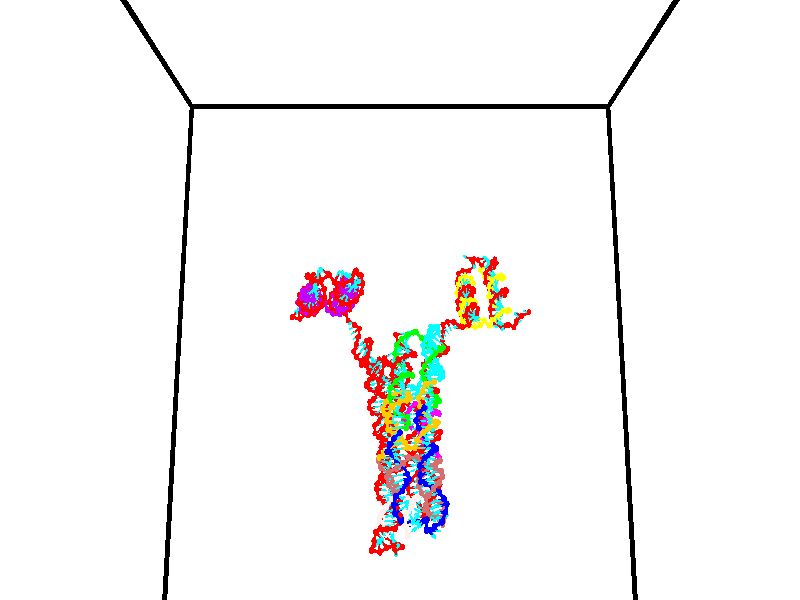 // switches for output
#declare DRAW_BASES = 1; // possible values are 0, 1; only relevant for DNA ribbons
#declare DRAW_BASES_TYPE = 3; // possible values are 1, 2, 3; only relevant for DNA ribbons
#declare DRAW_FOG = 0; // set to 1 to enable fog

#include "colors.inc"

#include "transforms.inc"
background { rgb <1, 1, 1>}

#default {
   normal{
       ripples 0.25
       frequency 0.20
       turbulence 0.2
       lambda 5
   }
	finish {
		phong 0.1
		phong_size 40.
	}
}

// original window dimensions: 1024x640


// camera settings

camera {
	sky <0, 0.179814, -0.983701>
	up <0, 0.179814, -0.983701>
	right 1.6 * <1, 0, 0>
	location <35, 94.9851, 44.8844>
	look_at <35, 29.7336, 32.9568>
	direction <0, -65.2515, -11.9276>
	angle 67.0682
}


# declare cpy_camera_pos = <35, 94.9851, 44.8844>;
# if (DRAW_FOG = 1)
fog {
	fog_type 2
	up vnormalize(cpy_camera_pos)
	color rgbt<1,1,1,0.3>
	distance 1e-5
	fog_alt 3e-3
	fog_offset 56
}
# end


// LIGHTS

# declare lum = 6;
global_settings {
	ambient_light rgb lum * <0.05, 0.05, 0.05>
	max_trace_level 15
}# declare cpy_direct_light_amount = 0.25;
light_source
{	1000 * <-1, -1.16352, -0.803886>,
	rgb lum * cpy_direct_light_amount
	parallel
}

light_source
{	1000 * <1, 1.16352, 0.803886>,
	rgb lum * cpy_direct_light_amount
	parallel
}

// strand 0

// nucleotide -1

// particle -1
sphere {
	<24.164642, 35.144913, 35.412922> 0.250000
	pigment { color rgbt <1,0,0,0> }
	no_shadow
}
cylinder {
	<24.336905, 34.892124, 35.155193>,  <24.440262, 34.740452, 35.000557>, 0.100000
	pigment { color rgbt <1,0,0,0> }
	no_shadow
}
cylinder {
	<24.336905, 34.892124, 35.155193>,  <24.164642, 35.144913, 35.412922>, 0.100000
	pigment { color rgbt <1,0,0,0> }
	no_shadow
}

// particle -1
sphere {
	<24.336905, 34.892124, 35.155193> 0.100000
	pigment { color rgbt <1,0,0,0> }
	no_shadow
}
sphere {
	0, 1
	scale<0.080000,0.200000,0.300000>
	matrix <0.666485, 0.704072, -0.245111,
		0.608550, -0.323870, 0.724414,
		0.430656, -0.631973, -0.644318,
		24.466101, 34.702534, 34.961899>
	pigment { color rgbt <0,1,1,0> }
	no_shadow
}
cylinder {
	<24.907648, 34.899567, 35.503025>,  <24.164642, 35.144913, 35.412922>, 0.130000
	pigment { color rgbt <1,0,0,0> }
	no_shadow
}

// nucleotide -1

// particle -1
sphere {
	<24.907648, 34.899567, 35.503025> 0.250000
	pigment { color rgbt <1,0,0,0> }
	no_shadow
}
cylinder {
	<24.813131, 34.925980, 35.115250>,  <24.756420, 34.941826, 34.882584>, 0.100000
	pigment { color rgbt <1,0,0,0> }
	no_shadow
}
cylinder {
	<24.813131, 34.925980, 35.115250>,  <24.907648, 34.899567, 35.503025>, 0.100000
	pigment { color rgbt <1,0,0,0> }
	no_shadow
}

// particle -1
sphere {
	<24.813131, 34.925980, 35.115250> 0.100000
	pigment { color rgbt <1,0,0,0> }
	no_shadow
}
sphere {
	0, 1
	scale<0.080000,0.200000,0.300000>
	matrix <0.743405, 0.654743, -0.136604,
		0.625712, -0.752962, -0.203799,
		-0.236294, 0.066030, -0.969436,
		24.742243, 34.945789, 34.824417>
	pigment { color rgbt <0,1,1,0> }
	no_shadow
}
cylinder {
	<25.578554, 34.799191, 35.085117>,  <24.907648, 34.899567, 35.503025>, 0.130000
	pigment { color rgbt <1,0,0,0> }
	no_shadow
}

// nucleotide -1

// particle -1
sphere {
	<25.578554, 34.799191, 35.085117> 0.250000
	pigment { color rgbt <1,0,0,0> }
	no_shadow
}
cylinder {
	<25.291109, 34.985390, 34.878464>,  <25.118643, 35.097111, 34.754471>, 0.100000
	pigment { color rgbt <1,0,0,0> }
	no_shadow
}
cylinder {
	<25.291109, 34.985390, 34.878464>,  <25.578554, 34.799191, 35.085117>, 0.100000
	pigment { color rgbt <1,0,0,0> }
	no_shadow
}

// particle -1
sphere {
	<25.291109, 34.985390, 34.878464> 0.100000
	pigment { color rgbt <1,0,0,0> }
	no_shadow
}
sphere {
	0, 1
	scale<0.080000,0.200000,0.300000>
	matrix <0.639779, 0.733708, -0.228814,
		0.272545, -0.494958, -0.825067,
		-0.718612, 0.465498, -0.516632,
		25.075525, 35.125038, 34.723473>
	pigment { color rgbt <0,1,1,0> }
	no_shadow
}
cylinder {
	<25.923038, 34.992653, 34.471512>,  <25.578554, 34.799191, 35.085117>, 0.130000
	pigment { color rgbt <1,0,0,0> }
	no_shadow
}

// nucleotide -1

// particle -1
sphere {
	<25.923038, 34.992653, 34.471512> 0.250000
	pigment { color rgbt <1,0,0,0> }
	no_shadow
}
cylinder {
	<25.618877, 35.234020, 34.567574>,  <25.436380, 35.378841, 34.625210>, 0.100000
	pigment { color rgbt <1,0,0,0> }
	no_shadow
}
cylinder {
	<25.618877, 35.234020, 34.567574>,  <25.923038, 34.992653, 34.471512>, 0.100000
	pigment { color rgbt <1,0,0,0> }
	no_shadow
}

// particle -1
sphere {
	<25.618877, 35.234020, 34.567574> 0.100000
	pigment { color rgbt <1,0,0,0> }
	no_shadow
}
sphere {
	0, 1
	scale<0.080000,0.200000,0.300000>
	matrix <0.580663, 0.797301, -0.164747,
		-0.290888, 0.014175, -0.956652,
		-0.760404, 0.603416, 0.240156,
		25.390757, 35.415047, 34.639622>
	pigment { color rgbt <0,1,1,0> }
	no_shadow
}
cylinder {
	<25.973948, 35.675140, 34.054867>,  <25.923038, 34.992653, 34.471512>, 0.130000
	pigment { color rgbt <1,0,0,0> }
	no_shadow
}

// nucleotide -1

// particle -1
sphere {
	<25.973948, 35.675140, 34.054867> 0.250000
	pigment { color rgbt <1,0,0,0> }
	no_shadow
}
cylinder {
	<25.770792, 35.752140, 34.390720>,  <25.648899, 35.798340, 34.592232>, 0.100000
	pigment { color rgbt <1,0,0,0> }
	no_shadow
}
cylinder {
	<25.770792, 35.752140, 34.390720>,  <25.973948, 35.675140, 34.054867>, 0.100000
	pigment { color rgbt <1,0,0,0> }
	no_shadow
}

// particle -1
sphere {
	<25.770792, 35.752140, 34.390720> 0.100000
	pigment { color rgbt <1,0,0,0> }
	no_shadow
}
sphere {
	0, 1
	scale<0.080000,0.200000,0.300000>
	matrix <0.513583, 0.850198, 0.115740,
		-0.691578, 0.490007, -0.530672,
		-0.507889, 0.192501, 0.839638,
		25.618425, 35.809891, 34.642612>
	pigment { color rgbt <0,1,1,0> }
	no_shadow
}
cylinder {
	<25.572851, 36.237690, 33.983482>,  <25.973948, 35.675140, 34.054867>, 0.130000
	pigment { color rgbt <1,0,0,0> }
	no_shadow
}

// nucleotide -1

// particle -1
sphere {
	<25.572851, 36.237690, 33.983482> 0.250000
	pigment { color rgbt <1,0,0,0> }
	no_shadow
}
cylinder {
	<25.715145, 36.167049, 34.350582>,  <25.800522, 36.124664, 34.570843>, 0.100000
	pigment { color rgbt <1,0,0,0> }
	no_shadow
}
cylinder {
	<25.715145, 36.167049, 34.350582>,  <25.572851, 36.237690, 33.983482>, 0.100000
	pigment { color rgbt <1,0,0,0> }
	no_shadow
}

// particle -1
sphere {
	<25.715145, 36.167049, 34.350582> 0.100000
	pigment { color rgbt <1,0,0,0> }
	no_shadow
}
sphere {
	0, 1
	scale<0.080000,0.200000,0.300000>
	matrix <0.004334, 0.982285, 0.187343,
		-0.934577, -0.062666, 0.350197,
		0.355733, -0.176604, 0.917750,
		25.821865, 36.114067, 34.625908>
	pigment { color rgbt <0,1,1,0> }
	no_shadow
}
cylinder {
	<25.153372, 36.618332, 34.537907>,  <25.572851, 36.237690, 33.983482>, 0.130000
	pigment { color rgbt <1,0,0,0> }
	no_shadow
}

// nucleotide -1

// particle -1
sphere {
	<25.153372, 36.618332, 34.537907> 0.250000
	pigment { color rgbt <1,0,0,0> }
	no_shadow
}
cylinder {
	<25.546776, 36.559273, 34.579681>,  <25.782818, 36.523838, 34.604748>, 0.100000
	pigment { color rgbt <1,0,0,0> }
	no_shadow
}
cylinder {
	<25.546776, 36.559273, 34.579681>,  <25.153372, 36.618332, 34.537907>, 0.100000
	pigment { color rgbt <1,0,0,0> }
	no_shadow
}

// particle -1
sphere {
	<25.546776, 36.559273, 34.579681> 0.100000
	pigment { color rgbt <1,0,0,0> }
	no_shadow
}
sphere {
	0, 1
	scale<0.080000,0.200000,0.300000>
	matrix <0.138036, 0.985957, 0.093989,
		-0.116853, -0.078023, 0.990080,
		0.983510, -0.147650, 0.104442,
		25.841829, 36.514977, 34.611015>
	pigment { color rgbt <0,1,1,0> }
	no_shadow
}
cylinder {
	<25.447182, 36.850811, 35.228710>,  <25.153372, 36.618332, 34.537907>, 0.130000
	pigment { color rgbt <1,0,0,0> }
	no_shadow
}

// nucleotide -1

// particle -1
sphere {
	<25.447182, 36.850811, 35.228710> 0.250000
	pigment { color rgbt <1,0,0,0> }
	no_shadow
}
cylinder {
	<25.763060, 36.851223, 34.983311>,  <25.952587, 36.851471, 34.836071>, 0.100000
	pigment { color rgbt <1,0,0,0> }
	no_shadow
}
cylinder {
	<25.763060, 36.851223, 34.983311>,  <25.447182, 36.850811, 35.228710>, 0.100000
	pigment { color rgbt <1,0,0,0> }
	no_shadow
}

// particle -1
sphere {
	<25.763060, 36.851223, 34.983311> 0.100000
	pigment { color rgbt <1,0,0,0> }
	no_shadow
}
sphere {
	0, 1
	scale<0.080000,0.200000,0.300000>
	matrix <0.101537, 0.985988, 0.132353,
		0.605038, -0.166811, 0.778526,
		0.789696, 0.001029, -0.613498,
		25.999968, 36.851532, 34.799263>
	pigment { color rgbt <0,1,1,0> }
	no_shadow
}
cylinder {
	<26.096258, 37.220501, 35.578163>,  <25.447182, 36.850811, 35.228710>, 0.130000
	pigment { color rgbt <1,0,0,0> }
	no_shadow
}

// nucleotide -1

// particle -1
sphere {
	<26.096258, 37.220501, 35.578163> 0.250000
	pigment { color rgbt <1,0,0,0> }
	no_shadow
}
cylinder {
	<26.144985, 37.252357, 35.182423>,  <26.174221, 37.271469, 34.944977>, 0.100000
	pigment { color rgbt <1,0,0,0> }
	no_shadow
}
cylinder {
	<26.144985, 37.252357, 35.182423>,  <26.096258, 37.220501, 35.578163>, 0.100000
	pigment { color rgbt <1,0,0,0> }
	no_shadow
}

// particle -1
sphere {
	<26.144985, 37.252357, 35.182423> 0.100000
	pigment { color rgbt <1,0,0,0> }
	no_shadow
}
sphere {
	0, 1
	scale<0.080000,0.200000,0.300000>
	matrix <0.315341, 0.942027, 0.114655,
		0.941127, -0.325951, 0.089648,
		0.121823, 0.079636, -0.989352,
		26.181530, 37.276249, 34.885616>
	pigment { color rgbt <0,1,1,0> }
	no_shadow
}
cylinder {
	<26.730267, 37.587017, 35.526928>,  <26.096258, 37.220501, 35.578163>, 0.130000
	pigment { color rgbt <1,0,0,0> }
	no_shadow
}

// nucleotide -1

// particle -1
sphere {
	<26.730267, 37.587017, 35.526928> 0.250000
	pigment { color rgbt <1,0,0,0> }
	no_shadow
}
cylinder {
	<26.535990, 37.621651, 35.178993>,  <26.419424, 37.642429, 34.970234>, 0.100000
	pigment { color rgbt <1,0,0,0> }
	no_shadow
}
cylinder {
	<26.535990, 37.621651, 35.178993>,  <26.730267, 37.587017, 35.526928>, 0.100000
	pigment { color rgbt <1,0,0,0> }
	no_shadow
}

// particle -1
sphere {
	<26.535990, 37.621651, 35.178993> 0.100000
	pigment { color rgbt <1,0,0,0> }
	no_shadow
}
sphere {
	0, 1
	scale<0.080000,0.200000,0.300000>
	matrix <0.226929, 0.973455, -0.029815,
		0.844161, -0.211871, -0.492446,
		-0.485691, 0.086582, -0.869832,
		26.390282, 37.647625, 34.918045>
	pigment { color rgbt <0,1,1,0> }
	no_shadow
}
cylinder {
	<27.167818, 38.002403, 35.133141>,  <26.730267, 37.587017, 35.526928>, 0.130000
	pigment { color rgbt <1,0,0,0> }
	no_shadow
}

// nucleotide -1

// particle -1
sphere {
	<27.167818, 38.002403, 35.133141> 0.250000
	pigment { color rgbt <1,0,0,0> }
	no_shadow
}
cylinder {
	<26.806112, 38.024490, 34.963783>,  <26.589088, 38.037743, 34.862171>, 0.100000
	pigment { color rgbt <1,0,0,0> }
	no_shadow
}
cylinder {
	<26.806112, 38.024490, 34.963783>,  <27.167818, 38.002403, 35.133141>, 0.100000
	pigment { color rgbt <1,0,0,0> }
	no_shadow
}

// particle -1
sphere {
	<26.806112, 38.024490, 34.963783> 0.100000
	pigment { color rgbt <1,0,0,0> }
	no_shadow
}
sphere {
	0, 1
	scale<0.080000,0.200000,0.300000>
	matrix <0.116470, 0.985896, -0.120184,
		0.410781, -0.157990, -0.897941,
		-0.904264, 0.055214, -0.423389,
		26.534834, 38.041054, 34.836765>
	pigment { color rgbt <0,1,1,0> }
	no_shadow
}
cylinder {
	<27.225281, 38.408882, 34.479362>,  <27.167818, 38.002403, 35.133141>, 0.130000
	pigment { color rgbt <1,0,0,0> }
	no_shadow
}

// nucleotide -1

// particle -1
sphere {
	<27.225281, 38.408882, 34.479362> 0.250000
	pigment { color rgbt <1,0,0,0> }
	no_shadow
}
cylinder {
	<26.832504, 38.421242, 34.554024>,  <26.596838, 38.428658, 34.598820>, 0.100000
	pigment { color rgbt <1,0,0,0> }
	no_shadow
}
cylinder {
	<26.832504, 38.421242, 34.554024>,  <27.225281, 38.408882, 34.479362>, 0.100000
	pigment { color rgbt <1,0,0,0> }
	no_shadow
}

// particle -1
sphere {
	<26.832504, 38.421242, 34.554024> 0.100000
	pigment { color rgbt <1,0,0,0> }
	no_shadow
}
sphere {
	0, 1
	scale<0.080000,0.200000,0.300000>
	matrix <0.013686, 0.995590, -0.092811,
		-0.188701, -0.088580, -0.978031,
		-0.981939, 0.030899, 0.186657,
		26.537922, 38.430511, 34.610020>
	pigment { color rgbt <0,1,1,0> }
	no_shadow
}
cylinder {
	<27.056049, 38.887138, 33.966339>,  <27.225281, 38.408882, 34.479362>, 0.130000
	pigment { color rgbt <1,0,0,0> }
	no_shadow
}

// nucleotide -1

// particle -1
sphere {
	<27.056049, 38.887138, 33.966339> 0.250000
	pigment { color rgbt <1,0,0,0> }
	no_shadow
}
cylinder {
	<26.782160, 38.858643, 34.256462>,  <26.617826, 38.841545, 34.430538>, 0.100000
	pigment { color rgbt <1,0,0,0> }
	no_shadow
}
cylinder {
	<26.782160, 38.858643, 34.256462>,  <27.056049, 38.887138, 33.966339>, 0.100000
	pigment { color rgbt <1,0,0,0> }
	no_shadow
}

// particle -1
sphere {
	<26.782160, 38.858643, 34.256462> 0.100000
	pigment { color rgbt <1,0,0,0> }
	no_shadow
}
sphere {
	0, 1
	scale<0.080000,0.200000,0.300000>
	matrix <-0.067236, 0.997142, 0.034464,
		-0.725694, -0.025169, -0.687557,
		-0.684724, -0.071239, 0.725312,
		26.576742, 38.837273, 34.474056>
	pigment { color rgbt <0,1,1,0> }
	no_shadow
}
cylinder {
	<26.585648, 39.340496, 33.735191>,  <27.056049, 38.887138, 33.966339>, 0.130000
	pigment { color rgbt <1,0,0,0> }
	no_shadow
}

// nucleotide -1

// particle -1
sphere {
	<26.585648, 39.340496, 33.735191> 0.250000
	pigment { color rgbt <1,0,0,0> }
	no_shadow
}
cylinder {
	<26.522840, 39.315681, 34.129448>,  <26.485157, 39.300793, 34.366001>, 0.100000
	pigment { color rgbt <1,0,0,0> }
	no_shadow
}
cylinder {
	<26.522840, 39.315681, 34.129448>,  <26.585648, 39.340496, 33.735191>, 0.100000
	pigment { color rgbt <1,0,0,0> }
	no_shadow
}

// particle -1
sphere {
	<26.522840, 39.315681, 34.129448> 0.100000
	pigment { color rgbt <1,0,0,0> }
	no_shadow
}
sphere {
	0, 1
	scale<0.080000,0.200000,0.300000>
	matrix <0.101872, 0.991684, 0.078643,
		-0.982327, 0.112758, -0.149393,
		-0.157018, -0.062034, 0.985645,
		26.475735, 39.297070, 34.425140>
	pigment { color rgbt <0,1,1,0> }
	no_shadow
}
cylinder {
	<26.101118, 39.924671, 33.943584>,  <26.585648, 39.340496, 33.735191>, 0.130000
	pigment { color rgbt <1,0,0,0> }
	no_shadow
}

// nucleotide -1

// particle -1
sphere {
	<26.101118, 39.924671, 33.943584> 0.250000
	pigment { color rgbt <1,0,0,0> }
	no_shadow
}
cylinder {
	<26.260002, 39.813995, 34.293594>,  <26.355333, 39.747589, 34.503601>, 0.100000
	pigment { color rgbt <1,0,0,0> }
	no_shadow
}
cylinder {
	<26.260002, 39.813995, 34.293594>,  <26.101118, 39.924671, 33.943584>, 0.100000
	pigment { color rgbt <1,0,0,0> }
	no_shadow
}

// particle -1
sphere {
	<26.260002, 39.813995, 34.293594> 0.100000
	pigment { color rgbt <1,0,0,0> }
	no_shadow
}
sphere {
	0, 1
	scale<0.080000,0.200000,0.300000>
	matrix <0.166271, 0.959385, 0.227890,
		-0.902540, 0.054971, 0.427082,
		0.397209, -0.276692, 0.875024,
		26.379166, 39.730988, 34.556103>
	pigment { color rgbt <0,1,1,0> }
	no_shadow
}
cylinder {
	<25.741161, 40.286617, 34.500771>,  <26.101118, 39.924671, 33.943584>, 0.130000
	pigment { color rgbt <1,0,0,0> }
	no_shadow
}

// nucleotide -1

// particle -1
sphere {
	<25.741161, 40.286617, 34.500771> 0.250000
	pigment { color rgbt <1,0,0,0> }
	no_shadow
}
cylinder {
	<26.085361, 40.183884, 34.676758>,  <26.291882, 40.122242, 34.782349>, 0.100000
	pigment { color rgbt <1,0,0,0> }
	no_shadow
}
cylinder {
	<26.085361, 40.183884, 34.676758>,  <25.741161, 40.286617, 34.500771>, 0.100000
	pigment { color rgbt <1,0,0,0> }
	no_shadow
}

// particle -1
sphere {
	<26.085361, 40.183884, 34.676758> 0.100000
	pigment { color rgbt <1,0,0,0> }
	no_shadow
}
sphere {
	0, 1
	scale<0.080000,0.200000,0.300000>
	matrix <0.089059, 0.926159, 0.366467,
		-0.501603, -0.276162, 0.819834,
		0.860501, -0.256835, 0.439970,
		26.343512, 40.106834, 34.808750>
	pigment { color rgbt <0,1,1,0> }
	no_shadow
}
cylinder {
	<25.789791, 40.680111, 35.190693>,  <25.741161, 40.286617, 34.500771>, 0.130000
	pigment { color rgbt <1,0,0,0> }
	no_shadow
}

// nucleotide -1

// particle -1
sphere {
	<25.789791, 40.680111, 35.190693> 0.250000
	pigment { color rgbt <1,0,0,0> }
	no_shadow
}
cylinder {
	<26.154316, 40.548824, 35.091263>,  <26.373030, 40.470055, 35.031605>, 0.100000
	pigment { color rgbt <1,0,0,0> }
	no_shadow
}
cylinder {
	<26.154316, 40.548824, 35.091263>,  <25.789791, 40.680111, 35.190693>, 0.100000
	pigment { color rgbt <1,0,0,0> }
	no_shadow
}

// particle -1
sphere {
	<26.154316, 40.548824, 35.091263> 0.100000
	pigment { color rgbt <1,0,0,0> }
	no_shadow
}
sphere {
	0, 1
	scale<0.080000,0.200000,0.300000>
	matrix <0.382646, 0.898026, 0.217097,
		0.151971, -0.292959, 0.943971,
		0.911311, -0.328214, -0.248573,
		26.427710, 40.450359, 35.016689>
	pigment { color rgbt <0,1,1,0> }
	no_shadow
}
cylinder {
	<26.233809, 40.984459, 35.680233>,  <25.789791, 40.680111, 35.190693>, 0.130000
	pigment { color rgbt <1,0,0,0> }
	no_shadow
}

// nucleotide -1

// particle -1
sphere {
	<26.233809, 40.984459, 35.680233> 0.250000
	pigment { color rgbt <1,0,0,0> }
	no_shadow
}
cylinder {
	<26.496487, 40.885708, 35.395191>,  <26.654093, 40.826458, 35.224167>, 0.100000
	pigment { color rgbt <1,0,0,0> }
	no_shadow
}
cylinder {
	<26.496487, 40.885708, 35.395191>,  <26.233809, 40.984459, 35.680233>, 0.100000
	pigment { color rgbt <1,0,0,0> }
	no_shadow
}

// particle -1
sphere {
	<26.496487, 40.885708, 35.395191> 0.100000
	pigment { color rgbt <1,0,0,0> }
	no_shadow
}
sphere {
	0, 1
	scale<0.080000,0.200000,0.300000>
	matrix <0.363786, 0.931398, 0.012561,
		0.660614, -0.267483, 0.701457,
		0.656695, -0.246882, -0.712601,
		26.693495, 40.811642, 35.181412>
	pigment { color rgbt <0,1,1,0> }
	no_shadow
}
cylinder {
	<26.917418, 41.247784, 35.957329>,  <26.233809, 40.984459, 35.680233>, 0.130000
	pigment { color rgbt <1,0,0,0> }
	no_shadow
}

// nucleotide -1

// particle -1
sphere {
	<26.917418, 41.247784, 35.957329> 0.250000
	pigment { color rgbt <1,0,0,0> }
	no_shadow
}
cylinder {
	<26.942749, 41.222874, 35.558910>,  <26.957949, 41.207928, 35.319859>, 0.100000
	pigment { color rgbt <1,0,0,0> }
	no_shadow
}
cylinder {
	<26.942749, 41.222874, 35.558910>,  <26.917418, 41.247784, 35.957329>, 0.100000
	pigment { color rgbt <1,0,0,0> }
	no_shadow
}

// particle -1
sphere {
	<26.942749, 41.222874, 35.558910> 0.100000
	pigment { color rgbt <1,0,0,0> }
	no_shadow
}
sphere {
	0, 1
	scale<0.080000,0.200000,0.300000>
	matrix <0.482891, 0.875351, -0.024026,
		0.873388, -0.479460, 0.085508,
		0.063330, -0.062275, -0.996048,
		26.961748, 41.204193, 35.260098>
	pigment { color rgbt <0,1,1,0> }
	no_shadow
}
cylinder {
	<27.524982, 41.517349, 35.908810>,  <26.917418, 41.247784, 35.957329>, 0.130000
	pigment { color rgbt <1,0,0,0> }
	no_shadow
}

// nucleotide -1

// particle -1
sphere {
	<27.524982, 41.517349, 35.908810> 0.250000
	pigment { color rgbt <1,0,0,0> }
	no_shadow
}
cylinder {
	<27.347588, 41.553032, 35.552078>,  <27.241150, 41.574440, 35.338039>, 0.100000
	pigment { color rgbt <1,0,0,0> }
	no_shadow
}
cylinder {
	<27.347588, 41.553032, 35.552078>,  <27.524982, 41.517349, 35.908810>, 0.100000
	pigment { color rgbt <1,0,0,0> }
	no_shadow
}

// particle -1
sphere {
	<27.347588, 41.553032, 35.552078> 0.100000
	pigment { color rgbt <1,0,0,0> }
	no_shadow
}
sphere {
	0, 1
	scale<0.080000,0.200000,0.300000>
	matrix <0.376155, 0.921688, -0.094860,
		0.813528, -0.377535, -0.442312,
		-0.443487, 0.089206, -0.891830,
		27.214542, 41.579792, 35.284531>
	pigment { color rgbt <0,1,1,0> }
	no_shadow
}
cylinder {
	<28.054066, 41.917187, 35.582211>,  <27.524982, 41.517349, 35.908810>, 0.130000
	pigment { color rgbt <1,0,0,0> }
	no_shadow
}

// nucleotide -1

// particle -1
sphere {
	<28.054066, 41.917187, 35.582211> 0.250000
	pigment { color rgbt <1,0,0,0> }
	no_shadow
}
cylinder {
	<27.722477, 41.945984, 35.360355>,  <27.523523, 41.963261, 35.227242>, 0.100000
	pigment { color rgbt <1,0,0,0> }
	no_shadow
}
cylinder {
	<27.722477, 41.945984, 35.360355>,  <28.054066, 41.917187, 35.582211>, 0.100000
	pigment { color rgbt <1,0,0,0> }
	no_shadow
}

// particle -1
sphere {
	<27.722477, 41.945984, 35.360355> 0.100000
	pigment { color rgbt <1,0,0,0> }
	no_shadow
}
sphere {
	0, 1
	scale<0.080000,0.200000,0.300000>
	matrix <0.238633, 0.942411, -0.234341,
		0.505828, -0.326617, -0.798411,
		-0.828971, 0.071991, -0.554640,
		27.473785, 41.967583, 35.193962>
	pigment { color rgbt <0,1,1,0> }
	no_shadow
}
cylinder {
	<28.321007, 42.390633, 35.093479>,  <28.054066, 41.917187, 35.582211>, 0.130000
	pigment { color rgbt <1,0,0,0> }
	no_shadow
}

// nucleotide -1

// particle -1
sphere {
	<28.321007, 42.390633, 35.093479> 0.250000
	pigment { color rgbt <1,0,0,0> }
	no_shadow
}
cylinder {
	<27.925463, 42.392246, 35.033958>,  <27.688137, 42.393215, 34.998245>, 0.100000
	pigment { color rgbt <1,0,0,0> }
	no_shadow
}
cylinder {
	<27.925463, 42.392246, 35.033958>,  <28.321007, 42.390633, 35.093479>, 0.100000
	pigment { color rgbt <1,0,0,0> }
	no_shadow
}

// particle -1
sphere {
	<27.925463, 42.392246, 35.033958> 0.100000
	pigment { color rgbt <1,0,0,0> }
	no_shadow
}
sphere {
	0, 1
	scale<0.080000,0.200000,0.300000>
	matrix <0.063600, 0.915247, -0.397841,
		0.134585, -0.402872, -0.905307,
		-0.988859, 0.004034, -0.148802,
		27.628805, 42.393456, 34.989319>
	pigment { color rgbt <0,1,1,0> }
	no_shadow
}
cylinder {
	<28.284918, 42.596199, 34.479458>,  <28.321007, 42.390633, 35.093479>, 0.130000
	pigment { color rgbt <1,0,0,0> }
	no_shadow
}

// nucleotide -1

// particle -1
sphere {
	<28.284918, 42.596199, 34.479458> 0.250000
	pigment { color rgbt <1,0,0,0> }
	no_shadow
}
cylinder {
	<27.918736, 42.681831, 34.615753>,  <27.699026, 42.733212, 34.697533>, 0.100000
	pigment { color rgbt <1,0,0,0> }
	no_shadow
}
cylinder {
	<27.918736, 42.681831, 34.615753>,  <28.284918, 42.596199, 34.479458>, 0.100000
	pigment { color rgbt <1,0,0,0> }
	no_shadow
}

// particle -1
sphere {
	<27.918736, 42.681831, 34.615753> 0.100000
	pigment { color rgbt <1,0,0,0> }
	no_shadow
}
sphere {
	0, 1
	scale<0.080000,0.200000,0.300000>
	matrix <0.034619, 0.885503, -0.463341,
		-0.400921, -0.412373, -0.818053,
		-0.915458, 0.214084, 0.340741,
		27.644098, 42.746056, 34.717976>
	pigment { color rgbt <0,1,1,0> }
	no_shadow
}
cylinder {
	<27.999134, 42.893833, 33.937885>,  <28.284918, 42.596199, 34.479458>, 0.130000
	pigment { color rgbt <1,0,0,0> }
	no_shadow
}

// nucleotide -1

// particle -1
sphere {
	<27.999134, 42.893833, 33.937885> 0.250000
	pigment { color rgbt <1,0,0,0> }
	no_shadow
}
cylinder {
	<27.770147, 43.021778, 34.239872>,  <27.632755, 43.098545, 34.421062>, 0.100000
	pigment { color rgbt <1,0,0,0> }
	no_shadow
}
cylinder {
	<27.770147, 43.021778, 34.239872>,  <27.999134, 42.893833, 33.937885>, 0.100000
	pigment { color rgbt <1,0,0,0> }
	no_shadow
}

// particle -1
sphere {
	<27.770147, 43.021778, 34.239872> 0.100000
	pigment { color rgbt <1,0,0,0> }
	no_shadow
}
sphere {
	0, 1
	scale<0.080000,0.200000,0.300000>
	matrix <0.082529, 0.938572, -0.335070,
		-0.815764, -0.129510, -0.563699,
		-0.572466, 0.319860, 0.754965,
		27.598408, 43.117737, 34.466362>
	pigment { color rgbt <0,1,1,0> }
	no_shadow
}
cylinder {
	<27.442072, 43.394699, 33.643295>,  <27.999134, 42.893833, 33.937885>, 0.130000
	pigment { color rgbt <1,0,0,0> }
	no_shadow
}

// nucleotide -1

// particle -1
sphere {
	<27.442072, 43.394699, 33.643295> 0.250000
	pigment { color rgbt <1,0,0,0> }
	no_shadow
}
cylinder {
	<27.521996, 43.468349, 34.028248>,  <27.569950, 43.512539, 34.259220>, 0.100000
	pigment { color rgbt <1,0,0,0> }
	no_shadow
}
cylinder {
	<27.521996, 43.468349, 34.028248>,  <27.442072, 43.394699, 33.643295>, 0.100000
	pigment { color rgbt <1,0,0,0> }
	no_shadow
}

// particle -1
sphere {
	<27.521996, 43.468349, 34.028248> 0.100000
	pigment { color rgbt <1,0,0,0> }
	no_shadow
}
sphere {
	0, 1
	scale<0.080000,0.200000,0.300000>
	matrix <0.194240, 0.955250, -0.223088,
		-0.960389, 0.231508, 0.155104,
		0.199809, 0.184124, 0.962379,
		27.581938, 43.523586, 34.316963>
	pigment { color rgbt <0,1,1,0> }
	no_shadow
}
cylinder {
	<27.019346, 43.935253, 33.769775>,  <27.442072, 43.394699, 33.643295>, 0.130000
	pigment { color rgbt <1,0,0,0> }
	no_shadow
}

// nucleotide -1

// particle -1
sphere {
	<27.019346, 43.935253, 33.769775> 0.250000
	pigment { color rgbt <1,0,0,0> }
	no_shadow
}
cylinder {
	<27.340246, 43.930988, 34.008533>,  <27.532785, 43.928429, 34.151787>, 0.100000
	pigment { color rgbt <1,0,0,0> }
	no_shadow
}
cylinder {
	<27.340246, 43.930988, 34.008533>,  <27.019346, 43.935253, 33.769775>, 0.100000
	pigment { color rgbt <1,0,0,0> }
	no_shadow
}

// particle -1
sphere {
	<27.340246, 43.930988, 34.008533> 0.100000
	pigment { color rgbt <1,0,0,0> }
	no_shadow
}
sphere {
	0, 1
	scale<0.080000,0.200000,0.300000>
	matrix <0.238602, 0.922239, -0.304212,
		-0.547234, 0.386474, 0.742411,
		0.802250, -0.010665, 0.596893,
		27.580921, 43.927788, 34.187603>
	pigment { color rgbt <0,1,1,0> }
	no_shadow
}
cylinder {
	<27.090059, 44.538170, 33.973125>,  <27.019346, 43.935253, 33.769775>, 0.130000
	pigment { color rgbt <1,0,0,0> }
	no_shadow
}

// nucleotide -1

// particle -1
sphere {
	<27.090059, 44.538170, 33.973125> 0.250000
	pigment { color rgbt <1,0,0,0> }
	no_shadow
}
cylinder {
	<27.458744, 44.400455, 34.044586>,  <27.679955, 44.317825, 34.087463>, 0.100000
	pigment { color rgbt <1,0,0,0> }
	no_shadow
}
cylinder {
	<27.458744, 44.400455, 34.044586>,  <27.090059, 44.538170, 33.973125>, 0.100000
	pigment { color rgbt <1,0,0,0> }
	no_shadow
}

// particle -1
sphere {
	<27.458744, 44.400455, 34.044586> 0.100000
	pigment { color rgbt <1,0,0,0> }
	no_shadow
}
sphere {
	0, 1
	scale<0.080000,0.200000,0.300000>
	matrix <0.387554, 0.798592, -0.460492,
		0.015874, 0.493676, 0.869501,
		0.921710, -0.344288, 0.178649,
		27.735258, 44.297169, 34.098183>
	pigment { color rgbt <0,1,1,0> }
	no_shadow
}
cylinder {
	<27.506304, 44.945038, 34.399811>,  <27.090059, 44.538170, 33.973125>, 0.130000
	pigment { color rgbt <1,0,0,0> }
	no_shadow
}

// nucleotide -1

// particle -1
sphere {
	<27.506304, 44.945038, 34.399811> 0.250000
	pigment { color rgbt <1,0,0,0> }
	no_shadow
}
cylinder {
	<27.747360, 44.744408, 34.151539>,  <27.891994, 44.624031, 34.002575>, 0.100000
	pigment { color rgbt <1,0,0,0> }
	no_shadow
}
cylinder {
	<27.747360, 44.744408, 34.151539>,  <27.506304, 44.945038, 34.399811>, 0.100000
	pigment { color rgbt <1,0,0,0> }
	no_shadow
}

// particle -1
sphere {
	<27.747360, 44.744408, 34.151539> 0.100000
	pigment { color rgbt <1,0,0,0> }
	no_shadow
}
sphere {
	0, 1
	scale<0.080000,0.200000,0.300000>
	matrix <0.318322, 0.864319, -0.389389,
		0.731775, 0.037085, 0.680537,
		0.602641, -0.501575, -0.620682,
		27.928152, 44.593937, 33.965336>
	pigment { color rgbt <0,1,1,0> }
	no_shadow
}
cylinder {
	<28.321806, 45.115543, 34.394043>,  <27.506304, 44.945038, 34.399811>, 0.130000
	pigment { color rgbt <1,0,0,0> }
	no_shadow
}

// nucleotide -1

// particle -1
sphere {
	<28.321806, 45.115543, 34.394043> 0.250000
	pigment { color rgbt <1,0,0,0> }
	no_shadow
}
cylinder {
	<28.195890, 44.977234, 34.040466>,  <28.120340, 44.894249, 33.828320>, 0.100000
	pigment { color rgbt <1,0,0,0> }
	no_shadow
}
cylinder {
	<28.195890, 44.977234, 34.040466>,  <28.321806, 45.115543, 34.394043>, 0.100000
	pigment { color rgbt <1,0,0,0> }
	no_shadow
}

// particle -1
sphere {
	<28.195890, 44.977234, 34.040466> 0.100000
	pigment { color rgbt <1,0,0,0> }
	no_shadow
}
sphere {
	0, 1
	scale<0.080000,0.200000,0.300000>
	matrix <0.620695, 0.629568, -0.467314,
		0.718085, -0.695761, 0.016441,
		-0.314788, -0.345776, -0.883939,
		28.101454, 44.873501, 33.775284>
	pigment { color rgbt <0,1,1,0> }
	no_shadow
}
cylinder {
	<28.970772, 44.952259, 33.909702>,  <28.321806, 45.115543, 34.394043>, 0.130000
	pigment { color rgbt <1,0,0,0> }
	no_shadow
}

// nucleotide -1

// particle -1
sphere {
	<28.970772, 44.952259, 33.909702> 0.250000
	pigment { color rgbt <1,0,0,0> }
	no_shadow
}
cylinder {
	<28.625994, 45.044617, 33.729153>,  <28.419127, 45.100033, 33.620823>, 0.100000
	pigment { color rgbt <1,0,0,0> }
	no_shadow
}
cylinder {
	<28.625994, 45.044617, 33.729153>,  <28.970772, 44.952259, 33.909702>, 0.100000
	pigment { color rgbt <1,0,0,0> }
	no_shadow
}

// particle -1
sphere {
	<28.625994, 45.044617, 33.729153> 0.100000
	pigment { color rgbt <1,0,0,0> }
	no_shadow
}
sphere {
	0, 1
	scale<0.080000,0.200000,0.300000>
	matrix <0.438601, 0.786159, -0.435411,
		0.254316, -0.573273, -0.778898,
		-0.861947, 0.230893, -0.451371,
		28.367409, 45.113884, 33.593742>
	pigment { color rgbt <0,1,1,0> }
	no_shadow
}
cylinder {
	<29.426500, 44.707348, 34.399479>,  <28.970772, 44.952259, 33.909702>, 0.130000
	pigment { color rgbt <1,0,0,0> }
	no_shadow
}

// nucleotide -1

// particle -1
sphere {
	<29.426500, 44.707348, 34.399479> 0.250000
	pigment { color rgbt <1,0,0,0> }
	no_shadow
}
cylinder {
	<29.610586, 44.638374, 34.051121>,  <29.721037, 44.596989, 33.842106>, 0.100000
	pigment { color rgbt <1,0,0,0> }
	no_shadow
}
cylinder {
	<29.610586, 44.638374, 34.051121>,  <29.426500, 44.707348, 34.399479>, 0.100000
	pigment { color rgbt <1,0,0,0> }
	no_shadow
}

// particle -1
sphere {
	<29.610586, 44.638374, 34.051121> 0.100000
	pigment { color rgbt <1,0,0,0> }
	no_shadow
}
sphere {
	0, 1
	scale<0.080000,0.200000,0.300000>
	matrix <0.817265, 0.465487, 0.339706,
		0.346814, -0.868094, 0.355152,
		0.460215, -0.172438, -0.870900,
		29.748652, 44.586643, 33.789852>
	pigment { color rgbt <0,1,1,0> }
	no_shadow
}
cylinder {
	<30.142290, 44.601093, 34.542229>,  <29.426500, 44.707348, 34.399479>, 0.130000
	pigment { color rgbt <1,0,0,0> }
	no_shadow
}

// nucleotide -1

// particle -1
sphere {
	<30.142290, 44.601093, 34.542229> 0.250000
	pigment { color rgbt <1,0,0,0> }
	no_shadow
}
cylinder {
	<30.116989, 44.714462, 34.159466>,  <30.101809, 44.782482, 33.929810>, 0.100000
	pigment { color rgbt <1,0,0,0> }
	no_shadow
}
cylinder {
	<30.116989, 44.714462, 34.159466>,  <30.142290, 44.601093, 34.542229>, 0.100000
	pigment { color rgbt <1,0,0,0> }
	no_shadow
}

// particle -1
sphere {
	<30.116989, 44.714462, 34.159466> 0.100000
	pigment { color rgbt <1,0,0,0> }
	no_shadow
}
sphere {
	0, 1
	scale<0.080000,0.200000,0.300000>
	matrix <0.792862, 0.596591, 0.124293,
		0.606110, -0.750834, -0.262448,
		-0.063251, 0.283420, -0.956908,
		30.098013, 44.799488, 33.872395>
	pigment { color rgbt <0,1,1,0> }
	no_shadow
}
cylinder {
	<30.841120, 44.400272, 34.179089>,  <30.142290, 44.601093, 34.542229>, 0.130000
	pigment { color rgbt <1,0,0,0> }
	no_shadow
}

// nucleotide -1

// particle -1
sphere {
	<30.841120, 44.400272, 34.179089> 0.250000
	pigment { color rgbt <1,0,0,0> }
	no_shadow
}
cylinder {
	<30.633955, 44.718670, 34.053768>,  <30.509657, 44.909710, 33.978577>, 0.100000
	pigment { color rgbt <1,0,0,0> }
	no_shadow
}
cylinder {
	<30.633955, 44.718670, 34.053768>,  <30.841120, 44.400272, 34.179089>, 0.100000
	pigment { color rgbt <1,0,0,0> }
	no_shadow
}

// particle -1
sphere {
	<30.633955, 44.718670, 34.053768> 0.100000
	pigment { color rgbt <1,0,0,0> }
	no_shadow
}
sphere {
	0, 1
	scale<0.080000,0.200000,0.300000>
	matrix <0.776109, 0.591262, 0.219235,
		0.359754, -0.129611, -0.924001,
		-0.517911, 0.795996, -0.313301,
		30.478582, 44.957470, 33.959778>
	pigment { color rgbt <0,1,1,0> }
	no_shadow
}
cylinder {
	<31.201124, 44.834030, 33.670715>,  <30.841120, 44.400272, 34.179089>, 0.130000
	pigment { color rgbt <1,0,0,0> }
	no_shadow
}

// nucleotide -1

// particle -1
sphere {
	<31.201124, 44.834030, 33.670715> 0.250000
	pigment { color rgbt <1,0,0,0> }
	no_shadow
}
cylinder {
	<30.948442, 45.045746, 33.897274>,  <30.796833, 45.172775, 34.033207>, 0.100000
	pigment { color rgbt <1,0,0,0> }
	no_shadow
}
cylinder {
	<30.948442, 45.045746, 33.897274>,  <31.201124, 44.834030, 33.670715>, 0.100000
	pigment { color rgbt <1,0,0,0> }
	no_shadow
}

// particle -1
sphere {
	<30.948442, 45.045746, 33.897274> 0.100000
	pigment { color rgbt <1,0,0,0> }
	no_shadow
}
sphere {
	0, 1
	scale<0.080000,0.200000,0.300000>
	matrix <0.742603, 0.622840, 0.246192,
		-0.222465, 0.576126, -0.786504,
		-0.631704, 0.529291, 0.566393,
		30.758932, 45.204533, 34.067192>
	pigment { color rgbt <0,1,1,0> }
	no_shadow
}
cylinder {
	<31.227610, 44.055889, 33.443138>,  <31.201124, 44.834030, 33.670715>, 0.130000
	pigment { color rgbt <1,0,0,0> }
	no_shadow
}

// nucleotide -1

// particle -1
sphere {
	<31.227610, 44.055889, 33.443138> 0.250000
	pigment { color rgbt <1,0,0,0> }
	no_shadow
}
cylinder {
	<31.347662, 44.010479, 33.821987>,  <31.419693, 43.983231, 34.049297>, 0.100000
	pigment { color rgbt <1,0,0,0> }
	no_shadow
}
cylinder {
	<31.347662, 44.010479, 33.821987>,  <31.227610, 44.055889, 33.443138>, 0.100000
	pigment { color rgbt <1,0,0,0> }
	no_shadow
}

// particle -1
sphere {
	<31.347662, 44.010479, 33.821987> 0.100000
	pigment { color rgbt <1,0,0,0> }
	no_shadow
}
sphere {
	0, 1
	scale<0.080000,0.200000,0.300000>
	matrix <-0.610052, -0.786142, 0.099085,
		0.733321, -0.607530, -0.305202,
		0.300129, -0.113528, 0.947119,
		31.437700, 43.976421, 34.106121>
	pigment { color rgbt <0,1,1,0> }
	no_shadow
}
cylinder {
	<31.580433, 43.368694, 33.638107>,  <31.227610, 44.055889, 33.443138>, 0.130000
	pigment { color rgbt <1,0,0,0> }
	no_shadow
}

// nucleotide -1

// particle -1
sphere {
	<31.580433, 43.368694, 33.638107> 0.250000
	pigment { color rgbt <1,0,0,0> }
	no_shadow
}
cylinder {
	<31.364779, 43.514790, 33.941669>,  <31.235386, 43.602448, 34.123806>, 0.100000
	pigment { color rgbt <1,0,0,0> }
	no_shadow
}
cylinder {
	<31.364779, 43.514790, 33.941669>,  <31.580433, 43.368694, 33.638107>, 0.100000
	pigment { color rgbt <1,0,0,0> }
	no_shadow
}

// particle -1
sphere {
	<31.364779, 43.514790, 33.941669> 0.100000
	pigment { color rgbt <1,0,0,0> }
	no_shadow
}
sphere {
	0, 1
	scale<0.080000,0.200000,0.300000>
	matrix <-0.419855, -0.897681, 0.133752,
		0.730107, -0.246521, 0.637316,
		-0.539134, 0.365234, 0.758907,
		31.203039, 43.624359, 34.169342>
	pigment { color rgbt <0,1,1,0> }
	no_shadow
}
cylinder {
	<31.710640, 42.940708, 34.129250>,  <31.580433, 43.368694, 33.638107>, 0.130000
	pigment { color rgbt <1,0,0,0> }
	no_shadow
}

// nucleotide -1

// particle -1
sphere {
	<31.710640, 42.940708, 34.129250> 0.250000
	pigment { color rgbt <1,0,0,0> }
	no_shadow
}
cylinder {
	<31.389061, 43.122192, 34.283039>,  <31.196114, 43.231083, 34.375313>, 0.100000
	pigment { color rgbt <1,0,0,0> }
	no_shadow
}
cylinder {
	<31.389061, 43.122192, 34.283039>,  <31.710640, 42.940708, 34.129250>, 0.100000
	pigment { color rgbt <1,0,0,0> }
	no_shadow
}

// particle -1
sphere {
	<31.389061, 43.122192, 34.283039> 0.100000
	pigment { color rgbt <1,0,0,0> }
	no_shadow
}
sphere {
	0, 1
	scale<0.080000,0.200000,0.300000>
	matrix <-0.408232, -0.891147, 0.197999,
		0.432455, 0.002227, 0.901653,
		-0.803946, 0.453709, 0.384472,
		31.147877, 43.258305, 34.398380>
	pigment { color rgbt <0,1,1,0> }
	no_shadow
}
cylinder {
	<31.586720, 42.585735, 34.729435>,  <31.710640, 42.940708, 34.129250>, 0.130000
	pigment { color rgbt <1,0,0,0> }
	no_shadow
}

// nucleotide -1

// particle -1
sphere {
	<31.586720, 42.585735, 34.729435> 0.250000
	pigment { color rgbt <1,0,0,0> }
	no_shadow
}
cylinder {
	<31.241121, 42.757572, 34.624393>,  <31.033762, 42.860676, 34.561371>, 0.100000
	pigment { color rgbt <1,0,0,0> }
	no_shadow
}
cylinder {
	<31.241121, 42.757572, 34.624393>,  <31.586720, 42.585735, 34.729435>, 0.100000
	pigment { color rgbt <1,0,0,0> }
	no_shadow
}

// particle -1
sphere {
	<31.241121, 42.757572, 34.624393> 0.100000
	pigment { color rgbt <1,0,0,0> }
	no_shadow
}
sphere {
	0, 1
	scale<0.080000,0.200000,0.300000>
	matrix <-0.498393, -0.803772, 0.324892,
		-0.071501, 0.411585, 0.908562,
		-0.863998, 0.429591, -0.262602,
		30.981922, 42.886448, 34.545612>
	pigment { color rgbt <0,1,1,0> }
	no_shadow
}
cylinder {
	<31.113935, 42.490376, 35.315304>,  <31.586720, 42.585735, 34.729435>, 0.130000
	pigment { color rgbt <1,0,0,0> }
	no_shadow
}

// nucleotide -1

// particle -1
sphere {
	<31.113935, 42.490376, 35.315304> 0.250000
	pigment { color rgbt <1,0,0,0> }
	no_shadow
}
cylinder {
	<30.891201, 42.549904, 34.988430>,  <30.757561, 42.585621, 34.792305>, 0.100000
	pigment { color rgbt <1,0,0,0> }
	no_shadow
}
cylinder {
	<30.891201, 42.549904, 34.988430>,  <31.113935, 42.490376, 35.315304>, 0.100000
	pigment { color rgbt <1,0,0,0> }
	no_shadow
}

// particle -1
sphere {
	<30.891201, 42.549904, 34.988430> 0.100000
	pigment { color rgbt <1,0,0,0> }
	no_shadow
}
sphere {
	0, 1
	scale<0.080000,0.200000,0.300000>
	matrix <-0.496677, -0.848215, 0.183967,
		-0.665768, 0.508314, 0.546232,
		-0.556835, 0.148822, -0.817182,
		30.724150, 42.594551, 34.743275>
	pigment { color rgbt <0,1,1,0> }
	no_shadow
}
cylinder {
	<30.511602, 42.262955, 35.577877>,  <31.113935, 42.490376, 35.315304>, 0.130000
	pigment { color rgbt <1,0,0,0> }
	no_shadow
}

// nucleotide -1

// particle -1
sphere {
	<30.511602, 42.262955, 35.577877> 0.250000
	pigment { color rgbt <1,0,0,0> }
	no_shadow
}
cylinder {
	<30.438673, 42.271843, 35.184681>,  <30.394915, 42.277176, 34.948765>, 0.100000
	pigment { color rgbt <1,0,0,0> }
	no_shadow
}
cylinder {
	<30.438673, 42.271843, 35.184681>,  <30.511602, 42.262955, 35.577877>, 0.100000
	pigment { color rgbt <1,0,0,0> }
	no_shadow
}

// particle -1
sphere {
	<30.438673, 42.271843, 35.184681> 0.100000
	pigment { color rgbt <1,0,0,0> }
	no_shadow
}
sphere {
	0, 1
	scale<0.080000,0.200000,0.300000>
	matrix <-0.395818, -0.916816, 0.052694,
		-0.900048, 0.398692, 0.175952,
		-0.182324, 0.022218, -0.982987,
		30.383976, 42.278507, 34.889786>
	pigment { color rgbt <0,1,1,0> }
	no_shadow
}
cylinder {
	<29.854774, 42.049374, 35.459496>,  <30.511602, 42.262955, 35.577877>, 0.130000
	pigment { color rgbt <1,0,0,0> }
	no_shadow
}

// nucleotide -1

// particle -1
sphere {
	<29.854774, 42.049374, 35.459496> 0.250000
	pigment { color rgbt <1,0,0,0> }
	no_shadow
}
cylinder {
	<30.026386, 41.968819, 35.107273>,  <30.129353, 41.920486, 34.895939>, 0.100000
	pigment { color rgbt <1,0,0,0> }
	no_shadow
}
cylinder {
	<30.026386, 41.968819, 35.107273>,  <29.854774, 42.049374, 35.459496>, 0.100000
	pigment { color rgbt <1,0,0,0> }
	no_shadow
}

// particle -1
sphere {
	<30.026386, 41.968819, 35.107273> 0.100000
	pigment { color rgbt <1,0,0,0> }
	no_shadow
}
sphere {
	0, 1
	scale<0.080000,0.200000,0.300000>
	matrix <-0.347242, -0.936693, 0.045041,
		-0.833881, 0.286442, -0.471799,
		0.429029, -0.201387, -0.880555,
		30.155094, 41.908401, 34.843105>
	pigment { color rgbt <0,1,1,0> }
	no_shadow
}
cylinder {
	<29.292463, 41.784740, 34.987995>,  <29.854774, 42.049374, 35.459496>, 0.130000
	pigment { color rgbt <1,0,0,0> }
	no_shadow
}

// nucleotide -1

// particle -1
sphere {
	<29.292463, 41.784740, 34.987995> 0.250000
	pigment { color rgbt <1,0,0,0> }
	no_shadow
}
cylinder {
	<29.648718, 41.680035, 34.839272>,  <29.862471, 41.617210, 34.750038>, 0.100000
	pigment { color rgbt <1,0,0,0> }
	no_shadow
}
cylinder {
	<29.648718, 41.680035, 34.839272>,  <29.292463, 41.784740, 34.987995>, 0.100000
	pigment { color rgbt <1,0,0,0> }
	no_shadow
}

// particle -1
sphere {
	<29.648718, 41.680035, 34.839272> 0.100000
	pigment { color rgbt <1,0,0,0> }
	no_shadow
}
sphere {
	0, 1
	scale<0.080000,0.200000,0.300000>
	matrix <-0.318014, -0.943023, -0.097848,
		-0.325015, 0.205389, -0.923136,
		0.890636, -0.261768, -0.371813,
		29.915909, 41.601505, 34.727726>
	pigment { color rgbt <0,1,1,0> }
	no_shadow
}
cylinder {
	<29.128700, 41.326492, 34.498009>,  <29.292463, 41.784740, 34.987995>, 0.130000
	pigment { color rgbt <1,0,0,0> }
	no_shadow
}

// nucleotide -1

// particle -1
sphere {
	<29.128700, 41.326492, 34.498009> 0.250000
	pigment { color rgbt <1,0,0,0> }
	no_shadow
}
cylinder {
	<29.521376, 41.261105, 34.537132>,  <29.756981, 41.221874, 34.560608>, 0.100000
	pigment { color rgbt <1,0,0,0> }
	no_shadow
}
cylinder {
	<29.521376, 41.261105, 34.537132>,  <29.128700, 41.326492, 34.498009>, 0.100000
	pigment { color rgbt <1,0,0,0> }
	no_shadow
}

// particle -1
sphere {
	<29.521376, 41.261105, 34.537132> 0.100000
	pigment { color rgbt <1,0,0,0> }
	no_shadow
}
sphere {
	0, 1
	scale<0.080000,0.200000,0.300000>
	matrix <-0.136857, -0.962369, -0.234767,
		0.132507, 0.217082, -0.967118,
		0.981688, -0.163465, 0.097812,
		29.815882, 41.212067, 34.566475>
	pigment { color rgbt <0,1,1,0> }
	no_shadow
}
cylinder {
	<29.310600, 40.954887, 33.915764>,  <29.128700, 41.326492, 34.498009>, 0.130000
	pigment { color rgbt <1,0,0,0> }
	no_shadow
}

// nucleotide -1

// particle -1
sphere {
	<29.310600, 40.954887, 33.915764> 0.250000
	pigment { color rgbt <1,0,0,0> }
	no_shadow
}
cylinder {
	<29.571247, 40.892754, 34.212753>,  <29.727636, 40.855473, 34.390945>, 0.100000
	pigment { color rgbt <1,0,0,0> }
	no_shadow
}
cylinder {
	<29.571247, 40.892754, 34.212753>,  <29.310600, 40.954887, 33.915764>, 0.100000
	pigment { color rgbt <1,0,0,0> }
	no_shadow
}

// particle -1
sphere {
	<29.571247, 40.892754, 34.212753> 0.100000
	pigment { color rgbt <1,0,0,0> }
	no_shadow
}
sphere {
	0, 1
	scale<0.080000,0.200000,0.300000>
	matrix <-0.248172, -0.968597, 0.015167,
		0.716801, -0.194144, -0.669705,
		0.651619, -0.155330, 0.742473,
		29.766733, 40.846153, 34.435493>
	pigment { color rgbt <0,1,1,0> }
	no_shadow
}
cylinder {
	<29.761961, 40.319103, 33.732857>,  <29.310600, 40.954887, 33.915764>, 0.130000
	pigment { color rgbt <1,0,0,0> }
	no_shadow
}

// nucleotide -1

// particle -1
sphere {
	<29.761961, 40.319103, 33.732857> 0.250000
	pigment { color rgbt <1,0,0,0> }
	no_shadow
}
cylinder {
	<29.821684, 40.367588, 34.125389>,  <29.857517, 40.396679, 34.360909>, 0.100000
	pigment { color rgbt <1,0,0,0> }
	no_shadow
}
cylinder {
	<29.821684, 40.367588, 34.125389>,  <29.761961, 40.319103, 33.732857>, 0.100000
	pigment { color rgbt <1,0,0,0> }
	no_shadow
}

// particle -1
sphere {
	<29.821684, 40.367588, 34.125389> 0.100000
	pigment { color rgbt <1,0,0,0> }
	no_shadow
}
sphere {
	0, 1
	scale<0.080000,0.200000,0.300000>
	matrix <-0.011102, -0.992190, 0.124240,
		0.988729, -0.029445, -0.146794,
		0.149306, 0.121210, 0.981334,
		29.866476, 40.403950, 34.419788>
	pigment { color rgbt <0,1,1,0> }
	no_shadow
}
cylinder {
	<30.291044, 39.923309, 33.904106>,  <29.761961, 40.319103, 33.732857>, 0.130000
	pigment { color rgbt <1,0,0,0> }
	no_shadow
}

// nucleotide -1

// particle -1
sphere {
	<30.291044, 39.923309, 33.904106> 0.250000
	pigment { color rgbt <1,0,0,0> }
	no_shadow
}
cylinder {
	<30.089031, 39.960659, 34.247322>,  <29.967823, 39.983070, 34.453251>, 0.100000
	pigment { color rgbt <1,0,0,0> }
	no_shadow
}
cylinder {
	<30.089031, 39.960659, 34.247322>,  <30.291044, 39.923309, 33.904106>, 0.100000
	pigment { color rgbt <1,0,0,0> }
	no_shadow
}

// particle -1
sphere {
	<30.089031, 39.960659, 34.247322> 0.100000
	pigment { color rgbt <1,0,0,0> }
	no_shadow
}
sphere {
	0, 1
	scale<0.080000,0.200000,0.300000>
	matrix <-0.120731, -0.992000, 0.036891,
		0.854616, -0.084961, 0.512264,
		-0.505031, 0.093374, 0.858036,
		29.937521, 39.988670, 34.504734>
	pigment { color rgbt <0,1,1,0> }
	no_shadow
}
cylinder {
	<30.640030, 39.411865, 34.197105>,  <30.291044, 39.923309, 33.904106>, 0.130000
	pigment { color rgbt <1,0,0,0> }
	no_shadow
}

// nucleotide -1

// particle -1
sphere {
	<30.640030, 39.411865, 34.197105> 0.250000
	pigment { color rgbt <1,0,0,0> }
	no_shadow
}
cylinder {
	<30.289375, 39.491127, 34.372486>,  <30.078981, 39.538685, 34.477715>, 0.100000
	pigment { color rgbt <1,0,0,0> }
	no_shadow
}
cylinder {
	<30.289375, 39.491127, 34.372486>,  <30.640030, 39.411865, 34.197105>, 0.100000
	pigment { color rgbt <1,0,0,0> }
	no_shadow
}

// particle -1
sphere {
	<30.289375, 39.491127, 34.372486> 0.100000
	pigment { color rgbt <1,0,0,0> }
	no_shadow
}
sphere {
	0, 1
	scale<0.080000,0.200000,0.300000>
	matrix <-0.162823, -0.979670, 0.117199,
		0.452762, 0.031351, 0.891080,
		-0.876639, 0.198151, 0.438453,
		30.026384, 39.550571, 34.504021>
	pigment { color rgbt <0,1,1,0> }
	no_shadow
}
cylinder {
	<30.666153, 38.911022, 34.762856>,  <30.640030, 39.411865, 34.197105>, 0.130000
	pigment { color rgbt <1,0,0,0> }
	no_shadow
}

// nucleotide -1

// particle -1
sphere {
	<30.666153, 38.911022, 34.762856> 0.250000
	pigment { color rgbt <1,0,0,0> }
	no_shadow
}
cylinder {
	<30.282116, 39.017376, 34.728153>,  <30.051693, 39.081188, 34.707333>, 0.100000
	pigment { color rgbt <1,0,0,0> }
	no_shadow
}
cylinder {
	<30.282116, 39.017376, 34.728153>,  <30.666153, 38.911022, 34.762856>, 0.100000
	pigment { color rgbt <1,0,0,0> }
	no_shadow
}

// particle -1
sphere {
	<30.282116, 39.017376, 34.728153> 0.100000
	pigment { color rgbt <1,0,0,0> }
	no_shadow
}
sphere {
	0, 1
	scale<0.080000,0.200000,0.300000>
	matrix <-0.279642, -0.917644, 0.282365,
		-0.004532, 0.295356, 0.955376,
		-0.960094, 0.265884, -0.086752,
		29.994087, 39.097141, 34.702129>
	pigment { color rgbt <0,1,1,0> }
	no_shadow
}
cylinder {
	<30.229454, 38.648827, 35.338783>,  <30.666153, 38.911022, 34.762856>, 0.130000
	pigment { color rgbt <1,0,0,0> }
	no_shadow
}

// nucleotide -1

// particle -1
sphere {
	<30.229454, 38.648827, 35.338783> 0.250000
	pigment { color rgbt <1,0,0,0> }
	no_shadow
}
cylinder {
	<29.980860, 38.702675, 35.030075>,  <29.831703, 38.734982, 34.844849>, 0.100000
	pigment { color rgbt <1,0,0,0> }
	no_shadow
}
cylinder {
	<29.980860, 38.702675, 35.030075>,  <30.229454, 38.648827, 35.338783>, 0.100000
	pigment { color rgbt <1,0,0,0> }
	no_shadow
}

// particle -1
sphere {
	<29.980860, 38.702675, 35.030075> 0.100000
	pigment { color rgbt <1,0,0,0> }
	no_shadow
}
sphere {
	0, 1
	scale<0.080000,0.200000,0.300000>
	matrix <-0.327464, -0.939577, 0.099810,
		-0.711704, 0.314759, 0.628016,
		-0.621485, 0.134618, -0.771773,
		29.794415, 38.743061, 34.798542>
	pigment { color rgbt <0,1,1,0> }
	no_shadow
}
cylinder {
	<29.665211, 38.292751, 35.547329>,  <30.229454, 38.648827, 35.338783>, 0.130000
	pigment { color rgbt <1,0,0,0> }
	no_shadow
}

// nucleotide -1

// particle -1
sphere {
	<29.665211, 38.292751, 35.547329> 0.250000
	pigment { color rgbt <1,0,0,0> }
	no_shadow
}
cylinder {
	<29.610426, 38.346088, 35.154705>,  <29.577555, 38.378090, 34.919132>, 0.100000
	pigment { color rgbt <1,0,0,0> }
	no_shadow
}
cylinder {
	<29.610426, 38.346088, 35.154705>,  <29.665211, 38.292751, 35.547329>, 0.100000
	pigment { color rgbt <1,0,0,0> }
	no_shadow
}

// particle -1
sphere {
	<29.610426, 38.346088, 35.154705> 0.100000
	pigment { color rgbt <1,0,0,0> }
	no_shadow
}
sphere {
	0, 1
	scale<0.080000,0.200000,0.300000>
	matrix <-0.627061, -0.778756, -0.018297,
		-0.766835, 0.612991, 0.190278,
		-0.136964, 0.133346, -0.981560,
		29.569336, 38.386093, 34.860237>
	pigment { color rgbt <0,1,1,0> }
	no_shadow
}
cylinder {
	<28.941696, 38.300865, 35.402565>,  <29.665211, 38.292751, 35.547329>, 0.130000
	pigment { color rgbt <1,0,0,0> }
	no_shadow
}

// nucleotide -1

// particle -1
sphere {
	<28.941696, 38.300865, 35.402565> 0.250000
	pigment { color rgbt <1,0,0,0> }
	no_shadow
}
cylinder {
	<29.134718, 38.200447, 35.066917>,  <29.250532, 38.140194, 34.865528>, 0.100000
	pigment { color rgbt <1,0,0,0> }
	no_shadow
}
cylinder {
	<29.134718, 38.200447, 35.066917>,  <28.941696, 38.300865, 35.402565>, 0.100000
	pigment { color rgbt <1,0,0,0> }
	no_shadow
}

// particle -1
sphere {
	<29.134718, 38.200447, 35.066917> 0.100000
	pigment { color rgbt <1,0,0,0> }
	no_shadow
}
sphere {
	0, 1
	scale<0.080000,0.200000,0.300000>
	matrix <-0.501484, -0.864657, -0.029703,
		-0.718090, 0.435137, -0.543141,
		0.482556, -0.251047, -0.839116,
		29.279484, 38.125134, 34.815182>
	pigment { color rgbt <0,1,1,0> }
	no_shadow
}
cylinder {
	<28.419565, 37.943298, 35.105457>,  <28.941696, 38.300865, 35.402565>, 0.130000
	pigment { color rgbt <1,0,0,0> }
	no_shadow
}

// nucleotide -1

// particle -1
sphere {
	<28.419565, 37.943298, 35.105457> 0.250000
	pigment { color rgbt <1,0,0,0> }
	no_shadow
}
cylinder {
	<28.761086, 37.876881, 34.908092>,  <28.965998, 37.837029, 34.789673>, 0.100000
	pigment { color rgbt <1,0,0,0> }
	no_shadow
}
cylinder {
	<28.761086, 37.876881, 34.908092>,  <28.419565, 37.943298, 35.105457>, 0.100000
	pigment { color rgbt <1,0,0,0> }
	no_shadow
}

// particle -1
sphere {
	<28.761086, 37.876881, 34.908092> 0.100000
	pigment { color rgbt <1,0,0,0> }
	no_shadow
}
sphere {
	0, 1
	scale<0.080000,0.200000,0.300000>
	matrix <-0.254819, -0.959768, -0.117949,
		-0.453974, 0.226435, -0.861763,
		0.853800, -0.166048, -0.493410,
		29.017225, 37.827065, 34.760071>
	pigment { color rgbt <0,1,1,0> }
	no_shadow
}
cylinder {
	<28.158085, 37.637852, 34.577980>,  <28.419565, 37.943298, 35.105457>, 0.130000
	pigment { color rgbt <1,0,0,0> }
	no_shadow
}

// nucleotide -1

// particle -1
sphere {
	<28.158085, 37.637852, 34.577980> 0.250000
	pigment { color rgbt <1,0,0,0> }
	no_shadow
}
cylinder {
	<28.542616, 37.528431, 34.590763>,  <28.773335, 37.462780, 34.598434>, 0.100000
	pigment { color rgbt <1,0,0,0> }
	no_shadow
}
cylinder {
	<28.542616, 37.528431, 34.590763>,  <28.158085, 37.637852, 34.577980>, 0.100000
	pigment { color rgbt <1,0,0,0> }
	no_shadow
}

// particle -1
sphere {
	<28.542616, 37.528431, 34.590763> 0.100000
	pigment { color rgbt <1,0,0,0> }
	no_shadow
}
sphere {
	0, 1
	scale<0.080000,0.200000,0.300000>
	matrix <-0.268839, -0.957246, -0.106794,
		0.059807, 0.094072, -0.993767,
		0.961326, -0.273550, 0.031960,
		28.831015, 37.446365, 34.600349>
	pigment { color rgbt <0,1,1,0> }
	no_shadow
}
cylinder {
	<28.322737, 37.296616, 33.878445>,  <28.158085, 37.637852, 34.577980>, 0.130000
	pigment { color rgbt <1,0,0,0> }
	no_shadow
}

// nucleotide -1

// particle -1
sphere {
	<28.322737, 37.296616, 33.878445> 0.250000
	pigment { color rgbt <1,0,0,0> }
	no_shadow
}
cylinder {
	<28.613995, 37.152416, 34.111629>,  <28.788750, 37.065895, 34.251541>, 0.100000
	pigment { color rgbt <1,0,0,0> }
	no_shadow
}
cylinder {
	<28.613995, 37.152416, 34.111629>,  <28.322737, 37.296616, 33.878445>, 0.100000
	pigment { color rgbt <1,0,0,0> }
	no_shadow
}

// particle -1
sphere {
	<28.613995, 37.152416, 34.111629> 0.100000
	pigment { color rgbt <1,0,0,0> }
	no_shadow
}
sphere {
	0, 1
	scale<0.080000,0.200000,0.300000>
	matrix <-0.206922, -0.926445, -0.314455,
		0.653442, 0.108342, -0.749184,
		0.728146, -0.360501, 0.582959,
		28.832439, 37.044266, 34.286518>
	pigment { color rgbt <0,1,1,0> }
	no_shadow
}
cylinder {
	<28.636511, 36.770302, 33.467747>,  <28.322737, 37.296616, 33.878445>, 0.130000
	pigment { color rgbt <1,0,0,0> }
	no_shadow
}

// nucleotide -1

// particle -1
sphere {
	<28.636511, 36.770302, 33.467747> 0.250000
	pigment { color rgbt <1,0,0,0> }
	no_shadow
}
cylinder {
	<28.753445, 36.676289, 33.838539>,  <28.823605, 36.619881, 34.061016>, 0.100000
	pigment { color rgbt <1,0,0,0> }
	no_shadow
}
cylinder {
	<28.753445, 36.676289, 33.838539>,  <28.636511, 36.770302, 33.467747>, 0.100000
	pigment { color rgbt <1,0,0,0> }
	no_shadow
}

// particle -1
sphere {
	<28.753445, 36.676289, 33.838539> 0.100000
	pigment { color rgbt <1,0,0,0> }
	no_shadow
}
sphere {
	0, 1
	scale<0.080000,0.200000,0.300000>
	matrix <-0.265453, -0.951180, -0.157455,
		0.918736, -0.200041, -0.340453,
		0.292334, -0.235034, 0.926984,
		28.841145, 36.605778, 34.116634>
	pigment { color rgbt <0,1,1,0> }
	no_shadow
}
cylinder {
	<28.993788, 36.078182, 33.406357>,  <28.636511, 36.770302, 33.467747>, 0.130000
	pigment { color rgbt <1,0,0,0> }
	no_shadow
}

// nucleotide -1

// particle -1
sphere {
	<28.993788, 36.078182, 33.406357> 0.250000
	pigment { color rgbt <1,0,0,0> }
	no_shadow
}
cylinder {
	<28.892462, 36.121803, 33.790844>,  <28.831667, 36.147976, 34.021538>, 0.100000
	pigment { color rgbt <1,0,0,0> }
	no_shadow
}
cylinder {
	<28.892462, 36.121803, 33.790844>,  <28.993788, 36.078182, 33.406357>, 0.100000
	pigment { color rgbt <1,0,0,0> }
	no_shadow
}

// particle -1
sphere {
	<28.892462, 36.121803, 33.790844> 0.100000
	pigment { color rgbt <1,0,0,0> }
	no_shadow
}
sphere {
	0, 1
	scale<0.080000,0.200000,0.300000>
	matrix <-0.343741, -0.938929, 0.015932,
		0.904253, -0.326374, 0.275329,
		-0.253314, 0.109049, 0.961218,
		28.816467, 36.154518, 34.079208>
	pigment { color rgbt <0,1,1,0> }
	no_shadow
}
cylinder {
	<29.284943, 35.423195, 33.786957>,  <28.993788, 36.078182, 33.406357>, 0.130000
	pigment { color rgbt <1,0,0,0> }
	no_shadow
}

// nucleotide -1

// particle -1
sphere {
	<29.284943, 35.423195, 33.786957> 0.250000
	pigment { color rgbt <1,0,0,0> }
	no_shadow
}
cylinder {
	<28.963350, 35.548477, 33.989151>,  <28.770395, 35.623646, 34.110470>, 0.100000
	pigment { color rgbt <1,0,0,0> }
	no_shadow
}
cylinder {
	<28.963350, 35.548477, 33.989151>,  <29.284943, 35.423195, 33.786957>, 0.100000
	pigment { color rgbt <1,0,0,0> }
	no_shadow
}

// particle -1
sphere {
	<28.963350, 35.548477, 33.989151> 0.100000
	pigment { color rgbt <1,0,0,0> }
	no_shadow
}
sphere {
	0, 1
	scale<0.080000,0.200000,0.300000>
	matrix <-0.358862, -0.933360, 0.007544,
		0.474167, -0.175336, 0.862799,
		-0.803980, 0.313203, 0.505490,
		28.722157, 35.642437, 34.140797>
	pigment { color rgbt <0,1,1,0> }
	no_shadow
}
cylinder {
	<29.208218, 34.903305, 34.343506>,  <29.284943, 35.423195, 33.786957>, 0.130000
	pigment { color rgbt <1,0,0,0> }
	no_shadow
}

// nucleotide -1

// particle -1
sphere {
	<29.208218, 34.903305, 34.343506> 0.250000
	pigment { color rgbt <1,0,0,0> }
	no_shadow
}
cylinder {
	<28.858362, 35.093483, 34.305645>,  <28.648449, 35.207592, 34.282928>, 0.100000
	pigment { color rgbt <1,0,0,0> }
	no_shadow
}
cylinder {
	<28.858362, 35.093483, 34.305645>,  <29.208218, 34.903305, 34.343506>, 0.100000
	pigment { color rgbt <1,0,0,0> }
	no_shadow
}

// particle -1
sphere {
	<28.858362, 35.093483, 34.305645> 0.100000
	pigment { color rgbt <1,0,0,0> }
	no_shadow
}
sphere {
	0, 1
	scale<0.080000,0.200000,0.300000>
	matrix <-0.483390, -0.870114, 0.096101,
		-0.036668, 0.129808, 0.990861,
		-0.874637, 0.475448, -0.094653,
		28.595972, 35.236118, 34.277248>
	pigment { color rgbt <0,1,1,0> }
	no_shadow
}
cylinder {
	<29.507462, 35.230392, 34.972713>,  <29.208218, 34.903305, 34.343506>, 0.130000
	pigment { color rgbt <1,0,0,0> }
	no_shadow
}

// nucleotide -1

// particle -1
sphere {
	<29.507462, 35.230392, 34.972713> 0.250000
	pigment { color rgbt <1,0,0,0> }
	no_shadow
}
cylinder {
	<29.342043, 34.883377, 34.862186>,  <29.242792, 34.675167, 34.795868>, 0.100000
	pigment { color rgbt <1,0,0,0> }
	no_shadow
}
cylinder {
	<29.342043, 34.883377, 34.862186>,  <29.507462, 35.230392, 34.972713>, 0.100000
	pigment { color rgbt <1,0,0,0> }
	no_shadow
}

// particle -1
sphere {
	<29.342043, 34.883377, 34.862186> 0.100000
	pigment { color rgbt <1,0,0,0> }
	no_shadow
}
sphere {
	0, 1
	scale<0.080000,0.200000,0.300000>
	matrix <0.284147, 0.165356, -0.944414,
		0.865008, -0.469075, 0.178126,
		-0.413547, -0.867540, -0.276321,
		29.217979, 34.623116, 34.779289>
	pigment { color rgbt <0,1,1,0> }
	no_shadow
}
cylinder {
	<29.795641, 35.139843, 35.693386>,  <29.507462, 35.230392, 34.972713>, 0.130000
	pigment { color rgbt <1,0,0,0> }
	no_shadow
}

// nucleotide -1

// particle -1
sphere {
	<29.795641, 35.139843, 35.693386> 0.250000
	pigment { color rgbt <1,0,0,0> }
	no_shadow
}
cylinder {
	<29.932833, 35.464901, 35.881840>,  <30.015148, 35.659935, 35.994911>, 0.100000
	pigment { color rgbt <1,0,0,0> }
	no_shadow
}
cylinder {
	<29.932833, 35.464901, 35.881840>,  <29.795641, 35.139843, 35.693386>, 0.100000
	pigment { color rgbt <1,0,0,0> }
	no_shadow
}

// particle -1
sphere {
	<29.932833, 35.464901, 35.881840> 0.100000
	pigment { color rgbt <1,0,0,0> }
	no_shadow
}
sphere {
	0, 1
	scale<0.080000,0.200000,0.300000>
	matrix <0.360962, -0.577071, 0.732595,
		0.867221, -0.081201, -0.491258,
		0.342978, 0.812647, 0.471138,
		30.035727, 35.708694, 36.023182>
	pigment { color rgbt <0,1,1,0> }
	no_shadow
}
cylinder {
	<30.478041, 35.086048, 36.044876>,  <29.795641, 35.139843, 35.693386>, 0.130000
	pigment { color rgbt <1,0,0,0> }
	no_shadow
}

// nucleotide -1

// particle -1
sphere {
	<30.478041, 35.086048, 36.044876> 0.250000
	pigment { color rgbt <1,0,0,0> }
	no_shadow
}
cylinder {
	<30.284719, 35.363838, 36.258091>,  <30.168728, 35.530510, 36.386021>, 0.100000
	pigment { color rgbt <1,0,0,0> }
	no_shadow
}
cylinder {
	<30.284719, 35.363838, 36.258091>,  <30.478041, 35.086048, 36.044876>, 0.100000
	pigment { color rgbt <1,0,0,0> }
	no_shadow
}

// particle -1
sphere {
	<30.284719, 35.363838, 36.258091> 0.100000
	pigment { color rgbt <1,0,0,0> }
	no_shadow
}
sphere {
	0, 1
	scale<0.080000,0.200000,0.300000>
	matrix <0.400083, -0.366358, 0.840068,
		0.778687, 0.619265, -0.100786,
		-0.483301, 0.694473, 0.533036,
		30.139729, 35.572182, 36.418003>
	pigment { color rgbt <0,1,1,0> }
	no_shadow
}
cylinder {
	<30.955650, 35.528858, 36.438011>,  <30.478041, 35.086048, 36.044876>, 0.130000
	pigment { color rgbt <1,0,0,0> }
	no_shadow
}

// nucleotide -1

// particle -1
sphere {
	<30.955650, 35.528858, 36.438011> 0.250000
	pigment { color rgbt <1,0,0,0> }
	no_shadow
}
cylinder {
	<30.604813, 35.473198, 36.621899>,  <30.394310, 35.439800, 36.732231>, 0.100000
	pigment { color rgbt <1,0,0,0> }
	no_shadow
}
cylinder {
	<30.604813, 35.473198, 36.621899>,  <30.955650, 35.528858, 36.438011>, 0.100000
	pigment { color rgbt <1,0,0,0> }
	no_shadow
}

// particle -1
sphere {
	<30.604813, 35.473198, 36.621899> 0.100000
	pigment { color rgbt <1,0,0,0> }
	no_shadow
}
sphere {
	0, 1
	scale<0.080000,0.200000,0.300000>
	matrix <0.479680, -0.303186, 0.823398,
		0.024803, 0.942717, 0.332671,
		-0.877093, -0.139153, 0.459722,
		30.341684, 35.431454, 36.759815>
	pigment { color rgbt <0,1,1,0> }
	no_shadow
}
cylinder {
	<30.927658, 35.845985, 37.123116>,  <30.955650, 35.528858, 36.438011>, 0.130000
	pigment { color rgbt <1,0,0,0> }
	no_shadow
}

// nucleotide -1

// particle -1
sphere {
	<30.927658, 35.845985, 37.123116> 0.250000
	pigment { color rgbt <1,0,0,0> }
	no_shadow
}
cylinder {
	<30.681355, 35.532288, 37.153572>,  <30.533573, 35.344067, 37.171844>, 0.100000
	pigment { color rgbt <1,0,0,0> }
	no_shadow
}
cylinder {
	<30.681355, 35.532288, 37.153572>,  <30.927658, 35.845985, 37.123116>, 0.100000
	pigment { color rgbt <1,0,0,0> }
	no_shadow
}

// particle -1
sphere {
	<30.681355, 35.532288, 37.153572> 0.100000
	pigment { color rgbt <1,0,0,0> }
	no_shadow
}
sphere {
	0, 1
	scale<0.080000,0.200000,0.300000>
	matrix <0.491859, -0.307090, 0.814721,
		-0.615563, 0.539120, 0.574833,
		-0.615757, -0.784249, 0.076138,
		30.496628, 35.297012, 37.176414>
	pigment { color rgbt <0,1,1,0> }
	no_shadow
}
cylinder {
	<30.688303, 35.859138, 37.770855>,  <30.927658, 35.845985, 37.123116>, 0.130000
	pigment { color rgbt <1,0,0,0> }
	no_shadow
}

// nucleotide -1

// particle -1
sphere {
	<30.688303, 35.859138, 37.770855> 0.250000
	pigment { color rgbt <1,0,0,0> }
	no_shadow
}
cylinder {
	<30.677769, 35.477188, 37.652519>,  <30.671448, 35.248020, 37.581516>, 0.100000
	pigment { color rgbt <1,0,0,0> }
	no_shadow
}
cylinder {
	<30.677769, 35.477188, 37.652519>,  <30.688303, 35.859138, 37.770855>, 0.100000
	pigment { color rgbt <1,0,0,0> }
	no_shadow
}

// particle -1
sphere {
	<30.677769, 35.477188, 37.652519> 0.100000
	pigment { color rgbt <1,0,0,0> }
	no_shadow
}
sphere {
	0, 1
	scale<0.080000,0.200000,0.300000>
	matrix <0.596876, -0.252422, 0.761592,
		-0.801901, -0.156524, 0.576589,
		-0.026337, -0.954874, -0.295843,
		30.669868, 35.190727, 37.563766>
	pigment { color rgbt <0,1,1,0> }
	no_shadow
}
cylinder {
	<30.426292, 35.447781, 38.321442>,  <30.688303, 35.859138, 37.770855>, 0.130000
	pigment { color rgbt <1,0,0,0> }
	no_shadow
}

// nucleotide -1

// particle -1
sphere {
	<30.426292, 35.447781, 38.321442> 0.250000
	pigment { color rgbt <1,0,0,0> }
	no_shadow
}
cylinder {
	<30.643431, 35.217003, 38.077328>,  <30.773714, 35.078537, 37.930859>, 0.100000
	pigment { color rgbt <1,0,0,0> }
	no_shadow
}
cylinder {
	<30.643431, 35.217003, 38.077328>,  <30.426292, 35.447781, 38.321442>, 0.100000
	pigment { color rgbt <1,0,0,0> }
	no_shadow
}

// particle -1
sphere {
	<30.643431, 35.217003, 38.077328> 0.100000
	pigment { color rgbt <1,0,0,0> }
	no_shadow
}
sphere {
	0, 1
	scale<0.080000,0.200000,0.300000>
	matrix <0.718573, -0.057056, 0.693107,
		-0.434708, -0.814785, 0.383608,
		0.542846, -0.576949, -0.610285,
		30.806284, 35.043919, 37.894241>
	pigment { color rgbt <0,1,1,0> }
	no_shadow
}
cylinder {
	<30.664038, 34.997459, 38.764065>,  <30.426292, 35.447781, 38.321442>, 0.130000
	pigment { color rgbt <1,0,0,0> }
	no_shadow
}

// nucleotide -1

// particle -1
sphere {
	<30.664038, 34.997459, 38.764065> 0.250000
	pigment { color rgbt <1,0,0,0> }
	no_shadow
}
cylinder {
	<30.923622, 34.942612, 38.464718>,  <31.079372, 34.909702, 38.285110>, 0.100000
	pigment { color rgbt <1,0,0,0> }
	no_shadow
}
cylinder {
	<30.923622, 34.942612, 38.464718>,  <30.664038, 34.997459, 38.764065>, 0.100000
	pigment { color rgbt <1,0,0,0> }
	no_shadow
}

// particle -1
sphere {
	<30.923622, 34.942612, 38.464718> 0.100000
	pigment { color rgbt <1,0,0,0> }
	no_shadow
}
sphere {
	0, 1
	scale<0.080000,0.200000,0.300000>
	matrix <0.758561, 0.192394, 0.622551,
		0.058615, -0.971690, 0.228871,
		0.648961, -0.137122, -0.748364,
		31.118311, 34.901474, 38.240208>
	pigment { color rgbt <0,1,1,0> }
	no_shadow
}
cylinder {
	<31.121218, 34.585548, 39.045925>,  <30.664038, 34.997459, 38.764065>, 0.130000
	pigment { color rgbt <1,0,0,0> }
	no_shadow
}

// nucleotide -1

// particle -1
sphere {
	<31.121218, 34.585548, 39.045925> 0.250000
	pigment { color rgbt <1,0,0,0> }
	no_shadow
}
cylinder {
	<31.304667, 34.761787, 38.737240>,  <31.414736, 34.867531, 38.552029>, 0.100000
	pigment { color rgbt <1,0,0,0> }
	no_shadow
}
cylinder {
	<31.304667, 34.761787, 38.737240>,  <31.121218, 34.585548, 39.045925>, 0.100000
	pigment { color rgbt <1,0,0,0> }
	no_shadow
}

// particle -1
sphere {
	<31.304667, 34.761787, 38.737240> 0.100000
	pigment { color rgbt <1,0,0,0> }
	no_shadow
}
sphere {
	0, 1
	scale<0.080000,0.200000,0.300000>
	matrix <0.774883, 0.226823, 0.590007,
		0.434996, -0.868578, -0.237383,
		0.458623, 0.440595, -0.771713,
		31.442253, 34.893967, 38.505726>
	pigment { color rgbt <0,1,1,0> }
	no_shadow
}
cylinder {
	<31.708345, 34.244560, 39.073956>,  <31.121218, 34.585548, 39.045925>, 0.130000
	pigment { color rgbt <1,0,0,0> }
	no_shadow
}

// nucleotide -1

// particle -1
sphere {
	<31.708345, 34.244560, 39.073956> 0.250000
	pigment { color rgbt <1,0,0,0> }
	no_shadow
}
cylinder {
	<31.779100, 34.586773, 38.879318>,  <31.821552, 34.792099, 38.762535>, 0.100000
	pigment { color rgbt <1,0,0,0> }
	no_shadow
}
cylinder {
	<31.779100, 34.586773, 38.879318>,  <31.708345, 34.244560, 39.073956>, 0.100000
	pigment { color rgbt <1,0,0,0> }
	no_shadow
}

// particle -1
sphere {
	<31.779100, 34.586773, 38.879318> 0.100000
	pigment { color rgbt <1,0,0,0> }
	no_shadow
}
sphere {
	0, 1
	scale<0.080000,0.200000,0.300000>
	matrix <0.741015, 0.209625, 0.637930,
		0.647772, -0.473417, -0.596882,
		0.176885, 0.855531, -0.486598,
		31.832167, 34.843433, 38.733337>
	pigment { color rgbt <0,1,1,0> }
	no_shadow
}
cylinder {
	<32.356419, 34.370388, 39.271881>,  <31.708345, 34.244560, 39.073956>, 0.130000
	pigment { color rgbt <1,0,0,0> }
	no_shadow
}

// nucleotide -1

// particle -1
sphere {
	<32.356419, 34.370388, 39.271881> 0.250000
	pigment { color rgbt <1,0,0,0> }
	no_shadow
}
cylinder {
	<32.280869, 34.706707, 39.068951>,  <32.235538, 34.908501, 38.947193>, 0.100000
	pigment { color rgbt <1,0,0,0> }
	no_shadow
}
cylinder {
	<32.280869, 34.706707, 39.068951>,  <32.356419, 34.370388, 39.271881>, 0.100000
	pigment { color rgbt <1,0,0,0> }
	no_shadow
}

// particle -1
sphere {
	<32.280869, 34.706707, 39.068951> 0.100000
	pigment { color rgbt <1,0,0,0> }
	no_shadow
}
sphere {
	0, 1
	scale<0.080000,0.200000,0.300000>
	matrix <0.747123, 0.458312, 0.481412,
		0.637285, -0.288109, -0.714745,
		-0.188877, 0.840800, -0.507328,
		32.224205, 34.958946, 38.916752>
	pigment { color rgbt <0,1,1,0> }
	no_shadow
}
cylinder {
	<32.918152, 34.544903, 38.886101>,  <32.356419, 34.370388, 39.271881>, 0.130000
	pigment { color rgbt <1,0,0,0> }
	no_shadow
}

// nucleotide -1

// particle -1
sphere {
	<32.918152, 34.544903, 38.886101> 0.250000
	pigment { color rgbt <1,0,0,0> }
	no_shadow
}
cylinder {
	<32.708885, 34.869350, 38.990700>,  <32.583324, 35.064018, 39.053459>, 0.100000
	pigment { color rgbt <1,0,0,0> }
	no_shadow
}
cylinder {
	<32.708885, 34.869350, 38.990700>,  <32.918152, 34.544903, 38.886101>, 0.100000
	pigment { color rgbt <1,0,0,0> }
	no_shadow
}

// particle -1
sphere {
	<32.708885, 34.869350, 38.990700> 0.100000
	pigment { color rgbt <1,0,0,0> }
	no_shadow
}
sphere {
	0, 1
	scale<0.080000,0.200000,0.300000>
	matrix <0.750853, 0.293562, 0.591643,
		0.403127, 0.505874, -0.762613,
		-0.523171, 0.811118, 0.261494,
		32.551933, 35.112686, 39.069149>
	pigment { color rgbt <0,1,1,0> }
	no_shadow
}
cylinder {
	<33.432114, 35.021694, 38.942017>,  <32.918152, 34.544903, 38.886101>, 0.130000
	pigment { color rgbt <1,0,0,0> }
	no_shadow
}

// nucleotide -1

// particle -1
sphere {
	<33.432114, 35.021694, 38.942017> 0.250000
	pigment { color rgbt <1,0,0,0> }
	no_shadow
}
cylinder {
	<33.119667, 35.176167, 39.138271>,  <32.932201, 35.268852, 39.256023>, 0.100000
	pigment { color rgbt <1,0,0,0> }
	no_shadow
}
cylinder {
	<33.119667, 35.176167, 39.138271>,  <33.432114, 35.021694, 38.942017>, 0.100000
	pigment { color rgbt <1,0,0,0> }
	no_shadow
}

// particle -1
sphere {
	<33.119667, 35.176167, 39.138271> 0.100000
	pigment { color rgbt <1,0,0,0> }
	no_shadow
}
sphere {
	0, 1
	scale<0.080000,0.200000,0.300000>
	matrix <0.622879, 0.536597, 0.569285,
		-0.043426, 0.750283, -0.659689,
		-0.781112, 0.386184, 0.490638,
		32.885334, 35.292023, 39.285461>
	pigment { color rgbt <0,1,1,0> }
	no_shadow
}
cylinder {
	<33.649551, 35.802124, 39.184887>,  <33.432114, 35.021694, 38.942017>, 0.130000
	pigment { color rgbt <1,0,0,0> }
	no_shadow
}

// nucleotide -1

// particle -1
sphere {
	<33.649551, 35.802124, 39.184887> 0.250000
	pigment { color rgbt <1,0,0,0> }
	no_shadow
}
cylinder {
	<33.358017, 35.659492, 39.418694>,  <33.183098, 35.573914, 39.558975>, 0.100000
	pigment { color rgbt <1,0,0,0> }
	no_shadow
}
cylinder {
	<33.358017, 35.659492, 39.418694>,  <33.649551, 35.802124, 39.184887>, 0.100000
	pigment { color rgbt <1,0,0,0> }
	no_shadow
}

// particle -1
sphere {
	<33.358017, 35.659492, 39.418694> 0.100000
	pigment { color rgbt <1,0,0,0> }
	no_shadow
}
sphere {
	0, 1
	scale<0.080000,0.200000,0.300000>
	matrix <0.408659, 0.458410, 0.789213,
		-0.549365, 0.814070, -0.188384,
		-0.728832, -0.356581, 0.584512,
		33.139366, 35.552517, 39.594048>
	pigment { color rgbt <0,1,1,0> }
	no_shadow
}
cylinder {
	<33.467968, 36.394585, 39.487133>,  <33.649551, 35.802124, 39.184887>, 0.130000
	pigment { color rgbt <1,0,0,0> }
	no_shadow
}

// nucleotide -1

// particle -1
sphere {
	<33.467968, 36.394585, 39.487133> 0.250000
	pigment { color rgbt <1,0,0,0> }
	no_shadow
}
cylinder {
	<33.359928, 36.081768, 39.711792>,  <33.295105, 35.894077, 39.846588>, 0.100000
	pigment { color rgbt <1,0,0,0> }
	no_shadow
}
cylinder {
	<33.359928, 36.081768, 39.711792>,  <33.467968, 36.394585, 39.487133>, 0.100000
	pigment { color rgbt <1,0,0,0> }
	no_shadow
}

// particle -1
sphere {
	<33.359928, 36.081768, 39.711792> 0.100000
	pigment { color rgbt <1,0,0,0> }
	no_shadow
}
sphere {
	0, 1
	scale<0.080000,0.200000,0.300000>
	matrix <0.355886, 0.460930, 0.812950,
		-0.894646, 0.419461, 0.153823,
		-0.270099, -0.782046, 0.561650,
		33.278900, 35.847153, 39.880287>
	pigment { color rgbt <0,1,1,0> }
	no_shadow
}
cylinder {
	<33.245270, 36.693363, 40.164139>,  <33.467968, 36.394585, 39.487133>, 0.130000
	pigment { color rgbt <1,0,0,0> }
	no_shadow
}

// nucleotide -1

// particle -1
sphere {
	<33.245270, 36.693363, 40.164139> 0.250000
	pigment { color rgbt <1,0,0,0> }
	no_shadow
}
cylinder {
	<33.273464, 36.301388, 40.238716>,  <33.290382, 36.066204, 40.283463>, 0.100000
	pigment { color rgbt <1,0,0,0> }
	no_shadow
}
cylinder {
	<33.273464, 36.301388, 40.238716>,  <33.245270, 36.693363, 40.164139>, 0.100000
	pigment { color rgbt <1,0,0,0> }
	no_shadow
}

// particle -1
sphere {
	<33.273464, 36.301388, 40.238716> 0.100000
	pigment { color rgbt <1,0,0,0> }
	no_shadow
}
sphere {
	0, 1
	scale<0.080000,0.200000,0.300000>
	matrix <0.401805, 0.198964, 0.893849,
		-0.913008, 0.011909, 0.407767,
		0.070486, -0.979934, 0.186441,
		33.294609, 36.007408, 40.294647>
	pigment { color rgbt <0,1,1,0> }
	no_shadow
}
cylinder {
	<32.944233, 36.466167, 40.762085>,  <33.245270, 36.693363, 40.164139>, 0.130000
	pigment { color rgbt <1,0,0,0> }
	no_shadow
}

// nucleotide -1

// particle -1
sphere {
	<32.944233, 36.466167, 40.762085> 0.250000
	pigment { color rgbt <1,0,0,0> }
	no_shadow
}
cylinder {
	<33.215801, 36.174149, 40.730877>,  <33.378742, 35.998936, 40.712154>, 0.100000
	pigment { color rgbt <1,0,0,0> }
	no_shadow
}
cylinder {
	<33.215801, 36.174149, 40.730877>,  <32.944233, 36.466167, 40.762085>, 0.100000
	pigment { color rgbt <1,0,0,0> }
	no_shadow
}

// particle -1
sphere {
	<33.215801, 36.174149, 40.730877> 0.100000
	pigment { color rgbt <1,0,0,0> }
	no_shadow
}
sphere {
	0, 1
	scale<0.080000,0.200000,0.300000>
	matrix <0.300177, 0.179028, 0.936933,
		-0.670042, -0.659525, 0.340691,
		0.678924, -0.730052, -0.078018,
		33.419479, 35.955132, 40.707470>
	pigment { color rgbt <0,1,1,0> }
	no_shadow
}
cylinder {
	<32.850384, 36.023495, 41.401535>,  <32.944233, 36.466167, 40.762085>, 0.130000
	pigment { color rgbt <1,0,0,0> }
	no_shadow
}

// nucleotide -1

// particle -1
sphere {
	<32.850384, 36.023495, 41.401535> 0.250000
	pigment { color rgbt <1,0,0,0> }
	no_shadow
}
cylinder {
	<33.223816, 35.987694, 41.262733>,  <33.447876, 35.966213, 41.179455>, 0.100000
	pigment { color rgbt <1,0,0,0> }
	no_shadow
}
cylinder {
	<33.223816, 35.987694, 41.262733>,  <32.850384, 36.023495, 41.401535>, 0.100000
	pigment { color rgbt <1,0,0,0> }
	no_shadow
}

// particle -1
sphere {
	<33.223816, 35.987694, 41.262733> 0.100000
	pigment { color rgbt <1,0,0,0> }
	no_shadow
}
sphere {
	0, 1
	scale<0.080000,0.200000,0.300000>
	matrix <0.349730, 0.016352, 0.936708,
		-0.078161, -0.995853, 0.046567,
		0.933584, -0.089500, -0.347001,
		33.503891, 35.960846, 41.158634>
	pigment { color rgbt <0,1,1,0> }
	no_shadow
}
cylinder {
	<33.185898, 35.474232, 41.864094>,  <32.850384, 36.023495, 41.401535>, 0.130000
	pigment { color rgbt <1,0,0,0> }
	no_shadow
}

// nucleotide -1

// particle -1
sphere {
	<33.185898, 35.474232, 41.864094> 0.250000
	pigment { color rgbt <1,0,0,0> }
	no_shadow
}
cylinder {
	<33.517319, 35.614941, 41.689850>,  <33.716171, 35.699364, 41.585304>, 0.100000
	pigment { color rgbt <1,0,0,0> }
	no_shadow
}
cylinder {
	<33.517319, 35.614941, 41.689850>,  <33.185898, 35.474232, 41.864094>, 0.100000
	pigment { color rgbt <1,0,0,0> }
	no_shadow
}

// particle -1
sphere {
	<33.517319, 35.614941, 41.689850> 0.100000
	pigment { color rgbt <1,0,0,0> }
	no_shadow
}
sphere {
	0, 1
	scale<0.080000,0.200000,0.300000>
	matrix <0.495347, -0.097848, 0.863167,
		0.261011, -0.930959, -0.255320,
		0.828555, 0.351768, -0.435609,
		33.765884, 35.720470, 41.559166>
	pigment { color rgbt <0,1,1,0> }
	no_shadow
}
cylinder {
	<33.784889, 34.955757, 42.036697>,  <33.185898, 35.474232, 41.864094>, 0.130000
	pigment { color rgbt <1,0,0,0> }
	no_shadow
}

// nucleotide -1

// particle -1
sphere {
	<33.784889, 34.955757, 42.036697> 0.250000
	pigment { color rgbt <1,0,0,0> }
	no_shadow
}
cylinder {
	<33.938080, 35.304451, 41.914448>,  <34.029995, 35.513668, 41.841099>, 0.100000
	pigment { color rgbt <1,0,0,0> }
	no_shadow
}
cylinder {
	<33.938080, 35.304451, 41.914448>,  <33.784889, 34.955757, 42.036697>, 0.100000
	pigment { color rgbt <1,0,0,0> }
	no_shadow
}

// particle -1
sphere {
	<33.938080, 35.304451, 41.914448> 0.100000
	pigment { color rgbt <1,0,0,0> }
	no_shadow
}
sphere {
	0, 1
	scale<0.080000,0.200000,0.300000>
	matrix <0.660033, -0.026761, 0.750760,
		0.646286, -0.489245, -0.585623,
		0.382978, 0.871736, -0.305622,
		34.052975, 35.565971, 41.822762>
	pigment { color rgbt <0,1,1,0> }
	no_shadow
}
cylinder {
	<34.640800, 34.837498, 42.169033>,  <33.784889, 34.955757, 42.036697>, 0.130000
	pigment { color rgbt <1,0,0,0> }
	no_shadow
}

// nucleotide -1

// particle -1
sphere {
	<34.640800, 34.837498, 42.169033> 0.250000
	pigment { color rgbt <1,0,0,0> }
	no_shadow
}
cylinder {
	<34.532101, 35.222042, 42.151463>,  <34.466881, 35.452770, 42.140919>, 0.100000
	pigment { color rgbt <1,0,0,0> }
	no_shadow
}
cylinder {
	<34.532101, 35.222042, 42.151463>,  <34.640800, 34.837498, 42.169033>, 0.100000
	pigment { color rgbt <1,0,0,0> }
	no_shadow
}

// particle -1
sphere {
	<34.532101, 35.222042, 42.151463> 0.100000
	pigment { color rgbt <1,0,0,0> }
	no_shadow
}
sphere {
	0, 1
	scale<0.080000,0.200000,0.300000>
	matrix <0.452611, 0.167955, 0.875748,
		0.849291, 0.218103, -0.480766,
		-0.271750, 0.961365, -0.043927,
		34.450577, 35.510452, 42.138283>
	pigment { color rgbt <0,1,1,0> }
	no_shadow
}
cylinder {
	<35.080677, 35.145126, 42.740879>,  <34.640800, 34.837498, 42.169033>, 0.130000
	pigment { color rgbt <1,0,0,0> }
	no_shadow
}

// nucleotide -1

// particle -1
sphere {
	<35.080677, 35.145126, 42.740879> 0.250000
	pigment { color rgbt <1,0,0,0> }
	no_shadow
}
cylinder {
	<34.817585, 35.439781, 42.677937>,  <34.659729, 35.616573, 42.640171>, 0.100000
	pigment { color rgbt <1,0,0,0> }
	no_shadow
}
cylinder {
	<34.817585, 35.439781, 42.677937>,  <35.080677, 35.145126, 42.740879>, 0.100000
	pigment { color rgbt <1,0,0,0> }
	no_shadow
}

// particle -1
sphere {
	<34.817585, 35.439781, 42.677937> 0.100000
	pigment { color rgbt <1,0,0,0> }
	no_shadow
}
sphere {
	0, 1
	scale<0.080000,0.200000,0.300000>
	matrix <-0.003075, 0.206280, 0.978488,
		0.753247, 0.644066, -0.133412,
		-0.657731, 0.736633, -0.157361,
		34.620266, 35.660770, 42.630730>
	pigment { color rgbt <0,1,1,0> }
	no_shadow
}
cylinder {
	<35.325642, 35.820488, 42.969311>,  <35.080677, 35.145126, 42.740879>, 0.130000
	pigment { color rgbt <1,0,0,0> }
	no_shadow
}

// nucleotide -1

// particle -1
sphere {
	<35.325642, 35.820488, 42.969311> 0.250000
	pigment { color rgbt <1,0,0,0> }
	no_shadow
}
cylinder {
	<34.926109, 35.836243, 42.980503>,  <34.686390, 35.845695, 42.987217>, 0.100000
	pigment { color rgbt <1,0,0,0> }
	no_shadow
}
cylinder {
	<34.926109, 35.836243, 42.980503>,  <35.325642, 35.820488, 42.969311>, 0.100000
	pigment { color rgbt <1,0,0,0> }
	no_shadow
}

// particle -1
sphere {
	<34.926109, 35.836243, 42.980503> 0.100000
	pigment { color rgbt <1,0,0,0> }
	no_shadow
}
sphere {
	0, 1
	scale<0.080000,0.200000,0.300000>
	matrix <0.038478, 0.298345, 0.953682,
		0.029211, 0.953645, -0.299512,
		-0.998832, 0.039383, 0.027979,
		34.626461, 35.848057, 42.988895>
	pigment { color rgbt <0,1,1,0> }
	no_shadow
}
cylinder {
	<35.148830, 36.612339, 43.099403>,  <35.325642, 35.820488, 42.969311>, 0.130000
	pigment { color rgbt <1,0,0,0> }
	no_shadow
}

// nucleotide -1

// particle -1
sphere {
	<35.148830, 36.612339, 43.099403> 0.250000
	pigment { color rgbt <1,0,0,0> }
	no_shadow
}
cylinder {
	<34.856342, 36.365841, 43.216404>,  <34.680851, 36.217941, 43.286606>, 0.100000
	pigment { color rgbt <1,0,0,0> }
	no_shadow
}
cylinder {
	<34.856342, 36.365841, 43.216404>,  <35.148830, 36.612339, 43.099403>, 0.100000
	pigment { color rgbt <1,0,0,0> }
	no_shadow
}

// particle -1
sphere {
	<34.856342, 36.365841, 43.216404> 0.100000
	pigment { color rgbt <1,0,0,0> }
	no_shadow
}
sphere {
	0, 1
	scale<0.080000,0.200000,0.300000>
	matrix <-0.094583, 0.516256, 0.851195,
		-0.675552, 0.594746, -0.435784,
		-0.731221, -0.616244, 0.292505,
		34.636974, 36.180969, 43.304157>
	pigment { color rgbt <0,1,1,0> }
	no_shadow
}
cylinder {
	<34.649410, 36.994480, 43.396748>,  <35.148830, 36.612339, 43.099403>, 0.130000
	pigment { color rgbt <1,0,0,0> }
	no_shadow
}

// nucleotide -1

// particle -1
sphere {
	<34.649410, 36.994480, 43.396748> 0.250000
	pigment { color rgbt <1,0,0,0> }
	no_shadow
}
cylinder {
	<34.542969, 36.627861, 43.516167>,  <34.479103, 36.407890, 43.587818>, 0.100000
	pigment { color rgbt <1,0,0,0> }
	no_shadow
}
cylinder {
	<34.542969, 36.627861, 43.516167>,  <34.649410, 36.994480, 43.396748>, 0.100000
	pigment { color rgbt <1,0,0,0> }
	no_shadow
}

// particle -1
sphere {
	<34.542969, 36.627861, 43.516167> 0.100000
	pigment { color rgbt <1,0,0,0> }
	no_shadow
}
sphere {
	0, 1
	scale<0.080000,0.200000,0.300000>
	matrix <-0.422203, 0.389246, 0.818677,
		-0.866564, 0.091805, -0.490549,
		-0.266102, -0.916547, 0.298547,
		34.463139, 36.352898, 43.605732>
	pigment { color rgbt <0,1,1,0> }
	no_shadow
}
cylinder {
	<34.025932, 37.038815, 43.592350>,  <34.649410, 36.994480, 43.396748>, 0.130000
	pigment { color rgbt <1,0,0,0> }
	no_shadow
}

// nucleotide -1

// particle -1
sphere {
	<34.025932, 37.038815, 43.592350> 0.250000
	pigment { color rgbt <1,0,0,0> }
	no_shadow
}
cylinder {
	<34.154079, 36.723984, 43.803204>,  <34.230968, 36.535084, 43.929714>, 0.100000
	pigment { color rgbt <1,0,0,0> }
	no_shadow
}
cylinder {
	<34.154079, 36.723984, 43.803204>,  <34.025932, 37.038815, 43.592350>, 0.100000
	pigment { color rgbt <1,0,0,0> }
	no_shadow
}

// particle -1
sphere {
	<34.154079, 36.723984, 43.803204> 0.100000
	pigment { color rgbt <1,0,0,0> }
	no_shadow
}
sphere {
	0, 1
	scale<0.080000,0.200000,0.300000>
	matrix <-0.326798, 0.430469, 0.841367,
		-0.889138, -0.441813, -0.119308,
		0.320369, -0.787081, 0.527130,
		34.250191, 36.487858, 43.961342>
	pigment { color rgbt <0,1,1,0> }
	no_shadow
}
cylinder {
	<33.742928, 37.193478, 44.242977>,  <34.025932, 37.038815, 43.592350>, 0.130000
	pigment { color rgbt <1,0,0,0> }
	no_shadow
}

// nucleotide -1

// particle -1
sphere {
	<33.742928, 37.193478, 44.242977> 0.250000
	pigment { color rgbt <1,0,0,0> }
	no_shadow
}
cylinder {
	<33.926022, 36.849583, 44.333599>,  <34.035877, 36.643246, 44.387974>, 0.100000
	pigment { color rgbt <1,0,0,0> }
	no_shadow
}
cylinder {
	<33.926022, 36.849583, 44.333599>,  <33.742928, 37.193478, 44.242977>, 0.100000
	pigment { color rgbt <1,0,0,0> }
	no_shadow
}

// particle -1
sphere {
	<33.926022, 36.849583, 44.333599> 0.100000
	pigment { color rgbt <1,0,0,0> }
	no_shadow
}
sphere {
	0, 1
	scale<0.080000,0.200000,0.300000>
	matrix <-0.232618, 0.130136, 0.963822,
		-0.858121, -0.493872, -0.140424,
		0.457731, -0.859741, 0.226556,
		34.063339, 36.591660, 44.401566>
	pigment { color rgbt <0,1,1,0> }
	no_shadow
}
cylinder {
	<33.271564, 36.818909, 44.654591>,  <33.742928, 37.193478, 44.242977>, 0.130000
	pigment { color rgbt <1,0,0,0> }
	no_shadow
}

// nucleotide -1

// particle -1
sphere {
	<33.271564, 36.818909, 44.654591> 0.250000
	pigment { color rgbt <1,0,0,0> }
	no_shadow
}
cylinder {
	<33.635975, 36.691174, 44.758942>,  <33.854622, 36.614532, 44.821552>, 0.100000
	pigment { color rgbt <1,0,0,0> }
	no_shadow
}
cylinder {
	<33.635975, 36.691174, 44.758942>,  <33.271564, 36.818909, 44.654591>, 0.100000
	pigment { color rgbt <1,0,0,0> }
	no_shadow
}

// particle -1
sphere {
	<33.635975, 36.691174, 44.758942> 0.100000
	pigment { color rgbt <1,0,0,0> }
	no_shadow
}
sphere {
	0, 1
	scale<0.080000,0.200000,0.300000>
	matrix <-0.302519, -0.087694, 0.949101,
		-0.280209, -0.943574, -0.176498,
		0.911024, -0.319340, 0.260877,
		33.909283, 36.595371, 44.837204>
	pigment { color rgbt <0,1,1,0> }
	no_shadow
}
cylinder {
	<33.123623, 36.395596, 45.195263>,  <33.271564, 36.818909, 44.654591>, 0.130000
	pigment { color rgbt <1,0,0,0> }
	no_shadow
}

// nucleotide -1

// particle -1
sphere {
	<33.123623, 36.395596, 45.195263> 0.250000
	pigment { color rgbt <1,0,0,0> }
	no_shadow
}
cylinder {
	<33.517132, 36.450077, 45.241985>,  <33.753235, 36.482765, 45.270020>, 0.100000
	pigment { color rgbt <1,0,0,0> }
	no_shadow
}
cylinder {
	<33.517132, 36.450077, 45.241985>,  <33.123623, 36.395596, 45.195263>, 0.100000
	pigment { color rgbt <1,0,0,0> }
	no_shadow
}

// particle -1
sphere {
	<33.517132, 36.450077, 45.241985> 0.100000
	pigment { color rgbt <1,0,0,0> }
	no_shadow
}
sphere {
	0, 1
	scale<0.080000,0.200000,0.300000>
	matrix <-0.113028, -0.035165, 0.992969,
		0.139360, -0.990056, -0.019199,
		0.983770, 0.136210, 0.116805,
		33.812263, 36.490940, 45.277027>
	pigment { color rgbt <0,1,1,0> }
	no_shadow
}
cylinder {
	<33.271889, 35.936428, 45.618626>,  <33.123623, 36.395596, 45.195263>, 0.130000
	pigment { color rgbt <1,0,0,0> }
	no_shadow
}

// nucleotide -1

// particle -1
sphere {
	<33.271889, 35.936428, 45.618626> 0.250000
	pigment { color rgbt <1,0,0,0> }
	no_shadow
}
cylinder {
	<33.547062, 36.224194, 45.656986>,  <33.712166, 36.396854, 45.680000>, 0.100000
	pigment { color rgbt <1,0,0,0> }
	no_shadow
}
cylinder {
	<33.547062, 36.224194, 45.656986>,  <33.271889, 35.936428, 45.618626>, 0.100000
	pigment { color rgbt <1,0,0,0> }
	no_shadow
}

// particle -1
sphere {
	<33.547062, 36.224194, 45.656986> 0.100000
	pigment { color rgbt <1,0,0,0> }
	no_shadow
}
sphere {
	0, 1
	scale<0.080000,0.200000,0.300000>
	matrix <-0.158335, 0.019813, 0.987187,
		0.708296, -0.694299, 0.127538,
		0.687929, 0.719414, 0.095898,
		33.753441, 36.440018, 45.685757>
	pigment { color rgbt <0,1,1,0> }
	no_shadow
}
cylinder {
	<33.891758, 35.661549, 46.133739>,  <33.271889, 35.936428, 45.618626>, 0.130000
	pigment { color rgbt <1,0,0,0> }
	no_shadow
}

// nucleotide -1

// particle -1
sphere {
	<33.891758, 35.661549, 46.133739> 0.250000
	pigment { color rgbt <1,0,0,0> }
	no_shadow
}
cylinder {
	<33.890762, 36.060192, 46.100853>,  <33.890167, 36.299377, 46.081123>, 0.100000
	pigment { color rgbt <1,0,0,0> }
	no_shadow
}
cylinder {
	<33.890762, 36.060192, 46.100853>,  <33.891758, 35.661549, 46.133739>, 0.100000
	pigment { color rgbt <1,0,0,0> }
	no_shadow
}

// particle -1
sphere {
	<33.890762, 36.060192, 46.100853> 0.100000
	pigment { color rgbt <1,0,0,0> }
	no_shadow
}
sphere {
	0, 1
	scale<0.080000,0.200000,0.300000>
	matrix <0.000067, 0.082213, 0.996615,
		0.999997, 0.002471, -0.000271,
		-0.002485, 0.996612, -0.082213,
		33.890018, 36.359177, 46.076191>
	pigment { color rgbt <0,1,1,0> }
	no_shadow
}
cylinder {
	<34.516026, 35.922836, 46.486973>,  <33.891758, 35.661549, 46.133739>, 0.130000
	pigment { color rgbt <1,0,0,0> }
	no_shadow
}

// nucleotide -1

// particle -1
sphere {
	<34.516026, 35.922836, 46.486973> 0.250000
	pigment { color rgbt <1,0,0,0> }
	no_shadow
}
cylinder {
	<34.280247, 36.245735, 46.474945>,  <34.138779, 36.439472, 46.467728>, 0.100000
	pigment { color rgbt <1,0,0,0> }
	no_shadow
}
cylinder {
	<34.280247, 36.245735, 46.474945>,  <34.516026, 35.922836, 46.486973>, 0.100000
	pigment { color rgbt <1,0,0,0> }
	no_shadow
}

// particle -1
sphere {
	<34.280247, 36.245735, 46.474945> 0.100000
	pigment { color rgbt <1,0,0,0> }
	no_shadow
}
sphere {
	0, 1
	scale<0.080000,0.200000,0.300000>
	matrix <0.103746, 0.112566, 0.988213,
		0.801116, 0.579382, -0.150100,
		-0.589449, 0.807245, -0.030070,
		34.103413, 36.487907, 46.465923>
	pigment { color rgbt <0,1,1,0> }
	no_shadow
}
cylinder {
	<34.875610, 36.335072, 46.971905>,  <34.516026, 35.922836, 46.486973>, 0.130000
	pigment { color rgbt <1,0,0,0> }
	no_shadow
}

// nucleotide -1

// particle -1
sphere {
	<34.875610, 36.335072, 46.971905> 0.250000
	pigment { color rgbt <1,0,0,0> }
	no_shadow
}
cylinder {
	<34.523663, 36.518425, 46.921764>,  <34.312492, 36.628437, 46.891682>, 0.100000
	pigment { color rgbt <1,0,0,0> }
	no_shadow
}
cylinder {
	<34.523663, 36.518425, 46.921764>,  <34.875610, 36.335072, 46.971905>, 0.100000
	pigment { color rgbt <1,0,0,0> }
	no_shadow
}

// particle -1
sphere {
	<34.523663, 36.518425, 46.921764> 0.100000
	pigment { color rgbt <1,0,0,0> }
	no_shadow
}
sphere {
	0, 1
	scale<0.080000,0.200000,0.300000>
	matrix <-0.033368, 0.203531, 0.978500,
		0.474039, 0.865136, -0.163786,
		-0.879871, 0.458382, -0.125350,
		34.259701, 36.655941, 46.884159>
	pigment { color rgbt <0,1,1,0> }
	no_shadow
}
cylinder {
	<34.789860, 37.034401, 47.374016>,  <34.875610, 36.335072, 46.971905>, 0.130000
	pigment { color rgbt <1,0,0,0> }
	no_shadow
}

// nucleotide -1

// particle -1
sphere {
	<34.789860, 37.034401, 47.374016> 0.250000
	pigment { color rgbt <1,0,0,0> }
	no_shadow
}
cylinder {
	<34.411037, 36.920181, 47.315308>,  <34.183743, 36.851650, 47.280083>, 0.100000
	pigment { color rgbt <1,0,0,0> }
	no_shadow
}
cylinder {
	<34.411037, 36.920181, 47.315308>,  <34.789860, 37.034401, 47.374016>, 0.100000
	pigment { color rgbt <1,0,0,0> }
	no_shadow
}

// particle -1
sphere {
	<34.411037, 36.920181, 47.315308> 0.100000
	pigment { color rgbt <1,0,0,0> }
	no_shadow
}
sphere {
	0, 1
	scale<0.080000,0.200000,0.300000>
	matrix <-0.220008, 0.244263, 0.944421,
		-0.233833, 0.926712, -0.294155,
		-0.947058, -0.285553, -0.146767,
		34.126919, 36.834515, 47.271278>
	pigment { color rgbt <0,1,1,0> }
	no_shadow
}
cylinder {
	<34.458572, 37.462879, 47.762455>,  <34.789860, 37.034401, 47.374016>, 0.130000
	pigment { color rgbt <1,0,0,0> }
	no_shadow
}

// nucleotide -1

// particle -1
sphere {
	<34.458572, 37.462879, 47.762455> 0.250000
	pigment { color rgbt <1,0,0,0> }
	no_shadow
}
cylinder {
	<34.187496, 37.176369, 47.695900>,  <34.024849, 37.004463, 47.655968>, 0.100000
	pigment { color rgbt <1,0,0,0> }
	no_shadow
}
cylinder {
	<34.187496, 37.176369, 47.695900>,  <34.458572, 37.462879, 47.762455>, 0.100000
	pigment { color rgbt <1,0,0,0> }
	no_shadow
}

// particle -1
sphere {
	<34.187496, 37.176369, 47.695900> 0.100000
	pigment { color rgbt <1,0,0,0> }
	no_shadow
}
sphere {
	0, 1
	scale<0.080000,0.200000,0.300000>
	matrix <-0.312200, 0.075400, 0.947020,
		-0.665782, 0.693732, -0.274719,
		-0.677692, -0.716276, -0.166383,
		33.984188, 36.961487, 47.645985>
	pigment { color rgbt <0,1,1,0> }
	no_shadow
}
cylinder {
	<33.881191, 37.727859, 48.048958>,  <34.458572, 37.462879, 47.762455>, 0.130000
	pigment { color rgbt <1,0,0,0> }
	no_shadow
}

// nucleotide -1

// particle -1
sphere {
	<33.881191, 37.727859, 48.048958> 0.250000
	pigment { color rgbt <1,0,0,0> }
	no_shadow
}
cylinder {
	<33.826904, 37.331970, 48.030968>,  <33.794331, 37.094437, 48.020172>, 0.100000
	pigment { color rgbt <1,0,0,0> }
	no_shadow
}
cylinder {
	<33.826904, 37.331970, 48.030968>,  <33.881191, 37.727859, 48.048958>, 0.100000
	pigment { color rgbt <1,0,0,0> }
	no_shadow
}

// particle -1
sphere {
	<33.826904, 37.331970, 48.030968> 0.100000
	pigment { color rgbt <1,0,0,0> }
	no_shadow
}
sphere {
	0, 1
	scale<0.080000,0.200000,0.300000>
	matrix <-0.401674, 0.013471, 0.915684,
		-0.905670, 0.142343, -0.399376,
		-0.135721, -0.989726, -0.044975,
		33.786190, 37.035053, 48.017475>
	pigment { color rgbt <0,1,1,0> }
	no_shadow
}
cylinder {
	<33.205345, 37.502541, 48.272804>,  <33.881191, 37.727859, 48.048958>, 0.130000
	pigment { color rgbt <1,0,0,0> }
	no_shadow
}

// nucleotide -1

// particle -1
sphere {
	<33.205345, 37.502541, 48.272804> 0.250000
	pigment { color rgbt <1,0,0,0> }
	no_shadow
}
cylinder {
	<33.459793, 37.205441, 48.356396>,  <33.612461, 37.027180, 48.406551>, 0.100000
	pigment { color rgbt <1,0,0,0> }
	no_shadow
}
cylinder {
	<33.459793, 37.205441, 48.356396>,  <33.205345, 37.502541, 48.272804>, 0.100000
	pigment { color rgbt <1,0,0,0> }
	no_shadow
}

// particle -1
sphere {
	<33.459793, 37.205441, 48.356396> 0.100000
	pigment { color rgbt <1,0,0,0> }
	no_shadow
}
sphere {
	0, 1
	scale<0.080000,0.200000,0.300000>
	matrix <-0.350549, -0.036923, 0.935816,
		-0.687358, -0.668554, -0.283857,
		0.636124, -0.742747, 0.208982,
		33.650631, 36.982616, 48.419090>
	pigment { color rgbt <0,1,1,0> }
	no_shadow
}
cylinder {
	<32.872360, 37.322079, 48.840191>,  <33.205345, 37.502541, 48.272804>, 0.130000
	pigment { color rgbt <1,0,0,0> }
	no_shadow
}

// nucleotide -1

// particle -1
sphere {
	<32.872360, 37.322079, 48.840191> 0.250000
	pigment { color rgbt <1,0,0,0> }
	no_shadow
}
cylinder {
	<33.224075, 37.132942, 48.863075>,  <33.435104, 37.019459, 48.876804>, 0.100000
	pigment { color rgbt <1,0,0,0> }
	no_shadow
}
cylinder {
	<33.224075, 37.132942, 48.863075>,  <32.872360, 37.322079, 48.840191>, 0.100000
	pigment { color rgbt <1,0,0,0> }
	no_shadow
}

// particle -1
sphere {
	<33.224075, 37.132942, 48.863075> 0.100000
	pigment { color rgbt <1,0,0,0> }
	no_shadow
}
sphere {
	0, 1
	scale<0.080000,0.200000,0.300000>
	matrix <-0.110715, -0.086092, 0.990116,
		-0.463245, -0.876931, -0.128051,
		0.879288, -0.472843, 0.057208,
		33.487862, 36.991089, 48.880238>
	pigment { color rgbt <0,1,1,0> }
	no_shadow
}
cylinder {
	<32.802502, 36.767700, 49.246338>,  <32.872360, 37.322079, 48.840191>, 0.130000
	pigment { color rgbt <1,0,0,0> }
	no_shadow
}

// nucleotide -1

// particle -1
sphere {
	<32.802502, 36.767700, 49.246338> 0.250000
	pigment { color rgbt <1,0,0,0> }
	no_shadow
}
cylinder {
	<33.198643, 36.814045, 49.276745>,  <33.436329, 36.841854, 49.294991>, 0.100000
	pigment { color rgbt <1,0,0,0> }
	no_shadow
}
cylinder {
	<33.198643, 36.814045, 49.276745>,  <32.802502, 36.767700, 49.246338>, 0.100000
	pigment { color rgbt <1,0,0,0> }
	no_shadow
}

// particle -1
sphere {
	<33.198643, 36.814045, 49.276745> 0.100000
	pigment { color rgbt <1,0,0,0> }
	no_shadow
}
sphere {
	0, 1
	scale<0.080000,0.200000,0.300000>
	matrix <-0.068210, -0.069932, 0.995217,
		0.120630, -0.990800, -0.061354,
		0.990351, 0.115868, 0.076018,
		33.495747, 36.848804, 49.299549>
	pigment { color rgbt <0,1,1,0> }
	no_shadow
}
cylinder {
	<33.027523, 36.519569, 49.943638>,  <32.802502, 36.767700, 49.246338>, 0.130000
	pigment { color rgbt <1,0,0,0> }
	no_shadow
}

// nucleotide -1

// particle -1
sphere {
	<33.027523, 36.519569, 49.943638> 0.250000
	pigment { color rgbt <1,0,0,0> }
	no_shadow
}
cylinder {
	<33.373821, 36.692932, 49.843525>,  <33.581600, 36.796951, 49.783455>, 0.100000
	pigment { color rgbt <1,0,0,0> }
	no_shadow
}
cylinder {
	<33.373821, 36.692932, 49.843525>,  <33.027523, 36.519569, 49.943638>, 0.100000
	pigment { color rgbt <1,0,0,0> }
	no_shadow
}

// particle -1
sphere {
	<33.373821, 36.692932, 49.843525> 0.100000
	pigment { color rgbt <1,0,0,0> }
	no_shadow
}
sphere {
	0, 1
	scale<0.080000,0.200000,0.300000>
	matrix <0.241067, 0.077137, 0.967438,
		0.438603, -0.897890, -0.037699,
		0.865745, 0.433410, -0.250284,
		33.633545, 36.822956, 49.768440>
	pigment { color rgbt <0,1,1,0> }
	no_shadow
}
cylinder {
	<33.497944, 36.202278, 50.279469>,  <33.027523, 36.519569, 49.943638>, 0.130000
	pigment { color rgbt <1,0,0,0> }
	no_shadow
}

// nucleotide -1

// particle -1
sphere {
	<33.497944, 36.202278, 50.279469> 0.250000
	pigment { color rgbt <1,0,0,0> }
	no_shadow
}
cylinder {
	<33.668541, 36.555866, 50.202835>,  <33.770901, 36.768021, 50.156857>, 0.100000
	pigment { color rgbt <1,0,0,0> }
	no_shadow
}
cylinder {
	<33.668541, 36.555866, 50.202835>,  <33.497944, 36.202278, 50.279469>, 0.100000
	pigment { color rgbt <1,0,0,0> }
	no_shadow
}

// particle -1
sphere {
	<33.668541, 36.555866, 50.202835> 0.100000
	pigment { color rgbt <1,0,0,0> }
	no_shadow
}
sphere {
	0, 1
	scale<0.080000,0.200000,0.300000>
	matrix <0.218571, 0.104812, 0.970176,
		0.877685, -0.455647, -0.148509,
		0.426492, 0.883969, -0.191583,
		33.796490, 36.821056, 50.145359>
	pigment { color rgbt <0,1,1,0> }
	no_shadow
}
cylinder {
	<34.283386, 36.210697, 50.407902>,  <33.497944, 36.202278, 50.279469>, 0.130000
	pigment { color rgbt <1,0,0,0> }
	no_shadow
}

// nucleotide -1

// particle -1
sphere {
	<34.283386, 36.210697, 50.407902> 0.250000
	pigment { color rgbt <1,0,0,0> }
	no_shadow
}
cylinder {
	<34.148052, 36.585873, 50.438358>,  <34.066853, 36.810978, 50.456635>, 0.100000
	pigment { color rgbt <1,0,0,0> }
	no_shadow
}
cylinder {
	<34.148052, 36.585873, 50.438358>,  <34.283386, 36.210697, 50.407902>, 0.100000
	pigment { color rgbt <1,0,0,0> }
	no_shadow
}

// particle -1
sphere {
	<34.148052, 36.585873, 50.438358> 0.100000
	pigment { color rgbt <1,0,0,0> }
	no_shadow
}
sphere {
	0, 1
	scale<0.080000,0.200000,0.300000>
	matrix <0.362715, 0.055318, 0.930257,
		0.868313, 0.342356, -0.358921,
		-0.338334, 0.937940, 0.076145,
		34.046551, 36.867256, 50.461201>
	pigment { color rgbt <0,1,1,0> }
	no_shadow
}
cylinder {
	<34.814037, 36.554249, 50.809654>,  <34.283386, 36.210697, 50.407902>, 0.130000
	pigment { color rgbt <1,0,0,0> }
	no_shadow
}

// nucleotide -1

// particle -1
sphere {
	<34.814037, 36.554249, 50.809654> 0.250000
	pigment { color rgbt <1,0,0,0> }
	no_shadow
}
cylinder {
	<34.482155, 36.777378, 50.817749>,  <34.283024, 36.911255, 50.822605>, 0.100000
	pigment { color rgbt <1,0,0,0> }
	no_shadow
}
cylinder {
	<34.482155, 36.777378, 50.817749>,  <34.814037, 36.554249, 50.809654>, 0.100000
	pigment { color rgbt <1,0,0,0> }
	no_shadow
}

// particle -1
sphere {
	<34.482155, 36.777378, 50.817749> 0.100000
	pigment { color rgbt <1,0,0,0> }
	no_shadow
}
sphere {
	0, 1
	scale<0.080000,0.200000,0.300000>
	matrix <0.134062, 0.163940, 0.977318,
		0.541857, 0.813604, -0.210806,
		-0.829710, 0.557828, 0.020241,
		34.233242, 36.944725, 50.823822>
	pigment { color rgbt <0,1,1,0> }
	no_shadow
}
cylinder {
	<35.053780, 37.001266, 51.238689>,  <34.814037, 36.554249, 50.809654>, 0.130000
	pigment { color rgbt <1,0,0,0> }
	no_shadow
}

// nucleotide -1

// particle -1
sphere {
	<35.053780, 37.001266, 51.238689> 0.250000
	pigment { color rgbt <1,0,0,0> }
	no_shadow
}
cylinder {
	<34.658688, 37.060455, 51.218689>,  <34.421635, 37.095970, 51.206688>, 0.100000
	pigment { color rgbt <1,0,0,0> }
	no_shadow
}
cylinder {
	<34.658688, 37.060455, 51.218689>,  <35.053780, 37.001266, 51.238689>, 0.100000
	pigment { color rgbt <1,0,0,0> }
	no_shadow
}

// particle -1
sphere {
	<34.658688, 37.060455, 51.218689> 0.100000
	pigment { color rgbt <1,0,0,0> }
	no_shadow
}
sphere {
	0, 1
	scale<0.080000,0.200000,0.300000>
	matrix <-0.006586, 0.280410, 0.959858,
		0.156053, 0.948406, -0.275994,
		-0.987727, 0.147971, -0.050005,
		34.362370, 37.104847, 51.203686>
	pigment { color rgbt <0,1,1,0> }
	no_shadow
}
cylinder {
	<34.948410, 37.616219, 51.631672>,  <35.053780, 37.001266, 51.238689>, 0.130000
	pigment { color rgbt <1,0,0,0> }
	no_shadow
}

// nucleotide -1

// particle -1
sphere {
	<34.948410, 37.616219, 51.631672> 0.250000
	pigment { color rgbt <1,0,0,0> }
	no_shadow
}
cylinder {
	<34.579060, 37.463650, 51.614246>,  <34.357449, 37.372108, 51.603790>, 0.100000
	pigment { color rgbt <1,0,0,0> }
	no_shadow
}
cylinder {
	<34.579060, 37.463650, 51.614246>,  <34.948410, 37.616219, 51.631672>, 0.100000
	pigment { color rgbt <1,0,0,0> }
	no_shadow
}

// particle -1
sphere {
	<34.579060, 37.463650, 51.614246> 0.100000
	pigment { color rgbt <1,0,0,0> }
	no_shadow
}
sphere {
	0, 1
	scale<0.080000,0.200000,0.300000>
	matrix <-0.177546, 0.323667, 0.929364,
		-0.340381, 0.865884, -0.366586,
		-0.923373, -0.381424, -0.043564,
		34.302048, 37.349224, 51.601177>
	pigment { color rgbt <0,1,1,0> }
	no_shadow
}
cylinder {
	<34.550339, 38.127529, 52.042759>,  <34.948410, 37.616219, 51.631672>, 0.130000
	pigment { color rgbt <1,0,0,0> }
	no_shadow
}

// nucleotide -1

// particle -1
sphere {
	<34.550339, 38.127529, 52.042759> 0.250000
	pigment { color rgbt <1,0,0,0> }
	no_shadow
}
cylinder {
	<34.289639, 37.832329, 51.972805>,  <34.133221, 37.655209, 51.930832>, 0.100000
	pigment { color rgbt <1,0,0,0> }
	no_shadow
}
cylinder {
	<34.289639, 37.832329, 51.972805>,  <34.550339, 38.127529, 52.042759>, 0.100000
	pigment { color rgbt <1,0,0,0> }
	no_shadow
}

// particle -1
sphere {
	<34.289639, 37.832329, 51.972805> 0.100000
	pigment { color rgbt <1,0,0,0> }
	no_shadow
}
sphere {
	0, 1
	scale<0.080000,0.200000,0.300000>
	matrix <-0.547579, 0.298322, 0.781768,
		-0.524769, 0.605280, -0.598542,
		-0.651747, -0.737997, -0.174888,
		34.094116, 37.610931, 51.920338>
	pigment { color rgbt <0,1,1,0> }
	no_shadow
}
cylinder {
	<33.856499, 38.346275, 52.030449>,  <34.550339, 38.127529, 52.042759>, 0.130000
	pigment { color rgbt <1,0,0,0> }
	no_shadow
}

// nucleotide -1

// particle -1
sphere {
	<33.856499, 38.346275, 52.030449> 0.250000
	pigment { color rgbt <1,0,0,0> }
	no_shadow
}
cylinder {
	<33.825592, 37.959827, 52.128948>,  <33.807049, 37.727959, 52.188046>, 0.100000
	pigment { color rgbt <1,0,0,0> }
	no_shadow
}
cylinder {
	<33.825592, 37.959827, 52.128948>,  <33.856499, 38.346275, 52.030449>, 0.100000
	pigment { color rgbt <1,0,0,0> }
	no_shadow
}

// particle -1
sphere {
	<33.825592, 37.959827, 52.128948> 0.100000
	pigment { color rgbt <1,0,0,0> }
	no_shadow
}
sphere {
	0, 1
	scale<0.080000,0.200000,0.300000>
	matrix <-0.453394, 0.254015, 0.854348,
		-0.887955, -0.045635, -0.457661,
		-0.077265, -0.966123, 0.246244,
		33.802414, 37.669991, 52.202820>
	pigment { color rgbt <0,1,1,0> }
	no_shadow
}
cylinder {
	<33.208160, 38.151798, 52.031040>,  <33.856499, 38.346275, 52.030449>, 0.130000
	pigment { color rgbt <1,0,0,0> }
	no_shadow
}

// nucleotide -1

// particle -1
sphere {
	<33.208160, 38.151798, 52.031040> 0.250000
	pigment { color rgbt <1,0,0,0> }
	no_shadow
}
cylinder {
	<33.368248, 37.888504, 52.286087>,  <33.464298, 37.730530, 52.439114>, 0.100000
	pigment { color rgbt <1,0,0,0> }
	no_shadow
}
cylinder {
	<33.368248, 37.888504, 52.286087>,  <33.208160, 38.151798, 52.031040>, 0.100000
	pigment { color rgbt <1,0,0,0> }
	no_shadow
}

// particle -1
sphere {
	<33.368248, 37.888504, 52.286087> 0.100000
	pigment { color rgbt <1,0,0,0> }
	no_shadow
}
sphere {
	0, 1
	scale<0.080000,0.200000,0.300000>
	matrix <-0.415540, 0.489784, 0.766445,
		-0.816794, -0.571700, -0.077503,
		0.400217, -0.658233, 0.637617,
		33.488312, 37.691032, 52.477371>
	pigment { color rgbt <0,1,1,0> }
	no_shadow
}
cylinder {
	<32.790958, 37.660614, 52.355747>,  <33.208160, 38.151798, 52.031040>, 0.130000
	pigment { color rgbt <1,0,0,0> }
	no_shadow
}

// nucleotide -1

// particle -1
sphere {
	<32.790958, 37.660614, 52.355747> 0.250000
	pigment { color rgbt <1,0,0,0> }
	no_shadow
}
cylinder {
	<33.103844, 37.794319, 52.566044>,  <33.291576, 37.874542, 52.692223>, 0.100000
	pigment { color rgbt <1,0,0,0> }
	no_shadow
}
cylinder {
	<33.103844, 37.794319, 52.566044>,  <32.790958, 37.660614, 52.355747>, 0.100000
	pigment { color rgbt <1,0,0,0> }
	no_shadow
}

// particle -1
sphere {
	<33.103844, 37.794319, 52.566044> 0.100000
	pigment { color rgbt <1,0,0,0> }
	no_shadow
}
sphere {
	0, 1
	scale<0.080000,0.200000,0.300000>
	matrix <-0.622494, 0.453597, 0.637771,
		-0.025296, -0.826148, 0.562885,
		0.782216, 0.334260, 0.525746,
		33.338509, 37.894596, 52.723766>
	pigment { color rgbt <0,1,1,0> }
	no_shadow
}
cylinder {
	<32.643936, 37.517284, 52.991627>,  <32.790958, 37.660614, 52.355747>, 0.130000
	pigment { color rgbt <1,0,0,0> }
	no_shadow
}

// nucleotide -1

// particle -1
sphere {
	<32.643936, 37.517284, 52.991627> 0.250000
	pigment { color rgbt <1,0,0,0> }
	no_shadow
}
cylinder {
	<32.871410, 37.844990, 52.962215>,  <33.007896, 38.041615, 52.944569>, 0.100000
	pigment { color rgbt <1,0,0,0> }
	no_shadow
}
cylinder {
	<32.871410, 37.844990, 52.962215>,  <32.643936, 37.517284, 52.991627>, 0.100000
	pigment { color rgbt <1,0,0,0> }
	no_shadow
}

// particle -1
sphere {
	<32.871410, 37.844990, 52.962215> 0.100000
	pigment { color rgbt <1,0,0,0> }
	no_shadow
}
sphere {
	0, 1
	scale<0.080000,0.200000,0.300000>
	matrix <-0.756370, 0.555963, 0.344687,
		0.323266, -0.140408, 0.935834,
		0.568686, 0.819263, -0.073523,
		33.042015, 38.090767, 52.940159>
	pigment { color rgbt <0,1,1,0> }
	no_shadow
}
cylinder {
	<32.389599, 37.232044, 53.732292>,  <32.643936, 37.517284, 52.991627>, 0.130000
	pigment { color rgbt <1,0,0,0> }
	no_shadow
}

// nucleotide -1

// particle -1
sphere {
	<32.389599, 37.232044, 53.732292> 0.250000
	pigment { color rgbt <1,0,0,0> }
	no_shadow
}
cylinder {
	<32.591251, 36.948975, 53.534283>,  <32.712242, 36.779133, 53.415478>, 0.100000
	pigment { color rgbt <1,0,0,0> }
	no_shadow
}
cylinder {
	<32.591251, 36.948975, 53.534283>,  <32.389599, 37.232044, 53.732292>, 0.100000
	pigment { color rgbt <1,0,0,0> }
	no_shadow
}

// particle -1
sphere {
	<32.591251, 36.948975, 53.534283> 0.100000
	pigment { color rgbt <1,0,0,0> }
	no_shadow
}
sphere {
	0, 1
	scale<0.080000,0.200000,0.300000>
	matrix <0.672219, 0.681397, -0.289516,
		0.542193, -0.186813, 0.819224,
		0.504132, -0.707671, -0.495028,
		32.742493, 36.736671, 53.385773>
	pigment { color rgbt <0,1,1,0> }
	no_shadow
}
cylinder {
	<33.144199, 37.072628, 53.898815>,  <32.389599, 37.232044, 53.732292>, 0.130000
	pigment { color rgbt <1,0,0,0> }
	no_shadow
}

// nucleotide -1

// particle -1
sphere {
	<33.144199, 37.072628, 53.898815> 0.250000
	pigment { color rgbt <1,0,0,0> }
	no_shadow
}
cylinder {
	<33.098370, 36.985035, 53.511223>,  <33.070873, 36.932480, 53.278667>, 0.100000
	pigment { color rgbt <1,0,0,0> }
	no_shadow
}
cylinder {
	<33.098370, 36.985035, 53.511223>,  <33.144199, 37.072628, 53.898815>, 0.100000
	pigment { color rgbt <1,0,0,0> }
	no_shadow
}

// particle -1
sphere {
	<33.098370, 36.985035, 53.511223> 0.100000
	pigment { color rgbt <1,0,0,0> }
	no_shadow
}
sphere {
	0, 1
	scale<0.080000,0.200000,0.300000>
	matrix <0.681005, 0.692834, -0.237094,
		0.723261, -0.687043, 0.069748,
		-0.114570, -0.218980, -0.968980,
		33.063999, 36.919342, 53.220528>
	pigment { color rgbt <0,1,1,0> }
	no_shadow
}
cylinder {
	<33.779655, 37.237019, 53.553272>,  <33.144199, 37.072628, 53.898815>, 0.130000
	pigment { color rgbt <1,0,0,0> }
	no_shadow
}

// nucleotide -1

// particle -1
sphere {
	<33.779655, 37.237019, 53.553272> 0.250000
	pigment { color rgbt <1,0,0,0> }
	no_shadow
}
cylinder {
	<33.505093, 37.272346, 53.264538>,  <33.340355, 37.293545, 53.091297>, 0.100000
	pigment { color rgbt <1,0,0,0> }
	no_shadow
}
cylinder {
	<33.505093, 37.272346, 53.264538>,  <33.779655, 37.237019, 53.553272>, 0.100000
	pigment { color rgbt <1,0,0,0> }
	no_shadow
}

// particle -1
sphere {
	<33.505093, 37.272346, 53.264538> 0.100000
	pigment { color rgbt <1,0,0,0> }
	no_shadow
}
sphere {
	0, 1
	scale<0.080000,0.200000,0.300000>
	matrix <0.474422, 0.806669, -0.352434,
		0.551153, -0.584367, -0.595605,
		-0.686406, 0.088323, -0.721834,
		33.299171, 37.298843, 53.047989>
	pigment { color rgbt <0,1,1,0> }
	no_shadow
}
cylinder {
	<34.446922, 36.965641, 53.445679>,  <33.779655, 37.237019, 53.553272>, 0.130000
	pigment { color rgbt <1,0,0,0> }
	no_shadow
}

// nucleotide -1

// particle -1
sphere {
	<34.446922, 36.965641, 53.445679> 0.250000
	pigment { color rgbt <1,0,0,0> }
	no_shadow
}
cylinder {
	<34.655502, 37.302708, 53.392014>,  <34.780651, 37.504948, 53.359814>, 0.100000
	pigment { color rgbt <1,0,0,0> }
	no_shadow
}
cylinder {
	<34.655502, 37.302708, 53.392014>,  <34.446922, 36.965641, 53.445679>, 0.100000
	pigment { color rgbt <1,0,0,0> }
	no_shadow
}

// particle -1
sphere {
	<34.655502, 37.302708, 53.392014> 0.100000
	pigment { color rgbt <1,0,0,0> }
	no_shadow
}
sphere {
	0, 1
	scale<0.080000,0.200000,0.300000>
	matrix <0.849921, -0.498998, 0.169220,
		0.075652, -0.202265, -0.976405,
		0.521451, 0.842668, -0.134159,
		34.811939, 37.555508, 53.351765>
	pigment { color rgbt <0,1,1,0> }
	no_shadow
}
cylinder {
	<34.539787, 36.302216, 53.808472>,  <34.446922, 36.965641, 53.445679>, 0.130000
	pigment { color rgbt <1,0,0,0> }
	no_shadow
}

// nucleotide -1

// particle -1
sphere {
	<34.539787, 36.302216, 53.808472> 0.250000
	pigment { color rgbt <1,0,0,0> }
	no_shadow
}
cylinder {
	<34.588478, 36.007626, 54.074638>,  <34.617695, 35.830872, 54.234341>, 0.100000
	pigment { color rgbt <1,0,0,0> }
	no_shadow
}
cylinder {
	<34.588478, 36.007626, 54.074638>,  <34.539787, 36.302216, 53.808472>, 0.100000
	pigment { color rgbt <1,0,0,0> }
	no_shadow
}

// particle -1
sphere {
	<34.588478, 36.007626, 54.074638> 0.100000
	pigment { color rgbt <1,0,0,0> }
	no_shadow
}
sphere {
	0, 1
	scale<0.080000,0.200000,0.300000>
	matrix <-0.094298, -0.675954, -0.730886,
		0.988074, 0.026223, -0.151732,
		0.121730, -0.736477, 0.665420,
		34.624996, 35.786682, 54.274265>
	pigment { color rgbt <0,1,1,0> }
	no_shadow
}
cylinder {
	<35.202049, 35.749531, 53.707104>,  <34.539787, 36.302216, 53.808472>, 0.130000
	pigment { color rgbt <1,0,0,0> }
	no_shadow
}

// nucleotide -1

// particle -1
sphere {
	<35.202049, 35.749531, 53.707104> 0.250000
	pigment { color rgbt <1,0,0,0> }
	no_shadow
}
cylinder {
	<34.875031, 35.598827, 53.881310>,  <34.678818, 35.508408, 53.985832>, 0.100000
	pigment { color rgbt <1,0,0,0> }
	no_shadow
}
cylinder {
	<34.875031, 35.598827, 53.881310>,  <35.202049, 35.749531, 53.707104>, 0.100000
	pigment { color rgbt <1,0,0,0> }
	no_shadow
}

// particle -1
sphere {
	<34.875031, 35.598827, 53.881310> 0.100000
	pigment { color rgbt <1,0,0,0> }
	no_shadow
}
sphere {
	0, 1
	scale<0.080000,0.200000,0.300000>
	matrix <-0.002893, -0.753587, -0.657342,
		0.575857, -0.538667, 0.615001,
		-0.817545, -0.376756, 0.435516,
		34.629768, 35.485802, 54.011963>
	pigment { color rgbt <0,1,1,0> }
	no_shadow
}
cylinder {
	<35.255737, 35.046268, 53.808563>,  <35.202049, 35.749531, 53.707104>, 0.130000
	pigment { color rgbt <1,0,0,0> }
	no_shadow
}

// nucleotide -1

// particle -1
sphere {
	<35.255737, 35.046268, 53.808563> 0.250000
	pigment { color rgbt <1,0,0,0> }
	no_shadow
}
cylinder {
	<34.873260, 35.149097, 53.752541>,  <34.643776, 35.210796, 53.718925>, 0.100000
	pigment { color rgbt <1,0,0,0> }
	no_shadow
}
cylinder {
	<34.873260, 35.149097, 53.752541>,  <35.255737, 35.046268, 53.808563>, 0.100000
	pigment { color rgbt <1,0,0,0> }
	no_shadow
}

// particle -1
sphere {
	<34.873260, 35.149097, 53.752541> 0.100000
	pigment { color rgbt <1,0,0,0> }
	no_shadow
}
sphere {
	0, 1
	scale<0.080000,0.200000,0.300000>
	matrix <-0.091477, -0.716841, -0.691210,
		-0.278092, -0.648115, 0.708951,
		-0.956188, 0.257073, -0.140060,
		34.586403, 35.226219, 53.710522>
	pigment { color rgbt <0,1,1,0> }
	no_shadow
}
cylinder {
	<34.875717, 34.387138, 53.760307>,  <35.255737, 35.046268, 53.808563>, 0.130000
	pigment { color rgbt <1,0,0,0> }
	no_shadow
}

// nucleotide -1

// particle -1
sphere {
	<34.875717, 34.387138, 53.760307> 0.250000
	pigment { color rgbt <1,0,0,0> }
	no_shadow
}
cylinder {
	<34.627274, 34.638382, 53.572823>,  <34.478207, 34.789127, 53.460331>, 0.100000
	pigment { color rgbt <1,0,0,0> }
	no_shadow
}
cylinder {
	<34.627274, 34.638382, 53.572823>,  <34.875717, 34.387138, 53.760307>, 0.100000
	pigment { color rgbt <1,0,0,0> }
	no_shadow
}

// particle -1
sphere {
	<34.627274, 34.638382, 53.572823> 0.100000
	pigment { color rgbt <1,0,0,0> }
	no_shadow
}
sphere {
	0, 1
	scale<0.080000,0.200000,0.300000>
	matrix <-0.199980, -0.705285, -0.680133,
		-0.757782, -0.328702, 0.563668,
		-0.621107, 0.628115, -0.468719,
		34.440941, 34.826817, 53.432209>
	pigment { color rgbt <0,1,1,0> }
	no_shadow
}
cylinder {
	<34.285404, 33.982563, 53.594742>,  <34.875717, 34.387138, 53.760307>, 0.130000
	pigment { color rgbt <1,0,0,0> }
	no_shadow
}

// nucleotide -1

// particle -1
sphere {
	<34.285404, 33.982563, 53.594742> 0.250000
	pigment { color rgbt <1,0,0,0> }
	no_shadow
}
cylinder {
	<34.278286, 34.291489, 53.340748>,  <34.274014, 34.476845, 53.188351>, 0.100000
	pigment { color rgbt <1,0,0,0> }
	no_shadow
}
cylinder {
	<34.278286, 34.291489, 53.340748>,  <34.285404, 33.982563, 53.594742>, 0.100000
	pigment { color rgbt <1,0,0,0> }
	no_shadow
}

// particle -1
sphere {
	<34.278286, 34.291489, 53.340748> 0.100000
	pigment { color rgbt <1,0,0,0> }
	no_shadow
}
sphere {
	0, 1
	scale<0.080000,0.200000,0.300000>
	matrix <-0.255093, -0.617579, -0.743992,
		-0.966753, 0.148741, 0.208004,
		-0.017797, 0.772316, -0.634988,
		34.272945, 34.523182, 53.150249>
	pigment { color rgbt <0,1,1,0> }
	no_shadow
}
cylinder {
	<33.718082, 33.805721, 53.225906>,  <34.285404, 33.982563, 53.594742>, 0.130000
	pigment { color rgbt <1,0,0,0> }
	no_shadow
}

// nucleotide -1

// particle -1
sphere {
	<33.718082, 33.805721, 53.225906> 0.250000
	pigment { color rgbt <1,0,0,0> }
	no_shadow
}
cylinder {
	<33.910267, 34.073124, 52.998837>,  <34.025578, 34.233566, 52.862595>, 0.100000
	pigment { color rgbt <1,0,0,0> }
	no_shadow
}
cylinder {
	<33.910267, 34.073124, 52.998837>,  <33.718082, 33.805721, 53.225906>, 0.100000
	pigment { color rgbt <1,0,0,0> }
	no_shadow
}

// particle -1
sphere {
	<33.910267, 34.073124, 52.998837> 0.100000
	pigment { color rgbt <1,0,0,0> }
	no_shadow
}
sphere {
	0, 1
	scale<0.080000,0.200000,0.300000>
	matrix <-0.305655, -0.479054, -0.822850,
		-0.822029, 0.568860, -0.025834,
		0.480462, 0.668510, -0.567671,
		34.054405, 34.273678, 52.828537>
	pigment { color rgbt <0,1,1,0> }
	no_shadow
}
cylinder {
	<33.234402, 33.964397, 52.628925>,  <33.718082, 33.805721, 53.225906>, 0.130000
	pigment { color rgbt <1,0,0,0> }
	no_shadow
}

// nucleotide -1

// particle -1
sphere {
	<33.234402, 33.964397, 52.628925> 0.250000
	pigment { color rgbt <1,0,0,0> }
	no_shadow
}
cylinder {
	<33.603542, 34.074841, 52.521511>,  <33.825027, 34.141106, 52.457062>, 0.100000
	pigment { color rgbt <1,0,0,0> }
	no_shadow
}
cylinder {
	<33.603542, 34.074841, 52.521511>,  <33.234402, 33.964397, 52.628925>, 0.100000
	pigment { color rgbt <1,0,0,0> }
	no_shadow
}

// particle -1
sphere {
	<33.603542, 34.074841, 52.521511> 0.100000
	pigment { color rgbt <1,0,0,0> }
	no_shadow
}
sphere {
	0, 1
	scale<0.080000,0.200000,0.300000>
	matrix <-0.125352, -0.443927, -0.887252,
		-0.364189, 0.852462, -0.375067,
		0.922850, 0.276112, -0.268531,
		33.880398, 34.157673, 52.440952>
	pigment { color rgbt <0,1,1,0> }
	no_shadow
}
cylinder {
	<33.128334, 34.267464, 51.930000>,  <33.234402, 33.964397, 52.628925>, 0.130000
	pigment { color rgbt <1,0,0,0> }
	no_shadow
}

// nucleotide -1

// particle -1
sphere {
	<33.128334, 34.267464, 51.930000> 0.250000
	pigment { color rgbt <1,0,0,0> }
	no_shadow
}
cylinder {
	<33.519863, 34.186520, 51.942421>,  <33.754780, 34.137955, 51.949871>, 0.100000
	pigment { color rgbt <1,0,0,0> }
	no_shadow
}
cylinder {
	<33.519863, 34.186520, 51.942421>,  <33.128334, 34.267464, 51.930000>, 0.100000
	pigment { color rgbt <1,0,0,0> }
	no_shadow
}

// particle -1
sphere {
	<33.519863, 34.186520, 51.942421> 0.100000
	pigment { color rgbt <1,0,0,0> }
	no_shadow
}
sphere {
	0, 1
	scale<0.080000,0.200000,0.300000>
	matrix <-0.046177, -0.365974, -0.929479,
		0.199450, 0.908358, -0.367567,
		0.978819, -0.202358, 0.031048,
		33.813507, 34.125813, 51.951736>
	pigment { color rgbt <0,1,1,0> }
	no_shadow
}
cylinder {
	<33.440582, 34.539509, 51.286911>,  <33.128334, 34.267464, 51.930000>, 0.130000
	pigment { color rgbt <1,0,0,0> }
	no_shadow
}

// nucleotide -1

// particle -1
sphere {
	<33.440582, 34.539509, 51.286911> 0.250000
	pigment { color rgbt <1,0,0,0> }
	no_shadow
}
cylinder {
	<33.681259, 34.248959, 51.419785>,  <33.825665, 34.074627, 51.499508>, 0.100000
	pigment { color rgbt <1,0,0,0> }
	no_shadow
}
cylinder {
	<33.681259, 34.248959, 51.419785>,  <33.440582, 34.539509, 51.286911>, 0.100000
	pigment { color rgbt <1,0,0,0> }
	no_shadow
}

// particle -1
sphere {
	<33.681259, 34.248959, 51.419785> 0.100000
	pigment { color rgbt <1,0,0,0> }
	no_shadow
}
sphere {
	0, 1
	scale<0.080000,0.200000,0.300000>
	matrix <0.241405, -0.231057, -0.942516,
		0.761376, 0.647292, 0.036326,
		0.601689, -0.726379, 0.332181,
		33.861767, 34.031044, 51.519440>
	pigment { color rgbt <0,1,1,0> }
	no_shadow
}
cylinder {
	<34.149437, 34.702007, 51.006474>,  <33.440582, 34.539509, 51.286911>, 0.130000
	pigment { color rgbt <1,0,0,0> }
	no_shadow
}

// nucleotide -1

// particle -1
sphere {
	<34.149437, 34.702007, 51.006474> 0.250000
	pigment { color rgbt <1,0,0,0> }
	no_shadow
}
cylinder {
	<34.139442, 34.316761, 51.113651>,  <34.133446, 34.085613, 51.177956>, 0.100000
	pigment { color rgbt <1,0,0,0> }
	no_shadow
}
cylinder {
	<34.139442, 34.316761, 51.113651>,  <34.149437, 34.702007, 51.006474>, 0.100000
	pigment { color rgbt <1,0,0,0> }
	no_shadow
}

// particle -1
sphere {
	<34.139442, 34.316761, 51.113651> 0.100000
	pigment { color rgbt <1,0,0,0> }
	no_shadow
}
sphere {
	0, 1
	scale<0.080000,0.200000,0.300000>
	matrix <0.321392, -0.261534, -0.910114,
		0.946616, 0.063372, 0.316072,
		-0.024988, -0.963111, 0.267940,
		34.131947, 34.027828, 51.194035>
	pigment { color rgbt <0,1,1,0> }
	no_shadow
}
cylinder {
	<34.656929, 34.421597, 50.565849>,  <34.149437, 34.702007, 51.006474>, 0.130000
	pigment { color rgbt <1,0,0,0> }
	no_shadow
}

// nucleotide -1

// particle -1
sphere {
	<34.656929, 34.421597, 50.565849> 0.250000
	pigment { color rgbt <1,0,0,0> }
	no_shadow
}
cylinder {
	<34.474998, 34.095268, 50.708714>,  <34.365841, 33.899471, 50.794430>, 0.100000
	pigment { color rgbt <1,0,0,0> }
	no_shadow
}
cylinder {
	<34.474998, 34.095268, 50.708714>,  <34.656929, 34.421597, 50.565849>, 0.100000
	pigment { color rgbt <1,0,0,0> }
	no_shadow
}

// particle -1
sphere {
	<34.474998, 34.095268, 50.708714> 0.100000
	pigment { color rgbt <1,0,0,0> }
	no_shadow
}
sphere {
	0, 1
	scale<0.080000,0.200000,0.300000>
	matrix <0.064008, -0.429948, -0.900582,
		0.888276, -0.386749, 0.247772,
		-0.454828, -0.815825, 0.357157,
		34.338551, 33.850521, 50.815861>
	pigment { color rgbt <0,1,1,0> }
	no_shadow
}
cylinder {
	<35.048393, 33.895779, 50.362747>,  <34.656929, 34.421597, 50.565849>, 0.130000
	pigment { color rgbt <1,0,0,0> }
	no_shadow
}

// nucleotide -1

// particle -1
sphere {
	<35.048393, 33.895779, 50.362747> 0.250000
	pigment { color rgbt <1,0,0,0> }
	no_shadow
}
cylinder {
	<34.681652, 33.755798, 50.439602>,  <34.461609, 33.671810, 50.485714>, 0.100000
	pigment { color rgbt <1,0,0,0> }
	no_shadow
}
cylinder {
	<34.681652, 33.755798, 50.439602>,  <35.048393, 33.895779, 50.362747>, 0.100000
	pigment { color rgbt <1,0,0,0> }
	no_shadow
}

// particle -1
sphere {
	<34.681652, 33.755798, 50.439602> 0.100000
	pigment { color rgbt <1,0,0,0> }
	no_shadow
}
sphere {
	0, 1
	scale<0.080000,0.200000,0.300000>
	matrix <0.021889, -0.524615, -0.851058,
		0.398630, -0.776088, 0.488653,
		-0.916850, -0.349953, 0.192140,
		34.406597, 33.650814, 50.497242>
	pigment { color rgbt <0,1,1,0> }
	no_shadow
}
cylinder {
	<35.063225, 33.227970, 50.159599>,  <35.048393, 33.895779, 50.362747>, 0.130000
	pigment { color rgbt <1,0,0,0> }
	no_shadow
}

// nucleotide -1

// particle -1
sphere {
	<35.063225, 33.227970, 50.159599> 0.250000
	pigment { color rgbt <1,0,0,0> }
	no_shadow
}
cylinder {
	<34.674450, 33.322048, 50.161663>,  <34.441185, 33.378494, 50.162899>, 0.100000
	pigment { color rgbt <1,0,0,0> }
	no_shadow
}
cylinder {
	<34.674450, 33.322048, 50.161663>,  <35.063225, 33.227970, 50.159599>, 0.100000
	pigment { color rgbt <1,0,0,0> }
	no_shadow
}

// particle -1
sphere {
	<34.674450, 33.322048, 50.161663> 0.100000
	pigment { color rgbt <1,0,0,0> }
	no_shadow
}
sphere {
	0, 1
	scale<0.080000,0.200000,0.300000>
	matrix <-0.146139, -0.586440, -0.796700,
		-0.184357, -0.775094, 0.604353,
		-0.971934, 0.235197, 0.005157,
		34.382870, 33.392609, 50.163212>
	pigment { color rgbt <0,1,1,0> }
	no_shadow
}
cylinder {
	<34.838505, 32.661724, 49.803337>,  <35.063225, 33.227970, 50.159599>, 0.130000
	pigment { color rgbt <1,0,0,0> }
	no_shadow
}

// nucleotide -1

// particle -1
sphere {
	<34.838505, 32.661724, 49.803337> 0.250000
	pigment { color rgbt <1,0,0,0> }
	no_shadow
}
cylinder {
	<34.541752, 32.927952, 49.770763>,  <34.363701, 33.087688, 49.751221>, 0.100000
	pigment { color rgbt <1,0,0,0> }
	no_shadow
}
cylinder {
	<34.541752, 32.927952, 49.770763>,  <34.838505, 32.661724, 49.803337>, 0.100000
	pigment { color rgbt <1,0,0,0> }
	no_shadow
}

// particle -1
sphere {
	<34.541752, 32.927952, 49.770763> 0.100000
	pigment { color rgbt <1,0,0,0> }
	no_shadow
}
sphere {
	0, 1
	scale<0.080000,0.200000,0.300000>
	matrix <-0.012219, -0.134843, -0.990792,
		-0.670420, -0.734054, 0.108170,
		-0.741881, 0.665568, -0.081433,
		34.319187, 33.127621, 49.746334>
	pigment { color rgbt <0,1,1,0> }
	no_shadow
}
cylinder {
	<34.207157, 32.320305, 49.661266>,  <34.838505, 32.661724, 49.803337>, 0.130000
	pigment { color rgbt <1,0,0,0> }
	no_shadow
}

// nucleotide -1

// particle -1
sphere {
	<34.207157, 32.320305, 49.661266> 0.250000
	pigment { color rgbt <1,0,0,0> }
	no_shadow
}
cylinder {
	<34.178711, 32.703419, 49.549847>,  <34.161644, 32.933289, 49.482994>, 0.100000
	pigment { color rgbt <1,0,0,0> }
	no_shadow
}
cylinder {
	<34.178711, 32.703419, 49.549847>,  <34.207157, 32.320305, 49.661266>, 0.100000
	pigment { color rgbt <1,0,0,0> }
	no_shadow
}

// particle -1
sphere {
	<34.178711, 32.703419, 49.549847> 0.100000
	pigment { color rgbt <1,0,0,0> }
	no_shadow
}
sphere {
	0, 1
	scale<0.080000,0.200000,0.300000>
	matrix <-0.156571, -0.286517, -0.945195,
		-0.985103, -0.023609, 0.170339,
		-0.071120, 0.957784, -0.278552,
		34.157375, 32.990753, 49.466282>
	pigment { color rgbt <0,1,1,0> }
	no_shadow
}
cylinder {
	<33.803249, 32.284081, 49.169846>,  <34.207157, 32.320305, 49.661266>, 0.130000
	pigment { color rgbt <1,0,0,0> }
	no_shadow
}

// nucleotide -1

// particle -1
sphere {
	<33.803249, 32.284081, 49.169846> 0.250000
	pigment { color rgbt <1,0,0,0> }
	no_shadow
}
cylinder {
	<33.975296, 32.635891, 49.088436>,  <34.078526, 32.846977, 49.039589>, 0.100000
	pigment { color rgbt <1,0,0,0> }
	no_shadow
}
cylinder {
	<33.975296, 32.635891, 49.088436>,  <33.803249, 32.284081, 49.169846>, 0.100000
	pigment { color rgbt <1,0,0,0> }
	no_shadow
}

// particle -1
sphere {
	<33.975296, 32.635891, 49.088436> 0.100000
	pigment { color rgbt <1,0,0,0> }
	no_shadow
}
sphere {
	0, 1
	scale<0.080000,0.200000,0.300000>
	matrix <-0.131314, -0.162094, -0.977999,
		-0.893170, 0.447383, 0.045775,
		0.430120, 0.879531, -0.203525,
		34.104332, 32.899750, 49.027378>
	pigment { color rgbt <0,1,1,0> }
	no_shadow
}
cylinder {
	<33.289856, 32.650345, 48.833847>,  <33.803249, 32.284081, 49.169846>, 0.130000
	pigment { color rgbt <1,0,0,0> }
	no_shadow
}

// nucleotide -1

// particle -1
sphere {
	<33.289856, 32.650345, 48.833847> 0.250000
	pigment { color rgbt <1,0,0,0> }
	no_shadow
}
cylinder {
	<33.643951, 32.811749, 48.741295>,  <33.856407, 32.908592, 48.685764>, 0.100000
	pigment { color rgbt <1,0,0,0> }
	no_shadow
}
cylinder {
	<33.643951, 32.811749, 48.741295>,  <33.289856, 32.650345, 48.833847>, 0.100000
	pigment { color rgbt <1,0,0,0> }
	no_shadow
}

// particle -1
sphere {
	<33.643951, 32.811749, 48.741295> 0.100000
	pigment { color rgbt <1,0,0,0> }
	no_shadow
}
sphere {
	0, 1
	scale<0.080000,0.200000,0.300000>
	matrix <-0.224658, -0.064657, -0.972290,
		-0.407289, 0.912688, 0.033415,
		0.885237, 0.403510, -0.231377,
		33.909523, 32.932800, 48.671883>
	pigment { color rgbt <0,1,1,0> }
	no_shadow
}
cylinder {
	<33.182941, 33.223877, 48.382496>,  <33.289856, 32.650345, 48.833847>, 0.130000
	pigment { color rgbt <1,0,0,0> }
	no_shadow
}

// nucleotide -1

// particle -1
sphere {
	<33.182941, 33.223877, 48.382496> 0.250000
	pigment { color rgbt <1,0,0,0> }
	no_shadow
}
cylinder {
	<33.577061, 33.176922, 48.332851>,  <33.813534, 33.148746, 48.303066>, 0.100000
	pigment { color rgbt <1,0,0,0> }
	no_shadow
}
cylinder {
	<33.577061, 33.176922, 48.332851>,  <33.182941, 33.223877, 48.382496>, 0.100000
	pigment { color rgbt <1,0,0,0> }
	no_shadow
}

// particle -1
sphere {
	<33.577061, 33.176922, 48.332851> 0.100000
	pigment { color rgbt <1,0,0,0> }
	no_shadow
}
sphere {
	0, 1
	scale<0.080000,0.200000,0.300000>
	matrix <-0.123313, 0.014043, -0.992268,
		0.118226, 0.992986, -0.000639,
		0.985300, -0.117391, -0.124108,
		33.872650, 33.141705, 48.295620>
	pigment { color rgbt <0,1,1,0> }
	no_shadow
}
cylinder {
	<33.228107, 33.662006, 47.728382>,  <33.182941, 33.223877, 48.382496>, 0.130000
	pigment { color rgbt <1,0,0,0> }
	no_shadow
}

// nucleotide -1

// particle -1
sphere {
	<33.228107, 33.662006, 47.728382> 0.250000
	pigment { color rgbt <1,0,0,0> }
	no_shadow
}
cylinder {
	<33.515171, 33.392292, 47.798008>,  <33.687408, 33.230461, 47.839783>, 0.100000
	pigment { color rgbt <1,0,0,0> }
	no_shadow
}
cylinder {
	<33.515171, 33.392292, 47.798008>,  <33.228107, 33.662006, 47.728382>, 0.100000
	pigment { color rgbt <1,0,0,0> }
	no_shadow
}

// particle -1
sphere {
	<33.515171, 33.392292, 47.798008> 0.100000
	pigment { color rgbt <1,0,0,0> }
	no_shadow
}
sphere {
	0, 1
	scale<0.080000,0.200000,0.300000>
	matrix <-0.069259, -0.317821, -0.945618,
		0.692940, 0.666577, -0.274788,
		0.717661, -0.674288, 0.174065,
		33.730469, 33.190006, 47.850227>
	pigment { color rgbt <0,1,1,0> }
	no_shadow
}
cylinder {
	<33.711514, 33.617470, 47.089977>,  <33.228107, 33.662006, 47.728382>, 0.130000
	pigment { color rgbt <1,0,0,0> }
	no_shadow
}

// nucleotide -1

// particle -1
sphere {
	<33.711514, 33.617470, 47.089977> 0.250000
	pigment { color rgbt <1,0,0,0> }
	no_shadow
}
cylinder {
	<33.797401, 33.285248, 47.295532>,  <33.848934, 33.085915, 47.418865>, 0.100000
	pigment { color rgbt <1,0,0,0> }
	no_shadow
}
cylinder {
	<33.797401, 33.285248, 47.295532>,  <33.711514, 33.617470, 47.089977>, 0.100000
	pigment { color rgbt <1,0,0,0> }
	no_shadow
}

// particle -1
sphere {
	<33.797401, 33.285248, 47.295532> 0.100000
	pigment { color rgbt <1,0,0,0> }
	no_shadow
}
sphere {
	0, 1
	scale<0.080000,0.200000,0.300000>
	matrix <-0.155649, -0.548535, -0.821512,
		0.964193, 0.096412, -0.247057,
		0.214723, -0.830550, 0.513887,
		33.861816, 33.036083, 47.449699>
	pigment { color rgbt <0,1,1,0> }
	no_shadow
}
cylinder {
	<34.189442, 33.382133, 46.665592>,  <33.711514, 33.617470, 47.089977>, 0.130000
	pigment { color rgbt <1,0,0,0> }
	no_shadow
}

// nucleotide -1

// particle -1
sphere {
	<34.189442, 33.382133, 46.665592> 0.250000
	pigment { color rgbt <1,0,0,0> }
	no_shadow
}
cylinder {
	<34.081467, 33.073528, 46.896034>,  <34.016682, 32.888363, 47.034298>, 0.100000
	pigment { color rgbt <1,0,0,0> }
	no_shadow
}
cylinder {
	<34.081467, 33.073528, 46.896034>,  <34.189442, 33.382133, 46.665592>, 0.100000
	pigment { color rgbt <1,0,0,0> }
	no_shadow
}

// particle -1
sphere {
	<34.081467, 33.073528, 46.896034> 0.100000
	pigment { color rgbt <1,0,0,0> }
	no_shadow
}
sphere {
	0, 1
	scale<0.080000,0.200000,0.300000>
	matrix <0.087576, -0.615509, -0.783249,
		0.958886, -0.160977, 0.233716,
		-0.269940, -0.771515, 0.576105,
		34.000484, 32.842075, 47.068867>
	pigment { color rgbt <0,1,1,0> }
	no_shadow
}
cylinder {
	<34.682003, 32.825253, 46.512352>,  <34.189442, 33.382133, 46.665592>, 0.130000
	pigment { color rgbt <1,0,0,0> }
	no_shadow
}

// nucleotide -1

// particle -1
sphere {
	<34.682003, 32.825253, 46.512352> 0.250000
	pigment { color rgbt <1,0,0,0> }
	no_shadow
}
cylinder {
	<34.343800, 32.687756, 46.675797>,  <34.140877, 32.605259, 46.773861>, 0.100000
	pigment { color rgbt <1,0,0,0> }
	no_shadow
}
cylinder {
	<34.343800, 32.687756, 46.675797>,  <34.682003, 32.825253, 46.512352>, 0.100000
	pigment { color rgbt <1,0,0,0> }
	no_shadow
}

// particle -1
sphere {
	<34.343800, 32.687756, 46.675797> 0.100000
	pigment { color rgbt <1,0,0,0> }
	no_shadow
}
sphere {
	0, 1
	scale<0.080000,0.200000,0.300000>
	matrix <-0.108836, -0.638229, -0.762115,
		0.522753, -0.688845, 0.502216,
		-0.845508, -0.343739, 0.408608,
		34.090149, 32.584633, 46.798378>
	pigment { color rgbt <0,1,1,0> }
	no_shadow
}
cylinder {
	<34.761234, 32.098202, 46.475018>,  <34.682003, 32.825253, 46.512352>, 0.130000
	pigment { color rgbt <1,0,0,0> }
	no_shadow
}

// nucleotide -1

// particle -1
sphere {
	<34.761234, 32.098202, 46.475018> 0.250000
	pigment { color rgbt <1,0,0,0> }
	no_shadow
}
cylinder {
	<34.372768, 32.189636, 46.502110>,  <34.139690, 32.244499, 46.518364>, 0.100000
	pigment { color rgbt <1,0,0,0> }
	no_shadow
}
cylinder {
	<34.372768, 32.189636, 46.502110>,  <34.761234, 32.098202, 46.475018>, 0.100000
	pigment { color rgbt <1,0,0,0> }
	no_shadow
}

// particle -1
sphere {
	<34.372768, 32.189636, 46.502110> 0.100000
	pigment { color rgbt <1,0,0,0> }
	no_shadow
}
sphere {
	0, 1
	scale<0.080000,0.200000,0.300000>
	matrix <-0.184779, -0.542144, -0.819717,
		-0.150656, -0.808596, 0.568749,
		-0.971164, 0.228588, 0.067735,
		34.081421, 32.258213, 46.522430>
	pigment { color rgbt <0,1,1,0> }
	no_shadow
}
cylinder {
	<34.419270, 31.503183, 46.264286>,  <34.761234, 32.098202, 46.475018>, 0.130000
	pigment { color rgbt <1,0,0,0> }
	no_shadow
}

// nucleotide -1

// particle -1
sphere {
	<34.419270, 31.503183, 46.264286> 0.250000
	pigment { color rgbt <1,0,0,0> }
	no_shadow
}
cylinder {
	<34.150372, 31.794771, 46.212620>,  <33.989033, 31.969725, 46.181622>, 0.100000
	pigment { color rgbt <1,0,0,0> }
	no_shadow
}
cylinder {
	<34.150372, 31.794771, 46.212620>,  <34.419270, 31.503183, 46.264286>, 0.100000
	pigment { color rgbt <1,0,0,0> }
	no_shadow
}

// particle -1
sphere {
	<34.150372, 31.794771, 46.212620> 0.100000
	pigment { color rgbt <1,0,0,0> }
	no_shadow
}
sphere {
	0, 1
	scale<0.080000,0.200000,0.300000>
	matrix <-0.251552, -0.389008, -0.886225,
		-0.696280, -0.563269, 0.444883,
		-0.672246, 0.728972, -0.129167,
		33.948696, 32.013462, 46.173870>
	pigment { color rgbt <0,1,1,0> }
	no_shadow
}
cylinder {
	<33.850983, 31.132376, 45.948875>,  <34.419270, 31.503183, 46.264286>, 0.130000
	pigment { color rgbt <1,0,0,0> }
	no_shadow
}

// nucleotide -1

// particle -1
sphere {
	<33.850983, 31.132376, 45.948875> 0.250000
	pigment { color rgbt <1,0,0,0> }
	no_shadow
}
cylinder {
	<33.771969, 31.517437, 45.874813>,  <33.724560, 31.748474, 45.830376>, 0.100000
	pigment { color rgbt <1,0,0,0> }
	no_shadow
}
cylinder {
	<33.771969, 31.517437, 45.874813>,  <33.850983, 31.132376, 45.948875>, 0.100000
	pigment { color rgbt <1,0,0,0> }
	no_shadow
}

// particle -1
sphere {
	<33.771969, 31.517437, 45.874813> 0.100000
	pigment { color rgbt <1,0,0,0> }
	no_shadow
}
sphere {
	0, 1
	scale<0.080000,0.200000,0.300000>
	matrix <-0.441175, -0.255965, -0.860144,
		-0.875412, -0.088219, 0.475259,
		-0.197530, 0.962653, -0.185155,
		33.712711, 31.806232, 45.819267>
	pigment { color rgbt <0,1,1,0> }
	no_shadow
}
cylinder {
	<33.275112, 31.096684, 45.631390>,  <33.850983, 31.132376, 45.948875>, 0.130000
	pigment { color rgbt <1,0,0,0> }
	no_shadow
}

// nucleotide -1

// particle -1
sphere {
	<33.275112, 31.096684, 45.631390> 0.250000
	pigment { color rgbt <1,0,0,0> }
	no_shadow
}
cylinder {
	<33.407589, 31.461020, 45.532856>,  <33.487076, 31.679621, 45.473736>, 0.100000
	pigment { color rgbt <1,0,0,0> }
	no_shadow
}
cylinder {
	<33.407589, 31.461020, 45.532856>,  <33.275112, 31.096684, 45.631390>, 0.100000
	pigment { color rgbt <1,0,0,0> }
	no_shadow
}

// particle -1
sphere {
	<33.407589, 31.461020, 45.532856> 0.100000
	pigment { color rgbt <1,0,0,0> }
	no_shadow
}
sphere {
	0, 1
	scale<0.080000,0.200000,0.300000>
	matrix <-0.311547, -0.140871, -0.939731,
		-0.890647, 0.387975, 0.237115,
		0.331189, 0.910841, -0.246338,
		33.506947, 31.734272, 45.458954>
	pigment { color rgbt <0,1,1,0> }
	no_shadow
}
cylinder {
	<32.722229, 31.376436, 45.268501>,  <33.275112, 31.096684, 45.631390>, 0.130000
	pigment { color rgbt <1,0,0,0> }
	no_shadow
}

// nucleotide -1

// particle -1
sphere {
	<32.722229, 31.376436, 45.268501> 0.250000
	pigment { color rgbt <1,0,0,0> }
	no_shadow
}
cylinder {
	<33.050812, 31.573923, 45.154339>,  <33.247959, 31.692415, 45.085842>, 0.100000
	pigment { color rgbt <1,0,0,0> }
	no_shadow
}
cylinder {
	<33.050812, 31.573923, 45.154339>,  <32.722229, 31.376436, 45.268501>, 0.100000
	pigment { color rgbt <1,0,0,0> }
	no_shadow
}

// particle -1
sphere {
	<33.050812, 31.573923, 45.154339> 0.100000
	pigment { color rgbt <1,0,0,0> }
	no_shadow
}
sphere {
	0, 1
	scale<0.080000,0.200000,0.300000>
	matrix <-0.314757, -0.024805, -0.948848,
		-0.475543, 0.869268, 0.135025,
		0.821454, 0.493718, -0.285404,
		33.297249, 31.722038, 45.068718>
	pigment { color rgbt <0,1,1,0> }
	no_shadow
}
cylinder {
	<32.423256, 31.988644, 44.943249>,  <32.722229, 31.376436, 45.268501>, 0.130000
	pigment { color rgbt <1,0,0,0> }
	no_shadow
}

// nucleotide -1

// particle -1
sphere {
	<32.423256, 31.988644, 44.943249> 0.250000
	pigment { color rgbt <1,0,0,0> }
	no_shadow
}
cylinder {
	<32.793140, 31.918827, 44.807934>,  <33.015072, 31.876936, 44.726746>, 0.100000
	pigment { color rgbt <1,0,0,0> }
	no_shadow
}
cylinder {
	<32.793140, 31.918827, 44.807934>,  <32.423256, 31.988644, 44.943249>, 0.100000
	pigment { color rgbt <1,0,0,0> }
	no_shadow
}

// particle -1
sphere {
	<32.793140, 31.918827, 44.807934> 0.100000
	pigment { color rgbt <1,0,0,0> }
	no_shadow
}
sphere {
	0, 1
	scale<0.080000,0.200000,0.300000>
	matrix <-0.348119, -0.028230, -0.937025,
		0.154001, 0.984245, -0.086867,
		0.924715, -0.174543, -0.338286,
		33.070557, 31.866465, 44.706448>
	pigment { color rgbt <0,1,1,0> }
	no_shadow
}
cylinder {
	<32.408146, 32.326324, 44.274796>,  <32.423256, 31.988644, 44.943249>, 0.130000
	pigment { color rgbt <1,0,0,0> }
	no_shadow
}

// nucleotide -1

// particle -1
sphere {
	<32.408146, 32.326324, 44.274796> 0.250000
	pigment { color rgbt <1,0,0,0> }
	no_shadow
}
cylinder {
	<32.738808, 32.101578, 44.262447>,  <32.937202, 31.966730, 44.255039>, 0.100000
	pigment { color rgbt <1,0,0,0> }
	no_shadow
}
cylinder {
	<32.738808, 32.101578, 44.262447>,  <32.408146, 32.326324, 44.274796>, 0.100000
	pigment { color rgbt <1,0,0,0> }
	no_shadow
}

// particle -1
sphere {
	<32.738808, 32.101578, 44.262447> 0.100000
	pigment { color rgbt <1,0,0,0> }
	no_shadow
}
sphere {
	0, 1
	scale<0.080000,0.200000,0.300000>
	matrix <-0.049151, -0.017450, -0.998639,
		0.560565, 0.827043, -0.042042,
		0.826651, -0.561868, -0.030869,
		32.986801, 31.933018, 44.253185>
	pigment { color rgbt <0,1,1,0> }
	no_shadow
}
cylinder {
	<32.851048, 32.733398, 43.965431>,  <32.408146, 32.326324, 44.274796>, 0.130000
	pigment { color rgbt <1,0,0,0> }
	no_shadow
}

// nucleotide -1

// particle -1
sphere {
	<32.851048, 32.733398, 43.965431> 0.250000
	pigment { color rgbt <1,0,0,0> }
	no_shadow
}
cylinder {
	<32.946838, 32.348225, 43.915787>,  <33.004311, 32.117119, 43.885998>, 0.100000
	pigment { color rgbt <1,0,0,0> }
	no_shadow
}
cylinder {
	<32.946838, 32.348225, 43.915787>,  <32.851048, 32.733398, 43.965431>, 0.100000
	pigment { color rgbt <1,0,0,0> }
	no_shadow
}

// particle -1
sphere {
	<32.946838, 32.348225, 43.915787> 0.100000
	pigment { color rgbt <1,0,0,0> }
	no_shadow
}
sphere {
	0, 1
	scale<0.080000,0.200000,0.300000>
	matrix <-0.142182, 0.091674, -0.985586,
		0.960435, 0.253669, -0.114959,
		0.239474, -0.962937, -0.124114,
		33.018681, 32.059345, 43.878551>
	pigment { color rgbt <0,1,1,0> }
	no_shadow
}
cylinder {
	<33.228222, 32.772827, 43.474560>,  <32.851048, 32.733398, 43.965431>, 0.130000
	pigment { color rgbt <1,0,0,0> }
	no_shadow
}

// nucleotide -1

// particle -1
sphere {
	<33.228222, 32.772827, 43.474560> 0.250000
	pigment { color rgbt <1,0,0,0> }
	no_shadow
}
cylinder {
	<33.141182, 32.382866, 43.455738>,  <33.088959, 32.148888, 43.444447>, 0.100000
	pigment { color rgbt <1,0,0,0> }
	no_shadow
}
cylinder {
	<33.141182, 32.382866, 43.455738>,  <33.228222, 32.772827, 43.474560>, 0.100000
	pigment { color rgbt <1,0,0,0> }
	no_shadow
}

// particle -1
sphere {
	<33.141182, 32.382866, 43.455738> 0.100000
	pigment { color rgbt <1,0,0,0> }
	no_shadow
}
sphere {
	0, 1
	scale<0.080000,0.200000,0.300000>
	matrix <0.078752, 0.030516, -0.996427,
		0.972856, -0.220529, 0.070135,
		-0.217601, -0.974903, -0.047055,
		33.075901, 32.090397, 43.441620>
	pigment { color rgbt <0,1,1,0> }
	no_shadow
}
cylinder {
	<33.657383, 32.455608, 42.957317>,  <33.228222, 32.772827, 43.474560>, 0.130000
	pigment { color rgbt <1,0,0,0> }
	no_shadow
}

// nucleotide -1

// particle -1
sphere {
	<33.657383, 32.455608, 42.957317> 0.250000
	pigment { color rgbt <1,0,0,0> }
	no_shadow
}
cylinder {
	<33.349670, 32.203476, 42.999046>,  <33.165043, 32.052197, 43.024086>, 0.100000
	pigment { color rgbt <1,0,0,0> }
	no_shadow
}
cylinder {
	<33.349670, 32.203476, 42.999046>,  <33.657383, 32.455608, 42.957317>, 0.100000
	pigment { color rgbt <1,0,0,0> }
	no_shadow
}

// particle -1
sphere {
	<33.349670, 32.203476, 42.999046> 0.100000
	pigment { color rgbt <1,0,0,0> }
	no_shadow
}
sphere {
	0, 1
	scale<0.080000,0.200000,0.300000>
	matrix <-0.001171, -0.161895, -0.986807,
		0.638909, -0.759254, 0.123805,
		-0.769281, -0.630335, 0.104326,
		33.118885, 32.014374, 43.030346>
	pigment { color rgbt <0,1,1,0> }
	no_shadow
}
cylinder {
	<33.696358, 32.040634, 42.393517>,  <33.657383, 32.455608, 42.957317>, 0.130000
	pigment { color rgbt <1,0,0,0> }
	no_shadow
}

// nucleotide -1

// particle -1
sphere {
	<33.696358, 32.040634, 42.393517> 0.250000
	pigment { color rgbt <1,0,0,0> }
	no_shadow
}
cylinder {
	<33.336224, 31.927298, 42.525650>,  <33.120144, 31.859297, 42.604931>, 0.100000
	pigment { color rgbt <1,0,0,0> }
	no_shadow
}
cylinder {
	<33.336224, 31.927298, 42.525650>,  <33.696358, 32.040634, 42.393517>, 0.100000
	pigment { color rgbt <1,0,0,0> }
	no_shadow
}

// particle -1
sphere {
	<33.336224, 31.927298, 42.525650> 0.100000
	pigment { color rgbt <1,0,0,0> }
	no_shadow
}
sphere {
	0, 1
	scale<0.080000,0.200000,0.300000>
	matrix <-0.274419, -0.219506, -0.936222,
		0.337779, -0.933561, 0.119874,
		-0.900333, -0.283340, 0.330331,
		33.066124, 31.842295, 42.624748>
	pigment { color rgbt <0,1,1,0> }
	no_shadow
}
cylinder {
	<33.663319, 31.434219, 42.168728>,  <33.696358, 32.040634, 42.393517>, 0.130000
	pigment { color rgbt <1,0,0,0> }
	no_shadow
}

// nucleotide -1

// particle -1
sphere {
	<33.663319, 31.434219, 42.168728> 0.250000
	pigment { color rgbt <1,0,0,0> }
	no_shadow
}
cylinder {
	<33.304688, 31.604792, 42.216564>,  <33.089508, 31.707134, 42.245266>, 0.100000
	pigment { color rgbt <1,0,0,0> }
	no_shadow
}
cylinder {
	<33.304688, 31.604792, 42.216564>,  <33.663319, 31.434219, 42.168728>, 0.100000
	pigment { color rgbt <1,0,0,0> }
	no_shadow
}

// particle -1
sphere {
	<33.304688, 31.604792, 42.216564> 0.100000
	pigment { color rgbt <1,0,0,0> }
	no_shadow
}
sphere {
	0, 1
	scale<0.080000,0.200000,0.300000>
	matrix <-0.254010, -0.273919, -0.927603,
		-0.362802, -0.862046, 0.353908,
		-0.896579, 0.426433, 0.119591,
		33.035713, 31.732721, 42.252441>
	pigment { color rgbt <0,1,1,0> }
	no_shadow
}
cylinder {
	<33.233955, 31.007048, 41.796700>,  <33.663319, 31.434219, 42.168728>, 0.130000
	pigment { color rgbt <1,0,0,0> }
	no_shadow
}

// nucleotide -1

// particle -1
sphere {
	<33.233955, 31.007048, 41.796700> 0.250000
	pigment { color rgbt <1,0,0,0> }
	no_shadow
}
cylinder {
	<33.038574, 31.353531, 41.838833>,  <32.921345, 31.561420, 41.864113>, 0.100000
	pigment { color rgbt <1,0,0,0> }
	no_shadow
}
cylinder {
	<33.038574, 31.353531, 41.838833>,  <33.233955, 31.007048, 41.796700>, 0.100000
	pigment { color rgbt <1,0,0,0> }
	no_shadow
}

// particle -1
sphere {
	<33.038574, 31.353531, 41.838833> 0.100000
	pigment { color rgbt <1,0,0,0> }
	no_shadow
}
sphere {
	0, 1
	scale<0.080000,0.200000,0.300000>
	matrix <-0.318565, -0.064639, -0.945695,
		-0.812359, -0.495486, 0.307516,
		-0.488456, 0.866207, 0.105335,
		32.892036, 31.613394, 41.870434>
	pigment { color rgbt <0,1,1,0> }
	no_shadow
}
cylinder {
	<32.496502, 30.933901, 41.483135>,  <33.233955, 31.007048, 41.796700>, 0.130000
	pigment { color rgbt <1,0,0,0> }
	no_shadow
}

// nucleotide -1

// particle -1
sphere {
	<32.496502, 30.933901, 41.483135> 0.250000
	pigment { color rgbt <1,0,0,0> }
	no_shadow
}
cylinder {
	<32.554455, 31.329084, 41.504837>,  <32.589226, 31.566195, 41.517857>, 0.100000
	pigment { color rgbt <1,0,0,0> }
	no_shadow
}
cylinder {
	<32.554455, 31.329084, 41.504837>,  <32.496502, 30.933901, 41.483135>, 0.100000
	pigment { color rgbt <1,0,0,0> }
	no_shadow
}

// particle -1
sphere {
	<32.554455, 31.329084, 41.504837> 0.100000
	pigment { color rgbt <1,0,0,0> }
	no_shadow
}
sphere {
	0, 1
	scale<0.080000,0.200000,0.300000>
	matrix <-0.284182, 0.094067, -0.954144,
		-0.947760, 0.122821, 0.294390,
		0.144881, 0.987961, 0.054250,
		32.597919, 31.625473, 41.521111>
	pigment { color rgbt <0,1,1,0> }
	no_shadow
}
cylinder {
	<31.837688, 31.284847, 41.191750>,  <32.496502, 30.933901, 41.483135>, 0.130000
	pigment { color rgbt <1,0,0,0> }
	no_shadow
}

// nucleotide -1

// particle -1
sphere {
	<31.837688, 31.284847, 41.191750> 0.250000
	pigment { color rgbt <1,0,0,0> }
	no_shadow
}
cylinder {
	<32.123260, 31.563063, 41.159428>,  <32.294605, 31.729992, 41.140034>, 0.100000
	pigment { color rgbt <1,0,0,0> }
	no_shadow
}
cylinder {
	<32.123260, 31.563063, 41.159428>,  <31.837688, 31.284847, 41.191750>, 0.100000
	pigment { color rgbt <1,0,0,0> }
	no_shadow
}

// particle -1
sphere {
	<32.123260, 31.563063, 41.159428> 0.100000
	pigment { color rgbt <1,0,0,0> }
	no_shadow
}
sphere {
	0, 1
	scale<0.080000,0.200000,0.300000>
	matrix <-0.335218, 0.238179, -0.911537,
		-0.614760, 0.677864, 0.403200,
		0.713932, 0.695536, -0.080809,
		32.337440, 31.771723, 41.135185>
	pigment { color rgbt <0,1,1,0> }
	no_shadow
}
cylinder {
	<31.499556, 31.848761, 40.944126>,  <31.837688, 31.284847, 41.191750>, 0.130000
	pigment { color rgbt <1,0,0,0> }
	no_shadow
}

// nucleotide -1

// particle -1
sphere {
	<31.499556, 31.848761, 40.944126> 0.250000
	pigment { color rgbt <1,0,0,0> }
	no_shadow
}
cylinder {
	<31.885992, 31.917942, 40.867435>,  <32.117855, 31.959450, 40.821423>, 0.100000
	pigment { color rgbt <1,0,0,0> }
	no_shadow
}
cylinder {
	<31.885992, 31.917942, 40.867435>,  <31.499556, 31.848761, 40.944126>, 0.100000
	pigment { color rgbt <1,0,0,0> }
	no_shadow
}

// particle -1
sphere {
	<31.885992, 31.917942, 40.867435> 0.100000
	pigment { color rgbt <1,0,0,0> }
	no_shadow
}
sphere {
	0, 1
	scale<0.080000,0.200000,0.300000>
	matrix <-0.244800, 0.377375, -0.893119,
		-0.082115, 0.909767, 0.406917,
		0.966090, 0.172952, -0.191723,
		32.175819, 31.969828, 40.809917>
	pigment { color rgbt <0,1,1,0> }
	no_shadow
}
cylinder {
	<31.512499, 32.506123, 40.793343>,  <31.499556, 31.848761, 40.944126>, 0.130000
	pigment { color rgbt <1,0,0,0> }
	no_shadow
}

// nucleotide -1

// particle -1
sphere {
	<31.512499, 32.506123, 40.793343> 0.250000
	pigment { color rgbt <1,0,0,0> }
	no_shadow
}
cylinder {
	<31.854532, 32.370098, 40.636784>,  <32.059753, 32.288483, 40.542847>, 0.100000
	pigment { color rgbt <1,0,0,0> }
	no_shadow
}
cylinder {
	<31.854532, 32.370098, 40.636784>,  <31.512499, 32.506123, 40.793343>, 0.100000
	pigment { color rgbt <1,0,0,0> }
	no_shadow
}

// particle -1
sphere {
	<31.854532, 32.370098, 40.636784> 0.100000
	pigment { color rgbt <1,0,0,0> }
	no_shadow
}
sphere {
	0, 1
	scale<0.080000,0.200000,0.300000>
	matrix <-0.133554, 0.584948, -0.800000,
		0.500997, 0.736338, 0.454762,
		0.855082, -0.340062, -0.391398,
		32.111057, 32.268078, 40.519363>
	pigment { color rgbt <0,1,1,0> }
	no_shadow
}
cylinder {
	<31.833193, 33.026932, 40.484344>,  <31.512499, 32.506123, 40.793343>, 0.130000
	pigment { color rgbt <1,0,0,0> }
	no_shadow
}

// nucleotide -1

// particle -1
sphere {
	<31.833193, 33.026932, 40.484344> 0.250000
	pigment { color rgbt <1,0,0,0> }
	no_shadow
}
cylinder {
	<32.054905, 32.746101, 40.305519>,  <32.187931, 32.577602, 40.198223>, 0.100000
	pigment { color rgbt <1,0,0,0> }
	no_shadow
}
cylinder {
	<32.054905, 32.746101, 40.305519>,  <31.833193, 33.026932, 40.484344>, 0.100000
	pigment { color rgbt <1,0,0,0> }
	no_shadow
}

// particle -1
sphere {
	<32.054905, 32.746101, 40.305519> 0.100000
	pigment { color rgbt <1,0,0,0> }
	no_shadow
}
sphere {
	0, 1
	scale<0.080000,0.200000,0.300000>
	matrix <-0.137485, 0.452513, -0.881096,
		0.820897, 0.549837, 0.154293,
		0.554279, -0.702076, -0.447062,
		32.221188, 32.535477, 40.171402>
	pigment { color rgbt <0,1,1,0> }
	no_shadow
}
cylinder {
	<32.406445, 33.336700, 40.056553>,  <31.833193, 33.026932, 40.484344>, 0.130000
	pigment { color rgbt <1,0,0,0> }
	no_shadow
}

// nucleotide -1

// particle -1
sphere {
	<32.406445, 33.336700, 40.056553> 0.250000
	pigment { color rgbt <1,0,0,0> }
	no_shadow
}
cylinder {
	<32.300060, 32.978630, 39.913483>,  <32.236229, 32.763790, 39.827641>, 0.100000
	pigment { color rgbt <1,0,0,0> }
	no_shadow
}
cylinder {
	<32.300060, 32.978630, 39.913483>,  <32.406445, 33.336700, 40.056553>, 0.100000
	pigment { color rgbt <1,0,0,0> }
	no_shadow
}

// particle -1
sphere {
	<32.300060, 32.978630, 39.913483> 0.100000
	pigment { color rgbt <1,0,0,0> }
	no_shadow
}
sphere {
	0, 1
	scale<0.080000,0.200000,0.300000>
	matrix <-0.143744, 0.403719, -0.903520,
		0.953205, -0.188890, -0.236051,
		-0.265964, -0.895171, -0.357675,
		32.220272, 32.710079, 39.806179>
	pigment { color rgbt <0,1,1,0> }
	no_shadow
}
cylinder {
	<32.776440, 33.315262, 39.425385>,  <32.406445, 33.336700, 40.056553>, 0.130000
	pigment { color rgbt <1,0,0,0> }
	no_shadow
}

// nucleotide -1

// particle -1
sphere {
	<32.776440, 33.315262, 39.425385> 0.250000
	pigment { color rgbt <1,0,0,0> }
	no_shadow
}
cylinder {
	<32.473202, 33.055843, 39.397987>,  <32.291260, 32.900192, 39.381550>, 0.100000
	pigment { color rgbt <1,0,0,0> }
	no_shadow
}
cylinder {
	<32.473202, 33.055843, 39.397987>,  <32.776440, 33.315262, 39.425385>, 0.100000
	pigment { color rgbt <1,0,0,0> }
	no_shadow
}

// particle -1
sphere {
	<32.473202, 33.055843, 39.397987> 0.100000
	pigment { color rgbt <1,0,0,0> }
	no_shadow
}
sphere {
	0, 1
	scale<0.080000,0.200000,0.300000>
	matrix <-0.186062, 0.315746, -0.930422,
		0.625044, -0.692600, -0.360034,
		-0.758090, -0.648543, -0.068489,
		32.245773, 32.861282, 39.377441>
	pigment { color rgbt <0,1,1,0> }
	no_shadow
}
cylinder {
	<32.890911, 32.898994, 38.778435>,  <32.776440, 33.315262, 39.425385>, 0.130000
	pigment { color rgbt <1,0,0,0> }
	no_shadow
}

// nucleotide -1

// particle -1
sphere {
	<32.890911, 32.898994, 38.778435> 0.250000
	pigment { color rgbt <1,0,0,0> }
	no_shadow
}
cylinder {
	<32.506275, 32.915237, 38.887024>,  <32.275494, 32.924984, 38.952175>, 0.100000
	pigment { color rgbt <1,0,0,0> }
	no_shadow
}
cylinder {
	<32.506275, 32.915237, 38.887024>,  <32.890911, 32.898994, 38.778435>, 0.100000
	pigment { color rgbt <1,0,0,0> }
	no_shadow
}

// particle -1
sphere {
	<32.506275, 32.915237, 38.887024> 0.100000
	pigment { color rgbt <1,0,0,0> }
	no_shadow
}
sphere {
	0, 1
	scale<0.080000,0.200000,0.300000>
	matrix <-0.219563, 0.479730, -0.849501,
		-0.164731, -0.876476, -0.452387,
		-0.961590, 0.040612, 0.271468,
		32.217796, 32.927422, 38.968464>
	pigment { color rgbt <0,1,1,0> }
	no_shadow
}
cylinder {
	<33.366253, 32.271439, 38.545490>,  <32.890911, 32.898994, 38.778435>, 0.130000
	pigment { color rgbt <1,0,0,0> }
	no_shadow
}

// nucleotide -1

// particle -1
sphere {
	<33.366253, 32.271439, 38.545490> 0.250000
	pigment { color rgbt <1,0,0,0> }
	no_shadow
}
cylinder {
	<33.659103, 32.514805, 38.422970>,  <33.834812, 32.660824, 38.349457>, 0.100000
	pigment { color rgbt <1,0,0,0> }
	no_shadow
}
cylinder {
	<33.659103, 32.514805, 38.422970>,  <33.366253, 32.271439, 38.545490>, 0.100000
	pigment { color rgbt <1,0,0,0> }
	no_shadow
}

// particle -1
sphere {
	<33.659103, 32.514805, 38.422970> 0.100000
	pigment { color rgbt <1,0,0,0> }
	no_shadow
}
sphere {
	0, 1
	scale<0.080000,0.200000,0.300000>
	matrix <0.491596, -0.160669, 0.855873,
		0.471514, -0.777184, -0.416725,
		0.732126, 0.608416, -0.306302,
		33.878742, 32.697330, 38.331078>
	pigment { color rgbt <0,1,1,0> }
	no_shadow
}
cylinder {
	<33.812553, 32.142010, 39.052307>,  <33.366253, 32.271439, 38.545490>, 0.130000
	pigment { color rgbt <1,0,0,0> }
	no_shadow
}

// nucleotide -1

// particle -1
sphere {
	<33.812553, 32.142010, 39.052307> 0.250000
	pigment { color rgbt <1,0,0,0> }
	no_shadow
}
cylinder {
	<34.047668, 32.406723, 38.866173>,  <34.188740, 32.565552, 38.754490>, 0.100000
	pigment { color rgbt <1,0,0,0> }
	no_shadow
}
cylinder {
	<34.047668, 32.406723, 38.866173>,  <33.812553, 32.142010, 39.052307>, 0.100000
	pigment { color rgbt <1,0,0,0> }
	no_shadow
}

// particle -1
sphere {
	<34.047668, 32.406723, 38.866173> 0.100000
	pigment { color rgbt <1,0,0,0> }
	no_shadow
}
sphere {
	0, 1
	scale<0.080000,0.200000,0.300000>
	matrix <0.722078, -0.169761, 0.670660,
		0.364838, -0.730218, -0.577646,
		0.587790, 0.661788, -0.465339,
		34.224007, 32.605259, 38.726570>
	pigment { color rgbt <0,1,1,0> }
	no_shadow
}
cylinder {
	<34.523495, 31.836744, 38.980778>,  <33.812553, 32.142010, 39.052307>, 0.130000
	pigment { color rgbt <1,0,0,0> }
	no_shadow
}

// nucleotide -1

// particle -1
sphere {
	<34.523495, 31.836744, 38.980778> 0.250000
	pigment { color rgbt <1,0,0,0> }
	no_shadow
}
cylinder {
	<34.564495, 32.234325, 38.965000>,  <34.589096, 32.472874, 38.955532>, 0.100000
	pigment { color rgbt <1,0,0,0> }
	no_shadow
}
cylinder {
	<34.564495, 32.234325, 38.965000>,  <34.523495, 31.836744, 38.980778>, 0.100000
	pigment { color rgbt <1,0,0,0> }
	no_shadow
}

// particle -1
sphere {
	<34.564495, 32.234325, 38.965000> 0.100000
	pigment { color rgbt <1,0,0,0> }
	no_shadow
}
sphere {
	0, 1
	scale<0.080000,0.200000,0.300000>
	matrix <0.801480, -0.059030, 0.595101,
		0.589173, -0.092613, -0.802682,
		0.102496, 0.993951, -0.039448,
		34.595245, 32.532509, 38.953167>
	pigment { color rgbt <0,1,1,0> }
	no_shadow
}
cylinder {
	<35.226955, 32.037392, 38.868950>,  <34.523495, 31.836744, 38.980778>, 0.130000
	pigment { color rgbt <1,0,0,0> }
	no_shadow
}

// nucleotide -1

// particle -1
sphere {
	<35.226955, 32.037392, 38.868950> 0.250000
	pigment { color rgbt <1,0,0,0> }
	no_shadow
}
cylinder {
	<35.062683, 32.364338, 39.030567>,  <34.964119, 32.560505, 39.127537>, 0.100000
	pigment { color rgbt <1,0,0,0> }
	no_shadow
}
cylinder {
	<35.062683, 32.364338, 39.030567>,  <35.226955, 32.037392, 38.868950>, 0.100000
	pigment { color rgbt <1,0,0,0> }
	no_shadow
}

// particle -1
sphere {
	<35.062683, 32.364338, 39.030567> 0.100000
	pigment { color rgbt <1,0,0,0> }
	no_shadow
}
sphere {
	0, 1
	scale<0.080000,0.200000,0.300000>
	matrix <0.773787, 0.078049, 0.628619,
		0.482278, 0.570804, -0.664523,
		-0.410684, 0.817368, 0.404040,
		34.939480, 32.609547, 39.151779>
	pigment { color rgbt <0,1,1,0> }
	no_shadow
}
cylinder {
	<35.821724, 32.426151, 39.143063>,  <35.226955, 32.037392, 38.868950>, 0.130000
	pigment { color rgbt <1,0,0,0> }
	no_shadow
}

// nucleotide -1

// particle -1
sphere {
	<35.821724, 32.426151, 39.143063> 0.250000
	pigment { color rgbt <1,0,0,0> }
	no_shadow
}
cylinder {
	<35.511059, 32.579594, 39.342918>,  <35.324657, 32.671658, 39.462830>, 0.100000
	pigment { color rgbt <1,0,0,0> }
	no_shadow
}
cylinder {
	<35.511059, 32.579594, 39.342918>,  <35.821724, 32.426151, 39.143063>, 0.100000
	pigment { color rgbt <1,0,0,0> }
	no_shadow
}

// particle -1
sphere {
	<35.511059, 32.579594, 39.342918> 0.100000
	pigment { color rgbt <1,0,0,0> }
	no_shadow
}
sphere {
	0, 1
	scale<0.080000,0.200000,0.300000>
	matrix <0.553372, 0.036558, 0.832131,
		0.300944, 0.922773, -0.240670,
		-0.776667, 0.383605, 0.499635,
		35.278057, 32.694675, 39.492809>
	pigment { color rgbt <0,1,1,0> }
	no_shadow
}
cylinder {
	<36.046070, 33.086765, 39.520409>,  <35.821724, 32.426151, 39.143063>, 0.130000
	pigment { color rgbt <1,0,0,0> }
	no_shadow
}

// nucleotide -1

// particle -1
sphere {
	<36.046070, 33.086765, 39.520409> 0.250000
	pigment { color rgbt <1,0,0,0> }
	no_shadow
}
cylinder {
	<35.721237, 32.966274, 39.720322>,  <35.526337, 32.893982, 39.840271>, 0.100000
	pigment { color rgbt <1,0,0,0> }
	no_shadow
}
cylinder {
	<35.721237, 32.966274, 39.720322>,  <36.046070, 33.086765, 39.520409>, 0.100000
	pigment { color rgbt <1,0,0,0> }
	no_shadow
}

// particle -1
sphere {
	<35.721237, 32.966274, 39.720322> 0.100000
	pigment { color rgbt <1,0,0,0> }
	no_shadow
}
sphere {
	0, 1
	scale<0.080000,0.200000,0.300000>
	matrix <0.533983, -0.038197, 0.844632,
		-0.235334, 0.952788, 0.191868,
		-0.812084, -0.301225, 0.499783,
		35.477612, 32.875908, 39.870258>
	pigment { color rgbt <0,1,1,0> }
	no_shadow
}
cylinder {
	<36.008133, 33.530670, 39.942249>,  <36.046070, 33.086765, 39.520409>, 0.130000
	pigment { color rgbt <1,0,0,0> }
	no_shadow
}

// nucleotide -1

// particle -1
sphere {
	<36.008133, 33.530670, 39.942249> 0.250000
	pigment { color rgbt <1,0,0,0> }
	no_shadow
}
cylinder {
	<35.793209, 33.227921, 40.091084>,  <35.664257, 33.046272, 40.180386>, 0.100000
	pigment { color rgbt <1,0,0,0> }
	no_shadow
}
cylinder {
	<35.793209, 33.227921, 40.091084>,  <36.008133, 33.530670, 39.942249>, 0.100000
	pigment { color rgbt <1,0,0,0> }
	no_shadow
}

// particle -1
sphere {
	<35.793209, 33.227921, 40.091084> 0.100000
	pigment { color rgbt <1,0,0,0> }
	no_shadow
}
sphere {
	0, 1
	scale<0.080000,0.200000,0.300000>
	matrix <0.369289, 0.185505, 0.910612,
		-0.758239, 0.626685, 0.179831,
		-0.537307, -0.756871, 0.372085,
		35.632015, 33.000858, 40.202709>
	pigment { color rgbt <0,1,1,0> }
	no_shadow
}
cylinder {
	<35.816902, 33.738483, 40.561302>,  <36.008133, 33.530670, 39.942249>, 0.130000
	pigment { color rgbt <1,0,0,0> }
	no_shadow
}

// nucleotide -1

// particle -1
sphere {
	<35.816902, 33.738483, 40.561302> 0.250000
	pigment { color rgbt <1,0,0,0> }
	no_shadow
}
cylinder {
	<35.768929, 33.341801, 40.579750>,  <35.740143, 33.103790, 40.590820>, 0.100000
	pigment { color rgbt <1,0,0,0> }
	no_shadow
}
cylinder {
	<35.768929, 33.341801, 40.579750>,  <35.816902, 33.738483, 40.561302>, 0.100000
	pigment { color rgbt <1,0,0,0> }
	no_shadow
}

// particle -1
sphere {
	<35.768929, 33.341801, 40.579750> 0.100000
	pigment { color rgbt <1,0,0,0> }
	no_shadow
}
sphere {
	0, 1
	scale<0.080000,0.200000,0.300000>
	matrix <0.329015, 0.004128, 0.944316,
		-0.936677, 0.128433, 0.325792,
		-0.119936, -0.991710, 0.046123,
		35.732948, 33.044289, 40.593586>
	pigment { color rgbt <0,1,1,0> }
	no_shadow
}
cylinder {
	<35.362469, 33.676762, 41.147953>,  <35.816902, 33.738483, 40.561302>, 0.130000
	pigment { color rgbt <1,0,0,0> }
	no_shadow
}

// nucleotide -1

// particle -1
sphere {
	<35.362469, 33.676762, 41.147953> 0.250000
	pigment { color rgbt <1,0,0,0> }
	no_shadow
}
cylinder {
	<35.555302, 33.330338, 41.094994>,  <35.671001, 33.122482, 41.063217>, 0.100000
	pigment { color rgbt <1,0,0,0> }
	no_shadow
}
cylinder {
	<35.555302, 33.330338, 41.094994>,  <35.362469, 33.676762, 41.147953>, 0.100000
	pigment { color rgbt <1,0,0,0> }
	no_shadow
}

// particle -1
sphere {
	<35.555302, 33.330338, 41.094994> 0.100000
	pigment { color rgbt <1,0,0,0> }
	no_shadow
}
sphere {
	0, 1
	scale<0.080000,0.200000,0.300000>
	matrix <0.199597, -0.038574, 0.979119,
		-0.853087, -0.498442, 0.154268,
		0.482083, -0.866064, -0.132395,
		35.699928, 33.070518, 41.055275>
	pigment { color rgbt <0,1,1,0> }
	no_shadow
}
cylinder {
	<34.997307, 33.277485, 41.577278>,  <35.362469, 33.676762, 41.147953>, 0.130000
	pigment { color rgbt <1,0,0,0> }
	no_shadow
}

// nucleotide -1

// particle -1
sphere {
	<34.997307, 33.277485, 41.577278> 0.250000
	pigment { color rgbt <1,0,0,0> }
	no_shadow
}
cylinder {
	<35.359589, 33.123539, 41.506195>,  <35.576958, 33.031174, 41.463543>, 0.100000
	pigment { color rgbt <1,0,0,0> }
	no_shadow
}
cylinder {
	<35.359589, 33.123539, 41.506195>,  <34.997307, 33.277485, 41.577278>, 0.100000
	pigment { color rgbt <1,0,0,0> }
	no_shadow
}

// particle -1
sphere {
	<35.359589, 33.123539, 41.506195> 0.100000
	pigment { color rgbt <1,0,0,0> }
	no_shadow
}
sphere {
	0, 1
	scale<0.080000,0.200000,0.300000>
	matrix <0.247877, 0.140742, 0.958514,
		-0.343883, -0.912181, 0.222869,
		0.905705, -0.384861, -0.177710,
		35.631302, 33.008080, 41.452881>
	pigment { color rgbt <0,1,1,0> }
	no_shadow
}
cylinder {
	<34.995712, 32.739769, 41.947613>,  <34.997307, 33.277485, 41.577278>, 0.130000
	pigment { color rgbt <1,0,0,0> }
	no_shadow
}

// nucleotide -1

// particle -1
sphere {
	<34.995712, 32.739769, 41.947613> 0.250000
	pigment { color rgbt <1,0,0,0> }
	no_shadow
}
cylinder {
	<35.388664, 32.784679, 41.887859>,  <35.624435, 32.811626, 41.852009>, 0.100000
	pigment { color rgbt <1,0,0,0> }
	no_shadow
}
cylinder {
	<35.388664, 32.784679, 41.887859>,  <34.995712, 32.739769, 41.947613>, 0.100000
	pigment { color rgbt <1,0,0,0> }
	no_shadow
}

// particle -1
sphere {
	<35.388664, 32.784679, 41.887859> 0.100000
	pigment { color rgbt <1,0,0,0> }
	no_shadow
}
sphere {
	0, 1
	scale<0.080000,0.200000,0.300000>
	matrix <0.157280, -0.065063, 0.985409,
		0.100919, -0.991545, -0.081575,
		0.982384, 0.112276, -0.149384,
		35.683380, 32.818363, 41.843044>
	pigment { color rgbt <0,1,1,0> }
	no_shadow
}
cylinder {
	<35.378494, 32.246693, 42.390888>,  <34.995712, 32.739769, 41.947613>, 0.130000
	pigment { color rgbt <1,0,0,0> }
	no_shadow
}

// nucleotide -1

// particle -1
sphere {
	<35.378494, 32.246693, 42.390888> 0.250000
	pigment { color rgbt <1,0,0,0> }
	no_shadow
}
cylinder {
	<35.668747, 32.507328, 42.302452>,  <35.842899, 32.663712, 42.249390>, 0.100000
	pigment { color rgbt <1,0,0,0> }
	no_shadow
}
cylinder {
	<35.668747, 32.507328, 42.302452>,  <35.378494, 32.246693, 42.390888>, 0.100000
	pigment { color rgbt <1,0,0,0> }
	no_shadow
}

// particle -1
sphere {
	<35.668747, 32.507328, 42.302452> 0.100000
	pigment { color rgbt <1,0,0,0> }
	no_shadow
}
sphere {
	0, 1
	scale<0.080000,0.200000,0.300000>
	matrix <0.314359, -0.028110, 0.948888,
		0.612072, -0.758049, -0.225231,
		0.725635, 0.651591, -0.221094,
		35.886436, 32.702805, 42.236122>
	pigment { color rgbt <0,1,1,0> }
	no_shadow
}
cylinder {
	<35.984234, 31.898745, 42.580833>,  <35.378494, 32.246693, 42.390888>, 0.130000
	pigment { color rgbt <1,0,0,0> }
	no_shadow
}

// nucleotide -1

// particle -1
sphere {
	<35.984234, 31.898745, 42.580833> 0.250000
	pigment { color rgbt <1,0,0,0> }
	no_shadow
}
cylinder {
	<36.052986, 32.292728, 42.573795>,  <36.094238, 32.529118, 42.569572>, 0.100000
	pigment { color rgbt <1,0,0,0> }
	no_shadow
}
cylinder {
	<36.052986, 32.292728, 42.573795>,  <35.984234, 31.898745, 42.580833>, 0.100000
	pigment { color rgbt <1,0,0,0> }
	no_shadow
}

// particle -1
sphere {
	<36.052986, 32.292728, 42.573795> 0.100000
	pigment { color rgbt <1,0,0,0> }
	no_shadow
}
sphere {
	0, 1
	scale<0.080000,0.200000,0.300000>
	matrix <0.415517, -0.056296, 0.907842,
		0.893197, -0.163352, -0.418944,
		0.171883, 0.984960, -0.017592,
		36.104549, 32.588215, 42.568516>
	pigment { color rgbt <0,1,1,0> }
	no_shadow
}
cylinder {
	<36.611118, 31.880934, 42.911137>,  <35.984234, 31.898745, 42.580833>, 0.130000
	pigment { color rgbt <1,0,0,0> }
	no_shadow
}

// nucleotide -1

// particle -1
sphere {
	<36.611118, 31.880934, 42.911137> 0.250000
	pigment { color rgbt <1,0,0,0> }
	no_shadow
}
cylinder {
	<36.463875, 32.252743, 42.919941>,  <36.375526, 32.475826, 42.925224>, 0.100000
	pigment { color rgbt <1,0,0,0> }
	no_shadow
}
cylinder {
	<36.463875, 32.252743, 42.919941>,  <36.611118, 31.880934, 42.911137>, 0.100000
	pigment { color rgbt <1,0,0,0> }
	no_shadow
}

// particle -1
sphere {
	<36.463875, 32.252743, 42.919941> 0.100000
	pigment { color rgbt <1,0,0,0> }
	no_shadow
}
sphere {
	0, 1
	scale<0.080000,0.200000,0.300000>
	matrix <0.348774, 0.116099, 0.929988,
		0.861887, 0.350017, -0.366930,
		-0.368112, 0.929521, 0.022012,
		36.353439, 32.531597, 42.926544>
	pigment { color rgbt <0,1,1,0> }
	no_shadow
}
cylinder {
	<37.058674, 32.168407, 43.396458>,  <36.611118, 31.880934, 42.911137>, 0.130000
	pigment { color rgbt <1,0,0,0> }
	no_shadow
}

// nucleotide -1

// particle -1
sphere {
	<37.058674, 32.168407, 43.396458> 0.250000
	pigment { color rgbt <1,0,0,0> }
	no_shadow
}
cylinder {
	<36.761234, 32.433861, 43.363842>,  <36.582771, 32.593132, 43.344273>, 0.100000
	pigment { color rgbt <1,0,0,0> }
	no_shadow
}
cylinder {
	<36.761234, 32.433861, 43.363842>,  <37.058674, 32.168407, 43.396458>, 0.100000
	pigment { color rgbt <1,0,0,0> }
	no_shadow
}

// particle -1
sphere {
	<36.761234, 32.433861, 43.363842> 0.100000
	pigment { color rgbt <1,0,0,0> }
	no_shadow
}
sphere {
	0, 1
	scale<0.080000,0.200000,0.300000>
	matrix <0.116715, 0.248917, 0.961466,
		0.658355, 0.705433, -0.262551,
		-0.743604, 0.663630, -0.081542,
		36.538155, 32.632950, 43.339378>
	pigment { color rgbt <0,1,1,0> }
	no_shadow
}
cylinder {
	<37.367973, 32.717670, 43.578541>,  <37.058674, 32.168407, 43.396458>, 0.130000
	pigment { color rgbt <1,0,0,0> }
	no_shadow
}

// nucleotide -1

// particle -1
sphere {
	<37.367973, 32.717670, 43.578541> 0.250000
	pigment { color rgbt <1,0,0,0> }
	no_shadow
}
cylinder {
	<36.973110, 32.747429, 43.635078>,  <36.736191, 32.765285, 43.668999>, 0.100000
	pigment { color rgbt <1,0,0,0> }
	no_shadow
}
cylinder {
	<36.973110, 32.747429, 43.635078>,  <37.367973, 32.717670, 43.578541>, 0.100000
	pigment { color rgbt <1,0,0,0> }
	no_shadow
}

// particle -1
sphere {
	<36.973110, 32.747429, 43.635078> 0.100000
	pigment { color rgbt <1,0,0,0> }
	no_shadow
}
sphere {
	0, 1
	scale<0.080000,0.200000,0.300000>
	matrix <0.153210, 0.190892, 0.969581,
		0.045151, 0.978788, -0.199840,
		-0.987162, 0.074395, 0.141341,
		36.676960, 32.769749, 43.677483>
	pigment { color rgbt <0,1,1,0> }
	no_shadow
}
cylinder {
	<37.308224, 33.294308, 43.982647>,  <37.367973, 32.717670, 43.578541>, 0.130000
	pigment { color rgbt <1,0,0,0> }
	no_shadow
}

// nucleotide -1

// particle -1
sphere {
	<37.308224, 33.294308, 43.982647> 0.250000
	pigment { color rgbt <1,0,0,0> }
	no_shadow
}
cylinder {
	<36.982136, 33.072701, 44.050156>,  <36.786484, 32.939735, 44.090660>, 0.100000
	pigment { color rgbt <1,0,0,0> }
	no_shadow
}
cylinder {
	<36.982136, 33.072701, 44.050156>,  <37.308224, 33.294308, 43.982647>, 0.100000
	pigment { color rgbt <1,0,0,0> }
	no_shadow
}

// particle -1
sphere {
	<36.982136, 33.072701, 44.050156> 0.100000
	pigment { color rgbt <1,0,0,0> }
	no_shadow
}
sphere {
	0, 1
	scale<0.080000,0.200000,0.300000>
	matrix <0.139760, 0.094606, 0.985656,
		-0.562036, 0.827113, 0.000304,
		-0.815220, -0.554016, 0.168769,
		36.737572, 32.906494, 44.100788>
	pigment { color rgbt <0,1,1,0> }
	no_shadow
}
cylinder {
	<36.939690, 33.697071, 44.511833>,  <37.308224, 33.294308, 43.982647>, 0.130000
	pigment { color rgbt <1,0,0,0> }
	no_shadow
}

// nucleotide -1

// particle -1
sphere {
	<36.939690, 33.697071, 44.511833> 0.250000
	pigment { color rgbt <1,0,0,0> }
	no_shadow
}
cylinder {
	<36.768219, 33.336254, 44.532097>,  <36.665337, 33.119766, 44.544254>, 0.100000
	pigment { color rgbt <1,0,0,0> }
	no_shadow
}
cylinder {
	<36.768219, 33.336254, 44.532097>,  <36.939690, 33.697071, 44.511833>, 0.100000
	pigment { color rgbt <1,0,0,0> }
	no_shadow
}

// particle -1
sphere {
	<36.768219, 33.336254, 44.532097> 0.100000
	pigment { color rgbt <1,0,0,0> }
	no_shadow
}
sphere {
	0, 1
	scale<0.080000,0.200000,0.300000>
	matrix <-0.153190, 0.127827, 0.979894,
		-0.890377, 0.412296, -0.192980,
		-0.428675, -0.902038, 0.050655,
		36.639618, 33.065643, 44.547295>
	pigment { color rgbt <0,1,1,0> }
	no_shadow
}
cylinder {
	<36.409622, 33.836128, 45.030888>,  <36.939690, 33.697071, 44.511833>, 0.130000
	pigment { color rgbt <1,0,0,0> }
	no_shadow
}

// nucleotide -1

// particle -1
sphere {
	<36.409622, 33.836128, 45.030888> 0.250000
	pigment { color rgbt <1,0,0,0> }
	no_shadow
}
cylinder {
	<36.443176, 33.438583, 45.002029>,  <36.463306, 33.200058, 44.984715>, 0.100000
	pigment { color rgbt <1,0,0,0> }
	no_shadow
}
cylinder {
	<36.443176, 33.438583, 45.002029>,  <36.409622, 33.836128, 45.030888>, 0.100000
	pigment { color rgbt <1,0,0,0> }
	no_shadow
}

// particle -1
sphere {
	<36.443176, 33.438583, 45.002029> 0.100000
	pigment { color rgbt <1,0,0,0> }
	no_shadow
}
sphere {
	0, 1
	scale<0.080000,0.200000,0.300000>
	matrix <-0.184123, -0.086616, 0.979079,
		-0.979317, -0.068842, -0.190258,
		0.083881, -0.993861, -0.072149,
		36.468342, 33.140427, 44.980385>
	pigment { color rgbt <0,1,1,0> }
	no_shadow
}
cylinder {
	<35.839645, 33.459946, 45.264801>,  <36.409622, 33.836128, 45.030888>, 0.130000
	pigment { color rgbt <1,0,0,0> }
	no_shadow
}

// nucleotide -1

// particle -1
sphere {
	<35.839645, 33.459946, 45.264801> 0.250000
	pigment { color rgbt <1,0,0,0> }
	no_shadow
}
cylinder {
	<36.132160, 33.189919, 45.303802>,  <36.307671, 33.027905, 45.327202>, 0.100000
	pigment { color rgbt <1,0,0,0> }
	no_shadow
}
cylinder {
	<36.132160, 33.189919, 45.303802>,  <35.839645, 33.459946, 45.264801>, 0.100000
	pigment { color rgbt <1,0,0,0> }
	no_shadow
}

// particle -1
sphere {
	<36.132160, 33.189919, 45.303802> 0.100000
	pigment { color rgbt <1,0,0,0> }
	no_shadow
}
sphere {
	0, 1
	scale<0.080000,0.200000,0.300000>
	matrix <-0.167264, -0.038902, 0.985144,
		-0.661243, -0.736732, -0.141363,
		0.731287, -0.675065, 0.097505,
		36.351547, 32.987400, 45.333054>
	pigment { color rgbt <0,1,1,0> }
	no_shadow
}
cylinder {
	<35.611404, 32.959023, 45.700985>,  <35.839645, 33.459946, 45.264801>, 0.130000
	pigment { color rgbt <1,0,0,0> }
	no_shadow
}

// nucleotide -1

// particle -1
sphere {
	<35.611404, 32.959023, 45.700985> 0.250000
	pigment { color rgbt <1,0,0,0> }
	no_shadow
}
cylinder {
	<36.008469, 32.918190, 45.726944>,  <36.246708, 32.893692, 45.742519>, 0.100000
	pigment { color rgbt <1,0,0,0> }
	no_shadow
}
cylinder {
	<36.008469, 32.918190, 45.726944>,  <35.611404, 32.959023, 45.700985>, 0.100000
	pigment { color rgbt <1,0,0,0> }
	no_shadow
}

// particle -1
sphere {
	<36.008469, 32.918190, 45.726944> 0.100000
	pigment { color rgbt <1,0,0,0> }
	no_shadow
}
sphere {
	0, 1
	scale<0.080000,0.200000,0.300000>
	matrix <-0.074683, -0.095153, 0.992657,
		-0.095153, -0.990215, -0.102078,
		-0.992657, 0.102078, -0.064898,
		36.306267, 32.887566, 45.746414>
	pigment { color rgbt <0,1,1,0> }
	no_shadow
}
cylinder {
	<35.669079, 32.464157, 46.225349>,  <35.611404, 32.959023, 45.700985>, 0.130000
	pigment { color rgbt <1,0,0,0> }
	no_shadow
}

// nucleotide -1

// particle -1
sphere {
	<35.669079, 32.464157, 46.225349> 0.250000
	pigment { color rgbt <1,0,0,0> }
	no_shadow
}
cylinder {
	<36.019627, 32.650494, 46.176395>,  <36.229954, 32.762295, 46.147022>, 0.100000
	pigment { color rgbt <1,0,0,0> }
	no_shadow
}
cylinder {
	<36.019627, 32.650494, 46.176395>,  <35.669079, 32.464157, 46.225349>, 0.100000
	pigment { color rgbt <1,0,0,0> }
	no_shadow
}

// particle -1
sphere {
	<36.019627, 32.650494, 46.176395> 0.100000
	pigment { color rgbt <1,0,0,0> }
	no_shadow
}
sphere {
	0, 1
	scale<0.080000,0.200000,0.300000>
	matrix <0.067066, 0.133602, 0.988763,
		0.476956, -0.874725, 0.085842,
		0.876365, 0.465839, -0.122387,
		36.282536, 32.790245, 46.139679>
	pigment { color rgbt <0,1,1,0> }
	no_shadow
}
cylinder {
	<36.030121, 32.262108, 46.763962>,  <35.669079, 32.464157, 46.225349>, 0.130000
	pigment { color rgbt <1,0,0,0> }
	no_shadow
}

// nucleotide -1

// particle -1
sphere {
	<36.030121, 32.262108, 46.763962> 0.250000
	pigment { color rgbt <1,0,0,0> }
	no_shadow
}
cylinder {
	<36.236279, 32.583229, 46.644039>,  <36.359974, 32.775902, 46.572086>, 0.100000
	pigment { color rgbt <1,0,0,0> }
	no_shadow
}
cylinder {
	<36.236279, 32.583229, 46.644039>,  <36.030121, 32.262108, 46.763962>, 0.100000
	pigment { color rgbt <1,0,0,0> }
	no_shadow
}

// particle -1
sphere {
	<36.236279, 32.583229, 46.644039> 0.100000
	pigment { color rgbt <1,0,0,0> }
	no_shadow
}
sphere {
	0, 1
	scale<0.080000,0.200000,0.300000>
	matrix <0.216553, 0.216483, 0.951966,
		0.829141, -0.555560, -0.062275,
		0.515393, 0.802800, -0.299803,
		36.390896, 32.824070, 46.554100>
	pigment { color rgbt <0,1,1,0> }
	no_shadow
}
cylinder {
	<36.522919, 32.234024, 47.168091>,  <36.030121, 32.262108, 46.763962>, 0.130000
	pigment { color rgbt <1,0,0,0> }
	no_shadow
}

// nucleotide -1

// particle -1
sphere {
	<36.522919, 32.234024, 47.168091> 0.250000
	pigment { color rgbt <1,0,0,0> }
	no_shadow
}
cylinder {
	<36.509136, 32.612709, 47.039997>,  <36.500866, 32.839920, 46.963139>, 0.100000
	pigment { color rgbt <1,0,0,0> }
	no_shadow
}
cylinder {
	<36.509136, 32.612709, 47.039997>,  <36.522919, 32.234024, 47.168091>, 0.100000
	pigment { color rgbt <1,0,0,0> }
	no_shadow
}

// particle -1
sphere {
	<36.509136, 32.612709, 47.039997> 0.100000
	pigment { color rgbt <1,0,0,0> }
	no_shadow
}
sphere {
	0, 1
	scale<0.080000,0.200000,0.300000>
	matrix <0.347659, 0.311769, 0.884270,
		0.936988, -0.080867, -0.339874,
		-0.034454, 0.946710, -0.320238,
		36.498798, 32.896721, 46.943924>
	pigment { color rgbt <0,1,1,0> }
	no_shadow
}
cylinder {
	<37.118595, 32.556763, 47.412006>,  <36.522919, 32.234024, 47.168091>, 0.130000
	pigment { color rgbt <1,0,0,0> }
	no_shadow
}

// nucleotide -1

// particle -1
sphere {
	<37.118595, 32.556763, 47.412006> 0.250000
	pigment { color rgbt <1,0,0,0> }
	no_shadow
}
cylinder {
	<36.857449, 32.850788, 47.338856>,  <36.700760, 33.027203, 47.294968>, 0.100000
	pigment { color rgbt <1,0,0,0> }
	no_shadow
}
cylinder {
	<36.857449, 32.850788, 47.338856>,  <37.118595, 32.556763, 47.412006>, 0.100000
	pigment { color rgbt <1,0,0,0> }
	no_shadow
}

// particle -1
sphere {
	<36.857449, 32.850788, 47.338856> 0.100000
	pigment { color rgbt <1,0,0,0> }
	no_shadow
}
sphere {
	0, 1
	scale<0.080000,0.200000,0.300000>
	matrix <0.192920, 0.394824, 0.898274,
		0.732493, 0.551174, -0.399577,
		-0.652867, 0.735066, -0.182873,
		36.661587, 33.071308, 47.283993>
	pigment { color rgbt <0,1,1,0> }
	no_shadow
}
cylinder {
	<37.385990, 33.162853, 47.745773>,  <37.118595, 32.556763, 47.412006>, 0.130000
	pigment { color rgbt <1,0,0,0> }
	no_shadow
}

// nucleotide -1

// particle -1
sphere {
	<37.385990, 33.162853, 47.745773> 0.250000
	pigment { color rgbt <1,0,0,0> }
	no_shadow
}
cylinder {
	<37.021065, 33.289921, 47.642414>,  <36.802109, 33.366161, 47.580399>, 0.100000
	pigment { color rgbt <1,0,0,0> }
	no_shadow
}
cylinder {
	<37.021065, 33.289921, 47.642414>,  <37.385990, 33.162853, 47.745773>, 0.100000
	pigment { color rgbt <1,0,0,0> }
	no_shadow
}

// particle -1
sphere {
	<37.021065, 33.289921, 47.642414> 0.100000
	pigment { color rgbt <1,0,0,0> }
	no_shadow
}
sphere {
	0, 1
	scale<0.080000,0.200000,0.300000>
	matrix <-0.003468, 0.625006, 0.780612,
		0.409477, 0.713059, -0.569100,
		-0.912314, 0.317669, -0.258399,
		36.747372, 33.385220, 47.564896>
	pigment { color rgbt <0,1,1,0> }
	no_shadow
}
cylinder {
	<37.518261, 33.989399, 47.681519>,  <37.385990, 33.162853, 47.745773>, 0.130000
	pigment { color rgbt <1,0,0,0> }
	no_shadow
}

// nucleotide -1

// particle -1
sphere {
	<37.518261, 33.989399, 47.681519> 0.250000
	pigment { color rgbt <1,0,0,0> }
	no_shadow
}
cylinder {
	<37.134266, 33.905781, 47.756054>,  <36.903870, 33.855610, 47.800774>, 0.100000
	pigment { color rgbt <1,0,0,0> }
	no_shadow
}
cylinder {
	<37.134266, 33.905781, 47.756054>,  <37.518261, 33.989399, 47.681519>, 0.100000
	pigment { color rgbt <1,0,0,0> }
	no_shadow
}

// particle -1
sphere {
	<37.134266, 33.905781, 47.756054> 0.100000
	pigment { color rgbt <1,0,0,0> }
	no_shadow
}
sphere {
	0, 1
	scale<0.080000,0.200000,0.300000>
	matrix <0.045853, 0.539080, 0.841005,
		-0.276256, 0.815901, -0.507927,
		-0.959990, -0.209042, 0.186336,
		36.846268, 33.843067, 47.811954>
	pigment { color rgbt <0,1,1,0> }
	no_shadow
}
cylinder {
	<37.134037, 34.566193, 47.776123>,  <37.518261, 33.989399, 47.681519>, 0.130000
	pigment { color rgbt <1,0,0,0> }
	no_shadow
}

// nucleotide -1

// particle -1
sphere {
	<37.134037, 34.566193, 47.776123> 0.250000
	pigment { color rgbt <1,0,0,0> }
	no_shadow
}
cylinder {
	<36.922897, 34.295883, 47.981918>,  <36.796215, 34.133698, 48.105396>, 0.100000
	pigment { color rgbt <1,0,0,0> }
	no_shadow
}
cylinder {
	<36.922897, 34.295883, 47.981918>,  <37.134037, 34.566193, 47.776123>, 0.100000
	pigment { color rgbt <1,0,0,0> }
	no_shadow
}

// particle -1
sphere {
	<36.922897, 34.295883, 47.981918> 0.100000
	pigment { color rgbt <1,0,0,0> }
	no_shadow
}
sphere {
	0, 1
	scale<0.080000,0.200000,0.300000>
	matrix <-0.079180, 0.642269, 0.762378,
		-0.845640, 0.361682, -0.392529,
		-0.527848, -0.675778, 0.514491,
		36.764542, 34.093151, 48.136265>
	pigment { color rgbt <0,1,1,0> }
	no_shadow
}
cylinder {
	<36.655277, 34.985153, 48.142033>,  <37.134037, 34.566193, 47.776123>, 0.130000
	pigment { color rgbt <1,0,0,0> }
	no_shadow
}

// nucleotide -1

// particle -1
sphere {
	<36.655277, 34.985153, 48.142033> 0.250000
	pigment { color rgbt <1,0,0,0> }
	no_shadow
}
cylinder {
	<36.667255, 34.616524, 48.296852>,  <36.674442, 34.395348, 48.389744>, 0.100000
	pigment { color rgbt <1,0,0,0> }
	no_shadow
}
cylinder {
	<36.667255, 34.616524, 48.296852>,  <36.655277, 34.985153, 48.142033>, 0.100000
	pigment { color rgbt <1,0,0,0> }
	no_shadow
}

// particle -1
sphere {
	<36.667255, 34.616524, 48.296852> 0.100000
	pigment { color rgbt <1,0,0,0> }
	no_shadow
}
sphere {
	0, 1
	scale<0.080000,0.200000,0.300000>
	matrix <-0.114179, 0.381538, 0.917274,
		-0.993009, -0.071658, -0.093801,
		0.029941, -0.921571, 0.387053,
		36.676239, 34.340054, 48.412968>
	pigment { color rgbt <0,1,1,0> }
	no_shadow
}
cylinder {
	<36.014839, 34.927597, 48.632729>,  <36.655277, 34.985153, 48.142033>, 0.130000
	pigment { color rgbt <1,0,0,0> }
	no_shadow
}

// nucleotide -1

// particle -1
sphere {
	<36.014839, 34.927597, 48.632729> 0.250000
	pigment { color rgbt <1,0,0,0> }
	no_shadow
}
cylinder {
	<36.280136, 34.644924, 48.731297>,  <36.439312, 34.475323, 48.790436>, 0.100000
	pigment { color rgbt <1,0,0,0> }
	no_shadow
}
cylinder {
	<36.280136, 34.644924, 48.731297>,  <36.014839, 34.927597, 48.632729>, 0.100000
	pigment { color rgbt <1,0,0,0> }
	no_shadow
}

// particle -1
sphere {
	<36.280136, 34.644924, 48.731297> 0.100000
	pigment { color rgbt <1,0,0,0> }
	no_shadow
}
sphere {
	0, 1
	scale<0.080000,0.200000,0.300000>
	matrix <-0.058708, 0.279116, 0.958461,
		-0.746103, -0.650154, 0.143633,
		0.663238, -0.706678, 0.246419,
		36.479107, 34.432922, 48.805222>
	pigment { color rgbt <0,1,1,0> }
	no_shadow
}
cylinder {
	<35.772717, 34.558525, 49.319099>,  <36.014839, 34.927597, 48.632729>, 0.130000
	pigment { color rgbt <1,0,0,0> }
	no_shadow
}

// nucleotide -1

// particle -1
sphere {
	<35.772717, 34.558525, 49.319099> 0.250000
	pigment { color rgbt <1,0,0,0> }
	no_shadow
}
cylinder {
	<36.170773, 34.526890, 49.295639>,  <36.409607, 34.507908, 49.281563>, 0.100000
	pigment { color rgbt <1,0,0,0> }
	no_shadow
}
cylinder {
	<36.170773, 34.526890, 49.295639>,  <35.772717, 34.558525, 49.319099>, 0.100000
	pigment { color rgbt <1,0,0,0> }
	no_shadow
}

// particle -1
sphere {
	<36.170773, 34.526890, 49.295639> 0.100000
	pigment { color rgbt <1,0,0,0> }
	no_shadow
}
sphere {
	0, 1
	scale<0.080000,0.200000,0.300000>
	matrix <0.077145, 0.256212, 0.963537,
		-0.061176, -0.963380, 0.261069,
		0.995141, -0.079085, -0.058646,
		36.469315, 34.503162, 49.278046>
	pigment { color rgbt <0,1,1,0> }
	no_shadow
}
cylinder {
	<35.844997, 34.356762, 49.949924>,  <35.772717, 34.558525, 49.319099>, 0.130000
	pigment { color rgbt <1,0,0,0> }
	no_shadow
}

// nucleotide -1

// particle -1
sphere {
	<35.844997, 34.356762, 49.949924> 0.250000
	pigment { color rgbt <1,0,0,0> }
	no_shadow
}
cylinder {
	<36.212063, 34.434525, 49.811306>,  <36.432304, 34.481182, 49.728134>, 0.100000
	pigment { color rgbt <1,0,0,0> }
	no_shadow
}
cylinder {
	<36.212063, 34.434525, 49.811306>,  <35.844997, 34.356762, 49.949924>, 0.100000
	pigment { color rgbt <1,0,0,0> }
	no_shadow
}

// particle -1
sphere {
	<36.212063, 34.434525, 49.811306> 0.100000
	pigment { color rgbt <1,0,0,0> }
	no_shadow
}
sphere {
	0, 1
	scale<0.080000,0.200000,0.300000>
	matrix <0.240571, 0.422304, 0.873948,
		0.316249, -0.885362, 0.340765,
		0.917667, 0.194407, -0.346546,
		36.487362, 34.492847, 49.707340>
	pigment { color rgbt <0,1,1,0> }
	no_shadow
}
cylinder {
	<36.215439, 34.008305, 50.394279>,  <35.844997, 34.356762, 49.949924>, 0.130000
	pigment { color rgbt <1,0,0,0> }
	no_shadow
}

// nucleotide -1

// particle -1
sphere {
	<36.215439, 34.008305, 50.394279> 0.250000
	pigment { color rgbt <1,0,0,0> }
	no_shadow
}
cylinder {
	<36.459682, 34.278896, 50.229588>,  <36.606228, 34.441254, 50.130772>, 0.100000
	pigment { color rgbt <1,0,0,0> }
	no_shadow
}
cylinder {
	<36.459682, 34.278896, 50.229588>,  <36.215439, 34.008305, 50.394279>, 0.100000
	pigment { color rgbt <1,0,0,0> }
	no_shadow
}

// particle -1
sphere {
	<36.459682, 34.278896, 50.229588> 0.100000
	pigment { color rgbt <1,0,0,0> }
	no_shadow
}
sphere {
	0, 1
	scale<0.080000,0.200000,0.300000>
	matrix <0.275363, 0.306102, 0.911305,
		0.742514, -0.669831, 0.000632,
		0.610614, 0.676483, -0.411731,
		36.642868, 34.481842, 50.106068>
	pigment { color rgbt <0,1,1,0> }
	no_shadow
}
cylinder {
	<36.884579, 33.925018, 50.752544>,  <36.215439, 34.008305, 50.394279>, 0.130000
	pigment { color rgbt <1,0,0,0> }
	no_shadow
}

// nucleotide -1

// particle -1
sphere {
	<36.884579, 33.925018, 50.752544> 0.250000
	pigment { color rgbt <1,0,0,0> }
	no_shadow
}
cylinder {
	<36.883202, 34.282024, 50.572140>,  <36.882378, 34.496227, 50.463898>, 0.100000
	pigment { color rgbt <1,0,0,0> }
	no_shadow
}
cylinder {
	<36.883202, 34.282024, 50.572140>,  <36.884579, 33.925018, 50.752544>, 0.100000
	pigment { color rgbt <1,0,0,0> }
	no_shadow
}

// particle -1
sphere {
	<36.883202, 34.282024, 50.572140> 0.100000
	pigment { color rgbt <1,0,0,0> }
	no_shadow
}
sphere {
	0, 1
	scale<0.080000,0.200000,0.300000>
	matrix <0.242924, 0.438248, 0.865406,
		0.970039, -0.106583, -0.218320,
		-0.003440, 0.892513, -0.451009,
		36.882168, 34.549778, 50.436836>
	pigment { color rgbt <0,1,1,0> }
	no_shadow
}
cylinder {
	<37.318859, 34.309868, 51.155540>,  <36.884579, 33.925018, 50.752544>, 0.130000
	pigment { color rgbt <1,0,0,0> }
	no_shadow
}

// nucleotide -1

// particle -1
sphere {
	<37.318859, 34.309868, 51.155540> 0.250000
	pigment { color rgbt <1,0,0,0> }
	no_shadow
}
cylinder {
	<37.099140, 34.595795, 50.982426>,  <36.967308, 34.767349, 50.878555>, 0.100000
	pigment { color rgbt <1,0,0,0> }
	no_shadow
}
cylinder {
	<37.099140, 34.595795, 50.982426>,  <37.318859, 34.309868, 51.155540>, 0.100000
	pigment { color rgbt <1,0,0,0> }
	no_shadow
}

// particle -1
sphere {
	<37.099140, 34.595795, 50.982426> 0.100000
	pigment { color rgbt <1,0,0,0> }
	no_shadow
}
sphere {
	0, 1
	scale<0.080000,0.200000,0.300000>
	matrix <-0.092075, 0.462995, 0.881566,
		0.830538, 0.524092, -0.188506,
		-0.549299, 0.714817, -0.432790,
		36.934349, 34.810238, 50.852589>
	pigment { color rgbt <0,1,1,0> }
	no_shadow
}
cylinder {
	<37.658409, 35.047924, 51.165806>,  <37.318859, 34.309868, 51.155540>, 0.130000
	pigment { color rgbt <1,0,0,0> }
	no_shadow
}

// nucleotide -1

// particle -1
sphere {
	<37.658409, 35.047924, 51.165806> 0.250000
	pigment { color rgbt <1,0,0,0> }
	no_shadow
}
cylinder {
	<37.259155, 35.050579, 51.141502>,  <37.019604, 35.052174, 51.126919>, 0.100000
	pigment { color rgbt <1,0,0,0> }
	no_shadow
}
cylinder {
	<37.259155, 35.050579, 51.141502>,  <37.658409, 35.047924, 51.165806>, 0.100000
	pigment { color rgbt <1,0,0,0> }
	no_shadow
}

// particle -1
sphere {
	<37.259155, 35.050579, 51.141502> 0.100000
	pigment { color rgbt <1,0,0,0> }
	no_shadow
}
sphere {
	0, 1
	scale<0.080000,0.200000,0.300000>
	matrix <-0.051264, 0.450357, 0.891376,
		0.033281, 0.892824, -0.449174,
		-0.998130, 0.006640, -0.060758,
		36.959717, 35.052570, 51.123276>
	pigment { color rgbt <0,1,1,0> }
	no_shadow
}
cylinder {
	<37.470894, 35.709312, 51.369022>,  <37.658409, 35.047924, 51.165806>, 0.130000
	pigment { color rgbt <1,0,0,0> }
	no_shadow
}

// nucleotide -1

// particle -1
sphere {
	<37.470894, 35.709312, 51.369022> 0.250000
	pigment { color rgbt <1,0,0,0> }
	no_shadow
}
cylinder {
	<37.148129, 35.480705, 51.428696>,  <36.954468, 35.343540, 51.464500>, 0.100000
	pigment { color rgbt <1,0,0,0> }
	no_shadow
}
cylinder {
	<37.148129, 35.480705, 51.428696>,  <37.470894, 35.709312, 51.369022>, 0.100000
	pigment { color rgbt <1,0,0,0> }
	no_shadow
}

// particle -1
sphere {
	<37.148129, 35.480705, 51.428696> 0.100000
	pigment { color rgbt <1,0,0,0> }
	no_shadow
}
sphere {
	0, 1
	scale<0.080000,0.200000,0.300000>
	matrix <-0.090406, 0.369089, 0.924986,
		-0.583707, 0.732899, -0.349492,
		-0.806916, -0.571517, 0.149181,
		36.906055, 35.309250, 51.473450>
	pigment { color rgbt <0,1,1,0> }
	no_shadow
}
cylinder {
	<38.075504, 36.167065, 51.454670>,  <37.470894, 35.709312, 51.369022>, 0.130000
	pigment { color rgbt <1,0,0,0> }
	no_shadow
}

// nucleotide -1

// particle -1
sphere {
	<38.075504, 36.167065, 51.454670> 0.250000
	pigment { color rgbt <1,0,0,0> }
	no_shadow
}
cylinder {
	<38.146481, 36.555214, 51.520256>,  <38.189068, 36.788105, 51.559608>, 0.100000
	pigment { color rgbt <1,0,0,0> }
	no_shadow
}
cylinder {
	<38.146481, 36.555214, 51.520256>,  <38.075504, 36.167065, 51.454670>, 0.100000
	pigment { color rgbt <1,0,0,0> }
	no_shadow
}

// particle -1
sphere {
	<38.146481, 36.555214, 51.520256> 0.100000
	pigment { color rgbt <1,0,0,0> }
	no_shadow
}
sphere {
	0, 1
	scale<0.080000,0.200000,0.300000>
	matrix <-0.362594, 0.219348, -0.905766,
		-0.914899, 0.101269, 0.390774,
		0.177441, 0.970377, 0.163962,
		38.199715, 36.846329, 51.569447>
	pigment { color rgbt <0,1,1,0> }
	no_shadow
}
cylinder {
	<37.429745, 36.595078, 51.339565>,  <38.075504, 36.167065, 51.454670>, 0.130000
	pigment { color rgbt <1,0,0,0> }
	no_shadow
}

// nucleotide -1

// particle -1
sphere {
	<37.429745, 36.595078, 51.339565> 0.250000
	pigment { color rgbt <1,0,0,0> }
	no_shadow
}
cylinder {
	<37.755299, 36.826660, 51.319981>,  <37.950630, 36.965611, 51.308228>, 0.100000
	pigment { color rgbt <1,0,0,0> }
	no_shadow
}
cylinder {
	<37.755299, 36.826660, 51.319981>,  <37.429745, 36.595078, 51.339565>, 0.100000
	pigment { color rgbt <1,0,0,0> }
	no_shadow
}

// particle -1
sphere {
	<37.755299, 36.826660, 51.319981> 0.100000
	pigment { color rgbt <1,0,0,0> }
	no_shadow
}
sphere {
	0, 1
	scale<0.080000,0.200000,0.300000>
	matrix <-0.374773, 0.458710, -0.805686,
		-0.443994, 0.674090, 0.590315,
		0.813888, 0.578955, -0.048966,
		37.999466, 37.000347, 51.305290>
	pigment { color rgbt <0,1,1,0> }
	no_shadow
}
cylinder {
	<37.236725, 37.251072, 51.188591>,  <37.429745, 36.595078, 51.339565>, 0.130000
	pigment { color rgbt <1,0,0,0> }
	no_shadow
}

// nucleotide -1

// particle -1
sphere {
	<37.236725, 37.251072, 51.188591> 0.250000
	pigment { color rgbt <1,0,0,0> }
	no_shadow
}
cylinder {
	<37.620083, 37.223377, 51.077824>,  <37.850098, 37.206760, 51.011364>, 0.100000
	pigment { color rgbt <1,0,0,0> }
	no_shadow
}
cylinder {
	<37.620083, 37.223377, 51.077824>,  <37.236725, 37.251072, 51.188591>, 0.100000
	pigment { color rgbt <1,0,0,0> }
	no_shadow
}

// particle -1
sphere {
	<37.620083, 37.223377, 51.077824> 0.100000
	pigment { color rgbt <1,0,0,0> }
	no_shadow
}
sphere {
	0, 1
	scale<0.080000,0.200000,0.300000>
	matrix <-0.248002, 0.278329, -0.927916,
		0.141324, 0.957987, 0.249577,
		0.958396, -0.069241, -0.276917,
		37.907600, 37.202606, 50.994747>
	pigment { color rgbt <0,1,1,0> }
	no_shadow
}
cylinder {
	<37.260563, 37.730789, 50.620312>,  <37.236725, 37.251072, 51.188591>, 0.130000
	pigment { color rgbt <1,0,0,0> }
	no_shadow
}

// nucleotide -1

// particle -1
sphere {
	<37.260563, 37.730789, 50.620312> 0.250000
	pigment { color rgbt <1,0,0,0> }
	no_shadow
}
cylinder {
	<37.587582, 37.503716, 50.581627>,  <37.783794, 37.367474, 50.558418>, 0.100000
	pigment { color rgbt <1,0,0,0> }
	no_shadow
}
cylinder {
	<37.587582, 37.503716, 50.581627>,  <37.260563, 37.730789, 50.620312>, 0.100000
	pigment { color rgbt <1,0,0,0> }
	no_shadow
}

// particle -1
sphere {
	<37.587582, 37.503716, 50.581627> 0.100000
	pigment { color rgbt <1,0,0,0> }
	no_shadow
}
sphere {
	0, 1
	scale<0.080000,0.200000,0.300000>
	matrix <-0.053325, 0.092585, -0.994276,
		0.573384, 0.818026, 0.045421,
		0.817549, -0.567680, -0.096708,
		37.832848, 37.333412, 50.552616>
	pigment { color rgbt <0,1,1,0> }
	no_shadow
}
cylinder {
	<37.727409, 38.068607, 50.109989>,  <37.260563, 37.730789, 50.620312>, 0.130000
	pigment { color rgbt <1,0,0,0> }
	no_shadow
}

// nucleotide -1

// particle -1
sphere {
	<37.727409, 38.068607, 50.109989> 0.250000
	pigment { color rgbt <1,0,0,0> }
	no_shadow
}
cylinder {
	<37.800522, 37.675358, 50.113018>,  <37.844391, 37.439407, 50.114834>, 0.100000
	pigment { color rgbt <1,0,0,0> }
	no_shadow
}
cylinder {
	<37.800522, 37.675358, 50.113018>,  <37.727409, 38.068607, 50.109989>, 0.100000
	pigment { color rgbt <1,0,0,0> }
	no_shadow
}

// particle -1
sphere {
	<37.800522, 37.675358, 50.113018> 0.100000
	pigment { color rgbt <1,0,0,0> }
	no_shadow
}
sphere {
	0, 1
	scale<0.080000,0.200000,0.300000>
	matrix <-0.000816, -0.007855, -0.999969,
		0.983153, 0.182771, -0.002238,
		0.182783, -0.983124, 0.007574,
		37.855358, 37.380421, 50.115292>
	pigment { color rgbt <0,1,1,0> }
	no_shadow
}
cylinder {
	<38.136963, 37.963692, 49.593319>,  <37.727409, 38.068607, 50.109989>, 0.130000
	pigment { color rgbt <1,0,0,0> }
	no_shadow
}

// nucleotide -1

// particle -1
sphere {
	<38.136963, 37.963692, 49.593319> 0.250000
	pigment { color rgbt <1,0,0,0> }
	no_shadow
}
cylinder {
	<38.000431, 37.593124, 49.656860>,  <37.918510, 37.370785, 49.694984>, 0.100000
	pigment { color rgbt <1,0,0,0> }
	no_shadow
}
cylinder {
	<38.000431, 37.593124, 49.656860>,  <38.136963, 37.963692, 49.593319>, 0.100000
	pigment { color rgbt <1,0,0,0> }
	no_shadow
}

// particle -1
sphere {
	<38.000431, 37.593124, 49.656860> 0.100000
	pigment { color rgbt <1,0,0,0> }
	no_shadow
}
sphere {
	0, 1
	scale<0.080000,0.200000,0.300000>
	matrix <0.067488, -0.192725, -0.978929,
		0.937518, -0.323416, 0.128305,
		-0.341329, -0.926423, 0.158857,
		37.898033, 37.315197, 49.704517>
	pigment { color rgbt <0,1,1,0> }
	no_shadow
}
cylinder {
	<38.560852, 37.639900, 49.209503>,  <38.136963, 37.963692, 49.593319>, 0.130000
	pigment { color rgbt <1,0,0,0> }
	no_shadow
}

// nucleotide -1

// particle -1
sphere {
	<38.560852, 37.639900, 49.209503> 0.250000
	pigment { color rgbt <1,0,0,0> }
	no_shadow
}
cylinder {
	<38.240395, 37.409210, 49.273449>,  <38.048119, 37.270794, 49.311817>, 0.100000
	pigment { color rgbt <1,0,0,0> }
	no_shadow
}
cylinder {
	<38.240395, 37.409210, 49.273449>,  <38.560852, 37.639900, 49.209503>, 0.100000
	pigment { color rgbt <1,0,0,0> }
	no_shadow
}

// particle -1
sphere {
	<38.240395, 37.409210, 49.273449> 0.100000
	pigment { color rgbt <1,0,0,0> }
	no_shadow
}
sphere {
	0, 1
	scale<0.080000,0.200000,0.300000>
	matrix <-0.075242, -0.167943, -0.982921,
		0.593726, -0.799488, 0.091152,
		-0.801142, -0.576727, 0.159867,
		38.000053, 37.236191, 49.321407>
	pigment { color rgbt <0,1,1,0> }
	no_shadow
}
cylinder {
	<38.714890, 37.053406, 48.861633>,  <38.560852, 37.639900, 49.209503>, 0.130000
	pigment { color rgbt <1,0,0,0> }
	no_shadow
}

// nucleotide -1

// particle -1
sphere {
	<38.714890, 37.053406, 48.861633> 0.250000
	pigment { color rgbt <1,0,0,0> }
	no_shadow
}
cylinder {
	<38.320560, 37.002296, 48.905136>,  <38.083961, 36.971630, 48.931236>, 0.100000
	pigment { color rgbt <1,0,0,0> }
	no_shadow
}
cylinder {
	<38.320560, 37.002296, 48.905136>,  <38.714890, 37.053406, 48.861633>, 0.100000
	pigment { color rgbt <1,0,0,0> }
	no_shadow
}

// particle -1
sphere {
	<38.320560, 37.002296, 48.905136> 0.100000
	pigment { color rgbt <1,0,0,0> }
	no_shadow
}
sphere {
	0, 1
	scale<0.080000,0.200000,0.300000>
	matrix <-0.046305, -0.415831, -0.908262,
		0.161278, -0.900421, 0.404019,
		-0.985822, -0.127775, 0.108758,
		38.024815, 36.963963, 48.937763>
	pigment { color rgbt <0,1,1,0> }
	no_shadow
}
cylinder {
	<38.651398, 36.432671, 48.523224>,  <38.714890, 37.053406, 48.861633>, 0.130000
	pigment { color rgbt <1,0,0,0> }
	no_shadow
}

// nucleotide -1

// particle -1
sphere {
	<38.651398, 36.432671, 48.523224> 0.250000
	pigment { color rgbt <1,0,0,0> }
	no_shadow
}
cylinder {
	<38.282413, 36.586617, 48.535492>,  <38.061024, 36.678982, 48.542854>, 0.100000
	pigment { color rgbt <1,0,0,0> }
	no_shadow
}
cylinder {
	<38.282413, 36.586617, 48.535492>,  <38.651398, 36.432671, 48.523224>, 0.100000
	pigment { color rgbt <1,0,0,0> }
	no_shadow
}

// particle -1
sphere {
	<38.282413, 36.586617, 48.535492> 0.100000
	pigment { color rgbt <1,0,0,0> }
	no_shadow
}
sphere {
	0, 1
	scale<0.080000,0.200000,0.300000>
	matrix <-0.158832, -0.305891, -0.938724,
		-0.351905, -0.870808, 0.343302,
		-0.922461, 0.384869, 0.030668,
		38.005672, 36.702076, 48.544693>
	pigment { color rgbt <0,1,1,0> }
	no_shadow
}
cylinder {
	<38.185715, 36.010231, 48.329903>,  <38.651398, 36.432671, 48.523224>, 0.130000
	pigment { color rgbt <1,0,0,0> }
	no_shadow
}

// nucleotide -1

// particle -1
sphere {
	<38.185715, 36.010231, 48.329903> 0.250000
	pigment { color rgbt <1,0,0,0> }
	no_shadow
}
cylinder {
	<37.997726, 36.352211, 48.242092>,  <37.884933, 36.557400, 48.189407>, 0.100000
	pigment { color rgbt <1,0,0,0> }
	no_shadow
}
cylinder {
	<37.997726, 36.352211, 48.242092>,  <38.185715, 36.010231, 48.329903>, 0.100000
	pigment { color rgbt <1,0,0,0> }
	no_shadow
}

// particle -1
sphere {
	<37.997726, 36.352211, 48.242092> 0.100000
	pigment { color rgbt <1,0,0,0> }
	no_shadow
}
sphere {
	0, 1
	scale<0.080000,0.200000,0.300000>
	matrix <-0.192337, -0.341912, -0.919839,
		-0.861473, -0.390073, 0.325127,
		-0.469969, 0.854950, -0.219522,
		37.856735, 36.608696, 48.176235>
	pigment { color rgbt <0,1,1,0> }
	no_shadow
}
cylinder {
	<37.583248, 35.749660, 47.907154>,  <38.185715, 36.010231, 48.329903>, 0.130000
	pigment { color rgbt <1,0,0,0> }
	no_shadow
}

// nucleotide -1

// particle -1
sphere {
	<37.583248, 35.749660, 47.907154> 0.250000
	pigment { color rgbt <1,0,0,0> }
	no_shadow
}
cylinder {
	<37.579185, 36.144405, 47.842651>,  <37.576748, 36.381252, 47.803951>, 0.100000
	pigment { color rgbt <1,0,0,0> }
	no_shadow
}
cylinder {
	<37.579185, 36.144405, 47.842651>,  <37.583248, 35.749660, 47.907154>, 0.100000
	pigment { color rgbt <1,0,0,0> }
	no_shadow
}

// particle -1
sphere {
	<37.579185, 36.144405, 47.842651> 0.100000
	pigment { color rgbt <1,0,0,0> }
	no_shadow
}
sphere {
	0, 1
	scale<0.080000,0.200000,0.300000>
	matrix <0.048300, -0.160589, -0.985839,
		-0.998781, -0.017797, -0.046035,
		-0.010153, 0.986861, -0.161253,
		37.576141, 36.440464, 47.794277>
	pigment { color rgbt <0,1,1,0> }
	no_shadow
}
cylinder {
	<37.187824, 35.886440, 47.260239>,  <37.583248, 35.749660, 47.907154>, 0.130000
	pigment { color rgbt <1,0,0,0> }
	no_shadow
}

// nucleotide -1

// particle -1
sphere {
	<37.187824, 35.886440, 47.260239> 0.250000
	pigment { color rgbt <1,0,0,0> }
	no_shadow
}
cylinder {
	<37.400269, 36.223534, 47.295399>,  <37.527737, 36.425789, 47.316494>, 0.100000
	pigment { color rgbt <1,0,0,0> }
	no_shadow
}
cylinder {
	<37.400269, 36.223534, 47.295399>,  <37.187824, 35.886440, 47.260239>, 0.100000
	pigment { color rgbt <1,0,0,0> }
	no_shadow
}

// particle -1
sphere {
	<37.400269, 36.223534, 47.295399> 0.100000
	pigment { color rgbt <1,0,0,0> }
	no_shadow
}
sphere {
	0, 1
	scale<0.080000,0.200000,0.300000>
	matrix <0.096087, 0.043165, -0.994437,
		-0.841835, 0.536605, -0.058050,
		0.531114, 0.842729, 0.087899,
		37.559601, 36.476353, 47.321770>
	pigment { color rgbt <0,1,1,0> }
	no_shadow
}
cylinder {
	<36.863644, 36.447269, 46.920506>,  <37.187824, 35.886440, 47.260239>, 0.130000
	pigment { color rgbt <1,0,0,0> }
	no_shadow
}

// nucleotide -1

// particle -1
sphere {
	<36.863644, 36.447269, 46.920506> 0.250000
	pigment { color rgbt <1,0,0,0> }
	no_shadow
}
cylinder {
	<37.249718, 36.551788, 46.925289>,  <37.481361, 36.614498, 46.928158>, 0.100000
	pigment { color rgbt <1,0,0,0> }
	no_shadow
}
cylinder {
	<37.249718, 36.551788, 46.925289>,  <36.863644, 36.447269, 46.920506>, 0.100000
	pigment { color rgbt <1,0,0,0> }
	no_shadow
}

// particle -1
sphere {
	<37.249718, 36.551788, 46.925289> 0.100000
	pigment { color rgbt <1,0,0,0> }
	no_shadow
}
sphere {
	0, 1
	scale<0.080000,0.200000,0.300000>
	matrix <0.054118, -0.154762, -0.986468,
		-0.255910, 0.952771, -0.163515,
		0.965185, 0.261296, 0.011957,
		37.539272, 36.630177, 46.928875>
	pigment { color rgbt <0,1,1,0> }
	no_shadow
}
cylinder {
	<36.990799, 36.968781, 46.439304>,  <36.863644, 36.447269, 46.920506>, 0.130000
	pigment { color rgbt <1,0,0,0> }
	no_shadow
}

// nucleotide -1

// particle -1
sphere {
	<36.990799, 36.968781, 46.439304> 0.250000
	pigment { color rgbt <1,0,0,0> }
	no_shadow
}
cylinder {
	<37.346786, 36.798183, 46.503872>,  <37.560379, 36.695827, 46.542610>, 0.100000
	pigment { color rgbt <1,0,0,0> }
	no_shadow
}
cylinder {
	<37.346786, 36.798183, 46.503872>,  <36.990799, 36.968781, 46.439304>, 0.100000
	pigment { color rgbt <1,0,0,0> }
	no_shadow
}

// particle -1
sphere {
	<37.346786, 36.798183, 46.503872> 0.100000
	pigment { color rgbt <1,0,0,0> }
	no_shadow
}
sphere {
	0, 1
	scale<0.080000,0.200000,0.300000>
	matrix <0.135199, -0.091276, -0.986605,
		0.435511, 0.899874, -0.023572,
		0.889972, -0.426491, 0.161414,
		37.613777, 36.670235, 46.552296>
	pigment { color rgbt <0,1,1,0> }
	no_shadow
}
cylinder {
	<37.437881, 37.303776, 46.009201>,  <36.990799, 36.968781, 46.439304>, 0.130000
	pigment { color rgbt <1,0,0,0> }
	no_shadow
}

// nucleotide -1

// particle -1
sphere {
	<37.437881, 37.303776, 46.009201> 0.250000
	pigment { color rgbt <1,0,0,0> }
	no_shadow
}
cylinder {
	<37.658485, 36.983524, 46.102867>,  <37.790848, 36.791374, 46.159065>, 0.100000
	pigment { color rgbt <1,0,0,0> }
	no_shadow
}
cylinder {
	<37.658485, 36.983524, 46.102867>,  <37.437881, 37.303776, 46.009201>, 0.100000
	pigment { color rgbt <1,0,0,0> }
	no_shadow
}

// particle -1
sphere {
	<37.658485, 36.983524, 46.102867> 0.100000
	pigment { color rgbt <1,0,0,0> }
	no_shadow
}
sphere {
	0, 1
	scale<0.080000,0.200000,0.300000>
	matrix <0.145425, -0.184133, -0.972084,
		0.821394, 0.570167, 0.014880,
		0.551510, -0.800628, 0.234163,
		37.823940, 36.743336, 46.173115>
	pigment { color rgbt <0,1,1,0> }
	no_shadow
}
cylinder {
	<38.032715, 37.437988, 45.682678>,  <37.437881, 37.303776, 46.009201>, 0.130000
	pigment { color rgbt <1,0,0,0> }
	no_shadow
}

// nucleotide -1

// particle -1
sphere {
	<38.032715, 37.437988, 45.682678> 0.250000
	pigment { color rgbt <1,0,0,0> }
	no_shadow
}
cylinder {
	<38.013706, 37.044155, 45.750008>,  <38.002300, 36.807854, 45.790405>, 0.100000
	pigment { color rgbt <1,0,0,0> }
	no_shadow
}
cylinder {
	<38.013706, 37.044155, 45.750008>,  <38.032715, 37.437988, 45.682678>, 0.100000
	pigment { color rgbt <1,0,0,0> }
	no_shadow
}

// particle -1
sphere {
	<38.013706, 37.044155, 45.750008> 0.100000
	pigment { color rgbt <1,0,0,0> }
	no_shadow
}
sphere {
	0, 1
	scale<0.080000,0.200000,0.300000>
	matrix <0.101633, -0.172405, -0.979769,
		0.993686, -0.029454, 0.108259,
		-0.047522, -0.984586, 0.168323,
		37.999451, 36.748779, 45.800503>
	pigment { color rgbt <0,1,1,0> }
	no_shadow
}
cylinder {
	<38.648472, 37.045673, 45.288345>,  <38.032715, 37.437988, 45.682678>, 0.130000
	pigment { color rgbt <1,0,0,0> }
	no_shadow
}

// nucleotide -1

// particle -1
sphere {
	<38.648472, 37.045673, 45.288345> 0.250000
	pigment { color rgbt <1,0,0,0> }
	no_shadow
}
cylinder {
	<38.352764, 36.785549, 45.358303>,  <38.175339, 36.629475, 45.400276>, 0.100000
	pigment { color rgbt <1,0,0,0> }
	no_shadow
}
cylinder {
	<38.352764, 36.785549, 45.358303>,  <38.648472, 37.045673, 45.288345>, 0.100000
	pigment { color rgbt <1,0,0,0> }
	no_shadow
}

// particle -1
sphere {
	<38.352764, 36.785549, 45.358303> 0.100000
	pigment { color rgbt <1,0,0,0> }
	no_shadow
}
sphere {
	0, 1
	scale<0.080000,0.200000,0.300000>
	matrix <0.064115, -0.326503, -0.943019,
		0.670355, -0.685928, 0.283067,
		-0.739265, -0.650307, 0.174894,
		38.130985, 36.590458, 45.410770>
	pigment { color rgbt <0,1,1,0> }
	no_shadow
}
cylinder {
	<38.856094, 36.502525, 44.876358>,  <38.648472, 37.045673, 45.288345>, 0.130000
	pigment { color rgbt <1,0,0,0> }
	no_shadow
}

// nucleotide -1

// particle -1
sphere {
	<38.856094, 36.502525, 44.876358> 0.250000
	pigment { color rgbt <1,0,0,0> }
	no_shadow
}
cylinder {
	<38.479256, 36.398308, 44.960812>,  <38.253155, 36.335777, 45.011482>, 0.100000
	pigment { color rgbt <1,0,0,0> }
	no_shadow
}
cylinder {
	<38.479256, 36.398308, 44.960812>,  <38.856094, 36.502525, 44.876358>, 0.100000
	pigment { color rgbt <1,0,0,0> }
	no_shadow
}

// particle -1
sphere {
	<38.479256, 36.398308, 44.960812> 0.100000
	pigment { color rgbt <1,0,0,0> }
	no_shadow
}
sphere {
	0, 1
	scale<0.080000,0.200000,0.300000>
	matrix <-0.077767, -0.442693, -0.893294,
		0.326207, -0.857986, 0.396797,
		-0.942094, -0.260541, 0.211132,
		38.196629, 36.320145, 45.024151>
	pigment { color rgbt <0,1,1,0> }
	no_shadow
}
cylinder {
	<38.809280, 35.734306, 44.850826>,  <38.856094, 36.502525, 44.876358>, 0.130000
	pigment { color rgbt <1,0,0,0> }
	no_shadow
}

// nucleotide -1

// particle -1
sphere {
	<38.809280, 35.734306, 44.850826> 0.250000
	pigment { color rgbt <1,0,0,0> }
	no_shadow
}
cylinder {
	<38.445564, 35.889156, 44.789749>,  <38.227333, 35.982067, 44.753101>, 0.100000
	pigment { color rgbt <1,0,0,0> }
	no_shadow
}
cylinder {
	<38.445564, 35.889156, 44.789749>,  <38.809280, 35.734306, 44.850826>, 0.100000
	pigment { color rgbt <1,0,0,0> }
	no_shadow
}

// particle -1
sphere {
	<38.445564, 35.889156, 44.789749> 0.100000
	pigment { color rgbt <1,0,0,0> }
	no_shadow
}
sphere {
	0, 1
	scale<0.080000,0.200000,0.300000>
	matrix <-0.102819, -0.564529, -0.818985,
		-0.403252, -0.728998, 0.553127,
		-0.909294, 0.387129, -0.152692,
		38.172775, 36.005295, 44.743942>
	pigment { color rgbt <0,1,1,0> }
	no_shadow
}
cylinder {
	<38.266521, 35.213165, 44.979519>,  <38.809280, 35.734306, 44.850826>, 0.130000
	pigment { color rgbt <1,0,0,0> }
	no_shadow
}

// nucleotide -1

// particle -1
sphere {
	<38.266521, 35.213165, 44.979519> 0.250000
	pigment { color rgbt <1,0,0,0> }
	no_shadow
}
cylinder {
	<38.135544, 35.502300, 44.736115>,  <38.056957, 35.675781, 44.590073>, 0.100000
	pigment { color rgbt <1,0,0,0> }
	no_shadow
}
cylinder {
	<38.135544, 35.502300, 44.736115>,  <38.266521, 35.213165, 44.979519>, 0.100000
	pigment { color rgbt <1,0,0,0> }
	no_shadow
}

// particle -1
sphere {
	<38.135544, 35.502300, 44.736115> 0.100000
	pigment { color rgbt <1,0,0,0> }
	no_shadow
}
sphere {
	0, 1
	scale<0.080000,0.200000,0.300000>
	matrix <-0.167046, -0.678155, -0.715682,
		-0.929987, -0.132697, 0.342806,
		-0.327445, 0.722839, -0.608509,
		38.037312, 35.719151, 44.553562>
	pigment { color rgbt <0,1,1,0> }
	no_shadow
}
cylinder {
	<37.843044, 34.830990, 44.454922>,  <38.266521, 35.213165, 44.979519>, 0.130000
	pigment { color rgbt <1,0,0,0> }
	no_shadow
}

// nucleotide -1

// particle -1
sphere {
	<37.843044, 34.830990, 44.454922> 0.250000
	pigment { color rgbt <1,0,0,0> }
	no_shadow
}
cylinder {
	<37.831795, 35.200932, 44.303207>,  <37.825047, 35.422897, 44.212181>, 0.100000
	pigment { color rgbt <1,0,0,0> }
	no_shadow
}
cylinder {
	<37.831795, 35.200932, 44.303207>,  <37.843044, 34.830990, 44.454922>, 0.100000
	pigment { color rgbt <1,0,0,0> }
	no_shadow
}

// particle -1
sphere {
	<37.831795, 35.200932, 44.303207> 0.100000
	pigment { color rgbt <1,0,0,0> }
	no_shadow
}
sphere {
	0, 1
	scale<0.080000,0.200000,0.300000>
	matrix <-0.200002, -0.376967, -0.904375,
		-0.979392, 0.050426, 0.195573,
		-0.028121, 0.924853, -0.379284,
		37.823357, 35.478386, 44.189423>
	pigment { color rgbt <0,1,1,0> }
	no_shadow
}
cylinder {
	<37.267746, 34.827812, 44.167843>,  <37.843044, 34.830990, 44.454922>, 0.130000
	pigment { color rgbt <1,0,0,0> }
	no_shadow
}

// nucleotide -1

// particle -1
sphere {
	<37.267746, 34.827812, 44.167843> 0.250000
	pigment { color rgbt <1,0,0,0> }
	no_shadow
}
cylinder {
	<37.493980, 35.106915, 43.992004>,  <37.629723, 35.274376, 43.886501>, 0.100000
	pigment { color rgbt <1,0,0,0> }
	no_shadow
}
cylinder {
	<37.493980, 35.106915, 43.992004>,  <37.267746, 34.827812, 44.167843>, 0.100000
	pigment { color rgbt <1,0,0,0> }
	no_shadow
}

// particle -1
sphere {
	<37.493980, 35.106915, 43.992004> 0.100000
	pigment { color rgbt <1,0,0,0> }
	no_shadow
}
sphere {
	0, 1
	scale<0.080000,0.200000,0.300000>
	matrix <-0.142566, -0.442299, -0.885464,
		-0.812270, 0.563482, -0.150684,
		0.565590, 0.697753, -0.439600,
		37.663658, 35.316242, 43.860123>
	pigment { color rgbt <0,1,1,0> }
	no_shadow
}
cylinder {
	<36.900307, 35.150356, 43.639584>,  <37.267746, 34.827812, 44.167843>, 0.130000
	pigment { color rgbt <1,0,0,0> }
	no_shadow
}

// nucleotide -1

// particle -1
sphere {
	<36.900307, 35.150356, 43.639584> 0.250000
	pigment { color rgbt <1,0,0,0> }
	no_shadow
}
cylinder {
	<37.289303, 35.175915, 43.549980>,  <37.522701, 35.191250, 43.496216>, 0.100000
	pigment { color rgbt <1,0,0,0> }
	no_shadow
}
cylinder {
	<37.289303, 35.175915, 43.549980>,  <36.900307, 35.150356, 43.639584>, 0.100000
	pigment { color rgbt <1,0,0,0> }
	no_shadow
}

// particle -1
sphere {
	<37.289303, 35.175915, 43.549980> 0.100000
	pigment { color rgbt <1,0,0,0> }
	no_shadow
}
sphere {
	0, 1
	scale<0.080000,0.200000,0.300000>
	matrix <-0.162817, -0.501302, -0.849816,
		-0.166600, 0.862909, -0.477107,
		0.972489, 0.063899, -0.224013,
		37.581051, 35.195084, 43.482777>
	pigment { color rgbt <0,1,1,0> }
	no_shadow
}
cylinder {
	<36.880909, 35.424004, 43.001942>,  <36.900307, 35.150356, 43.639584>, 0.130000
	pigment { color rgbt <1,0,0,0> }
	no_shadow
}

// nucleotide -1

// particle -1
sphere {
	<36.880909, 35.424004, 43.001942> 0.250000
	pigment { color rgbt <1,0,0,0> }
	no_shadow
}
cylinder {
	<37.257084, 35.289642, 43.022934>,  <37.482788, 35.209026, 43.035530>, 0.100000
	pigment { color rgbt <1,0,0,0> }
	no_shadow
}
cylinder {
	<37.257084, 35.289642, 43.022934>,  <36.880909, 35.424004, 43.001942>, 0.100000
	pigment { color rgbt <1,0,0,0> }
	no_shadow
}

// particle -1
sphere {
	<37.257084, 35.289642, 43.022934> 0.100000
	pigment { color rgbt <1,0,0,0> }
	no_shadow
}
sphere {
	0, 1
	scale<0.080000,0.200000,0.300000>
	matrix <0.001293, -0.150838, -0.988558,
		0.339975, 0.929741, -0.141419,
		0.940434, -0.335902, 0.052483,
		37.539215, 35.188873, 43.038677>
	pigment { color rgbt <0,1,1,0> }
	no_shadow
}
cylinder {
	<37.089024, 35.677158, 42.350327>,  <36.880909, 35.424004, 43.001942>, 0.130000
	pigment { color rgbt <1,0,0,0> }
	no_shadow
}

// nucleotide -1

// particle -1
sphere {
	<37.089024, 35.677158, 42.350327> 0.250000
	pigment { color rgbt <1,0,0,0> }
	no_shadow
}
cylinder {
	<37.359573, 35.424820, 42.502403>,  <37.521904, 35.273415, 42.593647>, 0.100000
	pigment { color rgbt <1,0,0,0> }
	no_shadow
}
cylinder {
	<37.359573, 35.424820, 42.502403>,  <37.089024, 35.677158, 42.350327>, 0.100000
	pigment { color rgbt <1,0,0,0> }
	no_shadow
}

// particle -1
sphere {
	<37.359573, 35.424820, 42.502403> 0.100000
	pigment { color rgbt <1,0,0,0> }
	no_shadow
}
sphere {
	0, 1
	scale<0.080000,0.200000,0.300000>
	matrix <0.243231, -0.295909, -0.923730,
		0.695235, 0.717263, -0.046704,
		0.676378, -0.630849, 0.380187,
		37.562485, 35.235565, 42.616459>
	pigment { color rgbt <0,1,1,0> }
	no_shadow
}
cylinder {
	<37.756981, 35.731297, 41.950878>,  <37.089024, 35.677158, 42.350327>, 0.130000
	pigment { color rgbt <1,0,0,0> }
	no_shadow
}

// nucleotide -1

// particle -1
sphere {
	<37.756981, 35.731297, 41.950878> 0.250000
	pigment { color rgbt <1,0,0,0> }
	no_shadow
}
cylinder {
	<37.757275, 35.374130, 42.130970>,  <37.757450, 35.159832, 42.239025>, 0.100000
	pigment { color rgbt <1,0,0,0> }
	no_shadow
}
cylinder {
	<37.757275, 35.374130, 42.130970>,  <37.756981, 35.731297, 41.950878>, 0.100000
	pigment { color rgbt <1,0,0,0> }
	no_shadow
}

// particle -1
sphere {
	<37.757275, 35.374130, 42.130970> 0.100000
	pigment { color rgbt <1,0,0,0> }
	no_shadow
}
sphere {
	0, 1
	scale<0.080000,0.200000,0.300000>
	matrix <0.252374, -0.435492, -0.864091,
		0.967630, 0.114263, 0.225026,
		0.000737, -0.892911, 0.450232,
		37.757496, 35.106258, 42.266041>
	pigment { color rgbt <0,1,1,0> }
	no_shadow
}
cylinder {
	<38.267075, 35.432594, 41.687927>,  <37.756981, 35.731297, 41.950878>, 0.130000
	pigment { color rgbt <1,0,0,0> }
	no_shadow
}

// nucleotide -1

// particle -1
sphere {
	<38.267075, 35.432594, 41.687927> 0.250000
	pigment { color rgbt <1,0,0,0> }
	no_shadow
}
cylinder {
	<38.070404, 35.109966, 41.819199>,  <37.952400, 34.916389, 41.897961>, 0.100000
	pigment { color rgbt <1,0,0,0> }
	no_shadow
}
cylinder {
	<38.070404, 35.109966, 41.819199>,  <38.267075, 35.432594, 41.687927>, 0.100000
	pigment { color rgbt <1,0,0,0> }
	no_shadow
}

// particle -1
sphere {
	<38.070404, 35.109966, 41.819199> 0.100000
	pigment { color rgbt <1,0,0,0> }
	no_shadow
}
sphere {
	0, 1
	scale<0.080000,0.200000,0.300000>
	matrix <0.259859, -0.495616, -0.828757,
		0.831101, -0.322199, 0.453276,
		-0.491676, -0.806569, 0.328180,
		37.922901, 34.867996, 41.917652>
	pigment { color rgbt <0,1,1,0> }
	no_shadow
}
cylinder {
	<38.678200, 34.841160, 41.563187>,  <38.267075, 35.432594, 41.687927>, 0.130000
	pigment { color rgbt <1,0,0,0> }
	no_shadow
}

// nucleotide -1

// particle -1
sphere {
	<38.678200, 34.841160, 41.563187> 0.250000
	pigment { color rgbt <1,0,0,0> }
	no_shadow
}
cylinder {
	<38.311710, 34.686928, 41.606750>,  <38.091816, 34.594387, 41.632889>, 0.100000
	pigment { color rgbt <1,0,0,0> }
	no_shadow
}
cylinder {
	<38.311710, 34.686928, 41.606750>,  <38.678200, 34.841160, 41.563187>, 0.100000
	pigment { color rgbt <1,0,0,0> }
	no_shadow
}

// particle -1
sphere {
	<38.311710, 34.686928, 41.606750> 0.100000
	pigment { color rgbt <1,0,0,0> }
	no_shadow
}
sphere {
	0, 1
	scale<0.080000,0.200000,0.300000>
	matrix <0.123687, -0.530732, -0.838466,
		0.381097, -0.754752, 0.533961,
		-0.916224, -0.385581, 0.108907,
		38.036842, 34.571255, 41.639423>
	pigment { color rgbt <0,1,1,0> }
	no_shadow
}
cylinder {
	<38.776955, 34.139275, 41.494480>,  <38.678200, 34.841160, 41.563187>, 0.130000
	pigment { color rgbt <1,0,0,0> }
	no_shadow
}

// nucleotide -1

// particle -1
sphere {
	<38.776955, 34.139275, 41.494480> 0.250000
	pigment { color rgbt <1,0,0,0> }
	no_shadow
}
cylinder {
	<38.392757, 34.215919, 41.413742>,  <38.162239, 34.261906, 41.365299>, 0.100000
	pigment { color rgbt <1,0,0,0> }
	no_shadow
}
cylinder {
	<38.392757, 34.215919, 41.413742>,  <38.776955, 34.139275, 41.494480>, 0.100000
	pigment { color rgbt <1,0,0,0> }
	no_shadow
}

// particle -1
sphere {
	<38.392757, 34.215919, 41.413742> 0.100000
	pigment { color rgbt <1,0,0,0> }
	no_shadow
}
sphere {
	0, 1
	scale<0.080000,0.200000,0.300000>
	matrix <0.082859, -0.495499, -0.864647,
		-0.265691, -0.847211, 0.460046,
		-0.960491, 0.191610, -0.201849,
		38.104610, 34.273403, 41.353188>
	pigment { color rgbt <0,1,1,0> }
	no_shadow
}
cylinder {
	<38.541218, 33.524250, 41.353401>,  <38.776955, 34.139275, 41.494480>, 0.130000
	pigment { color rgbt <1,0,0,0> }
	no_shadow
}

// nucleotide -1

// particle -1
sphere {
	<38.541218, 33.524250, 41.353401> 0.250000
	pigment { color rgbt <1,0,0,0> }
	no_shadow
}
cylinder {
	<38.311596, 33.800171, 41.176937>,  <38.173820, 33.965725, 41.071056>, 0.100000
	pigment { color rgbt <1,0,0,0> }
	no_shadow
}
cylinder {
	<38.311596, 33.800171, 41.176937>,  <38.541218, 33.524250, 41.353401>, 0.100000
	pigment { color rgbt <1,0,0,0> }
	no_shadow
}

// particle -1
sphere {
	<38.311596, 33.800171, 41.176937> 0.100000
	pigment { color rgbt <1,0,0,0> }
	no_shadow
}
sphere {
	0, 1
	scale<0.080000,0.200000,0.300000>
	matrix <0.055919, -0.504499, -0.861600,
		-0.816904, -0.519277, 0.251038,
		-0.574058, 0.689806, -0.441164,
		38.139378, 34.007111, 41.044586>
	pigment { color rgbt <0,1,1,0> }
	no_shadow
}
cylinder {
	<38.119915, 33.194191, 40.908581>,  <38.541218, 33.524250, 41.353401>, 0.130000
	pigment { color rgbt <1,0,0,0> }
	no_shadow
}

// nucleotide -1

// particle -1
sphere {
	<38.119915, 33.194191, 40.908581> 0.250000
	pigment { color rgbt <1,0,0,0> }
	no_shadow
}
cylinder {
	<38.083946, 33.560390, 40.751724>,  <38.062366, 33.780109, 40.657612>, 0.100000
	pigment { color rgbt <1,0,0,0> }
	no_shadow
}
cylinder {
	<38.083946, 33.560390, 40.751724>,  <38.119915, 33.194191, 40.908581>, 0.100000
	pigment { color rgbt <1,0,0,0> }
	no_shadow
}

// particle -1
sphere {
	<38.083946, 33.560390, 40.751724> 0.100000
	pigment { color rgbt <1,0,0,0> }
	no_shadow
}
sphere {
	0, 1
	scale<0.080000,0.200000,0.300000>
	matrix <0.181439, -0.372086, -0.910292,
		-0.979282, -0.153004, -0.132649,
		-0.089922, 0.915501, -0.392138,
		38.056969, 33.835041, 40.634083>
	pigment { color rgbt <0,1,1,0> }
	no_shadow
}
cylinder {
	<37.722809, 32.929516, 40.346748>,  <38.119915, 33.194191, 40.908581>, 0.130000
	pigment { color rgbt <1,0,0,0> }
	no_shadow
}

// nucleotide -1

// particle -1
sphere {
	<37.722809, 32.929516, 40.346748> 0.250000
	pigment { color rgbt <1,0,0,0> }
	no_shadow
}
cylinder {
	<37.849823, 33.297665, 40.255447>,  <37.926029, 33.518555, 40.200668>, 0.100000
	pigment { color rgbt <1,0,0,0> }
	no_shadow
}
cylinder {
	<37.849823, 33.297665, 40.255447>,  <37.722809, 32.929516, 40.346748>, 0.100000
	pigment { color rgbt <1,0,0,0> }
	no_shadow
}

// particle -1
sphere {
	<37.849823, 33.297665, 40.255447> 0.100000
	pigment { color rgbt <1,0,0,0> }
	no_shadow
}
sphere {
	0, 1
	scale<0.080000,0.200000,0.300000>
	matrix <-0.040796, -0.227224, -0.972988,
		-0.947370, 0.318266, -0.034603,
		0.317531, 0.920368, -0.228249,
		37.945084, 33.573776, 40.186974>
	pigment { color rgbt <0,1,1,0> }
	no_shadow
}
cylinder {
	<37.565559, 33.031158, 39.718105>,  <37.722809, 32.929516, 40.346748>, 0.130000
	pigment { color rgbt <1,0,0,0> }
	no_shadow
}

// nucleotide -1

// particle -1
sphere {
	<37.565559, 33.031158, 39.718105> 0.250000
	pigment { color rgbt <1,0,0,0> }
	no_shadow
}
cylinder {
	<37.827034, 33.331421, 39.756493>,  <37.983917, 33.511578, 39.779526>, 0.100000
	pigment { color rgbt <1,0,0,0> }
	no_shadow
}
cylinder {
	<37.827034, 33.331421, 39.756493>,  <37.565559, 33.031158, 39.718105>, 0.100000
	pigment { color rgbt <1,0,0,0> }
	no_shadow
}

// particle -1
sphere {
	<37.827034, 33.331421, 39.756493> 0.100000
	pigment { color rgbt <1,0,0,0> }
	no_shadow
}
sphere {
	0, 1
	scale<0.080000,0.200000,0.300000>
	matrix <0.208861, -0.057066, -0.976279,
		-0.727372, 0.658226, -0.194085,
		0.653688, 0.750655, 0.095969,
		38.023140, 33.556618, 39.785282>
	pigment { color rgbt <0,1,1,0> }
	no_shadow
}
cylinder {
	<37.355839, 33.587067, 39.237835>,  <37.565559, 33.031158, 39.718105>, 0.130000
	pigment { color rgbt <1,0,0,0> }
	no_shadow
}

// nucleotide -1

// particle -1
sphere {
	<37.355839, 33.587067, 39.237835> 0.250000
	pigment { color rgbt <1,0,0,0> }
	no_shadow
}
cylinder {
	<37.741680, 33.604649, 39.341839>,  <37.973186, 33.615196, 39.404240>, 0.100000
	pigment { color rgbt <1,0,0,0> }
	no_shadow
}
cylinder {
	<37.741680, 33.604649, 39.341839>,  <37.355839, 33.587067, 39.237835>, 0.100000
	pigment { color rgbt <1,0,0,0> }
	no_shadow
}

// particle -1
sphere {
	<37.741680, 33.604649, 39.341839> 0.100000
	pigment { color rgbt <1,0,0,0> }
	no_shadow
}
sphere {
	0, 1
	scale<0.080000,0.200000,0.300000>
	matrix <0.262596, -0.070049, -0.962360,
		-0.024086, 0.996575, -0.079112,
		0.964605, 0.043954, 0.260009,
		38.031063, 33.617836, 39.419842>
	pigment { color rgbt <0,1,1,0> }
	no_shadow
}
cylinder {
	<37.716972, 34.149807, 38.843002>,  <37.355839, 33.587067, 39.237835>, 0.130000
	pigment { color rgbt <1,0,0,0> }
	no_shadow
}

// nucleotide -1

// particle -1
sphere {
	<37.716972, 34.149807, 38.843002> 0.250000
	pigment { color rgbt <1,0,0,0> }
	no_shadow
}
cylinder {
	<38.022461, 33.928497, 38.976036>,  <38.205753, 33.795712, 39.055859>, 0.100000
	pigment { color rgbt <1,0,0,0> }
	no_shadow
}
cylinder {
	<38.022461, 33.928497, 38.976036>,  <37.716972, 34.149807, 38.843002>, 0.100000
	pigment { color rgbt <1,0,0,0> }
	no_shadow
}

// particle -1
sphere {
	<38.022461, 33.928497, 38.976036> 0.100000
	pigment { color rgbt <1,0,0,0> }
	no_shadow
}
sphere {
	0, 1
	scale<0.080000,0.200000,0.300000>
	matrix <0.448332, 0.083910, -0.889920,
		0.464460, 0.828764, 0.312133,
		0.763724, -0.553272, 0.332589,
		38.251579, 33.762516, 39.075813>
	pigment { color rgbt <0,1,1,0> }
	no_shadow
}
cylinder {
	<38.298214, 34.579205, 38.741272>,  <37.716972, 34.149807, 38.843002>, 0.130000
	pigment { color rgbt <1,0,0,0> }
	no_shadow
}

// nucleotide -1

// particle -1
sphere {
	<38.298214, 34.579205, 38.741272> 0.250000
	pigment { color rgbt <1,0,0,0> }
	no_shadow
}
cylinder {
	<38.390900, 34.190113, 38.745560>,  <38.446510, 33.956657, 38.748131>, 0.100000
	pigment { color rgbt <1,0,0,0> }
	no_shadow
}
cylinder {
	<38.390900, 34.190113, 38.745560>,  <38.298214, 34.579205, 38.741272>, 0.100000
	pigment { color rgbt <1,0,0,0> }
	no_shadow
}

// particle -1
sphere {
	<38.390900, 34.190113, 38.745560> 0.100000
	pigment { color rgbt <1,0,0,0> }
	no_shadow
}
sphere {
	0, 1
	scale<0.080000,0.200000,0.300000>
	matrix <0.494356, 0.108254, -0.862493,
		0.837808, 0.205150, 0.505956,
		0.231712, -0.972725, 0.010721,
		38.460415, 33.898296, 38.748775>
	pigment { color rgbt <0,1,1,0> }
	no_shadow
}
cylinder {
	<38.964916, 34.652184, 38.492603>,  <38.298214, 34.579205, 38.741272>, 0.130000
	pigment { color rgbt <1,0,0,0> }
	no_shadow
}

// nucleotide -1

// particle -1
sphere {
	<38.964916, 34.652184, 38.492603> 0.250000
	pigment { color rgbt <1,0,0,0> }
	no_shadow
}
cylinder {
	<38.828121, 34.282921, 38.422375>,  <38.746044, 34.061363, 38.380238>, 0.100000
	pigment { color rgbt <1,0,0,0> }
	no_shadow
}
cylinder {
	<38.828121, 34.282921, 38.422375>,  <38.964916, 34.652184, 38.492603>, 0.100000
	pigment { color rgbt <1,0,0,0> }
	no_shadow
}

// particle -1
sphere {
	<38.828121, 34.282921, 38.422375> 0.100000
	pigment { color rgbt <1,0,0,0> }
	no_shadow
}
sphere {
	0, 1
	scale<0.080000,0.200000,0.300000>
	matrix <0.551724, -0.046010, -0.832756,
		0.760687, -0.381659, 0.525063,
		-0.341987, -0.923157, -0.175571,
		38.725525, 34.005974, 38.369705>
	pigment { color rgbt <0,1,1,0> }
	no_shadow
}
cylinder {
	<39.605484, 34.274879, 38.231304>,  <38.964916, 34.652184, 38.492603>, 0.130000
	pigment { color rgbt <1,0,0,0> }
	no_shadow
}

// nucleotide -1

// particle -1
sphere {
	<39.605484, 34.274879, 38.231304> 0.250000
	pigment { color rgbt <1,0,0,0> }
	no_shadow
}
cylinder {
	<39.302074, 34.026871, 38.151085>,  <39.120029, 33.878067, 38.102955>, 0.100000
	pigment { color rgbt <1,0,0,0> }
	no_shadow
}
cylinder {
	<39.302074, 34.026871, 38.151085>,  <39.605484, 34.274879, 38.231304>, 0.100000
	pigment { color rgbt <1,0,0,0> }
	no_shadow
}

// particle -1
sphere {
	<39.302074, 34.026871, 38.151085> 0.100000
	pigment { color rgbt <1,0,0,0> }
	no_shadow
}
sphere {
	0, 1
	scale<0.080000,0.200000,0.300000>
	matrix <0.400041, -0.200113, -0.894383,
		0.514406, -0.758635, 0.399825,
		-0.758520, -0.620023, -0.200546,
		39.074520, 33.840862, 38.090919>
	pigment { color rgbt <0,1,1,0> }
	no_shadow
}
cylinder {
	<39.903587, 33.634254, 37.886494>,  <39.605484, 34.274879, 38.231304>, 0.130000
	pigment { color rgbt <1,0,0,0> }
	no_shadow
}

// nucleotide -1

// particle -1
sphere {
	<39.903587, 33.634254, 37.886494> 0.250000
	pigment { color rgbt <1,0,0,0> }
	no_shadow
}
cylinder {
	<39.515110, 33.642391, 37.791523>,  <39.282024, 33.647274, 37.734543>, 0.100000
	pigment { color rgbt <1,0,0,0> }
	no_shadow
}
cylinder {
	<39.515110, 33.642391, 37.791523>,  <39.903587, 33.634254, 37.886494>, 0.100000
	pigment { color rgbt <1,0,0,0> }
	no_shadow
}

// particle -1
sphere {
	<39.515110, 33.642391, 37.791523> 0.100000
	pigment { color rgbt <1,0,0,0> }
	no_shadow
}
sphere {
	0, 1
	scale<0.080000,0.200000,0.300000>
	matrix <0.238228, 0.059511, -0.969384,
		-0.005589, -0.998021, -0.062643,
		-0.971193, 0.020341, -0.237424,
		39.223751, 33.648495, 37.720295>
	pigment { color rgbt <0,1,1,0> }
	no_shadow
}
cylinder {
	<39.678108, 33.003315, 37.676075>,  <39.903587, 33.634254, 37.886494>, 0.130000
	pigment { color rgbt <1,0,0,0> }
	no_shadow
}

// nucleotide -1

// particle -1
sphere {
	<39.678108, 33.003315, 37.676075> 0.250000
	pigment { color rgbt <1,0,0,0> }
	no_shadow
}
cylinder {
	<39.409580, 33.248688, 37.509693>,  <39.248463, 33.395912, 37.409863>, 0.100000
	pigment { color rgbt <1,0,0,0> }
	no_shadow
}
cylinder {
	<39.409580, 33.248688, 37.509693>,  <39.678108, 33.003315, 37.676075>, 0.100000
	pigment { color rgbt <1,0,0,0> }
	no_shadow
}

// particle -1
sphere {
	<39.409580, 33.248688, 37.509693> 0.100000
	pigment { color rgbt <1,0,0,0> }
	no_shadow
}
sphere {
	0, 1
	scale<0.080000,0.200000,0.300000>
	matrix <0.465360, -0.087934, -0.880743,
		-0.576856, -0.784833, -0.226437,
		-0.671324, 0.613437, -0.415955,
		39.208183, 33.432720, 37.384907>
	pigment { color rgbt <0,1,1,0> }
	no_shadow
}
cylinder {
	<39.379845, 32.726139, 37.098991>,  <39.678108, 33.003315, 37.676075>, 0.130000
	pigment { color rgbt <1,0,0,0> }
	no_shadow
}

// nucleotide -1

// particle -1
sphere {
	<39.379845, 32.726139, 37.098991> 0.250000
	pigment { color rgbt <1,0,0,0> }
	no_shadow
}
cylinder {
	<39.342403, 33.120300, 37.042122>,  <39.319939, 33.356796, 37.007999>, 0.100000
	pigment { color rgbt <1,0,0,0> }
	no_shadow
}
cylinder {
	<39.342403, 33.120300, 37.042122>,  <39.379845, 32.726139, 37.098991>, 0.100000
	pigment { color rgbt <1,0,0,0> }
	no_shadow
}

// particle -1
sphere {
	<39.342403, 33.120300, 37.042122> 0.100000
	pigment { color rgbt <1,0,0,0> }
	no_shadow
}
sphere {
	0, 1
	scale<0.080000,0.200000,0.300000>
	matrix <0.546777, -0.068463, -0.834474,
		-0.832030, -0.155846, -0.532389,
		-0.093600, 0.985406, -0.142176,
		39.314323, 33.415920, 36.999470>
	pigment { color rgbt <0,1,1,0> }
	no_shadow
}
cylinder {
	<39.464844, 32.821850, 36.342300>,  <39.379845, 32.726139, 37.098991>, 0.130000
	pigment { color rgbt <1,0,0,0> }
	no_shadow
}

// nucleotide -1

// particle -1
sphere {
	<39.464844, 32.821850, 36.342300> 0.250000
	pigment { color rgbt <1,0,0,0> }
	no_shadow
}
cylinder {
	<39.510395, 33.176281, 36.522034>,  <39.537724, 33.388939, 36.629871>, 0.100000
	pigment { color rgbt <1,0,0,0> }
	no_shadow
}
cylinder {
	<39.510395, 33.176281, 36.522034>,  <39.464844, 32.821850, 36.342300>, 0.100000
	pigment { color rgbt <1,0,0,0> }
	no_shadow
}

// particle -1
sphere {
	<39.510395, 33.176281, 36.522034> 0.100000
	pigment { color rgbt <1,0,0,0> }
	no_shadow
}
sphere {
	0, 1
	scale<0.080000,0.200000,0.300000>
	matrix <0.726433, 0.234265, -0.646076,
		-0.677736, 0.399980, -0.617000,
		0.113876, 0.886079, 0.449329,
		39.544559, 33.442104, 36.656834>
	pigment { color rgbt <0,1,1,0> }
	no_shadow
}
cylinder {
	<39.426765, 33.297726, 35.769653>,  <39.464844, 32.821850, 36.342300>, 0.130000
	pigment { color rgbt <1,0,0,0> }
	no_shadow
}

// nucleotide -1

// particle -1
sphere {
	<39.426765, 33.297726, 35.769653> 0.250000
	pigment { color rgbt <1,0,0,0> }
	no_shadow
}
cylinder {
	<39.647076, 33.381168, 36.092918>,  <39.779263, 33.431232, 36.286877>, 0.100000
	pigment { color rgbt <1,0,0,0> }
	no_shadow
}
cylinder {
	<39.647076, 33.381168, 36.092918>,  <39.426765, 33.297726, 35.769653>, 0.100000
	pigment { color rgbt <1,0,0,0> }
	no_shadow
}

// particle -1
sphere {
	<39.647076, 33.381168, 36.092918> 0.100000
	pigment { color rgbt <1,0,0,0> }
	no_shadow
}
sphere {
	0, 1
	scale<0.080000,0.200000,0.300000>
	matrix <0.774937, 0.231848, -0.587978,
		-0.310025, 0.950122, -0.033956,
		0.550778, 0.208602, 0.808164,
		39.812309, 33.443748, 36.335369>
	pigment { color rgbt <0,1,1,0> }
	no_shadow
}
cylinder {
	<39.860786, 33.923706, 35.602303>,  <39.426765, 33.297726, 35.769653>, 0.130000
	pigment { color rgbt <1,0,0,0> }
	no_shadow
}

// nucleotide -1

// particle -1
sphere {
	<39.860786, 33.923706, 35.602303> 0.250000
	pigment { color rgbt <1,0,0,0> }
	no_shadow
}
cylinder {
	<40.023190, 33.734123, 35.914845>,  <40.120632, 33.620373, 36.102371>, 0.100000
	pigment { color rgbt <1,0,0,0> }
	no_shadow
}
cylinder {
	<40.023190, 33.734123, 35.914845>,  <39.860786, 33.923706, 35.602303>, 0.100000
	pigment { color rgbt <1,0,0,0> }
	no_shadow
}

// particle -1
sphere {
	<40.023190, 33.734123, 35.914845> 0.100000
	pigment { color rgbt <1,0,0,0> }
	no_shadow
}
sphere {
	0, 1
	scale<0.080000,0.200000,0.300000>
	matrix <0.875603, -0.043072, -0.481107,
		0.261680, 0.879493, 0.397513,
		0.406008, -0.473959, 0.781358,
		40.144993, 33.591934, 36.149250>
	pigment { color rgbt <0,1,1,0> }
	no_shadow
}
cylinder {
	<40.427467, 34.410858, 35.702293>,  <39.860786, 33.923706, 35.602303>, 0.130000
	pigment { color rgbt <1,0,0,0> }
	no_shadow
}

// nucleotide -1

// particle -1
sphere {
	<40.427467, 34.410858, 35.702293> 0.250000
	pigment { color rgbt <1,0,0,0> }
	no_shadow
}
cylinder {
	<40.495705, 34.030178, 35.804405>,  <40.536648, 33.801769, 35.865673>, 0.100000
	pigment { color rgbt <1,0,0,0> }
	no_shadow
}
cylinder {
	<40.495705, 34.030178, 35.804405>,  <40.427467, 34.410858, 35.702293>, 0.100000
	pigment { color rgbt <1,0,0,0> }
	no_shadow
}

// particle -1
sphere {
	<40.495705, 34.030178, 35.804405> 0.100000
	pigment { color rgbt <1,0,0,0> }
	no_shadow
}
sphere {
	0, 1
	scale<0.080000,0.200000,0.300000>
	matrix <0.773443, -0.031177, -0.633098,
		0.610478, 0.305442, 0.730768,
		0.170592, -0.951700, 0.255275,
		40.546883, 33.744667, 35.880989>
	pigment { color rgbt <0,1,1,0> }
	no_shadow
}
cylinder {
	<41.136208, 34.224026, 36.043869>,  <40.427467, 34.410858, 35.702293>, 0.130000
	pigment { color rgbt <1,0,0,0> }
	no_shadow
}

// nucleotide -1

// particle -1
sphere {
	<41.136208, 34.224026, 36.043869> 0.250000
	pigment { color rgbt <1,0,0,0> }
	no_shadow
}
cylinder {
	<40.968773, 33.938831, 35.818859>,  <40.868313, 33.767715, 35.683853>, 0.100000
	pigment { color rgbt <1,0,0,0> }
	no_shadow
}
cylinder {
	<40.968773, 33.938831, 35.818859>,  <41.136208, 34.224026, 36.043869>, 0.100000
	pigment { color rgbt <1,0,0,0> }
	no_shadow
}

// particle -1
sphere {
	<40.968773, 33.938831, 35.818859> 0.100000
	pigment { color rgbt <1,0,0,0> }
	no_shadow
}
sphere {
	0, 1
	scale<0.080000,0.200000,0.300000>
	matrix <0.860820, -0.114084, -0.495957,
		0.289437, -0.691832, 0.661509,
		-0.418587, -0.712989, -0.562523,
		40.843197, 33.724934, 35.650101>
	pigment { color rgbt <0,1,1,0> }
	no_shadow
}
cylinder {
	<41.302700, 34.866638, 36.217804>,  <41.136208, 34.224026, 36.043869>, 0.130000
	pigment { color rgbt <1,0,0,0> }
	no_shadow
}

// nucleotide -1

// particle -1
sphere {
	<41.302700, 34.866638, 36.217804> 0.250000
	pigment { color rgbt <1,0,0,0> }
	no_shadow
}
cylinder {
	<40.917835, 34.757656, 36.219482>,  <40.686916, 34.692268, 36.220490>, 0.100000
	pigment { color rgbt <1,0,0,0> }
	no_shadow
}
cylinder {
	<40.917835, 34.757656, 36.219482>,  <41.302700, 34.866638, 36.217804>, 0.100000
	pigment { color rgbt <1,0,0,0> }
	no_shadow
}

// particle -1
sphere {
	<40.917835, 34.757656, 36.219482> 0.100000
	pigment { color rgbt <1,0,0,0> }
	no_shadow
}
sphere {
	0, 1
	scale<0.080000,0.200000,0.300000>
	matrix <0.053863, -0.205272, -0.977222,
		0.267108, -0.940017, 0.212180,
		-0.962160, -0.272453, 0.004198,
		40.629189, 34.675919, 36.220741>
	pigment { color rgbt <0,1,1,0> }
	no_shadow
}
cylinder {
	<41.997204, 34.441708, 35.936840>,  <41.302700, 34.866638, 36.217804>, 0.130000
	pigment { color rgbt <1,0,0,0> }
	no_shadow
}

// nucleotide -1

// particle -1
sphere {
	<41.997204, 34.441708, 35.936840> 0.250000
	pigment { color rgbt <1,0,0,0> }
	no_shadow
}
cylinder {
	<42.227394, 34.585335, 35.642929>,  <42.365509, 34.671513, 35.466583>, 0.100000
	pigment { color rgbt <1,0,0,0> }
	no_shadow
}
cylinder {
	<42.227394, 34.585335, 35.642929>,  <41.997204, 34.441708, 35.936840>, 0.100000
	pigment { color rgbt <1,0,0,0> }
	no_shadow
}

// particle -1
sphere {
	<42.227394, 34.585335, 35.642929> 0.100000
	pigment { color rgbt <1,0,0,0> }
	no_shadow
}
sphere {
	0, 1
	scale<0.080000,0.200000,0.300000>
	matrix <-0.093220, -0.863801, -0.495134,
		-0.812489, 0.353433, -0.463624,
		0.575476, 0.359071, -0.734776,
		42.400036, 34.693058, 35.422497>
	pigment { color rgbt <0,1,1,0> }
	no_shadow
}
cylinder {
	<41.663227, 34.354977, 35.159946>,  <41.997204, 34.441708, 35.936840>, 0.130000
	pigment { color rgbt <1,0,0,0> }
	no_shadow
}

// nucleotide -1

// particle -1
sphere {
	<41.663227, 34.354977, 35.159946> 0.250000
	pigment { color rgbt <1,0,0,0> }
	no_shadow
}
cylinder {
	<42.060081, 34.326870, 35.201389>,  <42.298195, 34.310005, 35.226254>, 0.100000
	pigment { color rgbt <1,0,0,0> }
	no_shadow
}
cylinder {
	<42.060081, 34.326870, 35.201389>,  <41.663227, 34.354977, 35.159946>, 0.100000
	pigment { color rgbt <1,0,0,0> }
	no_shadow
}

// particle -1
sphere {
	<42.060081, 34.326870, 35.201389> 0.100000
	pigment { color rgbt <1,0,0,0> }
	no_shadow
}
sphere {
	0, 1
	scale<0.080000,0.200000,0.300000>
	matrix <-0.021608, -0.911304, -0.411166,
		0.123308, 0.405693, -0.905654,
		0.992133, -0.070270, 0.103605,
		42.357723, 34.305790, 35.232471>
	pigment { color rgbt <0,1,1,0> }
	no_shadow
}
cylinder {
	<41.917557, 34.088783, 34.538052>,  <41.663227, 34.354977, 35.159946>, 0.130000
	pigment { color rgbt <1,0,0,0> }
	no_shadow
}

// nucleotide -1

// particle -1
sphere {
	<41.917557, 34.088783, 34.538052> 0.250000
	pigment { color rgbt <1,0,0,0> }
	no_shadow
}
cylinder {
	<42.215961, 33.987751, 34.784519>,  <42.395004, 33.927132, 34.932400>, 0.100000
	pigment { color rgbt <1,0,0,0> }
	no_shadow
}
cylinder {
	<42.215961, 33.987751, 34.784519>,  <41.917557, 34.088783, 34.538052>, 0.100000
	pigment { color rgbt <1,0,0,0> }
	no_shadow
}

// particle -1
sphere {
	<42.215961, 33.987751, 34.784519> 0.100000
	pigment { color rgbt <1,0,0,0> }
	no_shadow
}
sphere {
	0, 1
	scale<0.080000,0.200000,0.300000>
	matrix <0.039180, -0.907025, -0.419251,
		0.664774, 0.336909, -0.666759,
		0.746016, -0.252584, 0.616166,
		42.439766, 33.911976, 34.969368>
	pigment { color rgbt <0,1,1,0> }
	no_shadow
}
cylinder {
	<42.420811, 33.834255, 34.120602>,  <41.917557, 34.088783, 34.538052>, 0.130000
	pigment { color rgbt <1,0,0,0> }
	no_shadow
}

// nucleotide -1

// particle -1
sphere {
	<42.420811, 33.834255, 34.120602> 0.250000
	pigment { color rgbt <1,0,0,0> }
	no_shadow
}
cylinder {
	<42.463421, 33.682514, 34.488243>,  <42.488987, 33.591469, 34.708828>, 0.100000
	pigment { color rgbt <1,0,0,0> }
	no_shadow
}
cylinder {
	<42.463421, 33.682514, 34.488243>,  <42.420811, 33.834255, 34.120602>, 0.100000
	pigment { color rgbt <1,0,0,0> }
	no_shadow
}

// particle -1
sphere {
	<42.463421, 33.682514, 34.488243> 0.100000
	pigment { color rgbt <1,0,0,0> }
	no_shadow
}
sphere {
	0, 1
	scale<0.080000,0.200000,0.300000>
	matrix <-0.078387, -0.924686, -0.372574,
		0.991215, -0.032356, -0.128241,
		0.106528, -0.379353, 0.919099,
		42.495380, 33.568707, 34.763973>
	pigment { color rgbt <0,1,1,0> }
	no_shadow
}
cylinder {
	<42.739803, 33.253624, 33.993092>,  <42.420811, 33.834255, 34.120602>, 0.130000
	pigment { color rgbt <1,0,0,0> }
	no_shadow
}

// nucleotide -1

// particle -1
sphere {
	<42.739803, 33.253624, 33.993092> 0.250000
	pigment { color rgbt <1,0,0,0> }
	no_shadow
}
cylinder {
	<42.642899, 33.178497, 34.373837>,  <42.584755, 33.133423, 34.602283>, 0.100000
	pigment { color rgbt <1,0,0,0> }
	no_shadow
}
cylinder {
	<42.642899, 33.178497, 34.373837>,  <42.739803, 33.253624, 33.993092>, 0.100000
	pigment { color rgbt <1,0,0,0> }
	no_shadow
}

// particle -1
sphere {
	<42.642899, 33.178497, 34.373837> 0.100000
	pigment { color rgbt <1,0,0,0> }
	no_shadow
}
sphere {
	0, 1
	scale<0.080000,0.200000,0.300000>
	matrix <-0.156080, -0.960761, -0.229299,
		0.957574, -0.204116, 0.203443,
		-0.242263, -0.187817, 0.951858,
		42.570221, 33.122150, 34.659393>
	pigment { color rgbt <0,1,1,0> }
	no_shadow
}
cylinder {
	<43.153187, 32.695198, 34.286213>,  <42.739803, 33.253624, 33.993092>, 0.130000
	pigment { color rgbt <1,0,0,0> }
	no_shadow
}

// nucleotide -1

// particle -1
sphere {
	<43.153187, 32.695198, 34.286213> 0.250000
	pigment { color rgbt <1,0,0,0> }
	no_shadow
}
cylinder {
	<42.838593, 32.682365, 34.532925>,  <42.649837, 32.674667, 34.680950>, 0.100000
	pigment { color rgbt <1,0,0,0> }
	no_shadow
}
cylinder {
	<42.838593, 32.682365, 34.532925>,  <43.153187, 32.695198, 34.286213>, 0.100000
	pigment { color rgbt <1,0,0,0> }
	no_shadow
}

// particle -1
sphere {
	<42.838593, 32.682365, 34.532925> 0.100000
	pigment { color rgbt <1,0,0,0> }
	no_shadow
}
sphere {
	0, 1
	scale<0.080000,0.200000,0.300000>
	matrix <-0.138616, -0.964004, -0.226897,
		0.601855, -0.263946, 0.753726,
		-0.786484, -0.032081, 0.616777,
		42.602646, 32.672741, 34.717957>
	pigment { color rgbt <0,1,1,0> }
	no_shadow
}
cylinder {
	<43.135727, 31.970100, 34.597359>,  <43.153187, 32.695198, 34.286213>, 0.130000
	pigment { color rgbt <1,0,0,0> }
	no_shadow
}

// nucleotide -1

// particle -1
sphere {
	<43.135727, 31.970100, 34.597359> 0.250000
	pigment { color rgbt <1,0,0,0> }
	no_shadow
}
cylinder {
	<42.763691, 32.116184, 34.613110>,  <42.540470, 32.203835, 34.622559>, 0.100000
	pigment { color rgbt <1,0,0,0> }
	no_shadow
}
cylinder {
	<42.763691, 32.116184, 34.613110>,  <43.135727, 31.970100, 34.597359>, 0.100000
	pigment { color rgbt <1,0,0,0> }
	no_shadow
}

// particle -1
sphere {
	<42.763691, 32.116184, 34.613110> 0.100000
	pigment { color rgbt <1,0,0,0> }
	no_shadow
}
sphere {
	0, 1
	scale<0.080000,0.200000,0.300000>
	matrix <-0.363933, -0.901643, -0.233651,
		-0.049828, -0.231648, 0.971523,
		-0.930092, 0.365211, 0.039378,
		42.484665, 32.225746, 34.624924>
	pigment { color rgbt <0,1,1,0> }
	no_shadow
}
cylinder {
	<42.799568, 31.511122, 35.001049>,  <43.135727, 31.970100, 34.597359>, 0.130000
	pigment { color rgbt <1,0,0,0> }
	no_shadow
}

// nucleotide -1

// particle -1
sphere {
	<42.799568, 31.511122, 35.001049> 0.250000
	pigment { color rgbt <1,0,0,0> }
	no_shadow
}
cylinder {
	<42.518303, 31.696047, 34.784966>,  <42.349545, 31.807003, 34.655315>, 0.100000
	pigment { color rgbt <1,0,0,0> }
	no_shadow
}
cylinder {
	<42.518303, 31.696047, 34.784966>,  <42.799568, 31.511122, 35.001049>, 0.100000
	pigment { color rgbt <1,0,0,0> }
	no_shadow
}

// particle -1
sphere {
	<42.518303, 31.696047, 34.784966> 0.100000
	pigment { color rgbt <1,0,0,0> }
	no_shadow
}
sphere {
	0, 1
	scale<0.080000,0.200000,0.300000>
	matrix <-0.353660, -0.886518, -0.298347,
		-0.616831, -0.018739, 0.786873,
		-0.703167, 0.462315, -0.540204,
		42.307354, 31.834742, 34.622906>
	pigment { color rgbt <0,1,1,0> }
	no_shadow
}
cylinder {
	<42.250717, 31.051882, 35.045410>,  <42.799568, 31.511122, 35.001049>, 0.130000
	pigment { color rgbt <1,0,0,0> }
	no_shadow
}

// nucleotide -1

// particle -1
sphere {
	<42.250717, 31.051882, 35.045410> 0.250000
	pigment { color rgbt <1,0,0,0> }
	no_shadow
}
cylinder {
	<42.167629, 31.288542, 34.733822>,  <42.117775, 31.430538, 34.546867>, 0.100000
	pigment { color rgbt <1,0,0,0> }
	no_shadow
}
cylinder {
	<42.167629, 31.288542, 34.733822>,  <42.250717, 31.051882, 35.045410>, 0.100000
	pigment { color rgbt <1,0,0,0> }
	no_shadow
}

// particle -1
sphere {
	<42.167629, 31.288542, 34.733822> 0.100000
	pigment { color rgbt <1,0,0,0> }
	no_shadow
}
sphere {
	0, 1
	scale<0.080000,0.200000,0.300000>
	matrix <-0.357953, -0.787086, -0.502360,
		-0.910341, 0.174485, 0.375278,
		-0.207722, 0.591651, -0.778975,
		42.105312, 31.466038, 34.500130>
	pigment { color rgbt <0,1,1,0> }
	no_shadow
}
cylinder {
	<41.639198, 30.774553, 34.637630>,  <42.250717, 31.051882, 35.045410>, 0.130000
	pigment { color rgbt <1,0,0,0> }
	no_shadow
}

// nucleotide -1

// particle -1
sphere {
	<41.639198, 30.774553, 34.637630> 0.250000
	pigment { color rgbt <1,0,0,0> }
	no_shadow
}
cylinder {
	<41.826412, 31.013453, 34.377094>,  <41.938740, 31.156792, 34.220772>, 0.100000
	pigment { color rgbt <1,0,0,0> }
	no_shadow
}
cylinder {
	<41.826412, 31.013453, 34.377094>,  <41.639198, 30.774553, 34.637630>, 0.100000
	pigment { color rgbt <1,0,0,0> }
	no_shadow
}

// particle -1
sphere {
	<41.826412, 31.013453, 34.377094> 0.100000
	pigment { color rgbt <1,0,0,0> }
	no_shadow
}
sphere {
	0, 1
	scale<0.080000,0.200000,0.300000>
	matrix <-0.172177, -0.661296, -0.730098,
		-0.866777, 0.453854, -0.206675,
		0.468031, 0.597248, -0.651339,
		41.966820, 31.192627, 34.181694>
	pigment { color rgbt <0,1,1,0> }
	no_shadow
}
cylinder {
	<41.265842, 30.790686, 34.003529>,  <41.639198, 30.774553, 34.637630>, 0.130000
	pigment { color rgbt <1,0,0,0> }
	no_shadow
}

// nucleotide -1

// particle -1
sphere {
	<41.265842, 30.790686, 34.003529> 0.250000
	pigment { color rgbt <1,0,0,0> }
	no_shadow
}
cylinder {
	<41.632431, 30.903074, 33.889587>,  <41.852383, 30.970507, 33.821220>, 0.100000
	pigment { color rgbt <1,0,0,0> }
	no_shadow
}
cylinder {
	<41.632431, 30.903074, 33.889587>,  <41.265842, 30.790686, 34.003529>, 0.100000
	pigment { color rgbt <1,0,0,0> }
	no_shadow
}

// particle -1
sphere {
	<41.632431, 30.903074, 33.889587> 0.100000
	pigment { color rgbt <1,0,0,0> }
	no_shadow
}
sphere {
	0, 1
	scale<0.080000,0.200000,0.300000>
	matrix <-0.064454, -0.598972, -0.798171,
		-0.394884, 0.749858, -0.530829,
		0.916467, 0.280971, -0.284856,
		41.907372, 30.987366, 33.804131>
	pigment { color rgbt <0,1,1,0> }
	no_shadow
}
cylinder {
	<41.211983, 30.710409, 33.284786>,  <41.265842, 30.790686, 34.003529>, 0.130000
	pigment { color rgbt <1,0,0,0> }
	no_shadow
}

// nucleotide -1

// particle -1
sphere {
	<41.211983, 30.710409, 33.284786> 0.250000
	pigment { color rgbt <1,0,0,0> }
	no_shadow
}
cylinder {
	<41.607628, 30.765480, 33.305546>,  <41.845016, 30.798523, 33.318001>, 0.100000
	pigment { color rgbt <1,0,0,0> }
	no_shadow
}
cylinder {
	<41.607628, 30.765480, 33.305546>,  <41.211983, 30.710409, 33.284786>, 0.100000
	pigment { color rgbt <1,0,0,0> }
	no_shadow
}

// particle -1
sphere {
	<41.607628, 30.765480, 33.305546> 0.100000
	pigment { color rgbt <1,0,0,0> }
	no_shadow
}
sphere {
	0, 1
	scale<0.080000,0.200000,0.300000>
	matrix <0.123019, -0.580348, -0.805023,
		-0.080715, 0.802646, -0.590969,
		0.989117, 0.137678, 0.051898,
		41.904362, 30.806784, 33.321114>
	pigment { color rgbt <0,1,1,0> }
	no_shadow
}
cylinder {
	<41.521877, 30.842531, 32.572639>,  <41.211983, 30.710409, 33.284786>, 0.130000
	pigment { color rgbt <1,0,0,0> }
	no_shadow
}

// nucleotide -1

// particle -1
sphere {
	<41.521877, 30.842531, 32.572639> 0.250000
	pigment { color rgbt <1,0,0,0> }
	no_shadow
}
cylinder {
	<41.826977, 30.683352, 32.776543>,  <42.010036, 30.587843, 32.898884>, 0.100000
	pigment { color rgbt <1,0,0,0> }
	no_shadow
}
cylinder {
	<41.826977, 30.683352, 32.776543>,  <41.521877, 30.842531, 32.572639>, 0.100000
	pigment { color rgbt <1,0,0,0> }
	no_shadow
}

// particle -1
sphere {
	<41.826977, 30.683352, 32.776543> 0.100000
	pigment { color rgbt <1,0,0,0> }
	no_shadow
}
sphere {
	0, 1
	scale<0.080000,0.200000,0.300000>
	matrix <0.167711, -0.639564, -0.750221,
		0.624575, 0.657719, -0.421083,
		0.762744, -0.397949, 0.509762,
		42.055801, 30.563967, 32.929470>
	pigment { color rgbt <0,1,1,0> }
	no_shadow
}
cylinder {
	<41.952072, 30.632509, 31.975842>,  <41.521877, 30.842531, 32.572639>, 0.130000
	pigment { color rgbt <1,0,0,0> }
	no_shadow
}

// nucleotide -1

// particle -1
sphere {
	<41.952072, 30.632509, 31.975842> 0.250000
	pigment { color rgbt <1,0,0,0> }
	no_shadow
}
cylinder {
	<42.075851, 30.426050, 32.295300>,  <42.150120, 30.302174, 32.486973>, 0.100000
	pigment { color rgbt <1,0,0,0> }
	no_shadow
}
cylinder {
	<42.075851, 30.426050, 32.295300>,  <41.952072, 30.632509, 31.975842>, 0.100000
	pigment { color rgbt <1,0,0,0> }
	no_shadow
}

// particle -1
sphere {
	<42.075851, 30.426050, 32.295300> 0.100000
	pigment { color rgbt <1,0,0,0> }
	no_shadow
}
sphere {
	0, 1
	scale<0.080000,0.200000,0.300000>
	matrix <0.233650, -0.772850, -0.590009,
		0.921765, 0.369179, -0.118556,
		0.309445, -0.516149, 0.798645,
		42.168686, 30.271206, 32.534893>
	pigment { color rgbt <0,1,1,0> }
	no_shadow
}
cylinder {
	<42.558937, 30.203072, 31.769310>,  <41.952072, 30.632509, 31.975842>, 0.130000
	pigment { color rgbt <1,0,0,0> }
	no_shadow
}

// nucleotide -1

// particle -1
sphere {
	<42.558937, 30.203072, 31.769310> 0.250000
	pigment { color rgbt <1,0,0,0> }
	no_shadow
}
cylinder {
	<42.437481, 30.019432, 32.103264>,  <42.364609, 29.909248, 32.303635>, 0.100000
	pigment { color rgbt <1,0,0,0> }
	no_shadow
}
cylinder {
	<42.437481, 30.019432, 32.103264>,  <42.558937, 30.203072, 31.769310>, 0.100000
	pigment { color rgbt <1,0,0,0> }
	no_shadow
}

// particle -1
sphere {
	<42.437481, 30.019432, 32.103264> 0.100000
	pigment { color rgbt <1,0,0,0> }
	no_shadow
}
sphere {
	0, 1
	scale<0.080000,0.200000,0.300000>
	matrix <0.108932, -0.887236, -0.448271,
		0.946539, -0.045167, 0.319411,
		-0.303640, -0.459100, 0.834883,
		42.346390, 29.881702, 32.353729>
	pigment { color rgbt <0,1,1,0> }
	no_shadow
}
cylinder {
	<43.079227, 29.712227, 31.920982>,  <42.558937, 30.203072, 31.769310>, 0.130000
	pigment { color rgbt <1,0,0,0> }
	no_shadow
}

// nucleotide -1

// particle -1
sphere {
	<43.079227, 29.712227, 31.920982> 0.250000
	pigment { color rgbt <1,0,0,0> }
	no_shadow
}
cylinder {
	<42.733185, 29.586433, 32.077282>,  <42.525558, 29.510958, 32.171062>, 0.100000
	pigment { color rgbt <1,0,0,0> }
	no_shadow
}
cylinder {
	<42.733185, 29.586433, 32.077282>,  <43.079227, 29.712227, 31.920982>, 0.100000
	pigment { color rgbt <1,0,0,0> }
	no_shadow
}

// particle -1
sphere {
	<42.733185, 29.586433, 32.077282> 0.100000
	pigment { color rgbt <1,0,0,0> }
	no_shadow
}
sphere {
	0, 1
	scale<0.080000,0.200000,0.300000>
	matrix <0.143162, -0.901443, -0.408540,
		0.480716, -0.297492, 0.824870,
		-0.865111, -0.314482, 0.390748,
		42.473652, 29.492088, 32.194508>
	pigment { color rgbt <0,1,1,0> }
	no_shadow
}
cylinder {
	<43.261307, 29.027914, 32.018738>,  <43.079227, 29.712227, 31.920982>, 0.130000
	pigment { color rgbt <1,0,0,0> }
	no_shadow
}

// nucleotide -1

// particle -1
sphere {
	<43.261307, 29.027914, 32.018738> 0.250000
	pigment { color rgbt <1,0,0,0> }
	no_shadow
}
cylinder {
	<42.862186, 29.052929, 32.027439>,  <42.622711, 29.067938, 32.032658>, 0.100000
	pigment { color rgbt <1,0,0,0> }
	no_shadow
}
cylinder {
	<42.862186, 29.052929, 32.027439>,  <43.261307, 29.027914, 32.018738>, 0.100000
	pigment { color rgbt <1,0,0,0> }
	no_shadow
}

// particle -1
sphere {
	<42.862186, 29.052929, 32.027439> 0.100000
	pigment { color rgbt <1,0,0,0> }
	no_shadow
}
sphere {
	0, 1
	scale<0.080000,0.200000,0.300000>
	matrix <-0.065764, -0.897921, -0.435216,
		-0.007688, -0.435692, 0.900063,
		-0.997805, 0.062538, 0.021750,
		42.562843, 29.071690, 32.033962>
	pigment { color rgbt <0,1,1,0> }
	no_shadow
}
cylinder {
	<43.095253, 28.372290, 32.280716>,  <43.261307, 29.027914, 32.018738>, 0.130000
	pigment { color rgbt <1,0,0,0> }
	no_shadow
}

// nucleotide -1

// particle -1
sphere {
	<43.095253, 28.372290, 32.280716> 0.250000
	pigment { color rgbt <1,0,0,0> }
	no_shadow
}
cylinder {
	<42.781528, 28.524378, 32.084637>,  <42.593296, 28.615631, 31.966990>, 0.100000
	pigment { color rgbt <1,0,0,0> }
	no_shadow
}
cylinder {
	<42.781528, 28.524378, 32.084637>,  <43.095253, 28.372290, 32.280716>, 0.100000
	pigment { color rgbt <1,0,0,0> }
	no_shadow
}

// particle -1
sphere {
	<42.781528, 28.524378, 32.084637> 0.100000
	pigment { color rgbt <1,0,0,0> }
	no_shadow
}
sphere {
	0, 1
	scale<0.080000,0.200000,0.300000>
	matrix <-0.135329, -0.875997, -0.462942,
		-0.605429, -0.296752, 0.738508,
		-0.784310, 0.380220, -0.490195,
		42.546234, 28.638443, 31.937578>
	pigment { color rgbt <0,1,1,0> }
	no_shadow
}
cylinder {
	<42.688450, 27.832561, 32.168148>,  <43.095253, 28.372290, 32.280716>, 0.130000
	pigment { color rgbt <1,0,0,0> }
	no_shadow
}

// nucleotide -1

// particle -1
sphere {
	<42.688450, 27.832561, 32.168148> 0.250000
	pigment { color rgbt <1,0,0,0> }
	no_shadow
}
cylinder {
	<42.518356, 28.079655, 31.903547>,  <42.416302, 28.227911, 31.744787>, 0.100000
	pigment { color rgbt <1,0,0,0> }
	no_shadow
}
cylinder {
	<42.518356, 28.079655, 31.903547>,  <42.688450, 27.832561, 32.168148>, 0.100000
	pigment { color rgbt <1,0,0,0> }
	no_shadow
}

// particle -1
sphere {
	<42.518356, 28.079655, 31.903547> 0.100000
	pigment { color rgbt <1,0,0,0> }
	no_shadow
}
sphere {
	0, 1
	scale<0.080000,0.200000,0.300000>
	matrix <-0.123617, -0.763664, -0.633669,
		-0.896604, -0.187683, 0.401095,
		-0.425231, 0.617732, -0.661503,
		42.390785, 28.264975, 31.705097>
	pigment { color rgbt <0,1,1,0> }
	no_shadow
}
cylinder {
	<42.089302, 27.488102, 32.025906>,  <42.688450, 27.832561, 32.168148>, 0.130000
	pigment { color rgbt <1,0,0,0> }
	no_shadow
}

// nucleotide -1

// particle -1
sphere {
	<42.089302, 27.488102, 32.025906> 0.250000
	pigment { color rgbt <1,0,0,0> }
	no_shadow
}
cylinder {
	<42.160725, 27.725719, 31.712158>,  <42.203579, 27.868290, 31.523911>, 0.100000
	pigment { color rgbt <1,0,0,0> }
	no_shadow
}
cylinder {
	<42.160725, 27.725719, 31.712158>,  <42.089302, 27.488102, 32.025906>, 0.100000
	pigment { color rgbt <1,0,0,0> }
	no_shadow
}

// particle -1
sphere {
	<42.160725, 27.725719, 31.712158> 0.100000
	pigment { color rgbt <1,0,0,0> }
	no_shadow
}
sphere {
	0, 1
	scale<0.080000,0.200000,0.300000>
	matrix <-0.067462, -0.787912, -0.612082,
		-0.981615, 0.162204, -0.100608,
		0.178552, 0.594042, -0.784368,
		42.214291, 27.903933, 31.476849>
	pigment { color rgbt <0,1,1,0> }
	no_shadow
}
cylinder {
	<41.638718, 27.313959, 31.489754>,  <42.089302, 27.488102, 32.025906>, 0.130000
	pigment { color rgbt <1,0,0,0> }
	no_shadow
}

// nucleotide -1

// particle -1
sphere {
	<41.638718, 27.313959, 31.489754> 0.250000
	pigment { color rgbt <1,0,0,0> }
	no_shadow
}
cylinder {
	<41.946301, 27.492773, 31.306950>,  <42.130852, 27.600061, 31.197268>, 0.100000
	pigment { color rgbt <1,0,0,0> }
	no_shadow
}
cylinder {
	<41.946301, 27.492773, 31.306950>,  <41.638718, 27.313959, 31.489754>, 0.100000
	pigment { color rgbt <1,0,0,0> }
	no_shadow
}

// particle -1
sphere {
	<41.946301, 27.492773, 31.306950> 0.100000
	pigment { color rgbt <1,0,0,0> }
	no_shadow
}
sphere {
	0, 1
	scale<0.080000,0.200000,0.300000>
	matrix <-0.117141, -0.604239, -0.788145,
		-0.628471, 0.659588, -0.412271,
		0.768962, 0.447033, -0.457011,
		42.176991, 27.626883, 31.169846>
	pigment { color rgbt <0,1,1,0> }
	no_shadow
}
cylinder {
	<41.487732, 27.400173, 30.838732>,  <41.638718, 27.313959, 31.489754>, 0.130000
	pigment { color rgbt <1,0,0,0> }
	no_shadow
}

// nucleotide -1

// particle -1
sphere {
	<41.487732, 27.400173, 30.838732> 0.250000
	pigment { color rgbt <1,0,0,0> }
	no_shadow
}
cylinder {
	<41.885094, 27.428200, 30.802435>,  <42.123512, 27.445015, 30.780657>, 0.100000
	pigment { color rgbt <1,0,0,0> }
	no_shadow
}
cylinder {
	<41.885094, 27.428200, 30.802435>,  <41.487732, 27.400173, 30.838732>, 0.100000
	pigment { color rgbt <1,0,0,0> }
	no_shadow
}

// particle -1
sphere {
	<41.885094, 27.428200, 30.802435> 0.100000
	pigment { color rgbt <1,0,0,0> }
	no_shadow
}
sphere {
	0, 1
	scale<0.080000,0.200000,0.300000>
	matrix <-0.036220, -0.559157, -0.828270,
		-0.108774, 0.826096, -0.552932,
		0.993406, 0.070067, -0.090743,
		42.183117, 27.449221, 30.775211>
	pigment { color rgbt <0,1,1,0> }
	no_shadow
}
cylinder {
	<41.669830, 27.454107, 30.009754>,  <41.487732, 27.400173, 30.838732>, 0.130000
	pigment { color rgbt <1,0,0,0> }
	no_shadow
}

// nucleotide -1

// particle -1
sphere {
	<41.669830, 27.454107, 30.009754> 0.250000
	pigment { color rgbt <1,0,0,0> }
	no_shadow
}
cylinder {
	<41.971088, 27.333040, 30.243391>,  <42.151844, 27.260401, 30.383574>, 0.100000
	pigment { color rgbt <1,0,0,0> }
	no_shadow
}
cylinder {
	<41.971088, 27.333040, 30.243391>,  <41.669830, 27.454107, 30.009754>, 0.100000
	pigment { color rgbt <1,0,0,0> }
	no_shadow
}

// particle -1
sphere {
	<41.971088, 27.333040, 30.243391> 0.100000
	pigment { color rgbt <1,0,0,0> }
	no_shadow
}
sphere {
	0, 1
	scale<0.080000,0.200000,0.300000>
	matrix <0.303898, -0.627390, -0.716957,
		0.583454, 0.717477, -0.380536,
		0.753145, -0.302667, 0.584093,
		42.197033, 27.242241, 30.418619>
	pigment { color rgbt <0,1,1,0> }
	no_shadow
}
cylinder {
	<42.208927, 27.358418, 29.630079>,  <41.669830, 27.454107, 30.009754>, 0.130000
	pigment { color rgbt <1,0,0,0> }
	no_shadow
}

// nucleotide -1

// particle -1
sphere {
	<42.208927, 27.358418, 29.630079> 0.250000
	pigment { color rgbt <1,0,0,0> }
	no_shadow
}
cylinder {
	<42.316765, 27.115026, 29.928629>,  <42.381466, 26.968992, 30.107759>, 0.100000
	pigment { color rgbt <1,0,0,0> }
	no_shadow
}
cylinder {
	<42.316765, 27.115026, 29.928629>,  <42.208927, 27.358418, 29.630079>, 0.100000
	pigment { color rgbt <1,0,0,0> }
	no_shadow
}

// particle -1
sphere {
	<42.316765, 27.115026, 29.928629> 0.100000
	pigment { color rgbt <1,0,0,0> }
	no_shadow
}
sphere {
	0, 1
	scale<0.080000,0.200000,0.300000>
	matrix <0.287102, -0.689035, -0.665435,
		0.919181, 0.393681, -0.011062,
		0.269591, -0.608479, 0.746374,
		42.397640, 26.932484, 30.152542>
	pigment { color rgbt <0,1,1,0> }
	no_shadow
}
cylinder {
	<42.954418, 27.315990, 29.636936>,  <42.208927, 27.358418, 29.630079>, 0.130000
	pigment { color rgbt <1,0,0,0> }
	no_shadow
}

// nucleotide -1

// particle -1
sphere {
	<42.954418, 27.315990, 29.636936> 0.250000
	pigment { color rgbt <1,0,0,0> }
	no_shadow
}
cylinder {
	<42.714714, 27.013746, 29.742722>,  <42.570892, 26.832399, 29.806192>, 0.100000
	pigment { color rgbt <1,0,0,0> }
	no_shadow
}
cylinder {
	<42.714714, 27.013746, 29.742722>,  <42.954418, 27.315990, 29.636936>, 0.100000
	pigment { color rgbt <1,0,0,0> }
	no_shadow
}

// particle -1
sphere {
	<42.714714, 27.013746, 29.742722> 0.100000
	pigment { color rgbt <1,0,0,0> }
	no_shadow
}
sphere {
	0, 1
	scale<0.080000,0.200000,0.300000>
	matrix <0.207148, -0.465454, -0.860490,
		0.773292, -0.460872, 0.435450,
		-0.599257, -0.755612, 0.264463,
		42.534935, 26.787062, 29.822060>
	pigment { color rgbt <0,1,1,0> }
	no_shadow
}
cylinder {
	<43.405914, 27.928854, 29.422199>,  <42.954418, 27.315990, 29.636936>, 0.130000
	pigment { color rgbt <1,0,0,0> }
	no_shadow
}

// nucleotide -1

// particle -1
sphere {
	<43.405914, 27.928854, 29.422199> 0.250000
	pigment { color rgbt <1,0,0,0> }
	no_shadow
}
cylinder {
	<43.441368, 27.702902, 29.094040>,  <43.462639, 27.567331, 28.897144>, 0.100000
	pigment { color rgbt <1,0,0,0> }
	no_shadow
}
cylinder {
	<43.441368, 27.702902, 29.094040>,  <43.405914, 27.928854, 29.422199>, 0.100000
	pigment { color rgbt <1,0,0,0> }
	no_shadow
}

// particle -1
sphere {
	<43.441368, 27.702902, 29.094040> 0.100000
	pigment { color rgbt <1,0,0,0> }
	no_shadow
}
sphere {
	0, 1
	scale<0.080000,0.200000,0.300000>
	matrix <0.906540, 0.387015, -0.168537,
		0.412710, -0.728787, 0.546389,
		0.088633, -0.564880, -0.820399,
		43.467957, 27.533438, 28.847919>
	pigment { color rgbt <0,1,1,0> }
	no_shadow
}
cylinder {
	<43.039207, 28.197311, 28.755859>,  <43.405914, 27.928854, 29.422199>, 0.130000
	pigment { color rgbt <1,0,0,0> }
	no_shadow
}

// nucleotide -1

// particle -1
sphere {
	<43.039207, 28.197311, 28.755859> 0.250000
	pigment { color rgbt <1,0,0,0> }
	no_shadow
}
cylinder {
	<42.682190, 28.350517, 28.660635>,  <42.467979, 28.442440, 28.603500>, 0.100000
	pigment { color rgbt <1,0,0,0> }
	no_shadow
}
cylinder {
	<42.682190, 28.350517, 28.660635>,  <43.039207, 28.197311, 28.755859>, 0.100000
	pigment { color rgbt <1,0,0,0> }
	no_shadow
}

// particle -1
sphere {
	<42.682190, 28.350517, 28.660635> 0.100000
	pigment { color rgbt <1,0,0,0> }
	no_shadow
}
sphere {
	0, 1
	scale<0.080000,0.200000,0.300000>
	matrix <-0.436159, -0.867324, 0.239821,
		-0.114619, 0.317881, 0.941177,
		-0.892540, 0.383015, -0.238059,
		42.414429, 28.465422, 28.589218>
	pigment { color rgbt <0,1,1,0> }
	no_shadow
}
cylinder {
	<43.289257, 28.891869, 28.875338>,  <43.039207, 28.197311, 28.755859>, 0.130000
	pigment { color rgbt <1,0,0,0> }
	no_shadow
}

// nucleotide -1

// particle -1
sphere {
	<43.289257, 28.891869, 28.875338> 0.250000
	pigment { color rgbt <1,0,0,0> }
	no_shadow
}
cylinder {
	<43.316547, 28.893101, 29.274405>,  <43.332920, 28.893839, 29.513844>, 0.100000
	pigment { color rgbt <1,0,0,0> }
	no_shadow
}
cylinder {
	<43.316547, 28.893101, 29.274405>,  <43.289257, 28.891869, 28.875338>, 0.100000
	pigment { color rgbt <1,0,0,0> }
	no_shadow
}

// particle -1
sphere {
	<43.316547, 28.893101, 29.274405> 0.100000
	pigment { color rgbt <1,0,0,0> }
	no_shadow
}
sphere {
	0, 1
	scale<0.080000,0.200000,0.300000>
	matrix <0.381278, 0.924008, -0.028926,
		-0.921939, 0.382362, 0.061868,
		0.068227, 0.003079, 0.997665,
		43.337017, 28.894024, 29.573704>
	pigment { color rgbt <0,1,1,0> }
	no_shadow
}
cylinder {
	<43.841396, 28.426401, 28.880072>,  <43.289257, 28.891869, 28.875338>, 0.130000
	pigment { color rgbt <1,0,0,0> }
	no_shadow
}

// nucleotide -1

// particle -1
sphere {
	<43.841396, 28.426401, 28.880072> 0.250000
	pigment { color rgbt <1,0,0,0> }
	no_shadow
}
cylinder {
	<44.223583, 28.397638, 28.765593>,  <44.452896, 28.380381, 28.696905>, 0.100000
	pigment { color rgbt <1,0,0,0> }
	no_shadow
}
cylinder {
	<44.223583, 28.397638, 28.765593>,  <43.841396, 28.426401, 28.880072>, 0.100000
	pigment { color rgbt <1,0,0,0> }
	no_shadow
}

// particle -1
sphere {
	<44.223583, 28.397638, 28.765593> 0.100000
	pigment { color rgbt <1,0,0,0> }
	no_shadow
}
sphere {
	0, 1
	scale<0.080000,0.200000,0.300000>
	matrix <0.212682, 0.840126, 0.498953,
		0.204564, -0.537604, 0.818008,
		0.955469, -0.071908, -0.286198,
		44.510223, 28.376066, 28.679733>
	pigment { color rgbt <0,1,1,0> }
	no_shadow
}
cylinder {
	<44.216614, 28.579317, 29.469261>,  <43.841396, 28.426401, 28.880072>, 0.130000
	pigment { color rgbt <1,0,0,0> }
	no_shadow
}

// nucleotide -1

// particle -1
sphere {
	<44.216614, 28.579317, 29.469261> 0.250000
	pigment { color rgbt <1,0,0,0> }
	no_shadow
}
cylinder {
	<44.469921, 28.638460, 29.165390>,  <44.621906, 28.673946, 28.983067>, 0.100000
	pigment { color rgbt <1,0,0,0> }
	no_shadow
}
cylinder {
	<44.469921, 28.638460, 29.165390>,  <44.216614, 28.579317, 29.469261>, 0.100000
	pigment { color rgbt <1,0,0,0> }
	no_shadow
}

// particle -1
sphere {
	<44.469921, 28.638460, 29.165390> 0.100000
	pigment { color rgbt <1,0,0,0> }
	no_shadow
}
sphere {
	0, 1
	scale<0.080000,0.200000,0.300000>
	matrix <0.362663, 0.810448, 0.460054,
		0.683702, -0.566845, 0.459608,
		0.633267, 0.147857, -0.759678,
		44.659901, 28.682817, 28.937487>
	pigment { color rgbt <0,1,1,0> }
	no_shadow
}
cylinder {
	<44.856911, 28.497789, 29.793512>,  <44.216614, 28.579317, 29.469261>, 0.130000
	pigment { color rgbt <1,0,0,0> }
	no_shadow
}

// nucleotide -1

// particle -1
sphere {
	<44.856911, 28.497789, 29.793512> 0.250000
	pigment { color rgbt <1,0,0,0> }
	no_shadow
}
cylinder {
	<44.889618, 28.710463, 29.456318>,  <44.909241, 28.838066, 29.254002>, 0.100000
	pigment { color rgbt <1,0,0,0> }
	no_shadow
}
cylinder {
	<44.889618, 28.710463, 29.456318>,  <44.856911, 28.497789, 29.793512>, 0.100000
	pigment { color rgbt <1,0,0,0> }
	no_shadow
}

// particle -1
sphere {
	<44.889618, 28.710463, 29.456318> 0.100000
	pigment { color rgbt <1,0,0,0> }
	no_shadow
}
sphere {
	0, 1
	scale<0.080000,0.200000,0.300000>
	matrix <0.342891, 0.779178, 0.524698,
		0.935810, -0.331956, -0.118598,
		0.081767, 0.531684, -0.842987,
		44.914146, 28.869968, 29.203423>
	pigment { color rgbt <0,1,1,0> }
	no_shadow
}
cylinder {
	<45.501686, 28.921944, 29.719301>,  <44.856911, 28.497789, 29.793512>, 0.130000
	pigment { color rgbt <1,0,0,0> }
	no_shadow
}

// nucleotide -1

// particle -1
sphere {
	<45.501686, 28.921944, 29.719301> 0.250000
	pigment { color rgbt <1,0,0,0> }
	no_shadow
}
cylinder {
	<45.185844, 29.090609, 29.540987>,  <44.996338, 29.191807, 29.433998>, 0.100000
	pigment { color rgbt <1,0,0,0> }
	no_shadow
}
cylinder {
	<45.185844, 29.090609, 29.540987>,  <45.501686, 28.921944, 29.719301>, 0.100000
	pigment { color rgbt <1,0,0,0> }
	no_shadow
}

// particle -1
sphere {
	<45.185844, 29.090609, 29.540987> 0.100000
	pigment { color rgbt <1,0,0,0> }
	no_shadow
}
sphere {
	0, 1
	scale<0.080000,0.200000,0.300000>
	matrix <0.215582, 0.870810, 0.441830,
		0.574496, 0.252769, -0.778500,
		-0.789607, 0.421660, -0.445785,
		44.948963, 29.217106, 29.407251>
	pigment { color rgbt <0,1,1,0> }
	no_shadow
}
cylinder {
	<45.700943, 29.616081, 29.446461>,  <45.501686, 28.921944, 29.719301>, 0.130000
	pigment { color rgbt <1,0,0,0> }
	no_shadow
}

// nucleotide -1

// particle -1
sphere {
	<45.700943, 29.616081, 29.446461> 0.250000
	pigment { color rgbt <1,0,0,0> }
	no_shadow
}
cylinder {
	<45.310604, 29.615545, 29.533838>,  <45.076401, 29.615223, 29.586266>, 0.100000
	pigment { color rgbt <1,0,0,0> }
	no_shadow
}
cylinder {
	<45.310604, 29.615545, 29.533838>,  <45.700943, 29.616081, 29.446461>, 0.100000
	pigment { color rgbt <1,0,0,0> }
	no_shadow
}

// particle -1
sphere {
	<45.310604, 29.615545, 29.533838> 0.100000
	pigment { color rgbt <1,0,0,0> }
	no_shadow
}
sphere {
	0, 1
	scale<0.080000,0.200000,0.300000>
	matrix <0.128614, 0.804769, 0.579488,
		-0.176573, 0.593587, -0.785160,
		-0.975848, -0.001339, 0.218444,
		45.017849, 29.615143, 29.599371>
	pigment { color rgbt <0,1,1,0> }
	no_shadow
}
cylinder {
	<45.429993, 30.354441, 29.263319>,  <45.700943, 29.616081, 29.446461>, 0.130000
	pigment { color rgbt <1,0,0,0> }
	no_shadow
}

// nucleotide -1

// particle -1
sphere {
	<45.429993, 30.354441, 29.263319> 0.250000
	pigment { color rgbt <1,0,0,0> }
	no_shadow
}
cylinder {
	<45.203167, 30.170456, 29.536631>,  <45.067070, 30.060064, 29.700617>, 0.100000
	pigment { color rgbt <1,0,0,0> }
	no_shadow
}
cylinder {
	<45.203167, 30.170456, 29.536631>,  <45.429993, 30.354441, 29.263319>, 0.100000
	pigment { color rgbt <1,0,0,0> }
	no_shadow
}

// particle -1
sphere {
	<45.203167, 30.170456, 29.536631> 0.100000
	pigment { color rgbt <1,0,0,0> }
	no_shadow
}
sphere {
	0, 1
	scale<0.080000,0.200000,0.300000>
	matrix <0.263599, 0.684581, 0.679606,
		-0.780353, 0.565494, -0.266958,
		-0.567067, -0.459963, 0.683278,
		45.033047, 30.032467, 29.741613>
	pigment { color rgbt <0,1,1,0> }
	no_shadow
}
cylinder {
	<45.024548, 30.920851, 29.645702>,  <45.429993, 30.354441, 29.263319>, 0.130000
	pigment { color rgbt <1,0,0,0> }
	no_shadow
}

// nucleotide -1

// particle -1
sphere {
	<45.024548, 30.920851, 29.645702> 0.250000
	pigment { color rgbt <1,0,0,0> }
	no_shadow
}
cylinder {
	<45.027172, 30.596632, 29.879957>,  <45.028748, 30.402102, 30.020510>, 0.100000
	pigment { color rgbt <1,0,0,0> }
	no_shadow
}
cylinder {
	<45.027172, 30.596632, 29.879957>,  <45.024548, 30.920851, 29.645702>, 0.100000
	pigment { color rgbt <1,0,0,0> }
	no_shadow
}

// particle -1
sphere {
	<45.027172, 30.596632, 29.879957> 0.100000
	pigment { color rgbt <1,0,0,0> }
	no_shadow
}
sphere {
	0, 1
	scale<0.080000,0.200000,0.300000>
	matrix <0.177306, 0.577313, 0.797040,
		-0.984134, 0.098609, 0.147502,
		0.006559, -0.810547, 0.585637,
		45.029140, 30.353468, 30.055649>
	pigment { color rgbt <0,1,1,0> }
	no_shadow
}
cylinder {
	<44.788742, 31.085859, 30.217625>,  <45.024548, 30.920851, 29.645702>, 0.130000
	pigment { color rgbt <1,0,0,0> }
	no_shadow
}

// nucleotide -1

// particle -1
sphere {
	<44.788742, 31.085859, 30.217625> 0.250000
	pigment { color rgbt <1,0,0,0> }
	no_shadow
}
cylinder {
	<44.950859, 30.749592, 30.361300>,  <45.048130, 30.547831, 30.447504>, 0.100000
	pigment { color rgbt <1,0,0,0> }
	no_shadow
}
cylinder {
	<44.950859, 30.749592, 30.361300>,  <44.788742, 31.085859, 30.217625>, 0.100000
	pigment { color rgbt <1,0,0,0> }
	no_shadow
}

// particle -1
sphere {
	<44.950859, 30.749592, 30.361300> 0.100000
	pigment { color rgbt <1,0,0,0> }
	no_shadow
}
sphere {
	0, 1
	scale<0.080000,0.200000,0.300000>
	matrix <-0.153360, 0.324811, 0.933262,
		-0.901233, -0.433327, 0.002719,
		0.405291, -0.840669, 0.359185,
		45.072445, 30.497391, 30.469055>
	pigment { color rgbt <0,1,1,0> }
	no_shadow
}
cylinder {
	<44.329487, 30.717638, 30.695671>,  <44.788742, 31.085859, 30.217625>, 0.130000
	pigment { color rgbt <1,0,0,0> }
	no_shadow
}

// nucleotide -1

// particle -1
sphere {
	<44.329487, 30.717638, 30.695671> 0.250000
	pigment { color rgbt <1,0,0,0> }
	no_shadow
}
cylinder {
	<44.712555, 30.640804, 30.781427>,  <44.942398, 30.594704, 30.832882>, 0.100000
	pigment { color rgbt <1,0,0,0> }
	no_shadow
}
cylinder {
	<44.712555, 30.640804, 30.781427>,  <44.329487, 30.717638, 30.695671>, 0.100000
	pigment { color rgbt <1,0,0,0> }
	no_shadow
}

// particle -1
sphere {
	<44.712555, 30.640804, 30.781427> 0.100000
	pigment { color rgbt <1,0,0,0> }
	no_shadow
}
sphere {
	0, 1
	scale<0.080000,0.200000,0.300000>
	matrix <-0.134048, 0.361509, 0.922682,
		-0.254736, -0.912368, 0.320460,
		0.957675, -0.192084, 0.214391,
		44.999859, 30.583179, 30.845745>
	pigment { color rgbt <0,1,1,0> }
	no_shadow
}
cylinder {
	<44.333233, 30.374804, 31.417883>,  <44.329487, 30.717638, 30.695671>, 0.130000
	pigment { color rgbt <1,0,0,0> }
	no_shadow
}

// nucleotide -1

// particle -1
sphere {
	<44.333233, 30.374804, 31.417883> 0.250000
	pigment { color rgbt <1,0,0,0> }
	no_shadow
}
cylinder {
	<44.700733, 30.514721, 31.344635>,  <44.921234, 30.598671, 31.300686>, 0.100000
	pigment { color rgbt <1,0,0,0> }
	no_shadow
}
cylinder {
	<44.700733, 30.514721, 31.344635>,  <44.333233, 30.374804, 31.417883>, 0.100000
	pigment { color rgbt <1,0,0,0> }
	no_shadow
}

// particle -1
sphere {
	<44.700733, 30.514721, 31.344635> 0.100000
	pigment { color rgbt <1,0,0,0> }
	no_shadow
}
sphere {
	0, 1
	scale<0.080000,0.200000,0.300000>
	matrix <0.069158, 0.314056, 0.946882,
		0.388724, -0.882617, 0.264350,
		0.918755, 0.349794, -0.183121,
		44.976360, 30.619659, 31.289700>
	pigment { color rgbt <0,1,1,0> }
	no_shadow
}
cylinder {
	<44.709278, 30.278311, 31.975325>,  <44.333233, 30.374804, 31.417883>, 0.130000
	pigment { color rgbt <1,0,0,0> }
	no_shadow
}

// nucleotide -1

// particle -1
sphere {
	<44.709278, 30.278311, 31.975325> 0.250000
	pigment { color rgbt <1,0,0,0> }
	no_shadow
}
cylinder {
	<44.937485, 30.548990, 31.789165>,  <45.074409, 30.711397, 31.677469>, 0.100000
	pigment { color rgbt <1,0,0,0> }
	no_shadow
}
cylinder {
	<44.937485, 30.548990, 31.789165>,  <44.709278, 30.278311, 31.975325>, 0.100000
	pigment { color rgbt <1,0,0,0> }
	no_shadow
}

// particle -1
sphere {
	<44.937485, 30.548990, 31.789165> 0.100000
	pigment { color rgbt <1,0,0,0> }
	no_shadow
}
sphere {
	0, 1
	scale<0.080000,0.200000,0.300000>
	matrix <0.232973, 0.410047, 0.881808,
		0.787552, -0.611508, 0.076285,
		0.570513, 0.676698, -0.465398,
		45.108639, 30.751999, 31.649546>
	pigment { color rgbt <0,1,1,0> }
	no_shadow
}
cylinder {
	<45.187931, 30.448618, 32.518246>,  <44.709278, 30.278311, 31.975325>, 0.130000
	pigment { color rgbt <1,0,0,0> }
	no_shadow
}

// nucleotide -1

// particle -1
sphere {
	<45.187931, 30.448618, 32.518246> 0.250000
	pigment { color rgbt <1,0,0,0> }
	no_shadow
}
cylinder {
	<45.212658, 30.738174, 32.243389>,  <45.227493, 30.911909, 32.078476>, 0.100000
	pigment { color rgbt <1,0,0,0> }
	no_shadow
}
cylinder {
	<45.212658, 30.738174, 32.243389>,  <45.187931, 30.448618, 32.518246>, 0.100000
	pigment { color rgbt <1,0,0,0> }
	no_shadow
}

// particle -1
sphere {
	<45.212658, 30.738174, 32.243389> 0.100000
	pigment { color rgbt <1,0,0,0> }
	no_shadow
}
sphere {
	0, 1
	scale<0.080000,0.200000,0.300000>
	matrix <0.257947, 0.653477, 0.711639,
		0.964179, -0.221239, -0.146326,
		0.061822, 0.723892, -0.687137,
		45.231205, 30.955341, 32.037247>
	pigment { color rgbt <0,1,1,0> }
	no_shadow
}
cylinder {
	<45.717888, 30.842690, 32.832878>,  <45.187931, 30.448618, 32.518246>, 0.130000
	pigment { color rgbt <1,0,0,0> }
	no_shadow
}

// nucleotide -1

// particle -1
sphere {
	<45.717888, 30.842690, 32.832878> 0.250000
	pigment { color rgbt <1,0,0,0> }
	no_shadow
}
cylinder {
	<45.562611, 31.090443, 32.559917>,  <45.469444, 31.239096, 32.396141>, 0.100000
	pigment { color rgbt <1,0,0,0> }
	no_shadow
}
cylinder {
	<45.562611, 31.090443, 32.559917>,  <45.717888, 30.842690, 32.832878>, 0.100000
	pigment { color rgbt <1,0,0,0> }
	no_shadow
}

// particle -1
sphere {
	<45.562611, 31.090443, 32.559917> 0.100000
	pigment { color rgbt <1,0,0,0> }
	no_shadow
}
sphere {
	0, 1
	scale<0.080000,0.200000,0.300000>
	matrix <0.163906, 0.775065, 0.610254,
		0.906884, 0.125049, -0.402398,
		-0.388196, 0.619385, -0.682397,
		45.446152, 31.276258, 32.355198>
	pigment { color rgbt <0,1,1,0> }
	no_shadow
}
cylinder {
	<46.191963, 31.366554, 32.840336>,  <45.717888, 30.842690, 32.832878>, 0.130000
	pigment { color rgbt <1,0,0,0> }
	no_shadow
}

// nucleotide -1

// particle -1
sphere {
	<46.191963, 31.366554, 32.840336> 0.250000
	pigment { color rgbt <1,0,0,0> }
	no_shadow
}
cylinder {
	<45.853214, 31.517521, 32.690479>,  <45.649963, 31.608101, 32.600567>, 0.100000
	pigment { color rgbt <1,0,0,0> }
	no_shadow
}
cylinder {
	<45.853214, 31.517521, 32.690479>,  <46.191963, 31.366554, 32.840336>, 0.100000
	pigment { color rgbt <1,0,0,0> }
	no_shadow
}

// particle -1
sphere {
	<45.853214, 31.517521, 32.690479> 0.100000
	pigment { color rgbt <1,0,0,0> }
	no_shadow
}
sphere {
	0, 1
	scale<0.080000,0.200000,0.300000>
	matrix <0.121743, 0.823378, 0.554281,
		0.517666, 0.423798, -0.743248,
		-0.846877, 0.377418, -0.374640,
		45.599152, 31.630747, 32.578087>
	pigment { color rgbt <0,1,1,0> }
	no_shadow
}
cylinder {
	<46.321751, 32.072464, 32.586250>,  <46.191963, 31.366554, 32.840336>, 0.130000
	pigment { color rgbt <1,0,0,0> }
	no_shadow
}

// nucleotide -1

// particle -1
sphere {
	<46.321751, 32.072464, 32.586250> 0.250000
	pigment { color rgbt <1,0,0,0> }
	no_shadow
}
cylinder {
	<45.934589, 32.045628, 32.683125>,  <45.702293, 32.029526, 32.741249>, 0.100000
	pigment { color rgbt <1,0,0,0> }
	no_shadow
}
cylinder {
	<45.934589, 32.045628, 32.683125>,  <46.321751, 32.072464, 32.586250>, 0.100000
	pigment { color rgbt <1,0,0,0> }
	no_shadow
}

// particle -1
sphere {
	<45.934589, 32.045628, 32.683125> 0.100000
	pigment { color rgbt <1,0,0,0> }
	no_shadow
}
sphere {
	0, 1
	scale<0.080000,0.200000,0.300000>
	matrix <0.083046, 0.824177, 0.560210,
		-0.237194, 0.562344, -0.792154,
		-0.967906, -0.067093, 0.242190,
		45.644218, 32.025501, 32.755783>
	pigment { color rgbt <0,1,1,0> }
	no_shadow
}
cylinder {
	<46.106400, 32.757732, 32.584892>,  <46.321751, 32.072464, 32.586250>, 0.130000
	pigment { color rgbt <1,0,0,0> }
	no_shadow
}

// nucleotide -1

// particle -1
sphere {
	<46.106400, 32.757732, 32.584892> 0.250000
	pigment { color rgbt <1,0,0,0> }
	no_shadow
}
cylinder {
	<45.836788, 32.555290, 32.800133>,  <45.675022, 32.433826, 32.929276>, 0.100000
	pigment { color rgbt <1,0,0,0> }
	no_shadow
}
cylinder {
	<45.836788, 32.555290, 32.800133>,  <46.106400, 32.757732, 32.584892>, 0.100000
	pigment { color rgbt <1,0,0,0> }
	no_shadow
}

// particle -1
sphere {
	<45.836788, 32.555290, 32.800133> 0.100000
	pigment { color rgbt <1,0,0,0> }
	no_shadow
}
sphere {
	0, 1
	scale<0.080000,0.200000,0.300000>
	matrix <0.072516, 0.679581, 0.730008,
		-0.735138, 0.531066, -0.421356,
		-0.674028, -0.506101, 0.538097,
		45.634579, 32.403461, 32.961563>
	pigment { color rgbt <0,1,1,0> }
	no_shadow
}
cylinder {
	<45.645027, 33.278744, 32.833332>,  <46.106400, 32.757732, 32.584892>, 0.130000
	pigment { color rgbt <1,0,0,0> }
	no_shadow
}

// nucleotide -1

// particle -1
sphere {
	<45.645027, 33.278744, 32.833332> 0.250000
	pigment { color rgbt <1,0,0,0> }
	no_shadow
}
cylinder {
	<45.603024, 32.951267, 33.059151>,  <45.577820, 32.754780, 33.194641>, 0.100000
	pigment { color rgbt <1,0,0,0> }
	no_shadow
}
cylinder {
	<45.603024, 32.951267, 33.059151>,  <45.645027, 33.278744, 32.833332>, 0.100000
	pigment { color rgbt <1,0,0,0> }
	no_shadow
}

// particle -1
sphere {
	<45.603024, 32.951267, 33.059151> 0.100000
	pigment { color rgbt <1,0,0,0> }
	no_shadow
}
sphere {
	0, 1
	scale<0.080000,0.200000,0.300000>
	matrix <-0.173628, 0.574060, 0.800193,
		-0.979197, -0.013995, -0.202429,
		-0.105008, -0.818694, 0.564548,
		45.571522, 32.705658, 33.228516>
	pigment { color rgbt <0,1,1,0> }
	no_shadow
}
cylinder {
	<45.018147, 33.352886, 33.212883>,  <45.645027, 33.278744, 32.833332>, 0.130000
	pigment { color rgbt <1,0,0,0> }
	no_shadow
}

// nucleotide -1

// particle -1
sphere {
	<45.018147, 33.352886, 33.212883> 0.250000
	pigment { color rgbt <1,0,0,0> }
	no_shadow
}
cylinder {
	<45.211609, 33.090157, 33.444283>,  <45.327686, 32.932518, 33.583122>, 0.100000
	pigment { color rgbt <1,0,0,0> }
	no_shadow
}
cylinder {
	<45.211609, 33.090157, 33.444283>,  <45.018147, 33.352886, 33.212883>, 0.100000
	pigment { color rgbt <1,0,0,0> }
	no_shadow
}

// particle -1
sphere {
	<45.211609, 33.090157, 33.444283> 0.100000
	pigment { color rgbt <1,0,0,0> }
	no_shadow
}
sphere {
	0, 1
	scale<0.080000,0.200000,0.300000>
	matrix <-0.250734, 0.529270, 0.810559,
		-0.838574, -0.537083, 0.091299,
		0.483659, -0.656822, 0.578497,
		45.356709, 32.893108, 33.617832>
	pigment { color rgbt <0,1,1,0> }
	no_shadow
}
cylinder {
	<44.502838, 33.097134, 33.695766>,  <45.018147, 33.352886, 33.212883>, 0.130000
	pigment { color rgbt <1,0,0,0> }
	no_shadow
}

// nucleotide -1

// particle -1
sphere {
	<44.502838, 33.097134, 33.695766> 0.250000
	pigment { color rgbt <1,0,0,0> }
	no_shadow
}
cylinder {
	<44.854740, 33.008537, 33.864040>,  <45.065880, 32.955379, 33.965004>, 0.100000
	pigment { color rgbt <1,0,0,0> }
	no_shadow
}
cylinder {
	<44.854740, 33.008537, 33.864040>,  <44.502838, 33.097134, 33.695766>, 0.100000
	pigment { color rgbt <1,0,0,0> }
	no_shadow
}

// particle -1
sphere {
	<44.854740, 33.008537, 33.864040> 0.100000
	pigment { color rgbt <1,0,0,0> }
	no_shadow
}
sphere {
	0, 1
	scale<0.080000,0.200000,0.300000>
	matrix <-0.338532, 0.329445, 0.881398,
		-0.333815, -0.917828, 0.214848,
		0.879752, -0.221491, 0.420687,
		45.118668, 32.942089, 33.990246>
	pigment { color rgbt <0,1,1,0> }
	no_shadow
}
cylinder {
	<44.440575, 32.817448, 34.343315>,  <44.502838, 33.097134, 33.695766>, 0.130000
	pigment { color rgbt <1,0,0,0> }
	no_shadow
}

// nucleotide -1

// particle -1
sphere {
	<44.440575, 32.817448, 34.343315> 0.250000
	pigment { color rgbt <1,0,0,0> }
	no_shadow
}
cylinder {
	<44.822102, 32.931877, 34.379963>,  <45.051018, 33.000534, 34.401951>, 0.100000
	pigment { color rgbt <1,0,0,0> }
	no_shadow
}
cylinder {
	<44.822102, 32.931877, 34.379963>,  <44.440575, 32.817448, 34.343315>, 0.100000
	pigment { color rgbt <1,0,0,0> }
	no_shadow
}

// particle -1
sphere {
	<44.822102, 32.931877, 34.379963> 0.100000
	pigment { color rgbt <1,0,0,0> }
	no_shadow
}
sphere {
	0, 1
	scale<0.080000,0.200000,0.300000>
	matrix <-0.202915, 0.388718, 0.898735,
		0.221491, -0.875819, 0.428815,
		0.953817, 0.286075, 0.091619,
		45.108246, 33.017700, 34.407448>
	pigment { color rgbt <0,1,1,0> }
	no_shadow
}
cylinder {
	<44.547813, 32.657063, 35.012550>,  <44.440575, 32.817448, 34.343315>, 0.130000
	pigment { color rgbt <1,0,0,0> }
	no_shadow
}

// nucleotide -1

// particle -1
sphere {
	<44.547813, 32.657063, 35.012550> 0.250000
	pigment { color rgbt <1,0,0,0> }
	no_shadow
}
cylinder {
	<44.830868, 32.919552, 34.907768>,  <45.000702, 33.077045, 34.844898>, 0.100000
	pigment { color rgbt <1,0,0,0> }
	no_shadow
}
cylinder {
	<44.830868, 32.919552, 34.907768>,  <44.547813, 32.657063, 35.012550>, 0.100000
	pigment { color rgbt <1,0,0,0> }
	no_shadow
}

// particle -1
sphere {
	<44.830868, 32.919552, 34.907768> 0.100000
	pigment { color rgbt <1,0,0,0> }
	no_shadow
}
sphere {
	0, 1
	scale<0.080000,0.200000,0.300000>
	matrix <-0.157744, 0.508104, 0.846727,
		0.688739, -0.557857, 0.463070,
		0.707640, 0.656221, -0.261953,
		45.043159, 33.116417, 34.829182>
	pigment { color rgbt <0,1,1,0> }
	no_shadow
}
cylinder {
	<44.987083, 32.596638, 35.566238>,  <44.547813, 32.657063, 35.012550>, 0.130000
	pigment { color rgbt <1,0,0,0> }
	no_shadow
}

// nucleotide -1

// particle -1
sphere {
	<44.987083, 32.596638, 35.566238> 0.250000
	pigment { color rgbt <1,0,0,0> }
	no_shadow
}
cylinder {
	<45.058971, 32.956108, 35.406197>,  <45.102104, 33.171791, 35.310173>, 0.100000
	pigment { color rgbt <1,0,0,0> }
	no_shadow
}
cylinder {
	<45.058971, 32.956108, 35.406197>,  <44.987083, 32.596638, 35.566238>, 0.100000
	pigment { color rgbt <1,0,0,0> }
	no_shadow
}

// particle -1
sphere {
	<45.058971, 32.956108, 35.406197> 0.100000
	pigment { color rgbt <1,0,0,0> }
	no_shadow
}
sphere {
	0, 1
	scale<0.080000,0.200000,0.300000>
	matrix <-0.102263, 0.421591, 0.901001,
		0.978388, -0.121010, 0.167669,
		0.179718, 0.898675, -0.400105,
		45.112888, 33.225712, 35.286163>
	pigment { color rgbt <0,1,1,0> }
	no_shadow
}
cylinder {
	<45.583588, 32.801823, 35.922749>,  <44.987083, 32.596638, 35.566238>, 0.130000
	pigment { color rgbt <1,0,0,0> }
	no_shadow
}

// nucleotide -1

// particle -1
sphere {
	<45.583588, 32.801823, 35.922749> 0.250000
	pigment { color rgbt <1,0,0,0> }
	no_shadow
}
cylinder {
	<45.420166, 33.122452, 35.748135>,  <45.322113, 33.314831, 35.643364>, 0.100000
	pigment { color rgbt <1,0,0,0> }
	no_shadow
}
cylinder {
	<45.420166, 33.122452, 35.748135>,  <45.583588, 32.801823, 35.922749>, 0.100000
	pigment { color rgbt <1,0,0,0> }
	no_shadow
}

// particle -1
sphere {
	<45.420166, 33.122452, 35.748135> 0.100000
	pigment { color rgbt <1,0,0,0> }
	no_shadow
}
sphere {
	0, 1
	scale<0.080000,0.200000,0.300000>
	matrix <-0.071717, 0.448605, 0.890848,
		0.909913, 0.395265, -0.125792,
		-0.408552, 0.801572, -0.436539,
		45.297600, 33.362923, 35.617172>
	pigment { color rgbt <0,1,1,0> }
	no_shadow
}
cylinder {
	<46.107475, 33.412102, 35.781780>,  <45.583588, 32.801823, 35.922749>, 0.130000
	pigment { color rgbt <1,0,0,0> }
	no_shadow
}

// nucleotide -1

// particle -1
sphere {
	<46.107475, 33.412102, 35.781780> 0.250000
	pigment { color rgbt <1,0,0,0> }
	no_shadow
}
cylinder {
	<45.737167, 33.562698, 35.795639>,  <45.514980, 33.653057, 35.803955>, 0.100000
	pigment { color rgbt <1,0,0,0> }
	no_shadow
}
cylinder {
	<45.737167, 33.562698, 35.795639>,  <46.107475, 33.412102, 35.781780>, 0.100000
	pigment { color rgbt <1,0,0,0> }
	no_shadow
}

// particle -1
sphere {
	<45.737167, 33.562698, 35.795639> 0.100000
	pigment { color rgbt <1,0,0,0> }
	no_shadow
}
sphere {
	0, 1
	scale<0.080000,0.200000,0.300000>
	matrix <0.213023, 0.443703, 0.870488,
		0.312359, 0.813254, -0.490969,
		-0.925772, 0.376492, 0.034648,
		45.459435, 33.675648, 35.806034>
	pigment { color rgbt <0,1,1,0> }
	no_shadow
}
cylinder {
	<46.045753, 34.227215, 35.910316>,  <46.107475, 33.412102, 35.781780>, 0.130000
	pigment { color rgbt <1,0,0,0> }
	no_shadow
}

// nucleotide -1

// particle -1
sphere {
	<46.045753, 34.227215, 35.910316> 0.250000
	pigment { color rgbt <1,0,0,0> }
	no_shadow
}
cylinder {
	<45.747299, 34.018837, 36.076160>,  <45.568226, 33.893810, 36.175667>, 0.100000
	pigment { color rgbt <1,0,0,0> }
	no_shadow
}
cylinder {
	<45.747299, 34.018837, 36.076160>,  <46.045753, 34.227215, 35.910316>, 0.100000
	pigment { color rgbt <1,0,0,0> }
	no_shadow
}

// particle -1
sphere {
	<45.747299, 34.018837, 36.076160> 0.100000
	pigment { color rgbt <1,0,0,0> }
	no_shadow
}
sphere {
	0, 1
	scale<0.080000,0.200000,0.300000>
	matrix <0.130905, 0.495794, 0.858517,
		-0.652802, 0.694843, -0.301734,
		-0.746132, -0.520943, 0.414614,
		45.523460, 33.862553, 36.200546>
	pigment { color rgbt <0,1,1,0> }
	no_shadow
}
cylinder {
	<46.678406, 33.758114, 36.052994>,  <46.045753, 34.227215, 35.910316>, 0.130000
	pigment { color rgbt <1,0,0,0> }
	no_shadow
}

// nucleotide -1

// particle -1
sphere {
	<46.678406, 33.758114, 36.052994> 0.250000
	pigment { color rgbt <1,0,0,0> }
	no_shadow
}
cylinder {
	<46.990673, 33.793484, 35.805534>,  <47.178036, 33.814705, 35.657059>, 0.100000
	pigment { color rgbt <1,0,0,0> }
	no_shadow
}
cylinder {
	<46.990673, 33.793484, 35.805534>,  <46.678406, 33.758114, 36.052994>, 0.100000
	pigment { color rgbt <1,0,0,0> }
	no_shadow
}

// particle -1
sphere {
	<46.990673, 33.793484, 35.805534> 0.100000
	pigment { color rgbt <1,0,0,0> }
	no_shadow
}
sphere {
	0, 1
	scale<0.080000,0.200000,0.300000>
	matrix <-0.614093, 0.292174, -0.733160,
		0.115927, 0.952269, 0.282392,
		0.780673, 0.088422, -0.618653,
		47.224876, 33.820011, 35.619938>
	pigment { color rgbt <0,1,1,0> }
	no_shadow
}
cylinder {
	<46.766121, 34.444027, 35.657379>,  <46.678406, 33.758114, 36.052994>, 0.130000
	pigment { color rgbt <1,0,0,0> }
	no_shadow
}

// nucleotide -1

// particle -1
sphere {
	<46.766121, 34.444027, 35.657379> 0.250000
	pigment { color rgbt <1,0,0,0> }
	no_shadow
}
cylinder {
	<46.895905, 34.134148, 35.440281>,  <46.973774, 33.948219, 35.310024>, 0.100000
	pigment { color rgbt <1,0,0,0> }
	no_shadow
}
cylinder {
	<46.895905, 34.134148, 35.440281>,  <46.766121, 34.444027, 35.657379>, 0.100000
	pigment { color rgbt <1,0,0,0> }
	no_shadow
}

// particle -1
sphere {
	<46.895905, 34.134148, 35.440281> 0.100000
	pigment { color rgbt <1,0,0,0> }
	no_shadow
}
sphere {
	0, 1
	scale<0.080000,0.200000,0.300000>
	matrix <-0.434619, 0.387531, -0.812974,
		0.840138, 0.499664, -0.210959,
		0.324460, -0.774697, -0.542743,
		46.993244, 33.901737, 35.277458>
	pigment { color rgbt <0,1,1,0> }
	no_shadow
}
cylinder {
	<47.328625, 34.581921, 35.201355>,  <46.766121, 34.444027, 35.657379>, 0.130000
	pigment { color rgbt <1,0,0,0> }
	no_shadow
}

// nucleotide -1

// particle -1
sphere {
	<47.328625, 34.581921, 35.201355> 0.250000
	pigment { color rgbt <1,0,0,0> }
	no_shadow
}
cylinder {
	<47.065929, 34.315285, 35.060303>,  <46.908310, 34.155304, 34.975670>, 0.100000
	pigment { color rgbt <1,0,0,0> }
	no_shadow
}
cylinder {
	<47.065929, 34.315285, 35.060303>,  <47.328625, 34.581921, 35.201355>, 0.100000
	pigment { color rgbt <1,0,0,0> }
	no_shadow
}

// particle -1
sphere {
	<47.065929, 34.315285, 35.060303> 0.100000
	pigment { color rgbt <1,0,0,0> }
	no_shadow
}
sphere {
	0, 1
	scale<0.080000,0.200000,0.300000>
	matrix <-0.381028, 0.696846, -0.607637,
		0.650774, -0.264699, -0.711637,
		-0.656743, -0.666588, -0.352632,
		46.868908, 34.115307, 34.954514>
	pigment { color rgbt <0,1,1,0> }
	no_shadow
}
cylinder {
	<48.024826, 34.740200, 34.928143>,  <47.328625, 34.581921, 35.201355>, 0.130000
	pigment { color rgbt <1,0,0,0> }
	no_shadow
}

// nucleotide -1

// particle -1
sphere {
	<48.024826, 34.740200, 34.928143> 0.250000
	pigment { color rgbt <1,0,0,0> }
	no_shadow
}
cylinder {
	<47.753513, 35.033810, 34.941658>,  <47.590725, 35.209976, 34.949768>, 0.100000
	pigment { color rgbt <1,0,0,0> }
	no_shadow
}
cylinder {
	<47.753513, 35.033810, 34.941658>,  <48.024826, 34.740200, 34.928143>, 0.100000
	pigment { color rgbt <1,0,0,0> }
	no_shadow
}

// particle -1
sphere {
	<47.753513, 35.033810, 34.941658> 0.100000
	pigment { color rgbt <1,0,0,0> }
	no_shadow
}
sphere {
	0, 1
	scale<0.080000,0.200000,0.300000>
	matrix <0.340584, 0.354806, -0.870698,
		-0.651101, -0.579072, -0.490656,
		-0.678284, 0.734022, 0.033792,
		47.550030, 35.254017, 34.951794>
	pigment { color rgbt <0,1,1,0> }
	no_shadow
}
// strand 1

// nucleotide -1

// particle -1
sphere {
	<35.558727, 39.782497, 44.557003> 0.250000
	pigment { color rgbt <0,1,0,0> }
	no_shadow
}
cylinder {
	<35.258881, 39.518421, 44.538139>,  <35.078972, 39.359978, 44.526821>, 0.100000
	pigment { color rgbt <0,1,0,0> }
	no_shadow
}
cylinder {
	<35.258881, 39.518421, 44.538139>,  <35.558727, 39.782497, 44.557003>, 0.100000
	pigment { color rgbt <0,1,0,0> }
	no_shadow
}

// particle -1
sphere {
	<35.258881, 39.518421, 44.538139> 0.100000
	pigment { color rgbt <0,1,0,0> }
	no_shadow
}
sphere {
	0, 1
	scale<0.080000,0.200000,0.300000>
	matrix <0.120901, -0.066529, -0.990433,
		0.650735, -0.748147, 0.129689,
		-0.749618, -0.660189, -0.047160,
		35.033997, 39.320366, 44.523991>
	pigment { color rgbt <0,1,1,0> }
	no_shadow
}
cylinder {
	<35.779167, 39.139400, 44.195217>,  <35.558727, 39.782497, 44.557003>, 0.130000
	pigment { color rgbt <0,1,0,0> }
	no_shadow
}

// nucleotide -1

// particle -1
sphere {
	<35.779167, 39.139400, 44.195217> 0.250000
	pigment { color rgbt <0,1,0,0> }
	no_shadow
}
cylinder {
	<35.381481, 39.105534, 44.168797>,  <35.142868, 39.085213, 44.152943>, 0.100000
	pigment { color rgbt <0,1,0,0> }
	no_shadow
}
cylinder {
	<35.381481, 39.105534, 44.168797>,  <35.779167, 39.139400, 44.195217>, 0.100000
	pigment { color rgbt <0,1,0,0> }
	no_shadow
}

// particle -1
sphere {
	<35.381481, 39.105534, 44.168797> 0.100000
	pigment { color rgbt <0,1,0,0> }
	no_shadow
}
sphere {
	0, 1
	scale<0.080000,0.200000,0.300000>
	matrix <0.077994, -0.146514, -0.986129,
		0.073817, -0.985578, 0.152271,
		-0.994217, -0.084669, -0.066054,
		35.083218, 39.080132, 44.148979>
	pigment { color rgbt <0,1,1,0> }
	no_shadow
}
cylinder {
	<35.706764, 38.566612, 43.722397>,  <35.779167, 39.139400, 44.195217>, 0.130000
	pigment { color rgbt <0,1,0,0> }
	no_shadow
}

// nucleotide -1

// particle -1
sphere {
	<35.706764, 38.566612, 43.722397> 0.250000
	pigment { color rgbt <0,1,0,0> }
	no_shadow
}
cylinder {
	<35.343407, 38.733826, 43.719109>,  <35.125393, 38.834152, 43.717136>, 0.100000
	pigment { color rgbt <0,1,0,0> }
	no_shadow
}
cylinder {
	<35.343407, 38.733826, 43.719109>,  <35.706764, 38.566612, 43.722397>, 0.100000
	pigment { color rgbt <0,1,0,0> }
	no_shadow
}

// particle -1
sphere {
	<35.343407, 38.733826, 43.719109> 0.100000
	pigment { color rgbt <0,1,0,0> }
	no_shadow
}
sphere {
	0, 1
	scale<0.080000,0.200000,0.300000>
	matrix <-0.122984, -0.285931, -0.950325,
		-0.399616, -0.862261, 0.311150,
		-0.908395, 0.418032, -0.008218,
		35.070889, 38.859234, 43.716644>
	pigment { color rgbt <0,1,1,0> }
	no_shadow
}
cylinder {
	<35.270092, 38.049007, 43.633369>,  <35.706764, 38.566612, 43.722397>, 0.130000
	pigment { color rgbt <0,1,0,0> }
	no_shadow
}

// nucleotide -1

// particle -1
sphere {
	<35.270092, 38.049007, 43.633369> 0.250000
	pigment { color rgbt <0,1,0,0> }
	no_shadow
}
cylinder {
	<35.069927, 38.379051, 43.528465>,  <34.949829, 38.577076, 43.465523>, 0.100000
	pigment { color rgbt <0,1,0,0> }
	no_shadow
}
cylinder {
	<35.069927, 38.379051, 43.528465>,  <35.270092, 38.049007, 43.633369>, 0.100000
	pigment { color rgbt <0,1,0,0> }
	no_shadow
}

// particle -1
sphere {
	<35.069927, 38.379051, 43.528465> 0.100000
	pigment { color rgbt <0,1,0,0> }
	no_shadow
}
sphere {
	0, 1
	scale<0.080000,0.200000,0.300000>
	matrix <-0.053924, -0.332029, -0.941726,
		-0.864104, -0.457113, 0.210646,
		-0.500416, 0.825109, -0.262259,
		34.919804, 38.626583, 43.449787>
	pigment { color rgbt <0,1,1,0> }
	no_shadow
}
cylinder {
	<34.583977, 37.913685, 43.329224>,  <35.270092, 38.049007, 43.633369>, 0.130000
	pigment { color rgbt <0,1,0,0> }
	no_shadow
}

// nucleotide -1

// particle -1
sphere {
	<34.583977, 37.913685, 43.329224> 0.250000
	pigment { color rgbt <0,1,0,0> }
	no_shadow
}
cylinder {
	<34.693081, 38.266418, 43.175358>,  <34.758541, 38.478058, 43.083038>, 0.100000
	pigment { color rgbt <0,1,0,0> }
	no_shadow
}
cylinder {
	<34.693081, 38.266418, 43.175358>,  <34.583977, 37.913685, 43.329224>, 0.100000
	pigment { color rgbt <0,1,0,0> }
	no_shadow
}

// particle -1
sphere {
	<34.693081, 38.266418, 43.175358> 0.100000
	pigment { color rgbt <0,1,0,0> }
	no_shadow
}
sphere {
	0, 1
	scale<0.080000,0.200000,0.300000>
	matrix <0.001120, -0.400120, -0.916462,
		-0.962082, 0.249540, -0.110123,
		0.272757, 0.881835, -0.384669,
		34.774906, 38.530968, 43.059956>
	pigment { color rgbt <0,1,1,0> }
	no_shadow
}
cylinder {
	<34.224834, 38.019798, 42.732918>,  <34.583977, 37.913685, 43.329224>, 0.130000
	pigment { color rgbt <0,1,0,0> }
	no_shadow
}

// nucleotide -1

// particle -1
sphere {
	<34.224834, 38.019798, 42.732918> 0.250000
	pigment { color rgbt <0,1,0,0> }
	no_shadow
}
cylinder {
	<34.519547, 38.285297, 42.681408>,  <34.696373, 38.444599, 42.650501>, 0.100000
	pigment { color rgbt <0,1,0,0> }
	no_shadow
}
cylinder {
	<34.519547, 38.285297, 42.681408>,  <34.224834, 38.019798, 42.732918>, 0.100000
	pigment { color rgbt <0,1,0,0> }
	no_shadow
}

// particle -1
sphere {
	<34.519547, 38.285297, 42.681408> 0.100000
	pigment { color rgbt <0,1,0,0> }
	no_shadow
}
sphere {
	0, 1
	scale<0.080000,0.200000,0.300000>
	matrix <0.035783, -0.228475, -0.972892,
		-0.675180, 0.712204, -0.192088,
		0.736785, 0.663751, -0.128777,
		34.740582, 38.484421, 42.642776>
	pigment { color rgbt <0,1,1,0> }
	no_shadow
}
cylinder {
	<34.017551, 38.440823, 42.170399>,  <34.224834, 38.019798, 42.732918>, 0.130000
	pigment { color rgbt <0,1,0,0> }
	no_shadow
}

// nucleotide -1

// particle -1
sphere {
	<34.017551, 38.440823, 42.170399> 0.250000
	pigment { color rgbt <0,1,0,0> }
	no_shadow
}
cylinder {
	<34.414742, 38.447464, 42.217258>,  <34.653057, 38.451450, 42.245377>, 0.100000
	pigment { color rgbt <0,1,0,0> }
	no_shadow
}
cylinder {
	<34.414742, 38.447464, 42.217258>,  <34.017551, 38.440823, 42.170399>, 0.100000
	pigment { color rgbt <0,1,0,0> }
	no_shadow
}

// particle -1
sphere {
	<34.414742, 38.447464, 42.217258> 0.100000
	pigment { color rgbt <0,1,0,0> }
	no_shadow
}
sphere {
	0, 1
	scale<0.080000,0.200000,0.300000>
	matrix <0.117566, -0.250410, -0.960975,
		0.013380, 0.967998, -0.250603,
		0.992975, 0.016605, 0.117154,
		34.712635, 38.452446, 42.252403>
	pigment { color rgbt <0,1,1,0> }
	no_shadow
}
cylinder {
	<34.079987, 38.457047, 41.482483>,  <34.017551, 38.440823, 42.170399>, 0.130000
	pigment { color rgbt <0,1,0,0> }
	no_shadow
}

// nucleotide -1

// particle -1
sphere {
	<34.079987, 38.457047, 41.482483> 0.250000
	pigment { color rgbt <0,1,0,0> }
	no_shadow
}
cylinder {
	<34.460915, 38.429035, 41.601257>,  <34.689472, 38.412228, 41.672523>, 0.100000
	pigment { color rgbt <0,1,0,0> }
	no_shadow
}
cylinder {
	<34.460915, 38.429035, 41.601257>,  <34.079987, 38.457047, 41.482483>, 0.100000
	pigment { color rgbt <0,1,0,0> }
	no_shadow
}

// particle -1
sphere {
	<34.460915, 38.429035, 41.601257> 0.100000
	pigment { color rgbt <0,1,0,0> }
	no_shadow
}
sphere {
	0, 1
	scale<0.080000,0.200000,0.300000>
	matrix <0.247432, -0.392110, -0.886018,
		0.178481, 0.917249, -0.356089,
		0.952325, -0.070029, 0.296940,
		34.746613, 38.408028, 41.690338>
	pigment { color rgbt <0,1,1,0> }
	no_shadow
}
cylinder {
	<34.607082, 38.849167, 41.028767>,  <34.079987, 38.457047, 41.482483>, 0.130000
	pigment { color rgbt <0,1,0,0> }
	no_shadow
}

// nucleotide -1

// particle -1
sphere {
	<34.607082, 38.849167, 41.028767> 0.250000
	pigment { color rgbt <0,1,0,0> }
	no_shadow
}
cylinder {
	<34.829166, 38.561745, 41.196297>,  <34.962418, 38.389290, 41.296814>, 0.100000
	pigment { color rgbt <0,1,0,0> }
	no_shadow
}
cylinder {
	<34.829166, 38.561745, 41.196297>,  <34.607082, 38.849167, 41.028767>, 0.100000
	pigment { color rgbt <0,1,0,0> }
	no_shadow
}

// particle -1
sphere {
	<34.829166, 38.561745, 41.196297> 0.100000
	pigment { color rgbt <0,1,0,0> }
	no_shadow
}
sphere {
	0, 1
	scale<0.080000,0.200000,0.300000>
	matrix <0.244973, -0.339945, -0.907979,
		0.794811, 0.606724, -0.012715,
		0.555215, -0.718557, 0.418823,
		34.995731, 38.346176, 41.321945>
	pigment { color rgbt <0,1,1,0> }
	no_shadow
}
cylinder {
	<35.172298, 38.806332, 40.564457>,  <34.607082, 38.849167, 41.028767>, 0.130000
	pigment { color rgbt <0,1,0,0> }
	no_shadow
}

// nucleotide -1

// particle -1
sphere {
	<35.172298, 38.806332, 40.564457> 0.250000
	pigment { color rgbt <0,1,0,0> }
	no_shadow
}
cylinder {
	<35.188461, 38.469543, 40.779659>,  <35.198158, 38.267471, 40.908783>, 0.100000
	pigment { color rgbt <0,1,0,0> }
	no_shadow
}
cylinder {
	<35.188461, 38.469543, 40.779659>,  <35.172298, 38.806332, 40.564457>, 0.100000
	pigment { color rgbt <0,1,0,0> }
	no_shadow
}

// particle -1
sphere {
	<35.188461, 38.469543, 40.779659> 0.100000
	pigment { color rgbt <0,1,0,0> }
	no_shadow
}
sphere {
	0, 1
	scale<0.080000,0.200000,0.300000>
	matrix <0.272504, -0.508751, -0.816648,
		0.961306, 0.179605, 0.208885,
		0.040404, -0.841971, 0.538008,
		35.200584, 38.216953, 40.941063>
	pigment { color rgbt <0,1,1,0> }
	no_shadow
}
cylinder {
	<35.809093, 38.426567, 40.436649>,  <35.172298, 38.806332, 40.564457>, 0.130000
	pigment { color rgbt <0,1,0,0> }
	no_shadow
}

// nucleotide -1

// particle -1
sphere {
	<35.809093, 38.426567, 40.436649> 0.250000
	pigment { color rgbt <0,1,0,0> }
	no_shadow
}
cylinder {
	<35.540379, 38.151093, 40.545761>,  <35.379150, 37.985806, 40.611229>, 0.100000
	pigment { color rgbt <0,1,0,0> }
	no_shadow
}
cylinder {
	<35.540379, 38.151093, 40.545761>,  <35.809093, 38.426567, 40.436649>, 0.100000
	pigment { color rgbt <0,1,0,0> }
	no_shadow
}

// particle -1
sphere {
	<35.540379, 38.151093, 40.545761> 0.100000
	pigment { color rgbt <0,1,0,0> }
	no_shadow
}
sphere {
	0, 1
	scale<0.080000,0.200000,0.300000>
	matrix <0.276706, -0.574908, -0.770009,
		0.687121, -0.441802, 0.576780,
		-0.671787, -0.688688, 0.272782,
		35.338840, 37.944485, 40.627594>
	pigment { color rgbt <0,1,1,0> }
	no_shadow
}
cylinder {
	<36.164032, 37.818268, 40.526821>,  <35.809093, 38.426567, 40.436649>, 0.130000
	pigment { color rgbt <0,1,0,0> }
	no_shadow
}

// nucleotide -1

// particle -1
sphere {
	<36.164032, 37.818268, 40.526821> 0.250000
	pigment { color rgbt <0,1,0,0> }
	no_shadow
}
cylinder {
	<35.786533, 37.695259, 40.478214>,  <35.560032, 37.621452, 40.449051>, 0.100000
	pigment { color rgbt <0,1,0,0> }
	no_shadow
}
cylinder {
	<35.786533, 37.695259, 40.478214>,  <36.164032, 37.818268, 40.526821>, 0.100000
	pigment { color rgbt <0,1,0,0> }
	no_shadow
}

// particle -1
sphere {
	<35.786533, 37.695259, 40.478214> 0.100000
	pigment { color rgbt <0,1,0,0> }
	no_shadow
}
sphere {
	0, 1
	scale<0.080000,0.200000,0.300000>
	matrix <0.260036, -0.463246, -0.847222,
		0.204252, -0.831163, 0.517155,
		-0.943749, -0.307525, -0.121513,
		35.503410, 37.603001, 40.441761>
	pigment { color rgbt <0,1,1,0> }
	no_shadow
}
cylinder {
	<36.147842, 37.076363, 40.385044>,  <36.164032, 37.818268, 40.526821>, 0.130000
	pigment { color rgbt <0,1,0,0> }
	no_shadow
}

// nucleotide -1

// particle -1
sphere {
	<36.147842, 37.076363, 40.385044> 0.250000
	pigment { color rgbt <0,1,0,0> }
	no_shadow
}
cylinder {
	<35.779499, 37.164299, 40.256245>,  <35.558495, 37.217060, 40.178963>, 0.100000
	pigment { color rgbt <0,1,0,0> }
	no_shadow
}
cylinder {
	<35.779499, 37.164299, 40.256245>,  <36.147842, 37.076363, 40.385044>, 0.100000
	pigment { color rgbt <0,1,0,0> }
	no_shadow
}

// particle -1
sphere {
	<35.779499, 37.164299, 40.256245> 0.100000
	pigment { color rgbt <0,1,0,0> }
	no_shadow
}
sphere {
	0, 1
	scale<0.080000,0.200000,0.300000>
	matrix <0.105151, -0.655239, -0.748068,
		-0.375447, -0.722724, 0.580266,
		-0.920860, 0.219844, -0.322003,
		35.503242, 37.230251, 40.159645>
	pigment { color rgbt <0,1,1,0> }
	no_shadow
}
cylinder {
	<35.732582, 36.444824, 40.288425>,  <36.147842, 37.076363, 40.385044>, 0.130000
	pigment { color rgbt <0,1,0,0> }
	no_shadow
}

// nucleotide -1

// particle -1
sphere {
	<35.732582, 36.444824, 40.288425> 0.250000
	pigment { color rgbt <0,1,0,0> }
	no_shadow
}
cylinder {
	<35.566242, 36.727764, 40.059784>,  <35.466438, 36.897530, 39.922600>, 0.100000
	pigment { color rgbt <0,1,0,0> }
	no_shadow
}
cylinder {
	<35.566242, 36.727764, 40.059784>,  <35.732582, 36.444824, 40.288425>, 0.100000
	pigment { color rgbt <0,1,0,0> }
	no_shadow
}

// particle -1
sphere {
	<35.566242, 36.727764, 40.059784> 0.100000
	pigment { color rgbt <0,1,0,0> }
	no_shadow
}
sphere {
	0, 1
	scale<0.080000,0.200000,0.300000>
	matrix <0.273256, -0.502297, -0.820383,
		-0.867410, -0.497349, 0.015592,
		-0.415849, 0.707348, -0.571601,
		35.441486, 36.939968, 39.888302>
	pigment { color rgbt <0,1,1,0> }
	no_shadow
}
cylinder {
	<35.329597, 36.102432, 39.656200>,  <35.732582, 36.444824, 40.288425>, 0.130000
	pigment { color rgbt <0,1,0,0> }
	no_shadow
}

// nucleotide -1

// particle -1
sphere {
	<35.329597, 36.102432, 39.656200> 0.250000
	pigment { color rgbt <0,1,0,0> }
	no_shadow
}
cylinder {
	<35.336811, 36.490128, 39.558014>,  <35.341141, 36.722744, 39.499104>, 0.100000
	pigment { color rgbt <0,1,0,0> }
	no_shadow
}
cylinder {
	<35.336811, 36.490128, 39.558014>,  <35.329597, 36.102432, 39.656200>, 0.100000
	pigment { color rgbt <0,1,0,0> }
	no_shadow
}

// particle -1
sphere {
	<35.336811, 36.490128, 39.558014> 0.100000
	pigment { color rgbt <0,1,0,0> }
	no_shadow
}
sphere {
	0, 1
	scale<0.080000,0.200000,0.300000>
	matrix <-0.009756, -0.245324, -0.969392,
		-0.999790, 0.019877, 0.005032,
		0.018034, 0.969237, -0.245466,
		35.342220, 36.780899, 39.484375>
	pigment { color rgbt <0,1,1,0> }
	no_shadow
}
cylinder {
	<34.682087, 36.239025, 39.264610>,  <35.329597, 36.102432, 39.656200>, 0.130000
	pigment { color rgbt <0,1,0,0> }
	no_shadow
}

// nucleotide -1

// particle -1
sphere {
	<34.682087, 36.239025, 39.264610> 0.250000
	pigment { color rgbt <0,1,0,0> }
	no_shadow
}
cylinder {
	<34.995872, 36.468151, 39.169529>,  <35.184143, 36.605629, 39.112480>, 0.100000
	pigment { color rgbt <0,1,0,0> }
	no_shadow
}
cylinder {
	<34.995872, 36.468151, 39.169529>,  <34.682087, 36.239025, 39.264610>, 0.100000
	pigment { color rgbt <0,1,0,0> }
	no_shadow
}

// particle -1
sphere {
	<34.995872, 36.468151, 39.169529> 0.100000
	pigment { color rgbt <0,1,0,0> }
	no_shadow
}
sphere {
	0, 1
	scale<0.080000,0.200000,0.300000>
	matrix <-0.143658, -0.205024, -0.968157,
		-0.603312, 0.793628, -0.078543,
		0.784460, 0.572818, -0.237704,
		35.231209, 36.639996, 39.098217>
	pigment { color rgbt <0,1,1,0> }
	no_shadow
}
cylinder {
	<34.509762, 36.691395, 38.631149>,  <34.682087, 36.239025, 39.264610>, 0.130000
	pigment { color rgbt <0,1,0,0> }
	no_shadow
}

// nucleotide -1

// particle -1
sphere {
	<34.509762, 36.691395, 38.631149> 0.250000
	pigment { color rgbt <0,1,0,0> }
	no_shadow
}
cylinder {
	<34.909271, 36.676270, 38.643875>,  <35.148979, 36.667194, 38.651512>, 0.100000
	pigment { color rgbt <0,1,0,0> }
	no_shadow
}
cylinder {
	<34.909271, 36.676270, 38.643875>,  <34.509762, 36.691395, 38.631149>, 0.100000
	pigment { color rgbt <0,1,0,0> }
	no_shadow
}

// particle -1
sphere {
	<34.909271, 36.676270, 38.643875> 0.100000
	pigment { color rgbt <0,1,0,0> }
	no_shadow
}
sphere {
	0, 1
	scale<0.080000,0.200000,0.300000>
	matrix <0.020532, -0.268119, -0.963167,
		0.044953, 0.962644, -0.267015,
		0.998778, -0.037815, 0.031818,
		35.208904, 36.664925, 38.653419>
	pigment { color rgbt <0,1,1,0> }
	no_shadow
}
cylinder {
	<34.640549, 36.931057, 37.963051>,  <34.509762, 36.691395, 38.631149>, 0.130000
	pigment { color rgbt <0,1,0,0> }
	no_shadow
}

// nucleotide -1

// particle -1
sphere {
	<34.640549, 36.931057, 37.963051> 0.250000
	pigment { color rgbt <0,1,0,0> }
	no_shadow
}
cylinder {
	<34.991322, 36.781258, 38.083542>,  <35.201786, 36.691376, 38.155834>, 0.100000
	pigment { color rgbt <0,1,0,0> }
	no_shadow
}
cylinder {
	<34.991322, 36.781258, 38.083542>,  <34.640549, 36.931057, 37.963051>, 0.100000
	pigment { color rgbt <0,1,0,0> }
	no_shadow
}

// particle -1
sphere {
	<34.991322, 36.781258, 38.083542> 0.100000
	pigment { color rgbt <0,1,0,0> }
	no_shadow
}
sphere {
	0, 1
	scale<0.080000,0.200000,0.300000>
	matrix <0.207860, -0.269571, -0.940280,
		0.433337, 0.887176, -0.158552,
		0.876934, -0.374501, 0.301223,
		35.254402, 36.668907, 38.173908>
	pigment { color rgbt <0,1,1,0> }
	no_shadow
}
cylinder {
	<35.155418, 37.152695, 37.490376>,  <34.640549, 36.931057, 37.963051>, 0.130000
	pigment { color rgbt <0,1,0,0> }
	no_shadow
}

// nucleotide -1

// particle -1
sphere {
	<35.155418, 37.152695, 37.490376> 0.250000
	pigment { color rgbt <0,1,0,0> }
	no_shadow
}
cylinder {
	<35.317383, 36.836884, 37.674850>,  <35.414562, 36.647396, 37.785534>, 0.100000
	pigment { color rgbt <0,1,0,0> }
	no_shadow
}
cylinder {
	<35.317383, 36.836884, 37.674850>,  <35.155418, 37.152695, 37.490376>, 0.100000
	pigment { color rgbt <0,1,0,0> }
	no_shadow
}

// particle -1
sphere {
	<35.317383, 36.836884, 37.674850> 0.100000
	pigment { color rgbt <0,1,0,0> }
	no_shadow
}
sphere {
	0, 1
	scale<0.080000,0.200000,0.300000>
	matrix <0.224868, -0.402910, -0.887185,
		0.886275, 0.462936, 0.014397,
		0.404910, -0.789527, 0.461188,
		35.438854, 36.600025, 37.813206>
	pigment { color rgbt <0,1,1,0> }
	no_shadow
}
cylinder {
	<35.706837, 37.071308, 37.135880>,  <35.155418, 37.152695, 37.490376>, 0.130000
	pigment { color rgbt <0,1,0,0> }
	no_shadow
}

// nucleotide -1

// particle -1
sphere {
	<35.706837, 37.071308, 37.135880> 0.250000
	pigment { color rgbt <0,1,0,0> }
	no_shadow
}
cylinder {
	<35.676464, 36.712719, 37.310497>,  <35.658241, 36.497566, 37.415268>, 0.100000
	pigment { color rgbt <0,1,0,0> }
	no_shadow
}
cylinder {
	<35.676464, 36.712719, 37.310497>,  <35.706837, 37.071308, 37.135880>, 0.100000
	pigment { color rgbt <0,1,0,0> }
	no_shadow
}

// particle -1
sphere {
	<35.676464, 36.712719, 37.310497> 0.100000
	pigment { color rgbt <0,1,0,0> }
	no_shadow
}
sphere {
	0, 1
	scale<0.080000,0.200000,0.300000>
	matrix <0.134327, -0.443018, -0.886392,
		0.988023, -0.008665, 0.154059,
		-0.075932, -0.896470, 0.436549,
		35.653687, 36.443779, 37.441463>
	pigment { color rgbt <0,1,1,0> }
	no_shadow
}
cylinder {
	<36.304111, 36.579124, 36.895386>,  <35.706837, 37.071308, 37.135880>, 0.130000
	pigment { color rgbt <0,1,0,0> }
	no_shadow
}

// nucleotide -1

// particle -1
sphere {
	<36.304111, 36.579124, 36.895386> 0.250000
	pigment { color rgbt <0,1,0,0> }
	no_shadow
}
cylinder {
	<36.016502, 36.340237, 37.037556>,  <35.843937, 36.196903, 37.122860>, 0.100000
	pigment { color rgbt <0,1,0,0> }
	no_shadow
}
cylinder {
	<36.016502, 36.340237, 37.037556>,  <36.304111, 36.579124, 36.895386>, 0.100000
	pigment { color rgbt <0,1,0,0> }
	no_shadow
}

// particle -1
sphere {
	<36.016502, 36.340237, 37.037556> 0.100000
	pigment { color rgbt <0,1,0,0> }
	no_shadow
}
sphere {
	0, 1
	scale<0.080000,0.200000,0.300000>
	matrix <0.084057, -0.582397, -0.808547,
		0.689880, -0.551491, 0.468960,
		-0.719027, -0.597220, 0.355427,
		35.800793, 36.161072, 37.144184>
	pigment { color rgbt <0,1,1,0> }
	no_shadow
}
cylinder {
	<36.583702, 35.886955, 36.748043>,  <36.304111, 36.579124, 36.895386>, 0.130000
	pigment { color rgbt <0,1,0,0> }
	no_shadow
}

// nucleotide -1

// particle -1
sphere {
	<36.583702, 35.886955, 36.748043> 0.250000
	pigment { color rgbt <0,1,0,0> }
	no_shadow
}
cylinder {
	<36.186214, 35.874062, 36.790890>,  <35.947720, 35.866325, 36.816597>, 0.100000
	pigment { color rgbt <0,1,0,0> }
	no_shadow
}
cylinder {
	<36.186214, 35.874062, 36.790890>,  <36.583702, 35.886955, 36.748043>, 0.100000
	pigment { color rgbt <0,1,0,0> }
	no_shadow
}

// particle -1
sphere {
	<36.186214, 35.874062, 36.790890> 0.100000
	pigment { color rgbt <0,1,0,0> }
	no_shadow
}
sphere {
	0, 1
	scale<0.080000,0.200000,0.300000>
	matrix <-0.046854, -0.749580, -0.660254,
		0.101578, -0.661129, 0.743365,
		-0.993723, -0.032237, 0.107117,
		35.888096, 35.864391, 36.823025>
	pigment { color rgbt <0,1,1,0> }
	no_shadow
}
cylinder {
	<37.081062, 35.813450, 37.246593>,  <36.583702, 35.886955, 36.748043>, 0.130000
	pigment { color rgbt <0,1,0,0> }
	no_shadow
}

// nucleotide -1

// particle -1
sphere {
	<37.081062, 35.813450, 37.246593> 0.250000
	pigment { color rgbt <0,1,0,0> }
	no_shadow
}
cylinder {
	<37.464291, 35.822102, 37.132313>,  <37.694229, 35.827293, 37.063744>, 0.100000
	pigment { color rgbt <0,1,0,0> }
	no_shadow
}
cylinder {
	<37.464291, 35.822102, 37.132313>,  <37.081062, 35.813450, 37.246593>, 0.100000
	pigment { color rgbt <0,1,0,0> }
	no_shadow
}

// particle -1
sphere {
	<37.464291, 35.822102, 37.132313> 0.100000
	pigment { color rgbt <0,1,0,0> }
	no_shadow
}
sphere {
	0, 1
	scale<0.080000,0.200000,0.300000>
	matrix <0.208379, 0.631781, 0.746613,
		0.196649, -0.774845, 0.600786,
		0.958075, 0.021630, -0.285700,
		37.751713, 35.828590, 37.046604>
	pigment { color rgbt <0,1,1,0> }
	no_shadow
}
cylinder {
	<37.584171, 35.650085, 37.866333>,  <37.081062, 35.813450, 37.246593>, 0.130000
	pigment { color rgbt <0,1,0,0> }
	no_shadow
}

// nucleotide -1

// particle -1
sphere {
	<37.584171, 35.650085, 37.866333> 0.250000
	pigment { color rgbt <0,1,0,0> }
	no_shadow
}
cylinder {
	<37.736565, 35.870380, 37.569271>,  <37.827999, 36.002556, 37.391033>, 0.100000
	pigment { color rgbt <0,1,0,0> }
	no_shadow
}
cylinder {
	<37.736565, 35.870380, 37.569271>,  <37.584171, 35.650085, 37.866333>, 0.100000
	pigment { color rgbt <0,1,0,0> }
	no_shadow
}

// particle -1
sphere {
	<37.736565, 35.870380, 37.569271> 0.100000
	pigment { color rgbt <0,1,0,0> }
	no_shadow
}
sphere {
	0, 1
	scale<0.080000,0.200000,0.300000>
	matrix <0.500775, 0.552304, 0.666472,
		0.777223, -0.625820, -0.065375,
		0.380984, 0.550735, -0.742658,
		37.850861, 36.035603, 37.346474>
	pigment { color rgbt <0,1,1,0> }
	no_shadow
}
cylinder {
	<38.294373, 35.591194, 37.949799>,  <37.584171, 35.650085, 37.866333>, 0.130000
	pigment { color rgbt <0,1,0,0> }
	no_shadow
}

// nucleotide -1

// particle -1
sphere {
	<38.294373, 35.591194, 37.949799> 0.250000
	pigment { color rgbt <0,1,0,0> }
	no_shadow
}
cylinder {
	<38.187870, 35.936939, 37.779160>,  <38.123970, 36.144386, 37.676777>, 0.100000
	pigment { color rgbt <0,1,0,0> }
	no_shadow
}
cylinder {
	<38.187870, 35.936939, 37.779160>,  <38.294373, 35.591194, 37.949799>, 0.100000
	pigment { color rgbt <0,1,0,0> }
	no_shadow
}

// particle -1
sphere {
	<38.187870, 35.936939, 37.779160> 0.100000
	pigment { color rgbt <0,1,0,0> }
	no_shadow
}
sphere {
	0, 1
	scale<0.080000,0.200000,0.300000>
	matrix <0.468109, 0.502831, 0.726660,
		0.842605, -0.006221, -0.538496,
		-0.266252, 0.864362, -0.426600,
		38.107994, 36.196247, 37.651180>
	pigment { color rgbt <0,1,1,0> }
	no_shadow
}
cylinder {
	<38.783024, 35.962292, 38.106785>,  <38.294373, 35.591194, 37.949799>, 0.130000
	pigment { color rgbt <0,1,0,0> }
	no_shadow
}

// nucleotide -1

// particle -1
sphere {
	<38.783024, 35.962292, 38.106785> 0.250000
	pigment { color rgbt <0,1,0,0> }
	no_shadow
}
cylinder {
	<38.523430, 36.236904, 37.975636>,  <38.367676, 36.401672, 37.896946>, 0.100000
	pigment { color rgbt <0,1,0,0> }
	no_shadow
}
cylinder {
	<38.523430, 36.236904, 37.975636>,  <38.783024, 35.962292, 38.106785>, 0.100000
	pigment { color rgbt <0,1,0,0> }
	no_shadow
}

// particle -1
sphere {
	<38.523430, 36.236904, 37.975636> 0.100000
	pigment { color rgbt <0,1,0,0> }
	no_shadow
}
sphere {
	0, 1
	scale<0.080000,0.200000,0.300000>
	matrix <0.401199, 0.674988, 0.619218,
		0.646423, 0.270317, -0.713489,
		-0.648982, 0.686527, -0.327876,
		38.328735, 36.442863, 37.877274>
	pigment { color rgbt <0,1,1,0> }
	no_shadow
}
cylinder {
	<39.159397, 36.550064, 38.110729>,  <38.783024, 35.962292, 38.106785>, 0.130000
	pigment { color rgbt <0,1,0,0> }
	no_shadow
}

// nucleotide -1

// particle -1
sphere {
	<39.159397, 36.550064, 38.110729> 0.250000
	pigment { color rgbt <0,1,0,0> }
	no_shadow
}
cylinder {
	<38.777390, 36.667351, 38.092983>,  <38.548187, 36.737724, 38.082336>, 0.100000
	pigment { color rgbt <0,1,0,0> }
	no_shadow
}
cylinder {
	<38.777390, 36.667351, 38.092983>,  <39.159397, 36.550064, 38.110729>, 0.100000
	pigment { color rgbt <0,1,0,0> }
	no_shadow
}

// particle -1
sphere {
	<38.777390, 36.667351, 38.092983> 0.100000
	pigment { color rgbt <0,1,0,0> }
	no_shadow
}
sphere {
	0, 1
	scale<0.080000,0.200000,0.300000>
	matrix <0.172107, 0.669842, 0.722281,
		0.241502, 0.682155, -0.690175,
		-0.955016, 0.293216, -0.044365,
		38.490883, 36.755314, 38.079674>
	pigment { color rgbt <0,1,1,0> }
	no_shadow
}
cylinder {
	<39.143303, 37.252480, 38.202473>,  <39.159397, 36.550064, 38.110729>, 0.130000
	pigment { color rgbt <0,1,0,0> }
	no_shadow
}

// nucleotide -1

// particle -1
sphere {
	<39.143303, 37.252480, 38.202473> 0.250000
	pigment { color rgbt <0,1,0,0> }
	no_shadow
}
cylinder {
	<38.758755, 37.214527, 38.305820>,  <38.528027, 37.191753, 38.367828>, 0.100000
	pigment { color rgbt <0,1,0,0> }
	no_shadow
}
cylinder {
	<38.758755, 37.214527, 38.305820>,  <39.143303, 37.252480, 38.202473>, 0.100000
	pigment { color rgbt <0,1,0,0> }
	no_shadow
}

// particle -1
sphere {
	<38.758755, 37.214527, 38.305820> 0.100000
	pigment { color rgbt <0,1,0,0> }
	no_shadow
}
sphere {
	0, 1
	scale<0.080000,0.200000,0.300000>
	matrix <0.164146, 0.555866, 0.814904,
		-0.220943, 0.825839, -0.518820,
		-0.961374, -0.094885, 0.258373,
		38.470341, 37.186062, 38.383331>
	pigment { color rgbt <0,1,1,0> }
	no_shadow
}
cylinder {
	<38.874683, 37.837784, 38.476234>,  <39.143303, 37.252480, 38.202473>, 0.130000
	pigment { color rgbt <0,1,0,0> }
	no_shadow
}

// nucleotide -1

// particle -1
sphere {
	<38.874683, 37.837784, 38.476234> 0.250000
	pigment { color rgbt <0,1,0,0> }
	no_shadow
}
cylinder {
	<38.620514, 37.561546, 38.614403>,  <38.468014, 37.395802, 38.697304>, 0.100000
	pigment { color rgbt <0,1,0,0> }
	no_shadow
}
cylinder {
	<38.620514, 37.561546, 38.614403>,  <38.874683, 37.837784, 38.476234>, 0.100000
	pigment { color rgbt <0,1,0,0> }
	no_shadow
}

// particle -1
sphere {
	<38.620514, 37.561546, 38.614403> 0.100000
	pigment { color rgbt <0,1,0,0> }
	no_shadow
}
sphere {
	0, 1
	scale<0.080000,0.200000,0.300000>
	matrix <-0.078860, 0.503039, 0.860658,
		-0.768128, 0.519641, -0.374102,
		-0.635421, -0.690597, 0.345420,
		38.429886, 37.354366, 38.718029>
	pigment { color rgbt <0,1,1,0> }
	no_shadow
}
cylinder {
	<38.328678, 38.236931, 38.786041>,  <38.874683, 37.837784, 38.476234>, 0.130000
	pigment { color rgbt <0,1,0,0> }
	no_shadow
}

// nucleotide -1

// particle -1
sphere {
	<38.328678, 38.236931, 38.786041> 0.250000
	pigment { color rgbt <0,1,0,0> }
	no_shadow
}
cylinder {
	<38.290546, 37.872414, 38.946274>,  <38.267670, 37.653706, 39.042412>, 0.100000
	pigment { color rgbt <0,1,0,0> }
	no_shadow
}
cylinder {
	<38.290546, 37.872414, 38.946274>,  <38.328678, 38.236931, 38.786041>, 0.100000
	pigment { color rgbt <0,1,0,0> }
	no_shadow
}

// particle -1
sphere {
	<38.290546, 37.872414, 38.946274> 0.100000
	pigment { color rgbt <0,1,0,0> }
	no_shadow
}
sphere {
	0, 1
	scale<0.080000,0.200000,0.300000>
	matrix <-0.209063, 0.411764, 0.886986,
		-0.973245, 0.000808, -0.229769,
		-0.095327, -0.911290, 0.400578,
		38.261948, 37.599026, 39.066448>
	pigment { color rgbt <0,1,1,0> }
	no_shadow
}
cylinder {
	<37.797607, 38.239918, 39.248642>,  <38.328678, 38.236931, 38.786041>, 0.130000
	pigment { color rgbt <0,1,0,0> }
	no_shadow
}

// nucleotide -1

// particle -1
sphere {
	<37.797607, 38.239918, 39.248642> 0.250000
	pigment { color rgbt <0,1,0,0> }
	no_shadow
}
cylinder {
	<37.947060, 37.898090, 39.392925>,  <38.036732, 37.692993, 39.479496>, 0.100000
	pigment { color rgbt <0,1,0,0> }
	no_shadow
}
cylinder {
	<37.947060, 37.898090, 39.392925>,  <37.797607, 38.239918, 39.248642>, 0.100000
	pigment { color rgbt <0,1,0,0> }
	no_shadow
}

// particle -1
sphere {
	<37.947060, 37.898090, 39.392925> 0.100000
	pigment { color rgbt <0,1,0,0> }
	no_shadow
}
sphere {
	0, 1
	scale<0.080000,0.200000,0.300000>
	matrix <-0.226962, 0.292829, 0.928838,
		-0.899383, -0.428909, -0.084545,
		0.373630, -0.854569, 0.360712,
		38.059147, 37.641720, 39.501141>
	pigment { color rgbt <0,1,1,0> }
	no_shadow
}
cylinder {
	<37.313240, 37.992630, 39.731083>,  <37.797607, 38.239918, 39.248642>, 0.130000
	pigment { color rgbt <0,1,0,0> }
	no_shadow
}

// nucleotide -1

// particle -1
sphere {
	<37.313240, 37.992630, 39.731083> 0.250000
	pigment { color rgbt <0,1,0,0> }
	no_shadow
}
cylinder {
	<37.653481, 37.805752, 39.827583>,  <37.857624, 37.693626, 39.885483>, 0.100000
	pigment { color rgbt <0,1,0,0> }
	no_shadow
}
cylinder {
	<37.653481, 37.805752, 39.827583>,  <37.313240, 37.992630, 39.731083>, 0.100000
	pigment { color rgbt <0,1,0,0> }
	no_shadow
}

// particle -1
sphere {
	<37.653481, 37.805752, 39.827583> 0.100000
	pigment { color rgbt <0,1,0,0> }
	no_shadow
}
sphere {
	0, 1
	scale<0.080000,0.200000,0.300000>
	matrix <-0.187183, 0.159712, 0.969255,
		-0.491360, -0.869611, 0.048401,
		0.850605, -0.467193, 0.241252,
		37.908661, 37.665592, 39.899960>
	pigment { color rgbt <0,1,1,0> }
	no_shadow
}
cylinder {
	<37.068916, 37.669067, 40.240601>,  <37.313240, 37.992630, 39.731083>, 0.130000
	pigment { color rgbt <0,1,0,0> }
	no_shadow
}

// nucleotide -1

// particle -1
sphere {
	<37.068916, 37.669067, 40.240601> 0.250000
	pigment { color rgbt <0,1,0,0> }
	no_shadow
}
cylinder {
	<37.465721, 37.640354, 40.282104>,  <37.703804, 37.623127, 40.307007>, 0.100000
	pigment { color rgbt <0,1,0,0> }
	no_shadow
}
cylinder {
	<37.465721, 37.640354, 40.282104>,  <37.068916, 37.669067, 40.240601>, 0.100000
	pigment { color rgbt <0,1,0,0> }
	no_shadow
}

// particle -1
sphere {
	<37.465721, 37.640354, 40.282104> 0.100000
	pigment { color rgbt <0,1,0,0> }
	no_shadow
}
sphere {
	0, 1
	scale<0.080000,0.200000,0.300000>
	matrix <-0.092777, 0.142367, 0.985456,
		-0.085514, -0.987207, 0.134569,
		0.992008, -0.071785, 0.103764,
		37.763325, 37.618820, 40.313232>
	pigment { color rgbt <0,1,1,0> }
	no_shadow
}
cylinder {
	<37.269180, 37.081329, 40.673153>,  <37.068916, 37.669067, 40.240601>, 0.130000
	pigment { color rgbt <0,1,0,0> }
	no_shadow
}

// nucleotide -1

// particle -1
sphere {
	<37.269180, 37.081329, 40.673153> 0.250000
	pigment { color rgbt <0,1,0,0> }
	no_shadow
}
cylinder {
	<37.577007, 37.334385, 40.707870>,  <37.761703, 37.486217, 40.728699>, 0.100000
	pigment { color rgbt <0,1,0,0> }
	no_shadow
}
cylinder {
	<37.577007, 37.334385, 40.707870>,  <37.269180, 37.081329, 40.673153>, 0.100000
	pigment { color rgbt <0,1,0,0> }
	no_shadow
}

// particle -1
sphere {
	<37.577007, 37.334385, 40.707870> 0.100000
	pigment { color rgbt <0,1,0,0> }
	no_shadow
}
sphere {
	0, 1
	scale<0.080000,0.200000,0.300000>
	matrix <-0.200101, 0.109843, 0.973599,
		0.606408, -0.766614, 0.211124,
		0.769565, 0.632644, 0.086791,
		37.807877, 37.524178, 40.733910>
	pigment { color rgbt <0,1,1,0> }
	no_shadow
}
cylinder {
	<37.757450, 36.846020, 41.242809>,  <37.269180, 37.081329, 40.673153>, 0.130000
	pigment { color rgbt <0,1,0,0> }
	no_shadow
}

// nucleotide -1

// particle -1
sphere {
	<37.757450, 36.846020, 41.242809> 0.250000
	pigment { color rgbt <0,1,0,0> }
	no_shadow
}
cylinder {
	<37.801369, 37.242229, 41.209793>,  <37.827721, 37.479954, 41.189983>, 0.100000
	pigment { color rgbt <0,1,0,0> }
	no_shadow
}
cylinder {
	<37.801369, 37.242229, 41.209793>,  <37.757450, 36.846020, 41.242809>, 0.100000
	pigment { color rgbt <0,1,0,0> }
	no_shadow
}

// particle -1
sphere {
	<37.801369, 37.242229, 41.209793> 0.100000
	pigment { color rgbt <0,1,0,0> }
	no_shadow
}
sphere {
	0, 1
	scale<0.080000,0.200000,0.300000>
	matrix <-0.089131, 0.092524, 0.991713,
		0.989950, -0.101529, 0.098444,
		0.109796, 0.990521, -0.082545,
		37.834309, 37.539387, 41.185028>
	pigment { color rgbt <0,1,1,0> }
	no_shadow
}
cylinder {
	<37.973423, 37.043934, 41.878727>,  <37.757450, 36.846020, 41.242809>, 0.130000
	pigment { color rgbt <0,1,0,0> }
	no_shadow
}

// nucleotide -1

// particle -1
sphere {
	<37.973423, 37.043934, 41.878727> 0.250000
	pigment { color rgbt <0,1,0,0> }
	no_shadow
}
cylinder {
	<37.923618, 37.413280, 41.733459>,  <37.893738, 37.634888, 41.646297>, 0.100000
	pigment { color rgbt <0,1,0,0> }
	no_shadow
}
cylinder {
	<37.923618, 37.413280, 41.733459>,  <37.973423, 37.043934, 41.878727>, 0.100000
	pigment { color rgbt <0,1,0,0> }
	no_shadow
}

// particle -1
sphere {
	<37.923618, 37.413280, 41.733459> 0.100000
	pigment { color rgbt <0,1,0,0> }
	no_shadow
}
sphere {
	0, 1
	scale<0.080000,0.200000,0.300000>
	matrix <0.120973, 0.377413, 0.918110,
		0.984817, 0.070378, -0.158693,
		-0.124508, 0.923367, -0.363169,
		37.886265, 37.690292, 41.624508>
	pigment { color rgbt <0,1,1,0> }
	no_shadow
}
cylinder {
	<38.487923, 37.385460, 42.157780>,  <37.973423, 37.043934, 41.878727>, 0.130000
	pigment { color rgbt <0,1,0,0> }
	no_shadow
}

// nucleotide -1

// particle -1
sphere {
	<38.487923, 37.385460, 42.157780> 0.250000
	pigment { color rgbt <0,1,0,0> }
	no_shadow
}
cylinder {
	<38.197147, 37.645988, 42.070755>,  <38.022682, 37.802307, 42.018539>, 0.100000
	pigment { color rgbt <0,1,0,0> }
	no_shadow
}
cylinder {
	<38.197147, 37.645988, 42.070755>,  <38.487923, 37.385460, 42.157780>, 0.100000
	pigment { color rgbt <0,1,0,0> }
	no_shadow
}

// particle -1
sphere {
	<38.197147, 37.645988, 42.070755> 0.100000
	pigment { color rgbt <0,1,0,0> }
	no_shadow
}
sphere {
	0, 1
	scale<0.080000,0.200000,0.300000>
	matrix <0.109156, 0.422399, 0.899813,
		0.677967, 0.630364, -0.378156,
		-0.726943, 0.651321, -0.217564,
		37.979065, 37.841385, 42.005486>
	pigment { color rgbt <0,1,1,0> }
	no_shadow
}
cylinder {
	<38.692295, 37.947121, 42.482792>,  <38.487923, 37.385460, 42.157780>, 0.130000
	pigment { color rgbt <0,1,0,0> }
	no_shadow
}

// nucleotide -1

// particle -1
sphere {
	<38.692295, 37.947121, 42.482792> 0.250000
	pigment { color rgbt <0,1,0,0> }
	no_shadow
}
cylinder {
	<38.306324, 38.021961, 42.409134>,  <38.074741, 38.066864, 42.364941>, 0.100000
	pigment { color rgbt <0,1,0,0> }
	no_shadow
}
cylinder {
	<38.306324, 38.021961, 42.409134>,  <38.692295, 37.947121, 42.482792>, 0.100000
	pigment { color rgbt <0,1,0,0> }
	no_shadow
}

// particle -1
sphere {
	<38.306324, 38.021961, 42.409134> 0.100000
	pigment { color rgbt <0,1,0,0> }
	no_shadow
}
sphere {
	0, 1
	scale<0.080000,0.200000,0.300000>
	matrix <-0.077078, 0.468612, 0.880035,
		0.250948, 0.863363, -0.437755,
		-0.964927, 0.187102, -0.184143,
		38.016846, 38.078091, 42.353889>
	pigment { color rgbt <0,1,1,0> }
	no_shadow
}
cylinder {
	<38.519585, 38.727028, 42.387959>,  <38.692295, 37.947121, 42.482792>, 0.130000
	pigment { color rgbt <0,1,0,0> }
	no_shadow
}

// nucleotide -1

// particle -1
sphere {
	<38.519585, 38.727028, 42.387959> 0.250000
	pigment { color rgbt <0,1,0,0> }
	no_shadow
}
cylinder {
	<38.211891, 38.506924, 42.517872>,  <38.027275, 38.374859, 42.595821>, 0.100000
	pigment { color rgbt <0,1,0,0> }
	no_shadow
}
cylinder {
	<38.211891, 38.506924, 42.517872>,  <38.519585, 38.727028, 42.387959>, 0.100000
	pigment { color rgbt <0,1,0,0> }
	no_shadow
}

// particle -1
sphere {
	<38.211891, 38.506924, 42.517872> 0.100000
	pigment { color rgbt <0,1,0,0> }
	no_shadow
}
sphere {
	0, 1
	scale<0.080000,0.200000,0.300000>
	matrix <-0.062828, 0.570977, 0.818558,
		-0.635868, 0.609259, -0.473788,
		-0.769236, -0.550263, 0.324787,
		37.981121, 38.341846, 42.615307>
	pigment { color rgbt <0,1,1,0> }
	no_shadow
}
cylinder {
	<38.240082, 39.179138, 42.904202>,  <38.519585, 38.727028, 42.387959>, 0.130000
	pigment { color rgbt <0,1,0,0> }
	no_shadow
}

// nucleotide -1

// particle -1
sphere {
	<38.240082, 39.179138, 42.904202> 0.250000
	pigment { color rgbt <0,1,0,0> }
	no_shadow
}
cylinder {
	<38.015446, 38.852852, 42.959663>,  <37.880665, 38.657082, 42.992943>, 0.100000
	pigment { color rgbt <0,1,0,0> }
	no_shadow
}
cylinder {
	<38.015446, 38.852852, 42.959663>,  <38.240082, 39.179138, 42.904202>, 0.100000
	pigment { color rgbt <0,1,0,0> }
	no_shadow
}

// particle -1
sphere {
	<38.015446, 38.852852, 42.959663> 0.100000
	pigment { color rgbt <0,1,0,0> }
	no_shadow
}
sphere {
	0, 1
	scale<0.080000,0.200000,0.300000>
	matrix <-0.183205, 0.286008, 0.940551,
		-0.806876, 0.502804, -0.310063,
		-0.561593, -0.815713, 0.138657,
		37.846970, 38.608139, 43.001259>
	pigment { color rgbt <0,1,1,0> }
	no_shadow
}
// strand 2

// nucleotide -1

// particle -1
sphere {
	<37.202663, 39.305553, 43.035019> 0.250000
	pigment { color rgbt <0,0,1,0> }
	no_shadow
}
cylinder {
	<37.329041, 38.955868, 43.182499>,  <37.404865, 38.746056, 43.270988>, 0.100000
	pigment { color rgbt <0,0,1,0> }
	no_shadow
}
cylinder {
	<37.329041, 38.955868, 43.182499>,  <37.202663, 39.305553, 43.035019>, 0.100000
	pigment { color rgbt <0,0,1,0> }
	no_shadow
}

// particle -1
sphere {
	<37.329041, 38.955868, 43.182499> 0.100000
	pigment { color rgbt <0,0,1,0> }
	no_shadow
}
sphere {
	0, 1
	scale<0.080000,0.200000,0.300000>
	matrix <-0.293598, 0.279446, 0.914172,
		-0.902210, -0.397071, -0.168379,
		0.315938, -0.874211, 0.368698,
		37.423820, 38.693604, 43.293110>
	pigment { color rgbt <0,1,1,0> }
	no_shadow
}
cylinder {
	<36.665958, 39.136963, 43.476254>,  <37.202663, 39.305553, 43.035019>, 0.130000
	pigment { color rgbt <0,0,1,0> }
	no_shadow
}

// nucleotide -1

// particle -1
sphere {
	<36.665958, 39.136963, 43.476254> 0.250000
	pigment { color rgbt <0,0,1,0> }
	no_shadow
}
cylinder {
	<36.988651, 38.922031, 43.574608>,  <37.182266, 38.793072, 43.633621>, 0.100000
	pigment { color rgbt <0,0,1,0> }
	no_shadow
}
cylinder {
	<36.988651, 38.922031, 43.574608>,  <36.665958, 39.136963, 43.476254>, 0.100000
	pigment { color rgbt <0,0,1,0> }
	no_shadow
}

// particle -1
sphere {
	<36.988651, 38.922031, 43.574608> 0.100000
	pigment { color rgbt <0,0,1,0> }
	no_shadow
}
sphere {
	0, 1
	scale<0.080000,0.200000,0.300000>
	matrix <-0.182951, 0.168553, 0.968565,
		-0.561883, -0.826359, 0.037673,
		0.806732, -0.537328, 0.245890,
		37.230671, 38.760834, 43.648376>
	pigment { color rgbt <0,1,1,0> }
	no_shadow
}
cylinder {
	<36.455494, 38.655815, 43.980125>,  <36.665958, 39.136963, 43.476254>, 0.130000
	pigment { color rgbt <0,0,1,0> }
	no_shadow
}

// nucleotide -1

// particle -1
sphere {
	<36.455494, 38.655815, 43.980125> 0.250000
	pigment { color rgbt <0,0,1,0> }
	no_shadow
}
cylinder {
	<36.847980, 38.728794, 44.005173>,  <37.083473, 38.772579, 44.020203>, 0.100000
	pigment { color rgbt <0,0,1,0> }
	no_shadow
}
cylinder {
	<36.847980, 38.728794, 44.005173>,  <36.455494, 38.655815, 43.980125>, 0.100000
	pigment { color rgbt <0,0,1,0> }
	no_shadow
}

// particle -1
sphere {
	<36.847980, 38.728794, 44.005173> 0.100000
	pigment { color rgbt <0,0,1,0> }
	no_shadow
}
sphere {
	0, 1
	scale<0.080000,0.200000,0.300000>
	matrix <-0.081126, 0.095788, 0.992090,
		0.175006, -0.978538, 0.108790,
		0.981219, 0.182448, 0.062622,
		37.142345, 38.783527, 44.023960>
	pigment { color rgbt <0,1,1,0> }
	no_shadow
}
cylinder {
	<36.720669, 38.240585, 44.532482>,  <36.455494, 38.655815, 43.980125>, 0.130000
	pigment { color rgbt <0,0,1,0> }
	no_shadow
}

// nucleotide -1

// particle -1
sphere {
	<36.720669, 38.240585, 44.532482> 0.250000
	pigment { color rgbt <0,0,1,0> }
	no_shadow
}
cylinder {
	<36.982830, 38.540699, 44.497795>,  <37.140125, 38.720768, 44.476982>, 0.100000
	pigment { color rgbt <0,0,1,0> }
	no_shadow
}
cylinder {
	<36.982830, 38.540699, 44.497795>,  <36.720669, 38.240585, 44.532482>, 0.100000
	pigment { color rgbt <0,0,1,0> }
	no_shadow
}

// particle -1
sphere {
	<36.982830, 38.540699, 44.497795> 0.100000
	pigment { color rgbt <0,0,1,0> }
	no_shadow
}
sphere {
	0, 1
	scale<0.080000,0.200000,0.300000>
	matrix <-0.135895, 0.230085, 0.963636,
		0.742957, -0.619780, 0.252757,
		0.655398, 0.750288, -0.086718,
		37.179451, 38.765785, 44.471779>
	pigment { color rgbt <0,1,1,0> }
	no_shadow
}
cylinder {
	<37.223164, 38.126328, 45.139099>,  <36.720669, 38.240585, 44.532482>, 0.130000
	pigment { color rgbt <0,0,1,0> }
	no_shadow
}

// nucleotide -1

// particle -1
sphere {
	<37.223164, 38.126328, 45.139099> 0.250000
	pigment { color rgbt <0,0,1,0> }
	no_shadow
}
cylinder {
	<37.274426, 38.505520, 45.022545>,  <37.305183, 38.733036, 44.952610>, 0.100000
	pigment { color rgbt <0,0,1,0> }
	no_shadow
}
cylinder {
	<37.274426, 38.505520, 45.022545>,  <37.223164, 38.126328, 45.139099>, 0.100000
	pigment { color rgbt <0,0,1,0> }
	no_shadow
}

// particle -1
sphere {
	<37.274426, 38.505520, 45.022545> 0.100000
	pigment { color rgbt <0,0,1,0> }
	no_shadow
}
sphere {
	0, 1
	scale<0.080000,0.200000,0.300000>
	matrix <-0.104627, 0.305094, 0.946558,
		0.986220, -0.090818, 0.138284,
		0.128154, 0.947982, -0.291387,
		37.312870, 38.789913, 44.935127>
	pigment { color rgbt <0,1,1,0> }
	no_shadow
}
cylinder {
	<37.427391, 38.318707, 45.781521>,  <37.223164, 38.126328, 45.139099>, 0.130000
	pigment { color rgbt <0,0,1,0> }
	no_shadow
}

// nucleotide -1

// particle -1
sphere {
	<37.427391, 38.318707, 45.781521> 0.250000
	pigment { color rgbt <0,0,1,0> }
	no_shadow
}
cylinder {
	<37.421860, 38.651516, 45.559692>,  <37.418541, 38.851200, 45.426598>, 0.100000
	pigment { color rgbt <0,0,1,0> }
	no_shadow
}
cylinder {
	<37.421860, 38.651516, 45.559692>,  <37.427391, 38.318707, 45.781521>, 0.100000
	pigment { color rgbt <0,0,1,0> }
	no_shadow
}

// particle -1
sphere {
	<37.421860, 38.651516, 45.559692> 0.100000
	pigment { color rgbt <0,0,1,0> }
	no_shadow
}
sphere {
	0, 1
	scale<0.080000,0.200000,0.300000>
	matrix <0.189646, 0.546736, 0.815546,
		0.981755, -0.093895, -0.165350,
		-0.013827, 0.832024, -0.554568,
		37.417713, 38.901123, 45.393322>
	pigment { color rgbt <0,1,1,0> }
	no_shadow
}
cylinder {
	<38.049534, 38.732681, 45.876858>,  <37.427391, 38.318707, 45.781521>, 0.130000
	pigment { color rgbt <0,0,1,0> }
	no_shadow
}

// nucleotide -1

// particle -1
sphere {
	<38.049534, 38.732681, 45.876858> 0.250000
	pigment { color rgbt <0,0,1,0> }
	no_shadow
}
cylinder {
	<37.755596, 38.993122, 45.800884>,  <37.579235, 39.149387, 45.755299>, 0.100000
	pigment { color rgbt <0,0,1,0> }
	no_shadow
}
cylinder {
	<37.755596, 38.993122, 45.800884>,  <38.049534, 38.732681, 45.876858>, 0.100000
	pigment { color rgbt <0,0,1,0> }
	no_shadow
}

// particle -1
sphere {
	<37.755596, 38.993122, 45.800884> 0.100000
	pigment { color rgbt <0,0,1,0> }
	no_shadow
}
sphere {
	0, 1
	scale<0.080000,0.200000,0.300000>
	matrix <0.267069, 0.535197, 0.801398,
		0.623443, 0.538176, -0.567174,
		-0.734843, 0.651100, -0.189934,
		37.535145, 39.188454, 45.743904>
	pigment { color rgbt <0,1,1,0> }
	no_shadow
}
cylinder {
	<38.294094, 39.393196, 46.049126>,  <38.049534, 38.732681, 45.876858>, 0.130000
	pigment { color rgbt <0,0,1,0> }
	no_shadow
}

// nucleotide -1

// particle -1
sphere {
	<38.294094, 39.393196, 46.049126> 0.250000
	pigment { color rgbt <0,0,1,0> }
	no_shadow
}
cylinder {
	<37.897709, 39.439590, 46.076061>,  <37.659878, 39.467426, 46.092224>, 0.100000
	pigment { color rgbt <0,0,1,0> }
	no_shadow
}
cylinder {
	<37.897709, 39.439590, 46.076061>,  <38.294094, 39.393196, 46.049126>, 0.100000
	pigment { color rgbt <0,0,1,0> }
	no_shadow
}

// particle -1
sphere {
	<37.897709, 39.439590, 46.076061> 0.100000
	pigment { color rgbt <0,0,1,0> }
	no_shadow
}
sphere {
	0, 1
	scale<0.080000,0.200000,0.300000>
	matrix <0.118190, 0.517862, 0.847260,
		0.063396, 0.847565, -0.526892,
		-0.990965, 0.115986, 0.067344,
		37.600418, 39.474388, 46.096264>
	pigment { color rgbt <0,1,1,0> }
	no_shadow
}
cylinder {
	<38.177055, 40.098103, 46.137638>,  <38.294094, 39.393196, 46.049126>, 0.130000
	pigment { color rgbt <0,0,1,0> }
	no_shadow
}

// nucleotide -1

// particle -1
sphere {
	<38.177055, 40.098103, 46.137638> 0.250000
	pigment { color rgbt <0,0,1,0> }
	no_shadow
}
cylinder {
	<37.857182, 39.907120, 46.283264>,  <37.665257, 39.792530, 46.370640>, 0.100000
	pigment { color rgbt <0,0,1,0> }
	no_shadow
}
cylinder {
	<37.857182, 39.907120, 46.283264>,  <38.177055, 40.098103, 46.137638>, 0.100000
	pigment { color rgbt <0,0,1,0> }
	no_shadow
}

// particle -1
sphere {
	<37.857182, 39.907120, 46.283264> 0.100000
	pigment { color rgbt <0,0,1,0> }
	no_shadow
}
sphere {
	0, 1
	scale<0.080000,0.200000,0.300000>
	matrix <-0.133016, 0.732159, 0.668020,
		-0.585502, 0.485779, -0.649005,
		-0.799684, -0.477455, 0.364064,
		37.617275, 39.763882, 46.392483>
	pigment { color rgbt <0,1,1,0> }
	no_shadow
}
cylinder {
	<37.734989, 40.613388, 46.360634>,  <38.177055, 40.098103, 46.137638>, 0.130000
	pigment { color rgbt <0,0,1,0> }
	no_shadow
}

// nucleotide -1

// particle -1
sphere {
	<37.734989, 40.613388, 46.360634> 0.250000
	pigment { color rgbt <0,0,1,0> }
	no_shadow
}
cylinder {
	<37.629143, 40.272713, 46.541569>,  <37.565636, 40.068306, 46.650127>, 0.100000
	pigment { color rgbt <0,0,1,0> }
	no_shadow
}
cylinder {
	<37.629143, 40.272713, 46.541569>,  <37.734989, 40.613388, 46.360634>, 0.100000
	pigment { color rgbt <0,0,1,0> }
	no_shadow
}

// particle -1
sphere {
	<37.629143, 40.272713, 46.541569> 0.100000
	pigment { color rgbt <0,0,1,0> }
	no_shadow
}
sphere {
	0, 1
	scale<0.080000,0.200000,0.300000>
	matrix <-0.162881, 0.501786, 0.849518,
		-0.950500, 0.151118, -0.271504,
		-0.264614, -0.851689, 0.452334,
		37.549759, 40.017204, 46.677269>
	pigment { color rgbt <0,1,1,0> }
	no_shadow
}
cylinder {
	<37.171616, 40.808067, 46.719013>,  <37.734989, 40.613388, 46.360634>, 0.130000
	pigment { color rgbt <0,0,1,0> }
	no_shadow
}

// nucleotide -1

// particle -1
sphere {
	<37.171616, 40.808067, 46.719013> 0.250000
	pigment { color rgbt <0,0,1,0> }
	no_shadow
}
cylinder {
	<37.309788, 40.468483, 46.878986>,  <37.392693, 40.264732, 46.974968>, 0.100000
	pigment { color rgbt <0,0,1,0> }
	no_shadow
}
cylinder {
	<37.309788, 40.468483, 46.878986>,  <37.171616, 40.808067, 46.719013>, 0.100000
	pigment { color rgbt <0,0,1,0> }
	no_shadow
}

// particle -1
sphere {
	<37.309788, 40.468483, 46.878986> 0.100000
	pigment { color rgbt <0,0,1,0> }
	no_shadow
}
sphere {
	0, 1
	scale<0.080000,0.200000,0.300000>
	matrix <-0.096447, 0.391789, 0.914986,
		-0.933475, -0.354636, 0.053457,
		0.345431, -0.848961, 0.399929,
		37.413418, 40.213795, 46.998966>
	pigment { color rgbt <0,1,1,0> }
	no_shadow
}
cylinder {
	<36.730579, 40.587688, 47.299004>,  <37.171616, 40.808067, 46.719013>, 0.130000
	pigment { color rgbt <0,0,1,0> }
	no_shadow
}

// nucleotide -1

// particle -1
sphere {
	<36.730579, 40.587688, 47.299004> 0.250000
	pigment { color rgbt <0,0,1,0> }
	no_shadow
}
cylinder {
	<37.054508, 40.364784, 47.372379>,  <37.248867, 40.231041, 47.416405>, 0.100000
	pigment { color rgbt <0,0,1,0> }
	no_shadow
}
cylinder {
	<37.054508, 40.364784, 47.372379>,  <36.730579, 40.587688, 47.299004>, 0.100000
	pigment { color rgbt <0,0,1,0> }
	no_shadow
}

// particle -1
sphere {
	<37.054508, 40.364784, 47.372379> 0.100000
	pigment { color rgbt <0,0,1,0> }
	no_shadow
}
sphere {
	0, 1
	scale<0.080000,0.200000,0.300000>
	matrix <-0.000564, 0.311931, 0.950104,
		-0.586674, -0.769520, 0.252295,
		0.809823, -0.557259, 0.183436,
		37.297455, 40.197605, 47.427410>
	pigment { color rgbt <0,1,1,0> }
	no_shadow
}
cylinder {
	<36.783302, 40.480618, 47.958675>,  <36.730579, 40.587688, 47.299004>, 0.130000
	pigment { color rgbt <0,0,1,0> }
	no_shadow
}

// nucleotide -1

// particle -1
sphere {
	<36.783302, 40.480618, 47.958675> 0.250000
	pigment { color rgbt <0,0,1,0> }
	no_shadow
}
cylinder {
	<37.142838, 40.321609, 47.884853>,  <37.358559, 40.226204, 47.840561>, 0.100000
	pigment { color rgbt <0,0,1,0> }
	no_shadow
}
cylinder {
	<37.142838, 40.321609, 47.884853>,  <36.783302, 40.480618, 47.958675>, 0.100000
	pigment { color rgbt <0,0,1,0> }
	no_shadow
}

// particle -1
sphere {
	<37.142838, 40.321609, 47.884853> 0.100000
	pigment { color rgbt <0,0,1,0> }
	no_shadow
}
sphere {
	0, 1
	scale<0.080000,0.200000,0.300000>
	matrix <0.268558, 0.166785, 0.948715,
		-0.346351, -0.902309, 0.256670,
		0.898842, -0.397519, -0.184556,
		37.412491, 40.202354, 47.829487>
	pigment { color rgbt <0,1,1,0> }
	no_shadow
}
cylinder {
	<36.842392, 39.950191, 48.459846>,  <36.783302, 40.480618, 47.958675>, 0.130000
	pigment { color rgbt <0,0,1,0> }
	no_shadow
}

// nucleotide -1

// particle -1
sphere {
	<36.842392, 39.950191, 48.459846> 0.250000
	pigment { color rgbt <0,0,1,0> }
	no_shadow
}
cylinder {
	<37.213993, 40.047543, 48.348331>,  <37.436954, 40.105953, 48.281422>, 0.100000
	pigment { color rgbt <0,0,1,0> }
	no_shadow
}
cylinder {
	<37.213993, 40.047543, 48.348331>,  <36.842392, 39.950191, 48.459846>, 0.100000
	pigment { color rgbt <0,0,1,0> }
	no_shadow
}

// particle -1
sphere {
	<37.213993, 40.047543, 48.348331> 0.100000
	pigment { color rgbt <0,0,1,0> }
	no_shadow
}
sphere {
	0, 1
	scale<0.080000,0.200000,0.300000>
	matrix <0.312660, -0.113146, 0.943102,
		0.197988, -0.963309, -0.181208,
		0.929002, 0.243379, -0.278787,
		37.492695, 40.120556, 48.264694>
	pigment { color rgbt <0,1,1,0> }
	no_shadow
}
cylinder {
	<37.260239, 39.411888, 48.647892>,  <36.842392, 39.950191, 48.459846>, 0.130000
	pigment { color rgbt <0,0,1,0> }
	no_shadow
}

// nucleotide -1

// particle -1
sphere {
	<37.260239, 39.411888, 48.647892> 0.250000
	pigment { color rgbt <0,0,1,0> }
	no_shadow
}
cylinder {
	<37.490368, 39.736763, 48.609211>,  <37.628445, 39.931690, 48.586002>, 0.100000
	pigment { color rgbt <0,0,1,0> }
	no_shadow
}
cylinder {
	<37.490368, 39.736763, 48.609211>,  <37.260239, 39.411888, 48.647892>, 0.100000
	pigment { color rgbt <0,0,1,0> }
	no_shadow
}

// particle -1
sphere {
	<37.490368, 39.736763, 48.609211> 0.100000
	pigment { color rgbt <0,0,1,0> }
	no_shadow
}
sphere {
	0, 1
	scale<0.080000,0.200000,0.300000>
	matrix <0.330407, -0.122619, 0.935840,
		0.748222, -0.570362, -0.338898,
		0.575322, 0.812190, -0.096705,
		37.662964, 39.980419, 48.580200>
	pigment { color rgbt <0,1,1,0> }
	no_shadow
}
cylinder {
	<37.932186, 39.231014, 48.938271>,  <37.260239, 39.411888, 48.647892>, 0.130000
	pigment { color rgbt <0,0,1,0> }
	no_shadow
}

// nucleotide -1

// particle -1
sphere {
	<37.932186, 39.231014, 48.938271> 0.250000
	pigment { color rgbt <0,0,1,0> }
	no_shadow
}
cylinder {
	<37.916897, 39.630592, 48.928146>,  <37.907722, 39.870338, 48.922073>, 0.100000
	pigment { color rgbt <0,0,1,0> }
	no_shadow
}
cylinder {
	<37.916897, 39.630592, 48.928146>,  <37.932186, 39.231014, 48.938271>, 0.100000
	pigment { color rgbt <0,0,1,0> }
	no_shadow
}

// particle -1
sphere {
	<37.916897, 39.630592, 48.928146> 0.100000
	pigment { color rgbt <0,0,1,0> }
	no_shadow
}
sphere {
	0, 1
	scale<0.080000,0.200000,0.300000>
	matrix <0.427320, 0.039238, 0.903248,
		0.903292, 0.023710, -0.428371,
		-0.038225, 0.998949, -0.025312,
		37.905430, 39.930279, 48.920551>
	pigment { color rgbt <0,1,1,0> }
	no_shadow
}
cylinder {
	<38.502934, 39.441635, 49.281635>,  <37.932186, 39.231014, 48.938271>, 0.130000
	pigment { color rgbt <0,0,1,0> }
	no_shadow
}

// nucleotide -1

// particle -1
sphere {
	<38.502934, 39.441635, 49.281635> 0.250000
	pigment { color rgbt <0,0,1,0> }
	no_shadow
}
cylinder {
	<38.269562, 39.765488, 49.307270>,  <38.129539, 39.959797, 49.322651>, 0.100000
	pigment { color rgbt <0,0,1,0> }
	no_shadow
}
cylinder {
	<38.269562, 39.765488, 49.307270>,  <38.502934, 39.441635, 49.281635>, 0.100000
	pigment { color rgbt <0,0,1,0> }
	no_shadow
}

// particle -1
sphere {
	<38.269562, 39.765488, 49.307270> 0.100000
	pigment { color rgbt <0,0,1,0> }
	no_shadow
}
sphere {
	0, 1
	scale<0.080000,0.200000,0.300000>
	matrix <0.219459, 0.081184, 0.972238,
		0.781949, 0.581301, -0.225046,
		-0.583433, 0.809628, 0.064090,
		38.094532, 40.008377, 49.326496>
	pigment { color rgbt <0,1,1,0> }
	no_shadow
}
cylinder {
	<38.925301, 39.761951, 49.713737>,  <38.502934, 39.441635, 49.281635>, 0.130000
	pigment { color rgbt <0,0,1,0> }
	no_shadow
}

// nucleotide -1

// particle -1
sphere {
	<38.925301, 39.761951, 49.713737> 0.250000
	pigment { color rgbt <0,0,1,0> }
	no_shadow
}
cylinder {
	<38.588520, 39.969891, 49.771526>,  <38.386452, 40.094654, 49.806198>, 0.100000
	pigment { color rgbt <0,0,1,0> }
	no_shadow
}
cylinder {
	<38.588520, 39.969891, 49.771526>,  <38.925301, 39.761951, 49.713737>, 0.100000
	pigment { color rgbt <0,0,1,0> }
	no_shadow
}

// particle -1
sphere {
	<38.588520, 39.969891, 49.771526> 0.100000
	pigment { color rgbt <0,0,1,0> }
	no_shadow
}
sphere {
	0, 1
	scale<0.080000,0.200000,0.300000>
	matrix <0.103567, -0.107065, 0.988843,
		0.529520, 0.847520, 0.036303,
		-0.841951, 0.519852, 0.144468,
		38.335934, 40.125847, 49.814865>
	pigment { color rgbt <0,1,1,0> }
	no_shadow
}
cylinder {
	<39.095078, 40.383884, 50.016697>,  <38.925301, 39.761951, 49.713737>, 0.130000
	pigment { color rgbt <0,0,1,0> }
	no_shadow
}

// nucleotide -1

// particle -1
sphere {
	<39.095078, 40.383884, 50.016697> 0.250000
	pigment { color rgbt <0,0,1,0> }
	no_shadow
}
cylinder {
	<38.728031, 40.261822, 50.118561>,  <38.507801, 40.188583, 50.179680>, 0.100000
	pigment { color rgbt <0,0,1,0> }
	no_shadow
}
cylinder {
	<38.728031, 40.261822, 50.118561>,  <39.095078, 40.383884, 50.016697>, 0.100000
	pigment { color rgbt <0,0,1,0> }
	no_shadow
}

// particle -1
sphere {
	<38.728031, 40.261822, 50.118561> 0.100000
	pigment { color rgbt <0,0,1,0> }
	no_shadow
}
sphere {
	0, 1
	scale<0.080000,0.200000,0.300000>
	matrix <0.230245, 0.114140, 0.966416,
		-0.323979, 0.945436, -0.034475,
		-0.917619, -0.305160, 0.254661,
		38.452744, 40.170273, 50.194958>
	pigment { color rgbt <0,1,1,0> }
	no_shadow
}
cylinder {
	<38.952675, 40.786743, 50.540138>,  <39.095078, 40.383884, 50.016697>, 0.130000
	pigment { color rgbt <0,0,1,0> }
	no_shadow
}

// nucleotide -1

// particle -1
sphere {
	<38.952675, 40.786743, 50.540138> 0.250000
	pigment { color rgbt <0,0,1,0> }
	no_shadow
}
cylinder {
	<38.673740, 40.508015, 50.607258>,  <38.506378, 40.340778, 50.647530>, 0.100000
	pigment { color rgbt <0,0,1,0> }
	no_shadow
}
cylinder {
	<38.673740, 40.508015, 50.607258>,  <38.952675, 40.786743, 50.540138>, 0.100000
	pigment { color rgbt <0,0,1,0> }
	no_shadow
}

// particle -1
sphere {
	<38.673740, 40.508015, 50.607258> 0.100000
	pigment { color rgbt <0,0,1,0> }
	no_shadow
}
sphere {
	0, 1
	scale<0.080000,0.200000,0.300000>
	matrix <0.162804, 0.073994, 0.983880,
		-0.698006, 0.713416, 0.061847,
		-0.697339, -0.696823, 0.167796,
		38.464539, 40.298969, 50.657597>
	pigment { color rgbt <0,1,1,0> }
	no_shadow
}
cylinder {
	<38.617126, 41.037312, 51.210876>,  <38.952675, 40.786743, 50.540138>, 0.130000
	pigment { color rgbt <0,0,1,0> }
	no_shadow
}

// nucleotide -1

// particle -1
sphere {
	<38.617126, 41.037312, 51.210876> 0.250000
	pigment { color rgbt <0,0,1,0> }
	no_shadow
}
cylinder {
	<38.525894, 40.651665, 51.156540>,  <38.471153, 40.420277, 51.123940>, 0.100000
	pigment { color rgbt <0,0,1,0> }
	no_shadow
}
cylinder {
	<38.525894, 40.651665, 51.156540>,  <38.617126, 41.037312, 51.210876>, 0.100000
	pigment { color rgbt <0,0,1,0> }
	no_shadow
}

// particle -1
sphere {
	<38.525894, 40.651665, 51.156540> 0.100000
	pigment { color rgbt <0,0,1,0> }
	no_shadow
}
sphere {
	0, 1
	scale<0.080000,0.200000,0.300000>
	matrix <0.165202, -0.175819, 0.970462,
		-0.959523, 0.198906, 0.199376,
		-0.228085, -0.964118, -0.135842,
		38.457470, 40.362431, 51.115788>
	pigment { color rgbt <0,1,1,0> }
	no_shadow
}
cylinder {
	<37.974018, 40.932095, 51.527378>,  <38.617126, 41.037312, 51.210876>, 0.130000
	pigment { color rgbt <0,0,1,0> }
	no_shadow
}

// nucleotide -1

// particle -1
sphere {
	<37.974018, 40.932095, 51.527378> 0.250000
	pigment { color rgbt <0,0,1,0> }
	no_shadow
}
cylinder {
	<38.167934, 40.582268, 51.523361>,  <38.284283, 40.372372, 51.520950>, 0.100000
	pigment { color rgbt <0,0,1,0> }
	no_shadow
}
cylinder {
	<38.167934, 40.582268, 51.523361>,  <37.974018, 40.932095, 51.527378>, 0.100000
	pigment { color rgbt <0,0,1,0> }
	no_shadow
}

// particle -1
sphere {
	<38.167934, 40.582268, 51.523361> 0.100000
	pigment { color rgbt <0,0,1,0> }
	no_shadow
}
sphere {
	0, 1
	scale<0.080000,0.200000,0.300000>
	matrix <-0.269226, -0.160138, 0.949670,
		-0.832162, -0.457690, -0.313091,
		0.484792, -0.874572, -0.010038,
		38.313374, 40.319897, 51.520351>
	pigment { color rgbt <0,1,1,0> }
	no_shadow
}
cylinder {
	<37.624828, 40.226986, 51.873039>,  <37.974018, 40.932095, 51.527378>, 0.130000
	pigment { color rgbt <0,0,1,0> }
	no_shadow
}

// nucleotide -1

// particle -1
sphere {
	<37.624828, 40.226986, 51.873039> 0.250000
	pigment { color rgbt <0,0,1,0> }
	no_shadow
}
cylinder {
	<38.020630, 40.283417, 51.885551>,  <38.258110, 40.317276, 51.893059>, 0.100000
	pigment { color rgbt <0,0,1,0> }
	no_shadow
}
cylinder {
	<38.020630, 40.283417, 51.885551>,  <37.624828, 40.226986, 51.873039>, 0.100000
	pigment { color rgbt <0,0,1,0> }
	no_shadow
}

// particle -1
sphere {
	<38.020630, 40.283417, 51.885551> 0.100000
	pigment { color rgbt <0,0,1,0> }
	no_shadow
}
sphere {
	0, 1
	scale<0.080000,0.200000,0.300000>
	matrix <-0.041588, 0.070716, 0.996629,
		0.138386, -0.987470, 0.075841,
		0.989505, 0.141074, 0.031281,
		38.317482, 40.325741, 51.894936>
	pigment { color rgbt <0,1,1,0> }
	no_shadow
}
cylinder {
	<37.277985, 40.920013, 51.785828>,  <37.624828, 40.226986, 51.873039>, 0.130000
	pigment { color rgbt <0,0,1,0> }
	no_shadow
}

// nucleotide -1

// particle -1
sphere {
	<37.277985, 40.920013, 51.785828> 0.250000
	pigment { color rgbt <0,0,1,0> }
	no_shadow
}
cylinder {
	<37.614529, 40.879650, 51.998219>,  <37.816456, 40.855434, 52.125652>, 0.100000
	pigment { color rgbt <0,0,1,0> }
	no_shadow
}
cylinder {
	<37.614529, 40.879650, 51.998219>,  <37.277985, 40.920013, 51.785828>, 0.100000
	pigment { color rgbt <0,0,1,0> }
	no_shadow
}

// particle -1
sphere {
	<37.614529, 40.879650, 51.998219> 0.100000
	pigment { color rgbt <0,0,1,0> }
	no_shadow
}
sphere {
	0, 1
	scale<0.080000,0.200000,0.300000>
	matrix <0.416633, 0.746896, -0.518232,
		-0.344294, 0.657241, 0.670445,
		0.841356, -0.100905, 0.530979,
		37.866936, 40.849377, 52.157513>
	pigment { color rgbt <0,1,1,0> }
	no_shadow
}
cylinder {
	<37.313095, 40.749794, 51.092255>,  <37.277985, 40.920013, 51.785828>, 0.130000
	pigment { color rgbt <0,0,1,0> }
	no_shadow
}

// nucleotide -1

// particle -1
sphere {
	<37.313095, 40.749794, 51.092255> 0.250000
	pigment { color rgbt <0,0,1,0> }
	no_shadow
}
cylinder {
	<36.978012, 40.777058, 51.308994>,  <36.776962, 40.793415, 51.439037>, 0.100000
	pigment { color rgbt <0,0,1,0> }
	no_shadow
}
cylinder {
	<36.978012, 40.777058, 51.308994>,  <37.313095, 40.749794, 51.092255>, 0.100000
	pigment { color rgbt <0,0,1,0> }
	no_shadow
}

// particle -1
sphere {
	<36.978012, 40.777058, 51.308994> 0.100000
	pigment { color rgbt <0,0,1,0> }
	no_shadow
}
sphere {
	0, 1
	scale<0.080000,0.200000,0.300000>
	matrix <-0.347071, -0.832486, -0.431866,
		0.421649, -0.549838, 0.721034,
		-0.837708, 0.068154, 0.541850,
		36.726700, 40.797504, 51.471550>
	pigment { color rgbt <0,1,1,0> }
	no_shadow
}
cylinder {
	<37.097343, 40.028454, 51.230972>,  <37.313095, 40.749794, 51.092255>, 0.130000
	pigment { color rgbt <0,0,1,0> }
	no_shadow
}

// nucleotide -1

// particle -1
sphere {
	<37.097343, 40.028454, 51.230972> 0.250000
	pigment { color rgbt <0,0,1,0> }
	no_shadow
}
cylinder {
	<36.770115, 40.251015, 51.289177>,  <36.573780, 40.384552, 51.324100>, 0.100000
	pigment { color rgbt <0,0,1,0> }
	no_shadow
}
cylinder {
	<36.770115, 40.251015, 51.289177>,  <37.097343, 40.028454, 51.230972>, 0.100000
	pigment { color rgbt <0,0,1,0> }
	no_shadow
}

// particle -1
sphere {
	<36.770115, 40.251015, 51.289177> 0.100000
	pigment { color rgbt <0,0,1,0> }
	no_shadow
}
sphere {
	0, 1
	scale<0.080000,0.200000,0.300000>
	matrix <-0.564294, -0.727688, -0.389926,
		-0.111067, -0.401100, 0.909276,
		-0.818069, 0.556407, 0.145516,
		36.524693, 40.417938, 51.332832>
	pigment { color rgbt <0,1,1,0> }
	no_shadow
}
cylinder {
	<36.556751, 39.500408, 51.389610>,  <37.097343, 40.028454, 51.230972>, 0.130000
	pigment { color rgbt <0,0,1,0> }
	no_shadow
}

// nucleotide -1

// particle -1
sphere {
	<36.556751, 39.500408, 51.389610> 0.250000
	pigment { color rgbt <0,0,1,0> }
	no_shadow
}
cylinder {
	<36.342606, 39.830875, 51.319382>,  <36.214119, 40.029156, 51.277245>, 0.100000
	pigment { color rgbt <0,0,1,0> }
	no_shadow
}
cylinder {
	<36.342606, 39.830875, 51.319382>,  <36.556751, 39.500408, 51.389610>, 0.100000
	pigment { color rgbt <0,0,1,0> }
	no_shadow
}

// particle -1
sphere {
	<36.342606, 39.830875, 51.319382> 0.100000
	pigment { color rgbt <0,0,1,0> }
	no_shadow
}
sphere {
	0, 1
	scale<0.080000,0.200000,0.300000>
	matrix <-0.744206, -0.559717, -0.364520,
		-0.399428, -0.064488, 0.914494,
		-0.535365, 0.826171, -0.175575,
		36.181995, 40.078728, 51.266708>
	pigment { color rgbt <0,1,1,0> }
	no_shadow
}
cylinder {
	<35.849785, 39.385071, 51.498798>,  <36.556751, 39.500408, 51.389610>, 0.130000
	pigment { color rgbt <0,0,1,0> }
	no_shadow
}

// nucleotide -1

// particle -1
sphere {
	<35.849785, 39.385071, 51.498798> 0.250000
	pigment { color rgbt <0,0,1,0> }
	no_shadow
}
cylinder {
	<35.844704, 39.694000, 51.244755>,  <35.841656, 39.879356, 51.092331>, 0.100000
	pigment { color rgbt <0,0,1,0> }
	no_shadow
}
cylinder {
	<35.844704, 39.694000, 51.244755>,  <35.849785, 39.385071, 51.498798>, 0.100000
	pigment { color rgbt <0,0,1,0> }
	no_shadow
}

// particle -1
sphere {
	<35.844704, 39.694000, 51.244755> 0.100000
	pigment { color rgbt <0,0,1,0> }
	no_shadow
}
sphere {
	0, 1
	scale<0.080000,0.200000,0.300000>
	matrix <-0.705847, -0.456811, -0.541389,
		-0.708250, 0.441413, 0.550942,
		-0.012700, 0.772320, -0.635107,
		35.840893, 39.925697, 51.054222>
	pigment { color rgbt <0,1,1,0> }
	no_shadow
}
cylinder {
	<35.088276, 39.552193, 51.357208>,  <35.849785, 39.385071, 51.498798>, 0.130000
	pigment { color rgbt <0,0,1,0> }
	no_shadow
}

// nucleotide -1

// particle -1
sphere {
	<35.088276, 39.552193, 51.357208> 0.250000
	pigment { color rgbt <0,0,1,0> }
	no_shadow
}
cylinder {
	<35.315117, 39.673851, 51.051033>,  <35.451221, 39.746845, 50.867329>, 0.100000
	pigment { color rgbt <0,0,1,0> }
	no_shadow
}
cylinder {
	<35.315117, 39.673851, 51.051033>,  <35.088276, 39.552193, 51.357208>, 0.100000
	pigment { color rgbt <0,0,1,0> }
	no_shadow
}

// particle -1
sphere {
	<35.315117, 39.673851, 51.051033> 0.100000
	pigment { color rgbt <0,0,1,0> }
	no_shadow
}
sphere {
	0, 1
	scale<0.080000,0.200000,0.300000>
	matrix <-0.560970, -0.537839, -0.629319,
		-0.603085, 0.786274, -0.134393,
		0.567098, 0.304143, -0.765439,
		35.485245, 39.765095, 50.821400>
	pigment { color rgbt <0,1,1,0> }
	no_shadow
}
cylinder {
	<34.553127, 39.550068, 50.777870>,  <35.088276, 39.552193, 51.357208>, 0.130000
	pigment { color rgbt <0,0,1,0> }
	no_shadow
}

// nucleotide -1

// particle -1
sphere {
	<34.553127, 39.550068, 50.777870> 0.250000
	pigment { color rgbt <0,0,1,0> }
	no_shadow
}
cylinder {
	<34.889950, 39.645744, 50.584484>,  <35.092041, 39.703152, 50.468452>, 0.100000
	pigment { color rgbt <0,0,1,0> }
	no_shadow
}
cylinder {
	<34.889950, 39.645744, 50.584484>,  <34.553127, 39.550068, 50.777870>, 0.100000
	pigment { color rgbt <0,0,1,0> }
	no_shadow
}

// particle -1
sphere {
	<34.889950, 39.645744, 50.584484> 0.100000
	pigment { color rgbt <0,0,1,0> }
	no_shadow
}
sphere {
	0, 1
	scale<0.080000,0.200000,0.300000>
	matrix <-0.362409, -0.412973, -0.835532,
		-0.399509, 0.878772, -0.261059,
		0.842052, 0.239193, -0.483461,
		35.142567, 39.717503, 50.439445>
	pigment { color rgbt <0,1,1,0> }
	no_shadow
}
cylinder {
	<34.437019, 39.921513, 50.130241>,  <34.553127, 39.550068, 50.777870>, 0.130000
	pigment { color rgbt <0,0,1,0> }
	no_shadow
}

// nucleotide -1

// particle -1
sphere {
	<34.437019, 39.921513, 50.130241> 0.250000
	pigment { color rgbt <0,0,1,0> }
	no_shadow
}
cylinder {
	<34.789513, 39.738590, 50.082417>,  <35.001011, 39.628838, 50.053722>, 0.100000
	pigment { color rgbt <0,0,1,0> }
	no_shadow
}
cylinder {
	<34.789513, 39.738590, 50.082417>,  <34.437019, 39.921513, 50.130241>, 0.100000
	pigment { color rgbt <0,0,1,0> }
	no_shadow
}

// particle -1
sphere {
	<34.789513, 39.738590, 50.082417> 0.100000
	pigment { color rgbt <0,0,1,0> }
	no_shadow
}
sphere {
	0, 1
	scale<0.080000,0.200000,0.300000>
	matrix <-0.323461, -0.398999, -0.858005,
		0.344664, 0.794780, -0.499533,
		0.881238, -0.457302, -0.119559,
		35.053883, 39.601398, 50.046547>
	pigment { color rgbt <0,1,1,0> }
	no_shadow
}
cylinder {
	<34.616287, 40.070171, 49.512486>,  <34.437019, 39.921513, 50.130241>, 0.130000
	pigment { color rgbt <0,0,1,0> }
	no_shadow
}

// nucleotide -1

// particle -1
sphere {
	<34.616287, 40.070171, 49.512486> 0.250000
	pigment { color rgbt <0,0,1,0> }
	no_shadow
}
cylinder {
	<34.827545, 39.738415, 49.585342>,  <34.954300, 39.539360, 49.629055>, 0.100000
	pigment { color rgbt <0,0,1,0> }
	no_shadow
}
cylinder {
	<34.827545, 39.738415, 49.585342>,  <34.616287, 40.070171, 49.512486>, 0.100000
	pigment { color rgbt <0,0,1,0> }
	no_shadow
}

// particle -1
sphere {
	<34.827545, 39.738415, 49.585342> 0.100000
	pigment { color rgbt <0,0,1,0> }
	no_shadow
}
sphere {
	0, 1
	scale<0.080000,0.200000,0.300000>
	matrix <-0.048218, -0.243446, -0.968715,
		0.847783, 0.502842, -0.168567,
		0.528147, -0.829388, 0.182143,
		34.985989, 39.489597, 49.639984>
	pigment { color rgbt <0,1,1,0> }
	no_shadow
}
cylinder {
	<35.210472, 40.106815, 49.110367>,  <34.616287, 40.070171, 49.512486>, 0.130000
	pigment { color rgbt <0,0,1,0> }
	no_shadow
}

// nucleotide -1

// particle -1
sphere {
	<35.210472, 40.106815, 49.110367> 0.250000
	pigment { color rgbt <0,0,1,0> }
	no_shadow
}
cylinder {
	<35.108421, 39.728477, 49.190651>,  <35.047192, 39.501472, 49.238823>, 0.100000
	pigment { color rgbt <0,0,1,0> }
	no_shadow
}
cylinder {
	<35.108421, 39.728477, 49.190651>,  <35.210472, 40.106815, 49.110367>, 0.100000
	pigment { color rgbt <0,0,1,0> }
	no_shadow
}

// particle -1
sphere {
	<35.108421, 39.728477, 49.190651> 0.100000
	pigment { color rgbt <0,0,1,0> }
	no_shadow
}
sphere {
	0, 1
	scale<0.080000,0.200000,0.300000>
	matrix <-0.049462, -0.194543, -0.979646,
		0.965642, -0.259859, 0.002849,
		-0.255124, -0.945847, 0.200712,
		35.031883, 39.444725, 49.250866>
	pigment { color rgbt <0,1,1,0> }
	no_shadow
}
cylinder {
	<35.596367, 39.768894, 48.595104>,  <35.210472, 40.106815, 49.110367>, 0.130000
	pigment { color rgbt <0,0,1,0> }
	no_shadow
}

// nucleotide -1

// particle -1
sphere {
	<35.596367, 39.768894, 48.595104> 0.250000
	pigment { color rgbt <0,0,1,0> }
	no_shadow
}
cylinder {
	<35.351028, 39.485279, 48.734283>,  <35.203827, 39.315109, 48.817791>, 0.100000
	pigment { color rgbt <0,0,1,0> }
	no_shadow
}
cylinder {
	<35.351028, 39.485279, 48.734283>,  <35.596367, 39.768894, 48.595104>, 0.100000
	pigment { color rgbt <0,0,1,0> }
	no_shadow
}

// particle -1
sphere {
	<35.351028, 39.485279, 48.734283> 0.100000
	pigment { color rgbt <0,0,1,0> }
	no_shadow
}
sphere {
	0, 1
	scale<0.080000,0.200000,0.300000>
	matrix <-0.109981, -0.359579, -0.926611,
		0.782119, -0.606601, 0.142565,
		-0.613346, -0.709041, 0.347948,
		35.167023, 39.272568, 48.838669>
	pigment { color rgbt <0,1,1,0> }
	no_shadow
}
cylinder {
	<35.828495, 39.155945, 48.289757>,  <35.596367, 39.768894, 48.595104>, 0.130000
	pigment { color rgbt <0,0,1,0> }
	no_shadow
}

// nucleotide -1

// particle -1
sphere {
	<35.828495, 39.155945, 48.289757> 0.250000
	pigment { color rgbt <0,0,1,0> }
	no_shadow
}
cylinder {
	<35.444984, 39.071701, 48.366055>,  <35.214878, 39.021156, 48.411835>, 0.100000
	pigment { color rgbt <0,0,1,0> }
	no_shadow
}
cylinder {
	<35.444984, 39.071701, 48.366055>,  <35.828495, 39.155945, 48.289757>, 0.100000
	pigment { color rgbt <0,0,1,0> }
	no_shadow
}

// particle -1
sphere {
	<35.444984, 39.071701, 48.366055> 0.100000
	pigment { color rgbt <0,0,1,0> }
	no_shadow
}
sphere {
	0, 1
	scale<0.080000,0.200000,0.300000>
	matrix <-0.137313, -0.244290, -0.959931,
		0.248769, -0.946555, 0.205301,
		-0.958780, -0.210610, 0.190746,
		35.157349, 39.008518, 48.423279>
	pigment { color rgbt <0,1,1,0> }
	no_shadow
}
cylinder {
	<35.694908, 38.529041, 48.016315>,  <35.828495, 39.155945, 48.289757>, 0.130000
	pigment { color rgbt <0,0,1,0> }
	no_shadow
}

// nucleotide -1

// particle -1
sphere {
	<35.694908, 38.529041, 48.016315> 0.250000
	pigment { color rgbt <0,0,1,0> }
	no_shadow
}
cylinder {
	<35.321156, 38.669399, 48.041008>,  <35.096905, 38.753613, 48.055824>, 0.100000
	pigment { color rgbt <0,0,1,0> }
	no_shadow
}
cylinder {
	<35.321156, 38.669399, 48.041008>,  <35.694908, 38.529041, 48.016315>, 0.100000
	pigment { color rgbt <0,0,1,0> }
	no_shadow
}

// particle -1
sphere {
	<35.321156, 38.669399, 48.041008> 0.100000
	pigment { color rgbt <0,0,1,0> }
	no_shadow
}
sphere {
	0, 1
	scale<0.080000,0.200000,0.300000>
	matrix <-0.080366, -0.038779, -0.996011,
		-0.347098, -0.935613, 0.064434,
		-0.934379, 0.350891, 0.061731,
		35.040840, 38.774666, 48.059528>
	pigment { color rgbt <0,1,1,0> }
	no_shadow
}
cylinder {
	<35.337620, 38.178295, 47.427418>,  <35.694908, 38.529041, 48.016315>, 0.130000
	pigment { color rgbt <0,0,1,0> }
	no_shadow
}

// nucleotide -1

// particle -1
sphere {
	<35.337620, 38.178295, 47.427418> 0.250000
	pigment { color rgbt <0,0,1,0> }
	no_shadow
}
cylinder {
	<35.084358, 38.475807, 47.513123>,  <34.932404, 38.654316, 47.564545>, 0.100000
	pigment { color rgbt <0,0,1,0> }
	no_shadow
}
cylinder {
	<35.084358, 38.475807, 47.513123>,  <35.337620, 38.178295, 47.427418>, 0.100000
	pigment { color rgbt <0,0,1,0> }
	no_shadow
}

// particle -1
sphere {
	<35.084358, 38.475807, 47.513123> 0.100000
	pigment { color rgbt <0,0,1,0> }
	no_shadow
}
sphere {
	0, 1
	scale<0.080000,0.200000,0.300000>
	matrix <-0.183821, 0.124404, -0.975056,
		-0.751884, -0.656743, 0.057956,
		-0.633151, 0.743783, 0.214260,
		34.894413, 38.698940, 47.577400>
	pigment { color rgbt <0,1,1,0> }
	no_shadow
}
cylinder {
	<34.705067, 38.053696, 47.077488>,  <35.337620, 38.178295, 47.427418>, 0.130000
	pigment { color rgbt <0,0,1,0> }
	no_shadow
}

// nucleotide -1

// particle -1
sphere {
	<34.705067, 38.053696, 47.077488> 0.250000
	pigment { color rgbt <0,0,1,0> }
	no_shadow
}
cylinder {
	<34.720230, 38.444962, 47.159225>,  <34.729328, 38.679722, 47.208267>, 0.100000
	pigment { color rgbt <0,0,1,0> }
	no_shadow
}
cylinder {
	<34.720230, 38.444962, 47.159225>,  <34.705067, 38.053696, 47.077488>, 0.100000
	pigment { color rgbt <0,0,1,0> }
	no_shadow
}

// particle -1
sphere {
	<34.720230, 38.444962, 47.159225> 0.100000
	pigment { color rgbt <0,0,1,0> }
	no_shadow
}
sphere {
	0, 1
	scale<0.080000,0.200000,0.300000>
	matrix <0.024934, 0.203501, -0.978757,
		-0.998970, 0.042197, -0.016676,
		0.037907, 0.978165, 0.204343,
		34.731602, 38.738411, 47.220528>
	pigment { color rgbt <0,1,1,0> }
	no_shadow
}
cylinder {
	<34.281239, 38.302166, 46.537682>,  <34.705067, 38.053696, 47.077488>, 0.130000
	pigment { color rgbt <0,0,1,0> }
	no_shadow
}

// nucleotide -1

// particle -1
sphere {
	<34.281239, 38.302166, 46.537682> 0.250000
	pigment { color rgbt <0,0,1,0> }
	no_shadow
}
cylinder {
	<34.494446, 38.611591, 46.674789>,  <34.622372, 38.797245, 46.757053>, 0.100000
	pigment { color rgbt <0,0,1,0> }
	no_shadow
}
cylinder {
	<34.494446, 38.611591, 46.674789>,  <34.281239, 38.302166, 46.537682>, 0.100000
	pigment { color rgbt <0,0,1,0> }
	no_shadow
}

// particle -1
sphere {
	<34.494446, 38.611591, 46.674789> 0.100000
	pigment { color rgbt <0,0,1,0> }
	no_shadow
}
sphere {
	0, 1
	scale<0.080000,0.200000,0.300000>
	matrix <0.020826, 0.393002, -0.919302,
		-0.845847, 0.497143, 0.193367,
		0.533019, 0.773562, 0.342773,
		34.654350, 38.843658, 46.777622>
	pigment { color rgbt <0,1,1,0> }
	no_shadow
}
cylinder {
	<33.969254, 38.803631, 46.341194>,  <34.281239, 38.302166, 46.537682>, 0.130000
	pigment { color rgbt <0,0,1,0> }
	no_shadow
}

// nucleotide -1

// particle -1
sphere {
	<33.969254, 38.803631, 46.341194> 0.250000
	pigment { color rgbt <0,0,1,0> }
	no_shadow
}
cylinder {
	<34.320068, 38.976425, 46.425282>,  <34.530560, 39.080101, 46.475735>, 0.100000
	pigment { color rgbt <0,0,1,0> }
	no_shadow
}
cylinder {
	<34.320068, 38.976425, 46.425282>,  <33.969254, 38.803631, 46.341194>, 0.100000
	pigment { color rgbt <0,0,1,0> }
	no_shadow
}

// particle -1
sphere {
	<34.320068, 38.976425, 46.425282> 0.100000
	pigment { color rgbt <0,0,1,0> }
	no_shadow
}
sphere {
	0, 1
	scale<0.080000,0.200000,0.300000>
	matrix <-0.029271, 0.484815, -0.874127,
		-0.479525, 0.760491, 0.437846,
		0.877040, 0.431982, 0.210221,
		34.583179, 39.106018, 46.488346>
	pigment { color rgbt <0,1,1,0> }
	no_shadow
}
cylinder {
	<33.838596, 39.580524, 46.317360>,  <33.969254, 38.803631, 46.341194>, 0.130000
	pigment { color rgbt <0,0,1,0> }
	no_shadow
}

// nucleotide -1

// particle -1
sphere {
	<33.838596, 39.580524, 46.317360> 0.250000
	pigment { color rgbt <0,0,1,0> }
	no_shadow
}
cylinder {
	<34.195232, 39.417526, 46.238361>,  <34.409214, 39.319729, 46.190960>, 0.100000
	pigment { color rgbt <0,0,1,0> }
	no_shadow
}
cylinder {
	<34.195232, 39.417526, 46.238361>,  <33.838596, 39.580524, 46.317360>, 0.100000
	pigment { color rgbt <0,0,1,0> }
	no_shadow
}

// particle -1
sphere {
	<34.195232, 39.417526, 46.238361> 0.100000
	pigment { color rgbt <0,0,1,0> }
	no_shadow
}
sphere {
	0, 1
	scale<0.080000,0.200000,0.300000>
	matrix <0.000314, 0.436699, -0.899608,
		0.452836, 0.802023, 0.389487,
		0.891594, -0.407497, -0.197501,
		34.462711, 39.295277, 46.179111>
	pigment { color rgbt <0,1,1,0> }
	no_shadow
}
cylinder {
	<34.064495, 39.973236, 45.781357>,  <33.838596, 39.580524, 46.317360>, 0.130000
	pigment { color rgbt <0,0,1,0> }
	no_shadow
}

// nucleotide -1

// particle -1
sphere {
	<34.064495, 39.973236, 45.781357> 0.250000
	pigment { color rgbt <0,0,1,0> }
	no_shadow
}
cylinder {
	<34.340763, 39.685200, 45.754692>,  <34.506523, 39.512379, 45.738693>, 0.100000
	pigment { color rgbt <0,0,1,0> }
	no_shadow
}
cylinder {
	<34.340763, 39.685200, 45.754692>,  <34.064495, 39.973236, 45.781357>, 0.100000
	pigment { color rgbt <0,0,1,0> }
	no_shadow
}

// particle -1
sphere {
	<34.340763, 39.685200, 45.754692> 0.100000
	pigment { color rgbt <0,0,1,0> }
	no_shadow
}
sphere {
	0, 1
	scale<0.080000,0.200000,0.300000>
	matrix <0.088257, 0.175422, -0.980529,
		0.717768, 0.671334, 0.184712,
		0.690666, -0.720095, -0.066662,
		34.547962, 39.469170, 45.734692>
	pigment { color rgbt <0,1,1,0> }
	no_shadow
}
cylinder {
	<34.481304, 40.194862, 45.312294>,  <34.064495, 39.973236, 45.781357>, 0.130000
	pigment { color rgbt <0,0,1,0> }
	no_shadow
}

// nucleotide -1

// particle -1
sphere {
	<34.481304, 40.194862, 45.312294> 0.250000
	pigment { color rgbt <0,0,1,0> }
	no_shadow
}
cylinder {
	<34.566315, 39.804184, 45.324326>,  <34.617321, 39.569778, 45.331543>, 0.100000
	pigment { color rgbt <0,0,1,0> }
	no_shadow
}
cylinder {
	<34.566315, 39.804184, 45.324326>,  <34.481304, 40.194862, 45.312294>, 0.100000
	pigment { color rgbt <0,0,1,0> }
	no_shadow
}

// particle -1
sphere {
	<34.566315, 39.804184, 45.324326> 0.100000
	pigment { color rgbt <0,0,1,0> }
	no_shadow
}
sphere {
	0, 1
	scale<0.080000,0.200000,0.300000>
	matrix <0.335095, 0.043929, -0.941160,
		0.917903, 0.210097, 0.336621,
		0.212522, -0.976693, 0.030079,
		34.630070, 39.511177, 45.333351>
	pigment { color rgbt <0,1,1,0> }
	no_shadow
}
cylinder {
	<34.999340, 40.189499, 44.897404>,  <34.481304, 40.194862, 45.312294>, 0.130000
	pigment { color rgbt <0,0,1,0> }
	no_shadow
}

// nucleotide -1

// particle -1
sphere {
	<34.999340, 40.189499, 44.897404> 0.250000
	pigment { color rgbt <0,0,1,0> }
	no_shadow
}
cylinder {
	<34.927917, 39.796387, 44.916412>,  <34.885063, 39.560520, 44.927818>, 0.100000
	pigment { color rgbt <0,0,1,0> }
	no_shadow
}
cylinder {
	<34.927917, 39.796387, 44.916412>,  <34.999340, 40.189499, 44.897404>, 0.100000
	pigment { color rgbt <0,0,1,0> }
	no_shadow
}

// particle -1
sphere {
	<34.927917, 39.796387, 44.916412> 0.100000
	pigment { color rgbt <0,0,1,0> }
	no_shadow
}
sphere {
	0, 1
	scale<0.080000,0.200000,0.300000>
	matrix <0.243147, -0.090872, -0.965723,
		0.953414, -0.160880, 0.255186,
		-0.178555, -0.982782, 0.047522,
		34.874352, 39.501553, 44.930668>
	pigment { color rgbt <0,1,1,0> }
	no_shadow
}
// strand 3

// nucleotide -1

// particle -1
sphere {
	<43.411819, 27.739311, 30.995344> 0.250000
	pigment { color rgbt <1,1,0,0> }
	no_shadow
}
cylinder {
	<43.039997, 27.628798, 30.897701>,  <42.816902, 27.562489, 30.839115>, 0.100000
	pigment { color rgbt <1,1,0,0> }
	no_shadow
}
cylinder {
	<43.039997, 27.628798, 30.897701>,  <43.411819, 27.739311, 30.995344>, 0.100000
	pigment { color rgbt <1,1,0,0> }
	no_shadow
}

// particle -1
sphere {
	<43.039997, 27.628798, 30.897701> 0.100000
	pigment { color rgbt <1,1,0,0> }
	no_shadow
}
sphere {
	0, 1
	scale<0.080000,0.200000,0.300000>
	matrix <-0.333066, 0.913223, 0.234714,
		0.158074, 0.299483, -0.940916,
		-0.929559, -0.276285, -0.244105,
		42.761131, 27.545912, 30.824471>
	pigment { color rgbt <0,1,1,0> }
	no_shadow
}
cylinder {
	<43.053921, 28.331192, 30.600061>,  <43.411819, 27.739311, 30.995344>, 0.130000
	pigment { color rgbt <1,1,0,0> }
	no_shadow
}

// nucleotide -1

// particle -1
sphere {
	<43.053921, 28.331192, 30.600061> 0.250000
	pigment { color rgbt <1,1,0,0> }
	no_shadow
}
cylinder {
	<42.750755, 28.114773, 30.745844>,  <42.568855, 27.984921, 30.833313>, 0.100000
	pigment { color rgbt <1,1,0,0> }
	no_shadow
}
cylinder {
	<42.750755, 28.114773, 30.745844>,  <43.053921, 28.331192, 30.600061>, 0.100000
	pigment { color rgbt <1,1,0,0> }
	no_shadow
}

// particle -1
sphere {
	<42.750755, 28.114773, 30.745844> 0.100000
	pigment { color rgbt <1,1,0,0> }
	no_shadow
}
sphere {
	0, 1
	scale<0.080000,0.200000,0.300000>
	matrix <-0.377435, 0.819370, 0.431481,
		-0.532078, 0.189467, -0.825225,
		-0.757915, -0.541050, 0.364457,
		42.523380, 27.952457, 30.855181>
	pigment { color rgbt <0,1,1,0> }
	no_shadow
}
cylinder {
	<42.309502, 28.674089, 30.457939>,  <43.053921, 28.331192, 30.600061>, 0.130000
	pigment { color rgbt <1,1,0,0> }
	no_shadow
}

// nucleotide -1

// particle -1
sphere {
	<42.309502, 28.674089, 30.457939> 0.250000
	pigment { color rgbt <1,1,0,0> }
	no_shadow
}
cylinder {
	<42.299812, 28.449770, 30.788979>,  <42.293999, 28.315178, 30.987602>, 0.100000
	pigment { color rgbt <1,1,0,0> }
	no_shadow
}
cylinder {
	<42.299812, 28.449770, 30.788979>,  <42.309502, 28.674089, 30.457939>, 0.100000
	pigment { color rgbt <1,1,0,0> }
	no_shadow
}

// particle -1
sphere {
	<42.299812, 28.449770, 30.788979> 0.100000
	pigment { color rgbt <1,1,0,0> }
	no_shadow
}
sphere {
	0, 1
	scale<0.080000,0.200000,0.300000>
	matrix <-0.349799, 0.780264, 0.518487,
		-0.936512, -0.276935, -0.215065,
		-0.024220, -0.560798, 0.827598,
		42.292545, 28.281530, 31.037258>
	pigment { color rgbt <0,1,1,0> }
	no_shadow
}
cylinder {
	<41.727016, 28.974771, 30.813749>,  <42.309502, 28.674089, 30.457939>, 0.130000
	pigment { color rgbt <1,1,0,0> }
	no_shadow
}

// nucleotide -1

// particle -1
sphere {
	<41.727016, 28.974771, 30.813749> 0.250000
	pigment { color rgbt <1,1,0,0> }
	no_shadow
}
cylinder {
	<41.938332, 28.777460, 31.090179>,  <42.065121, 28.659073, 31.256039>, 0.100000
	pigment { color rgbt <1,1,0,0> }
	no_shadow
}
cylinder {
	<41.938332, 28.777460, 31.090179>,  <41.727016, 28.974771, 30.813749>, 0.100000
	pigment { color rgbt <1,1,0,0> }
	no_shadow
}

// particle -1
sphere {
	<41.938332, 28.777460, 31.090179> 0.100000
	pigment { color rgbt <1,1,0,0> }
	no_shadow
}
sphere {
	0, 1
	scale<0.080000,0.200000,0.300000>
	matrix <-0.265526, 0.677121, 0.686297,
		-0.806480, -0.546060, 0.226735,
		0.528286, -0.493281, 0.691077,
		42.096817, 28.629477, 31.297503>
	pigment { color rgbt <0,1,1,0> }
	no_shadow
}
cylinder {
	<41.467930, 29.232647, 31.382622>,  <41.727016, 28.974771, 30.813749>, 0.130000
	pigment { color rgbt <1,1,0,0> }
	no_shadow
}

// nucleotide -1

// particle -1
sphere {
	<41.467930, 29.232647, 31.382622> 0.250000
	pigment { color rgbt <1,1,0,0> }
	no_shadow
}
cylinder {
	<41.781799, 29.041122, 31.540117>,  <41.970119, 28.926208, 31.634615>, 0.100000
	pigment { color rgbt <1,1,0,0> }
	no_shadow
}
cylinder {
	<41.781799, 29.041122, 31.540117>,  <41.467930, 29.232647, 31.382622>, 0.100000
	pigment { color rgbt <1,1,0,0> }
	no_shadow
}

// particle -1
sphere {
	<41.781799, 29.041122, 31.540117> 0.100000
	pigment { color rgbt <1,1,0,0> }
	no_shadow
}
sphere {
	0, 1
	scale<0.080000,0.200000,0.300000>
	matrix <0.015758, 0.650356, 0.759466,
		-0.619713, -0.589726, 0.517860,
		0.784670, -0.478812, 0.393741,
		42.017200, 28.897478, 31.658239>
	pigment { color rgbt <0,1,1,0> }
	no_shadow
}
cylinder {
	<41.307156, 28.999842, 32.156029>,  <41.467930, 29.232647, 31.382622>, 0.130000
	pigment { color rgbt <1,1,0,0> }
	no_shadow
}

// nucleotide -1

// particle -1
sphere {
	<41.307156, 28.999842, 32.156029> 0.250000
	pigment { color rgbt <1,1,0,0> }
	no_shadow
}
cylinder {
	<41.702881, 29.034931, 32.109440>,  <41.940315, 29.055984, 32.081486>, 0.100000
	pigment { color rgbt <1,1,0,0> }
	no_shadow
}
cylinder {
	<41.702881, 29.034931, 32.109440>,  <41.307156, 28.999842, 32.156029>, 0.100000
	pigment { color rgbt <1,1,0,0> }
	no_shadow
}

// particle -1
sphere {
	<41.702881, 29.034931, 32.109440> 0.100000
	pigment { color rgbt <1,1,0,0> }
	no_shadow
}
sphere {
	0, 1
	scale<0.080000,0.200000,0.300000>
	matrix <0.009283, 0.759262, 0.650719,
		0.145515, -0.644846, 0.750333,
		0.989312, 0.087724, -0.116471,
		41.999676, 29.061249, 32.074497>
	pigment { color rgbt <0,1,1,0> }
	no_shadow
}
cylinder {
	<41.531574, 28.964954, 32.871956>,  <41.307156, 28.999842, 32.156029>, 0.130000
	pigment { color rgbt <1,1,0,0> }
	no_shadow
}

// nucleotide -1

// particle -1
sphere {
	<41.531574, 28.964954, 32.871956> 0.250000
	pigment { color rgbt <1,1,0,0> }
	no_shadow
}
cylinder {
	<41.816532, 29.140263, 32.652718>,  <41.987507, 29.245447, 32.521175>, 0.100000
	pigment { color rgbt <1,1,0,0> }
	no_shadow
}
cylinder {
	<41.816532, 29.140263, 32.652718>,  <41.531574, 28.964954, 32.871956>, 0.100000
	pigment { color rgbt <1,1,0,0> }
	no_shadow
}

// particle -1
sphere {
	<41.816532, 29.140263, 32.652718> 0.100000
	pigment { color rgbt <1,1,0,0> }
	no_shadow
}
sphere {
	0, 1
	scale<0.080000,0.200000,0.300000>
	matrix <0.085103, 0.721297, 0.687378,
		0.696602, -0.536328, 0.476549,
		0.712393, 0.438273, -0.548100,
		42.030251, 29.271744, 32.488289>
	pigment { color rgbt <0,1,1,0> }
	no_shadow
}
cylinder {
	<42.170567, 29.170313, 33.363991>,  <41.531574, 28.964954, 32.871956>, 0.130000
	pigment { color rgbt <1,1,0,0> }
	no_shadow
}

// nucleotide -1

// particle -1
sphere {
	<42.170567, 29.170313, 33.363991> 0.250000
	pigment { color rgbt <1,1,0,0> }
	no_shadow
}
cylinder {
	<42.189850, 29.399082, 33.036434>,  <42.201420, 29.536345, 32.839901>, 0.100000
	pigment { color rgbt <1,1,0,0> }
	no_shadow
}
cylinder {
	<42.189850, 29.399082, 33.036434>,  <42.170567, 29.170313, 33.363991>, 0.100000
	pigment { color rgbt <1,1,0,0> }
	no_shadow
}

// particle -1
sphere {
	<42.189850, 29.399082, 33.036434> 0.100000
	pigment { color rgbt <1,1,0,0> }
	no_shadow
}
sphere {
	0, 1
	scale<0.080000,0.200000,0.300000>
	matrix <0.119488, 0.810654, 0.573205,
		0.991665, -0.125479, -0.029260,
		0.048205, 0.571923, -0.818890,
		42.204311, 29.570660, 32.790768>
	pigment { color rgbt <0,1,1,0> }
	no_shadow
}
cylinder {
	<42.619389, 29.616594, 33.610210>,  <42.170567, 29.170313, 33.363991>, 0.130000
	pigment { color rgbt <1,1,0,0> }
	no_shadow
}

// nucleotide -1

// particle -1
sphere {
	<42.619389, 29.616594, 33.610210> 0.250000
	pigment { color rgbt <1,1,0,0> }
	no_shadow
}
cylinder {
	<42.487720, 29.815620, 33.289192>,  <42.408718, 29.935036, 33.096581>, 0.100000
	pigment { color rgbt <1,1,0,0> }
	no_shadow
}
cylinder {
	<42.487720, 29.815620, 33.289192>,  <42.619389, 29.616594, 33.610210>, 0.100000
	pigment { color rgbt <1,1,0,0> }
	no_shadow
}

// particle -1
sphere {
	<42.487720, 29.815620, 33.289192> 0.100000
	pigment { color rgbt <1,1,0,0> }
	no_shadow
}
sphere {
	0, 1
	scale<0.080000,0.200000,0.300000>
	matrix <0.069566, 0.860376, 0.504891,
		0.941704, 0.110367, -0.317825,
		-0.329172, 0.497567, -0.802541,
		42.388969, 29.964891, 33.048431>
	pigment { color rgbt <0,1,1,0> }
	no_shadow
}
cylinder {
	<43.020329, 30.161688, 33.639561>,  <42.619389, 29.616594, 33.610210>, 0.130000
	pigment { color rgbt <1,1,0,0> }
	no_shadow
}

// nucleotide -1

// particle -1
sphere {
	<43.020329, 30.161688, 33.639561> 0.250000
	pigment { color rgbt <1,1,0,0> }
	no_shadow
}
cylinder {
	<42.708641, 30.267397, 33.412235>,  <42.521629, 30.330822, 33.275841>, 0.100000
	pigment { color rgbt <1,1,0,0> }
	no_shadow
}
cylinder {
	<42.708641, 30.267397, 33.412235>,  <43.020329, 30.161688, 33.639561>, 0.100000
	pigment { color rgbt <1,1,0,0> }
	no_shadow
}

// particle -1
sphere {
	<42.708641, 30.267397, 33.412235> 0.100000
	pigment { color rgbt <1,1,0,0> }
	no_shadow
}
sphere {
	0, 1
	scale<0.080000,0.200000,0.300000>
	matrix <0.026314, 0.919750, 0.391621,
		0.626200, 0.290203, -0.723641,
		-0.779219, 0.264275, -0.568311,
		42.474876, 30.346680, 33.241741>
	pigment { color rgbt <0,1,1,0> }
	no_shadow
}
cylinder {
	<43.188938, 30.859335, 33.472759>,  <43.020329, 30.161688, 33.639561>, 0.130000
	pigment { color rgbt <1,1,0,0> }
	no_shadow
}

// nucleotide -1

// particle -1
sphere {
	<43.188938, 30.859335, 33.472759> 0.250000
	pigment { color rgbt <1,1,0,0> }
	no_shadow
}
cylinder {
	<42.791172, 30.827620, 33.444870>,  <42.552513, 30.808590, 33.428135>, 0.100000
	pigment { color rgbt <1,1,0,0> }
	no_shadow
}
cylinder {
	<42.791172, 30.827620, 33.444870>,  <43.188938, 30.859335, 33.472759>, 0.100000
	pigment { color rgbt <1,1,0,0> }
	no_shadow
}

// particle -1
sphere {
	<42.791172, 30.827620, 33.444870> 0.100000
	pigment { color rgbt <1,1,0,0> }
	no_shadow
}
sphere {
	0, 1
	scale<0.080000,0.200000,0.300000>
	matrix <-0.104653, 0.827587, 0.551496,
		0.013975, 0.555710, -0.831259,
		-0.994411, -0.079287, -0.069722,
		42.492847, 30.803833, 33.423954>
	pigment { color rgbt <0,1,1,0> }
	no_shadow
}
cylinder {
	<42.959000, 31.479280, 33.351711>,  <43.188938, 30.859335, 33.472759>, 0.130000
	pigment { color rgbt <1,1,0,0> }
	no_shadow
}

// nucleotide -1

// particle -1
sphere {
	<42.959000, 31.479280, 33.351711> 0.250000
	pigment { color rgbt <1,1,0,0> }
	no_shadow
}
cylinder {
	<42.637566, 31.297493, 33.505444>,  <42.444706, 31.188419, 33.597683>, 0.100000
	pigment { color rgbt <1,1,0,0> }
	no_shadow
}
cylinder {
	<42.637566, 31.297493, 33.505444>,  <42.959000, 31.479280, 33.351711>, 0.100000
	pigment { color rgbt <1,1,0,0> }
	no_shadow
}

// particle -1
sphere {
	<42.637566, 31.297493, 33.505444> 0.100000
	pigment { color rgbt <1,1,0,0> }
	no_shadow
}
sphere {
	0, 1
	scale<0.080000,0.200000,0.300000>
	matrix <-0.221980, 0.827977, 0.514955,
		-0.552245, 0.328498, -0.766234,
		-0.803586, -0.454470, 0.384326,
		42.396488, 31.161152, 33.620743>
	pigment { color rgbt <0,1,1,0> }
	no_shadow
}
cylinder {
	<42.480030, 32.018303, 33.364807>,  <42.959000, 31.479280, 33.351711>, 0.130000
	pigment { color rgbt <1,1,0,0> }
	no_shadow
}

// nucleotide -1

// particle -1
sphere {
	<42.480030, 32.018303, 33.364807> 0.250000
	pigment { color rgbt <1,1,0,0> }
	no_shadow
}
cylinder {
	<42.343109, 31.747402, 33.625317>,  <42.260956, 31.584862, 33.781624>, 0.100000
	pigment { color rgbt <1,1,0,0> }
	no_shadow
}
cylinder {
	<42.343109, 31.747402, 33.625317>,  <42.480030, 32.018303, 33.364807>, 0.100000
	pigment { color rgbt <1,1,0,0> }
	no_shadow
}

// particle -1
sphere {
	<42.343109, 31.747402, 33.625317> 0.100000
	pigment { color rgbt <1,1,0,0> }
	no_shadow
}
sphere {
	0, 1
	scale<0.080000,0.200000,0.300000>
	matrix <-0.083842, 0.712400, 0.696748,
		-0.935841, 0.183896, -0.300640,
		-0.342305, -0.677251, 0.651274,
		42.240417, 31.544228, 33.820698>
	pigment { color rgbt <0,1,1,0> }
	no_shadow
}
cylinder {
	<41.804535, 32.228619, 33.474926>,  <42.480030, 32.018303, 33.364807>, 0.130000
	pigment { color rgbt <1,1,0,0> }
	no_shadow
}

// nucleotide -1

// particle -1
sphere {
	<41.804535, 32.228619, 33.474926> 0.250000
	pigment { color rgbt <1,1,0,0> }
	no_shadow
}
cylinder {
	<41.909672, 32.013680, 33.795467>,  <41.972755, 31.884716, 33.987793>, 0.100000
	pigment { color rgbt <1,1,0,0> }
	no_shadow
}
cylinder {
	<41.909672, 32.013680, 33.795467>,  <41.804535, 32.228619, 33.474926>, 0.100000
	pigment { color rgbt <1,1,0,0> }
	no_shadow
}

// particle -1
sphere {
	<41.909672, 32.013680, 33.795467> 0.100000
	pigment { color rgbt <1,1,0,0> }
	no_shadow
}
sphere {
	0, 1
	scale<0.080000,0.200000,0.300000>
	matrix <-0.054347, 0.820997, 0.568340,
		-0.963307, -0.192936, 0.186591,
		0.262844, -0.537345, 0.801357,
		41.988525, 31.852476, 34.035873>
	pigment { color rgbt <0,1,1,0> }
	no_shadow
}
cylinder {
	<41.462563, 32.555630, 33.954899>,  <41.804535, 32.228619, 33.474926>, 0.130000
	pigment { color rgbt <1,1,0,0> }
	no_shadow
}

// nucleotide -1

// particle -1
sphere {
	<41.462563, 32.555630, 33.954899> 0.250000
	pigment { color rgbt <1,1,0,0> }
	no_shadow
}
cylinder {
	<41.700012, 32.333054, 34.187443>,  <41.842484, 32.199509, 34.326969>, 0.100000
	pigment { color rgbt <1,1,0,0> }
	no_shadow
}
cylinder {
	<41.700012, 32.333054, 34.187443>,  <41.462563, 32.555630, 33.954899>, 0.100000
	pigment { color rgbt <1,1,0,0> }
	no_shadow
}

// particle -1
sphere {
	<41.700012, 32.333054, 34.187443> 0.100000
	pigment { color rgbt <1,1,0,0> }
	no_shadow
}
sphere {
	0, 1
	scale<0.080000,0.200000,0.300000>
	matrix <0.129350, 0.779006, 0.613530,
		-0.794276, -0.289009, 0.534415,
		0.593628, -0.556438, 0.581362,
		41.878101, 32.166122, 34.361851>
	pigment { color rgbt <0,1,1,0> }
	no_shadow
}
cylinder {
	<41.291523, 32.687386, 34.644913>,  <41.462563, 32.555630, 33.954899>, 0.130000
	pigment { color rgbt <1,1,0,0> }
	no_shadow
}

// nucleotide -1

// particle -1
sphere {
	<41.291523, 32.687386, 34.644913> 0.250000
	pigment { color rgbt <1,1,0,0> }
	no_shadow
}
cylinder {
	<41.667351, 32.550915, 34.656311>,  <41.892849, 32.469032, 34.663151>, 0.100000
	pigment { color rgbt <1,1,0,0> }
	no_shadow
}
cylinder {
	<41.667351, 32.550915, 34.656311>,  <41.291523, 32.687386, 34.644913>, 0.100000
	pigment { color rgbt <1,1,0,0> }
	no_shadow
}

// particle -1
sphere {
	<41.667351, 32.550915, 34.656311> 0.100000
	pigment { color rgbt <1,1,0,0> }
	no_shadow
}
sphere {
	0, 1
	scale<0.080000,0.200000,0.300000>
	matrix <0.269644, 0.788725, 0.552453,
		-0.210961, -0.511383, 0.833056,
		0.939568, -0.341174, 0.028499,
		41.949223, 32.448563, 34.664860>
	pigment { color rgbt <0,1,1,0> }
	no_shadow
}
cylinder {
	<41.463638, 32.808632, 35.377102>,  <41.291523, 32.687386, 34.644913>, 0.130000
	pigment { color rgbt <1,1,0,0> }
	no_shadow
}

// nucleotide -1

// particle -1
sphere {
	<41.463638, 32.808632, 35.377102> 0.250000
	pigment { color rgbt <1,1,0,0> }
	no_shadow
}
cylinder {
	<41.802464, 32.772457, 35.167606>,  <42.005760, 32.750751, 35.041908>, 0.100000
	pigment { color rgbt <1,1,0,0> }
	no_shadow
}
cylinder {
	<41.802464, 32.772457, 35.167606>,  <41.463638, 32.808632, 35.377102>, 0.100000
	pigment { color rgbt <1,1,0,0> }
	no_shadow
}

// particle -1
sphere {
	<41.802464, 32.772457, 35.167606> 0.100000
	pigment { color rgbt <1,1,0,0> }
	no_shadow
}
sphere {
	0, 1
	scale<0.080000,0.200000,0.300000>
	matrix <0.305824, 0.888878, 0.341127,
		0.434687, -0.449128, 0.780596,
		0.847065, -0.090441, -0.523738,
		42.056583, 32.745323, 35.010487>
	pigment { color rgbt <0,1,1,0> }
	no_shadow
}
cylinder {
	<42.031609, 32.957176, 35.836113>,  <41.463638, 32.808632, 35.377102>, 0.130000
	pigment { color rgbt <1,1,0,0> }
	no_shadow
}

// nucleotide -1

// particle -1
sphere {
	<42.031609, 32.957176, 35.836113> 0.250000
	pigment { color rgbt <1,1,0,0> }
	no_shadow
}
cylinder {
	<42.194477, 33.023560, 35.476852>,  <42.292198, 33.063389, 35.261295>, 0.100000
	pigment { color rgbt <1,1,0,0> }
	no_shadow
}
cylinder {
	<42.194477, 33.023560, 35.476852>,  <42.031609, 32.957176, 35.836113>, 0.100000
	pigment { color rgbt <1,1,0,0> }
	no_shadow
}

// particle -1
sphere {
	<42.194477, 33.023560, 35.476852> 0.100000
	pigment { color rgbt <1,1,0,0> }
	no_shadow
}
sphere {
	0, 1
	scale<0.080000,0.200000,0.300000>
	matrix <0.422945, 0.837308, 0.346458,
		0.809525, -0.520935, 0.270733,
		0.407169, 0.165961, -0.898148,
		42.316628, 33.073349, 35.207409>
	pigment { color rgbt <0,1,1,0> }
	no_shadow
}
cylinder {
	<42.751995, 33.150272, 35.975418>,  <42.031609, 32.957176, 35.836113>, 0.130000
	pigment { color rgbt <1,1,0,0> }
	no_shadow
}

// nucleotide -1

// particle -1
sphere {
	<42.751995, 33.150272, 35.975418> 0.250000
	pigment { color rgbt <1,1,0,0> }
	no_shadow
}
cylinder {
	<42.679688, 33.286446, 35.606327>,  <42.636303, 33.368149, 35.384872>, 0.100000
	pigment { color rgbt <1,1,0,0> }
	no_shadow
}
cylinder {
	<42.679688, 33.286446, 35.606327>,  <42.751995, 33.150272, 35.975418>, 0.100000
	pigment { color rgbt <1,1,0,0> }
	no_shadow
}

// particle -1
sphere {
	<42.679688, 33.286446, 35.606327> 0.100000
	pigment { color rgbt <1,1,0,0> }
	no_shadow
}
sphere {
	0, 1
	scale<0.080000,0.200000,0.300000>
	matrix <0.218629, 0.928621, 0.299773,
		0.958919, -0.147547, -0.242292,
		-0.180767, 0.340430, -0.922730,
		42.625458, 33.388573, 35.329510>
	pigment { color rgbt <0,1,1,0> }
	no_shadow
}
cylinder {
	<43.270718, 33.623302, 35.864674>,  <42.751995, 33.150272, 35.975418>, 0.130000
	pigment { color rgbt <1,1,0,0> }
	no_shadow
}

// nucleotide -1

// particle -1
sphere {
	<43.270718, 33.623302, 35.864674> 0.250000
	pigment { color rgbt <1,1,0,0> }
	no_shadow
}
cylinder {
	<42.994579, 33.716106, 35.590565>,  <42.828896, 33.771790, 35.426098>, 0.100000
	pigment { color rgbt <1,1,0,0> }
	no_shadow
}
cylinder {
	<42.994579, 33.716106, 35.590565>,  <43.270718, 33.623302, 35.864674>, 0.100000
	pigment { color rgbt <1,1,0,0> }
	no_shadow
}

// particle -1
sphere {
	<42.994579, 33.716106, 35.590565> 0.100000
	pigment { color rgbt <1,1,0,0> }
	no_shadow
}
sphere {
	0, 1
	scale<0.080000,0.200000,0.300000>
	matrix <0.154391, 0.972611, 0.173753,
		0.706815, 0.014149, -0.707256,
		-0.690344, 0.232005, -0.685272,
		42.787476, 33.785709, 35.384983>
	pigment { color rgbt <0,1,1,0> }
	no_shadow
}
cylinder {
	<43.609985, 34.075035, 35.511353>,  <43.270718, 33.623302, 35.864674>, 0.130000
	pigment { color rgbt <1,1,0,0> }
	no_shadow
}

// nucleotide -1

// particle -1
sphere {
	<43.609985, 34.075035, 35.511353> 0.250000
	pigment { color rgbt <1,1,0,0> }
	no_shadow
}
cylinder {
	<43.225342, 34.147408, 35.428810>,  <42.994556, 34.190830, 35.379284>, 0.100000
	pigment { color rgbt <1,1,0,0> }
	no_shadow
}
cylinder {
	<43.225342, 34.147408, 35.428810>,  <43.609985, 34.075035, 35.511353>, 0.100000
	pigment { color rgbt <1,1,0,0> }
	no_shadow
}

// particle -1
sphere {
	<43.225342, 34.147408, 35.428810> 0.100000
	pigment { color rgbt <1,1,0,0> }
	no_shadow
}
sphere {
	0, 1
	scale<0.080000,0.200000,0.300000>
	matrix <0.086715, 0.913692, 0.397048,
		0.260380, 0.363909, -0.894300,
		-0.961604, 0.180932, -0.206351,
		42.936859, 34.201687, 35.366905>
	pigment { color rgbt <0,1,1,0> }
	no_shadow
}
cylinder {
	<44.117268, 33.709236, 35.908791>,  <43.609985, 34.075035, 35.511353>, 0.130000
	pigment { color rgbt <1,1,0,0> }
	no_shadow
}

// nucleotide -1

// particle -1
sphere {
	<44.117268, 33.709236, 35.908791> 0.250000
	pigment { color rgbt <1,1,0,0> }
	no_shadow
}
cylinder {
	<44.482628, 33.861187, 35.967297>,  <44.701843, 33.952358, 36.002399>, 0.100000
	pigment { color rgbt <1,1,0,0> }
	no_shadow
}
cylinder {
	<44.482628, 33.861187, 35.967297>,  <44.117268, 33.709236, 35.908791>, 0.100000
	pigment { color rgbt <1,1,0,0> }
	no_shadow
}

// particle -1
sphere {
	<44.482628, 33.861187, 35.967297> 0.100000
	pigment { color rgbt <1,1,0,0> }
	no_shadow
}
sphere {
	0, 1
	scale<0.080000,0.200000,0.300000>
	matrix <0.235298, -0.199503, -0.951227,
		-0.332167, 0.903268, -0.271609,
		0.913400, 0.379876, 0.146269,
		44.756649, 33.975151, 36.011177>
	pigment { color rgbt <0,1,1,0> }
	no_shadow
}
cylinder {
	<44.385757, 34.212627, 35.452110>,  <44.117268, 33.709236, 35.908791>, 0.130000
	pigment { color rgbt <1,1,0,0> }
	no_shadow
}

// nucleotide -1

// particle -1
sphere {
	<44.385757, 34.212627, 35.452110> 0.250000
	pigment { color rgbt <1,1,0,0> }
	no_shadow
}
cylinder {
	<44.713600, 34.031963, 35.593102>,  <44.910305, 33.923565, 35.677696>, 0.100000
	pigment { color rgbt <1,1,0,0> }
	no_shadow
}
cylinder {
	<44.713600, 34.031963, 35.593102>,  <44.385757, 34.212627, 35.452110>, 0.100000
	pigment { color rgbt <1,1,0,0> }
	no_shadow
}

// particle -1
sphere {
	<44.713600, 34.031963, 35.593102> 0.100000
	pigment { color rgbt <1,1,0,0> }
	no_shadow
}
sphere {
	0, 1
	scale<0.080000,0.200000,0.300000>
	matrix <0.324259, -0.141510, -0.935324,
		0.472328, 0.880896, 0.030471,
		0.819611, -0.451660, 0.352477,
		44.959484, 33.896465, 35.698845>
	pigment { color rgbt <0,1,1,0> }
	no_shadow
}
cylinder {
	<44.937771, 34.517250, 35.193760>,  <44.385757, 34.212627, 35.452110>, 0.130000
	pigment { color rgbt <1,1,0,0> }
	no_shadow
}

// nucleotide -1

// particle -1
sphere {
	<44.937771, 34.517250, 35.193760> 0.250000
	pigment { color rgbt <1,1,0,0> }
	no_shadow
}
cylinder {
	<45.065983, 34.149429, 35.284691>,  <45.142910, 33.928738, 35.339249>, 0.100000
	pigment { color rgbt <1,1,0,0> }
	no_shadow
}
cylinder {
	<45.065983, 34.149429, 35.284691>,  <44.937771, 34.517250, 35.193760>, 0.100000
	pigment { color rgbt <1,1,0,0> }
	no_shadow
}

// particle -1
sphere {
	<45.065983, 34.149429, 35.284691> 0.100000
	pigment { color rgbt <1,1,0,0> }
	no_shadow
}
sphere {
	0, 1
	scale<0.080000,0.200000,0.300000>
	matrix <0.325673, -0.118375, -0.938043,
		0.889493, 0.374705, 0.261532,
		0.320530, -0.919556, 0.227325,
		45.162144, 33.873562, 35.352890>
	pigment { color rgbt <0,1,1,0> }
	no_shadow
}
cylinder {
	<45.475056, 34.416481, 34.749947>,  <44.937771, 34.517250, 35.193760>, 0.130000
	pigment { color rgbt <1,1,0,0> }
	no_shadow
}

// nucleotide -1

// particle -1
sphere {
	<45.475056, 34.416481, 34.749947> 0.250000
	pigment { color rgbt <1,1,0,0> }
	no_shadow
}
cylinder {
	<45.400539, 34.054150, 34.902142>,  <45.355831, 33.836750, 34.993458>, 0.100000
	pigment { color rgbt <1,1,0,0> }
	no_shadow
}
cylinder {
	<45.400539, 34.054150, 34.902142>,  <45.475056, 34.416481, 34.749947>, 0.100000
	pigment { color rgbt <1,1,0,0> }
	no_shadow
}

// particle -1
sphere {
	<45.400539, 34.054150, 34.902142> 0.100000
	pigment { color rgbt <1,1,0,0> }
	no_shadow
}
sphere {
	0, 1
	scale<0.080000,0.200000,0.300000>
	matrix <0.328107, -0.422390, -0.844945,
		0.926089, -0.032564, 0.375896,
		-0.186290, -0.905829, 0.380486,
		45.344654, 33.782402, 35.016289>
	pigment { color rgbt <0,1,1,0> }
	no_shadow
}
cylinder {
	<46.051739, 33.965290, 34.606201>,  <45.475056, 34.416481, 34.749947>, 0.130000
	pigment { color rgbt <1,1,0,0> }
	no_shadow
}

// nucleotide -1

// particle -1
sphere {
	<46.051739, 33.965290, 34.606201> 0.250000
	pigment { color rgbt <1,1,0,0> }
	no_shadow
}
cylinder {
	<45.754486, 33.708591, 34.682011>,  <45.576134, 33.554573, 34.727497>, 0.100000
	pigment { color rgbt <1,1,0,0> }
	no_shadow
}
cylinder {
	<45.754486, 33.708591, 34.682011>,  <46.051739, 33.965290, 34.606201>, 0.100000
	pigment { color rgbt <1,1,0,0> }
	no_shadow
}

// particle -1
sphere {
	<45.754486, 33.708591, 34.682011> 0.100000
	pigment { color rgbt <1,1,0,0> }
	no_shadow
}
sphere {
	0, 1
	scale<0.080000,0.200000,0.300000>
	matrix <0.295797, -0.569113, -0.767213,
		0.600216, -0.514079, 0.612751,
		-0.743133, -0.641743, 0.189527,
		45.531548, 33.516068, 34.738869>
	pigment { color rgbt <0,1,1,0> }
	no_shadow
}
cylinder {
	<46.349228, 33.311203, 34.510040>,  <46.051739, 33.965290, 34.606201>, 0.130000
	pigment { color rgbt <1,1,0,0> }
	no_shadow
}

// nucleotide -1

// particle -1
sphere {
	<46.349228, 33.311203, 34.510040> 0.250000
	pigment { color rgbt <1,1,0,0> }
	no_shadow
}
cylinder {
	<45.960762, 33.218998, 34.485710>,  <45.727684, 33.163673, 34.471111>, 0.100000
	pigment { color rgbt <1,1,0,0> }
	no_shadow
}
cylinder {
	<45.960762, 33.218998, 34.485710>,  <46.349228, 33.311203, 34.510040>, 0.100000
	pigment { color rgbt <1,1,0,0> }
	no_shadow
}

// particle -1
sphere {
	<45.960762, 33.218998, 34.485710> 0.100000
	pigment { color rgbt <1,1,0,0> }
	no_shadow
}
sphere {
	0, 1
	scale<0.080000,0.200000,0.300000>
	matrix <0.197572, -0.635424, -0.746460,
		0.133422, -0.736953, 0.662645,
		-0.971166, -0.230515, -0.060822,
		45.669411, 33.149845, 34.467464>
	pigment { color rgbt <0,1,1,0> }
	no_shadow
}
cylinder {
	<46.252064, 32.636147, 34.521030>,  <46.349228, 33.311203, 34.510040>, 0.130000
	pigment { color rgbt <1,1,0,0> }
	no_shadow
}

// nucleotide -1

// particle -1
sphere {
	<46.252064, 32.636147, 34.521030> 0.250000
	pigment { color rgbt <1,1,0,0> }
	no_shadow
}
cylinder {
	<45.894779, 32.733418, 34.369747>,  <45.680408, 32.791779, 34.278976>, 0.100000
	pigment { color rgbt <1,1,0,0> }
	no_shadow
}
cylinder {
	<45.894779, 32.733418, 34.369747>,  <46.252064, 32.636147, 34.521030>, 0.100000
	pigment { color rgbt <1,1,0,0> }
	no_shadow
}

// particle -1
sphere {
	<45.894779, 32.733418, 34.369747> 0.100000
	pigment { color rgbt <1,1,0,0> }
	no_shadow
}
sphere {
	0, 1
	scale<0.080000,0.200000,0.300000>
	matrix <0.079591, -0.742343, -0.665276,
		-0.442537, -0.624334, 0.643714,
		-0.893211, 0.243175, -0.378205,
		45.626816, 32.806370, 34.256287>
	pigment { color rgbt <0,1,1,0> }
	no_shadow
}
cylinder {
	<45.932308, 31.990723, 34.314041>,  <46.252064, 32.636147, 34.521030>, 0.130000
	pigment { color rgbt <1,1,0,0> }
	no_shadow
}

// nucleotide -1

// particle -1
sphere {
	<45.932308, 31.990723, 34.314041> 0.250000
	pigment { color rgbt <1,1,0,0> }
	no_shadow
}
cylinder {
	<45.736431, 32.265289, 34.098991>,  <45.618904, 32.430031, 33.969963>, 0.100000
	pigment { color rgbt <1,1,0,0> }
	no_shadow
}
cylinder {
	<45.736431, 32.265289, 34.098991>,  <45.932308, 31.990723, 34.314041>, 0.100000
	pigment { color rgbt <1,1,0,0> }
	no_shadow
}

// particle -1
sphere {
	<45.736431, 32.265289, 34.098991> 0.100000
	pigment { color rgbt <1,1,0,0> }
	no_shadow
}
sphere {
	0, 1
	scale<0.080000,0.200000,0.300000>
	matrix <-0.057773, -0.640801, -0.765530,
		-0.869981, -0.343812, 0.353450,
		-0.489690, 0.686416, -0.537622,
		45.589523, 32.471214, 33.937706>
	pigment { color rgbt <0,1,1,0> }
	no_shadow
}
cylinder {
	<45.301666, 31.709288, 34.011929>,  <45.932308, 31.990723, 34.314041>, 0.130000
	pigment { color rgbt <1,1,0,0> }
	no_shadow
}

// nucleotide -1

// particle -1
sphere {
	<45.301666, 31.709288, 34.011929> 0.250000
	pigment { color rgbt <1,1,0,0> }
	no_shadow
}
cylinder {
	<45.376087, 32.028812, 33.783092>,  <45.420738, 32.220528, 33.645790>, 0.100000
	pigment { color rgbt <1,1,0,0> }
	no_shadow
}
cylinder {
	<45.376087, 32.028812, 33.783092>,  <45.301666, 31.709288, 34.011929>, 0.100000
	pigment { color rgbt <1,1,0,0> }
	no_shadow
}

// particle -1
sphere {
	<45.376087, 32.028812, 33.783092> 0.100000
	pigment { color rgbt <1,1,0,0> }
	no_shadow
}
sphere {
	0, 1
	scale<0.080000,0.200000,0.300000>
	matrix <-0.209364, -0.536651, -0.817418,
		-0.959975, 0.271858, 0.067396,
		0.186053, 0.798811, -0.572089,
		45.431904, 32.268456, 33.611465>
	pigment { color rgbt <0,1,1,0> }
	no_shadow
}
cylinder {
	<44.680439, 31.837900, 33.667782>,  <45.301666, 31.709288, 34.011929>, 0.130000
	pigment { color rgbt <1,1,0,0> }
	no_shadow
}

// nucleotide -1

// particle -1
sphere {
	<44.680439, 31.837900, 33.667782> 0.250000
	pigment { color rgbt <1,1,0,0> }
	no_shadow
}
cylinder {
	<44.990406, 31.996008, 33.470493>,  <45.176388, 32.090874, 33.352119>, 0.100000
	pigment { color rgbt <1,1,0,0> }
	no_shadow
}
cylinder {
	<44.990406, 31.996008, 33.470493>,  <44.680439, 31.837900, 33.667782>, 0.100000
	pigment { color rgbt <1,1,0,0> }
	no_shadow
}

// particle -1
sphere {
	<44.990406, 31.996008, 33.470493> 0.100000
	pigment { color rgbt <1,1,0,0> }
	no_shadow
}
sphere {
	0, 1
	scale<0.080000,0.200000,0.300000>
	matrix <-0.207661, -0.577803, -0.789317,
		-0.596974, 0.714079, -0.365668,
		0.774918, 0.395267, -0.493220,
		45.222881, 32.114590, 33.322529>
	pigment { color rgbt <0,1,1,0> }
	no_shadow
}
cylinder {
	<44.433193, 31.904669, 33.035145>,  <44.680439, 31.837900, 33.667782>, 0.130000
	pigment { color rgbt <1,1,0,0> }
	no_shadow
}

// nucleotide -1

// particle -1
sphere {
	<44.433193, 31.904669, 33.035145> 0.250000
	pigment { color rgbt <1,1,0,0> }
	no_shadow
}
cylinder {
	<44.822906, 31.949825, 32.957138>,  <45.056732, 31.976919, 32.910336>, 0.100000
	pigment { color rgbt <1,1,0,0> }
	no_shadow
}
cylinder {
	<44.822906, 31.949825, 32.957138>,  <44.433193, 31.904669, 33.035145>, 0.100000
	pigment { color rgbt <1,1,0,0> }
	no_shadow
}

// particle -1
sphere {
	<44.822906, 31.949825, 32.957138> 0.100000
	pigment { color rgbt <1,1,0,0> }
	no_shadow
}
sphere {
	0, 1
	scale<0.080000,0.200000,0.300000>
	matrix <-0.100718, -0.556022, -0.825042,
		-0.201572, 0.823465, -0.530352,
		0.974281, 0.112890, -0.195017,
		45.115192, 31.983692, 32.898632>
	pigment { color rgbt <0,1,1,0> }
	no_shadow
}
cylinder {
	<44.453327, 32.130600, 32.184170>,  <44.433193, 31.904669, 33.035145>, 0.130000
	pigment { color rgbt <1,1,0,0> }
	no_shadow
}

// nucleotide -1

// particle -1
sphere {
	<44.453327, 32.130600, 32.184170> 0.250000
	pigment { color rgbt <1,1,0,0> }
	no_shadow
}
cylinder {
	<44.795345, 31.955700, 32.295685>,  <45.000557, 31.850761, 32.362595>, 0.100000
	pigment { color rgbt <1,1,0,0> }
	no_shadow
}
cylinder {
	<44.795345, 31.955700, 32.295685>,  <44.453327, 32.130600, 32.184170>, 0.100000
	pigment { color rgbt <1,1,0,0> }
	no_shadow
}

// particle -1
sphere {
	<44.795345, 31.955700, 32.295685> 0.100000
	pigment { color rgbt <1,1,0,0> }
	no_shadow
}
sphere {
	0, 1
	scale<0.080000,0.200000,0.300000>
	matrix <-0.077229, -0.638988, -0.765330,
		0.512778, 0.632859, -0.580129,
		0.855041, -0.437247, 0.278784,
		45.051857, 31.824526, 32.379318>
	pigment { color rgbt <0,1,1,0> }
	no_shadow
}
cylinder {
	<44.797279, 32.069370, 31.569344>,  <44.453327, 32.130600, 32.184170>, 0.130000
	pigment { color rgbt <1,1,0,0> }
	no_shadow
}

// nucleotide -1

// particle -1
sphere {
	<44.797279, 32.069370, 31.569344> 0.250000
	pigment { color rgbt <1,1,0,0> }
	no_shadow
}
cylinder {
	<44.994869, 31.829765, 31.821432>,  <45.113422, 31.686003, 31.972685>, 0.100000
	pigment { color rgbt <1,1,0,0> }
	no_shadow
}
cylinder {
	<44.994869, 31.829765, 31.821432>,  <44.797279, 32.069370, 31.569344>, 0.100000
	pigment { color rgbt <1,1,0,0> }
	no_shadow
}

// particle -1
sphere {
	<44.994869, 31.829765, 31.821432> 0.100000
	pigment { color rgbt <1,1,0,0> }
	no_shadow
}
sphere {
	0, 1
	scale<0.080000,0.200000,0.300000>
	matrix <-0.032797, -0.737150, -0.674932,
		0.868859, 0.312729, -0.383778,
		0.493973, -0.599008, 0.630223,
		45.143063, 31.650063, 32.010498>
	pigment { color rgbt <0,1,1,0> }
	no_shadow
}
cylinder {
	<45.427628, 31.946938, 31.191315>,  <44.797279, 32.069370, 31.569344>, 0.130000
	pigment { color rgbt <1,1,0,0> }
	no_shadow
}

// nucleotide -1

// particle -1
sphere {
	<45.427628, 31.946938, 31.191315> 0.250000
	pigment { color rgbt <1,1,0,0> }
	no_shadow
}
cylinder {
	<45.370556, 31.646322, 31.448946>,  <45.336315, 31.465954, 31.603525>, 0.100000
	pigment { color rgbt <1,1,0,0> }
	no_shadow
}
cylinder {
	<45.370556, 31.646322, 31.448946>,  <45.427628, 31.946938, 31.191315>, 0.100000
	pigment { color rgbt <1,1,0,0> }
	no_shadow
}

// particle -1
sphere {
	<45.370556, 31.646322, 31.448946> 0.100000
	pigment { color rgbt <1,1,0,0> }
	no_shadow
}
sphere {
	0, 1
	scale<0.080000,0.200000,0.300000>
	matrix <0.177451, -0.659615, -0.730356,
		0.973733, 0.010090, 0.227471,
		-0.142674, -0.751536, 0.644079,
		45.327755, 31.420862, 31.642170>
	pigment { color rgbt <0,1,1,0> }
	no_shadow
}
cylinder {
	<45.906471, 31.514893, 31.021324>,  <45.427628, 31.946938, 31.191315>, 0.130000
	pigment { color rgbt <1,1,0,0> }
	no_shadow
}

// nucleotide -1

// particle -1
sphere {
	<45.906471, 31.514893, 31.021324> 0.250000
	pigment { color rgbt <1,1,0,0> }
	no_shadow
}
cylinder {
	<45.660545, 31.280640, 31.232620>,  <45.512989, 31.140087, 31.359398>, 0.100000
	pigment { color rgbt <1,1,0,0> }
	no_shadow
}
cylinder {
	<45.660545, 31.280640, 31.232620>,  <45.906471, 31.514893, 31.021324>, 0.100000
	pigment { color rgbt <1,1,0,0> }
	no_shadow
}

// particle -1
sphere {
	<45.660545, 31.280640, 31.232620> 0.100000
	pigment { color rgbt <1,1,0,0> }
	no_shadow
}
sphere {
	0, 1
	scale<0.080000,0.200000,0.300000>
	matrix <0.114463, -0.728953, -0.674927,
		0.780322, -0.354491, 0.515204,
		-0.614814, -0.585632, 0.528241,
		45.476101, 31.104950, 31.391092>
	pigment { color rgbt <0,1,1,0> }
	no_shadow
}
cylinder {
	<46.276131, 30.813297, 31.105352>,  <45.906471, 31.514893, 31.021324>, 0.130000
	pigment { color rgbt <1,1,0,0> }
	no_shadow
}

// nucleotide -1

// particle -1
sphere {
	<46.276131, 30.813297, 31.105352> 0.250000
	pigment { color rgbt <1,1,0,0> }
	no_shadow
}
cylinder {
	<45.879677, 30.779505, 31.146383>,  <45.641804, 30.759230, 31.171001>, 0.100000
	pigment { color rgbt <1,1,0,0> }
	no_shadow
}
cylinder {
	<45.879677, 30.779505, 31.146383>,  <46.276131, 30.813297, 31.105352>, 0.100000
	pigment { color rgbt <1,1,0,0> }
	no_shadow
}

// particle -1
sphere {
	<45.879677, 30.779505, 31.146383> 0.100000
	pigment { color rgbt <1,1,0,0> }
	no_shadow
}
sphere {
	0, 1
	scale<0.080000,0.200000,0.300000>
	matrix <-0.025946, -0.634032, -0.772871,
		0.130333, -0.768678, 0.626217,
		-0.991131, -0.084483, 0.102579,
		45.582336, 30.754160, 31.177156>
	pigment { color rgbt <0,1,1,0> }
	no_shadow
}
cylinder {
	<46.187088, 30.135460, 31.066311>,  <46.276131, 30.813297, 31.105352>, 0.130000
	pigment { color rgbt <1,1,0,0> }
	no_shadow
}

// nucleotide -1

// particle -1
sphere {
	<46.187088, 30.135460, 31.066311> 0.250000
	pigment { color rgbt <1,1,0,0> }
	no_shadow
}
cylinder {
	<45.815544, 30.276379, 31.020521>,  <45.592617, 30.360929, 30.993048>, 0.100000
	pigment { color rgbt <1,1,0,0> }
	no_shadow
}
cylinder {
	<45.815544, 30.276379, 31.020521>,  <46.187088, 30.135460, 31.066311>, 0.100000
	pigment { color rgbt <1,1,0,0> }
	no_shadow
}

// particle -1
sphere {
	<45.815544, 30.276379, 31.020521> 0.100000
	pigment { color rgbt <1,1,0,0> }
	no_shadow
}
sphere {
	0, 1
	scale<0.080000,0.200000,0.300000>
	matrix <-0.136540, -0.612893, -0.778280,
		-0.344346, -0.707284, 0.617394,
		-0.928861, 0.352297, -0.114475,
		45.536884, 30.382069, 30.986179>
	pigment { color rgbt <0,1,1,0> }
	no_shadow
}
cylinder {
	<45.778690, 29.585602, 30.948248>,  <46.187088, 30.135460, 31.066311>, 0.130000
	pigment { color rgbt <1,1,0,0> }
	no_shadow
}

// nucleotide -1

// particle -1
sphere {
	<45.778690, 29.585602, 30.948248> 0.250000
	pigment { color rgbt <1,1,0,0> }
	no_shadow
}
cylinder {
	<45.535709, 29.872099, 30.810841>,  <45.389923, 30.043997, 30.728397>, 0.100000
	pigment { color rgbt <1,1,0,0> }
	no_shadow
}
cylinder {
	<45.535709, 29.872099, 30.810841>,  <45.778690, 29.585602, 30.948248>, 0.100000
	pigment { color rgbt <1,1,0,0> }
	no_shadow
}

// particle -1
sphere {
	<45.535709, 29.872099, 30.810841> 0.100000
	pigment { color rgbt <1,1,0,0> }
	no_shadow
}
sphere {
	0, 1
	scale<0.080000,0.200000,0.300000>
	matrix <-0.350161, -0.629600, -0.693535,
		-0.713017, -0.301001, 0.633250,
		-0.607449, 0.716241, -0.343517,
		45.353474, 30.086971, 30.707787>
	pigment { color rgbt <0,1,1,0> }
	no_shadow
}
cylinder {
	<45.094318, 29.362072, 30.837355>,  <45.778690, 29.585602, 30.948248>, 0.130000
	pigment { color rgbt <1,1,0,0> }
	no_shadow
}

// nucleotide -1

// particle -1
sphere {
	<45.094318, 29.362072, 30.837355> 0.250000
	pigment { color rgbt <1,1,0,0> }
	no_shadow
}
cylinder {
	<45.053394, 29.679070, 30.596861>,  <45.028839, 29.869268, 30.452564>, 0.100000
	pigment { color rgbt <1,1,0,0> }
	no_shadow
}
cylinder {
	<45.053394, 29.679070, 30.596861>,  <45.094318, 29.362072, 30.837355>, 0.100000
	pigment { color rgbt <1,1,0,0> }
	no_shadow
}

// particle -1
sphere {
	<45.053394, 29.679070, 30.596861> 0.100000
	pigment { color rgbt <1,1,0,0> }
	no_shadow
}
sphere {
	0, 1
	scale<0.080000,0.200000,0.300000>
	matrix <-0.593527, -0.533667, -0.602433,
		-0.798285, 0.295216, 0.524965,
		-0.102309, 0.792494, -0.601237,
		45.022701, 29.916819, 30.416491>
	pigment { color rgbt <0,1,1,0> }
	no_shadow
}
cylinder {
	<44.324131, 29.402626, 30.630079>,  <45.094318, 29.362072, 30.837355>, 0.130000
	pigment { color rgbt <1,1,0,0> }
	no_shadow
}

// nucleotide -1

// particle -1
sphere {
	<44.324131, 29.402626, 30.630079> 0.250000
	pigment { color rgbt <1,1,0,0> }
	no_shadow
}
cylinder {
	<44.537182, 29.602203, 30.356625>,  <44.665012, 29.721949, 30.192551>, 0.100000
	pigment { color rgbt <1,1,0,0> }
	no_shadow
}
cylinder {
	<44.537182, 29.602203, 30.356625>,  <44.324131, 29.402626, 30.630079>, 0.100000
	pigment { color rgbt <1,1,0,0> }
	no_shadow
}

// particle -1
sphere {
	<44.537182, 29.602203, 30.356625> 0.100000
	pigment { color rgbt <1,1,0,0> }
	no_shadow
}
sphere {
	0, 1
	scale<0.080000,0.200000,0.300000>
	matrix <-0.416166, -0.548952, -0.724885,
		-0.736959, 0.670603, -0.084746,
		0.532632, 0.498942, -0.683638,
		44.696972, 29.751886, 30.151533>
	pigment { color rgbt <0,1,1,0> }
	no_shadow
}
cylinder {
	<43.867737, 29.702898, 30.108347>,  <44.324131, 29.402626, 30.630079>, 0.130000
	pigment { color rgbt <1,1,0,0> }
	no_shadow
}

// nucleotide -1

// particle -1
sphere {
	<43.867737, 29.702898, 30.108347> 0.250000
	pigment { color rgbt <1,1,0,0> }
	no_shadow
}
cylinder {
	<44.231731, 29.664562, 29.946987>,  <44.450130, 29.641562, 29.850172>, 0.100000
	pigment { color rgbt <1,1,0,0> }
	no_shadow
}
cylinder {
	<44.231731, 29.664562, 29.946987>,  <43.867737, 29.702898, 30.108347>, 0.100000
	pigment { color rgbt <1,1,0,0> }
	no_shadow
}

// particle -1
sphere {
	<44.231731, 29.664562, 29.946987> 0.100000
	pigment { color rgbt <1,1,0,0> }
	no_shadow
}
sphere {
	0, 1
	scale<0.080000,0.200000,0.300000>
	matrix <-0.408522, -0.373609, -0.832783,
		-0.070900, 0.922622, -0.379133,
		0.909991, -0.095839, -0.403400,
		44.504730, 29.635811, 29.825968>
	pigment { color rgbt <0,1,1,0> }
	no_shadow
}
// strand 4

// nucleotide -1

// particle -1
sphere {
	<38.722252, 38.417458, 40.774570> 0.250000
	pigment { color rgbt <0,1,1,0> }
	no_shadow
}
cylinder {
	<38.442337, 38.131767, 40.779961>,  <38.274387, 37.960354, 40.783195>, 0.100000
	pigment { color rgbt <0,1,1,0> }
	no_shadow
}
cylinder {
	<38.442337, 38.131767, 40.779961>,  <38.722252, 38.417458, 40.774570>, 0.100000
	pigment { color rgbt <0,1,1,0> }
	no_shadow
}

// particle -1
sphere {
	<38.442337, 38.131767, 40.779961> 0.100000
	pigment { color rgbt <0,1,1,0> }
	no_shadow
}
sphere {
	0, 1
	scale<0.080000,0.200000,0.300000>
	matrix <0.305580, -0.316351, -0.898077,
		0.645694, -0.624343, 0.439631,
		-0.699786, -0.714226, 0.013479,
		38.232403, 37.917500, 40.784004>
	pigment { color rgbt <0,1,1,0> }
	no_shadow
}
cylinder {
	<39.018410, 37.820210, 40.543243>,  <38.722252, 38.417458, 40.774570>, 0.130000
	pigment { color rgbt <0,1,1,0> }
	no_shadow
}

// nucleotide -1

// particle -1
sphere {
	<39.018410, 37.820210, 40.543243> 0.250000
	pigment { color rgbt <0,1,1,0> }
	no_shadow
}
cylinder {
	<38.635841, 37.746677, 40.452503>,  <38.406300, 37.702557, 40.398060>, 0.100000
	pigment { color rgbt <0,1,1,0> }
	no_shadow
}
cylinder {
	<38.635841, 37.746677, 40.452503>,  <39.018410, 37.820210, 40.543243>, 0.100000
	pigment { color rgbt <0,1,1,0> }
	no_shadow
}

// particle -1
sphere {
	<38.635841, 37.746677, 40.452503> 0.100000
	pigment { color rgbt <0,1,1,0> }
	no_shadow
}
sphere {
	0, 1
	scale<0.080000,0.200000,0.300000>
	matrix <0.280176, -0.359036, -0.890278,
		0.082215, -0.915040, 0.394896,
		-0.956421, -0.183835, -0.226854,
		38.348915, 37.691528, 40.384445>
	pigment { color rgbt <0,1,1,0> }
	no_shadow
}
cylinder {
	<39.013809, 37.140244, 40.264919>,  <39.018410, 37.820210, 40.543243>, 0.130000
	pigment { color rgbt <0,1,1,0> }
	no_shadow
}

// nucleotide -1

// particle -1
sphere {
	<39.013809, 37.140244, 40.264919> 0.250000
	pigment { color rgbt <0,1,1,0> }
	no_shadow
}
cylinder {
	<38.676723, 37.323063, 40.151123>,  <38.474472, 37.432755, 40.082844>, 0.100000
	pigment { color rgbt <0,1,1,0> }
	no_shadow
}
cylinder {
	<38.676723, 37.323063, 40.151123>,  <39.013809, 37.140244, 40.264919>, 0.100000
	pigment { color rgbt <0,1,1,0> }
	no_shadow
}

// particle -1
sphere {
	<38.676723, 37.323063, 40.151123> 0.100000
	pigment { color rgbt <0,1,1,0> }
	no_shadow
}
sphere {
	0, 1
	scale<0.080000,0.200000,0.300000>
	matrix <0.119534, -0.356402, -0.926655,
		-0.524917, -0.814915, 0.245714,
		-0.842718, 0.457046, -0.284491,
		38.423908, 37.460178, 40.065777>
	pigment { color rgbt <0,1,1,0> }
	no_shadow
}
cylinder {
	<38.812954, 36.669453, 39.774067>,  <39.013809, 37.140244, 40.264919>, 0.130000
	pigment { color rgbt <0,1,1,0> }
	no_shadow
}

// nucleotide -1

// particle -1
sphere {
	<38.812954, 36.669453, 39.774067> 0.250000
	pigment { color rgbt <0,1,1,0> }
	no_shadow
}
cylinder {
	<38.571636, 36.983459, 39.717796>,  <38.426846, 37.171864, 39.684032>, 0.100000
	pigment { color rgbt <0,1,1,0> }
	no_shadow
}
cylinder {
	<38.571636, 36.983459, 39.717796>,  <38.812954, 36.669453, 39.774067>, 0.100000
	pigment { color rgbt <0,1,1,0> }
	no_shadow
}

// particle -1
sphere {
	<38.571636, 36.983459, 39.717796> 0.100000
	pigment { color rgbt <0,1,1,0> }
	no_shadow
}
sphere {
	0, 1
	scale<0.080000,0.200000,0.300000>
	matrix <-0.245459, -0.350598, -0.903787,
		-0.758807, -0.510718, 0.404202,
		-0.603292, 0.785015, -0.140676,
		38.390648, 37.218964, 39.675594>
	pigment { color rgbt <0,1,1,0> }
	no_shadow
}
cylinder {
	<38.068684, 36.440411, 39.630913>,  <38.812954, 36.669453, 39.774067>, 0.130000
	pigment { color rgbt <0,1,1,0> }
	no_shadow
}

// nucleotide -1

// particle -1
sphere {
	<38.068684, 36.440411, 39.630913> 0.250000
	pigment { color rgbt <0,1,1,0> }
	no_shadow
}
cylinder {
	<38.145729, 36.794067, 39.460644>,  <38.191956, 37.006260, 39.358482>, 0.100000
	pigment { color rgbt <0,1,1,0> }
	no_shadow
}
cylinder {
	<38.145729, 36.794067, 39.460644>,  <38.068684, 36.440411, 39.630913>, 0.100000
	pigment { color rgbt <0,1,1,0> }
	no_shadow
}

// particle -1
sphere {
	<38.145729, 36.794067, 39.460644> 0.100000
	pigment { color rgbt <0,1,1,0> }
	no_shadow
}
sphere {
	0, 1
	scale<0.080000,0.200000,0.300000>
	matrix <-0.127245, -0.407633, -0.904237,
		-0.972990, 0.228329, 0.033989,
		0.192609, 0.884139, -0.425677,
		38.203510, 37.059307, 39.332939>
	pigment { color rgbt <0,1,1,0> }
	no_shadow
}
cylinder {
	<37.658688, 36.462536, 39.078899>,  <38.068684, 36.440411, 39.630913>, 0.130000
	pigment { color rgbt <0,1,1,0> }
	no_shadow
}

// nucleotide -1

// particle -1
sphere {
	<37.658688, 36.462536, 39.078899> 0.250000
	pigment { color rgbt <0,1,1,0> }
	no_shadow
}
cylinder {
	<37.922886, 36.747063, 38.982754>,  <38.081406, 36.917778, 38.925068>, 0.100000
	pigment { color rgbt <0,1,1,0> }
	no_shadow
}
cylinder {
	<37.922886, 36.747063, 38.982754>,  <37.658688, 36.462536, 39.078899>, 0.100000
	pigment { color rgbt <0,1,1,0> }
	no_shadow
}

// particle -1
sphere {
	<37.922886, 36.747063, 38.982754> 0.100000
	pigment { color rgbt <0,1,1,0> }
	no_shadow
}
sphere {
	0, 1
	scale<0.080000,0.200000,0.300000>
	matrix <-0.207820, -0.134422, -0.968887,
		-0.721492, 0.689901, 0.059039,
		0.660500, 0.711313, -0.240360,
		38.121037, 36.960457, 38.910645>
	pigment { color rgbt <0,1,1,0> }
	no_shadow
}
cylinder {
	<37.301018, 36.779629, 38.615913>,  <37.658688, 36.462536, 39.078899>, 0.130000
	pigment { color rgbt <0,1,1,0> }
	no_shadow
}

// nucleotide -1

// particle -1
sphere {
	<37.301018, 36.779629, 38.615913> 0.250000
	pigment { color rgbt <0,1,1,0> }
	no_shadow
}
cylinder {
	<37.683212, 36.880375, 38.554443>,  <37.912529, 36.940823, 38.517563>, 0.100000
	pigment { color rgbt <0,1,1,0> }
	no_shadow
}
cylinder {
	<37.683212, 36.880375, 38.554443>,  <37.301018, 36.779629, 38.615913>, 0.100000
	pigment { color rgbt <0,1,1,0> }
	no_shadow
}

// particle -1
sphere {
	<37.683212, 36.880375, 38.554443> 0.100000
	pigment { color rgbt <0,1,1,0> }
	no_shadow
}
sphere {
	0, 1
	scale<0.080000,0.200000,0.300000>
	matrix <-0.104937, -0.196702, -0.974831,
		-0.275750, 0.947562, -0.161516,
		0.955484, 0.251861, -0.153675,
		37.969856, 36.955933, 38.508343>
	pigment { color rgbt <0,1,1,0> }
	no_shadow
}
cylinder {
	<37.221313, 37.073196, 37.988281>,  <37.301018, 36.779629, 38.615913>, 0.130000
	pigment { color rgbt <0,1,1,0> }
	no_shadow
}

// nucleotide -1

// particle -1
sphere {
	<37.221313, 37.073196, 37.988281> 0.250000
	pigment { color rgbt <0,1,1,0> }
	no_shadow
}
cylinder {
	<37.608952, 36.982124, 38.026241>,  <37.841534, 36.927479, 38.049019>, 0.100000
	pigment { color rgbt <0,1,1,0> }
	no_shadow
}
cylinder {
	<37.608952, 36.982124, 38.026241>,  <37.221313, 37.073196, 37.988281>, 0.100000
	pigment { color rgbt <0,1,1,0> }
	no_shadow
}

// particle -1
sphere {
	<37.608952, 36.982124, 38.026241> 0.100000
	pigment { color rgbt <0,1,1,0> }
	no_shadow
}
sphere {
	0, 1
	scale<0.080000,0.200000,0.300000>
	matrix <0.020938, -0.307415, -0.951345,
		0.245780, 0.923935, -0.293149,
		0.969099, -0.227684, 0.094902,
		37.899681, 36.913818, 38.054710>
	pigment { color rgbt <0,1,1,0> }
	no_shadow
}
cylinder {
	<37.511723, 37.339470, 37.433823>,  <37.221313, 37.073196, 37.988281>, 0.130000
	pigment { color rgbt <0,1,1,0> }
	no_shadow
}

// nucleotide -1

// particle -1
sphere {
	<37.511723, 37.339470, 37.433823> 0.250000
	pigment { color rgbt <0,1,1,0> }
	no_shadow
}
cylinder {
	<37.750793, 37.050148, 37.572163>,  <37.894238, 36.876556, 37.655167>, 0.100000
	pigment { color rgbt <0,1,1,0> }
	no_shadow
}
cylinder {
	<37.750793, 37.050148, 37.572163>,  <37.511723, 37.339470, 37.433823>, 0.100000
	pigment { color rgbt <0,1,1,0> }
	no_shadow
}

// particle -1
sphere {
	<37.750793, 37.050148, 37.572163> 0.100000
	pigment { color rgbt <0,1,1,0> }
	no_shadow
}
sphere {
	0, 1
	scale<0.080000,0.200000,0.300000>
	matrix <-0.058750, -0.469728, -0.880854,
		0.799581, 0.506149, -0.323240,
		0.597678, -0.723305, 0.345849,
		37.930096, 36.833157, 37.675919>
	pigment { color rgbt <0,1,1,0> }
	no_shadow
}
cylinder {
	<37.852798, 37.225430, 36.876743>,  <37.511723, 37.339470, 37.433823>, 0.130000
	pigment { color rgbt <0,1,1,0> }
	no_shadow
}

// nucleotide -1

// particle -1
sphere {
	<37.852798, 37.225430, 36.876743> 0.250000
	pigment { color rgbt <0,1,1,0> }
	no_shadow
}
cylinder {
	<37.926949, 36.904835, 37.104168>,  <37.971439, 36.712479, 37.240623>, 0.100000
	pigment { color rgbt <0,1,1,0> }
	no_shadow
}
cylinder {
	<37.926949, 36.904835, 37.104168>,  <37.852798, 37.225430, 36.876743>, 0.100000
	pigment { color rgbt <0,1,1,0> }
	no_shadow
}

// particle -1
sphere {
	<37.926949, 36.904835, 37.104168> 0.100000
	pigment { color rgbt <0,1,1,0> }
	no_shadow
}
sphere {
	0, 1
	scale<0.080000,0.200000,0.300000>
	matrix <-0.149821, -0.594876, -0.789732,
		0.971180, 0.061211, -0.230352,
		0.185371, -0.801483, 0.568561,
		37.982559, 36.664391, 37.274734>
	pigment { color rgbt <0,1,1,0> }
	no_shadow
}
cylinder {
	<38.337524, 36.861755, 36.526337>,  <37.852798, 37.225430, 36.876743>, 0.130000
	pigment { color rgbt <0,1,1,0> }
	no_shadow
}

// nucleotide -1

// particle -1
sphere {
	<38.337524, 36.861755, 36.526337> 0.250000
	pigment { color rgbt <0,1,1,0> }
	no_shadow
}
cylinder {
	<38.163559, 36.588573, 36.761089>,  <38.059181, 36.424664, 36.901939>, 0.100000
	pigment { color rgbt <0,1,1,0> }
	no_shadow
}
cylinder {
	<38.163559, 36.588573, 36.761089>,  <38.337524, 36.861755, 36.526337>, 0.100000
	pigment { color rgbt <0,1,1,0> }
	no_shadow
}

// particle -1
sphere {
	<38.163559, 36.588573, 36.761089> 0.100000
	pigment { color rgbt <0,1,1,0> }
	no_shadow
}
sphere {
	0, 1
	scale<0.080000,0.200000,0.300000>
	matrix <0.004611, -0.653427, -0.756975,
		0.900461, -0.326512, 0.287333,
		-0.434913, -0.682952, 0.586880,
		38.033085, 36.383690, 36.937153>
	pigment { color rgbt <0,1,1,0> }
	no_shadow
}
cylinder {
	<38.727600, 36.245689, 36.383678>,  <38.337524, 36.861755, 36.526337>, 0.130000
	pigment { color rgbt <0,1,1,0> }
	no_shadow
}

// nucleotide -1

// particle -1
sphere {
	<38.727600, 36.245689, 36.383678> 0.250000
	pigment { color rgbt <0,1,1,0> }
	no_shadow
}
cylinder {
	<38.390961, 36.118999, 36.558678>,  <38.188976, 36.042988, 36.663677>, 0.100000
	pigment { color rgbt <0,1,1,0> }
	no_shadow
}
cylinder {
	<38.390961, 36.118999, 36.558678>,  <38.727600, 36.245689, 36.383678>, 0.100000
	pigment { color rgbt <0,1,1,0> }
	no_shadow
}

// particle -1
sphere {
	<38.390961, 36.118999, 36.558678> 0.100000
	pigment { color rgbt <0,1,1,0> }
	no_shadow
}
sphere {
	0, 1
	scale<0.080000,0.200000,0.300000>
	matrix <-0.043830, -0.767297, -0.639793,
		0.538325, -0.557623, 0.631873,
		-0.841597, -0.316721, 0.437495,
		38.138481, 36.023983, 36.689926>
	pigment { color rgbt <0,1,1,0> }
	no_shadow
}
cylinder {
	<38.807224, 35.468784, 36.642483>,  <38.727600, 36.245689, 36.383678>, 0.130000
	pigment { color rgbt <0,1,1,0> }
	no_shadow
}

// nucleotide -1

// particle -1
sphere {
	<38.807224, 35.468784, 36.642483> 0.250000
	pigment { color rgbt <0,1,1,0> }
	no_shadow
}
cylinder {
	<38.447937, 35.602684, 36.528534>,  <38.232365, 35.683025, 36.460167>, 0.100000
	pigment { color rgbt <0,1,1,0> }
	no_shadow
}
cylinder {
	<38.447937, 35.602684, 36.528534>,  <38.807224, 35.468784, 36.642483>, 0.100000
	pigment { color rgbt <0,1,1,0> }
	no_shadow
}

// particle -1
sphere {
	<38.447937, 35.602684, 36.528534> 0.100000
	pigment { color rgbt <0,1,1,0> }
	no_shadow
}
sphere {
	0, 1
	scale<0.080000,0.200000,0.300000>
	matrix <-0.161489, -0.854074, -0.494448,
		-0.408816, -0.398118, 0.821201,
		-0.898215, 0.334753, -0.284867,
		38.178471, 35.703110, 36.443073>
	pigment { color rgbt <0,1,1,0> }
	no_shadow
}
cylinder {
	<38.612709, 34.964020, 36.210793>,  <38.807224, 35.468784, 36.642483>, 0.130000
	pigment { color rgbt <0,1,1,0> }
	no_shadow
}

// nucleotide -1

// particle -1
sphere {
	<38.612709, 34.964020, 36.210793> 0.250000
	pigment { color rgbt <0,1,1,0> }
	no_shadow
}
cylinder {
	<38.293846, 35.204155, 36.185070>,  <38.102528, 35.348236, 36.169636>, 0.100000
	pigment { color rgbt <0,1,1,0> }
	no_shadow
}
cylinder {
	<38.293846, 35.204155, 36.185070>,  <38.612709, 34.964020, 36.210793>, 0.100000
	pigment { color rgbt <0,1,1,0> }
	no_shadow
}

// particle -1
sphere {
	<38.293846, 35.204155, 36.185070> 0.100000
	pigment { color rgbt <0,1,1,0> }
	no_shadow
}
sphere {
	0, 1
	scale<0.080000,0.200000,0.300000>
	matrix <-0.400839, -0.605869, -0.687205,
		-0.451518, -0.522033, 0.723611,
		-0.797157, 0.600338, -0.064309,
		38.054699, 35.384254, 36.165775>
	pigment { color rgbt <0,1,1,0> }
	no_shadow
}
cylinder {
	<38.879227, 34.436615, 36.537781>,  <38.612709, 34.964020, 36.210793>, 0.130000
	pigment { color rgbt <0,1,1,0> }
	no_shadow
}

// nucleotide -1

// particle -1
sphere {
	<38.879227, 34.436615, 36.537781> 0.250000
	pigment { color rgbt <0,1,1,0> }
	no_shadow
}
cylinder {
	<38.961254, 34.074486, 36.686554>,  <39.010471, 33.857208, 36.775818>, 0.100000
	pigment { color rgbt <0,1,1,0> }
	no_shadow
}
cylinder {
	<38.961254, 34.074486, 36.686554>,  <38.879227, 34.436615, 36.537781>, 0.100000
	pigment { color rgbt <0,1,1,0> }
	no_shadow
}

// particle -1
sphere {
	<38.961254, 34.074486, 36.686554> 0.100000
	pigment { color rgbt <0,1,1,0> }
	no_shadow
}
sphere {
	0, 1
	scale<0.080000,0.200000,0.300000>
	matrix <-0.462325, 0.245339, 0.852094,
		-0.862672, -0.346689, -0.368244,
		0.205067, -0.905327, 0.371930,
		39.022774, 33.802887, 36.798134>
	pigment { color rgbt <0,1,1,0> }
	no_shadow
}
cylinder {
	<38.281635, 34.174900, 36.892296>,  <38.879227, 34.436615, 36.537781>, 0.130000
	pigment { color rgbt <0,1,1,0> }
	no_shadow
}

// nucleotide -1

// particle -1
sphere {
	<38.281635, 34.174900, 36.892296> 0.250000
	pigment { color rgbt <0,1,1,0> }
	no_shadow
}
cylinder {
	<38.564690, 33.934353, 37.040676>,  <38.734524, 33.790024, 37.129704>, 0.100000
	pigment { color rgbt <0,1,1,0> }
	no_shadow
}
cylinder {
	<38.564690, 33.934353, 37.040676>,  <38.281635, 34.174900, 36.892296>, 0.100000
	pigment { color rgbt <0,1,1,0> }
	no_shadow
}

// particle -1
sphere {
	<38.564690, 33.934353, 37.040676> 0.100000
	pigment { color rgbt <0,1,1,0> }
	no_shadow
}
sphere {
	0, 1
	scale<0.080000,0.200000,0.300000>
	matrix <-0.442981, 0.031414, 0.895981,
		-0.550467, -0.798355, -0.244164,
		0.707640, -0.601368, 0.370948,
		38.776981, 33.753944, 37.151962>
	pigment { color rgbt <0,1,1,0> }
	no_shadow
}
cylinder {
	<37.979252, 33.759003, 37.399269>,  <38.281635, 34.174900, 36.892296>, 0.130000
	pigment { color rgbt <0,1,1,0> }
	no_shadow
}

// nucleotide -1

// particle -1
sphere {
	<37.979252, 33.759003, 37.399269> 0.250000
	pigment { color rgbt <0,1,1,0> }
	no_shadow
}
cylinder {
	<38.340462, 33.610527, 37.485771>,  <38.557186, 33.521442, 37.537670>, 0.100000
	pigment { color rgbt <0,1,1,0> }
	no_shadow
}
cylinder {
	<38.340462, 33.610527, 37.485771>,  <37.979252, 33.759003, 37.399269>, 0.100000
	pigment { color rgbt <0,1,1,0> }
	no_shadow
}

// particle -1
sphere {
	<38.340462, 33.610527, 37.485771> 0.100000
	pigment { color rgbt <0,1,1,0> }
	no_shadow
}
sphere {
	0, 1
	scale<0.080000,0.200000,0.300000>
	matrix <-0.248523, -0.040794, 0.967767,
		-0.350402, -0.927661, -0.129087,
		0.903025, -0.371189, 0.216250,
		38.611370, 33.499172, 37.550648>
	pigment { color rgbt <0,1,1,0> }
	no_shadow
}
cylinder {
	<37.969147, 33.105724, 37.826946>,  <37.979252, 33.759003, 37.399269>, 0.130000
	pigment { color rgbt <0,1,1,0> }
	no_shadow
}

// nucleotide -1

// particle -1
sphere {
	<37.969147, 33.105724, 37.826946> 0.250000
	pigment { color rgbt <0,1,1,0> }
	no_shadow
}
cylinder {
	<38.299606, 33.317390, 37.904373>,  <38.497883, 33.444389, 37.950829>, 0.100000
	pigment { color rgbt <0,1,1,0> }
	no_shadow
}
cylinder {
	<38.299606, 33.317390, 37.904373>,  <37.969147, 33.105724, 37.826946>, 0.100000
	pigment { color rgbt <0,1,1,0> }
	no_shadow
}

// particle -1
sphere {
	<38.299606, 33.317390, 37.904373> 0.100000
	pigment { color rgbt <0,1,1,0> }
	no_shadow
}
sphere {
	0, 1
	scale<0.080000,0.200000,0.300000>
	matrix <-0.189355, -0.062809, 0.979898,
		0.530685, -0.846191, 0.048311,
		0.826146, 0.529165, 0.193563,
		38.547451, 33.476139, 37.962440>
	pigment { color rgbt <0,1,1,0> }
	no_shadow
}
cylinder {
	<38.350563, 32.709473, 38.255478>,  <37.969147, 33.105724, 37.826946>, 0.130000
	pigment { color rgbt <0,1,1,0> }
	no_shadow
}

// nucleotide -1

// particle -1
sphere {
	<38.350563, 32.709473, 38.255478> 0.250000
	pigment { color rgbt <0,1,1,0> }
	no_shadow
}
cylinder {
	<38.441738, 33.096226, 38.301418>,  <38.496441, 33.328278, 38.328983>, 0.100000
	pigment { color rgbt <0,1,1,0> }
	no_shadow
}
cylinder {
	<38.441738, 33.096226, 38.301418>,  <38.350563, 32.709473, 38.255478>, 0.100000
	pigment { color rgbt <0,1,1,0> }
	no_shadow
}

// particle -1
sphere {
	<38.441738, 33.096226, 38.301418> 0.100000
	pigment { color rgbt <0,1,1,0> }
	no_shadow
}
sphere {
	0, 1
	scale<0.080000,0.200000,0.300000>
	matrix <-0.115807, -0.090197, 0.989168,
		0.966765, -0.238767, 0.091412,
		0.227935, 0.966879, 0.114850,
		38.510120, 33.386288, 38.335873>
	pigment { color rgbt <0,1,1,0> }
	no_shadow
}
cylinder {
	<38.826790, 32.691643, 38.810524>,  <38.350563, 32.709473, 38.255478>, 0.130000
	pigment { color rgbt <0,1,1,0> }
	no_shadow
}

// nucleotide -1

// particle -1
sphere {
	<38.826790, 32.691643, 38.810524> 0.250000
	pigment { color rgbt <0,1,1,0> }
	no_shadow
}
cylinder {
	<38.697849, 33.069157, 38.781239>,  <38.620483, 33.295666, 38.763668>, 0.100000
	pigment { color rgbt <0,1,1,0> }
	no_shadow
}
cylinder {
	<38.697849, 33.069157, 38.781239>,  <38.826790, 32.691643, 38.810524>, 0.100000
	pigment { color rgbt <0,1,1,0> }
	no_shadow
}

// particle -1
sphere {
	<38.697849, 33.069157, 38.781239> 0.100000
	pigment { color rgbt <0,1,1,0> }
	no_shadow
}
sphere {
	0, 1
	scale<0.080000,0.200000,0.300000>
	matrix <0.003712, 0.078599, 0.996899,
		0.946612, 0.321081, -0.028839,
		-0.322352, 0.943784, -0.073211,
		38.601143, 33.352291, 38.759274>
	pigment { color rgbt <0,1,1,0> }
	no_shadow
}
cylinder {
	<39.175755, 32.927315, 39.457821>,  <38.826790, 32.691643, 38.810524>, 0.130000
	pigment { color rgbt <0,1,1,0> }
	no_shadow
}

// nucleotide -1

// particle -1
sphere {
	<39.175755, 32.927315, 39.457821> 0.250000
	pigment { color rgbt <0,1,1,0> }
	no_shadow
}
cylinder {
	<38.924961, 33.216663, 39.342148>,  <38.774487, 33.390274, 39.272743>, 0.100000
	pigment { color rgbt <0,1,1,0> }
	no_shadow
}
cylinder {
	<38.924961, 33.216663, 39.342148>,  <39.175755, 32.927315, 39.457821>, 0.100000
	pigment { color rgbt <0,1,1,0> }
	no_shadow
}

// particle -1
sphere {
	<38.924961, 33.216663, 39.342148> 0.100000
	pigment { color rgbt <0,1,1,0> }
	no_shadow
}
sphere {
	0, 1
	scale<0.080000,0.200000,0.300000>
	matrix <-0.186053, 0.221424, 0.957265,
		0.756491, 0.653990, -0.004242,
		-0.626981, 0.723373, -0.289182,
		38.736866, 33.433674, 39.255394>
	pigment { color rgbt <0,1,1,0> }
	no_shadow
}
cylinder {
	<39.327599, 33.571964, 39.819183>,  <39.175755, 32.927315, 39.457821>, 0.130000
	pigment { color rgbt <0,1,1,0> }
	no_shadow
}

// nucleotide -1

// particle -1
sphere {
	<39.327599, 33.571964, 39.819183> 0.250000
	pigment { color rgbt <0,1,1,0> }
	no_shadow
}
cylinder {
	<38.943371, 33.571526, 39.707966>,  <38.712833, 33.571262, 39.641235>, 0.100000
	pigment { color rgbt <0,1,1,0> }
	no_shadow
}
cylinder {
	<38.943371, 33.571526, 39.707966>,  <39.327599, 33.571964, 39.819183>, 0.100000
	pigment { color rgbt <0,1,1,0> }
	no_shadow
}

// particle -1
sphere {
	<38.943371, 33.571526, 39.707966> 0.100000
	pigment { color rgbt <0,1,1,0> }
	no_shadow
}
sphere {
	0, 1
	scale<0.080000,0.200000,0.300000>
	matrix <-0.256922, 0.385775, 0.886097,
		0.106293, 0.922592, -0.370844,
		-0.960569, -0.001093, -0.278040,
		38.655201, 33.571198, 39.624554>
	pigment { color rgbt <0,1,1,0> }
	no_shadow
}
cylinder {
	<39.043674, 34.359505, 39.896385>,  <39.327599, 33.571964, 39.819183>, 0.130000
	pigment { color rgbt <0,1,1,0> }
	no_shadow
}

// nucleotide -1

// particle -1
sphere {
	<39.043674, 34.359505, 39.896385> 0.250000
	pigment { color rgbt <0,1,1,0> }
	no_shadow
}
cylinder {
	<38.733383, 34.108833, 39.866680>,  <38.547207, 33.958431, 39.848858>, 0.100000
	pigment { color rgbt <0,1,1,0> }
	no_shadow
}
cylinder {
	<38.733383, 34.108833, 39.866680>,  <39.043674, 34.359505, 39.896385>, 0.100000
	pigment { color rgbt <0,1,1,0> }
	no_shadow
}

// particle -1
sphere {
	<38.733383, 34.108833, 39.866680> 0.100000
	pigment { color rgbt <0,1,1,0> }
	no_shadow
}
sphere {
	0, 1
	scale<0.080000,0.200000,0.300000>
	matrix <-0.390112, 0.383719, 0.837002,
		-0.496035, 0.678259, -0.542138,
		-0.775733, -0.626677, -0.074259,
		38.500664, 33.920830, 39.844402>
	pigment { color rgbt <0,1,1,0> }
	no_shadow
}
cylinder {
	<38.375149, 34.797462, 39.912945>,  <39.043674, 34.359505, 39.896385>, 0.130000
	pigment { color rgbt <0,1,1,0> }
	no_shadow
}

// nucleotide -1

// particle -1
sphere {
	<38.375149, 34.797462, 39.912945> 0.250000
	pigment { color rgbt <0,1,1,0> }
	no_shadow
}
cylinder {
	<38.252014, 34.426674, 39.998695>,  <38.178131, 34.204201, 40.050144>, 0.100000
	pigment { color rgbt <0,1,1,0> }
	no_shadow
}
cylinder {
	<38.252014, 34.426674, 39.998695>,  <38.375149, 34.797462, 39.912945>, 0.100000
	pigment { color rgbt <0,1,1,0> }
	no_shadow
}

// particle -1
sphere {
	<38.252014, 34.426674, 39.998695> 0.100000
	pigment { color rgbt <0,1,1,0> }
	no_shadow
}
sphere {
	0, 1
	scale<0.080000,0.200000,0.300000>
	matrix <-0.399219, 0.330367, 0.855267,
		-0.863632, 0.177703, -0.471765,
		-0.307839, -0.926973, 0.214373,
		38.159664, 34.148582, 40.063007>
	pigment { color rgbt <0,1,1,0> }
	no_shadow
}
cylinder {
	<37.753239, 34.955143, 40.127441>,  <38.375149, 34.797462, 39.912945>, 0.130000
	pigment { color rgbt <0,1,1,0> }
	no_shadow
}

// nucleotide -1

// particle -1
sphere {
	<37.753239, 34.955143, 40.127441> 0.250000
	pigment { color rgbt <0,1,1,0> }
	no_shadow
}
cylinder {
	<37.842358, 34.595203, 40.277451>,  <37.895828, 34.379242, 40.367455>, 0.100000
	pigment { color rgbt <0,1,1,0> }
	no_shadow
}
cylinder {
	<37.842358, 34.595203, 40.277451>,  <37.753239, 34.955143, 40.127441>, 0.100000
	pigment { color rgbt <0,1,1,0> }
	no_shadow
}

// particle -1
sphere {
	<37.842358, 34.595203, 40.277451> 0.100000
	pigment { color rgbt <0,1,1,0> }
	no_shadow
}
sphere {
	0, 1
	scale<0.080000,0.200000,0.300000>
	matrix <-0.370886, 0.277520, 0.886243,
		-0.901556, -0.336544, -0.271909,
		0.222800, -0.899845, 0.375019,
		37.909199, 34.325249, 40.389957>
	pigment { color rgbt <0,1,1,0> }
	no_shadow
}
cylinder {
	<37.183578, 34.744102, 40.493053>,  <37.753239, 34.955143, 40.127441>, 0.130000
	pigment { color rgbt <0,1,1,0> }
	no_shadow
}

// nucleotide -1

// particle -1
sphere {
	<37.183578, 34.744102, 40.493053> 0.250000
	pigment { color rgbt <0,1,1,0> }
	no_shadow
}
cylinder {
	<37.459435, 34.509041, 40.662312>,  <37.624950, 34.368004, 40.763866>, 0.100000
	pigment { color rgbt <0,1,1,0> }
	no_shadow
}
cylinder {
	<37.459435, 34.509041, 40.662312>,  <37.183578, 34.744102, 40.493053>, 0.100000
	pigment { color rgbt <0,1,1,0> }
	no_shadow
}

// particle -1
sphere {
	<37.459435, 34.509041, 40.662312> 0.100000
	pigment { color rgbt <0,1,1,0> }
	no_shadow
}
sphere {
	0, 1
	scale<0.080000,0.200000,0.300000>
	matrix <-0.308401, 0.290347, 0.905863,
		-0.655197, -0.755219, 0.019001,
		0.689642, -0.587659, 0.423145,
		37.666328, 34.332745, 40.789253>
	pigment { color rgbt <0,1,1,0> }
	no_shadow
}
cylinder {
	<36.896694, 34.569523, 41.029869>,  <37.183578, 34.744102, 40.493053>, 0.130000
	pigment { color rgbt <0,1,1,0> }
	no_shadow
}

// nucleotide -1

// particle -1
sphere {
	<36.896694, 34.569523, 41.029869> 0.250000
	pigment { color rgbt <0,1,1,0> }
	no_shadow
}
cylinder {
	<37.272076, 34.479397, 41.134586>,  <37.497303, 34.425320, 41.197414>, 0.100000
	pigment { color rgbt <0,1,1,0> }
	no_shadow
}
cylinder {
	<37.272076, 34.479397, 41.134586>,  <36.896694, 34.569523, 41.029869>, 0.100000
	pigment { color rgbt <0,1,1,0> }
	no_shadow
}

// particle -1
sphere {
	<37.272076, 34.479397, 41.134586> 0.100000
	pigment { color rgbt <0,1,1,0> }
	no_shadow
}
sphere {
	0, 1
	scale<0.080000,0.200000,0.300000>
	matrix <-0.186965, 0.305914, 0.933521,
		-0.290426, -0.925013, 0.244959,
		0.938455, -0.225320, 0.261790,
		37.553612, 34.411800, 41.213123>
	pigment { color rgbt <0,1,1,0> }
	no_shadow
}
cylinder {
	<36.801647, 34.252487, 41.729805>,  <36.896694, 34.569523, 41.029869>, 0.130000
	pigment { color rgbt <0,1,1,0> }
	no_shadow
}

// nucleotide -1

// particle -1
sphere {
	<36.801647, 34.252487, 41.729805> 0.250000
	pigment { color rgbt <0,1,1,0> }
	no_shadow
}
cylinder {
	<37.189762, 34.347561, 41.711651>,  <37.422630, 34.404606, 41.700756>, 0.100000
	pigment { color rgbt <0,1,1,0> }
	no_shadow
}
cylinder {
	<37.189762, 34.347561, 41.711651>,  <36.801647, 34.252487, 41.729805>, 0.100000
	pigment { color rgbt <0,1,1,0> }
	no_shadow
}

// particle -1
sphere {
	<37.189762, 34.347561, 41.711651> 0.100000
	pigment { color rgbt <0,1,1,0> }
	no_shadow
}
sphere {
	0, 1
	scale<0.080000,0.200000,0.300000>
	matrix <-0.023191, 0.278053, 0.960286,
		0.240857, -0.930697, 0.275302,
		0.970284, 0.237676, -0.045387,
		37.480846, 34.418865, 41.698036>
	pigment { color rgbt <0,1,1,0> }
	no_shadow
}
cylinder {
	<36.792847, 33.567684, 41.926777>,  <36.801647, 34.252487, 41.729805>, 0.130000
	pigment { color rgbt <0,1,1,0> }
	no_shadow
}

// nucleotide -1

// particle -1
sphere {
	<36.792847, 33.567684, 41.926777> 0.250000
	pigment { color rgbt <0,1,1,0> }
	no_shadow
}
cylinder {
	<36.517647, 33.295479, 42.027618>,  <36.352528, 33.132156, 42.088123>, 0.100000
	pigment { color rgbt <0,1,1,0> }
	no_shadow
}
cylinder {
	<36.517647, 33.295479, 42.027618>,  <36.792847, 33.567684, 41.926777>, 0.100000
	pigment { color rgbt <0,1,1,0> }
	no_shadow
}

// particle -1
sphere {
	<36.517647, 33.295479, 42.027618> 0.100000
	pigment { color rgbt <0,1,1,0> }
	no_shadow
}
sphere {
	0, 1
	scale<0.080000,0.200000,0.300000>
	matrix <-0.111494, -0.244145, -0.963308,
		0.717091, -0.690867, 0.092100,
		-0.688004, -0.680511, 0.252101,
		36.311245, 33.091324, 42.103249>
	pigment { color rgbt <0,1,1,0> }
	no_shadow
}
cylinder {
	<36.945839, 33.036495, 41.528435>,  <36.792847, 33.567684, 41.926777>, 0.130000
	pigment { color rgbt <0,1,1,0> }
	no_shadow
}

// nucleotide -1

// particle -1
sphere {
	<36.945839, 33.036495, 41.528435> 0.250000
	pigment { color rgbt <0,1,1,0> }
	no_shadow
}
cylinder {
	<36.566044, 32.970009, 41.634899>,  <36.338165, 32.930119, 41.698776>, 0.100000
	pigment { color rgbt <0,1,1,0> }
	no_shadow
}
cylinder {
	<36.566044, 32.970009, 41.634899>,  <36.945839, 33.036495, 41.528435>, 0.100000
	pigment { color rgbt <0,1,1,0> }
	no_shadow
}

// particle -1
sphere {
	<36.566044, 32.970009, 41.634899> 0.100000
	pigment { color rgbt <0,1,1,0> }
	no_shadow
}
sphere {
	0, 1
	scale<0.080000,0.200000,0.300000>
	matrix <-0.231035, -0.203682, -0.951387,
		0.212344, -0.964825, 0.154993,
		-0.949491, -0.166213, 0.266159,
		36.281197, 32.920143, 41.714748>
	pigment { color rgbt <0,1,1,0> }
	no_shadow
}
cylinder {
	<36.789436, 32.407818, 41.210182>,  <36.945839, 33.036495, 41.528435>, 0.130000
	pigment { color rgbt <0,1,1,0> }
	no_shadow
}

// nucleotide -1

// particle -1
sphere {
	<36.789436, 32.407818, 41.210182> 0.250000
	pigment { color rgbt <0,1,1,0> }
	no_shadow
}
cylinder {
	<36.443016, 32.592083, 41.287903>,  <36.235165, 32.702641, 41.334534>, 0.100000
	pigment { color rgbt <0,1,1,0> }
	no_shadow
}
cylinder {
	<36.443016, 32.592083, 41.287903>,  <36.789436, 32.407818, 41.210182>, 0.100000
	pigment { color rgbt <0,1,1,0> }
	no_shadow
}

// particle -1
sphere {
	<36.443016, 32.592083, 41.287903> 0.100000
	pigment { color rgbt <0,1,1,0> }
	no_shadow
}
sphere {
	0, 1
	scale<0.080000,0.200000,0.300000>
	matrix <-0.296098, -0.159448, -0.941755,
		-0.402847, -0.873138, 0.274490,
		-0.866048, 0.460659, 0.194302,
		36.183201, 32.730282, 41.346195>
	pigment { color rgbt <0,1,1,0> }
	no_shadow
}
cylinder {
	<36.281635, 31.931427, 40.988342>,  <36.789436, 32.407818, 41.210182>, 0.130000
	pigment { color rgbt <0,1,1,0> }
	no_shadow
}

// nucleotide -1

// particle -1
sphere {
	<36.281635, 31.931427, 40.988342> 0.250000
	pigment { color rgbt <0,1,1,0> }
	no_shadow
}
cylinder {
	<36.100075, 32.287834, 40.985115>,  <35.991138, 32.501678, 40.983177>, 0.100000
	pigment { color rgbt <0,1,1,0> }
	no_shadow
}
cylinder {
	<36.100075, 32.287834, 40.985115>,  <36.281635, 31.931427, 40.988342>, 0.100000
	pigment { color rgbt <0,1,1,0> }
	no_shadow
}

// particle -1
sphere {
	<36.100075, 32.287834, 40.985115> 0.100000
	pigment { color rgbt <0,1,1,0> }
	no_shadow
}
sphere {
	0, 1
	scale<0.080000,0.200000,0.300000>
	matrix <-0.408018, -0.215884, -0.887082,
		-0.792147, -0.399354, 0.461541,
		-0.453899, 0.891017, -0.008068,
		35.963905, 32.555138, 40.982697>
	pigment { color rgbt <0,1,1,0> }
	no_shadow
}
cylinder {
	<35.647350, 31.773354, 40.847389>,  <36.281635, 31.931427, 40.988342>, 0.130000
	pigment { color rgbt <0,1,1,0> }
	no_shadow
}

// nucleotide -1

// particle -1
sphere {
	<35.647350, 31.773354, 40.847389> 0.250000
	pigment { color rgbt <0,1,1,0> }
	no_shadow
}
cylinder {
	<35.682869, 32.159962, 40.751099>,  <35.704182, 32.391926, 40.693325>, 0.100000
	pigment { color rgbt <0,1,1,0> }
	no_shadow
}
cylinder {
	<35.682869, 32.159962, 40.751099>,  <35.647350, 31.773354, 40.847389>, 0.100000
	pigment { color rgbt <0,1,1,0> }
	no_shadow
}

// particle -1
sphere {
	<35.682869, 32.159962, 40.751099> 0.100000
	pigment { color rgbt <0,1,1,0> }
	no_shadow
}
sphere {
	0, 1
	scale<0.080000,0.200000,0.300000>
	matrix <-0.497253, -0.166394, -0.851500,
		-0.863049, 0.195316, 0.465830,
		0.088800, 0.966522, -0.240728,
		35.709511, 32.449917, 40.678879>
	pigment { color rgbt <0,1,1,0> }
	no_shadow
}
cylinder {
	<34.926067, 31.960491, 40.588551>,  <35.647350, 31.773354, 40.847389>, 0.130000
	pigment { color rgbt <0,1,1,0> }
	no_shadow
}

// nucleotide -1

// particle -1
sphere {
	<34.926067, 31.960491, 40.588551> 0.250000
	pigment { color rgbt <0,1,1,0> }
	no_shadow
}
cylinder {
	<35.150208, 32.273636, 40.480381>,  <35.284691, 32.461521, 40.415478>, 0.100000
	pigment { color rgbt <0,1,1,0> }
	no_shadow
}
cylinder {
	<35.150208, 32.273636, 40.480381>,  <34.926067, 31.960491, 40.588551>, 0.100000
	pigment { color rgbt <0,1,1,0> }
	no_shadow
}

// particle -1
sphere {
	<35.150208, 32.273636, 40.480381> 0.100000
	pigment { color rgbt <0,1,1,0> }
	no_shadow
}
sphere {
	0, 1
	scale<0.080000,0.200000,0.300000>
	matrix <-0.663470, 0.228824, -0.712353,
		-0.495793, 0.578591, 0.647628,
		0.560354, 0.782862, -0.270428,
		35.318314, 32.508495, 40.399254>
	pigment { color rgbt <0,1,1,0> }
	no_shadow
}
cylinder {
	<34.421928, 32.477177, 40.495323>,  <34.926067, 31.960491, 40.588551>, 0.130000
	pigment { color rgbt <0,1,1,0> }
	no_shadow
}

// nucleotide -1

// particle -1
sphere {
	<34.421928, 32.477177, 40.495323> 0.250000
	pigment { color rgbt <0,1,1,0> }
	no_shadow
}
cylinder {
	<34.748878, 32.598705, 40.299530>,  <34.945049, 32.671623, 40.182056>, 0.100000
	pigment { color rgbt <0,1,1,0> }
	no_shadow
}
cylinder {
	<34.748878, 32.598705, 40.299530>,  <34.421928, 32.477177, 40.495323>, 0.100000
	pigment { color rgbt <0,1,1,0> }
	no_shadow
}

// particle -1
sphere {
	<34.748878, 32.598705, 40.299530> 0.100000
	pigment { color rgbt <0,1,1,0> }
	no_shadow
}
sphere {
	0, 1
	scale<0.080000,0.200000,0.300000>
	matrix <-0.560691, 0.224306, -0.797065,
		-0.132369, 0.925949, 0.353690,
		0.817376, 0.303818, -0.489480,
		34.994091, 32.689850, 40.152687>
	pigment { color rgbt <0,1,1,0> }
	no_shadow
}
cylinder {
	<34.346519, 33.203239, 40.356251>,  <34.421928, 32.477177, 40.495323>, 0.130000
	pigment { color rgbt <0,1,1,0> }
	no_shadow
}

// nucleotide -1

// particle -1
sphere {
	<34.346519, 33.203239, 40.356251> 0.250000
	pigment { color rgbt <0,1,1,0> }
	no_shadow
}
cylinder {
	<34.604290, 33.050304, 40.091362>,  <34.758953, 32.958546, 39.932430>, 0.100000
	pigment { color rgbt <0,1,1,0> }
	no_shadow
}
cylinder {
	<34.604290, 33.050304, 40.091362>,  <34.346519, 33.203239, 40.356251>, 0.100000
	pigment { color rgbt <0,1,1,0> }
	no_shadow
}

// particle -1
sphere {
	<34.604290, 33.050304, 40.091362> 0.100000
	pigment { color rgbt <0,1,1,0> }
	no_shadow
}
sphere {
	0, 1
	scale<0.080000,0.200000,0.300000>
	matrix <-0.564011, 0.347121, -0.749265,
		0.516340, 0.856346, 0.008053,
		0.644426, -0.382334, -0.662221,
		34.797619, 32.935604, 39.892696>
	pigment { color rgbt <0,1,1,0> }
	no_shadow
}
cylinder {
	<34.400745, 33.631618, 39.745483>,  <34.346519, 33.203239, 40.356251>, 0.130000
	pigment { color rgbt <0,1,1,0> }
	no_shadow
}

// nucleotide -1

// particle -1
sphere {
	<34.400745, 33.631618, 39.745483> 0.250000
	pigment { color rgbt <0,1,1,0> }
	no_shadow
}
cylinder {
	<34.545811, 33.299728, 39.575764>,  <34.632851, 33.100594, 39.473930>, 0.100000
	pigment { color rgbt <0,1,1,0> }
	no_shadow
}
cylinder {
	<34.545811, 33.299728, 39.575764>,  <34.400745, 33.631618, 39.745483>, 0.100000
	pigment { color rgbt <0,1,1,0> }
	no_shadow
}

// particle -1
sphere {
	<34.545811, 33.299728, 39.575764> 0.100000
	pigment { color rgbt <0,1,1,0> }
	no_shadow
}
sphere {
	0, 1
	scale<0.080000,0.200000,0.300000>
	matrix <-0.350264, 0.300556, -0.887119,
		0.863592, 0.470343, -0.181623,
		0.362662, -0.829725, -0.424302,
		34.654610, 33.050812, 39.448475>
	pigment { color rgbt <0,1,1,0> }
	no_shadow
}
cylinder {
	<34.483002, 33.866776, 39.101814>,  <34.400745, 33.631618, 39.745483>, 0.130000
	pigment { color rgbt <0,1,1,0> }
	no_shadow
}

// nucleotide -1

// particle -1
sphere {
	<34.483002, 33.866776, 39.101814> 0.250000
	pigment { color rgbt <0,1,1,0> }
	no_shadow
}
cylinder {
	<34.524364, 33.473190, 39.043682>,  <34.549183, 33.237038, 39.008801>, 0.100000
	pigment { color rgbt <0,1,1,0> }
	no_shadow
}
cylinder {
	<34.524364, 33.473190, 39.043682>,  <34.483002, 33.866776, 39.101814>, 0.100000
	pigment { color rgbt <0,1,1,0> }
	no_shadow
}

// particle -1
sphere {
	<34.524364, 33.473190, 39.043682> 0.100000
	pigment { color rgbt <0,1,1,0> }
	no_shadow
}
sphere {
	0, 1
	scale<0.080000,0.200000,0.300000>
	matrix <-0.480937, 0.078439, -0.873240,
		0.870636, 0.160194, -0.465113,
		0.103405, -0.983964, -0.145335,
		34.555386, 33.178001, 39.000080>
	pigment { color rgbt <0,1,1,0> }
	no_shadow
}
cylinder {
	<34.661171, 33.785946, 38.389538>,  <34.483002, 33.866776, 39.101814>, 0.130000
	pigment { color rgbt <0,1,1,0> }
	no_shadow
}

// nucleotide -1

// particle -1
sphere {
	<34.661171, 33.785946, 38.389538> 0.250000
	pigment { color rgbt <0,1,1,0> }
	no_shadow
}
cylinder {
	<34.558300, 33.406815, 38.464893>,  <34.496578, 33.179337, 38.510109>, 0.100000
	pigment { color rgbt <0,1,1,0> }
	no_shadow
}
cylinder {
	<34.558300, 33.406815, 38.464893>,  <34.661171, 33.785946, 38.389538>, 0.100000
	pigment { color rgbt <0,1,1,0> }
	no_shadow
}

// particle -1
sphere {
	<34.558300, 33.406815, 38.464893> 0.100000
	pigment { color rgbt <0,1,1,0> }
	no_shadow
}
sphere {
	0, 1
	scale<0.080000,0.200000,0.300000>
	matrix <-0.413667, -0.068210, -0.907870,
		0.873351, -0.311412, -0.374541,
		-0.257174, -0.947824, 0.188391,
		34.481148, 33.122467, 38.521412>
	pigment { color rgbt <0,1,1,0> }
	no_shadow
}
cylinder {
	<34.933743, 33.289463, 37.907795>,  <34.661171, 33.785946, 38.389538>, 0.130000
	pigment { color rgbt <0,1,1,0> }
	no_shadow
}

// nucleotide -1

// particle -1
sphere {
	<34.933743, 33.289463, 37.907795> 0.250000
	pigment { color rgbt <0,1,1,0> }
	no_shadow
}
cylinder {
	<34.584297, 33.154716, 38.048260>,  <34.374630, 33.073868, 38.132538>, 0.100000
	pigment { color rgbt <0,1,1,0> }
	no_shadow
}
cylinder {
	<34.584297, 33.154716, 38.048260>,  <34.933743, 33.289463, 37.907795>, 0.100000
	pigment { color rgbt <0,1,1,0> }
	no_shadow
}

// particle -1
sphere {
	<34.584297, 33.154716, 38.048260> 0.100000
	pigment { color rgbt <0,1,1,0> }
	no_shadow
}
sphere {
	0, 1
	scale<0.080000,0.200000,0.300000>
	matrix <-0.333233, -0.111735, -0.936200,
		0.354613, -0.934898, -0.014642,
		-0.873616, -0.336868, 0.351162,
		34.322212, 33.053658, 38.153606>
	pigment { color rgbt <0,1,1,0> }
	no_shadow
}
// strand 5

// nucleotide -1

// particle -1
sphere {
	<37.555660, 32.613186, 45.717136> 0.250000
	pigment { color rgbt <1,0,1,0> }
	no_shadow
}
cylinder {
	<37.166946, 32.707039, 45.726734>,  <36.933716, 32.763351, 45.732494>, 0.100000
	pigment { color rgbt <1,0,1,0> }
	no_shadow
}
cylinder {
	<37.166946, 32.707039, 45.726734>,  <37.555660, 32.613186, 45.717136>, 0.100000
	pigment { color rgbt <1,0,1,0> }
	no_shadow
}

// particle -1
sphere {
	<37.166946, 32.707039, 45.726734> 0.100000
	pigment { color rgbt <1,0,1,0> }
	no_shadow
}
sphere {
	0, 1
	scale<0.080000,0.200000,0.300000>
	matrix <-0.024602, 0.000339, -0.999697,
		-0.234570, -0.972084, 0.005443,
		-0.971788, 0.234633, 0.023995,
		36.875408, 32.777428, 45.733932>
	pigment { color rgbt <0,1,1,0> }
	no_shadow
}
cylinder {
	<37.334785, 32.118362, 45.315792>,  <37.555660, 32.613186, 45.717136>, 0.130000
	pigment { color rgbt <1,0,1,0> }
	no_shadow
}

// nucleotide -1

// particle -1
sphere {
	<37.334785, 32.118362, 45.315792> 0.250000
	pigment { color rgbt <1,0,1,0> }
	no_shadow
}
cylinder {
	<37.055023, 32.403786, 45.332157>,  <36.887165, 32.575039, 45.341976>, 0.100000
	pigment { color rgbt <1,0,1,0> }
	no_shadow
}
cylinder {
	<37.055023, 32.403786, 45.332157>,  <37.334785, 32.118362, 45.315792>, 0.100000
	pigment { color rgbt <1,0,1,0> }
	no_shadow
}

// particle -1
sphere {
	<37.055023, 32.403786, 45.332157> 0.100000
	pigment { color rgbt <1,0,1,0> }
	no_shadow
}
sphere {
	0, 1
	scale<0.080000,0.200000,0.300000>
	matrix <0.007488, 0.064559, -0.997886,
		-0.714690, -0.697616, -0.050496,
		-0.699401, 0.713557, 0.040916,
		36.845203, 32.617851, 45.344433>
	pigment { color rgbt <0,1,1,0> }
	no_shadow
}
cylinder {
	<36.837193, 31.847744, 44.804077>,  <37.334785, 32.118362, 45.315792>, 0.130000
	pigment { color rgbt <1,0,1,0> }
	no_shadow
}

// nucleotide -1

// particle -1
sphere {
	<36.837193, 31.847744, 44.804077> 0.250000
	pigment { color rgbt <1,0,1,0> }
	no_shadow
}
cylinder {
	<36.714397, 32.222614, 44.870361>,  <36.640720, 32.447536, 44.910133>, 0.100000
	pigment { color rgbt <1,0,1,0> }
	no_shadow
}
cylinder {
	<36.714397, 32.222614, 44.870361>,  <36.837193, 31.847744, 44.804077>, 0.100000
	pigment { color rgbt <1,0,1,0> }
	no_shadow
}

// particle -1
sphere {
	<36.714397, 32.222614, 44.870361> 0.100000
	pigment { color rgbt <1,0,1,0> }
	no_shadow
}
sphere {
	0, 1
	scale<0.080000,0.200000,0.300000>
	matrix <-0.214792, 0.101403, -0.971382,
		-0.927159, -0.333794, 0.170168,
		-0.306986, 0.937176, 0.165713,
		36.622303, 32.503769, 44.920074>
	pigment { color rgbt <0,1,1,0> }
	no_shadow
}
cylinder {
	<36.189304, 31.846201, 44.475643>,  <36.837193, 31.847744, 44.804077>, 0.130000
	pigment { color rgbt <1,0,1,0> }
	no_shadow
}

// nucleotide -1

// particle -1
sphere {
	<36.189304, 31.846201, 44.475643> 0.250000
	pigment { color rgbt <1,0,1,0> }
	no_shadow
}
cylinder {
	<36.304092, 32.225746, 44.528267>,  <36.372963, 32.453472, 44.559841>, 0.100000
	pigment { color rgbt <1,0,1,0> }
	no_shadow
}
cylinder {
	<36.304092, 32.225746, 44.528267>,  <36.189304, 31.846201, 44.475643>, 0.100000
	pigment { color rgbt <1,0,1,0> }
	no_shadow
}

// particle -1
sphere {
	<36.304092, 32.225746, 44.528267> 0.100000
	pigment { color rgbt <1,0,1,0> }
	no_shadow
}
sphere {
	0, 1
	scale<0.080000,0.200000,0.300000>
	matrix <-0.127108, 0.173839, -0.976537,
		-0.949470, 0.263512, 0.170495,
		0.286968, 0.948863, 0.131560,
		36.390182, 32.510406, 44.567734>
	pigment { color rgbt <0,1,1,0> }
	no_shadow
}
cylinder {
	<35.621853, 32.262402, 44.353951>,  <36.189304, 31.846201, 44.475643>, 0.130000
	pigment { color rgbt <1,0,1,0> }
	no_shadow
}

// nucleotide -1

// particle -1
sphere {
	<35.621853, 32.262402, 44.353951> 0.250000
	pigment { color rgbt <1,0,1,0> }
	no_shadow
}
cylinder {
	<35.958874, 32.466099, 44.283775>,  <36.161087, 32.588318, 44.241673>, 0.100000
	pigment { color rgbt <1,0,1,0> }
	no_shadow
}
cylinder {
	<35.958874, 32.466099, 44.283775>,  <35.621853, 32.262402, 44.353951>, 0.100000
	pigment { color rgbt <1,0,1,0> }
	no_shadow
}

// particle -1
sphere {
	<35.958874, 32.466099, 44.283775> 0.100000
	pigment { color rgbt <1,0,1,0> }
	no_shadow
}
sphere {
	0, 1
	scale<0.080000,0.200000,0.300000>
	matrix <-0.254605, 0.089532, -0.962892,
		-0.474640, 0.855953, 0.205091,
		0.842552, 0.509244, -0.175435,
		36.211639, 32.618874, 44.231144>
	pigment { color rgbt <0,1,1,0> }
	no_shadow
}
cylinder {
	<35.362442, 32.719479, 43.842667>,  <35.621853, 32.262402, 44.353951>, 0.130000
	pigment { color rgbt <1,0,1,0> }
	no_shadow
}

// nucleotide -1

// particle -1
sphere {
	<35.362442, 32.719479, 43.842667> 0.250000
	pigment { color rgbt <1,0,1,0> }
	no_shadow
}
cylinder {
	<35.757107, 32.750565, 43.785458>,  <35.993904, 32.769218, 43.751133>, 0.100000
	pigment { color rgbt <1,0,1,0> }
	no_shadow
}
cylinder {
	<35.757107, 32.750565, 43.785458>,  <35.362442, 32.719479, 43.842667>, 0.100000
	pigment { color rgbt <1,0,1,0> }
	no_shadow
}

// particle -1
sphere {
	<35.757107, 32.750565, 43.785458> 0.100000
	pigment { color rgbt <1,0,1,0> }
	no_shadow
}
sphere {
	0, 1
	scale<0.080000,0.200000,0.300000>
	matrix <-0.153140, 0.145391, -0.977450,
		-0.055170, 0.986317, 0.155354,
		0.986663, 0.077717, -0.143023,
		36.053104, 32.773880, 43.742550>
	pigment { color rgbt <0,1,1,0> }
	no_shadow
}
cylinder {
	<35.491917, 33.339497, 43.461239>,  <35.362442, 32.719479, 43.842667>, 0.130000
	pigment { color rgbt <1,0,1,0> }
	no_shadow
}

// nucleotide -1

// particle -1
sphere {
	<35.491917, 33.339497, 43.461239> 0.250000
	pigment { color rgbt <1,0,1,0> }
	no_shadow
}
cylinder {
	<35.792076, 33.080887, 43.406239>,  <35.972172, 32.925720, 43.373238>, 0.100000
	pigment { color rgbt <1,0,1,0> }
	no_shadow
}
cylinder {
	<35.792076, 33.080887, 43.406239>,  <35.491917, 33.339497, 43.461239>, 0.100000
	pigment { color rgbt <1,0,1,0> }
	no_shadow
}

// particle -1
sphere {
	<35.792076, 33.080887, 43.406239> 0.100000
	pigment { color rgbt <1,0,1,0> }
	no_shadow
}
sphere {
	0, 1
	scale<0.080000,0.200000,0.300000>
	matrix <0.005951, 0.214622, -0.976679,
		0.660962, 0.732078, 0.164899,
		0.750396, -0.646529, -0.137500,
		36.017197, 32.886929, 43.364990>
	pigment { color rgbt <0,1,1,0> }
	no_shadow
}
cylinder {
	<35.907581, 33.747395, 43.041813>,  <35.491917, 33.339497, 43.461239>, 0.130000
	pigment { color rgbt <1,0,1,0> }
	no_shadow
}

// nucleotide -1

// particle -1
sphere {
	<35.907581, 33.747395, 43.041813> 0.250000
	pigment { color rgbt <1,0,1,0> }
	no_shadow
}
cylinder {
	<36.014526, 33.365177, 42.992092>,  <36.078693, 33.135845, 42.962257>, 0.100000
	pigment { color rgbt <1,0,1,0> }
	no_shadow
}
cylinder {
	<36.014526, 33.365177, 42.992092>,  <35.907581, 33.747395, 43.041813>, 0.100000
	pigment { color rgbt <1,0,1,0> }
	no_shadow
}

// particle -1
sphere {
	<36.014526, 33.365177, 42.992092> 0.100000
	pigment { color rgbt <1,0,1,0> }
	no_shadow
}
sphere {
	0, 1
	scale<0.080000,0.200000,0.300000>
	matrix <-0.016647, 0.124402, -0.992092,
		0.963451, 0.267321, 0.017354,
		0.267366, -0.955543, -0.124306,
		36.094738, 33.078514, 42.954800>
	pigment { color rgbt <0,1,1,0> }
	no_shadow
}
cylinder {
	<36.498322, 33.792343, 42.524220>,  <35.907581, 33.747395, 43.041813>, 0.130000
	pigment { color rgbt <1,0,1,0> }
	no_shadow
}

// nucleotide -1

// particle -1
sphere {
	<36.498322, 33.792343, 42.524220> 0.250000
	pigment { color rgbt <1,0,1,0> }
	no_shadow
}
cylinder {
	<36.346004, 33.422703, 42.537083>,  <36.254616, 33.200920, 42.544800>, 0.100000
	pigment { color rgbt <1,0,1,0> }
	no_shadow
}
cylinder {
	<36.346004, 33.422703, 42.537083>,  <36.498322, 33.792343, 42.524220>, 0.100000
	pigment { color rgbt <1,0,1,0> }
	no_shadow
}

// particle -1
sphere {
	<36.346004, 33.422703, 42.537083> 0.100000
	pigment { color rgbt <1,0,1,0> }
	no_shadow
}
sphere {
	0, 1
	scale<0.080000,0.200000,0.300000>
	matrix <-0.031728, -0.021701, -0.999261,
		0.924116, -0.381530, -0.021056,
		-0.380791, -0.924102, 0.032160,
		36.231766, 33.145473, 42.546730>
	pigment { color rgbt <0,1,1,0> }
	no_shadow
}
cylinder {
	<37.172218, 33.926479, 42.404995>,  <36.498322, 33.792343, 42.524220>, 0.130000
	pigment { color rgbt <1,0,1,0> }
	no_shadow
}

// nucleotide -1

// particle -1
sphere {
	<37.172218, 33.926479, 42.404995> 0.250000
	pigment { color rgbt <1,0,1,0> }
	no_shadow
}
cylinder {
	<37.398365, 34.217678, 42.249878>,  <37.534054, 34.392399, 42.156807>, 0.100000
	pigment { color rgbt <1,0,1,0> }
	no_shadow
}
cylinder {
	<37.398365, 34.217678, 42.249878>,  <37.172218, 33.926479, 42.404995>, 0.100000
	pigment { color rgbt <1,0,1,0> }
	no_shadow
}

// particle -1
sphere {
	<37.398365, 34.217678, 42.249878> 0.100000
	pigment { color rgbt <1,0,1,0> }
	no_shadow
}
sphere {
	0, 1
	scale<0.080000,0.200000,0.300000>
	matrix <0.192802, 0.340480, 0.920272,
		0.801993, -0.595054, 0.052135,
		0.565363, 0.728001, -0.387790,
		37.567974, 34.436077, 42.133541>
	pigment { color rgbt <0,1,1,0> }
	no_shadow
}
cylinder {
	<37.702354, 33.986874, 42.935089>,  <37.172218, 33.926479, 42.404995>, 0.130000
	pigment { color rgbt <1,0,1,0> }
	no_shadow
}

// nucleotide -1

// particle -1
sphere {
	<37.702354, 33.986874, 42.935089> 0.250000
	pigment { color rgbt <1,0,1,0> }
	no_shadow
}
cylinder {
	<37.746288, 34.323658, 42.723793>,  <37.772648, 34.525730, 42.597015>, 0.100000
	pigment { color rgbt <1,0,1,0> }
	no_shadow
}
cylinder {
	<37.746288, 34.323658, 42.723793>,  <37.702354, 33.986874, 42.935089>, 0.100000
	pigment { color rgbt <1,0,1,0> }
	no_shadow
}

// particle -1
sphere {
	<37.746288, 34.323658, 42.723793> 0.100000
	pigment { color rgbt <1,0,1,0> }
	no_shadow
}
sphere {
	0, 1
	scale<0.080000,0.200000,0.300000>
	matrix <0.205029, 0.500837, 0.840908,
		0.972574, -0.200666, -0.117617,
		0.109835, 0.841959, -0.528243,
		37.779240, 34.576244, 42.565319>
	pigment { color rgbt <0,1,1,0> }
	no_shadow
}
cylinder {
	<38.359585, 34.253696, 43.033413>,  <37.702354, 33.986874, 42.935089>, 0.130000
	pigment { color rgbt <1,0,1,0> }
	no_shadow
}

// nucleotide -1

// particle -1
sphere {
	<38.359585, 34.253696, 43.033413> 0.250000
	pigment { color rgbt <1,0,1,0> }
	no_shadow
}
cylinder {
	<38.127247, 34.560028, 42.923046>,  <37.987846, 34.743828, 42.856827>, 0.100000
	pigment { color rgbt <1,0,1,0> }
	no_shadow
}
cylinder {
	<38.127247, 34.560028, 42.923046>,  <38.359585, 34.253696, 43.033413>, 0.100000
	pigment { color rgbt <1,0,1,0> }
	no_shadow
}

// particle -1
sphere {
	<38.127247, 34.560028, 42.923046> 0.100000
	pigment { color rgbt <1,0,1,0> }
	no_shadow
}
sphere {
	0, 1
	scale<0.080000,0.200000,0.300000>
	matrix <0.246088, 0.488298, 0.837261,
		0.775929, 0.418415, -0.472084,
		-0.580840, 0.765829, -0.275917,
		37.952995, 34.789776, 42.840271>
	pigment { color rgbt <0,1,1,0> }
	no_shadow
}
cylinder {
	<38.715252, 34.776089, 43.279579>,  <38.359585, 34.253696, 43.033413>, 0.130000
	pigment { color rgbt <1,0,1,0> }
	no_shadow
}

// nucleotide -1

// particle -1
sphere {
	<38.715252, 34.776089, 43.279579> 0.250000
	pigment { color rgbt <1,0,1,0> }
	no_shadow
}
cylinder {
	<38.357288, 34.924606, 43.180557>,  <38.142509, 35.013718, 43.121143>, 0.100000
	pigment { color rgbt <1,0,1,0> }
	no_shadow
}
cylinder {
	<38.357288, 34.924606, 43.180557>,  <38.715252, 34.776089, 43.279579>, 0.100000
	pigment { color rgbt <1,0,1,0> }
	no_shadow
}

// particle -1
sphere {
	<38.357288, 34.924606, 43.180557> 0.100000
	pigment { color rgbt <1,0,1,0> }
	no_shadow
}
sphere {
	0, 1
	scale<0.080000,0.200000,0.300000>
	matrix <-0.023925, 0.514028, 0.857440,
		0.445614, 0.773251, -0.451123,
		-0.894906, 0.371293, -0.247558,
		38.088818, 35.035995, 43.106289>
	pigment { color rgbt <0,1,1,0> }
	no_shadow
}
cylinder {
	<38.815548, 35.509087, 43.423870>,  <38.715252, 34.776089, 43.279579>, 0.130000
	pigment { color rgbt <1,0,1,0> }
	no_shadow
}

// nucleotide -1

// particle -1
sphere {
	<38.815548, 35.509087, 43.423870> 0.250000
	pigment { color rgbt <1,0,1,0> }
	no_shadow
}
cylinder {
	<38.427067, 35.416954, 43.399490>,  <38.193977, 35.361675, 43.384861>, 0.100000
	pigment { color rgbt <1,0,1,0> }
	no_shadow
}
cylinder {
	<38.427067, 35.416954, 43.399490>,  <38.815548, 35.509087, 43.423870>, 0.100000
	pigment { color rgbt <1,0,1,0> }
	no_shadow
}

// particle -1
sphere {
	<38.427067, 35.416954, 43.399490> 0.100000
	pigment { color rgbt <1,0,1,0> }
	no_shadow
}
sphere {
	0, 1
	scale<0.080000,0.200000,0.300000>
	matrix <-0.174017, 0.510984, 0.841792,
		-0.162748, 0.828156, -0.536350,
		-0.971201, -0.230334, -0.060952,
		38.135708, 35.347855, 43.381207>
	pigment { color rgbt <0,1,1,0> }
	no_shadow
}
cylinder {
	<38.491638, 36.191730, 43.314110>,  <38.815548, 35.509087, 43.423870>, 0.130000
	pigment { color rgbt <1,0,1,0> }
	no_shadow
}

// nucleotide -1

// particle -1
sphere {
	<38.491638, 36.191730, 43.314110> 0.250000
	pigment { color rgbt <1,0,1,0> }
	no_shadow
}
cylinder {
	<38.242985, 35.925541, 43.479382>,  <38.093792, 35.765827, 43.578545>, 0.100000
	pigment { color rgbt <1,0,1,0> }
	no_shadow
}
cylinder {
	<38.242985, 35.925541, 43.479382>,  <38.491638, 36.191730, 43.314110>, 0.100000
	pigment { color rgbt <1,0,1,0> }
	no_shadow
}

// particle -1
sphere {
	<38.242985, 35.925541, 43.479382> 0.100000
	pigment { color rgbt <1,0,1,0> }
	no_shadow
}
sphere {
	0, 1
	scale<0.080000,0.200000,0.300000>
	matrix <-0.114675, 0.599113, 0.792410,
		-0.774867, 0.445208, -0.448743,
		-0.621635, -0.665472, 0.413178,
		38.056496, 35.725899, 43.603336>
	pigment { color rgbt <0,1,1,0> }
	no_shadow
}
cylinder {
	<38.019058, 36.621532, 43.520348>,  <38.491638, 36.191730, 43.314110>, 0.130000
	pigment { color rgbt <1,0,1,0> }
	no_shadow
}

// nucleotide -1

// particle -1
sphere {
	<38.019058, 36.621532, 43.520348> 0.250000
	pigment { color rgbt <1,0,1,0> }
	no_shadow
}
cylinder {
	<37.988201, 36.282845, 43.730911>,  <37.969688, 36.079632, 43.857250>, 0.100000
	pigment { color rgbt <1,0,1,0> }
	no_shadow
}
cylinder {
	<37.988201, 36.282845, 43.730911>,  <38.019058, 36.621532, 43.520348>, 0.100000
	pigment { color rgbt <1,0,1,0> }
	no_shadow
}

// particle -1
sphere {
	<37.988201, 36.282845, 43.730911> 0.100000
	pigment { color rgbt <1,0,1,0> }
	no_shadow
}
sphere {
	0, 1
	scale<0.080000,0.200000,0.300000>
	matrix <-0.119139, 0.532031, 0.838301,
		-0.989876, 0.001952, -0.141919,
		-0.077142, -0.846723, 0.526412,
		37.965057, 36.028828, 43.888836>
	pigment { color rgbt <0,1,1,0> }
	no_shadow
}
cylinder {
	<37.356976, 36.662868, 44.013214>,  <38.019058, 36.621532, 43.520348>, 0.130000
	pigment { color rgbt <1,0,1,0> }
	no_shadow
}

// nucleotide -1

// particle -1
sphere {
	<37.356976, 36.662868, 44.013214> 0.250000
	pigment { color rgbt <1,0,1,0> }
	no_shadow
}
cylinder {
	<37.594688, 36.380531, 44.167416>,  <37.737316, 36.211128, 44.259937>, 0.100000
	pigment { color rgbt <1,0,1,0> }
	no_shadow
}
cylinder {
	<37.594688, 36.380531, 44.167416>,  <37.356976, 36.662868, 44.013214>, 0.100000
	pigment { color rgbt <1,0,1,0> }
	no_shadow
}

// particle -1
sphere {
	<37.594688, 36.380531, 44.167416> 0.100000
	pigment { color rgbt <1,0,1,0> }
	no_shadow
}
sphere {
	0, 1
	scale<0.080000,0.200000,0.300000>
	matrix <-0.096288, 0.413433, 0.905429,
		-0.798470, -0.575201, 0.177732,
		0.594284, -0.705845, 0.385500,
		37.772972, 36.168777, 44.283066>
	pigment { color rgbt <0,1,1,0> }
	no_shadow
}
cylinder {
	<36.981552, 36.568150, 44.630070>,  <37.356976, 36.662868, 44.013214>, 0.130000
	pigment { color rgbt <1,0,1,0> }
	no_shadow
}

// nucleotide -1

// particle -1
sphere {
	<36.981552, 36.568150, 44.630070> 0.250000
	pigment { color rgbt <1,0,1,0> }
	no_shadow
}
cylinder {
	<37.330902, 36.375961, 44.661968>,  <37.540512, 36.260647, 44.681107>, 0.100000
	pigment { color rgbt <1,0,1,0> }
	no_shadow
}
cylinder {
	<37.330902, 36.375961, 44.661968>,  <36.981552, 36.568150, 44.630070>, 0.100000
	pigment { color rgbt <1,0,1,0> }
	no_shadow
}

// particle -1
sphere {
	<37.330902, 36.375961, 44.661968> 0.100000
	pigment { color rgbt <1,0,1,0> }
	no_shadow
}
sphere {
	0, 1
	scale<0.080000,0.200000,0.300000>
	matrix <0.016587, 0.192976, 0.981063,
		-0.486763, -0.855515, 0.176510,
		0.873376, -0.480473, 0.079743,
		37.592915, 36.231819, 44.685890>
	pigment { color rgbt <0,1,1,0> }
	no_shadow
}
cylinder {
	<36.910004, 36.179066, 45.233589>,  <36.981552, 36.568150, 44.630070>, 0.130000
	pigment { color rgbt <1,0,1,0> }
	no_shadow
}

// nucleotide -1

// particle -1
sphere {
	<36.910004, 36.179066, 45.233589> 0.250000
	pigment { color rgbt <1,0,1,0> }
	no_shadow
}
cylinder {
	<37.305153, 36.194553, 45.173439>,  <37.542240, 36.203846, 45.137348>, 0.100000
	pigment { color rgbt <1,0,1,0> }
	no_shadow
}
cylinder {
	<37.305153, 36.194553, 45.173439>,  <36.910004, 36.179066, 45.233589>, 0.100000
	pigment { color rgbt <1,0,1,0> }
	no_shadow
}

// particle -1
sphere {
	<37.305153, 36.194553, 45.173439> 0.100000
	pigment { color rgbt <1,0,1,0> }
	no_shadow
}
sphere {
	0, 1
	scale<0.080000,0.200000,0.300000>
	matrix <0.145990, 0.098262, 0.984394,
		0.052886, -0.994407, 0.091418,
		0.987871, 0.038715, -0.150370,
		37.601513, 36.206169, 45.128326>
	pigment { color rgbt <0,1,1,0> }
	no_shadow
}
cylinder {
	<37.235561, 35.674763, 45.653889>,  <36.910004, 36.179066, 45.233589>, 0.130000
	pigment { color rgbt <1,0,1,0> }
	no_shadow
}

// nucleotide -1

// particle -1
sphere {
	<37.235561, 35.674763, 45.653889> 0.250000
	pigment { color rgbt <1,0,1,0> }
	no_shadow
}
cylinder {
	<37.515087, 35.948048, 45.569145>,  <37.682804, 36.112019, 45.518299>, 0.100000
	pigment { color rgbt <1,0,1,0> }
	no_shadow
}
cylinder {
	<37.515087, 35.948048, 45.569145>,  <37.235561, 35.674763, 45.653889>, 0.100000
	pigment { color rgbt <1,0,1,0> }
	no_shadow
}

// particle -1
sphere {
	<37.515087, 35.948048, 45.569145> 0.100000
	pigment { color rgbt <1,0,1,0> }
	no_shadow
}
sphere {
	0, 1
	scale<0.080000,0.200000,0.300000>
	matrix <0.229599, 0.066271, 0.971026,
		0.677455, -0.727209, -0.110554,
		0.698813, 0.683209, -0.211862,
		37.724731, 36.153011, 45.505585>
	pigment { color rgbt <0,1,1,0> }
	no_shadow
}
cylinder {
	<37.830269, 35.461807, 46.076984>,  <37.235561, 35.674763, 45.653889>, 0.130000
	pigment { color rgbt <1,0,1,0> }
	no_shadow
}

// nucleotide -1

// particle -1
sphere {
	<37.830269, 35.461807, 46.076984> 0.250000
	pigment { color rgbt <1,0,1,0> }
	no_shadow
}
cylinder {
	<37.918797, 35.842579, 45.992275>,  <37.971912, 36.071041, 45.941448>, 0.100000
	pigment { color rgbt <1,0,1,0> }
	no_shadow
}
cylinder {
	<37.918797, 35.842579, 45.992275>,  <37.830269, 35.461807, 46.076984>, 0.100000
	pigment { color rgbt <1,0,1,0> }
	no_shadow
}

// particle -1
sphere {
	<37.918797, 35.842579, 45.992275> 0.100000
	pigment { color rgbt <1,0,1,0> }
	no_shadow
}
sphere {
	0, 1
	scale<0.080000,0.200000,0.300000>
	matrix <0.174134, 0.175092, 0.969030,
		0.959529, -0.251342, -0.127012,
		0.221320, 0.951930, -0.211773,
		37.985191, 36.128159, 45.928741>
	pigment { color rgbt <0,1,1,0> }
	no_shadow
}
cylinder {
	<38.500824, 35.625340, 46.474560>,  <37.830269, 35.461807, 46.076984>, 0.130000
	pigment { color rgbt <1,0,1,0> }
	no_shadow
}

// nucleotide -1

// particle -1
sphere {
	<38.500824, 35.625340, 46.474560> 0.250000
	pigment { color rgbt <1,0,1,0> }
	no_shadow
}
cylinder {
	<38.302574, 35.965008, 46.401596>,  <38.183624, 36.168808, 46.357819>, 0.100000
	pigment { color rgbt <1,0,1,0> }
	no_shadow
}
cylinder {
	<38.302574, 35.965008, 46.401596>,  <38.500824, 35.625340, 46.474560>, 0.100000
	pigment { color rgbt <1,0,1,0> }
	no_shadow
}

// particle -1
sphere {
	<38.302574, 35.965008, 46.401596> 0.100000
	pigment { color rgbt <1,0,1,0> }
	no_shadow
}
sphere {
	0, 1
	scale<0.080000,0.200000,0.300000>
	matrix <0.143366, 0.287119, 0.947105,
		0.856623, 0.443258, -0.264045,
		-0.495624, 0.849167, -0.182405,
		38.153889, 36.219757, 46.346874>
	pigment { color rgbt <0,1,1,0> }
	no_shadow
}
cylinder {
	<38.763683, 36.182457, 46.860409>,  <38.500824, 35.625340, 46.474560>, 0.130000
	pigment { color rgbt <1,0,1,0> }
	no_shadow
}

// nucleotide -1

// particle -1
sphere {
	<38.763683, 36.182457, 46.860409> 0.250000
	pigment { color rgbt <1,0,1,0> }
	no_shadow
}
cylinder {
	<38.405109, 36.322006, 46.751095>,  <38.189964, 36.405735, 46.685505>, 0.100000
	pigment { color rgbt <1,0,1,0> }
	no_shadow
}
cylinder {
	<38.405109, 36.322006, 46.751095>,  <38.763683, 36.182457, 46.860409>, 0.100000
	pigment { color rgbt <1,0,1,0> }
	no_shadow
}

// particle -1
sphere {
	<38.405109, 36.322006, 46.751095> 0.100000
	pigment { color rgbt <1,0,1,0> }
	no_shadow
}
sphere {
	0, 1
	scale<0.080000,0.200000,0.300000>
	matrix <-0.138281, 0.365680, 0.920411,
		0.421045, 0.862881, -0.279567,
		-0.896437, 0.348876, -0.273288,
		38.136177, 36.426670, 46.669109>
	pigment { color rgbt <0,1,1,0> }
	no_shadow
}
// strand 6

// nucleotide -1

// particle -1
sphere {
	<33.035820, 37.095947, 46.816540> 0.250000
	pigment { color rgbt <1,0.6,0,0> }
	no_shadow
}
cylinder {
	<33.403854, 36.939743, 46.828770>,  <33.624676, 36.846020, 46.836105>, 0.100000
	pigment { color rgbt <1,0.6,0,0> }
	no_shadow
}
cylinder {
	<33.403854, 36.939743, 46.828770>,  <33.035820, 37.095947, 46.816540>, 0.100000
	pigment { color rgbt <1,0.6,0,0> }
	no_shadow
}

// particle -1
sphere {
	<33.403854, 36.939743, 46.828770> 0.100000
	pigment { color rgbt <1,0.6,0,0> }
	no_shadow
}
sphere {
	0, 1
	scale<0.080000,0.200000,0.300000>
	matrix <0.115970, 0.197025, -0.973515,
		0.374147, 0.899267, 0.226569,
		0.920090, -0.390513, 0.030572,
		33.679882, 36.822590, 46.837940>
	pigment { color rgbt <0,1,1,0> }
	no_shadow
}
cylinder {
	<33.521477, 37.601509, 46.431255>,  <33.035820, 37.095947, 46.816540>, 0.130000
	pigment { color rgbt <1,0.6,0,0> }
	no_shadow
}

// nucleotide -1

// particle -1
sphere {
	<33.521477, 37.601509, 46.431255> 0.250000
	pigment { color rgbt <1,0.6,0,0> }
	no_shadow
}
cylinder {
	<33.655529, 37.224670, 46.435921>,  <33.735958, 36.998566, 46.438721>, 0.100000
	pigment { color rgbt <1,0.6,0,0> }
	no_shadow
}
cylinder {
	<33.655529, 37.224670, 46.435921>,  <33.521477, 37.601509, 46.431255>, 0.100000
	pigment { color rgbt <1,0.6,0,0> }
	no_shadow
}

// particle -1
sphere {
	<33.655529, 37.224670, 46.435921> 0.100000
	pigment { color rgbt <1,0.6,0,0> }
	no_shadow
}
sphere {
	0, 1
	scale<0.080000,0.200000,0.300000>
	matrix <0.294946, 0.093151, -0.950963,
		0.894816, 0.322133, 0.309087,
		0.335128, -0.942101, 0.011659,
		33.756069, 36.942039, 46.439419>
	pigment { color rgbt <0,1,1,0> }
	no_shadow
}
cylinder {
	<34.068188, 37.659607, 46.014709>,  <33.521477, 37.601509, 46.431255>, 0.130000
	pigment { color rgbt <1,0.6,0,0> }
	no_shadow
}

// nucleotide -1

// particle -1
sphere {
	<34.068188, 37.659607, 46.014709> 0.250000
	pigment { color rgbt <1,0.6,0,0> }
	no_shadow
}
cylinder {
	<34.007236, 37.264977, 46.038181>,  <33.970665, 37.028198, 46.052265>, 0.100000
	pigment { color rgbt <1,0.6,0,0> }
	no_shadow
}
cylinder {
	<34.007236, 37.264977, 46.038181>,  <34.068188, 37.659607, 46.014709>, 0.100000
	pigment { color rgbt <1,0.6,0,0> }
	no_shadow
}

// particle -1
sphere {
	<34.007236, 37.264977, 46.038181> 0.100000
	pigment { color rgbt <1,0.6,0,0> }
	no_shadow
}
sphere {
	0, 1
	scale<0.080000,0.200000,0.300000>
	matrix <0.393042, -0.114969, -0.912305,
		0.906807, -0.115951, 0.405285,
		-0.152378, -0.986579, 0.058681,
		33.961521, 36.969002, 46.055786>
	pigment { color rgbt <0,1,1,0> }
	no_shadow
}
cylinder {
	<34.732044, 37.359821, 45.733665>,  <34.068188, 37.659607, 46.014709>, 0.130000
	pigment { color rgbt <1,0.6,0,0> }
	no_shadow
}

// nucleotide -1

// particle -1
sphere {
	<34.732044, 37.359821, 45.733665> 0.250000
	pigment { color rgbt <1,0.6,0,0> }
	no_shadow
}
cylinder {
	<34.446865, 37.079567, 45.722267>,  <34.275757, 36.911415, 45.715427>, 0.100000
	pigment { color rgbt <1,0.6,0,0> }
	no_shadow
}
cylinder {
	<34.446865, 37.079567, 45.722267>,  <34.732044, 37.359821, 45.733665>, 0.100000
	pigment { color rgbt <1,0.6,0,0> }
	no_shadow
}

// particle -1
sphere {
	<34.446865, 37.079567, 45.722267> 0.100000
	pigment { color rgbt <1,0.6,0,0> }
	no_shadow
}
sphere {
	0, 1
	scale<0.080000,0.200000,0.300000>
	matrix <0.372796, -0.344304, -0.861672,
		0.593908, -0.624951, 0.506666,
		-0.712950, -0.700636, -0.028495,
		34.232979, 36.869377, 45.713718>
	pigment { color rgbt <0,1,1,0> }
	no_shadow
}
cylinder {
	<35.082817, 36.757221, 45.461994>,  <34.732044, 37.359821, 45.733665>, 0.130000
	pigment { color rgbt <1,0.6,0,0> }
	no_shadow
}

// nucleotide -1

// particle -1
sphere {
	<35.082817, 36.757221, 45.461994> 0.250000
	pigment { color rgbt <1,0.6,0,0> }
	no_shadow
}
cylinder {
	<34.698471, 36.662758, 45.404068>,  <34.467865, 36.606079, 45.369312>, 0.100000
	pigment { color rgbt <1,0.6,0,0> }
	no_shadow
}
cylinder {
	<34.698471, 36.662758, 45.404068>,  <35.082817, 36.757221, 45.461994>, 0.100000
	pigment { color rgbt <1,0.6,0,0> }
	no_shadow
}

// particle -1
sphere {
	<34.698471, 36.662758, 45.404068> 0.100000
	pigment { color rgbt <1,0.6,0,0> }
	no_shadow
}
sphere {
	0, 1
	scale<0.080000,0.200000,0.300000>
	matrix <0.220115, -0.333424, -0.916721,
		0.168206, -0.912720, 0.372356,
		-0.960862, -0.236159, -0.144819,
		34.410213, 36.591911, 45.360622>
	pigment { color rgbt <0,1,1,0> }
	no_shadow
}
cylinder {
	<35.072220, 36.149746, 45.139050>,  <35.082817, 36.757221, 45.461994>, 0.130000
	pigment { color rgbt <1,0.6,0,0> }
	no_shadow
}

// nucleotide -1

// particle -1
sphere {
	<35.072220, 36.149746, 45.139050> 0.250000
	pigment { color rgbt <1,0.6,0,0> }
	no_shadow
}
cylinder {
	<34.703579, 36.264088, 45.034031>,  <34.482395, 36.332695, 44.971020>, 0.100000
	pigment { color rgbt <1,0.6,0,0> }
	no_shadow
}
cylinder {
	<34.703579, 36.264088, 45.034031>,  <35.072220, 36.149746, 45.139050>, 0.100000
	pigment { color rgbt <1,0.6,0,0> }
	no_shadow
}

// particle -1
sphere {
	<34.703579, 36.264088, 45.034031> 0.100000
	pigment { color rgbt <1,0.6,0,0> }
	no_shadow
}
sphere {
	0, 1
	scale<0.080000,0.200000,0.300000>
	matrix <0.136959, -0.393402, -0.909108,
		-0.363157, -0.873798, 0.323412,
		-0.921607, 0.285854, -0.262541,
		34.427097, 36.349846, 44.955269>
	pigment { color rgbt <0,1,1,0> }
	no_shadow
}
cylinder {
	<34.875648, 35.690445, 44.701591>,  <35.072220, 36.149746, 45.139050>, 0.130000
	pigment { color rgbt <1,0.6,0,0> }
	no_shadow
}

// nucleotide -1

// particle -1
sphere {
	<34.875648, 35.690445, 44.701591> 0.250000
	pigment { color rgbt <1,0.6,0,0> }
	no_shadow
}
cylinder {
	<34.594189, 35.965137, 44.628613>,  <34.425312, 36.129951, 44.584824>, 0.100000
	pigment { color rgbt <1,0.6,0,0> }
	no_shadow
}
cylinder {
	<34.594189, 35.965137, 44.628613>,  <34.875648, 35.690445, 44.701591>, 0.100000
	pigment { color rgbt <1,0.6,0,0> }
	no_shadow
}

// particle -1
sphere {
	<34.594189, 35.965137, 44.628613> 0.100000
	pigment { color rgbt <1,0.6,0,0> }
	no_shadow
}
sphere {
	0, 1
	scale<0.080000,0.200000,0.300000>
	matrix <0.050620, -0.207672, -0.976888,
		-0.708745, -0.696619, 0.111366,
		-0.703646, 0.686727, -0.182450,
		34.383095, 36.171154, 44.573879>
	pigment { color rgbt <0,1,1,0> }
	no_shadow
}
cylinder {
	<34.621269, 35.334042, 44.182251>,  <34.875648, 35.690445, 44.701591>, 0.130000
	pigment { color rgbt <1,0.6,0,0> }
	no_shadow
}

// nucleotide -1

// particle -1
sphere {
	<34.621269, 35.334042, 44.182251> 0.250000
	pigment { color rgbt <1,0.6,0,0> }
	no_shadow
}
cylinder {
	<34.506104, 35.716610, 44.162819>,  <34.437004, 35.946152, 44.151161>, 0.100000
	pigment { color rgbt <1,0.6,0,0> }
	no_shadow
}
cylinder {
	<34.506104, 35.716610, 44.162819>,  <34.621269, 35.334042, 44.182251>, 0.100000
	pigment { color rgbt <1,0.6,0,0> }
	no_shadow
}

// particle -1
sphere {
	<34.506104, 35.716610, 44.162819> 0.100000
	pigment { color rgbt <1,0.6,0,0> }
	no_shadow
}
sphere {
	0, 1
	scale<0.080000,0.200000,0.300000>
	matrix <0.030663, -0.041497, -0.998668,
		-0.957164, -0.289024, -0.017380,
		-0.287918, 0.956422, -0.048582,
		34.419727, 36.003536, 44.148243>
	pigment { color rgbt <0,1,1,0> }
	no_shadow
}
cylinder {
	<34.019817, 35.152260, 43.990757>,  <34.621269, 35.334042, 44.182251>, 0.130000
	pigment { color rgbt <1,0.6,0,0> }
	no_shadow
}

// nucleotide -1

// particle -1
sphere {
	<34.019817, 35.152260, 43.990757> 0.250000
	pigment { color rgbt <1,0.6,0,0> }
	no_shadow
}
cylinder {
	<34.135563, 35.521179, 43.888287>,  <34.205009, 35.742531, 43.826805>, 0.100000
	pigment { color rgbt <1,0.6,0,0> }
	no_shadow
}
cylinder {
	<34.135563, 35.521179, 43.888287>,  <34.019817, 35.152260, 43.990757>, 0.100000
	pigment { color rgbt <1,0.6,0,0> }
	no_shadow
}

// particle -1
sphere {
	<34.135563, 35.521179, 43.888287> 0.100000
	pigment { color rgbt <1,0.6,0,0> }
	no_shadow
}
sphere {
	0, 1
	scale<0.080000,0.200000,0.300000>
	matrix <-0.066096, -0.247736, -0.966570,
		-0.954933, 0.296626, -0.010726,
		0.289367, 0.922301, -0.256177,
		34.222374, 35.797871, 43.811432>
	pigment { color rgbt <0,1,1,0> }
	no_shadow
}
cylinder {
	<33.497837, 35.432430, 43.444912>,  <34.019817, 35.152260, 43.990757>, 0.130000
	pigment { color rgbt <1,0.6,0,0> }
	no_shadow
}

// nucleotide -1

// particle -1
sphere {
	<33.497837, 35.432430, 43.444912> 0.250000
	pigment { color rgbt <1,0.6,0,0> }
	no_shadow
}
cylinder {
	<33.831692, 35.651142, 43.418346>,  <34.032005, 35.782372, 43.402409>, 0.100000
	pigment { color rgbt <1,0.6,0,0> }
	no_shadow
}
cylinder {
	<33.831692, 35.651142, 43.418346>,  <33.497837, 35.432430, 43.444912>, 0.100000
	pigment { color rgbt <1,0.6,0,0> }
	no_shadow
}

// particle -1
sphere {
	<33.831692, 35.651142, 43.418346> 0.100000
	pigment { color rgbt <1,0.6,0,0> }
	no_shadow
}
sphere {
	0, 1
	scale<0.080000,0.200000,0.300000>
	matrix <-0.066969, -0.018946, -0.997575,
		-0.546714, 0.837061, 0.020804,
		0.834637, 0.546782, -0.066415,
		34.082085, 35.815178, 43.398422>
	pigment { color rgbt <0,1,1,0> }
	no_shadow
}
cylinder {
	<33.318275, 36.022362, 43.053337>,  <33.497837, 35.432430, 43.444912>, 0.130000
	pigment { color rgbt <1,0.6,0,0> }
	no_shadow
}

// nucleotide -1

// particle -1
sphere {
	<33.318275, 36.022362, 43.053337> 0.250000
	pigment { color rgbt <1,0.6,0,0> }
	no_shadow
}
cylinder {
	<33.708515, 35.941166, 43.019852>,  <33.942657, 35.892448, 42.999760>, 0.100000
	pigment { color rgbt <1,0.6,0,0> }
	no_shadow
}
cylinder {
	<33.708515, 35.941166, 43.019852>,  <33.318275, 36.022362, 43.053337>, 0.100000
	pigment { color rgbt <1,0.6,0,0> }
	no_shadow
}

// particle -1
sphere {
	<33.708515, 35.941166, 43.019852> 0.100000
	pigment { color rgbt <1,0.6,0,0> }
	no_shadow
}
sphere {
	0, 1
	scale<0.080000,0.200000,0.300000>
	matrix <-0.038741, 0.216131, -0.975595,
		0.216131, 0.955030, 0.202992,
		0.975595, -0.202992, -0.083711,
		34.001194, 35.880268, 42.994740>
	pigment { color rgbt <0,1,1,0> }
	no_shadow
}
cylinder {
	<33.591728, 36.428215, 42.493324>,  <33.318275, 36.022362, 43.053337>, 0.130000
	pigment { color rgbt <1,0.6,0,0> }
	no_shadow
}

// nucleotide -1

// particle -1
sphere {
	<33.591728, 36.428215, 42.493324> 0.250000
	pigment { color rgbt <1,0.6,0,0> }
	no_shadow
}
cylinder {
	<33.898724, 36.175541, 42.537045>,  <34.082920, 36.023937, 42.563278>, 0.100000
	pigment { color rgbt <1,0.6,0,0> }
	no_shadow
}
cylinder {
	<33.898724, 36.175541, 42.537045>,  <33.591728, 36.428215, 42.493324>, 0.100000
	pigment { color rgbt <1,0.6,0,0> }
	no_shadow
}

// particle -1
sphere {
	<33.898724, 36.175541, 42.537045> 0.100000
	pigment { color rgbt <1,0.6,0,0> }
	no_shadow
}
sphere {
	0, 1
	scale<0.080000,0.200000,0.300000>
	matrix <0.265612, 0.158158, -0.951019,
		0.583454, 0.758923, 0.289166,
		0.767484, -0.631682, 0.109301,
		34.128967, 35.986038, 42.569836>
	pigment { color rgbt <0,1,1,0> }
	no_shadow
}
cylinder {
	<34.031708, 36.742054, 42.092438>,  <33.591728, 36.428215, 42.493324>, 0.130000
	pigment { color rgbt <1,0.6,0,0> }
	no_shadow
}

// nucleotide -1

// particle -1
sphere {
	<34.031708, 36.742054, 42.092438> 0.250000
	pigment { color rgbt <1,0.6,0,0> }
	no_shadow
}
cylinder {
	<34.141933, 36.358044, 42.112068>,  <34.208069, 36.127636, 42.123848>, 0.100000
	pigment { color rgbt <1,0.6,0,0> }
	no_shadow
}
cylinder {
	<34.141933, 36.358044, 42.112068>,  <34.031708, 36.742054, 42.092438>, 0.100000
	pigment { color rgbt <1,0.6,0,0> }
	no_shadow
}

// particle -1
sphere {
	<34.141933, 36.358044, 42.112068> 0.100000
	pigment { color rgbt <1,0.6,0,0> }
	no_shadow
}
sphere {
	0, 1
	scale<0.080000,0.200000,0.300000>
	matrix <0.115814, -0.017528, -0.993116,
		0.954281, 0.279351, 0.106354,
		0.275564, -0.960029, 0.049079,
		34.224602, 36.070034, 42.126793>
	pigment { color rgbt <0,1,1,0> }
	no_shadow
}
cylinder {
	<34.631077, 36.705967, 41.754566>,  <34.031708, 36.742054, 42.092438>, 0.130000
	pigment { color rgbt <1,0.6,0,0> }
	no_shadow
}

// nucleotide -1

// particle -1
sphere {
	<34.631077, 36.705967, 41.754566> 0.250000
	pigment { color rgbt <1,0.6,0,0> }
	no_shadow
}
cylinder {
	<34.445396, 36.351677, 41.753963>,  <34.333988, 36.139103, 41.753601>, 0.100000
	pigment { color rgbt <1,0.6,0,0> }
	no_shadow
}
cylinder {
	<34.445396, 36.351677, 41.753963>,  <34.631077, 36.705967, 41.754566>, 0.100000
	pigment { color rgbt <1,0.6,0,0> }
	no_shadow
}

// particle -1
sphere {
	<34.445396, 36.351677, 41.753963> 0.100000
	pigment { color rgbt <1,0.6,0,0> }
	no_shadow
}
sphere {
	0, 1
	scale<0.080000,0.200000,0.300000>
	matrix <-0.268267, 0.142214, -0.952790,
		0.844128, -0.441880, -0.303628,
		-0.464199, -0.885730, -0.001505,
		34.306137, 36.085957, 41.753513>
	pigment { color rgbt <0,1,1,0> }
	no_shadow
}
cylinder {
	<35.201694, 37.136543, 41.733414>,  <34.631077, 36.705967, 41.754566>, 0.130000
	pigment { color rgbt <1,0.6,0,0> }
	no_shadow
}

// nucleotide -1

// particle -1
sphere {
	<35.201694, 37.136543, 41.733414> 0.250000
	pigment { color rgbt <1,0.6,0,0> }
	no_shadow
}
cylinder {
	<35.251778, 37.458584, 41.501507>,  <35.281830, 37.651810, 41.362362>, 0.100000
	pigment { color rgbt <1,0.6,0,0> }
	no_shadow
}
cylinder {
	<35.251778, 37.458584, 41.501507>,  <35.201694, 37.136543, 41.733414>, 0.100000
	pigment { color rgbt <1,0.6,0,0> }
	no_shadow
}

// particle -1
sphere {
	<35.251778, 37.458584, 41.501507> 0.100000
	pigment { color rgbt <1,0.6,0,0> }
	no_shadow
}
sphere {
	0, 1
	scale<0.080000,0.200000,0.300000>
	matrix <-0.112946, 0.592133, 0.797886,
		0.985680, -0.034421, 0.165075,
		0.125211, 0.805105, -0.579766,
		35.289341, 37.700115, 41.327576>
	pigment { color rgbt <0,1,1,0> }
	no_shadow
}
cylinder {
	<35.805305, 37.533916, 41.925293>,  <35.201694, 37.136543, 41.733414>, 0.130000
	pigment { color rgbt <1,0.6,0,0> }
	no_shadow
}

// nucleotide -1

// particle -1
sphere {
	<35.805305, 37.533916, 41.925293> 0.250000
	pigment { color rgbt <1,0.6,0,0> }
	no_shadow
}
cylinder {
	<35.547607, 37.777740, 41.740520>,  <35.392990, 37.924034, 41.629658>, 0.100000
	pigment { color rgbt <1,0.6,0,0> }
	no_shadow
}
cylinder {
	<35.547607, 37.777740, 41.740520>,  <35.805305, 37.533916, 41.925293>, 0.100000
	pigment { color rgbt <1,0.6,0,0> }
	no_shadow
}

// particle -1
sphere {
	<35.547607, 37.777740, 41.740520> 0.100000
	pigment { color rgbt <1,0.6,0,0> }
	no_shadow
}
sphere {
	0, 1
	scale<0.080000,0.200000,0.300000>
	matrix <-0.152641, 0.489347, 0.858627,
		0.749431, 0.623677, -0.222215,
		-0.644246, 0.609563, -0.461931,
		35.354332, 37.960609, 41.601940>
	pigment { color rgbt <0,1,1,0> }
	no_shadow
}
cylinder {
	<35.862366, 38.037983, 42.310619>,  <35.805305, 37.533916, 41.925293>, 0.130000
	pigment { color rgbt <1,0.6,0,0> }
	no_shadow
}

// nucleotide -1

// particle -1
sphere {
	<35.862366, 38.037983, 42.310619> 0.250000
	pigment { color rgbt <1,0.6,0,0> }
	no_shadow
}
cylinder {
	<35.554058, 38.187752, 42.104427>,  <35.369072, 38.277615, 41.980713>, 0.100000
	pigment { color rgbt <1,0.6,0,0> }
	no_shadow
}
cylinder {
	<35.554058, 38.187752, 42.104427>,  <35.862366, 38.037983, 42.310619>, 0.100000
	pigment { color rgbt <1,0.6,0,0> }
	no_shadow
}

// particle -1
sphere {
	<35.554058, 38.187752, 42.104427> 0.100000
	pigment { color rgbt <1,0.6,0,0> }
	no_shadow
}
sphere {
	0, 1
	scale<0.080000,0.200000,0.300000>
	matrix <-0.241644, 0.576829, 0.780306,
		0.589509, 0.725999, -0.354126,
		-0.770771, 0.374425, -0.515479,
		35.322826, 38.300079, 41.949783>
	pigment { color rgbt <0,1,1,0> }
	no_shadow
}
cylinder {
	<35.980400, 38.773777, 42.308228>,  <35.862366, 38.037983, 42.310619>, 0.130000
	pigment { color rgbt <1,0.6,0,0> }
	no_shadow
}

// nucleotide -1

// particle -1
sphere {
	<35.980400, 38.773777, 42.308228> 0.250000
	pigment { color rgbt <1,0.6,0,0> }
	no_shadow
}
cylinder {
	<35.595314, 38.671238, 42.273643>,  <35.364262, 38.609715, 42.252895>, 0.100000
	pigment { color rgbt <1,0.6,0,0> }
	no_shadow
}
cylinder {
	<35.595314, 38.671238, 42.273643>,  <35.980400, 38.773777, 42.308228>, 0.100000
	pigment { color rgbt <1,0.6,0,0> }
	no_shadow
}

// particle -1
sphere {
	<35.595314, 38.671238, 42.273643> 0.100000
	pigment { color rgbt <1,0.6,0,0> }
	no_shadow
}
sphere {
	0, 1
	scale<0.080000,0.200000,0.300000>
	matrix <-0.235566, 0.637175, 0.733837,
		-0.133025, 0.726840, -0.673801,
		-0.962711, -0.256343, -0.086458,
		35.306499, 38.594334, 42.247707>
	pigment { color rgbt <0,1,1,0> }
	no_shadow
}
cylinder {
	<35.610195, 39.410088, 42.495628>,  <35.980400, 38.773777, 42.308228>, 0.130000
	pigment { color rgbt <1,0.6,0,0> }
	no_shadow
}

// nucleotide -1

// particle -1
sphere {
	<35.610195, 39.410088, 42.495628> 0.250000
	pigment { color rgbt <1,0.6,0,0> }
	no_shadow
}
cylinder {
	<35.333248, 39.122028, 42.513580>,  <35.167080, 38.949192, 42.524353>, 0.100000
	pigment { color rgbt <1,0.6,0,0> }
	no_shadow
}
cylinder {
	<35.333248, 39.122028, 42.513580>,  <35.610195, 39.410088, 42.495628>, 0.100000
	pigment { color rgbt <1,0.6,0,0> }
	no_shadow
}

// particle -1
sphere {
	<35.333248, 39.122028, 42.513580> 0.100000
	pigment { color rgbt <1,0.6,0,0> }
	no_shadow
}
sphere {
	0, 1
	scale<0.080000,0.200000,0.300000>
	matrix <-0.385203, 0.421503, 0.820947,
		-0.610120, 0.551109, -0.569238,
		-0.692367, -0.720149, 0.044879,
		35.125538, 38.905983, 42.527042>
	pigment { color rgbt <0,1,1,0> }
	no_shadow
}
cylinder {
	<35.005066, 39.707306, 42.593452>,  <35.610195, 39.410088, 42.495628>, 0.130000
	pigment { color rgbt <1,0.6,0,0> }
	no_shadow
}

// nucleotide -1

// particle -1
sphere {
	<35.005066, 39.707306, 42.593452> 0.250000
	pigment { color rgbt <1,0.6,0,0> }
	no_shadow
}
cylinder {
	<34.945381, 39.340244, 42.740768>,  <34.909573, 39.120007, 42.829159>, 0.100000
	pigment { color rgbt <1,0.6,0,0> }
	no_shadow
}
cylinder {
	<34.945381, 39.340244, 42.740768>,  <35.005066, 39.707306, 42.593452>, 0.100000
	pigment { color rgbt <1,0.6,0,0> }
	no_shadow
}

// particle -1
sphere {
	<34.945381, 39.340244, 42.740768> 0.100000
	pigment { color rgbt <1,0.6,0,0> }
	no_shadow
}
sphere {
	0, 1
	scale<0.080000,0.200000,0.300000>
	matrix <-0.304265, 0.397000, 0.865918,
		-0.940829, 0.017145, -0.338448,
		-0.149210, -0.917659, 0.368293,
		34.900620, 39.064945, 42.851257>
	pigment { color rgbt <0,1,1,0> }
	no_shadow
}
cylinder {
	<34.244240, 39.683880, 42.955147>,  <35.005066, 39.707306, 42.593452>, 0.130000
	pigment { color rgbt <1,0.6,0,0> }
	no_shadow
}

// nucleotide -1

// particle -1
sphere {
	<34.244240, 39.683880, 42.955147> 0.250000
	pigment { color rgbt <1,0.6,0,0> }
	no_shadow
}
cylinder {
	<34.477894, 39.396469, 43.106144>,  <34.618088, 39.224022, 43.196743>, 0.100000
	pigment { color rgbt <1,0.6,0,0> }
	no_shadow
}
cylinder {
	<34.477894, 39.396469, 43.106144>,  <34.244240, 39.683880, 42.955147>, 0.100000
	pigment { color rgbt <1,0.6,0,0> }
	no_shadow
}

// particle -1
sphere {
	<34.477894, 39.396469, 43.106144> 0.100000
	pigment { color rgbt <1,0.6,0,0> }
	no_shadow
}
sphere {
	0, 1
	scale<0.080000,0.200000,0.300000>
	matrix <-0.152272, 0.359813, 0.920515,
		-0.797243, -0.595188, 0.100768,
		0.584137, -0.718530, 0.377489,
		34.653133, 39.180908, 43.219391>
	pigment { color rgbt <0,1,1,0> }
	no_shadow
}
cylinder {
	<33.948097, 39.538525, 43.602310>,  <34.244240, 39.683880, 42.955147>, 0.130000
	pigment { color rgbt <1,0.6,0,0> }
	no_shadow
}

// nucleotide -1

// particle -1
sphere {
	<33.948097, 39.538525, 43.602310> 0.250000
	pigment { color rgbt <1,0.6,0,0> }
	no_shadow
}
cylinder {
	<34.282265, 39.324524, 43.652664>,  <34.482765, 39.196125, 43.682877>, 0.100000
	pigment { color rgbt <1,0.6,0,0> }
	no_shadow
}
cylinder {
	<34.282265, 39.324524, 43.652664>,  <33.948097, 39.538525, 43.602310>, 0.100000
	pigment { color rgbt <1,0.6,0,0> }
	no_shadow
}

// particle -1
sphere {
	<34.282265, 39.324524, 43.652664> 0.100000
	pigment { color rgbt <1,0.6,0,0> }
	no_shadow
}
sphere {
	0, 1
	scale<0.080000,0.200000,0.300000>
	matrix <-0.076026, 0.114355, 0.990527,
		-0.544329, -0.837076, 0.054860,
		0.835420, -0.535001, 0.125886,
		34.532890, 39.164024, 43.690430>
	pigment { color rgbt <0,1,1,0> }
	no_shadow
}
cylinder {
	<33.777042, 38.890671, 44.010178>,  <33.948097, 39.538525, 43.602310>, 0.130000
	pigment { color rgbt <1,0.6,0,0> }
	no_shadow
}

// nucleotide -1

// particle -1
sphere {
	<33.777042, 38.890671, 44.010178> 0.250000
	pigment { color rgbt <1,0.6,0,0> }
	no_shadow
}
cylinder {
	<34.169071, 38.959194, 44.050404>,  <34.404289, 39.000309, 44.074539>, 0.100000
	pigment { color rgbt <1,0.6,0,0> }
	no_shadow
}
cylinder {
	<34.169071, 38.959194, 44.050404>,  <33.777042, 38.890671, 44.010178>, 0.100000
	pigment { color rgbt <1,0.6,0,0> }
	no_shadow
}

// particle -1
sphere {
	<34.169071, 38.959194, 44.050404> 0.100000
	pigment { color rgbt <1,0.6,0,0> }
	no_shadow
}
sphere {
	0, 1
	scale<0.080000,0.200000,0.300000>
	matrix <-0.072864, -0.160955, 0.984268,
		0.184805, -0.971980, -0.145264,
		0.980070, 0.171313, 0.100567,
		34.463093, 39.010590, 44.080574>
	pigment { color rgbt <0,1,1,0> }
	no_shadow
}
cylinder {
	<33.896309, 38.692093, 44.658001>,  <33.777042, 38.890671, 44.010178>, 0.130000
	pigment { color rgbt <1,0.6,0,0> }
	no_shadow
}

// nucleotide -1

// particle -1
sphere {
	<33.896309, 38.692093, 44.658001> 0.250000
	pigment { color rgbt <1,0.6,0,0> }
	no_shadow
}
cylinder {
	<34.264664, 38.837261, 44.601070>,  <34.485676, 38.924362, 44.566914>, 0.100000
	pigment { color rgbt <1,0.6,0,0> }
	no_shadow
}
cylinder {
	<34.264664, 38.837261, 44.601070>,  <33.896309, 38.692093, 44.658001>, 0.100000
	pigment { color rgbt <1,0.6,0,0> }
	no_shadow
}

// particle -1
sphere {
	<34.264664, 38.837261, 44.601070> 0.100000
	pigment { color rgbt <1,0.6,0,0> }
	no_shadow
}
sphere {
	0, 1
	scale<0.080000,0.200000,0.300000>
	matrix <0.133438, 0.049586, 0.989816,
		0.366280, -0.930500, -0.002764,
		0.920887, 0.362919, -0.142326,
		34.540932, 38.946136, 44.558372>
	pigment { color rgbt <0,1,1,0> }
	no_shadow
}
cylinder {
	<34.406120, 38.324356, 45.048973>,  <33.896309, 38.692093, 44.658001>, 0.130000
	pigment { color rgbt <1,0.6,0,0> }
	no_shadow
}

// nucleotide -1

// particle -1
sphere {
	<34.406120, 38.324356, 45.048973> 0.250000
	pigment { color rgbt <1,0.6,0,0> }
	no_shadow
}
cylinder {
	<34.567410, 38.687893, 45.006237>,  <34.664185, 38.906013, 44.980595>, 0.100000
	pigment { color rgbt <1,0.6,0,0> }
	no_shadow
}
cylinder {
	<34.567410, 38.687893, 45.006237>,  <34.406120, 38.324356, 45.048973>, 0.100000
	pigment { color rgbt <1,0.6,0,0> }
	no_shadow
}

// particle -1
sphere {
	<34.567410, 38.687893, 45.006237> 0.100000
	pigment { color rgbt <1,0.6,0,0> }
	no_shadow
}
sphere {
	0, 1
	scale<0.080000,0.200000,0.300000>
	matrix <0.211195, 0.021177, 0.977215,
		0.890397, -0.416600, -0.183404,
		0.403223, 0.908843, -0.106839,
		34.688377, 38.960545, 44.974186>
	pigment { color rgbt <0,1,1,0> }
	no_shadow
}
cylinder {
	<35.069069, 38.319382, 45.169270>,  <34.406120, 38.324356, 45.048973>, 0.130000
	pigment { color rgbt <1,0.6,0,0> }
	no_shadow
}

// nucleotide -1

// particle -1
sphere {
	<35.069069, 38.319382, 45.169270> 0.250000
	pigment { color rgbt <1,0.6,0,0> }
	no_shadow
}
cylinder {
	<34.952583, 38.695679, 45.238785>,  <34.882690, 38.921455, 45.280495>, 0.100000
	pigment { color rgbt <1,0.6,0,0> }
	no_shadow
}
cylinder {
	<34.952583, 38.695679, 45.238785>,  <35.069069, 38.319382, 45.169270>, 0.100000
	pigment { color rgbt <1,0.6,0,0> }
	no_shadow
}

// particle -1
sphere {
	<34.952583, 38.695679, 45.238785> 0.100000
	pigment { color rgbt <1,0.6,0,0> }
	no_shadow
}
sphere {
	0, 1
	scale<0.080000,0.200000,0.300000>
	matrix <0.291513, -0.085763, 0.952715,
		0.911161, 0.328109, -0.249262,
		-0.291217, 0.940739, 0.173792,
		34.865219, 38.977901, 45.290924>
	pigment { color rgbt <0,1,1,0> }
	no_shadow
}
cylinder {
	<35.497112, 38.568333, 45.676056>,  <35.069069, 38.319382, 45.169270>, 0.130000
	pigment { color rgbt <1,0.6,0,0> }
	no_shadow
}

// nucleotide -1

// particle -1
sphere {
	<35.497112, 38.568333, 45.676056> 0.250000
	pigment { color rgbt <1,0.6,0,0> }
	no_shadow
}
cylinder {
	<35.203754, 38.839287, 45.698956>,  <35.027740, 39.001862, 45.712696>, 0.100000
	pigment { color rgbt <1,0.6,0,0> }
	no_shadow
}
cylinder {
	<35.203754, 38.839287, 45.698956>,  <35.497112, 38.568333, 45.676056>, 0.100000
	pigment { color rgbt <1,0.6,0,0> }
	no_shadow
}

// particle -1
sphere {
	<35.203754, 38.839287, 45.698956> 0.100000
	pigment { color rgbt <1,0.6,0,0> }
	no_shadow
}
sphere {
	0, 1
	scale<0.080000,0.200000,0.300000>
	matrix <0.166874, 0.097760, 0.981120,
		0.659003, 0.729101, -0.184736,
		-0.733395, 0.677389, 0.057244,
		34.983734, 39.042503, 45.716129>
	pigment { color rgbt <0,1,1,0> }
	no_shadow
}
cylinder {
	<35.700066, 39.120529, 46.030102>,  <35.497112, 38.568333, 45.676056>, 0.130000
	pigment { color rgbt <1,0.6,0,0> }
	no_shadow
}

// nucleotide -1

// particle -1
sphere {
	<35.700066, 39.120529, 46.030102> 0.250000
	pigment { color rgbt <1,0.6,0,0> }
	no_shadow
}
cylinder {
	<35.301853, 39.129753, 46.066723>,  <35.062923, 39.135288, 46.088696>, 0.100000
	pigment { color rgbt <1,0.6,0,0> }
	no_shadow
}
cylinder {
	<35.301853, 39.129753, 46.066723>,  <35.700066, 39.120529, 46.030102>, 0.100000
	pigment { color rgbt <1,0.6,0,0> }
	no_shadow
}

// particle -1
sphere {
	<35.301853, 39.129753, 46.066723> 0.100000
	pigment { color rgbt <1,0.6,0,0> }
	no_shadow
}
sphere {
	0, 1
	scale<0.080000,0.200000,0.300000>
	matrix <0.093272, 0.089784, 0.991584,
		0.014650, 0.995694, -0.091534,
		-0.995533, 0.023065, 0.091555,
		35.003193, 39.136673, 46.094189>
	pigment { color rgbt <0,1,1,0> }
	no_shadow
}
cylinder {
	<36.317284, 39.567299, 46.041058>,  <35.700066, 39.120529, 46.030102>, 0.130000
	pigment { color rgbt <1,0.6,0,0> }
	no_shadow
}

// nucleotide -1

// particle -1
sphere {
	<36.317284, 39.567299, 46.041058> 0.250000
	pigment { color rgbt <1,0.6,0,0> }
	no_shadow
}
cylinder {
	<36.717255, 39.563480, 46.038292>,  <36.957237, 39.561188, 46.036633>, 0.100000
	pigment { color rgbt <1,0.6,0,0> }
	no_shadow
}
cylinder {
	<36.717255, 39.563480, 46.038292>,  <36.317284, 39.567299, 46.041058>, 0.100000
	pigment { color rgbt <1,0.6,0,0> }
	no_shadow
}

// particle -1
sphere {
	<36.717255, 39.563480, 46.038292> 0.100000
	pigment { color rgbt <1,0.6,0,0> }
	no_shadow
}
sphere {
	0, 1
	scale<0.080000,0.200000,0.300000>
	matrix <-0.009437, -0.296957, -0.954844,
		0.007061, 0.954843, -0.297026,
		0.999931, -0.009545, -0.006915,
		37.017235, 39.560616, 46.036217>
	pigment { color rgbt <0,1,1,0> }
	no_shadow
}
cylinder {
	<36.531212, 39.946716, 45.469223>,  <36.317284, 39.567299, 46.041058>, 0.130000
	pigment { color rgbt <1,0.6,0,0> }
	no_shadow
}

// nucleotide -1

// particle -1
sphere {
	<36.531212, 39.946716, 45.469223> 0.250000
	pigment { color rgbt <1,0.6,0,0> }
	no_shadow
}
cylinder {
	<36.841095, 39.708488, 45.554188>,  <37.027027, 39.565552, 45.605167>, 0.100000
	pigment { color rgbt <1,0.6,0,0> }
	no_shadow
}
cylinder {
	<36.841095, 39.708488, 45.554188>,  <36.531212, 39.946716, 45.469223>, 0.100000
	pigment { color rgbt <1,0.6,0,0> }
	no_shadow
}

// particle -1
sphere {
	<36.841095, 39.708488, 45.554188> 0.100000
	pigment { color rgbt <1,0.6,0,0> }
	no_shadow
}
sphere {
	0, 1
	scale<0.080000,0.200000,0.300000>
	matrix <0.003599, -0.331762, -0.943356,
		0.632306, 0.731592, -0.254876,
		0.774710, -0.595573, 0.212408,
		37.073509, 39.529816, 45.617908>
	pigment { color rgbt <0,1,1,0> }
	no_shadow
}
cylinder {
	<37.050110, 40.090721, 44.894161>,  <36.531212, 39.946716, 45.469223>, 0.130000
	pigment { color rgbt <1,0.6,0,0> }
	no_shadow
}

// nucleotide -1

// particle -1
sphere {
	<37.050110, 40.090721, 44.894161> 0.250000
	pigment { color rgbt <1,0.6,0,0> }
	no_shadow
}
cylinder {
	<37.160702, 39.726955, 45.018433>,  <37.227058, 39.508694, 45.092995>, 0.100000
	pigment { color rgbt <1,0.6,0,0> }
	no_shadow
}
cylinder {
	<37.160702, 39.726955, 45.018433>,  <37.050110, 40.090721, 44.894161>, 0.100000
	pigment { color rgbt <1,0.6,0,0> }
	no_shadow
}

// particle -1
sphere {
	<37.160702, 39.726955, 45.018433> 0.100000
	pigment { color rgbt <1,0.6,0,0> }
	no_shadow
}
sphere {
	0, 1
	scale<0.080000,0.200000,0.300000>
	matrix <0.220298, -0.254694, -0.941594,
		0.935429, 0.328774, 0.129925,
		0.276480, -0.909417, 0.310676,
		37.243645, 39.454132, 45.111637>
	pigment { color rgbt <0,1,1,0> }
	no_shadow
}
cylinder {
	<37.605816, 39.947968, 44.535198>,  <37.050110, 40.090721, 44.894161>, 0.130000
	pigment { color rgbt <1,0.6,0,0> }
	no_shadow
}

// nucleotide -1

// particle -1
sphere {
	<37.605816, 39.947968, 44.535198> 0.250000
	pigment { color rgbt <1,0.6,0,0> }
	no_shadow
}
cylinder {
	<37.501366, 39.591476, 44.683533>,  <37.438694, 39.377583, 44.772533>, 0.100000
	pigment { color rgbt <1,0.6,0,0> }
	no_shadow
}
cylinder {
	<37.501366, 39.591476, 44.683533>,  <37.605816, 39.947968, 44.535198>, 0.100000
	pigment { color rgbt <1,0.6,0,0> }
	no_shadow
}

// particle -1
sphere {
	<37.501366, 39.591476, 44.683533> 0.100000
	pigment { color rgbt <1,0.6,0,0> }
	no_shadow
}
sphere {
	0, 1
	scale<0.080000,0.200000,0.300000>
	matrix <0.194057, -0.424792, -0.884247,
		0.945597, -0.158939, 0.283875,
		-0.261129, -0.891229, 0.370839,
		37.423027, 39.324108, 44.794785>
	pigment { color rgbt <0,1,1,0> }
	no_shadow
}
cylinder {
	<38.221733, 39.467808, 44.385689>,  <37.605816, 39.947968, 44.535198>, 0.130000
	pigment { color rgbt <1,0.6,0,0> }
	no_shadow
}

// nucleotide -1

// particle -1
sphere {
	<38.221733, 39.467808, 44.385689> 0.250000
	pigment { color rgbt <1,0.6,0,0> }
	no_shadow
}
cylinder {
	<37.888870, 39.250931, 44.432247>,  <37.689152, 39.120804, 44.460182>, 0.100000
	pigment { color rgbt <1,0.6,0,0> }
	no_shadow
}
cylinder {
	<37.888870, 39.250931, 44.432247>,  <38.221733, 39.467808, 44.385689>, 0.100000
	pigment { color rgbt <1,0.6,0,0> }
	no_shadow
}

// particle -1
sphere {
	<37.888870, 39.250931, 44.432247> 0.100000
	pigment { color rgbt <1,0.6,0,0> }
	no_shadow
}
sphere {
	0, 1
	scale<0.080000,0.200000,0.300000>
	matrix <0.131244, -0.396484, -0.908612,
		0.538792, -0.740828, 0.401095,
		-0.832153, -0.542194, 0.116393,
		37.639225, 39.088272, 44.467167>
	pigment { color rgbt <0,1,1,0> }
	no_shadow
}
cylinder {
	<38.481674, 38.896271, 44.135071>,  <38.221733, 39.467808, 44.385689>, 0.130000
	pigment { color rgbt <1,0.6,0,0> }
	no_shadow
}

// nucleotide -1

// particle -1
sphere {
	<38.481674, 38.896271, 44.135071> 0.250000
	pigment { color rgbt <1,0.6,0,0> }
	no_shadow
}
cylinder {
	<38.083122, 38.862690, 44.129734>,  <37.843990, 38.842541, 44.126534>, 0.100000
	pigment { color rgbt <1,0.6,0,0> }
	no_shadow
}
cylinder {
	<38.083122, 38.862690, 44.129734>,  <38.481674, 38.896271, 44.135071>, 0.100000
	pigment { color rgbt <1,0.6,0,0> }
	no_shadow
}

// particle -1
sphere {
	<38.083122, 38.862690, 44.129734> 0.100000
	pigment { color rgbt <1,0.6,0,0> }
	no_shadow
}
sphere {
	0, 1
	scale<0.080000,0.200000,0.300000>
	matrix <0.045269, -0.391198, -0.919193,
		0.071947, -0.916470, 0.393583,
		-0.996381, -0.083950, -0.013342,
		37.784206, 38.837505, 44.125732>
	pigment { color rgbt <0,1,1,0> }
	no_shadow
}
cylinder {
	<38.305515, 38.148872, 44.061134>,  <38.481674, 38.896271, 44.135071>, 0.130000
	pigment { color rgbt <1,0.6,0,0> }
	no_shadow
}

// nucleotide -1

// particle -1
sphere {
	<38.305515, 38.148872, 44.061134> 0.250000
	pigment { color rgbt <1,0.6,0,0> }
	no_shadow
}
cylinder {
	<37.978252, 38.347115, 43.944519>,  <37.781895, 38.466061, 43.874550>, 0.100000
	pigment { color rgbt <1,0.6,0,0> }
	no_shadow
}
cylinder {
	<37.978252, 38.347115, 43.944519>,  <38.305515, 38.148872, 44.061134>, 0.100000
	pigment { color rgbt <1,0.6,0,0> }
	no_shadow
}

// particle -1
sphere {
	<37.978252, 38.347115, 43.944519> 0.100000
	pigment { color rgbt <1,0.6,0,0> }
	no_shadow
}
sphere {
	0, 1
	scale<0.080000,0.200000,0.300000>
	matrix <-0.010150, -0.519397, -0.854473,
		-0.574908, -0.696132, 0.429978,
		-0.818155, 0.495607, -0.291540,
		37.732803, 38.495796, 43.857056>
	pigment { color rgbt <0,1,1,0> }
	no_shadow
}
cylinder {
	<37.858978, 37.602776, 43.882988>,  <38.305515, 38.148872, 44.061134>, 0.130000
	pigment { color rgbt <1,0.6,0,0> }
	no_shadow
}

// nucleotide -1

// particle -1
sphere {
	<37.858978, 37.602776, 43.882988> 0.250000
	pigment { color rgbt <1,0.6,0,0> }
	no_shadow
}
cylinder {
	<37.760048, 37.943867, 43.698952>,  <37.700691, 38.148521, 43.588531>, 0.100000
	pigment { color rgbt <1,0.6,0,0> }
	no_shadow
}
cylinder {
	<37.760048, 37.943867, 43.698952>,  <37.858978, 37.602776, 43.882988>, 0.100000
	pigment { color rgbt <1,0.6,0,0> }
	no_shadow
}

// particle -1
sphere {
	<37.760048, 37.943867, 43.698952> 0.100000
	pigment { color rgbt <1,0.6,0,0> }
	no_shadow
}
sphere {
	0, 1
	scale<0.080000,0.200000,0.300000>
	matrix <-0.020347, -0.479309, -0.877410,
		-0.968720, -0.207641, 0.135895,
		-0.247322, 0.852729, -0.460092,
		37.685852, 38.199684, 43.560925>
	pigment { color rgbt <0,1,1,0> }
	no_shadow
}
cylinder {
	<37.287952, 37.506035, 43.442520>,  <37.858978, 37.602776, 43.882988>, 0.130000
	pigment { color rgbt <1,0.6,0,0> }
	no_shadow
}

// nucleotide -1

// particle -1
sphere {
	<37.287952, 37.506035, 43.442520> 0.250000
	pigment { color rgbt <1,0.6,0,0> }
	no_shadow
}
cylinder {
	<37.469227, 37.829170, 43.291775>,  <37.577991, 38.023052, 43.201328>, 0.100000
	pigment { color rgbt <1,0.6,0,0> }
	no_shadow
}
cylinder {
	<37.469227, 37.829170, 43.291775>,  <37.287952, 37.506035, 43.442520>, 0.100000
	pigment { color rgbt <1,0.6,0,0> }
	no_shadow
}

// particle -1
sphere {
	<37.469227, 37.829170, 43.291775> 0.100000
	pigment { color rgbt <1,0.6,0,0> }
	no_shadow
}
sphere {
	0, 1
	scale<0.080000,0.200000,0.300000>
	matrix <-0.234540, -0.299813, -0.924718,
		-0.860007, 0.507459, 0.053599,
		0.453186, 0.807835, -0.376861,
		37.605183, 38.071522, 43.178715>
	pigment { color rgbt <0,1,1,0> }
	no_shadow
}
cylinder {
	<36.854912, 37.760738, 42.873283>,  <37.287952, 37.506035, 43.442520>, 0.130000
	pigment { color rgbt <1,0.6,0,0> }
	no_shadow
}

// nucleotide -1

// particle -1
sphere {
	<36.854912, 37.760738, 42.873283> 0.250000
	pigment { color rgbt <1,0.6,0,0> }
	no_shadow
}
cylinder {
	<37.209534, 37.936489, 42.815372>,  <37.422306, 38.041939, 42.780624>, 0.100000
	pigment { color rgbt <1,0.6,0,0> }
	no_shadow
}
cylinder {
	<37.209534, 37.936489, 42.815372>,  <36.854912, 37.760738, 42.873283>, 0.100000
	pigment { color rgbt <1,0.6,0,0> }
	no_shadow
}

// particle -1
sphere {
	<37.209534, 37.936489, 42.815372> 0.100000
	pigment { color rgbt <1,0.6,0,0> }
	no_shadow
}
sphere {
	0, 1
	scale<0.080000,0.200000,0.300000>
	matrix <0.043531, -0.390802, -0.919445,
		-0.460563, 0.808840, -0.365595,
		0.886559, 0.439377, -0.144779,
		37.475502, 38.068302, 42.771938>
	pigment { color rgbt <0,1,1,0> }
	no_shadow
}
cylinder {
	<36.744438, 38.163826, 42.246681>,  <36.854912, 37.760738, 42.873283>, 0.130000
	pigment { color rgbt <1,0.6,0,0> }
	no_shadow
}

// nucleotide -1

// particle -1
sphere {
	<36.744438, 38.163826, 42.246681> 0.250000
	pigment { color rgbt <1,0.6,0,0> }
	no_shadow
}
cylinder {
	<37.143536, 38.160561, 42.273327>,  <37.382996, 38.158604, 42.289314>, 0.100000
	pigment { color rgbt <1,0.6,0,0> }
	no_shadow
}
cylinder {
	<37.143536, 38.160561, 42.273327>,  <36.744438, 38.163826, 42.246681>, 0.100000
	pigment { color rgbt <1,0.6,0,0> }
	no_shadow
}

// particle -1
sphere {
	<37.143536, 38.160561, 42.273327> 0.100000
	pigment { color rgbt <1,0.6,0,0> }
	no_shadow
}
sphere {
	0, 1
	scale<0.080000,0.200000,0.300000>
	matrix <0.064636, -0.150070, -0.986560,
		0.018046, 0.988642, -0.149204,
		0.997746, -0.008159, 0.066610,
		37.442860, 38.158112, 42.293308>
	pigment { color rgbt <0,1,1,0> }
	no_shadow
}
cylinder {
	<37.069687, 38.683231, 41.742619>,  <36.744438, 38.163826, 42.246681>, 0.130000
	pigment { color rgbt <1,0.6,0,0> }
	no_shadow
}

// nucleotide -1

// particle -1
sphere {
	<37.069687, 38.683231, 41.742619> 0.250000
	pigment { color rgbt <1,0.6,0,0> }
	no_shadow
}
cylinder {
	<37.350689, 38.407234, 41.812359>,  <37.519291, 38.241634, 41.854202>, 0.100000
	pigment { color rgbt <1,0.6,0,0> }
	no_shadow
}
cylinder {
	<37.350689, 38.407234, 41.812359>,  <37.069687, 38.683231, 41.742619>, 0.100000
	pigment { color rgbt <1,0.6,0,0> }
	no_shadow
}

// particle -1
sphere {
	<37.350689, 38.407234, 41.812359> 0.100000
	pigment { color rgbt <1,0.6,0,0> }
	no_shadow
}
sphere {
	0, 1
	scale<0.080000,0.200000,0.300000>
	matrix <0.309390, 0.075469, -0.947936,
		0.640912, 0.719870, 0.266494,
		0.702502, -0.689994, 0.174351,
		37.561440, 38.200237, 41.864666>
	pigment { color rgbt <0,1,1,0> }
	no_shadow
}
cylinder {
	<37.398445, 38.808994, 41.195877>,  <37.069687, 38.683231, 41.742619>, 0.130000
	pigment { color rgbt <1,0.6,0,0> }
	no_shadow
}

// nucleotide -1

// particle -1
sphere {
	<37.398445, 38.808994, 41.195877> 0.250000
	pigment { color rgbt <1,0.6,0,0> }
	no_shadow
}
cylinder {
	<37.576347, 38.489132, 41.357239>,  <37.683090, 38.297215, 41.454056>, 0.100000
	pigment { color rgbt <1,0.6,0,0> }
	no_shadow
}
cylinder {
	<37.576347, 38.489132, 41.357239>,  <37.398445, 38.808994, 41.195877>, 0.100000
	pigment { color rgbt <1,0.6,0,0> }
	no_shadow
}

// particle -1
sphere {
	<37.576347, 38.489132, 41.357239> 0.100000
	pigment { color rgbt <1,0.6,0,0> }
	no_shadow
}
sphere {
	0, 1
	scale<0.080000,0.200000,0.300000>
	matrix <0.502590, -0.149985, -0.851415,
		0.741346, 0.581422, 0.335193,
		0.444757, -0.799658, 0.403408,
		37.709774, 38.249233, 41.478260>
	pigment { color rgbt <0,1,1,0> }
	no_shadow
}
cylinder {
	<38.168987, 38.786713, 41.045597>,  <37.398445, 38.808994, 41.195877>, 0.130000
	pigment { color rgbt <1,0.6,0,0> }
	no_shadow
}

// nucleotide -1

// particle -1
sphere {
	<38.168987, 38.786713, 41.045597> 0.250000
	pigment { color rgbt <1,0.6,0,0> }
	no_shadow
}
cylinder {
	<38.057648, 38.406193, 41.098576>,  <37.990845, 38.177879, 41.130363>, 0.100000
	pigment { color rgbt <1,0.6,0,0> }
	no_shadow
}
cylinder {
	<38.057648, 38.406193, 41.098576>,  <38.168987, 38.786713, 41.045597>, 0.100000
	pigment { color rgbt <1,0.6,0,0> }
	no_shadow
}

// particle -1
sphere {
	<38.057648, 38.406193, 41.098576> 0.100000
	pigment { color rgbt <1,0.6,0,0> }
	no_shadow
}
sphere {
	0, 1
	scale<0.080000,0.200000,0.300000>
	matrix <0.483998, -0.258032, -0.836161,
		0.829619, -0.168642, 0.532252,
		-0.278350, -0.951304, 0.132446,
		37.974144, 38.120800, 41.138309>
	pigment { color rgbt <0,1,1,0> }
	no_shadow
}
// strand 7

// nucleotide -1

// particle -1
sphere {
	<27.552774, 43.985733, 35.564362> 0.250000
	pigment { color rgbt <0.56,0,1,0> }
	no_shadow
}
cylinder {
	<27.539223, 43.844891, 35.190224>,  <27.531092, 43.760384, 34.965740>, 0.100000
	pigment { color rgbt <0.56,0,1,0> }
	no_shadow
}
cylinder {
	<27.539223, 43.844891, 35.190224>,  <27.552774, 43.985733, 35.564362>, 0.100000
	pigment { color rgbt <0.56,0,1,0> }
	no_shadow
}

// particle -1
sphere {
	<27.539223, 43.844891, 35.190224> 0.100000
	pigment { color rgbt <0.56,0,1,0> }
	no_shadow
}
sphere {
	0, 1
	scale<0.080000,0.200000,0.300000>
	matrix <-0.186705, -0.917177, 0.352033,
		-0.981832, 0.186560, -0.034668,
		-0.033878, -0.352110, -0.935346,
		27.529058, 43.739258, 34.909618>
	pigment { color rgbt <0,1,1,0> }
	no_shadow
}
cylinder {
	<26.942535, 43.544014, 35.484886>,  <27.552774, 43.985733, 35.564362>, 0.130000
	pigment { color rgbt <0.56,0,1,0> }
	no_shadow
}

// nucleotide -1

// particle -1
sphere {
	<26.942535, 43.544014, 35.484886> 0.250000
	pigment { color rgbt <0.56,0,1,0> }
	no_shadow
}
cylinder {
	<27.164345, 43.413067, 35.178856>,  <27.297430, 43.334499, 34.995239>, 0.100000
	pigment { color rgbt <0.56,0,1,0> }
	no_shadow
}
cylinder {
	<27.164345, 43.413067, 35.178856>,  <26.942535, 43.544014, 35.484886>, 0.100000
	pigment { color rgbt <0.56,0,1,0> }
	no_shadow
}

// particle -1
sphere {
	<27.164345, 43.413067, 35.178856> 0.100000
	pigment { color rgbt <0.56,0,1,0> }
	no_shadow
}
sphere {
	0, 1
	scale<0.080000,0.200000,0.300000>
	matrix <-0.340118, -0.928235, 0.150665,
		-0.759488, 0.176667, -0.626073,
		0.554525, -0.327366, -0.765071,
		27.330702, 43.314857, 34.949333>
	pigment { color rgbt <0,1,1,0> }
	no_shadow
}
cylinder {
	<26.450506, 43.132484, 35.111961>,  <26.942535, 43.544014, 35.484886>, 0.130000
	pigment { color rgbt <0.56,0,1,0> }
	no_shadow
}

// nucleotide -1

// particle -1
sphere {
	<26.450506, 43.132484, 35.111961> 0.250000
	pigment { color rgbt <0.56,0,1,0> }
	no_shadow
}
cylinder {
	<26.816010, 42.999084, 35.019157>,  <27.035311, 42.919044, 34.963474>, 0.100000
	pigment { color rgbt <0.56,0,1,0> }
	no_shadow
}
cylinder {
	<26.816010, 42.999084, 35.019157>,  <26.450506, 43.132484, 35.111961>, 0.100000
	pigment { color rgbt <0.56,0,1,0> }
	no_shadow
}

// particle -1
sphere {
	<26.816010, 42.999084, 35.019157> 0.100000
	pigment { color rgbt <0.56,0,1,0> }
	no_shadow
}
sphere {
	0, 1
	scale<0.080000,0.200000,0.300000>
	matrix <-0.312671, -0.941927, 0.122520,
		-0.259397, -0.039410, -0.964966,
		0.913756, -0.333498, -0.232011,
		27.090136, 42.899036, 34.949554>
	pigment { color rgbt <0,1,1,0> }
	no_shadow
}
cylinder {
	<26.339851, 42.519775, 35.138012>,  <26.450506, 43.132484, 35.111961>, 0.130000
	pigment { color rgbt <0.56,0,1,0> }
	no_shadow
}

// nucleotide -1

// particle -1
sphere {
	<26.339851, 42.519775, 35.138012> 0.250000
	pigment { color rgbt <0.56,0,1,0> }
	no_shadow
}
cylinder {
	<26.734255, 42.482674, 35.082611>,  <26.970898, 42.460415, 35.049370>, 0.100000
	pigment { color rgbt <0.56,0,1,0> }
	no_shadow
}
cylinder {
	<26.734255, 42.482674, 35.082611>,  <26.339851, 42.519775, 35.138012>, 0.100000
	pigment { color rgbt <0.56,0,1,0> }
	no_shadow
}

// particle -1
sphere {
	<26.734255, 42.482674, 35.082611> 0.100000
	pigment { color rgbt <0.56,0,1,0> }
	no_shadow
}
sphere {
	0, 1
	scale<0.080000,0.200000,0.300000>
	matrix <-0.091774, -0.995689, 0.013447,
		-0.139151, -0.000548, -0.990271,
		0.986009, -0.092752, -0.138501,
		27.030058, 42.454849, 35.041061>
	pigment { color rgbt <0,1,1,0> }
	no_shadow
}
cylinder {
	<26.326334, 42.179829, 34.583084>,  <26.339851, 42.519775, 35.138012>, 0.130000
	pigment { color rgbt <0.56,0,1,0> }
	no_shadow
}

// nucleotide -1

// particle -1
sphere {
	<26.326334, 42.179829, 34.583084> 0.250000
	pigment { color rgbt <0.56,0,1,0> }
	no_shadow
}
cylinder {
	<26.677408, 42.102676, 34.758568>,  <26.888052, 42.056385, 34.863857>, 0.100000
	pigment { color rgbt <0.56,0,1,0> }
	no_shadow
}
cylinder {
	<26.677408, 42.102676, 34.758568>,  <26.326334, 42.179829, 34.583084>, 0.100000
	pigment { color rgbt <0.56,0,1,0> }
	no_shadow
}

// particle -1
sphere {
	<26.677408, 42.102676, 34.758568> 0.100000
	pigment { color rgbt <0.56,0,1,0> }
	no_shadow
}
sphere {
	0, 1
	scale<0.080000,0.200000,0.300000>
	matrix <-0.166565, -0.981136, -0.098123,
		0.449359, 0.013048, -0.893256,
		0.877686, -0.192877, 0.438709,
		26.940714, 42.044815, 34.890179>
	pigment { color rgbt <0,1,1,0> }
	no_shadow
}
cylinder {
	<26.783760, 41.790127, 34.098545>,  <26.326334, 42.179829, 34.583084>, 0.130000
	pigment { color rgbt <0.56,0,1,0> }
	no_shadow
}

// nucleotide -1

// particle -1
sphere {
	<26.783760, 41.790127, 34.098545> 0.250000
	pigment { color rgbt <0.56,0,1,0> }
	no_shadow
}
cylinder {
	<26.942741, 41.706650, 34.455975>,  <27.038130, 41.656563, 34.670433>, 0.100000
	pigment { color rgbt <0.56,0,1,0> }
	no_shadow
}
cylinder {
	<26.942741, 41.706650, 34.455975>,  <26.783760, 41.790127, 34.098545>, 0.100000
	pigment { color rgbt <0.56,0,1,0> }
	no_shadow
}

// particle -1
sphere {
	<26.942741, 41.706650, 34.455975> 0.100000
	pigment { color rgbt <0.56,0,1,0> }
	no_shadow
}
sphere {
	0, 1
	scale<0.080000,0.200000,0.300000>
	matrix <-0.169677, -0.973717, -0.151938,
		0.901799, -0.091231, -0.422416,
		0.397452, -0.208692, 0.893577,
		27.061977, 41.644043, 34.724049>
	pigment { color rgbt <0,1,1,0> }
	no_shadow
}
cylinder {
	<27.059111, 41.147743, 34.000118>,  <26.783760, 41.790127, 34.098545>, 0.130000
	pigment { color rgbt <0.56,0,1,0> }
	no_shadow
}

// nucleotide -1

// particle -1
sphere {
	<27.059111, 41.147743, 34.000118> 0.250000
	pigment { color rgbt <0.56,0,1,0> }
	no_shadow
}
cylinder {
	<27.052242, 41.141968, 34.400017>,  <27.048120, 41.138504, 34.639957>, 0.100000
	pigment { color rgbt <0.56,0,1,0> }
	no_shadow
}
cylinder {
	<27.052242, 41.141968, 34.400017>,  <27.059111, 41.147743, 34.000118>, 0.100000
	pigment { color rgbt <0.56,0,1,0> }
	no_shadow
}

// particle -1
sphere {
	<27.052242, 41.141968, 34.400017> 0.100000
	pigment { color rgbt <0.56,0,1,0> }
	no_shadow
}
sphere {
	0, 1
	scale<0.080000,0.200000,0.300000>
	matrix <-0.016402, -0.999757, -0.014716,
		0.999718, -0.016650, 0.016931,
		-0.017172, -0.014434, 0.999748,
		27.047091, 41.137638, 34.699940>
	pigment { color rgbt <0,1,1,0> }
	no_shadow
}
cylinder {
	<27.536472, 40.593372, 34.260250>,  <27.059111, 41.147743, 34.000118>, 0.130000
	pigment { color rgbt <0.56,0,1,0> }
	no_shadow
}

// nucleotide -1

// particle -1
sphere {
	<27.536472, 40.593372, 34.260250> 0.250000
	pigment { color rgbt <0.56,0,1,0> }
	no_shadow
}
cylinder {
	<27.273144, 40.652973, 34.555386>,  <27.115147, 40.688732, 34.732468>, 0.100000
	pigment { color rgbt <0.56,0,1,0> }
	no_shadow
}
cylinder {
	<27.273144, 40.652973, 34.555386>,  <27.536472, 40.593372, 34.260250>, 0.100000
	pigment { color rgbt <0.56,0,1,0> }
	no_shadow
}

// particle -1
sphere {
	<27.273144, 40.652973, 34.555386> 0.100000
	pigment { color rgbt <0.56,0,1,0> }
	no_shadow
}
sphere {
	0, 1
	scale<0.080000,0.200000,0.300000>
	matrix <-0.066775, -0.987909, 0.139920,
		0.749769, 0.042843, 0.660312,
		-0.658322, 0.149000, 0.737842,
		27.075647, 40.697674, 34.776737>
	pigment { color rgbt <0,1,1,0> }
	no_shadow
}
cylinder {
	<27.621532, 40.075008, 34.607723>,  <27.536472, 40.593372, 34.260250>, 0.130000
	pigment { color rgbt <0.56,0,1,0> }
	no_shadow
}

// nucleotide -1

// particle -1
sphere {
	<27.621532, 40.075008, 34.607723> 0.250000
	pigment { color rgbt <0.56,0,1,0> }
	no_shadow
}
cylinder {
	<27.265444, 40.192268, 34.747189>,  <27.051790, 40.262627, 34.830868>, 0.100000
	pigment { color rgbt <0.56,0,1,0> }
	no_shadow
}
cylinder {
	<27.265444, 40.192268, 34.747189>,  <27.621532, 40.075008, 34.607723>, 0.100000
	pigment { color rgbt <0.56,0,1,0> }
	no_shadow
}

// particle -1
sphere {
	<27.265444, 40.192268, 34.747189> 0.100000
	pigment { color rgbt <0.56,0,1,0> }
	no_shadow
}
sphere {
	0, 1
	scale<0.080000,0.200000,0.300000>
	matrix <-0.198188, -0.938422, 0.282995,
		0.410152, 0.182828, 0.893504,
		-0.890223, 0.293153, 0.348661,
		26.998377, 40.280212, 34.851788>
	pigment { color rgbt <0,1,1,0> }
	no_shadow
}
cylinder {
	<27.580547, 39.755161, 35.232975>,  <27.621532, 40.075008, 34.607723>, 0.130000
	pigment { color rgbt <0.56,0,1,0> }
	no_shadow
}

// nucleotide -1

// particle -1
sphere {
	<27.580547, 39.755161, 35.232975> 0.250000
	pigment { color rgbt <0.56,0,1,0> }
	no_shadow
}
cylinder {
	<27.211142, 39.848068, 35.110878>,  <26.989498, 39.903812, 35.037621>, 0.100000
	pigment { color rgbt <0.56,0,1,0> }
	no_shadow
}
cylinder {
	<27.211142, 39.848068, 35.110878>,  <27.580547, 39.755161, 35.232975>, 0.100000
	pigment { color rgbt <0.56,0,1,0> }
	no_shadow
}

// particle -1
sphere {
	<27.211142, 39.848068, 35.110878> 0.100000
	pigment { color rgbt <0.56,0,1,0> }
	no_shadow
}
sphere {
	0, 1
	scale<0.080000,0.200000,0.300000>
	matrix <-0.299705, -0.933606, 0.196356,
		-0.239370, 0.272821, 0.931811,
		-0.923514, 0.232267, -0.305243,
		26.934088, 39.917747, 35.019306>
	pigment { color rgbt <0,1,1,0> }
	no_shadow
}
cylinder {
	<26.997728, 39.374424, 35.627548>,  <27.580547, 39.755161, 35.232975>, 0.130000
	pigment { color rgbt <0.56,0,1,0> }
	no_shadow
}

// nucleotide -1

// particle -1
sphere {
	<26.997728, 39.374424, 35.627548> 0.250000
	pigment { color rgbt <0.56,0,1,0> }
	no_shadow
}
cylinder {
	<26.808748, 39.473816, 35.289307>,  <26.695360, 39.533451, 35.086361>, 0.100000
	pigment { color rgbt <0.56,0,1,0> }
	no_shadow
}
cylinder {
	<26.808748, 39.473816, 35.289307>,  <26.997728, 39.374424, 35.627548>, 0.100000
	pigment { color rgbt <0.56,0,1,0> }
	no_shadow
}

// particle -1
sphere {
	<26.808748, 39.473816, 35.289307> 0.100000
	pigment { color rgbt <0.56,0,1,0> }
	no_shadow
}
sphere {
	0, 1
	scale<0.080000,0.200000,0.300000>
	matrix <-0.289943, -0.949851, -0.117119,
		-0.832300, 0.189844, 0.520803,
		-0.472450, 0.248481, -0.845605,
		26.667013, 39.548359, 35.035625>
	pigment { color rgbt <0,1,1,0> }
	no_shadow
}
cylinder {
	<26.212257, 39.217133, 35.695694>,  <26.997728, 39.374424, 35.627548>, 0.130000
	pigment { color rgbt <0.56,0,1,0> }
	no_shadow
}

// nucleotide -1

// particle -1
sphere {
	<26.212257, 39.217133, 35.695694> 0.250000
	pigment { color rgbt <0.56,0,1,0> }
	no_shadow
}
cylinder {
	<26.282078, 39.248310, 35.303070>,  <26.323971, 39.267017, 35.067497>, 0.100000
	pigment { color rgbt <0.56,0,1,0> }
	no_shadow
}
cylinder {
	<26.282078, 39.248310, 35.303070>,  <26.212257, 39.217133, 35.695694>, 0.100000
	pigment { color rgbt <0.56,0,1,0> }
	no_shadow
}

// particle -1
sphere {
	<26.282078, 39.248310, 35.303070> 0.100000
	pigment { color rgbt <0.56,0,1,0> }
	no_shadow
}
sphere {
	0, 1
	scale<0.080000,0.200000,0.300000>
	matrix <-0.362106, -0.921924, -0.137605,
		-0.915648, 0.379447, -0.132697,
		0.174551, 0.077947, -0.981558,
		26.334442, 39.271694, 35.008602>
	pigment { color rgbt <0,1,1,0> }
	no_shadow
}
cylinder {
	<25.719595, 38.868576, 35.395828>,  <26.212257, 39.217133, 35.695694>, 0.130000
	pigment { color rgbt <0.56,0,1,0> }
	no_shadow
}

// nucleotide -1

// particle -1
sphere {
	<25.719595, 38.868576, 35.395828> 0.250000
	pigment { color rgbt <0.56,0,1,0> }
	no_shadow
}
cylinder {
	<25.944971, 38.870731, 35.065372>,  <26.080196, 38.872025, 34.867100>, 0.100000
	pigment { color rgbt <0.56,0,1,0> }
	no_shadow
}
cylinder {
	<25.944971, 38.870731, 35.065372>,  <25.719595, 38.868576, 35.395828>, 0.100000
	pigment { color rgbt <0.56,0,1,0> }
	no_shadow
}

// particle -1
sphere {
	<25.944971, 38.870731, 35.065372> 0.100000
	pigment { color rgbt <0.56,0,1,0> }
	no_shadow
}
sphere {
	0, 1
	scale<0.080000,0.200000,0.300000>
	matrix <-0.314778, -0.923150, -0.220701,
		-0.763840, 0.384402, -0.518443,
		0.563439, 0.005386, -0.826140,
		26.114002, 38.872349, 34.817532>
	pigment { color rgbt <0,1,1,0> }
	no_shadow
}
cylinder {
	<25.278091, 38.523983, 34.753853>,  <25.719595, 38.868576, 35.395828>, 0.130000
	pigment { color rgbt <0.56,0,1,0> }
	no_shadow
}

// nucleotide -1

// particle -1
sphere {
	<25.278091, 38.523983, 34.753853> 0.250000
	pigment { color rgbt <0.56,0,1,0> }
	no_shadow
}
cylinder {
	<25.674799, 38.488213, 34.717209>,  <25.912825, 38.466751, 34.695221>, 0.100000
	pigment { color rgbt <0.56,0,1,0> }
	no_shadow
}
cylinder {
	<25.674799, 38.488213, 34.717209>,  <25.278091, 38.523983, 34.753853>, 0.100000
	pigment { color rgbt <0.56,0,1,0> }
	no_shadow
}

// particle -1
sphere {
	<25.674799, 38.488213, 34.717209> 0.100000
	pigment { color rgbt <0.56,0,1,0> }
	no_shadow
}
sphere {
	0, 1
	scale<0.080000,0.200000,0.300000>
	matrix <-0.109469, -0.963421, -0.244616,
		-0.066384, 0.252632, -0.965282,
		0.991771, -0.089430, -0.091611,
		25.972330, 38.461384, 34.689724>
	pigment { color rgbt <0,1,1,0> }
	no_shadow
}
cylinder {
	<25.427952, 38.201725, 34.111088>,  <25.278091, 38.523983, 34.753853>, 0.130000
	pigment { color rgbt <0.56,0,1,0> }
	no_shadow
}

// nucleotide -1

// particle -1
sphere {
	<25.427952, 38.201725, 34.111088> 0.250000
	pigment { color rgbt <0.56,0,1,0> }
	no_shadow
}
cylinder {
	<25.770704, 38.159527, 34.312931>,  <25.976357, 38.134209, 34.434036>, 0.100000
	pigment { color rgbt <0.56,0,1,0> }
	no_shadow
}
cylinder {
	<25.770704, 38.159527, 34.312931>,  <25.427952, 38.201725, 34.111088>, 0.100000
	pigment { color rgbt <0.56,0,1,0> }
	no_shadow
}

// particle -1
sphere {
	<25.770704, 38.159527, 34.312931> 0.100000
	pigment { color rgbt <0.56,0,1,0> }
	no_shadow
}
sphere {
	0, 1
	scale<0.080000,0.200000,0.300000>
	matrix <0.005750, -0.976822, -0.213976,
		0.515483, 0.186253, -0.836413,
		0.856880, -0.105492, 0.504606,
		26.027769, 38.127880, 34.464314>
	pigment { color rgbt <0,1,1,0> }
	no_shadow
}
cylinder {
	<25.954849, 37.751328, 33.715969>,  <25.427952, 38.201725, 34.111088>, 0.130000
	pigment { color rgbt <0.56,0,1,0> }
	no_shadow
}

// nucleotide -1

// particle -1
sphere {
	<25.954849, 37.751328, 33.715969> 0.250000
	pigment { color rgbt <0.56,0,1,0> }
	no_shadow
}
cylinder {
	<26.095881, 37.715050, 34.088520>,  <26.180500, 37.693283, 34.312050>, 0.100000
	pigment { color rgbt <0.56,0,1,0> }
	no_shadow
}
cylinder {
	<26.095881, 37.715050, 34.088520>,  <25.954849, 37.751328, 33.715969>, 0.100000
	pigment { color rgbt <0.56,0,1,0> }
	no_shadow
}

// particle -1
sphere {
	<26.095881, 37.715050, 34.088520> 0.100000
	pigment { color rgbt <0.56,0,1,0> }
	no_shadow
}
sphere {
	0, 1
	scale<0.080000,0.200000,0.300000>
	matrix <0.082326, -0.988427, -0.127413,
		0.932154, 0.121599, -0.341031,
		0.352578, -0.090693, 0.931377,
		26.201654, 37.687843, 34.367931>
	pigment { color rgbt <0,1,1,0> }
	no_shadow
}
cylinder {
	<26.422886, 37.239067, 33.622250>,  <25.954849, 37.751328, 33.715969>, 0.130000
	pigment { color rgbt <0.56,0,1,0> }
	no_shadow
}

// nucleotide -1

// particle -1
sphere {
	<26.422886, 37.239067, 33.622250> 0.250000
	pigment { color rgbt <0.56,0,1,0> }
	no_shadow
}
cylinder {
	<26.382053, 37.259857, 34.019615>,  <26.357553, 37.272331, 34.258034>, 0.100000
	pigment { color rgbt <0.56,0,1,0> }
	no_shadow
}
cylinder {
	<26.382053, 37.259857, 34.019615>,  <26.422886, 37.239067, 33.622250>, 0.100000
	pigment { color rgbt <0.56,0,1,0> }
	no_shadow
}

// particle -1
sphere {
	<26.382053, 37.259857, 34.019615> 0.100000
	pigment { color rgbt <0.56,0,1,0> }
	no_shadow
}
sphere {
	0, 1
	scale<0.080000,0.200000,0.300000>
	matrix <0.111078, -0.991794, 0.063303,
		0.988555, 0.116808, 0.095469,
		-0.102080, 0.051974, 0.993418,
		26.351429, 37.275448, 34.317642>
	pigment { color rgbt <0,1,1,0> }
	no_shadow
}
cylinder {
	<26.978245, 36.843758, 33.992264>,  <26.422886, 37.239067, 33.622250>, 0.130000
	pigment { color rgbt <0.56,0,1,0> }
	no_shadow
}

// nucleotide -1

// particle -1
sphere {
	<26.978245, 36.843758, 33.992264> 0.250000
	pigment { color rgbt <0.56,0,1,0> }
	no_shadow
}
cylinder {
	<26.658182, 36.838875, 34.232132>,  <26.466145, 36.835945, 34.376053>, 0.100000
	pigment { color rgbt <0.56,0,1,0> }
	no_shadow
}
cylinder {
	<26.658182, 36.838875, 34.232132>,  <26.978245, 36.843758, 33.992264>, 0.100000
	pigment { color rgbt <0.56,0,1,0> }
	no_shadow
}

// particle -1
sphere {
	<26.658182, 36.838875, 34.232132> 0.100000
	pigment { color rgbt <0.56,0,1,0> }
	no_shadow
}
sphere {
	0, 1
	scale<0.080000,0.200000,0.300000>
	matrix <0.018583, -0.999818, 0.004436,
		0.599506, 0.014693, 0.800236,
		-0.800155, -0.012211, 0.599669,
		26.418137, 36.835213, 34.412033>
	pigment { color rgbt <0,1,1,0> }
	no_shadow
}
cylinder {
	<27.160664, 36.405094, 34.551514>,  <26.978245, 36.843758, 33.992264>, 0.130000
	pigment { color rgbt <0.56,0,1,0> }
	no_shadow
}

// nucleotide -1

// particle -1
sphere {
	<27.160664, 36.405094, 34.551514> 0.250000
	pigment { color rgbt <0.56,0,1,0> }
	no_shadow
}
cylinder {
	<26.762636, 36.433174, 34.523468>,  <26.523821, 36.450024, 34.506641>, 0.100000
	pigment { color rgbt <0.56,0,1,0> }
	no_shadow
}
cylinder {
	<26.762636, 36.433174, 34.523468>,  <27.160664, 36.405094, 34.551514>, 0.100000
	pigment { color rgbt <0.56,0,1,0> }
	no_shadow
}

// particle -1
sphere {
	<26.762636, 36.433174, 34.523468> 0.100000
	pigment { color rgbt <0.56,0,1,0> }
	no_shadow
}
sphere {
	0, 1
	scale<0.080000,0.200000,0.300000>
	matrix <-0.076563, -0.992753, 0.092630,
		-0.063099, 0.097541, 0.993229,
		-0.995066, 0.070200, -0.070110,
		26.464117, 36.454235, 34.502434>
	pigment { color rgbt <0,1,1,0> }
	no_shadow
}
cylinder {
	<27.476658, 35.870296, 34.134293>,  <27.160664, 36.405094, 34.551514>, 0.130000
	pigment { color rgbt <0.56,0,1,0> }
	no_shadow
}

// nucleotide -1

// particle -1
sphere {
	<27.476658, 35.870296, 34.134293> 0.250000
	pigment { color rgbt <0.56,0,1,0> }
	no_shadow
}
cylinder {
	<27.815567, 35.674053, 34.215710>,  <28.018913, 35.556309, 34.264561>, 0.100000
	pigment { color rgbt <0.56,0,1,0> }
	no_shadow
}
cylinder {
	<27.815567, 35.674053, 34.215710>,  <27.476658, 35.870296, 34.134293>, 0.100000
	pigment { color rgbt <0.56,0,1,0> }
	no_shadow
}

// particle -1
sphere {
	<27.815567, 35.674053, 34.215710> 0.100000
	pigment { color rgbt <0.56,0,1,0> }
	no_shadow
}
sphere {
	0, 1
	scale<0.080000,0.200000,0.300000>
	matrix <0.458886, 0.869097, 0.184644,
		-0.267486, -0.063042, 0.961497,
		0.847275, -0.490607, 0.203542,
		28.069750, 35.526871, 34.276772>
	pigment { color rgbt <0,1,1,0> }
	no_shadow
}
cylinder {
	<27.772381, 35.994858, 34.913376>,  <27.476658, 35.870296, 34.134293>, 0.130000
	pigment { color rgbt <0.56,0,1,0> }
	no_shadow
}

// nucleotide -1

// particle -1
sphere {
	<27.772381, 35.994858, 34.913376> 0.250000
	pigment { color rgbt <0.56,0,1,0> }
	no_shadow
}
cylinder {
	<28.055197, 35.897034, 34.647961>,  <28.224886, 35.838341, 34.488712>, 0.100000
	pigment { color rgbt <0.56,0,1,0> }
	no_shadow
}
cylinder {
	<28.055197, 35.897034, 34.647961>,  <27.772381, 35.994858, 34.913376>, 0.100000
	pigment { color rgbt <0.56,0,1,0> }
	no_shadow
}

// particle -1
sphere {
	<28.055197, 35.897034, 34.647961> 0.100000
	pigment { color rgbt <0.56,0,1,0> }
	no_shadow
}
sphere {
	0, 1
	scale<0.080000,0.200000,0.300000>
	matrix <0.549240, 0.780947, 0.297417,
		0.445453, -0.574728, 0.686484,
		0.707041, -0.244559, -0.663539,
		28.267309, 35.823666, 34.448898>
	pigment { color rgbt <0,1,1,0> }
	no_shadow
}
cylinder {
	<28.370560, 36.143383, 35.293030>,  <27.772381, 35.994858, 34.913376>, 0.130000
	pigment { color rgbt <0.56,0,1,0> }
	no_shadow
}

// nucleotide -1

// particle -1
sphere {
	<28.370560, 36.143383, 35.293030> 0.250000
	pigment { color rgbt <0.56,0,1,0> }
	no_shadow
}
cylinder {
	<28.523769, 36.130856, 34.923748>,  <28.615694, 36.123341, 34.702179>, 0.100000
	pigment { color rgbt <0.56,0,1,0> }
	no_shadow
}
cylinder {
	<28.523769, 36.130856, 34.923748>,  <28.370560, 36.143383, 35.293030>, 0.100000
	pigment { color rgbt <0.56,0,1,0> }
	no_shadow
}

// particle -1
sphere {
	<28.523769, 36.130856, 34.923748> 0.100000
	pigment { color rgbt <0.56,0,1,0> }
	no_shadow
}
sphere {
	0, 1
	scale<0.080000,0.200000,0.300000>
	matrix <0.512116, 0.838975, 0.184005,
		0.768786, -0.543267, 0.337386,
		0.383023, -0.031320, -0.923208,
		28.638676, 36.121460, 34.646786>
	pigment { color rgbt <0,1,1,0> }
	no_shadow
}
cylinder {
	<29.062334, 36.322712, 35.366646>,  <28.370560, 36.143383, 35.293030>, 0.130000
	pigment { color rgbt <0.56,0,1,0> }
	no_shadow
}

// nucleotide -1

// particle -1
sphere {
	<29.062334, 36.322712, 35.366646> 0.250000
	pigment { color rgbt <0.56,0,1,0> }
	no_shadow
}
cylinder {
	<28.996458, 36.424160, 34.985374>,  <28.956932, 36.485027, 34.756611>, 0.100000
	pigment { color rgbt <0.56,0,1,0> }
	no_shadow
}
cylinder {
	<28.996458, 36.424160, 34.985374>,  <29.062334, 36.322712, 35.366646>, 0.100000
	pigment { color rgbt <0.56,0,1,0> }
	no_shadow
}

// particle -1
sphere {
	<28.996458, 36.424160, 34.985374> 0.100000
	pigment { color rgbt <0.56,0,1,0> }
	no_shadow
}
sphere {
	0, 1
	scale<0.080000,0.200000,0.300000>
	matrix <0.433766, 0.886535, 0.160942,
		0.885847, -0.386952, -0.256014,
		-0.164689, 0.253620, -0.953181,
		28.947052, 36.500244, 34.699421>
	pigment { color rgbt <0,1,1,0> }
	no_shadow
}
cylinder {
	<29.698969, 36.672619, 35.164749>,  <29.062334, 36.322712, 35.366646>, 0.130000
	pigment { color rgbt <0.56,0,1,0> }
	no_shadow
}

// nucleotide -1

// particle -1
sphere {
	<29.698969, 36.672619, 35.164749> 0.250000
	pigment { color rgbt <0.56,0,1,0> }
	no_shadow
}
cylinder {
	<29.438841, 36.775696, 34.878902>,  <29.282764, 36.837540, 34.707394>, 0.100000
	pigment { color rgbt <0.56,0,1,0> }
	no_shadow
}
cylinder {
	<29.438841, 36.775696, 34.878902>,  <29.698969, 36.672619, 35.164749>, 0.100000
	pigment { color rgbt <0.56,0,1,0> }
	no_shadow
}

// particle -1
sphere {
	<29.438841, 36.775696, 34.878902> 0.100000
	pigment { color rgbt <0.56,0,1,0> }
	no_shadow
}
sphere {
	0, 1
	scale<0.080000,0.200000,0.300000>
	matrix <0.416789, 0.907512, -0.052042,
		0.635116, -0.331690, -0.697573,
		-0.650318, 0.257688, -0.714621,
		29.243746, 36.853001, 34.664516>
	pigment { color rgbt <0,1,1,0> }
	no_shadow
}
cylinder {
	<30.058800, 36.924419, 34.587959>,  <29.698969, 36.672619, 35.164749>, 0.130000
	pigment { color rgbt <0.56,0,1,0> }
	no_shadow
}

// nucleotide -1

// particle -1
sphere {
	<30.058800, 36.924419, 34.587959> 0.250000
	pigment { color rgbt <0.56,0,1,0> }
	no_shadow
}
cylinder {
	<29.698694, 37.098549, 34.589512>,  <29.482632, 37.203026, 34.590443>, 0.100000
	pigment { color rgbt <0.56,0,1,0> }
	no_shadow
}
cylinder {
	<29.698694, 37.098549, 34.589512>,  <30.058800, 36.924419, 34.587959>, 0.100000
	pigment { color rgbt <0.56,0,1,0> }
	no_shadow
}

// particle -1
sphere {
	<29.698694, 37.098549, 34.589512> 0.100000
	pigment { color rgbt <0.56,0,1,0> }
	no_shadow
}
sphere {
	0, 1
	scale<0.080000,0.200000,0.300000>
	matrix <0.431214, 0.892910, -0.129483,
		-0.059830, -0.114897, -0.991574,
		-0.900264, 0.435328, 0.003878,
		29.428616, 37.229149, 34.590675>
	pigment { color rgbt <0,1,1,0> }
	no_shadow
}
cylinder {
	<30.031750, 37.356316, 34.013252>,  <30.058800, 36.924419, 34.587959>, 0.130000
	pigment { color rgbt <0.56,0,1,0> }
	no_shadow
}

// nucleotide -1

// particle -1
sphere {
	<30.031750, 37.356316, 34.013252> 0.250000
	pigment { color rgbt <0.56,0,1,0> }
	no_shadow
}
cylinder {
	<29.739447, 37.492710, 34.249802>,  <29.564064, 37.574547, 34.391731>, 0.100000
	pigment { color rgbt <0.56,0,1,0> }
	no_shadow
}
cylinder {
	<29.739447, 37.492710, 34.249802>,  <30.031750, 37.356316, 34.013252>, 0.100000
	pigment { color rgbt <0.56,0,1,0> }
	no_shadow
}

// particle -1
sphere {
	<29.739447, 37.492710, 34.249802> 0.100000
	pigment { color rgbt <0.56,0,1,0> }
	no_shadow
}
sphere {
	0, 1
	scale<0.080000,0.200000,0.300000>
	matrix <0.330899, 0.934663, -0.130040,
		-0.597074, 0.100655, -0.795847,
		-0.730759, 0.340988, 0.591369,
		29.520218, 37.595005, 34.427212>
	pigment { color rgbt <0,1,1,0> }
	no_shadow
}
cylinder {
	<29.978088, 37.955982, 33.708012>,  <30.031750, 37.356316, 34.013252>, 0.130000
	pigment { color rgbt <0.56,0,1,0> }
	no_shadow
}

// nucleotide -1

// particle -1
sphere {
	<29.978088, 37.955982, 33.708012> 0.250000
	pigment { color rgbt <0.56,0,1,0> }
	no_shadow
}
cylinder {
	<29.761204, 37.989479, 34.042435>,  <29.631073, 38.009575, 34.243088>, 0.100000
	pigment { color rgbt <0.56,0,1,0> }
	no_shadow
}
cylinder {
	<29.761204, 37.989479, 34.042435>,  <29.978088, 37.955982, 33.708012>, 0.100000
	pigment { color rgbt <0.56,0,1,0> }
	no_shadow
}

// particle -1
sphere {
	<29.761204, 37.989479, 34.042435> 0.100000
	pigment { color rgbt <0.56,0,1,0> }
	no_shadow
}
sphere {
	0, 1
	scale<0.080000,0.200000,0.300000>
	matrix <0.230933, 0.971555, 0.052458,
		-0.807885, 0.221517, -0.546124,
		-0.542210, 0.083738, 0.836060,
		29.598541, 38.014599, 34.293251>
	pigment { color rgbt <0,1,1,0> }
	no_shadow
}
cylinder {
	<29.392229, 38.433193, 33.629860>,  <29.978088, 37.955982, 33.708012>, 0.130000
	pigment { color rgbt <0.56,0,1,0> }
	no_shadow
}

// nucleotide -1

// particle -1
sphere {
	<29.392229, 38.433193, 33.629860> 0.250000
	pigment { color rgbt <0.56,0,1,0> }
	no_shadow
}
cylinder {
	<29.486982, 38.420292, 34.018261>,  <29.543835, 38.412552, 34.251301>, 0.100000
	pigment { color rgbt <0.56,0,1,0> }
	no_shadow
}
cylinder {
	<29.486982, 38.420292, 34.018261>,  <29.392229, 38.433193, 33.629860>, 0.100000
	pigment { color rgbt <0.56,0,1,0> }
	no_shadow
}

// particle -1
sphere {
	<29.486982, 38.420292, 34.018261> 0.100000
	pigment { color rgbt <0.56,0,1,0> }
	no_shadow
}
sphere {
	0, 1
	scale<0.080000,0.200000,0.300000>
	matrix <-0.017908, 0.999134, 0.037557,
		-0.971373, -0.026286, 0.236099,
		0.236882, -0.032254, 0.971003,
		29.558046, 38.410614, 34.309563>
	pigment { color rgbt <0,1,1,0> }
	no_shadow
}
cylinder {
	<28.940750, 38.984589, 33.901226>,  <29.392229, 38.433193, 33.629860>, 0.130000
	pigment { color rgbt <0.56,0,1,0> }
	no_shadow
}

// nucleotide -1

// particle -1
sphere {
	<28.940750, 38.984589, 33.901226> 0.250000
	pigment { color rgbt <0.56,0,1,0> }
	no_shadow
}
cylinder {
	<29.185890, 38.928871, 34.212357>,  <29.332973, 38.895439, 34.399036>, 0.100000
	pigment { color rgbt <0.56,0,1,0> }
	no_shadow
}
cylinder {
	<29.185890, 38.928871, 34.212357>,  <28.940750, 38.984589, 33.901226>, 0.100000
	pigment { color rgbt <0.56,0,1,0> }
	no_shadow
}

// particle -1
sphere {
	<29.185890, 38.928871, 34.212357> 0.100000
	pigment { color rgbt <0.56,0,1,0> }
	no_shadow
}
sphere {
	0, 1
	scale<0.080000,0.200000,0.300000>
	matrix <0.120158, 0.989321, 0.082501,
		-0.781012, 0.042902, 0.623041,
		0.612848, -0.139298, 0.777826,
		29.369745, 38.887081, 34.445705>
	pigment { color rgbt <0,1,1,0> }
	no_shadow
}
cylinder {
	<28.805113, 39.519100, 34.392681>,  <28.940750, 38.984589, 33.901226>, 0.130000
	pigment { color rgbt <0.56,0,1,0> }
	no_shadow
}

// nucleotide -1

// particle -1
sphere {
	<28.805113, 39.519100, 34.392681> 0.250000
	pigment { color rgbt <0.56,0,1,0> }
	no_shadow
}
cylinder {
	<29.164019, 39.378319, 34.499298>,  <29.379362, 39.293850, 34.563267>, 0.100000
	pigment { color rgbt <0.56,0,1,0> }
	no_shadow
}
cylinder {
	<29.164019, 39.378319, 34.499298>,  <28.805113, 39.519100, 34.392681>, 0.100000
	pigment { color rgbt <0.56,0,1,0> }
	no_shadow
}

// particle -1
sphere {
	<29.164019, 39.378319, 34.499298> 0.100000
	pigment { color rgbt <0.56,0,1,0> }
	no_shadow
}
sphere {
	0, 1
	scale<0.080000,0.200000,0.300000>
	matrix <0.342318, 0.935873, 0.083425,
		-0.278808, 0.016387, 0.960207,
		0.897265, -0.351956, 0.266539,
		29.433199, 39.272732, 34.579258>
	pigment { color rgbt <0,1,1,0> }
	no_shadow
}
cylinder {
	<28.898685, 39.746220, 35.115623>,  <28.805113, 39.519100, 34.392681>, 0.130000
	pigment { color rgbt <0.56,0,1,0> }
	no_shadow
}

// nucleotide -1

// particle -1
sphere {
	<28.898685, 39.746220, 35.115623> 0.250000
	pigment { color rgbt <0.56,0,1,0> }
	no_shadow
}
cylinder {
	<29.239519, 39.673950, 34.919132>,  <29.444019, 39.630589, 34.801235>, 0.100000
	pigment { color rgbt <0.56,0,1,0> }
	no_shadow
}
cylinder {
	<29.239519, 39.673950, 34.919132>,  <28.898685, 39.746220, 35.115623>, 0.100000
	pigment { color rgbt <0.56,0,1,0> }
	no_shadow
}

// particle -1
sphere {
	<29.239519, 39.673950, 34.919132> 0.100000
	pigment { color rgbt <0.56,0,1,0> }
	no_shadow
}
sphere {
	0, 1
	scale<0.080000,0.200000,0.300000>
	matrix <0.275376, 0.952886, 0.127189,
		0.445108, -0.243649, 0.861692,
		0.852084, -0.180677, -0.491232,
		29.495144, 39.619747, 34.771763>
	pigment { color rgbt <0,1,1,0> }
	no_shadow
}
cylinder {
	<29.304094, 39.939892, 35.637459>,  <28.898685, 39.746220, 35.115623>, 0.130000
	pigment { color rgbt <0.56,0,1,0> }
	no_shadow
}

// nucleotide -1

// particle -1
sphere {
	<29.304094, 39.939892, 35.637459> 0.250000
	pigment { color rgbt <0.56,0,1,0> }
	no_shadow
}
cylinder {
	<29.524750, 39.957493, 35.304291>,  <29.657143, 39.968052, 35.104389>, 0.100000
	pigment { color rgbt <0.56,0,1,0> }
	no_shadow
}
cylinder {
	<29.524750, 39.957493, 35.304291>,  <29.304094, 39.939892, 35.637459>, 0.100000
	pigment { color rgbt <0.56,0,1,0> }
	no_shadow
}

// particle -1
sphere {
	<29.524750, 39.957493, 35.304291> 0.100000
	pigment { color rgbt <0.56,0,1,0> }
	no_shadow
}
sphere {
	0, 1
	scale<0.080000,0.200000,0.300000>
	matrix <0.330397, 0.905392, 0.266650,
		0.765855, -0.422290, 0.484910,
		0.551638, 0.044002, -0.832922,
		29.690241, 39.970692, 35.054413>
	pigment { color rgbt <0,1,1,0> }
	no_shadow
}
cylinder {
	<29.791754, 40.531635, 35.697182>,  <29.304094, 39.939892, 35.637459>, 0.130000
	pigment { color rgbt <0.56,0,1,0> }
	no_shadow
}

// nucleotide -1

// particle -1
sphere {
	<29.791754, 40.531635, 35.697182> 0.250000
	pigment { color rgbt <0.56,0,1,0> }
	no_shadow
}
cylinder {
	<29.854834, 40.474026, 35.306412>,  <29.892681, 40.439461, 35.071949>, 0.100000
	pigment { color rgbt <0.56,0,1,0> }
	no_shadow
}
cylinder {
	<29.854834, 40.474026, 35.306412>,  <29.791754, 40.531635, 35.697182>, 0.100000
	pigment { color rgbt <0.56,0,1,0> }
	no_shadow
}

// particle -1
sphere {
	<29.854834, 40.474026, 35.306412> 0.100000
	pigment { color rgbt <0.56,0,1,0> }
	no_shadow
}
sphere {
	0, 1
	scale<0.080000,0.200000,0.300000>
	matrix <0.369394, 0.926085, -0.076903,
		0.915794, -0.348744, 0.199247,
		0.157700, -0.144028, -0.976927,
		29.902143, 40.430817, 35.013332>
	pigment { color rgbt <0,1,1,0> }
	no_shadow
}
cylinder {
	<30.594362, 40.563656, 35.370426>,  <29.791754, 40.531635, 35.697182>, 0.130000
	pigment { color rgbt <0.56,0,1,0> }
	no_shadow
}

// nucleotide -1

// particle -1
sphere {
	<30.594362, 40.563656, 35.370426> 0.250000
	pigment { color rgbt <0.56,0,1,0> }
	no_shadow
}
cylinder {
	<30.329441, 40.665428, 35.088543>,  <30.170488, 40.726494, 34.919411>, 0.100000
	pigment { color rgbt <0.56,0,1,0> }
	no_shadow
}
cylinder {
	<30.329441, 40.665428, 35.088543>,  <30.594362, 40.563656, 35.370426>, 0.100000
	pigment { color rgbt <0.56,0,1,0> }
	no_shadow
}

// particle -1
sphere {
	<30.329441, 40.665428, 35.088543> 0.100000
	pigment { color rgbt <0.56,0,1,0> }
	no_shadow
}
sphere {
	0, 1
	scale<0.080000,0.200000,0.300000>
	matrix <0.477555, 0.868108, -0.135391,
		0.577317, -0.426208, -0.696456,
		-0.662304, 0.254433, -0.704711,
		30.130751, 40.741756, 34.877129>
	pigment { color rgbt <0,1,1,0> }
	no_shadow
}
cylinder {
	<31.002966, 40.841034, 34.866245>,  <30.594362, 40.563656, 35.370426>, 0.130000
	pigment { color rgbt <0.56,0,1,0> }
	no_shadow
}

// nucleotide -1

// particle -1
sphere {
	<31.002966, 40.841034, 34.866245> 0.250000
	pigment { color rgbt <0.56,0,1,0> }
	no_shadow
}
cylinder {
	<30.632376, 40.976784, 34.801174>,  <30.410021, 41.058235, 34.762131>, 0.100000
	pigment { color rgbt <0.56,0,1,0> }
	no_shadow
}
cylinder {
	<30.632376, 40.976784, 34.801174>,  <31.002966, 40.841034, 34.866245>, 0.100000
	pigment { color rgbt <0.56,0,1,0> }
	no_shadow
}

// particle -1
sphere {
	<30.632376, 40.976784, 34.801174> 0.100000
	pigment { color rgbt <0.56,0,1,0> }
	no_shadow
}
sphere {
	0, 1
	scale<0.080000,0.200000,0.300000>
	matrix <0.373461, 0.882518, -0.285814,
		0.046571, -0.325555, -0.944376,
		-0.926476, 0.339377, -0.162681,
		30.354433, 41.078598, 34.752369>
	pigment { color rgbt <0,1,1,0> }
	no_shadow
}
cylinder {
	<31.038586, 41.223808, 34.247074>,  <31.002966, 40.841034, 34.866245>, 0.130000
	pigment { color rgbt <0.56,0,1,0> }
	no_shadow
}

// nucleotide -1

// particle -1
sphere {
	<31.038586, 41.223808, 34.247074> 0.250000
	pigment { color rgbt <0.56,0,1,0> }
	no_shadow
}
cylinder {
	<30.690063, 41.335396, 34.408566>,  <30.480949, 41.402348, 34.505463>, 0.100000
	pigment { color rgbt <0.56,0,1,0> }
	no_shadow
}
cylinder {
	<30.690063, 41.335396, 34.408566>,  <31.038586, 41.223808, 34.247074>, 0.100000
	pigment { color rgbt <0.56,0,1,0> }
	no_shadow
}

// particle -1
sphere {
	<30.690063, 41.335396, 34.408566> 0.100000
	pigment { color rgbt <0.56,0,1,0> }
	no_shadow
}
sphere {
	0, 1
	scale<0.080000,0.200000,0.300000>
	matrix <0.210758, 0.955689, -0.205523,
		-0.443176, -0.093984, -0.891494,
		-0.871307, 0.278972, 0.403731,
		30.428671, 41.419086, 34.529686>
	pigment { color rgbt <0,1,1,0> }
	no_shadow
}
cylinder {
	<30.810068, 41.690731, 33.770443>,  <31.038586, 41.223808, 34.247074>, 0.130000
	pigment { color rgbt <0.56,0,1,0> }
	no_shadow
}

// nucleotide -1

// particle -1
sphere {
	<30.810068, 41.690731, 33.770443> 0.250000
	pigment { color rgbt <0.56,0,1,0> }
	no_shadow
}
cylinder {
	<30.592813, 41.761196, 34.098827>,  <30.462461, 41.803474, 34.295856>, 0.100000
	pigment { color rgbt <0.56,0,1,0> }
	no_shadow
}
cylinder {
	<30.592813, 41.761196, 34.098827>,  <30.810068, 41.690731, 33.770443>, 0.100000
	pigment { color rgbt <0.56,0,1,0> }
	no_shadow
}

// particle -1
sphere {
	<30.592813, 41.761196, 34.098827> 0.100000
	pigment { color rgbt <0.56,0,1,0> }
	no_shadow
}
sphere {
	0, 1
	scale<0.080000,0.200000,0.300000>
	matrix <0.176063, 0.979901, -0.093784,
		-0.820978, 0.093603, -0.563235,
		-0.543136, 0.176159, 0.820958,
		30.429873, 41.814045, 34.345116>
	pigment { color rgbt <0,1,1,0> }
	no_shadow
}
cylinder {
	<30.353985, 42.184109, 33.607582>,  <30.810068, 41.690731, 33.770443>, 0.130000
	pigment { color rgbt <0.56,0,1,0> }
	no_shadow
}

// nucleotide -1

// particle -1
sphere {
	<30.353985, 42.184109, 33.607582> 0.250000
	pigment { color rgbt <0.56,0,1,0> }
	no_shadow
}
cylinder {
	<30.339380, 42.214344, 34.006168>,  <30.330618, 42.232487, 34.245319>, 0.100000
	pigment { color rgbt <0.56,0,1,0> }
	no_shadow
}
cylinder {
	<30.339380, 42.214344, 34.006168>,  <30.353985, 42.184109, 33.607582>, 0.100000
	pigment { color rgbt <0.56,0,1,0> }
	no_shadow
}

// particle -1
sphere {
	<30.339380, 42.214344, 34.006168> 0.100000
	pigment { color rgbt <0.56,0,1,0> }
	no_shadow
}
sphere {
	0, 1
	scale<0.080000,0.200000,0.300000>
	matrix <0.252455, 0.965490, -0.063989,
		-0.966919, 0.249228, -0.054336,
		-0.036513, 0.075590, 0.996470,
		30.328426, 42.237022, 34.305111>
	pigment { color rgbt <0,1,1,0> }
	no_shadow
}
cylinder {
	<29.943316, 42.819702, 33.748634>,  <30.353985, 42.184109, 33.607582>, 0.130000
	pigment { color rgbt <0.56,0,1,0> }
	no_shadow
}

// nucleotide -1

// particle -1
sphere {
	<29.943316, 42.819702, 33.748634> 0.250000
	pigment { color rgbt <0.56,0,1,0> }
	no_shadow
}
cylinder {
	<30.197182, 42.750294, 34.049858>,  <30.349501, 42.708649, 34.230591>, 0.100000
	pigment { color rgbt <0.56,0,1,0> }
	no_shadow
}
cylinder {
	<30.197182, 42.750294, 34.049858>,  <29.943316, 42.819702, 33.748634>, 0.100000
	pigment { color rgbt <0.56,0,1,0> }
	no_shadow
}

// particle -1
sphere {
	<30.197182, 42.750294, 34.049858> 0.100000
	pigment { color rgbt <0.56,0,1,0> }
	no_shadow
}
sphere {
	0, 1
	scale<0.080000,0.200000,0.300000>
	matrix <0.309181, 0.950091, -0.041649,
		-0.708244, 0.259264, 0.656638,
		0.634664, -0.173523, 0.753055,
		30.387581, 42.698238, 34.275776>
	pigment { color rgbt <0,1,1,0> }
	no_shadow
}
cylinder {
	<29.871313, 43.450729, 34.305107>,  <29.943316, 42.819702, 33.748634>, 0.130000
	pigment { color rgbt <0.56,0,1,0> }
	no_shadow
}

// nucleotide -1

// particle -1
sphere {
	<29.871313, 43.450729, 34.305107> 0.250000
	pigment { color rgbt <0.56,0,1,0> }
	no_shadow
}
cylinder {
	<30.223705, 43.276382, 34.378746>,  <30.435141, 43.171776, 34.422928>, 0.100000
	pigment { color rgbt <0.56,0,1,0> }
	no_shadow
}
cylinder {
	<30.223705, 43.276382, 34.378746>,  <29.871313, 43.450729, 34.305107>, 0.100000
	pigment { color rgbt <0.56,0,1,0> }
	no_shadow
}

// particle -1
sphere {
	<30.223705, 43.276382, 34.378746> 0.100000
	pigment { color rgbt <0.56,0,1,0> }
	no_shadow
}
sphere {
	0, 1
	scale<0.080000,0.200000,0.300000>
	matrix <0.420637, 0.899644, 0.117070,
		-0.216646, -0.025700, 0.975912,
		0.880982, -0.435867, 0.184094,
		30.487999, 43.145622, 34.433975>
	pigment { color rgbt <0,1,1,0> }
	no_shadow
}
cylinder {
	<30.100031, 43.824055, 34.877686>,  <29.871313, 43.450729, 34.305107>, 0.130000
	pigment { color rgbt <0.56,0,1,0> }
	no_shadow
}

// nucleotide -1

// particle -1
sphere {
	<30.100031, 43.824055, 34.877686> 0.250000
	pigment { color rgbt <0.56,0,1,0> }
	no_shadow
}
cylinder {
	<30.415098, 43.633003, 34.722019>,  <30.604139, 43.518372, 34.628620>, 0.100000
	pigment { color rgbt <0.56,0,1,0> }
	no_shadow
}
cylinder {
	<30.415098, 43.633003, 34.722019>,  <30.100031, 43.824055, 34.877686>, 0.100000
	pigment { color rgbt <0.56,0,1,0> }
	no_shadow
}

// particle -1
sphere {
	<30.415098, 43.633003, 34.722019> 0.100000
	pigment { color rgbt <0.56,0,1,0> }
	no_shadow
}
sphere {
	0, 1
	scale<0.080000,0.200000,0.300000>
	matrix <0.490644, 0.868326, -0.072652,
		0.372621, -0.133715, 0.918299,
		0.787669, -0.477630, -0.389163,
		30.651400, 43.489716, 34.605270>
	pigment { color rgbt <0,1,1,0> }
	no_shadow
}
cylinder {
	<30.781485, 44.023544, 35.271008>,  <30.100031, 43.824055, 34.877686>, 0.130000
	pigment { color rgbt <0.56,0,1,0> }
	no_shadow
}

// nucleotide -1

// particle -1
sphere {
	<30.781485, 44.023544, 35.271008> 0.250000
	pigment { color rgbt <0.56,0,1,0> }
	no_shadow
}
cylinder {
	<30.896561, 43.897598, 34.909214>,  <30.965607, 43.822033, 34.692139>, 0.100000
	pigment { color rgbt <0.56,0,1,0> }
	no_shadow
}
cylinder {
	<30.896561, 43.897598, 34.909214>,  <30.781485, 44.023544, 35.271008>, 0.100000
	pigment { color rgbt <0.56,0,1,0> }
	no_shadow
}

// particle -1
sphere {
	<30.896561, 43.897598, 34.909214> 0.100000
	pigment { color rgbt <0.56,0,1,0> }
	no_shadow
}
sphere {
	0, 1
	scale<0.080000,0.200000,0.300000>
	matrix <0.558426, 0.822406, -0.108672,
		0.778072, -0.473826, 0.412424,
		0.287688, -0.314863, -0.904487,
		30.982866, 43.803139, 34.637867>
	pigment { color rgbt <0,1,1,0> }
	no_shadow
}
// strand 8

// nucleotide -1

// particle -1
sphere {
	<38.776108, 36.982094, 47.056511> 0.250000
	pigment { color rgbt <0.647,0.165,0.165,0> }
	no_shadow
}
cylinder {
	<38.391529, 36.888210, 46.999203>,  <38.160782, 36.831879, 46.964817>, 0.100000
	pigment { color rgbt <0.647,0.165,0.165,0> }
	no_shadow
}
cylinder {
	<38.391529, 36.888210, 46.999203>,  <38.776108, 36.982094, 47.056511>, 0.100000
	pigment { color rgbt <0.647,0.165,0.165,0> }
	no_shadow
}

// particle -1
sphere {
	<38.391529, 36.888210, 46.999203> 0.100000
	pigment { color rgbt <0.647,0.165,0.165,0> }
	no_shadow
}
sphere {
	0, 1
	scale<0.080000,0.200000,0.300000>
	matrix <-0.229350, 0.397047, 0.888680,
		-0.151698, 0.887279, -0.435572,
		-0.961450, -0.234709, -0.143267,
		38.103092, 36.817799, 46.956223>
	pigment { color rgbt <0,1,1,0> }
	no_shadow
}
cylinder {
	<38.340221, 37.540718, 47.276119>,  <38.776108, 36.982094, 47.056511>, 0.130000
	pigment { color rgbt <0.647,0.165,0.165,0> }
	no_shadow
}

// nucleotide -1

// particle -1
sphere {
	<38.340221, 37.540718, 47.276119> 0.250000
	pigment { color rgbt <0.647,0.165,0.165,0> }
	no_shadow
}
cylinder {
	<38.089912, 37.229218, 47.293808>,  <37.939728, 37.042316, 47.304420>, 0.100000
	pigment { color rgbt <0.647,0.165,0.165,0> }
	no_shadow
}
cylinder {
	<38.089912, 37.229218, 47.293808>,  <38.340221, 37.540718, 47.276119>, 0.100000
	pigment { color rgbt <0.647,0.165,0.165,0> }
	no_shadow
}

// particle -1
sphere {
	<38.089912, 37.229218, 47.293808> 0.100000
	pigment { color rgbt <0.647,0.165,0.165,0> }
	no_shadow
}
sphere {
	0, 1
	scale<0.080000,0.200000,0.300000>
	matrix <-0.288794, 0.283982, 0.914305,
		-0.724570, 0.559380, -0.402607,
		-0.625777, -0.778748, 0.044219,
		37.902180, 36.995594, 47.307076>
	pigment { color rgbt <0,1,1,0> }
	no_shadow
}
cylinder {
	<37.628429, 37.749149, 47.513760>,  <38.340221, 37.540718, 47.276119>, 0.130000
	pigment { color rgbt <0.647,0.165,0.165,0> }
	no_shadow
}

// nucleotide -1

// particle -1
sphere {
	<37.628429, 37.749149, 47.513760> 0.250000
	pigment { color rgbt <0.647,0.165,0.165,0> }
	no_shadow
}
cylinder {
	<37.597843, 37.361385, 47.607048>,  <37.579491, 37.128727, 47.663021>, 0.100000
	pigment { color rgbt <0.647,0.165,0.165,0> }
	no_shadow
}
cylinder {
	<37.597843, 37.361385, 47.607048>,  <37.628429, 37.749149, 47.513760>, 0.100000
	pigment { color rgbt <0.647,0.165,0.165,0> }
	no_shadow
}

// particle -1
sphere {
	<37.597843, 37.361385, 47.607048> 0.100000
	pigment { color rgbt <0.647,0.165,0.165,0> }
	no_shadow
}
sphere {
	0, 1
	scale<0.080000,0.200000,0.300000>
	matrix <-0.092978, 0.239823, 0.966354,
		-0.992728, 0.052210, -0.108472,
		-0.076468, -0.969412, 0.233224,
		37.574902, 37.070560, 47.677013>
	pigment { color rgbt <0,1,1,0> }
	no_shadow
}
cylinder {
	<37.152409, 37.715565, 48.062817>,  <37.628429, 37.749149, 47.513760>, 0.130000
	pigment { color rgbt <0.647,0.165,0.165,0> }
	no_shadow
}

// nucleotide -1

// particle -1
sphere {
	<37.152409, 37.715565, 48.062817> 0.250000
	pigment { color rgbt <0.647,0.165,0.165,0> }
	no_shadow
}
cylinder {
	<37.336109, 37.360809, 48.082912>,  <37.446331, 37.147957, 48.094971>, 0.100000
	pigment { color rgbt <0.647,0.165,0.165,0> }
	no_shadow
}
cylinder {
	<37.336109, 37.360809, 48.082912>,  <37.152409, 37.715565, 48.062817>, 0.100000
	pigment { color rgbt <0.647,0.165,0.165,0> }
	no_shadow
}

// particle -1
sphere {
	<37.336109, 37.360809, 48.082912> 0.100000
	pigment { color rgbt <0.647,0.165,0.165,0> }
	no_shadow
}
sphere {
	0, 1
	scale<0.080000,0.200000,0.300000>
	matrix <-0.047548, 0.031936, 0.998358,
		-0.887034, -0.460885, -0.027503,
		0.459250, -0.886885, 0.050243,
		37.473885, 37.094746, 48.097984>
	pigment { color rgbt <0,1,1,0> }
	no_shadow
}
cylinder {
	<36.762192, 37.189735, 48.539845>,  <37.152409, 37.715565, 48.062817>, 0.130000
	pigment { color rgbt <0.647,0.165,0.165,0> }
	no_shadow
}

// nucleotide -1

// particle -1
sphere {
	<36.762192, 37.189735, 48.539845> 0.250000
	pigment { color rgbt <0.647,0.165,0.165,0> }
	no_shadow
}
cylinder {
	<37.147060, 37.080765, 48.540684>,  <37.377983, 37.015381, 48.541187>, 0.100000
	pigment { color rgbt <0.647,0.165,0.165,0> }
	no_shadow
}
cylinder {
	<37.147060, 37.080765, 48.540684>,  <36.762192, 37.189735, 48.539845>, 0.100000
	pigment { color rgbt <0.647,0.165,0.165,0> }
	no_shadow
}

// particle -1
sphere {
	<37.147060, 37.080765, 48.540684> 0.100000
	pigment { color rgbt <0.647,0.165,0.165,0> }
	no_shadow
}
sphere {
	0, 1
	scale<0.080000,0.200000,0.300000>
	matrix <0.041544, 0.154332, 0.987145,
		-0.269248, -0.949719, 0.159812,
		0.962174, -0.272426, 0.002098,
		37.435711, 36.999039, 48.541313>
	pigment { color rgbt <0,1,1,0> }
	no_shadow
}
cylinder {
	<36.726269, 36.758232, 49.027977>,  <36.762192, 37.189735, 48.539845>, 0.130000
	pigment { color rgbt <0.647,0.165,0.165,0> }
	no_shadow
}

// nucleotide -1

// particle -1
sphere {
	<36.726269, 36.758232, 49.027977> 0.250000
	pigment { color rgbt <0.647,0.165,0.165,0> }
	no_shadow
}
cylinder {
	<37.117306, 36.835728, 48.995060>,  <37.351929, 36.882225, 48.975311>, 0.100000
	pigment { color rgbt <0.647,0.165,0.165,0> }
	no_shadow
}
cylinder {
	<37.117306, 36.835728, 48.995060>,  <36.726269, 36.758232, 49.027977>, 0.100000
	pigment { color rgbt <0.647,0.165,0.165,0> }
	no_shadow
}

// particle -1
sphere {
	<37.117306, 36.835728, 48.995060> 0.100000
	pigment { color rgbt <0.647,0.165,0.165,0> }
	no_shadow
}
sphere {
	0, 1
	scale<0.080000,0.200000,0.300000>
	matrix <0.093616, -0.050036, 0.994350,
		0.188524, -0.979777, -0.067052,
		0.977597, 0.193736, -0.082290,
		37.410583, 36.893848, 48.970371>
	pigment { color rgbt <0,1,1,0> }
	no_shadow
}
cylinder {
	<37.010128, 36.421200, 49.540154>,  <36.726269, 36.758232, 49.027977>, 0.130000
	pigment { color rgbt <0.647,0.165,0.165,0> }
	no_shadow
}

// nucleotide -1

// particle -1
sphere {
	<37.010128, 36.421200, 49.540154> 0.250000
	pigment { color rgbt <0.647,0.165,0.165,0> }
	no_shadow
}
cylinder {
	<37.290333, 36.696434, 49.464455>,  <37.458458, 36.861576, 49.419037>, 0.100000
	pigment { color rgbt <0.647,0.165,0.165,0> }
	no_shadow
}
cylinder {
	<37.290333, 36.696434, 49.464455>,  <37.010128, 36.421200, 49.540154>, 0.100000
	pigment { color rgbt <0.647,0.165,0.165,0> }
	no_shadow
}

// particle -1
sphere {
	<37.290333, 36.696434, 49.464455> 0.100000
	pigment { color rgbt <0.647,0.165,0.165,0> }
	no_shadow
}
sphere {
	0, 1
	scale<0.080000,0.200000,0.300000>
	matrix <0.237959, 0.024784, 0.970959,
		0.672796, -0.725204, -0.146375,
		0.700515, 0.688088, -0.189243,
		37.500488, 36.902859, 49.407681>
	pigment { color rgbt <0,1,1,0> }
	no_shadow
}
cylinder {
	<37.499126, 36.128563, 50.058258>,  <37.010128, 36.421200, 49.540154>, 0.130000
	pigment { color rgbt <0.647,0.165,0.165,0> }
	no_shadow
}

// nucleotide -1

// particle -1
sphere {
	<37.499126, 36.128563, 50.058258> 0.250000
	pigment { color rgbt <0.647,0.165,0.165,0> }
	no_shadow
}
cylinder {
	<37.638836, 36.482979, 49.936314>,  <37.722660, 36.695629, 49.863148>, 0.100000
	pigment { color rgbt <0.647,0.165,0.165,0> }
	no_shadow
}
cylinder {
	<37.638836, 36.482979, 49.936314>,  <37.499126, 36.128563, 50.058258>, 0.100000
	pigment { color rgbt <0.647,0.165,0.165,0> }
	no_shadow
}

// particle -1
sphere {
	<37.638836, 36.482979, 49.936314> 0.100000
	pigment { color rgbt <0.647,0.165,0.165,0> }
	no_shadow
}
sphere {
	0, 1
	scale<0.080000,0.200000,0.300000>
	matrix <0.481043, 0.109650, 0.869813,
		0.804118, -0.450453, -0.387926,
		0.349274, 0.886041, -0.304859,
		37.743618, 36.748791, 49.844856>
	pigment { color rgbt <0,1,1,0> }
	no_shadow
}
cylinder {
	<38.225872, 36.158184, 50.155758>,  <37.499126, 36.128563, 50.058258>, 0.130000
	pigment { color rgbt <0.647,0.165,0.165,0> }
	no_shadow
}

// nucleotide -1

// particle -1
sphere {
	<38.225872, 36.158184, 50.155758> 0.250000
	pigment { color rgbt <0.647,0.165,0.165,0> }
	no_shadow
}
cylinder {
	<38.103714, 36.538742, 50.139893>,  <38.030418, 36.767078, 50.130375>, 0.100000
	pigment { color rgbt <0.647,0.165,0.165,0> }
	no_shadow
}
cylinder {
	<38.103714, 36.538742, 50.139893>,  <38.225872, 36.158184, 50.155758>, 0.100000
	pigment { color rgbt <0.647,0.165,0.165,0> }
	no_shadow
}

// particle -1
sphere {
	<38.103714, 36.538742, 50.139893> 0.100000
	pigment { color rgbt <0.647,0.165,0.165,0> }
	no_shadow
}
sphere {
	0, 1
	scale<0.080000,0.200000,0.300000>
	matrix <0.433970, 0.176133, 0.883543,
		0.847587, 0.252621, -0.466669,
		-0.305397, 0.951399, -0.039659,
		38.012096, 36.824162, 50.127995>
	pigment { color rgbt <0,1,1,0> }
	no_shadow
}
cylinder {
	<38.866383, 36.575287, 50.296810>,  <38.225872, 36.158184, 50.155758>, 0.130000
	pigment { color rgbt <0.647,0.165,0.165,0> }
	no_shadow
}

// nucleotide -1

// particle -1
sphere {
	<38.866383, 36.575287, 50.296810> 0.250000
	pigment { color rgbt <0.647,0.165,0.165,0> }
	no_shadow
}
cylinder {
	<38.549854, 36.801426, 50.389927>,  <38.359940, 36.937111, 50.445797>, 0.100000
	pigment { color rgbt <0.647,0.165,0.165,0> }
	no_shadow
}
cylinder {
	<38.549854, 36.801426, 50.389927>,  <38.866383, 36.575287, 50.296810>, 0.100000
	pigment { color rgbt <0.647,0.165,0.165,0> }
	no_shadow
}

// particle -1
sphere {
	<38.549854, 36.801426, 50.389927> 0.100000
	pigment { color rgbt <0.647,0.165,0.165,0> }
	no_shadow
}
sphere {
	0, 1
	scale<0.080000,0.200000,0.300000>
	matrix <0.431160, 0.246042, 0.868081,
		0.433491, 0.787301, -0.438454,
		-0.791319, 0.565350, 0.232796,
		38.312458, 36.971031, 50.459766>
	pigment { color rgbt <0,1,1,0> }
	no_shadow
}
cylinder {
	<39.159634, 37.102020, 50.731400>,  <38.866383, 36.575287, 50.296810>, 0.130000
	pigment { color rgbt <0.647,0.165,0.165,0> }
	no_shadow
}

// nucleotide -1

// particle -1
sphere {
	<39.159634, 37.102020, 50.731400> 0.250000
	pigment { color rgbt <0.647,0.165,0.165,0> }
	no_shadow
}
cylinder {
	<38.768372, 37.126682, 50.810806>,  <38.533615, 37.141479, 50.858452>, 0.100000
	pigment { color rgbt <0.647,0.165,0.165,0> }
	no_shadow
}
cylinder {
	<38.768372, 37.126682, 50.810806>,  <39.159634, 37.102020, 50.731400>, 0.100000
	pigment { color rgbt <0.647,0.165,0.165,0> }
	no_shadow
}

// particle -1
sphere {
	<38.768372, 37.126682, 50.810806> 0.100000
	pigment { color rgbt <0.647,0.165,0.165,0> }
	no_shadow
}
sphere {
	0, 1
	scale<0.080000,0.200000,0.300000>
	matrix <0.204474, 0.113489, 0.972271,
		0.037416, 0.991624, -0.123617,
		-0.978156, 0.061655, 0.198515,
		38.474926, 37.145180, 50.870361>
	pigment { color rgbt <0,1,1,0> }
	no_shadow
}
cylinder {
	<39.092541, 37.656933, 51.200832>,  <39.159634, 37.102020, 50.731400>, 0.130000
	pigment { color rgbt <0.647,0.165,0.165,0> }
	no_shadow
}

// nucleotide -1

// particle -1
sphere {
	<39.092541, 37.656933, 51.200832> 0.250000
	pigment { color rgbt <0.647,0.165,0.165,0> }
	no_shadow
}
cylinder {
	<38.751053, 37.452251, 51.239460>,  <38.546162, 37.329441, 51.262634>, 0.100000
	pigment { color rgbt <0.647,0.165,0.165,0> }
	no_shadow
}
cylinder {
	<38.751053, 37.452251, 51.239460>,  <39.092541, 37.656933, 51.200832>, 0.100000
	pigment { color rgbt <0.647,0.165,0.165,0> }
	no_shadow
}

// particle -1
sphere {
	<38.751053, 37.452251, 51.239460> 0.100000
	pigment { color rgbt <0.647,0.165,0.165,0> }
	no_shadow
}
sphere {
	0, 1
	scale<0.080000,0.200000,0.300000>
	matrix <-0.015783, 0.210780, 0.977406,
		-0.520501, 0.832902, -0.188023,
		-0.853715, -0.511708, 0.096566,
		38.494938, 37.298740, 51.268429>
	pigment { color rgbt <0,1,1,0> }
	no_shadow
}
cylinder {
	<38.875092, 38.005135, 51.734489>,  <39.092541, 37.656933, 51.200832>, 0.130000
	pigment { color rgbt <0.647,0.165,0.165,0> }
	no_shadow
}

// nucleotide -1

// particle -1
sphere {
	<38.875092, 38.005135, 51.734489> 0.250000
	pigment { color rgbt <0.647,0.165,0.165,0> }
	no_shadow
}
cylinder {
	<38.620377, 37.697086, 51.749550>,  <38.467548, 37.512257, 51.758587>, 0.100000
	pigment { color rgbt <0.647,0.165,0.165,0> }
	no_shadow
}
cylinder {
	<38.620377, 37.697086, 51.749550>,  <38.875092, 38.005135, 51.734489>, 0.100000
	pigment { color rgbt <0.647,0.165,0.165,0> }
	no_shadow
}

// particle -1
sphere {
	<38.620377, 37.697086, 51.749550> 0.100000
	pigment { color rgbt <0.647,0.165,0.165,0> }
	no_shadow
}
sphere {
	0, 1
	scale<0.080000,0.200000,0.300000>
	matrix <-0.193245, 0.206678, 0.959135,
		-0.746430, 0.603490, -0.280432,
		-0.636788, -0.770120, 0.037649,
		38.429340, 37.466049, 51.760845>
	pigment { color rgbt <0,1,1,0> }
	no_shadow
}
cylinder {
	<38.582207, 38.521732, 51.366379>,  <38.875092, 38.005135, 51.734489>, 0.130000
	pigment { color rgbt <0.647,0.165,0.165,0> }
	no_shadow
}

// nucleotide -1

// particle -1
sphere {
	<38.582207, 38.521732, 51.366379> 0.250000
	pigment { color rgbt <0.647,0.165,0.165,0> }
	no_shadow
}
cylinder {
	<38.913654, 38.647133, 51.180859>,  <39.112522, 38.722374, 51.069546>, 0.100000
	pigment { color rgbt <0.647,0.165,0.165,0> }
	no_shadow
}
cylinder {
	<38.913654, 38.647133, 51.180859>,  <38.582207, 38.521732, 51.366379>, 0.100000
	pigment { color rgbt <0.647,0.165,0.165,0> }
	no_shadow
}

// particle -1
sphere {
	<38.913654, 38.647133, 51.180859> 0.100000
	pigment { color rgbt <0.647,0.165,0.165,0> }
	no_shadow
}
sphere {
	0, 1
	scale<0.080000,0.200000,0.300000>
	matrix <-0.223543, -0.574269, -0.787555,
		-0.513241, 0.756263, -0.405771,
		0.828620, 0.313499, -0.463796,
		39.162239, 38.741184, 51.041721>
	pigment { color rgbt <0,1,1,0> }
	no_shadow
}
cylinder {
	<38.877525, 39.192623, 51.335453>,  <38.582207, 38.521732, 51.366379>, 0.130000
	pigment { color rgbt <0.647,0.165,0.165,0> }
	no_shadow
}

// nucleotide -1

// particle -1
sphere {
	<38.877525, 39.192623, 51.335453> 0.250000
	pigment { color rgbt <0.647,0.165,0.165,0> }
	no_shadow
}
cylinder {
	<38.674500, 39.531517, 51.398140>,  <38.552685, 39.734856, 51.435753>, 0.100000
	pigment { color rgbt <0.647,0.165,0.165,0> }
	no_shadow
}
cylinder {
	<38.674500, 39.531517, 51.398140>,  <38.877525, 39.192623, 51.335453>, 0.100000
	pigment { color rgbt <0.647,0.165,0.165,0> }
	no_shadow
}

// particle -1
sphere {
	<38.674500, 39.531517, 51.398140> 0.100000
	pigment { color rgbt <0.647,0.165,0.165,0> }
	no_shadow
}
sphere {
	0, 1
	scale<0.080000,0.200000,0.300000>
	matrix <-0.438622, -0.097521, -0.893364,
		-0.741610, -0.522183, 0.421117,
		-0.507567, 0.847239, 0.156718,
		38.522228, 39.785690, 51.445156>
	pigment { color rgbt <0,1,1,0> }
	no_shadow
}
cylinder {
	<38.204758, 39.071445, 50.971817>,  <38.877525, 39.192623, 51.335453>, 0.130000
	pigment { color rgbt <0.647,0.165,0.165,0> }
	no_shadow
}

// nucleotide -1

// particle -1
sphere {
	<38.204758, 39.071445, 50.971817> 0.250000
	pigment { color rgbt <0.647,0.165,0.165,0> }
	no_shadow
}
cylinder {
	<38.275173, 39.462875, 51.014549>,  <38.317421, 39.697731, 51.040188>, 0.100000
	pigment { color rgbt <0.647,0.165,0.165,0> }
	no_shadow
}
cylinder {
	<38.275173, 39.462875, 51.014549>,  <38.204758, 39.071445, 50.971817>, 0.100000
	pigment { color rgbt <0.647,0.165,0.165,0> }
	no_shadow
}

// particle -1
sphere {
	<38.275173, 39.462875, 51.014549> 0.100000
	pigment { color rgbt <0.647,0.165,0.165,0> }
	no_shadow
}
sphere {
	0, 1
	scale<0.080000,0.200000,0.300000>
	matrix <-0.407046, 0.171170, -0.897226,
		-0.896284, 0.114460, 0.428455,
		0.176035, 0.978570, 0.106826,
		38.327984, 39.756447, 51.046597>
	pigment { color rgbt <0,1,1,0> }
	no_shadow
}
cylinder {
	<37.556671, 39.458084, 50.815338>,  <38.204758, 39.071445, 50.971817>, 0.130000
	pigment { color rgbt <0.647,0.165,0.165,0> }
	no_shadow
}

// nucleotide -1

// particle -1
sphere {
	<37.556671, 39.458084, 50.815338> 0.250000
	pigment { color rgbt <0.647,0.165,0.165,0> }
	no_shadow
}
cylinder {
	<37.861458, 39.712448, 50.766308>,  <38.044331, 39.865067, 50.736889>, 0.100000
	pigment { color rgbt <0.647,0.165,0.165,0> }
	no_shadow
}
cylinder {
	<37.861458, 39.712448, 50.766308>,  <37.556671, 39.458084, 50.815338>, 0.100000
	pigment { color rgbt <0.647,0.165,0.165,0> }
	no_shadow
}

// particle -1
sphere {
	<37.861458, 39.712448, 50.766308> 0.100000
	pigment { color rgbt <0.647,0.165,0.165,0> }
	no_shadow
}
sphere {
	0, 1
	scale<0.080000,0.200000,0.300000>
	matrix <-0.415958, 0.335493, -0.845236,
		-0.496370, 0.695029, 0.520146,
		0.761968, 0.635909, -0.122575,
		38.090050, 39.903221, 50.729534>
	pigment { color rgbt <0,1,1,0> }
	no_shadow
}
cylinder {
	<37.198555, 39.925236, 50.464363>,  <37.556671, 39.458084, 50.815338>, 0.130000
	pigment { color rgbt <0.647,0.165,0.165,0> }
	no_shadow
}

// nucleotide -1

// particle -1
sphere {
	<37.198555, 39.925236, 50.464363> 0.250000
	pigment { color rgbt <0.647,0.165,0.165,0> }
	no_shadow
}
cylinder {
	<37.584625, 39.996868, 50.388077>,  <37.816265, 40.039848, 50.342304>, 0.100000
	pigment { color rgbt <0.647,0.165,0.165,0> }
	no_shadow
}
cylinder {
	<37.584625, 39.996868, 50.388077>,  <37.198555, 39.925236, 50.464363>, 0.100000
	pigment { color rgbt <0.647,0.165,0.165,0> }
	no_shadow
}

// particle -1
sphere {
	<37.584625, 39.996868, 50.388077> 0.100000
	pigment { color rgbt <0.647,0.165,0.165,0> }
	no_shadow
}
sphere {
	0, 1
	scale<0.080000,0.200000,0.300000>
	matrix <-0.244802, 0.361131, -0.899809,
		-0.092267, 0.915158, 0.392393,
		0.965173, 0.179081, -0.190712,
		37.874176, 40.050594, 50.330864>
	pigment { color rgbt <0,1,1,0> }
	no_shadow
}
cylinder {
	<37.249321, 40.704346, 50.076969>,  <37.198555, 39.925236, 50.464363>, 0.130000
	pigment { color rgbt <0.647,0.165,0.165,0> }
	no_shadow
}

// nucleotide -1

// particle -1
sphere {
	<37.249321, 40.704346, 50.076969> 0.250000
	pigment { color rgbt <0.647,0.165,0.165,0> }
	no_shadow
}
cylinder {
	<37.595478, 40.527271, 49.983063>,  <37.803173, 40.421024, 49.926720>, 0.100000
	pigment { color rgbt <0.647,0.165,0.165,0> }
	no_shadow
}
cylinder {
	<37.595478, 40.527271, 49.983063>,  <37.249321, 40.704346, 50.076969>, 0.100000
	pigment { color rgbt <0.647,0.165,0.165,0> }
	no_shadow
}

// particle -1
sphere {
	<37.595478, 40.527271, 49.983063> 0.100000
	pigment { color rgbt <0.647,0.165,0.165,0> }
	no_shadow
}
sphere {
	0, 1
	scale<0.080000,0.200000,0.300000>
	matrix <-0.207981, 0.108921, -0.972049,
		0.455887, 0.890035, 0.002189,
		0.865396, -0.442689, -0.234767,
		37.855099, 40.394466, 49.912632>
	pigment { color rgbt <0,1,1,0> }
	no_shadow
}
cylinder {
	<37.376717, 41.020756, 49.359570>,  <37.249321, 40.704346, 50.076969>, 0.130000
	pigment { color rgbt <0.647,0.165,0.165,0> }
	no_shadow
}

// nucleotide -1

// particle -1
sphere {
	<37.376717, 41.020756, 49.359570> 0.250000
	pigment { color rgbt <0.647,0.165,0.165,0> }
	no_shadow
}
cylinder {
	<37.637798, 40.717743, 49.364029>,  <37.794449, 40.535934, 49.366707>, 0.100000
	pigment { color rgbt <0.647,0.165,0.165,0> }
	no_shadow
}
cylinder {
	<37.637798, 40.717743, 49.364029>,  <37.376717, 41.020756, 49.359570>, 0.100000
	pigment { color rgbt <0.647,0.165,0.165,0> }
	no_shadow
}

// particle -1
sphere {
	<37.637798, 40.717743, 49.364029> 0.100000
	pigment { color rgbt <0.647,0.165,0.165,0> }
	no_shadow
}
sphere {
	0, 1
	scale<0.080000,0.200000,0.300000>
	matrix <0.026065, 0.007741, -0.999630,
		0.757163, 0.652755, 0.024797,
		0.652705, -0.757530, 0.011153,
		37.833611, 40.490482, 49.367374>
	pigment { color rgbt <0,1,1,0> }
	no_shadow
}
cylinder {
	<37.904709, 41.208977, 48.880848>,  <37.376717, 41.020756, 49.359570>, 0.130000
	pigment { color rgbt <0.647,0.165,0.165,0> }
	no_shadow
}

// nucleotide -1

// particle -1
sphere {
	<37.904709, 41.208977, 48.880848> 0.250000
	pigment { color rgbt <0.647,0.165,0.165,0> }
	no_shadow
}
cylinder {
	<37.937675, 40.811089, 48.905315>,  <37.957455, 40.572357, 48.919998>, 0.100000
	pigment { color rgbt <0.647,0.165,0.165,0> }
	no_shadow
}
cylinder {
	<37.937675, 40.811089, 48.905315>,  <37.904709, 41.208977, 48.880848>, 0.100000
	pigment { color rgbt <0.647,0.165,0.165,0> }
	no_shadow
}

// particle -1
sphere {
	<37.937675, 40.811089, 48.905315> 0.100000
	pigment { color rgbt <0.647,0.165,0.165,0> }
	no_shadow
}
sphere {
	0, 1
	scale<0.080000,0.200000,0.300000>
	matrix <-0.012683, -0.062423, -0.997969,
		0.996517, 0.081474, -0.017761,
		0.082418, -0.994719, 0.061172,
		37.962402, 40.512672, 48.923668>
	pigment { color rgbt <0,1,1,0> }
	no_shadow
}
cylinder {
	<38.439556, 41.016376, 48.440613>,  <37.904709, 41.208977, 48.880848>, 0.130000
	pigment { color rgbt <0.647,0.165,0.165,0> }
	no_shadow
}

// nucleotide -1

// particle -1
sphere {
	<38.439556, 41.016376, 48.440613> 0.250000
	pigment { color rgbt <0.647,0.165,0.165,0> }
	no_shadow
}
cylinder {
	<38.200230, 40.698154, 48.478783>,  <38.056633, 40.507221, 48.501682>, 0.100000
	pigment { color rgbt <0.647,0.165,0.165,0> }
	no_shadow
}
cylinder {
	<38.200230, 40.698154, 48.478783>,  <38.439556, 41.016376, 48.440613>, 0.100000
	pigment { color rgbt <0.647,0.165,0.165,0> }
	no_shadow
}

// particle -1
sphere {
	<38.200230, 40.698154, 48.478783> 0.100000
	pigment { color rgbt <0.647,0.165,0.165,0> }
	no_shadow
}
sphere {
	0, 1
	scale<0.080000,0.200000,0.300000>
	matrix <-0.172106, 0.011289, -0.985014,
		0.782559, -0.605772, -0.143674,
		-0.598315, -0.795558, 0.095423,
		38.020737, 40.459488, 48.507408>
	pigment { color rgbt <0,1,1,0> }
	no_shadow
}
cylinder {
	<38.735607, 40.415794, 48.066986>,  <38.439556, 41.016376, 48.440613>, 0.130000
	pigment { color rgbt <0.647,0.165,0.165,0> }
	no_shadow
}

// nucleotide -1

// particle -1
sphere {
	<38.735607, 40.415794, 48.066986> 0.250000
	pigment { color rgbt <0.647,0.165,0.165,0> }
	no_shadow
}
cylinder {
	<38.349010, 40.326408, 48.117527>,  <38.117054, 40.272778, 48.147850>, 0.100000
	pigment { color rgbt <0.647,0.165,0.165,0> }
	no_shadow
}
cylinder {
	<38.349010, 40.326408, 48.117527>,  <38.735607, 40.415794, 48.066986>, 0.100000
	pigment { color rgbt <0.647,0.165,0.165,0> }
	no_shadow
}

// particle -1
sphere {
	<38.349010, 40.326408, 48.117527> 0.100000
	pigment { color rgbt <0.647,0.165,0.165,0> }
	no_shadow
}
sphere {
	0, 1
	scale<0.080000,0.200000,0.300000>
	matrix <-0.085503, -0.183858, -0.979227,
		0.242058, -0.957214, 0.158589,
		-0.966487, -0.223469, 0.126349,
		38.059063, 40.259369, 48.155430>
	pigment { color rgbt <0,1,1,0> }
	no_shadow
}
cylinder {
	<38.655453, 39.878689, 47.695076>,  <38.735607, 40.415794, 48.066986>, 0.130000
	pigment { color rgbt <0.647,0.165,0.165,0> }
	no_shadow
}

// nucleotide -1

// particle -1
sphere {
	<38.655453, 39.878689, 47.695076> 0.250000
	pigment { color rgbt <0.647,0.165,0.165,0> }
	no_shadow
}
cylinder {
	<38.271267, 39.978664, 47.744114>,  <38.040756, 40.038651, 47.773537>, 0.100000
	pigment { color rgbt <0.647,0.165,0.165,0> }
	no_shadow
}
cylinder {
	<38.271267, 39.978664, 47.744114>,  <38.655453, 39.878689, 47.695076>, 0.100000
	pigment { color rgbt <0.647,0.165,0.165,0> }
	no_shadow
}

// particle -1
sphere {
	<38.271267, 39.978664, 47.744114> 0.100000
	pigment { color rgbt <0.647,0.165,0.165,0> }
	no_shadow
}
sphere {
	0, 1
	scale<0.080000,0.200000,0.300000>
	matrix <-0.226956, -0.447973, -0.864761,
		-0.161215, -0.858400, 0.486989,
		-0.960469, 0.249937, 0.122599,
		37.983128, 40.053646, 47.780895>
	pigment { color rgbt <0,1,1,0> }
	no_shadow
}
cylinder {
	<38.227894, 39.304440, 47.605843>,  <38.655453, 39.878689, 47.695076>, 0.130000
	pigment { color rgbt <0.647,0.165,0.165,0> }
	no_shadow
}

// nucleotide -1

// particle -1
sphere {
	<38.227894, 39.304440, 47.605843> 0.250000
	pigment { color rgbt <0.647,0.165,0.165,0> }
	no_shadow
}
cylinder {
	<37.952370, 39.591450, 47.564491>,  <37.787056, 39.763657, 47.539680>, 0.100000
	pigment { color rgbt <0.647,0.165,0.165,0> }
	no_shadow
}
cylinder {
	<37.952370, 39.591450, 47.564491>,  <38.227894, 39.304440, 47.605843>, 0.100000
	pigment { color rgbt <0.647,0.165,0.165,0> }
	no_shadow
}

// particle -1
sphere {
	<37.952370, 39.591450, 47.564491> 0.100000
	pigment { color rgbt <0.647,0.165,0.165,0> }
	no_shadow
}
sphere {
	0, 1
	scale<0.080000,0.200000,0.300000>
	matrix <-0.314641, -0.424377, -0.849061,
		-0.653098, -0.552317, 0.518081,
		-0.688813, 0.717530, -0.103378,
		37.745724, 39.806709, 47.533478>
	pigment { color rgbt <0,1,1,0> }
	no_shadow
}
cylinder {
	<37.716778, 38.980831, 47.369808>,  <38.227894, 39.304440, 47.605843>, 0.130000
	pigment { color rgbt <0.647,0.165,0.165,0> }
	no_shadow
}

// nucleotide -1

// particle -1
sphere {
	<37.716778, 38.980831, 47.369808> 0.250000
	pigment { color rgbt <0.647,0.165,0.165,0> }
	no_shadow
}
cylinder {
	<37.616879, 39.356297, 47.274693>,  <37.556938, 39.581573, 47.217625>, 0.100000
	pigment { color rgbt <0.647,0.165,0.165,0> }
	no_shadow
}
cylinder {
	<37.616879, 39.356297, 47.274693>,  <37.716778, 38.980831, 47.369808>, 0.100000
	pigment { color rgbt <0.647,0.165,0.165,0> }
	no_shadow
}

// particle -1
sphere {
	<37.616879, 39.356297, 47.274693> 0.100000
	pigment { color rgbt <0.647,0.165,0.165,0> }
	no_shadow
}
sphere {
	0, 1
	scale<0.080000,0.200000,0.300000>
	matrix <-0.484474, -0.333753, -0.808637,
		-0.838399, -0.086749, 0.538110,
		-0.249744, 0.938661, -0.237791,
		37.541954, 39.637894, 47.203354>
	pigment { color rgbt <0,1,1,0> }
	no_shadow
}
cylinder {
	<37.030205, 38.938515, 47.163815>,  <37.716778, 38.980831, 47.369808>, 0.130000
	pigment { color rgbt <0.647,0.165,0.165,0> }
	no_shadow
}

// nucleotide -1

// particle -1
sphere {
	<37.030205, 38.938515, 47.163815> 0.250000
	pigment { color rgbt <0.647,0.165,0.165,0> }
	no_shadow
}
cylinder {
	<37.194756, 39.271557, 47.015472>,  <37.293488, 39.471382, 46.926468>, 0.100000
	pigment { color rgbt <0.647,0.165,0.165,0> }
	no_shadow
}
cylinder {
	<37.194756, 39.271557, 47.015472>,  <37.030205, 38.938515, 47.163815>, 0.100000
	pigment { color rgbt <0.647,0.165,0.165,0> }
	no_shadow
}

// particle -1
sphere {
	<37.194756, 39.271557, 47.015472> 0.100000
	pigment { color rgbt <0.647,0.165,0.165,0> }
	no_shadow
}
sphere {
	0, 1
	scale<0.080000,0.200000,0.300000>
	matrix <-0.383757, -0.210836, -0.899043,
		-0.826741, 0.512162, 0.232787,
		0.411375, 0.832609, -0.370853,
		37.318169, 39.521339, 46.904217>
	pigment { color rgbt <0,1,1,0> }
	no_shadow
}
cylinder {
	<36.512390, 39.264740, 46.737705>,  <37.030205, 38.938515, 47.163815>, 0.130000
	pigment { color rgbt <0.647,0.165,0.165,0> }
	no_shadow
}

// nucleotide -1

// particle -1
sphere {
	<36.512390, 39.264740, 46.737705> 0.250000
	pigment { color rgbt <0.647,0.165,0.165,0> }
	no_shadow
}
cylinder {
	<36.865253, 39.406372, 46.613499>,  <37.076973, 39.491352, 46.538975>, 0.100000
	pigment { color rgbt <0.647,0.165,0.165,0> }
	no_shadow
}
cylinder {
	<36.865253, 39.406372, 46.613499>,  <36.512390, 39.264740, 46.737705>, 0.100000
	pigment { color rgbt <0.647,0.165,0.165,0> }
	no_shadow
}

// particle -1
sphere {
	<36.865253, 39.406372, 46.613499> 0.100000
	pigment { color rgbt <0.647,0.165,0.165,0> }
	no_shadow
}
sphere {
	0, 1
	scale<0.080000,0.200000,0.300000>
	matrix <-0.313450, -0.050648, -0.948253,
		-0.351487, 0.933842, 0.066308,
		0.882160, 0.354082, -0.310515,
		37.129902, 39.512596, 46.520344>
	pigment { color rgbt <0,1,1,0> }
	no_shadow
}
cylinder {
	<35.795574, 39.412003, 46.732254>,  <36.512390, 39.264740, 46.737705>, 0.130000
	pigment { color rgbt <0.647,0.165,0.165,0> }
	no_shadow
}

// nucleotide -1

// particle -1
sphere {
	<35.795574, 39.412003, 46.732254> 0.250000
	pigment { color rgbt <0.647,0.165,0.165,0> }
	no_shadow
}
cylinder {
	<35.409473, 39.360394, 46.641354>,  <35.177814, 39.329430, 46.586815>, 0.100000
	pigment { color rgbt <0.647,0.165,0.165,0> }
	no_shadow
}
cylinder {
	<35.409473, 39.360394, 46.641354>,  <35.795574, 39.412003, 46.732254>, 0.100000
	pigment { color rgbt <0.647,0.165,0.165,0> }
	no_shadow
}

// particle -1
sphere {
	<35.409473, 39.360394, 46.641354> 0.100000
	pigment { color rgbt <0.647,0.165,0.165,0> }
	no_shadow
}
sphere {
	0, 1
	scale<0.080000,0.200000,0.300000>
	matrix <-0.222564, -0.049815, 0.973644,
		-0.136941, 0.990390, 0.019369,
		-0.965252, -0.129021, -0.227247,
		35.119896, 39.321686, 46.573181>
	pigment { color rgbt <0,1,1,0> }
	no_shadow
}
cylinder {
	<35.319630, 39.930862, 47.137936>,  <35.795574, 39.412003, 46.732254>, 0.130000
	pigment { color rgbt <0.647,0.165,0.165,0> }
	no_shadow
}

// nucleotide -1

// particle -1
sphere {
	<35.319630, 39.930862, 47.137936> 0.250000
	pigment { color rgbt <0.647,0.165,0.165,0> }
	no_shadow
}
cylinder {
	<35.119759, 39.601620, 47.029991>,  <34.999836, 39.404076, 46.965225>, 0.100000
	pigment { color rgbt <0.647,0.165,0.165,0> }
	no_shadow
}
cylinder {
	<35.119759, 39.601620, 47.029991>,  <35.319630, 39.930862, 47.137936>, 0.100000
	pigment { color rgbt <0.647,0.165,0.165,0> }
	no_shadow
}

// particle -1
sphere {
	<35.119759, 39.601620, 47.029991> 0.100000
	pigment { color rgbt <0.647,0.165,0.165,0> }
	no_shadow
}
sphere {
	0, 1
	scale<0.080000,0.200000,0.300000>
	matrix <-0.300685, -0.127351, 0.945183,
		-0.812349, 0.553429, -0.183860,
		-0.499677, -0.823103, -0.269861,
		34.969856, 39.354691, 46.949032>
	pigment { color rgbt <0,1,1,0> }
	no_shadow
}
cylinder {
	<34.699486, 40.013634, 47.511375>,  <35.319630, 39.930862, 47.137936>, 0.130000
	pigment { color rgbt <0.647,0.165,0.165,0> }
	no_shadow
}

// nucleotide -1

// particle -1
sphere {
	<34.699486, 40.013634, 47.511375> 0.250000
	pigment { color rgbt <0.647,0.165,0.165,0> }
	no_shadow
}
cylinder {
	<34.701698, 39.626991, 47.408897>,  <34.703026, 39.395004, 47.347412>, 0.100000
	pigment { color rgbt <0.647,0.165,0.165,0> }
	no_shadow
}
cylinder {
	<34.701698, 39.626991, 47.408897>,  <34.699486, 40.013634, 47.511375>, 0.100000
	pigment { color rgbt <0.647,0.165,0.165,0> }
	no_shadow
}

// particle -1
sphere {
	<34.701698, 39.626991, 47.408897> 0.100000
	pigment { color rgbt <0.647,0.165,0.165,0> }
	no_shadow
}
sphere {
	0, 1
	scale<0.080000,0.200000,0.300000>
	matrix <-0.224143, -0.250878, 0.941711,
		-0.974541, 0.052217, -0.218046,
		0.005530, -0.966609, -0.256195,
		34.703358, 39.337009, 47.332039>
	pigment { color rgbt <0,1,1,0> }
	no_shadow
}
cylinder {
	<34.028595, 39.677013, 47.776546>,  <34.699486, 40.013634, 47.511375>, 0.130000
	pigment { color rgbt <0.647,0.165,0.165,0> }
	no_shadow
}

// nucleotide -1

// particle -1
sphere {
	<34.028595, 39.677013, 47.776546> 0.250000
	pigment { color rgbt <0.647,0.165,0.165,0> }
	no_shadow
}
cylinder {
	<34.292301, 39.383099, 47.712734>,  <34.450523, 39.206749, 47.674446>, 0.100000
	pigment { color rgbt <0.647,0.165,0.165,0> }
	no_shadow
}
cylinder {
	<34.292301, 39.383099, 47.712734>,  <34.028595, 39.677013, 47.776546>, 0.100000
	pigment { color rgbt <0.647,0.165,0.165,0> }
	no_shadow
}

// particle -1
sphere {
	<34.292301, 39.383099, 47.712734> 0.100000
	pigment { color rgbt <0.647,0.165,0.165,0> }
	no_shadow
}
sphere {
	0, 1
	scale<0.080000,0.200000,0.300000>
	matrix <-0.020878, -0.229978, 0.972972,
		-0.751621, -0.638115, -0.166958,
		0.659265, -0.734792, -0.159534,
		34.490082, 39.162663, 47.664875>
	pigment { color rgbt <0,1,1,0> }
	no_shadow
}
cylinder {
	<33.810062, 39.125168, 48.162621>,  <34.028595, 39.677013, 47.776546>, 0.130000
	pigment { color rgbt <0.647,0.165,0.165,0> }
	no_shadow
}

// nucleotide -1

// particle -1
sphere {
	<33.810062, 39.125168, 48.162621> 0.250000
	pigment { color rgbt <0.647,0.165,0.165,0> }
	no_shadow
}
cylinder {
	<34.203556, 39.061340, 48.129612>,  <34.439651, 39.023045, 48.109806>, 0.100000
	pigment { color rgbt <0.647,0.165,0.165,0> }
	no_shadow
}
cylinder {
	<34.203556, 39.061340, 48.129612>,  <33.810062, 39.125168, 48.162621>, 0.100000
	pigment { color rgbt <0.647,0.165,0.165,0> }
	no_shadow
}

// particle -1
sphere {
	<34.203556, 39.061340, 48.129612> 0.100000
	pigment { color rgbt <0.647,0.165,0.165,0> }
	no_shadow
}
sphere {
	0, 1
	scale<0.080000,0.200000,0.300000>
	matrix <0.079469, -0.025455, 0.996512,
		-0.161114, -0.986859, -0.012360,
		0.983731, -0.159569, -0.082526,
		34.498676, 39.013470, 48.104855>
	pigment { color rgbt <0,1,1,0> }
	no_shadow
}
cylinder {
	<33.958797, 38.723515, 48.774441>,  <33.810062, 39.125168, 48.162621>, 0.130000
	pigment { color rgbt <0.647,0.165,0.165,0> }
	no_shadow
}

// nucleotide -1

// particle -1
sphere {
	<33.958797, 38.723515, 48.774441> 0.250000
	pigment { color rgbt <0.647,0.165,0.165,0> }
	no_shadow
}
cylinder {
	<34.342785, 38.785774, 48.681286>,  <34.573177, 38.823132, 48.625393>, 0.100000
	pigment { color rgbt <0.647,0.165,0.165,0> }
	no_shadow
}
cylinder {
	<34.342785, 38.785774, 48.681286>,  <33.958797, 38.723515, 48.774441>, 0.100000
	pigment { color rgbt <0.647,0.165,0.165,0> }
	no_shadow
}

// particle -1
sphere {
	<34.342785, 38.785774, 48.681286> 0.100000
	pigment { color rgbt <0.647,0.165,0.165,0> }
	no_shadow
}
sphere {
	0, 1
	scale<0.080000,0.200000,0.300000>
	matrix <0.222439, 0.081701, 0.971517,
		0.170246, -0.984427, 0.043807,
		0.959967, 0.155653, -0.232885,
		34.630775, 38.832470, 48.611420>
	pigment { color rgbt <0,1,1,0> }
	no_shadow
}
cylinder {
	<34.405277, 38.287796, 49.169266>,  <33.958797, 38.723515, 48.774441>, 0.130000
	pigment { color rgbt <0.647,0.165,0.165,0> }
	no_shadow
}

// nucleotide -1

// particle -1
sphere {
	<34.405277, 38.287796, 49.169266> 0.250000
	pigment { color rgbt <0.647,0.165,0.165,0> }
	no_shadow
}
cylinder {
	<34.627262, 38.608311, 49.079853>,  <34.760452, 38.800617, 49.026207>, 0.100000
	pigment { color rgbt <0.647,0.165,0.165,0> }
	no_shadow
}
cylinder {
	<34.627262, 38.608311, 49.079853>,  <34.405277, 38.287796, 49.169266>, 0.100000
	pigment { color rgbt <0.647,0.165,0.165,0> }
	no_shadow
}

// particle -1
sphere {
	<34.627262, 38.608311, 49.079853> 0.100000
	pigment { color rgbt <0.647,0.165,0.165,0> }
	no_shadow
}
sphere {
	0, 1
	scale<0.080000,0.200000,0.300000>
	matrix <0.297271, 0.059944, 0.952910,
		0.776950, -0.595274, -0.204932,
		0.554958, 0.801284, -0.223531,
		34.793751, 38.848698, 49.012794>
	pigment { color rgbt <0,1,1,0> }
	no_shadow
}
cylinder {
	<34.669109, 37.596004, 49.536762>,  <34.405277, 38.287796, 49.169266>, 0.130000
	pigment { color rgbt <0.647,0.165,0.165,0> }
	no_shadow
}

// nucleotide -1

// particle -1
sphere {
	<34.669109, 37.596004, 49.536762> 0.250000
	pigment { color rgbt <0.647,0.165,0.165,0> }
	no_shadow
}
cylinder {
	<34.331238, 37.388954, 49.591290>,  <34.128513, 37.264725, 49.624004>, 0.100000
	pigment { color rgbt <0.647,0.165,0.165,0> }
	no_shadow
}
cylinder {
	<34.331238, 37.388954, 49.591290>,  <34.669109, 37.596004, 49.536762>, 0.100000
	pigment { color rgbt <0.647,0.165,0.165,0> }
	no_shadow
}

// particle -1
sphere {
	<34.331238, 37.388954, 49.591290> 0.100000
	pigment { color rgbt <0.647,0.165,0.165,0> }
	no_shadow
}
sphere {
	0, 1
	scale<0.080000,0.200000,0.300000>
	matrix <-0.017827, -0.227321, -0.973657,
		0.534978, -0.824857, 0.182785,
		-0.844678, -0.517626, 0.136317,
		34.077835, 37.233665, 49.632183>
	pigment { color rgbt <0,1,1,0> }
	no_shadow
}
cylinder {
	<34.815346, 37.043816, 49.125317>,  <34.669109, 37.596004, 49.536762>, 0.130000
	pigment { color rgbt <0.647,0.165,0.165,0> }
	no_shadow
}

// nucleotide -1

// particle -1
sphere {
	<34.815346, 37.043816, 49.125317> 0.250000
	pigment { color rgbt <0.647,0.165,0.165,0> }
	no_shadow
}
cylinder {
	<34.425991, 37.005985, 49.208820>,  <34.192379, 36.983288, 49.258923>, 0.100000
	pigment { color rgbt <0.647,0.165,0.165,0> }
	no_shadow
}
cylinder {
	<34.425991, 37.005985, 49.208820>,  <34.815346, 37.043816, 49.125317>, 0.100000
	pigment { color rgbt <0.647,0.165,0.165,0> }
	no_shadow
}

// particle -1
sphere {
	<34.425991, 37.005985, 49.208820> 0.100000
	pigment { color rgbt <0.647,0.165,0.165,0> }
	no_shadow
}
sphere {
	0, 1
	scale<0.080000,0.200000,0.300000>
	matrix <-0.170659, -0.308890, -0.935662,
		0.152977, -0.946384, 0.284528,
		-0.973382, -0.094577, 0.208762,
		34.133976, 36.977612, 49.271450>
	pigment { color rgbt <0,1,1,0> }
	no_shadow
}
cylinder {
	<34.668438, 36.375687, 48.963577>,  <34.815346, 37.043816, 49.125317>, 0.130000
	pigment { color rgbt <0.647,0.165,0.165,0> }
	no_shadow
}

// nucleotide -1

// particle -1
sphere {
	<34.668438, 36.375687, 48.963577> 0.250000
	pigment { color rgbt <0.647,0.165,0.165,0> }
	no_shadow
}
cylinder {
	<34.324280, 36.577126, 48.932301>,  <34.117786, 36.697987, 48.913536>, 0.100000
	pigment { color rgbt <0.647,0.165,0.165,0> }
	no_shadow
}
cylinder {
	<34.324280, 36.577126, 48.932301>,  <34.668438, 36.375687, 48.963577>, 0.100000
	pigment { color rgbt <0.647,0.165,0.165,0> }
	no_shadow
}

// particle -1
sphere {
	<34.324280, 36.577126, 48.932301> 0.100000
	pigment { color rgbt <0.647,0.165,0.165,0> }
	no_shadow
}
sphere {
	0, 1
	scale<0.080000,0.200000,0.300000>
	matrix <0.057115, -0.057173, -0.996729,
		-0.506416, -0.862047, 0.020429,
		-0.860396, 0.503593, -0.078189,
		34.066162, 36.728203, 48.908844>
	pigment { color rgbt <0,1,1,0> }
	no_shadow
}
cylinder {
	<34.222511, 35.874210, 48.551891>,  <34.668438, 36.375687, 48.963577>, 0.130000
	pigment { color rgbt <0.647,0.165,0.165,0> }
	no_shadow
}

// nucleotide -1

// particle -1
sphere {
	<34.222511, 35.874210, 48.551891> 0.250000
	pigment { color rgbt <0.647,0.165,0.165,0> }
	no_shadow
}
cylinder {
	<34.077892, 36.243916, 48.502857>,  <33.991123, 36.465740, 48.473438>, 0.100000
	pigment { color rgbt <0.647,0.165,0.165,0> }
	no_shadow
}
cylinder {
	<34.077892, 36.243916, 48.502857>,  <34.222511, 35.874210, 48.551891>, 0.100000
	pigment { color rgbt <0.647,0.165,0.165,0> }
	no_shadow
}

// particle -1
sphere {
	<34.077892, 36.243916, 48.502857> 0.100000
	pigment { color rgbt <0.647,0.165,0.165,0> }
	no_shadow
}
sphere {
	0, 1
	scale<0.080000,0.200000,0.300000>
	matrix <-0.129773, -0.180085, -0.975053,
		-0.923280, -0.336615, 0.185053,
		-0.361543, 0.924262, -0.122585,
		33.969429, 36.521194, 48.466084>
	pigment { color rgbt <0,1,1,0> }
	no_shadow
}
cylinder {
	<33.726738, 35.777084, 48.047573>,  <34.222511, 35.874210, 48.551891>, 0.130000
	pigment { color rgbt <0.647,0.165,0.165,0> }
	no_shadow
}

// nucleotide -1

// particle -1
sphere {
	<33.726738, 35.777084, 48.047573> 0.250000
	pigment { color rgbt <0.647,0.165,0.165,0> }
	no_shadow
}
cylinder {
	<33.708138, 36.174454, 48.005733>,  <33.696976, 36.412876, 47.980629>, 0.100000
	pigment { color rgbt <0.647,0.165,0.165,0> }
	no_shadow
}
cylinder {
	<33.708138, 36.174454, 48.005733>,  <33.726738, 35.777084, 48.047573>, 0.100000
	pigment { color rgbt <0.647,0.165,0.165,0> }
	no_shadow
}

// particle -1
sphere {
	<33.708138, 36.174454, 48.005733> 0.100000
	pigment { color rgbt <0.647,0.165,0.165,0> }
	no_shadow
}
sphere {
	0, 1
	scale<0.080000,0.200000,0.300000>
	matrix <-0.152109, -0.110531, -0.982164,
		-0.987269, -0.029764, 0.156249,
		-0.046503, 0.993427, -0.104597,
		33.694187, 36.472481, 47.974354>
	pigment { color rgbt <0,1,1,0> }
	no_shadow
}
cylinder {
	<33.170448, 35.994583, 47.658463>,  <33.726738, 35.777084, 48.047573>, 0.130000
	pigment { color rgbt <0.647,0.165,0.165,0> }
	no_shadow
}

// nucleotide -1

// particle -1
sphere {
	<33.170448, 35.994583, 47.658463> 0.250000
	pigment { color rgbt <0.647,0.165,0.165,0> }
	no_shadow
}
cylinder {
	<33.408901, 36.314087, 47.625954>,  <33.551975, 36.505791, 47.606449>, 0.100000
	pigment { color rgbt <0.647,0.165,0.165,0> }
	no_shadow
}
cylinder {
	<33.408901, 36.314087, 47.625954>,  <33.170448, 35.994583, 47.658463>, 0.100000
	pigment { color rgbt <0.647,0.165,0.165,0> }
	no_shadow
}

// particle -1
sphere {
	<33.408901, 36.314087, 47.625954> 0.100000
	pigment { color rgbt <0.647,0.165,0.165,0> }
	no_shadow
}
sphere {
	0, 1
	scale<0.080000,0.200000,0.300000>
	matrix <-0.063422, -0.054065, -0.996521,
		-0.800376, 0.599216, 0.018429,
		0.596135, 0.798760, -0.081276,
		33.587742, 36.553715, 47.601570>
	pigment { color rgbt <0,1,1,0> }
	no_shadow
}
cylinder {
	<32.931160, 36.389359, 47.073048>,  <33.170448, 35.994583, 47.658463>, 0.130000
	pigment { color rgbt <0.647,0.165,0.165,0> }
	no_shadow
}

// nucleotide -1

// particle -1
sphere {
	<32.931160, 36.389359, 47.073048> 0.250000
	pigment { color rgbt <0.647,0.165,0.165,0> }
	no_shadow
}
cylinder {
	<33.307167, 36.516605, 47.122303>,  <33.532772, 36.592953, 47.151855>, 0.100000
	pigment { color rgbt <0.647,0.165,0.165,0> }
	no_shadow
}
cylinder {
	<33.307167, 36.516605, 47.122303>,  <32.931160, 36.389359, 47.073048>, 0.100000
	pigment { color rgbt <0.647,0.165,0.165,0> }
	no_shadow
}

// particle -1
sphere {
	<33.307167, 36.516605, 47.122303> 0.100000
	pigment { color rgbt <0.647,0.165,0.165,0> }
	no_shadow
}
sphere {
	0, 1
	scale<0.080000,0.200000,0.300000>
	matrix <0.076187, 0.156074, -0.984803,
		-0.332497, 0.935118, 0.122477,
		0.940022, 0.318113, 0.123138,
		33.589172, 36.612038, 47.159245>
	pigment { color rgbt <0,1,1,0> }
	no_shadow
}
// strand 9

// nucleotide -1

// particle -1
sphere {
	<36.551384, 35.221313, 52.074951> 0.250000
	pigment { color rgbt <0.98,0.855,0.867,0> }
	no_shadow
}
cylinder {
	<36.540436, 35.510235, 51.798538>,  <36.533867, 35.683590, 51.632690>, 0.100000
	pigment { color rgbt <0.98,0.855,0.867,0> }
	no_shadow
}
cylinder {
	<36.540436, 35.510235, 51.798538>,  <36.551384, 35.221313, 52.074951>, 0.100000
	pigment { color rgbt <0.98,0.855,0.867,0> }
	no_shadow
}

// particle -1
sphere {
	<36.540436, 35.510235, 51.798538> 0.100000
	pigment { color rgbt <0.98,0.855,0.867,0> }
	no_shadow
}
sphere {
	0, 1
	scale<0.080000,0.200000,0.300000>
	matrix <0.129865, -0.682861, -0.718913,
		-0.991154, -0.109418, -0.075112,
		-0.027371, 0.722308, -0.691030,
		36.532223, 35.726929, 51.591228>
	pigment { color rgbt <0,1,1,0> }
	no_shadow
}
cylinder {
	<35.978500, 35.134029, 51.534283>,  <36.551384, 35.221313, 52.074951>, 0.130000
	pigment { color rgbt <0.98,0.855,0.867,0> }
	no_shadow
}

// nucleotide -1

// particle -1
sphere {
	<35.978500, 35.134029, 51.534283> 0.250000
	pigment { color rgbt <0.98,0.855,0.867,0> }
	no_shadow
}
cylinder {
	<36.317219, 35.305981, 51.408978>,  <36.520451, 35.409153, 51.333794>, 0.100000
	pigment { color rgbt <0.98,0.855,0.867,0> }
	no_shadow
}
cylinder {
	<36.317219, 35.305981, 51.408978>,  <35.978500, 35.134029, 51.534283>, 0.100000
	pigment { color rgbt <0.98,0.855,0.867,0> }
	no_shadow
}

// particle -1
sphere {
	<36.317219, 35.305981, 51.408978> 0.100000
	pigment { color rgbt <0.98,0.855,0.867,0> }
	no_shadow
}
sphere {
	0, 1
	scale<0.080000,0.200000,0.300000>
	matrix <0.043505, -0.642938, -0.764682,
		-0.530132, 0.633903, -0.563141,
		0.846798, 0.429882, -0.313264,
		36.571259, 35.434944, 51.314999>
	pigment { color rgbt <0,1,1,0> }
	no_shadow
}
cylinder {
	<35.814465, 35.292683, 50.832180>,  <35.978500, 35.134029, 51.534283>, 0.130000
	pigment { color rgbt <0.98,0.855,0.867,0> }
	no_shadow
}

// nucleotide -1

// particle -1
sphere {
	<35.814465, 35.292683, 50.832180> 0.250000
	pigment { color rgbt <0.98,0.855,0.867,0> }
	no_shadow
}
cylinder {
	<36.206226, 35.249710, 50.900558>,  <36.441284, 35.223927, 50.941586>, 0.100000
	pigment { color rgbt <0.98,0.855,0.867,0> }
	no_shadow
}
cylinder {
	<36.206226, 35.249710, 50.900558>,  <35.814465, 35.292683, 50.832180>, 0.100000
	pigment { color rgbt <0.98,0.855,0.867,0> }
	no_shadow
}

// particle -1
sphere {
	<36.206226, 35.249710, 50.900558> 0.100000
	pigment { color rgbt <0.98,0.855,0.867,0> }
	no_shadow
}
sphere {
	0, 1
	scale<0.080000,0.200000,0.300000>
	matrix <0.099935, -0.477743, -0.872797,
		0.175433, 0.871906, -0.457168,
		0.979406, -0.107430, 0.170946,
		36.500050, 35.217480, 50.951843>
	pigment { color rgbt <0,1,1,0> }
	no_shadow
}
cylinder {
	<36.137596, 35.557747, 50.221195>,  <35.814465, 35.292683, 50.832180>, 0.130000
	pigment { color rgbt <0.98,0.855,0.867,0> }
	no_shadow
}

// nucleotide -1

// particle -1
sphere {
	<36.137596, 35.557747, 50.221195> 0.250000
	pigment { color rgbt <0.98,0.855,0.867,0> }
	no_shadow
}
cylinder {
	<36.408577, 35.336582, 50.415245>,  <36.571163, 35.203884, 50.531677>, 0.100000
	pigment { color rgbt <0.98,0.855,0.867,0> }
	no_shadow
}
cylinder {
	<36.408577, 35.336582, 50.415245>,  <36.137596, 35.557747, 50.221195>, 0.100000
	pigment { color rgbt <0.98,0.855,0.867,0> }
	no_shadow
}

// particle -1
sphere {
	<36.408577, 35.336582, 50.415245> 0.100000
	pigment { color rgbt <0.98,0.855,0.867,0> }
	no_shadow
}
sphere {
	0, 1
	scale<0.080000,0.200000,0.300000>
	matrix <0.411182, -0.262201, -0.873029,
		0.609910, 0.790909, 0.049720,
		0.677450, -0.552913, 0.485127,
		36.611813, 35.170708, 50.560783>
	pigment { color rgbt <0,1,1,0> }
	no_shadow
}
cylinder {
	<36.754501, 35.790466, 50.010357>,  <36.137596, 35.557747, 50.221195>, 0.130000
	pigment { color rgbt <0.98,0.855,0.867,0> }
	no_shadow
}

// nucleotide -1

// particle -1
sphere {
	<36.754501, 35.790466, 50.010357> 0.250000
	pigment { color rgbt <0.98,0.855,0.867,0> }
	no_shadow
}
cylinder {
	<36.786850, 35.410595, 50.131401>,  <36.806259, 35.182671, 50.204029>, 0.100000
	pigment { color rgbt <0.98,0.855,0.867,0> }
	no_shadow
}
cylinder {
	<36.786850, 35.410595, 50.131401>,  <36.754501, 35.790466, 50.010357>, 0.100000
	pigment { color rgbt <0.98,0.855,0.867,0> }
	no_shadow
}

// particle -1
sphere {
	<36.786850, 35.410595, 50.131401> 0.100000
	pigment { color rgbt <0.98,0.855,0.867,0> }
	no_shadow
}
sphere {
	0, 1
	scale<0.080000,0.200000,0.300000>
	matrix <0.409925, -0.245050, -0.878585,
		0.908527, 0.195100, 0.369479,
		0.080871, -0.949677, 0.302611,
		36.811111, 35.125690, 50.222183>
	pigment { color rgbt <0,1,1,0> }
	no_shadow
}
cylinder {
	<37.226749, 35.509060, 49.625996>,  <36.754501, 35.790466, 50.010357>, 0.130000
	pigment { color rgbt <0.98,0.855,0.867,0> }
	no_shadow
}

// nucleotide -1

// particle -1
sphere {
	<37.226749, 35.509060, 49.625996> 0.250000
	pigment { color rgbt <0.98,0.855,0.867,0> }
	no_shadow
}
cylinder {
	<37.069305, 35.180557, 49.791218>,  <36.974838, 34.983456, 49.890350>, 0.100000
	pigment { color rgbt <0.98,0.855,0.867,0> }
	no_shadow
}
cylinder {
	<37.069305, 35.180557, 49.791218>,  <37.226749, 35.509060, 49.625996>, 0.100000
	pigment { color rgbt <0.98,0.855,0.867,0> }
	no_shadow
}

// particle -1
sphere {
	<37.069305, 35.180557, 49.791218> 0.100000
	pigment { color rgbt <0.98,0.855,0.867,0> }
	no_shadow
}
sphere {
	0, 1
	scale<0.080000,0.200000,0.300000>
	matrix <0.286860, -0.536616, -0.793571,
		0.873376, -0.193866, 0.446801,
		-0.393606, -0.821255, 0.413055,
		36.951225, 34.934181, 49.915134>
	pigment { color rgbt <0,1,1,0> }
	no_shadow
}
cylinder {
	<37.695843, 34.830570, 49.340958>,  <37.226749, 35.509060, 49.625996>, 0.130000
	pigment { color rgbt <0.98,0.855,0.867,0> }
	no_shadow
}

// nucleotide -1

// particle -1
sphere {
	<37.695843, 34.830570, 49.340958> 0.250000
	pigment { color rgbt <0.98,0.855,0.867,0> }
	no_shadow
}
cylinder {
	<37.330078, 34.710464, 49.449539>,  <37.110619, 34.638401, 49.514687>, 0.100000
	pigment { color rgbt <0.98,0.855,0.867,0> }
	no_shadow
}
cylinder {
	<37.330078, 34.710464, 49.449539>,  <37.695843, 34.830570, 49.340958>, 0.100000
	pigment { color rgbt <0.98,0.855,0.867,0> }
	no_shadow
}

// particle -1
sphere {
	<37.330078, 34.710464, 49.449539> 0.100000
	pigment { color rgbt <0.98,0.855,0.867,0> }
	no_shadow
}
sphere {
	0, 1
	scale<0.080000,0.200000,0.300000>
	matrix <-0.003469, -0.664791, -0.747021,
		0.404761, -0.684030, 0.606854,
		-0.914416, -0.300260, 0.271455,
		37.055752, 34.620388, 49.530975>
	pigment { color rgbt <0,1,1,0> }
	no_shadow
}
cylinder {
	<37.743660, 34.145794, 49.272980>,  <37.695843, 34.830570, 49.340958>, 0.130000
	pigment { color rgbt <0.98,0.855,0.867,0> }
	no_shadow
}

// nucleotide -1

// particle -1
sphere {
	<37.743660, 34.145794, 49.272980> 0.250000
	pigment { color rgbt <0.98,0.855,0.867,0> }
	no_shadow
}
cylinder {
	<37.355309, 34.240498, 49.287598>,  <37.122295, 34.297318, 49.296368>, 0.100000
	pigment { color rgbt <0.98,0.855,0.867,0> }
	no_shadow
}
cylinder {
	<37.355309, 34.240498, 49.287598>,  <37.743660, 34.145794, 49.272980>, 0.100000
	pigment { color rgbt <0.98,0.855,0.867,0> }
	no_shadow
}

// particle -1
sphere {
	<37.355309, 34.240498, 49.287598> 0.100000
	pigment { color rgbt <0.98,0.855,0.867,0> }
	no_shadow
}
sphere {
	0, 1
	scale<0.080000,0.200000,0.300000>
	matrix <-0.181240, -0.626164, -0.758334,
		-0.156655, -0.742876, 0.650841,
		-0.970881, 0.236756, 0.036547,
		37.064045, 34.311523, 49.298561>
	pigment { color rgbt <0,1,1,0> }
	no_shadow
}
cylinder {
	<37.396305, 33.530113, 49.130871>,  <37.743660, 34.145794, 49.272980>, 0.130000
	pigment { color rgbt <0.98,0.855,0.867,0> }
	no_shadow
}

// nucleotide -1

// particle -1
sphere {
	<37.396305, 33.530113, 49.130871> 0.250000
	pigment { color rgbt <0.98,0.855,0.867,0> }
	no_shadow
}
cylinder {
	<37.151901, 33.831490, 49.033710>,  <37.005260, 34.012314, 48.975414>, 0.100000
	pigment { color rgbt <0.98,0.855,0.867,0> }
	no_shadow
}
cylinder {
	<37.151901, 33.831490, 49.033710>,  <37.396305, 33.530113, 49.130871>, 0.100000
	pigment { color rgbt <0.98,0.855,0.867,0> }
	no_shadow
}

// particle -1
sphere {
	<37.151901, 33.831490, 49.033710> 0.100000
	pigment { color rgbt <0.98,0.855,0.867,0> }
	no_shadow
}
sphere {
	0, 1
	scale<0.080000,0.200000,0.300000>
	matrix <-0.192933, -0.439312, -0.877372,
		-0.767752, -0.489220, 0.413787,
		-0.611010, 0.753438, -0.242897,
		36.968597, 34.057522, 48.960842>
	pigment { color rgbt <0,1,1,0> }
	no_shadow
}
cylinder {
	<36.719772, 33.184338, 49.015926>,  <37.396305, 33.530113, 49.130871>, 0.130000
	pigment { color rgbt <0.98,0.855,0.867,0> }
	no_shadow
}

// nucleotide -1

// particle -1
sphere {
	<36.719772, 33.184338, 49.015926> 0.250000
	pigment { color rgbt <0.98,0.855,0.867,0> }
	no_shadow
}
cylinder {
	<36.708439, 33.545078, 48.843479>,  <36.701637, 33.761520, 48.740009>, 0.100000
	pigment { color rgbt <0.98,0.855,0.867,0> }
	no_shadow
}
cylinder {
	<36.708439, 33.545078, 48.843479>,  <36.719772, 33.184338, 49.015926>, 0.100000
	pigment { color rgbt <0.98,0.855,0.867,0> }
	no_shadow
}

// particle -1
sphere {
	<36.708439, 33.545078, 48.843479> 0.100000
	pigment { color rgbt <0.98,0.855,0.867,0> }
	no_shadow
}
sphere {
	0, 1
	scale<0.080000,0.200000,0.300000>
	matrix <-0.350875, -0.412825, -0.840513,
		-0.935993, 0.127455, 0.328133,
		-0.028334, 0.901849, -0.431122,
		36.699940, 33.815632, 48.714142>
	pigment { color rgbt <0,1,1,0> }
	no_shadow
}
cylinder {
	<36.088726, 33.165047, 48.741684>,  <36.719772, 33.184338, 49.015926>, 0.130000
	pigment { color rgbt <0.98,0.855,0.867,0> }
	no_shadow
}

// nucleotide -1

// particle -1
sphere {
	<36.088726, 33.165047, 48.741684> 0.250000
	pigment { color rgbt <0.98,0.855,0.867,0> }
	no_shadow
}
cylinder {
	<36.306843, 33.448238, 48.562160>,  <36.437714, 33.618153, 48.454445>, 0.100000
	pigment { color rgbt <0.98,0.855,0.867,0> }
	no_shadow
}
cylinder {
	<36.306843, 33.448238, 48.562160>,  <36.088726, 33.165047, 48.741684>, 0.100000
	pigment { color rgbt <0.98,0.855,0.867,0> }
	no_shadow
}

// particle -1
sphere {
	<36.306843, 33.448238, 48.562160> 0.100000
	pigment { color rgbt <0.98,0.855,0.867,0> }
	no_shadow
}
sphere {
	0, 1
	scale<0.080000,0.200000,0.300000>
	matrix <-0.366895, -0.279823, -0.887179,
		-0.753688, 0.648436, 0.107168,
		0.545291, 0.707976, -0.448808,
		36.470428, 33.660633, 48.427517>
	pigment { color rgbt <0,1,1,0> }
	no_shadow
}
cylinder {
	<35.631611, 33.441727, 48.266117>,  <36.088726, 33.165047, 48.741684>, 0.130000
	pigment { color rgbt <0.98,0.855,0.867,0> }
	no_shadow
}

// nucleotide -1

// particle -1
sphere {
	<35.631611, 33.441727, 48.266117> 0.250000
	pigment { color rgbt <0.98,0.855,0.867,0> }
	no_shadow
}
cylinder {
	<35.989311, 33.547230, 48.121479>,  <36.203930, 33.610531, 48.034695>, 0.100000
	pigment { color rgbt <0.98,0.855,0.867,0> }
	no_shadow
}
cylinder {
	<35.989311, 33.547230, 48.121479>,  <35.631611, 33.441727, 48.266117>, 0.100000
	pigment { color rgbt <0.98,0.855,0.867,0> }
	no_shadow
}

// particle -1
sphere {
	<35.989311, 33.547230, 48.121479> 0.100000
	pigment { color rgbt <0.98,0.855,0.867,0> }
	no_shadow
}
sphere {
	0, 1
	scale<0.080000,0.200000,0.300000>
	matrix <-0.249670, -0.376552, -0.892118,
		-0.371463, 0.888054, -0.270878,
		0.894248, 0.263758, -0.361595,
		36.257587, 33.626358, 48.013000>
	pigment { color rgbt <0,1,1,0> }
	no_shadow
}
cylinder {
	<34.964302, 33.781052, 48.338444>,  <35.631611, 33.441727, 48.266117>, 0.130000
	pigment { color rgbt <0.98,0.855,0.867,0> }
	no_shadow
}

// nucleotide -1

// particle -1
sphere {
	<34.964302, 33.781052, 48.338444> 0.250000
	pigment { color rgbt <0.98,0.855,0.867,0> }
	no_shadow
}
cylinder {
	<34.663723, 33.534645, 48.432976>,  <34.483376, 33.386803, 48.489697>, 0.100000
	pigment { color rgbt <0.98,0.855,0.867,0> }
	no_shadow
}
cylinder {
	<34.663723, 33.534645, 48.432976>,  <34.964302, 33.781052, 48.338444>, 0.100000
	pigment { color rgbt <0.98,0.855,0.867,0> }
	no_shadow
}

// particle -1
sphere {
	<34.663723, 33.534645, 48.432976> 0.100000
	pigment { color rgbt <0.98,0.855,0.867,0> }
	no_shadow
}
sphere {
	0, 1
	scale<0.080000,0.200000,0.300000>
	matrix <0.051243, 0.302615, 0.951734,
		-0.657799, 0.727289, -0.195833,
		-0.751448, -0.616015, 0.236329,
		34.438290, 33.349842, 48.503876>
	pigment { color rgbt <0,1,1,0> }
	no_shadow
}
cylinder {
	<34.581741, 34.091625, 48.855541>,  <34.964302, 33.781052, 48.338444>, 0.130000
	pigment { color rgbt <0.98,0.855,0.867,0> }
	no_shadow
}

// nucleotide -1

// particle -1
sphere {
	<34.581741, 34.091625, 48.855541> 0.250000
	pigment { color rgbt <0.98,0.855,0.867,0> }
	no_shadow
}
cylinder {
	<34.441494, 33.718731, 48.891350>,  <34.357346, 33.494995, 48.912834>, 0.100000
	pigment { color rgbt <0.98,0.855,0.867,0> }
	no_shadow
}
cylinder {
	<34.441494, 33.718731, 48.891350>,  <34.581741, 34.091625, 48.855541>, 0.100000
	pigment { color rgbt <0.98,0.855,0.867,0> }
	no_shadow
}

// particle -1
sphere {
	<34.441494, 33.718731, 48.891350> 0.100000
	pigment { color rgbt <0.98,0.855,0.867,0> }
	no_shadow
}
sphere {
	0, 1
	scale<0.080000,0.200000,0.300000>
	matrix <-0.175938, 0.159458, 0.971401,
		-0.919845, 0.324836, -0.219923,
		-0.350615, -0.932231, 0.089525,
		34.336311, 33.439060, 48.918209>
	pigment { color rgbt <0,1,1,0> }
	no_shadow
}
cylinder {
	<33.847374, 34.208763, 49.058495>,  <34.581741, 34.091625, 48.855541>, 0.130000
	pigment { color rgbt <0.98,0.855,0.867,0> }
	no_shadow
}

// nucleotide -1

// particle -1
sphere {
	<33.847374, 34.208763, 49.058495> 0.250000
	pigment { color rgbt <0.98,0.855,0.867,0> }
	no_shadow
}
cylinder {
	<33.948738, 33.840500, 49.177273>,  <34.009556, 33.619541, 49.248539>, 0.100000
	pigment { color rgbt <0.98,0.855,0.867,0> }
	no_shadow
}
cylinder {
	<33.948738, 33.840500, 49.177273>,  <33.847374, 34.208763, 49.058495>, 0.100000
	pigment { color rgbt <0.98,0.855,0.867,0> }
	no_shadow
}

// particle -1
sphere {
	<33.948738, 33.840500, 49.177273> 0.100000
	pigment { color rgbt <0.98,0.855,0.867,0> }
	no_shadow
}
sphere {
	0, 1
	scale<0.080000,0.200000,0.300000>
	matrix <-0.139072, 0.269105, 0.953017,
		-0.957309, -0.282805, -0.059842,
		0.253414, -0.920654, 0.296947,
		34.024761, 33.564304, 49.266357>
	pigment { color rgbt <0,1,1,0> }
	no_shadow
}
cylinder {
	<33.442532, 34.097450, 49.701332>,  <33.847374, 34.208763, 49.058495>, 0.130000
	pigment { color rgbt <0.98,0.855,0.867,0> }
	no_shadow
}

// nucleotide -1

// particle -1
sphere {
	<33.442532, 34.097450, 49.701332> 0.250000
	pigment { color rgbt <0.98,0.855,0.867,0> }
	no_shadow
}
cylinder {
	<33.699890, 33.792339, 49.727299>,  <33.854305, 33.609272, 49.742878>, 0.100000
	pigment { color rgbt <0.98,0.855,0.867,0> }
	no_shadow
}
cylinder {
	<33.699890, 33.792339, 49.727299>,  <33.442532, 34.097450, 49.701332>, 0.100000
	pigment { color rgbt <0.98,0.855,0.867,0> }
	no_shadow
}

// particle -1
sphere {
	<33.699890, 33.792339, 49.727299> 0.100000
	pigment { color rgbt <0.98,0.855,0.867,0> }
	no_shadow
}
sphere {
	0, 1
	scale<0.080000,0.200000,0.300000>
	matrix <0.002159, 0.086603, 0.996240,
		-0.765527, -0.640841, 0.057368,
		0.643400, -0.762773, 0.064913,
		33.892910, 33.563507, 49.746773>
	pigment { color rgbt <0,1,1,0> }
	no_shadow
}
cylinder {
	<33.114189, 33.523689, 50.081890>,  <33.442532, 34.097450, 49.701332>, 0.130000
	pigment { color rgbt <0.98,0.855,0.867,0> }
	no_shadow
}

// nucleotide -1

// particle -1
sphere {
	<33.114189, 33.523689, 50.081890> 0.250000
	pigment { color rgbt <0.98,0.855,0.867,0> }
	no_shadow
}
cylinder {
	<33.509983, 33.495895, 50.132622>,  <33.747459, 33.479221, 50.163063>, 0.100000
	pigment { color rgbt <0.98,0.855,0.867,0> }
	no_shadow
}
cylinder {
	<33.509983, 33.495895, 50.132622>,  <33.114189, 33.523689, 50.081890>, 0.100000
	pigment { color rgbt <0.98,0.855,0.867,0> }
	no_shadow
}

// particle -1
sphere {
	<33.509983, 33.495895, 50.132622> 0.100000
	pigment { color rgbt <0.98,0.855,0.867,0> }
	no_shadow
}
sphere {
	0, 1
	scale<0.080000,0.200000,0.300000>
	matrix <-0.124535, 0.036490, 0.991544,
		-0.073524, -0.996916, 0.027453,
		0.989487, -0.069484, 0.126834,
		33.806828, 33.475052, 50.170673>
	pigment { color rgbt <0,1,1,0> }
	no_shadow
}
cylinder {
	<33.229256, 33.128864, 50.654545>,  <33.114189, 33.523689, 50.081890>, 0.130000
	pigment { color rgbt <0.98,0.855,0.867,0> }
	no_shadow
}

// nucleotide -1

// particle -1
sphere {
	<33.229256, 33.128864, 50.654545> 0.250000
	pigment { color rgbt <0.98,0.855,0.867,0> }
	no_shadow
}
cylinder {
	<33.592674, 33.291348, 50.615498>,  <33.810726, 33.388840, 50.592068>, 0.100000
	pigment { color rgbt <0.98,0.855,0.867,0> }
	no_shadow
}
cylinder {
	<33.592674, 33.291348, 50.615498>,  <33.229256, 33.128864, 50.654545>, 0.100000
	pigment { color rgbt <0.98,0.855,0.867,0> }
	no_shadow
}

// particle -1
sphere {
	<33.592674, 33.291348, 50.615498> 0.100000
	pigment { color rgbt <0.98,0.855,0.867,0> }
	no_shadow
}
sphere {
	0, 1
	scale<0.080000,0.200000,0.300000>
	matrix <0.025560, 0.179184, 0.983483,
		0.416996, -0.896038, 0.152414,
		0.908549, 0.406213, -0.097622,
		33.865238, 33.413212, 50.586212>
	pigment { color rgbt <0,1,1,0> }
	no_shadow
}
cylinder {
	<33.622429, 32.917355, 51.273613>,  <33.229256, 33.128864, 50.654545>, 0.130000
	pigment { color rgbt <0.98,0.855,0.867,0> }
	no_shadow
}

// nucleotide -1

// particle -1
sphere {
	<33.622429, 32.917355, 51.273613> 0.250000
	pigment { color rgbt <0.98,0.855,0.867,0> }
	no_shadow
}
cylinder {
	<33.850292, 33.209827, 51.123482>,  <33.987011, 33.385311, 51.033401>, 0.100000
	pigment { color rgbt <0.98,0.855,0.867,0> }
	no_shadow
}
cylinder {
	<33.850292, 33.209827, 51.123482>,  <33.622429, 32.917355, 51.273613>, 0.100000
	pigment { color rgbt <0.98,0.855,0.867,0> }
	no_shadow
}

// particle -1
sphere {
	<33.850292, 33.209827, 51.123482> 0.100000
	pigment { color rgbt <0.98,0.855,0.867,0> }
	no_shadow
}
sphere {
	0, 1
	scale<0.080000,0.200000,0.300000>
	matrix <0.166380, 0.344624, 0.923879,
		0.804868, -0.588738, 0.074663,
		0.569654, 0.731178, -0.375331,
		34.021187, 33.429180, 51.010883>
	pigment { color rgbt <0,1,1,0> }
	no_shadow
}
cylinder {
	<34.300690, 32.839119, 51.601456>,  <33.622429, 32.917355, 51.273613>, 0.130000
	pigment { color rgbt <0.98,0.855,0.867,0> }
	no_shadow
}

// nucleotide -1

// particle -1
sphere {
	<34.300690, 32.839119, 51.601456> 0.250000
	pigment { color rgbt <0.98,0.855,0.867,0> }
	no_shadow
}
cylinder {
	<34.243965, 33.210579, 51.464340>,  <34.209930, 33.433456, 51.382072>, 0.100000
	pigment { color rgbt <0.98,0.855,0.867,0> }
	no_shadow
}
cylinder {
	<34.243965, 33.210579, 51.464340>,  <34.300690, 32.839119, 51.601456>, 0.100000
	pigment { color rgbt <0.98,0.855,0.867,0> }
	no_shadow
}

// particle -1
sphere {
	<34.243965, 33.210579, 51.464340> 0.100000
	pigment { color rgbt <0.98,0.855,0.867,0> }
	no_shadow
}
sphere {
	0, 1
	scale<0.080000,0.200000,0.300000>
	matrix <0.127467, 0.360532, 0.923996,
		0.981653, 0.087338, -0.169499,
		-0.141810, 0.928649, -0.342784,
		34.201424, 33.489174, 51.361504>
	pigment { color rgbt <0,1,1,0> }
	no_shadow
}
cylinder {
	<34.729450, 33.194668, 52.014538>,  <34.300690, 32.839119, 51.601456>, 0.130000
	pigment { color rgbt <0.98,0.855,0.867,0> }
	no_shadow
}

// nucleotide -1

// particle -1
sphere {
	<34.729450, 33.194668, 52.014538> 0.250000
	pigment { color rgbt <0.98,0.855,0.867,0> }
	no_shadow
}
cylinder {
	<34.482643, 33.453362, 51.835194>,  <34.334560, 33.608578, 51.727589>, 0.100000
	pigment { color rgbt <0.98,0.855,0.867,0> }
	no_shadow
}
cylinder {
	<34.482643, 33.453362, 51.835194>,  <34.729450, 33.194668, 52.014538>, 0.100000
	pigment { color rgbt <0.98,0.855,0.867,0> }
	no_shadow
}

// particle -1
sphere {
	<34.482643, 33.453362, 51.835194> 0.100000
	pigment { color rgbt <0.98,0.855,0.867,0> }
	no_shadow
}
sphere {
	0, 1
	scale<0.080000,0.200000,0.300000>
	matrix <-0.044032, 0.540480, 0.840204,
		0.785719, 0.538160, -0.305007,
		-0.617014, 0.646734, -0.448362,
		34.297539, 33.647381, 51.700684>
	pigment { color rgbt <0,1,1,0> }
	no_shadow
}
cylinder {
	<35.060379, 33.789917, 52.093285>,  <34.729450, 33.194668, 52.014538>, 0.130000
	pigment { color rgbt <0.98,0.855,0.867,0> }
	no_shadow
}

// nucleotide -1

// particle -1
sphere {
	<35.060379, 33.789917, 52.093285> 0.250000
	pigment { color rgbt <0.98,0.855,0.867,0> }
	no_shadow
}
cylinder {
	<34.677120, 33.894547, 52.046768>,  <34.447163, 33.957325, 52.018856>, 0.100000
	pigment { color rgbt <0.98,0.855,0.867,0> }
	no_shadow
}
cylinder {
	<34.677120, 33.894547, 52.046768>,  <35.060379, 33.789917, 52.093285>, 0.100000
	pigment { color rgbt <0.98,0.855,0.867,0> }
	no_shadow
}

// particle -1
sphere {
	<34.677120, 33.894547, 52.046768> 0.100000
	pigment { color rgbt <0.98,0.855,0.867,0> }
	no_shadow
}
sphere {
	0, 1
	scale<0.080000,0.200000,0.300000>
	matrix <0.118614, 0.732515, 0.670337,
		0.260532, 0.628490, -0.732887,
		-0.958151, 0.261575, -0.116295,
		34.389675, 33.973019, 52.011879>
	pigment { color rgbt <0,1,1,0> }
	no_shadow
}
cylinder {
	<35.095444, 34.493362, 52.049740>,  <35.060379, 33.789917, 52.093285>, 0.130000
	pigment { color rgbt <0.98,0.855,0.867,0> }
	no_shadow
}

// nucleotide -1

// particle -1
sphere {
	<35.095444, 34.493362, 52.049740> 0.250000
	pigment { color rgbt <0.98,0.855,0.867,0> }
	no_shadow
}
cylinder {
	<34.716648, 34.406544, 52.144478>,  <34.489368, 34.354454, 52.201321>, 0.100000
	pigment { color rgbt <0.98,0.855,0.867,0> }
	no_shadow
}
cylinder {
	<34.716648, 34.406544, 52.144478>,  <35.095444, 34.493362, 52.049740>, 0.100000
	pigment { color rgbt <0.98,0.855,0.867,0> }
	no_shadow
}

// particle -1
sphere {
	<34.716648, 34.406544, 52.144478> 0.100000
	pigment { color rgbt <0.98,0.855,0.867,0> }
	no_shadow
}
sphere {
	0, 1
	scale<0.080000,0.200000,0.300000>
	matrix <0.031863, 0.670167, 0.741526,
		-0.319670, 0.709767, -0.627728,
		-0.946993, -0.217042, 0.236848,
		34.432549, 34.341431, 52.215534>
	pigment { color rgbt <0,1,1,0> }
	no_shadow
}
cylinder {
	<34.776207, 35.073303, 52.093357>,  <35.095444, 34.493362, 52.049740>, 0.130000
	pigment { color rgbt <0.98,0.855,0.867,0> }
	no_shadow
}

// nucleotide -1

// particle -1
sphere {
	<34.776207, 35.073303, 52.093357> 0.250000
	pigment { color rgbt <0.98,0.855,0.867,0> }
	no_shadow
}
cylinder {
	<34.551968, 34.819729, 52.306473>,  <34.417423, 34.667583, 52.434341>, 0.100000
	pigment { color rgbt <0.98,0.855,0.867,0> }
	no_shadow
}
cylinder {
	<34.551968, 34.819729, 52.306473>,  <34.776207, 35.073303, 52.093357>, 0.100000
	pigment { color rgbt <0.98,0.855,0.867,0> }
	no_shadow
}

// particle -1
sphere {
	<34.551968, 34.819729, 52.306473> 0.100000
	pigment { color rgbt <0.98,0.855,0.867,0> }
	no_shadow
}
sphere {
	0, 1
	scale<0.080000,0.200000,0.300000>
	matrix <-0.047479, 0.666940, 0.743597,
		-0.826727, 0.391562, -0.403983,
		-0.560597, -0.633932, 0.532786,
		34.383789, 34.629551, 52.466309>
	pigment { color rgbt <0,1,1,0> }
	no_shadow
}
cylinder {
	<34.222080, 35.515781, 52.349911>,  <34.776207, 35.073303, 52.093357>, 0.130000
	pigment { color rgbt <0.98,0.855,0.867,0> }
	no_shadow
}

// nucleotide -1

// particle -1
sphere {
	<34.222080, 35.515781, 52.349911> 0.250000
	pigment { color rgbt <0.98,0.855,0.867,0> }
	no_shadow
}
cylinder {
	<34.228462, 35.204571, 52.601124>,  <34.232292, 35.017845, 52.751850>, 0.100000
	pigment { color rgbt <0.98,0.855,0.867,0> }
	no_shadow
}
cylinder {
	<34.228462, 35.204571, 52.601124>,  <34.222080, 35.515781, 52.349911>, 0.100000
	pigment { color rgbt <0.98,0.855,0.867,0> }
	no_shadow
}

// particle -1
sphere {
	<34.228462, 35.204571, 52.601124> 0.100000
	pigment { color rgbt <0.98,0.855,0.867,0> }
	no_shadow
}
sphere {
	0, 1
	scale<0.080000,0.200000,0.300000>
	matrix <-0.038457, 0.627172, 0.777931,
		-0.999133, -0.036567, -0.019911,
		0.015959, -0.778022, 0.628034,
		34.233250, 34.971165, 52.789536>
	pigment { color rgbt <0,1,1,0> }
	no_shadow
}
cylinder {
	<33.717571, 35.678570, 52.769924>,  <34.222080, 35.515781, 52.349911>, 0.130000
	pigment { color rgbt <0.98,0.855,0.867,0> }
	no_shadow
}

// nucleotide -1

// particle -1
sphere {
	<33.717571, 35.678570, 52.769924> 0.250000
	pigment { color rgbt <0.98,0.855,0.867,0> }
	no_shadow
}
cylinder {
	<33.947441, 35.416130, 52.965591>,  <34.085361, 35.258667, 53.082993>, 0.100000
	pigment { color rgbt <0.98,0.855,0.867,0> }
	no_shadow
}
cylinder {
	<33.947441, 35.416130, 52.965591>,  <33.717571, 35.678570, 52.769924>, 0.100000
	pigment { color rgbt <0.98,0.855,0.867,0> }
	no_shadow
}

// particle -1
sphere {
	<33.947441, 35.416130, 52.965591> 0.100000
	pigment { color rgbt <0.98,0.855,0.867,0> }
	no_shadow
}
sphere {
	0, 1
	scale<0.080000,0.200000,0.300000>
	matrix <-0.087984, 0.544729, 0.833984,
		-0.813641, -0.522306, 0.255314,
		0.574671, -0.656100, 0.489168,
		34.119843, 35.219299, 53.112343>
	pigment { color rgbt <0,1,1,0> }
	no_shadow
}
cylinder {
	<33.753796, 36.387104, 52.644550>,  <33.717571, 35.678570, 52.769924>, 0.130000
	pigment { color rgbt <0.98,0.855,0.867,0> }
	no_shadow
}

// nucleotide -1

// particle -1
sphere {
	<33.753796, 36.387104, 52.644550> 0.250000
	pigment { color rgbt <0.98,0.855,0.867,0> }
	no_shadow
}
cylinder {
	<33.797901, 36.761791, 52.511642>,  <33.824364, 36.986603, 52.431896>, 0.100000
	pigment { color rgbt <0.98,0.855,0.867,0> }
	no_shadow
}
cylinder {
	<33.797901, 36.761791, 52.511642>,  <33.753796, 36.387104, 52.644550>, 0.100000
	pigment { color rgbt <0.98,0.855,0.867,0> }
	no_shadow
}

// particle -1
sphere {
	<33.797901, 36.761791, 52.511642> 0.100000
	pigment { color rgbt <0.98,0.855,0.867,0> }
	no_shadow
}
sphere {
	0, 1
	scale<0.080000,0.200000,0.300000>
	matrix <0.034503, -0.337718, -0.940615,
		-0.993303, 0.092253, -0.069558,
		0.110265, 0.936716, -0.332273,
		33.830982, 37.042805, 52.411961>
	pigment { color rgbt <0,1,1,0> }
	no_shadow
}
cylinder {
	<33.580738, 36.305962, 52.023071>,  <33.753796, 36.387104, 52.644550>, 0.130000
	pigment { color rgbt <0.98,0.855,0.867,0> }
	no_shadow
}

// nucleotide -1

// particle -1
sphere {
	<33.580738, 36.305962, 52.023071> 0.250000
	pigment { color rgbt <0.98,0.855,0.867,0> }
	no_shadow
}
cylinder {
	<33.747341, 36.668545, 51.995213>,  <33.847305, 36.886093, 51.978497>, 0.100000
	pigment { color rgbt <0.98,0.855,0.867,0> }
	no_shadow
}
cylinder {
	<33.747341, 36.668545, 51.995213>,  <33.580738, 36.305962, 52.023071>, 0.100000
	pigment { color rgbt <0.98,0.855,0.867,0> }
	no_shadow
}

// particle -1
sphere {
	<33.747341, 36.668545, 51.995213> 0.100000
	pigment { color rgbt <0.98,0.855,0.867,0> }
	no_shadow
}
sphere {
	0, 1
	scale<0.080000,0.200000,0.300000>
	matrix <0.169027, -0.152480, -0.973745,
		-0.893279, 0.393805, -0.216726,
		0.416512, 0.906459, -0.069644,
		33.872295, 36.940483, 51.974319>
	pigment { color rgbt <0,1,1,0> }
	no_shadow
}
cylinder {
	<33.102077, 36.813358, 51.647362>,  <33.580738, 36.305962, 52.023071>, 0.130000
	pigment { color rgbt <0.98,0.855,0.867,0> }
	no_shadow
}

// nucleotide -1

// particle -1
sphere {
	<33.102077, 36.813358, 51.647362> 0.250000
	pigment { color rgbt <0.98,0.855,0.867,0> }
	no_shadow
}
cylinder {
	<33.475800, 36.952892, 51.618011>,  <33.700035, 37.036613, 51.600403>, 0.100000
	pigment { color rgbt <0.98,0.855,0.867,0> }
	no_shadow
}
cylinder {
	<33.475800, 36.952892, 51.618011>,  <33.102077, 36.813358, 51.647362>, 0.100000
	pigment { color rgbt <0.98,0.855,0.867,0> }
	no_shadow
}

// particle -1
sphere {
	<33.475800, 36.952892, 51.618011> 0.100000
	pigment { color rgbt <0.98,0.855,0.867,0> }
	no_shadow
}
sphere {
	0, 1
	scale<0.080000,0.200000,0.300000>
	matrix <-0.107427, 0.079269, -0.991048,
		-0.339893, 0.933827, 0.111536,
		0.934308, 0.348833, -0.073376,
		33.756092, 37.057541, 51.596001>
	pigment { color rgbt <0,1,1,0> }
	no_shadow
}
cylinder {
	<33.122223, 37.460503, 51.272079>,  <33.102077, 36.813358, 51.647362>, 0.130000
	pigment { color rgbt <0.98,0.855,0.867,0> }
	no_shadow
}

// nucleotide -1

// particle -1
sphere {
	<33.122223, 37.460503, 51.272079> 0.250000
	pigment { color rgbt <0.98,0.855,0.867,0> }
	no_shadow
}
cylinder {
	<33.494823, 37.315510, 51.260059>,  <33.718384, 37.228516, 51.252850>, 0.100000
	pigment { color rgbt <0.98,0.855,0.867,0> }
	no_shadow
}
cylinder {
	<33.494823, 37.315510, 51.260059>,  <33.122223, 37.460503, 51.272079>, 0.100000
	pigment { color rgbt <0.98,0.855,0.867,0> }
	no_shadow
}

// particle -1
sphere {
	<33.494823, 37.315510, 51.260059> 0.100000
	pigment { color rgbt <0.98,0.855,0.867,0> }
	no_shadow
}
sphere {
	0, 1
	scale<0.080000,0.200000,0.300000>
	matrix <-0.008105, 0.061904, -0.998049,
		0.363636, 0.929932, 0.054726,
		0.931506, -0.362483, -0.030047,
		33.774277, 37.206764, 51.251045>
	pigment { color rgbt <0,1,1,0> }
	no_shadow
}
cylinder {
	<33.374683, 37.948727, 50.866535>,  <33.122223, 37.460503, 51.272079>, 0.130000
	pigment { color rgbt <0.98,0.855,0.867,0> }
	no_shadow
}

// nucleotide -1

// particle -1
sphere {
	<33.374683, 37.948727, 50.866535> 0.250000
	pigment { color rgbt <0.98,0.855,0.867,0> }
	no_shadow
}
cylinder {
	<33.625343, 37.639595, 50.826439>,  <33.775738, 37.454117, 50.802383>, 0.100000
	pigment { color rgbt <0.98,0.855,0.867,0> }
	no_shadow
}
cylinder {
	<33.625343, 37.639595, 50.826439>,  <33.374683, 37.948727, 50.866535>, 0.100000
	pigment { color rgbt <0.98,0.855,0.867,0> }
	no_shadow
}

// particle -1
sphere {
	<33.625343, 37.639595, 50.826439> 0.100000
	pigment { color rgbt <0.98,0.855,0.867,0> }
	no_shadow
}
sphere {
	0, 1
	scale<0.080000,0.200000,0.300000>
	matrix <-0.004369, 0.125140, -0.992130,
		0.779292, 0.622152, 0.075042,
		0.626646, -0.772831, -0.100238,
		33.813335, 37.407745, 50.796368>
	pigment { color rgbt <0,1,1,0> }
	no_shadow
}
cylinder {
	<33.766418, 38.157825, 50.410305>,  <33.374683, 37.948727, 50.866535>, 0.130000
	pigment { color rgbt <0.98,0.855,0.867,0> }
	no_shadow
}

// nucleotide -1

// particle -1
sphere {
	<33.766418, 38.157825, 50.410305> 0.250000
	pigment { color rgbt <0.98,0.855,0.867,0> }
	no_shadow
}
cylinder {
	<33.820267, 37.761826, 50.427177>,  <33.852573, 37.524227, 50.437302>, 0.100000
	pigment { color rgbt <0.98,0.855,0.867,0> }
	no_shadow
}
cylinder {
	<33.820267, 37.761826, 50.427177>,  <33.766418, 38.157825, 50.410305>, 0.100000
	pigment { color rgbt <0.98,0.855,0.867,0> }
	no_shadow
}

// particle -1
sphere {
	<33.820267, 37.761826, 50.427177> 0.100000
	pigment { color rgbt <0.98,0.855,0.867,0> }
	no_shadow
}
sphere {
	0, 1
	scale<0.080000,0.200000,0.300000>
	matrix <0.111229, -0.027204, -0.993422,
		0.984635, 0.138424, 0.106454,
		0.134617, -0.989999, 0.042182,
		33.860653, 37.464825, 50.439831>
	pigment { color rgbt <0,1,1,0> }
	no_shadow
}
cylinder {
	<34.257343, 38.084381, 49.868137>,  <33.766418, 38.157825, 50.410305>, 0.130000
	pigment { color rgbt <0.98,0.855,0.867,0> }
	no_shadow
}

// nucleotide -1

// particle -1
sphere {
	<34.257343, 38.084381, 49.868137> 0.250000
	pigment { color rgbt <0.98,0.855,0.867,0> }
	no_shadow
}
cylinder {
	<34.108482, 37.719868, 49.938633>,  <34.019165, 37.501160, 49.980930>, 0.100000
	pigment { color rgbt <0.98,0.855,0.867,0> }
	no_shadow
}
cylinder {
	<34.108482, 37.719868, 49.938633>,  <34.257343, 38.084381, 49.868137>, 0.100000
	pigment { color rgbt <0.98,0.855,0.867,0> }
	no_shadow
}

// particle -1
sphere {
	<34.108482, 37.719868, 49.938633> 0.100000
	pigment { color rgbt <0.98,0.855,0.867,0> }
	no_shadow
}
sphere {
	0, 1
	scale<0.080000,0.200000,0.300000>
	matrix <0.100149, -0.228194, -0.968451,
		0.922751, -0.342765, 0.176188,
		-0.372156, -0.911285, 0.176239,
		33.996834, 37.446484, 49.991505>
	pigment { color rgbt <0,1,1,0> }
	no_shadow
}
cylinder {
	<34.995262, 38.230648, 49.636890>,  <34.257343, 38.084381, 49.868137>, 0.130000
	pigment { color rgbt <0.98,0.855,0.867,0> }
	no_shadow
}

// nucleotide -1

// particle -1
sphere {
	<34.995262, 38.230648, 49.636890> 0.250000
	pigment { color rgbt <0.98,0.855,0.867,0> }
	no_shadow
}
cylinder {
	<34.999897, 38.608566, 49.505905>,  <35.002678, 38.835316, 49.427315>, 0.100000
	pigment { color rgbt <0.98,0.855,0.867,0> }
	no_shadow
}
cylinder {
	<34.999897, 38.608566, 49.505905>,  <34.995262, 38.230648, 49.636890>, 0.100000
	pigment { color rgbt <0.98,0.855,0.867,0> }
	no_shadow
}

// particle -1
sphere {
	<34.999897, 38.608566, 49.505905> 0.100000
	pigment { color rgbt <0.98,0.855,0.867,0> }
	no_shadow
}
sphere {
	0, 1
	scale<0.080000,0.200000,0.300000>
	matrix <0.465797, 0.284685, 0.837847,
		0.884816, -0.162241, -0.436783,
		0.011588, 0.944792, -0.327465,
		35.003372, 38.892002, 49.407665>
	pigment { color rgbt <0,1,1,0> }
	no_shadow
}
cylinder {
	<35.677231, 38.438416, 49.796783>,  <34.995262, 38.230648, 49.636890>, 0.130000
	pigment { color rgbt <0.98,0.855,0.867,0> }
	no_shadow
}

// nucleotide -1

// particle -1
sphere {
	<35.677231, 38.438416, 49.796783> 0.250000
	pigment { color rgbt <0.98,0.855,0.867,0> }
	no_shadow
}
cylinder {
	<35.458580, 38.770374, 49.752125>,  <35.327389, 38.969551, 49.725330>, 0.100000
	pigment { color rgbt <0.98,0.855,0.867,0> }
	no_shadow
}
cylinder {
	<35.458580, 38.770374, 49.752125>,  <35.677231, 38.438416, 49.796783>, 0.100000
	pigment { color rgbt <0.98,0.855,0.867,0> }
	no_shadow
}

// particle -1
sphere {
	<35.458580, 38.770374, 49.752125> 0.100000
	pigment { color rgbt <0.98,0.855,0.867,0> }
	no_shadow
}
sphere {
	0, 1
	scale<0.080000,0.200000,0.300000>
	matrix <0.479979, 0.419776, 0.770330,
		0.686163, 0.367495, -0.627796,
		-0.546626, 0.829901, -0.111645,
		35.294594, 39.019344, 49.718632>
	pigment { color rgbt <0,1,1,0> }
	no_shadow
}
cylinder {
	<36.146523, 38.939705, 49.958332>,  <35.677231, 38.438416, 49.796783>, 0.130000
	pigment { color rgbt <0.98,0.855,0.867,0> }
	no_shadow
}

// nucleotide -1

// particle -1
sphere {
	<36.146523, 38.939705, 49.958332> 0.250000
	pigment { color rgbt <0.98,0.855,0.867,0> }
	no_shadow
}
cylinder {
	<35.815868, 39.164143, 49.975513>,  <35.617474, 39.298805, 49.985825>, 0.100000
	pigment { color rgbt <0.98,0.855,0.867,0> }
	no_shadow
}
cylinder {
	<35.815868, 39.164143, 49.975513>,  <36.146523, 38.939705, 49.958332>, 0.100000
	pigment { color rgbt <0.98,0.855,0.867,0> }
	no_shadow
}

// particle -1
sphere {
	<35.815868, 39.164143, 49.975513> 0.100000
	pigment { color rgbt <0.98,0.855,0.867,0> }
	no_shadow
}
sphere {
	0, 1
	scale<0.080000,0.200000,0.300000>
	matrix <0.425447, 0.573185, 0.700324,
		0.368323, 0.597191, -0.712532,
		-0.826640, 0.561090, 0.042956,
		35.567875, 39.332470, 49.988400>
	pigment { color rgbt <0,1,1,0> }
	no_shadow
}
cylinder {
	<36.255871, 39.650810, 49.782154>,  <36.146523, 38.939705, 49.958332>, 0.130000
	pigment { color rgbt <0.98,0.855,0.867,0> }
	no_shadow
}

// nucleotide -1

// particle -1
sphere {
	<36.255871, 39.650810, 49.782154> 0.250000
	pigment { color rgbt <0.98,0.855,0.867,0> }
	no_shadow
}
cylinder {
	<35.916370, 39.659805, 49.993481>,  <35.712669, 39.665203, 50.120277>, 0.100000
	pigment { color rgbt <0.98,0.855,0.867,0> }
	no_shadow
}
cylinder {
	<35.916370, 39.659805, 49.993481>,  <36.255871, 39.650810, 49.782154>, 0.100000
	pigment { color rgbt <0.98,0.855,0.867,0> }
	no_shadow
}

// particle -1
sphere {
	<35.916370, 39.659805, 49.993481> 0.100000
	pigment { color rgbt <0.98,0.855,0.867,0> }
	no_shadow
}
sphere {
	0, 1
	scale<0.080000,0.200000,0.300000>
	matrix <0.321074, 0.815762, 0.481087,
		-0.420163, 0.577951, -0.699597,
		-0.848749, 0.022488, 0.528318,
		35.661747, 39.666553, 50.151978>
	pigment { color rgbt <0,1,1,0> }
	no_shadow
}
cylinder {
	<36.162327, 40.334038, 49.847637>,  <36.255871, 39.650810, 49.782154>, 0.130000
	pigment { color rgbt <0.98,0.855,0.867,0> }
	no_shadow
}

// nucleotide -1

// particle -1
sphere {
	<36.162327, 40.334038, 49.847637> 0.250000
	pigment { color rgbt <0.98,0.855,0.867,0> }
	no_shadow
}
cylinder {
	<35.949997, 40.157253, 50.136883>,  <35.822598, 40.051182, 50.310432>, 0.100000
	pigment { color rgbt <0.98,0.855,0.867,0> }
	no_shadow
}
cylinder {
	<35.949997, 40.157253, 50.136883>,  <36.162327, 40.334038, 49.847637>, 0.100000
	pigment { color rgbt <0.98,0.855,0.867,0> }
	no_shadow
}

// particle -1
sphere {
	<35.949997, 40.157253, 50.136883> 0.100000
	pigment { color rgbt <0.98,0.855,0.867,0> }
	no_shadow
}
sphere {
	0, 1
	scale<0.080000,0.200000,0.300000>
	matrix <0.234385, 0.743413, 0.626419,
		-0.814426, 0.502006, -0.291034,
		-0.530825, -0.441958, 0.723117,
		35.790749, 40.024666, 50.353817>
	pigment { color rgbt <0,1,1,0> }
	no_shadow
}
cylinder {
	<35.956764, 40.911968, 50.238605>,  <36.162327, 40.334038, 49.847637>, 0.130000
	pigment { color rgbt <0.98,0.855,0.867,0> }
	no_shadow
}

// nucleotide -1

// particle -1
sphere {
	<35.956764, 40.911968, 50.238605> 0.250000
	pigment { color rgbt <0.98,0.855,0.867,0> }
	no_shadow
}
cylinder {
	<35.894627, 40.593880, 50.473042>,  <35.857346, 40.403027, 50.613701>, 0.100000
	pigment { color rgbt <0.98,0.855,0.867,0> }
	no_shadow
}
cylinder {
	<35.894627, 40.593880, 50.473042>,  <35.956764, 40.911968, 50.238605>, 0.100000
	pigment { color rgbt <0.98,0.855,0.867,0> }
	no_shadow
}

// particle -1
sphere {
	<35.894627, 40.593880, 50.473042> 0.100000
	pigment { color rgbt <0.98,0.855,0.867,0> }
	no_shadow
}
sphere {
	0, 1
	scale<0.080000,0.200000,0.300000>
	matrix <0.267815, 0.537168, 0.799828,
		-0.950865, 0.281210, 0.129526,
		-0.155343, -0.795218, 0.586087,
		35.848022, 40.355316, 50.648869>
	pigment { color rgbt <0,1,1,0> }
	no_shadow
}
cylinder {
	<35.545834, 41.130474, 50.697708>,  <35.956764, 40.911968, 50.238605>, 0.130000
	pigment { color rgbt <0.98,0.855,0.867,0> }
	no_shadow
}

// nucleotide -1

// particle -1
sphere {
	<35.545834, 41.130474, 50.697708> 0.250000
	pigment { color rgbt <0.98,0.855,0.867,0> }
	no_shadow
}
cylinder {
	<35.736534, 40.822178, 50.866787>,  <35.850952, 40.637199, 50.968235>, 0.100000
	pigment { color rgbt <0.98,0.855,0.867,0> }
	no_shadow
}
cylinder {
	<35.736534, 40.822178, 50.866787>,  <35.545834, 41.130474, 50.697708>, 0.100000
	pigment { color rgbt <0.98,0.855,0.867,0> }
	no_shadow
}

// particle -1
sphere {
	<35.736534, 40.822178, 50.866787> 0.100000
	pigment { color rgbt <0.98,0.855,0.867,0> }
	no_shadow
}
sphere {
	0, 1
	scale<0.080000,0.200000,0.300000>
	matrix <0.313005, 0.598188, 0.737698,
		-0.821425, -0.219391, 0.526430,
		0.476748, -0.770739, 0.422696,
		35.879559, 40.590958, 50.993595>
	pigment { color rgbt <0,1,1,0> }
	no_shadow
}
cylinder {
	<35.433784, 41.169384, 51.460091>,  <35.545834, 41.130474, 50.697708>, 0.130000
	pigment { color rgbt <0.98,0.855,0.867,0> }
	no_shadow
}

// nucleotide -1

// particle -1
sphere {
	<35.433784, 41.169384, 51.460091> 0.250000
	pigment { color rgbt <0.98,0.855,0.867,0> }
	no_shadow
}
cylinder {
	<35.771313, 40.959518, 51.415012>,  <35.973827, 40.833599, 51.387966>, 0.100000
	pigment { color rgbt <0.98,0.855,0.867,0> }
	no_shadow
}
cylinder {
	<35.771313, 40.959518, 51.415012>,  <35.433784, 41.169384, 51.460091>, 0.100000
	pigment { color rgbt <0.98,0.855,0.867,0> }
	no_shadow
}

// particle -1
sphere {
	<35.771313, 40.959518, 51.415012> 0.100000
	pigment { color rgbt <0.98,0.855,0.867,0> }
	no_shadow
}
sphere {
	0, 1
	scale<0.080000,0.200000,0.300000>
	matrix <0.474070, 0.630416, 0.614681,
		-0.251456, -0.572104, 0.780683,
		0.843817, -0.524664, -0.112695,
		36.024460, 40.802120, 51.381203>
	pigment { color rgbt <0,1,1,0> }
	no_shadow
}
cylinder {
	<35.670879, 40.922886, 52.214169>,  <35.433784, 41.169384, 51.460091>, 0.130000
	pigment { color rgbt <0.98,0.855,0.867,0> }
	no_shadow
}

// nucleotide -1

// particle -1
sphere {
	<35.670879, 40.922886, 52.214169> 0.250000
	pigment { color rgbt <0.98,0.855,0.867,0> }
	no_shadow
}
cylinder {
	<35.984215, 40.895844, 51.967007>,  <36.172218, 40.879616, 51.818710>, 0.100000
	pigment { color rgbt <0.98,0.855,0.867,0> }
	no_shadow
}
cylinder {
	<35.984215, 40.895844, 51.967007>,  <35.670879, 40.922886, 52.214169>, 0.100000
	pigment { color rgbt <0.98,0.855,0.867,0> }
	no_shadow
}

// particle -1
sphere {
	<35.984215, 40.895844, 51.967007> 0.100000
	pigment { color rgbt <0.98,0.855,0.867,0> }
	no_shadow
}
sphere {
	0, 1
	scale<0.080000,0.200000,0.300000>
	matrix <0.463499, 0.725899, 0.508173,
		0.414177, -0.684471, 0.599964,
		0.783342, -0.067610, -0.617902,
		36.219219, 40.875561, 51.781635>
	pigment { color rgbt <0,1,1,0> }
	no_shadow
}
// strand 10

// nucleotide -1

// particle -1
sphere {
	<34.560665, 35.717838, 36.949135> 0.250000
	pigment { color rgbt <1,0,0,0> }
	no_shadow
}
cylinder {
	<34.958923, 35.745628, 36.924259>,  <35.197876, 35.762302, 36.909332>, 0.100000
	pigment { color rgbt <1,0,0,0> }
	no_shadow
}
cylinder {
	<34.958923, 35.745628, 36.924259>,  <34.560665, 35.717838, 36.949135>, 0.100000
	pigment { color rgbt <1,0,0,0> }
	no_shadow
}

// particle -1
sphere {
	<34.958923, 35.745628, 36.924259> 0.100000
	pigment { color rgbt <1,0,0,0> }
	no_shadow
}
sphere {
	0, 1
	scale<0.080000,0.200000,0.300000>
	matrix <0.035428, 0.335065, 0.941529,
		0.086246, -0.939630, 0.331144,
		0.995644, 0.069472, -0.062187,
		35.257618, 35.766472, 36.905602>
	pigment { color rgbt <0,1,1,0> }
	no_shadow
}
cylinder {
	<34.827358, 35.372902, 37.525501>,  <34.560665, 35.717838, 36.949135>, 0.130000
	pigment { color rgbt <1,0,0,0> }
	no_shadow
}

// nucleotide -1

// particle -1
sphere {
	<34.827358, 35.372902, 37.525501> 0.250000
	pigment { color rgbt <1,0,0,0> }
	no_shadow
}
cylinder {
	<35.109863, 35.628685, 37.403980>,  <35.279366, 35.782154, 37.331066>, 0.100000
	pigment { color rgbt <1,0,0,0> }
	no_shadow
}
cylinder {
	<35.109863, 35.628685, 37.403980>,  <34.827358, 35.372902, 37.525501>, 0.100000
	pigment { color rgbt <1,0,0,0> }
	no_shadow
}

// particle -1
sphere {
	<35.109863, 35.628685, 37.403980> 0.100000
	pigment { color rgbt <1,0,0,0> }
	no_shadow
}
sphere {
	0, 1
	scale<0.080000,0.200000,0.300000>
	matrix <0.083200, 0.351186, 0.932602,
		0.703049, -0.683934, 0.194825,
		0.706258, 0.639455, -0.303805,
		35.321739, 35.820522, 37.312840>
	pigment { color rgbt <0,1,1,0> }
	no_shadow
}
cylinder {
	<35.403904, 35.273132, 37.971123>,  <34.827358, 35.372902, 37.525501>, 0.130000
	pigment { color rgbt <1,0,0,0> }
	no_shadow
}

// nucleotide -1

// particle -1
sphere {
	<35.403904, 35.273132, 37.971123> 0.250000
	pigment { color rgbt <1,0,0,0> }
	no_shadow
}
cylinder {
	<35.476097, 35.628693, 37.802704>,  <35.519413, 35.842030, 37.701653>, 0.100000
	pigment { color rgbt <1,0,0,0> }
	no_shadow
}
cylinder {
	<35.476097, 35.628693, 37.802704>,  <35.403904, 35.273132, 37.971123>, 0.100000
	pigment { color rgbt <1,0,0,0> }
	no_shadow
}

// particle -1
sphere {
	<35.476097, 35.628693, 37.802704> 0.100000
	pigment { color rgbt <1,0,0,0> }
	no_shadow
}
sphere {
	0, 1
	scale<0.080000,0.200000,0.300000>
	matrix <0.245188, 0.373904, 0.894471,
		0.952527, -0.264677, -0.150462,
		0.180487, 0.888899, -0.421049,
		35.530243, 35.895363, 37.676388>
	pigment { color rgbt <0,1,1,0> }
	no_shadow
}
cylinder {
	<36.009663, 35.538887, 38.351986>,  <35.403904, 35.273132, 37.971123>, 0.130000
	pigment { color rgbt <1,0,0,0> }
	no_shadow
}

// nucleotide -1

// particle -1
sphere {
	<36.009663, 35.538887, 38.351986> 0.250000
	pigment { color rgbt <1,0,0,0> }
	no_shadow
}
cylinder {
	<35.851582, 35.860989, 38.175182>,  <35.756733, 36.054249, 38.069099>, 0.100000
	pigment { color rgbt <1,0,0,0> }
	no_shadow
}
cylinder {
	<35.851582, 35.860989, 38.175182>,  <36.009663, 35.538887, 38.351986>, 0.100000
	pigment { color rgbt <1,0,0,0> }
	no_shadow
}

// particle -1
sphere {
	<35.851582, 35.860989, 38.175182> 0.100000
	pigment { color rgbt <1,0,0,0> }
	no_shadow
}
sphere {
	0, 1
	scale<0.080000,0.200000,0.300000>
	matrix <0.077618, 0.508733, 0.857418,
		0.915307, 0.304549, -0.263557,
		-0.395206, 0.805258, -0.442009,
		35.733021, 36.102566, 38.042580>
	pigment { color rgbt <0,1,1,0> }
	no_shadow
}
cylinder {
	<36.403324, 36.203438, 38.621983>,  <36.009663, 35.538887, 38.351986>, 0.130000
	pigment { color rgbt <1,0,0,0> }
	no_shadow
}

// nucleotide -1

// particle -1
sphere {
	<36.403324, 36.203438, 38.621983> 0.250000
	pigment { color rgbt <1,0,0,0> }
	no_shadow
}
cylinder {
	<36.049931, 36.328850, 38.482758>,  <35.837894, 36.404099, 38.399223>, 0.100000
	pigment { color rgbt <1,0,0,0> }
	no_shadow
}
cylinder {
	<36.049931, 36.328850, 38.482758>,  <36.403324, 36.203438, 38.621983>, 0.100000
	pigment { color rgbt <1,0,0,0> }
	no_shadow
}

// particle -1
sphere {
	<36.049931, 36.328850, 38.482758> 0.100000
	pigment { color rgbt <1,0,0,0> }
	no_shadow
}
sphere {
	0, 1
	scale<0.080000,0.200000,0.300000>
	matrix <-0.110756, 0.582140, 0.805510,
		0.455177, 0.750206, -0.479587,
		-0.883485, 0.313533, -0.348067,
		35.784885, 36.422909, 38.378338>
	pigment { color rgbt <0,1,1,0> }
	no_shadow
}
cylinder {
	<36.445194, 36.852795, 38.769714>,  <36.403324, 36.203438, 38.621983>, 0.130000
	pigment { color rgbt <1,0,0,0> }
	no_shadow
}

// nucleotide -1

// particle -1
sphere {
	<36.445194, 36.852795, 38.769714> 0.250000
	pigment { color rgbt <1,0,0,0> }
	no_shadow
}
cylinder {
	<36.055977, 36.795261, 38.697609>,  <35.822445, 36.760742, 38.654346>, 0.100000
	pigment { color rgbt <1,0,0,0> }
	no_shadow
}
cylinder {
	<36.055977, 36.795261, 38.697609>,  <36.445194, 36.852795, 38.769714>, 0.100000
	pigment { color rgbt <1,0,0,0> }
	no_shadow
}

// particle -1
sphere {
	<36.055977, 36.795261, 38.697609> 0.100000
	pigment { color rgbt <1,0,0,0> }
	no_shadow
}
sphere {
	0, 1
	scale<0.080000,0.200000,0.300000>
	matrix <-0.225510, 0.429896, 0.874262,
		-0.048257, 0.891348, -0.450745,
		-0.973045, -0.143837, -0.180262,
		35.764065, 36.752110, 38.643532>
	pigment { color rgbt <0,1,1,0> }
	no_shadow
}
cylinder {
	<36.114304, 37.496170, 38.793964>,  <36.445194, 36.852795, 38.769714>, 0.130000
	pigment { color rgbt <1,0,0,0> }
	no_shadow
}

// nucleotide -1

// particle -1
sphere {
	<36.114304, 37.496170, 38.793964> 0.250000
	pigment { color rgbt <1,0,0,0> }
	no_shadow
}
cylinder {
	<35.843960, 37.219364, 38.895412>,  <35.681755, 37.053280, 38.956280>, 0.100000
	pigment { color rgbt <1,0,0,0> }
	no_shadow
}
cylinder {
	<35.843960, 37.219364, 38.895412>,  <36.114304, 37.496170, 38.793964>, 0.100000
	pigment { color rgbt <1,0,0,0> }
	no_shadow
}

// particle -1
sphere {
	<35.843960, 37.219364, 38.895412> 0.100000
	pigment { color rgbt <1,0,0,0> }
	no_shadow
}
sphere {
	0, 1
	scale<0.080000,0.200000,0.300000>
	matrix <-0.268595, 0.551705, 0.789606,
		-0.686345, 0.465543, -0.558749,
		-0.675860, -0.692019, 0.253618,
		35.641201, 37.011757, 38.971497>
	pigment { color rgbt <0,1,1,0> }
	no_shadow
}
cylinder {
	<35.514935, 37.913906, 38.941536>,  <36.114304, 37.496170, 38.793964>, 0.130000
	pigment { color rgbt <1,0,0,0> }
	no_shadow
}

// nucleotide -1

// particle -1
sphere {
	<35.514935, 37.913906, 38.941536> 0.250000
	pigment { color rgbt <1,0,0,0> }
	no_shadow
}
cylinder {
	<35.434029, 37.562763, 39.115177>,  <35.385487, 37.352077, 39.219364>, 0.100000
	pigment { color rgbt <1,0,0,0> }
	no_shadow
}
cylinder {
	<35.434029, 37.562763, 39.115177>,  <35.514935, 37.913906, 38.941536>, 0.100000
	pigment { color rgbt <1,0,0,0> }
	no_shadow
}

// particle -1
sphere {
	<35.434029, 37.562763, 39.115177> 0.100000
	pigment { color rgbt <1,0,0,0> }
	no_shadow
}
sphere {
	0, 1
	scale<0.080000,0.200000,0.300000>
	matrix <-0.333943, 0.478526, 0.812093,
		-0.920636, 0.019291, -0.389944,
		-0.202264, -0.877861, 0.434106,
		35.373348, 37.299404, 39.245407>
	pigment { color rgbt <0,1,1,0> }
	no_shadow
}
cylinder {
	<34.818859, 37.902332, 39.220604>,  <35.514935, 37.913906, 38.941536>, 0.130000
	pigment { color rgbt <1,0,0,0> }
	no_shadow
}

// nucleotide -1

// particle -1
sphere {
	<34.818859, 37.902332, 39.220604> 0.250000
	pigment { color rgbt <1,0,0,0> }
	no_shadow
}
cylinder {
	<35.021107, 37.612263, 39.407570>,  <35.142456, 37.438221, 39.519749>, 0.100000
	pigment { color rgbt <1,0,0,0> }
	no_shadow
}
cylinder {
	<35.021107, 37.612263, 39.407570>,  <34.818859, 37.902332, 39.220604>, 0.100000
	pigment { color rgbt <1,0,0,0> }
	no_shadow
}

// particle -1
sphere {
	<35.021107, 37.612263, 39.407570> 0.100000
	pigment { color rgbt <1,0,0,0> }
	no_shadow
}
sphere {
	0, 1
	scale<0.080000,0.200000,0.300000>
	matrix <-0.399339, 0.283525, 0.871861,
		-0.764773, -0.627486, -0.146234,
		0.505620, -0.725173, 0.467412,
		35.172794, 37.394711, 39.547794>
	pigment { color rgbt <0,1,1,0> }
	no_shadow
}
cylinder {
	<34.335484, 37.647991, 39.764133>,  <34.818859, 37.902332, 39.220604>, 0.130000
	pigment { color rgbt <1,0,0,0> }
	no_shadow
}

// nucleotide -1

// particle -1
sphere {
	<34.335484, 37.647991, 39.764133> 0.250000
	pigment { color rgbt <1,0,0,0> }
	no_shadow
}
cylinder {
	<34.687740, 37.504898, 39.888386>,  <34.899094, 37.419041, 39.962936>, 0.100000
	pigment { color rgbt <1,0,0,0> }
	no_shadow
}
cylinder {
	<34.687740, 37.504898, 39.888386>,  <34.335484, 37.647991, 39.764133>, 0.100000
	pigment { color rgbt <1,0,0,0> }
	no_shadow
}

// particle -1
sphere {
	<34.687740, 37.504898, 39.888386> 0.100000
	pigment { color rgbt <1,0,0,0> }
	no_shadow
}
sphere {
	0, 1
	scale<0.080000,0.200000,0.300000>
	matrix <-0.265941, 0.169374, 0.948993,
		-0.392100, -0.918335, 0.054022,
		0.880643, -0.357734, 0.310634,
		34.951935, 37.397579, 39.981575>
	pigment { color rgbt <0,1,1,0> }
	no_shadow
}
cylinder {
	<34.238464, 37.328213, 40.379074>,  <34.335484, 37.647991, 39.764133>, 0.130000
	pigment { color rgbt <1,0,0,0> }
	no_shadow
}

// nucleotide -1

// particle -1
sphere {
	<34.238464, 37.328213, 40.379074> 0.250000
	pigment { color rgbt <1,0,0,0> }
	no_shadow
}
cylinder {
	<34.631577, 37.395527, 40.409607>,  <34.867443, 37.435917, 40.427929>, 0.100000
	pigment { color rgbt <1,0,0,0> }
	no_shadow
}
cylinder {
	<34.631577, 37.395527, 40.409607>,  <34.238464, 37.328213, 40.379074>, 0.100000
	pigment { color rgbt <1,0,0,0> }
	no_shadow
}

// particle -1
sphere {
	<34.631577, 37.395527, 40.409607> 0.100000
	pigment { color rgbt <1,0,0,0> }
	no_shadow
}
sphere {
	0, 1
	scale<0.080000,0.200000,0.300000>
	matrix <-0.113130, 0.221306, 0.968620,
		0.146107, -0.960575, 0.236533,
		0.982779, 0.168281, 0.076336,
		34.926411, 37.446014, 40.432507>
	pigment { color rgbt <0,1,1,0> }
	no_shadow
}
cylinder {
	<34.425838, 37.017712, 41.004517>,  <34.238464, 37.328213, 40.379074>, 0.130000
	pigment { color rgbt <1,0,0,0> }
	no_shadow
}

// nucleotide -1

// particle -1
sphere {
	<34.425838, 37.017712, 41.004517> 0.250000
	pigment { color rgbt <1,0,0,0> }
	no_shadow
}
cylinder {
	<34.673172, 37.312450, 40.895184>,  <34.821571, 37.489296, 40.829582>, 0.100000
	pigment { color rgbt <1,0,0,0> }
	no_shadow
}
cylinder {
	<34.673172, 37.312450, 40.895184>,  <34.425838, 37.017712, 41.004517>, 0.100000
	pigment { color rgbt <1,0,0,0> }
	no_shadow
}

// particle -1
sphere {
	<34.673172, 37.312450, 40.895184> 0.100000
	pigment { color rgbt <1,0,0,0> }
	no_shadow
}
sphere {
	0, 1
	scale<0.080000,0.200000,0.300000>
	matrix <-0.258534, 0.519143, 0.814647,
		0.742171, -0.433061, 0.511507,
		0.618338, 0.736850, -0.273332,
		34.858673, 37.533504, 40.813183>
	pigment { color rgbt <0,1,1,0> }
	no_shadow
}
cylinder {
	<34.790161, 36.320862, 41.138599>,  <34.425838, 37.017712, 41.004517>, 0.130000
	pigment { color rgbt <1,0,0,0> }
	no_shadow
}

// nucleotide -1

// particle -1
sphere {
	<34.790161, 36.320862, 41.138599> 0.250000
	pigment { color rgbt <1,0,0,0> }
	no_shadow
}
cylinder {
	<34.463249, 36.119648, 41.251038>,  <34.267101, 35.998920, 41.318501>, 0.100000
	pigment { color rgbt <1,0,0,0> }
	no_shadow
}
cylinder {
	<34.463249, 36.119648, 41.251038>,  <34.790161, 36.320862, 41.138599>, 0.100000
	pigment { color rgbt <1,0,0,0> }
	no_shadow
}

// particle -1
sphere {
	<34.463249, 36.119648, 41.251038> 0.100000
	pigment { color rgbt <1,0,0,0> }
	no_shadow
}
sphere {
	0, 1
	scale<0.080000,0.200000,0.300000>
	matrix <-0.306064, -0.034369, -0.951390,
		0.488247, -0.863580, -0.125873,
		-0.817276, -0.503039, 0.281092,
		34.218067, 35.968735, 41.335365>
	pigment { color rgbt <0,1,1,0> }
	no_shadow
}
cylinder {
	<34.679939, 35.720268, 40.583595>,  <34.790161, 36.320862, 41.138599>, 0.130000
	pigment { color rgbt <1,0,0,0> }
	no_shadow
}

// nucleotide -1

// particle -1
sphere {
	<34.679939, 35.720268, 40.583595> 0.250000
	pigment { color rgbt <1,0,0,0> }
	no_shadow
}
cylinder {
	<34.330963, 35.772480, 40.771980>,  <34.121578, 35.803806, 40.885014>, 0.100000
	pigment { color rgbt <1,0,0,0> }
	no_shadow
}
cylinder {
	<34.330963, 35.772480, 40.771980>,  <34.679939, 35.720268, 40.583595>, 0.100000
	pigment { color rgbt <1,0,0,0> }
	no_shadow
}

// particle -1
sphere {
	<34.330963, 35.772480, 40.771980> 0.100000
	pigment { color rgbt <1,0,0,0> }
	no_shadow
}
sphere {
	0, 1
	scale<0.080000,0.200000,0.300000>
	matrix <-0.479553, -0.414417, -0.773490,
		0.094211, -0.900678, 0.424151,
		-0.872441, 0.130532, 0.470966,
		34.069229, 35.811638, 40.913269>
	pigment { color rgbt <0,1,1,0> }
	no_shadow
}
cylinder {
	<34.237167, 35.014626, 40.632183>,  <34.679939, 35.720268, 40.583595>, 0.130000
	pigment { color rgbt <1,0,0,0> }
	no_shadow
}

// nucleotide -1

// particle -1
sphere {
	<34.237167, 35.014626, 40.632183> 0.250000
	pigment { color rgbt <1,0,0,0> }
	no_shadow
}
cylinder {
	<33.956562, 35.295105, 40.683086>,  <33.788200, 35.463394, 40.713631>, 0.100000
	pigment { color rgbt <1,0,0,0> }
	no_shadow
}
cylinder {
	<33.956562, 35.295105, 40.683086>,  <34.237167, 35.014626, 40.632183>, 0.100000
	pigment { color rgbt <1,0,0,0> }
	no_shadow
}

// particle -1
sphere {
	<33.956562, 35.295105, 40.683086> 0.100000
	pigment { color rgbt <1,0,0,0> }
	no_shadow
}
sphere {
	0, 1
	scale<0.080000,0.200000,0.300000>
	matrix <-0.551622, -0.421206, -0.719929,
		-0.451218, -0.575235, 0.682281,
		-0.701509, 0.701206, 0.127257,
		33.746109, 35.505466, 40.721264>
	pigment { color rgbt <0,1,1,0> }
	no_shadow
}
cylinder {
	<33.590004, 34.786274, 40.566734>,  <34.237167, 35.014626, 40.632183>, 0.130000
	pigment { color rgbt <1,0,0,0> }
	no_shadow
}

// nucleotide -1

// particle -1
sphere {
	<33.590004, 34.786274, 40.566734> 0.250000
	pigment { color rgbt <1,0,0,0> }
	no_shadow
}
cylinder {
	<33.490810, 35.169994, 40.512695>,  <33.431293, 35.400227, 40.480270>, 0.100000
	pigment { color rgbt <1,0,0,0> }
	no_shadow
}
cylinder {
	<33.490810, 35.169994, 40.512695>,  <33.590004, 34.786274, 40.566734>, 0.100000
	pigment { color rgbt <1,0,0,0> }
	no_shadow
}

// particle -1
sphere {
	<33.490810, 35.169994, 40.512695> 0.100000
	pigment { color rgbt <1,0,0,0> }
	no_shadow
}
sphere {
	0, 1
	scale<0.080000,0.200000,0.300000>
	matrix <-0.733235, -0.276999, -0.620998,
		-0.633144, -0.054936, 0.772082,
		-0.247981, 0.959299, -0.135099,
		33.416416, 35.457783, 40.472164>
	pigment { color rgbt <0,1,1,0> }
	no_shadow
}
cylinder {
	<32.871513, 34.716614, 40.538857>,  <33.590004, 34.786274, 40.566734>, 0.130000
	pigment { color rgbt <1,0,0,0> }
	no_shadow
}

// nucleotide -1

// particle -1
sphere {
	<32.871513, 34.716614, 40.538857> 0.250000
	pigment { color rgbt <1,0,0,0> }
	no_shadow
}
cylinder {
	<32.960526, 35.074562, 40.384098>,  <33.013935, 35.289330, 40.291245>, 0.100000
	pigment { color rgbt <1,0,0,0> }
	no_shadow
}
cylinder {
	<32.960526, 35.074562, 40.384098>,  <32.871513, 34.716614, 40.538857>, 0.100000
	pigment { color rgbt <1,0,0,0> }
	no_shadow
}

// particle -1
sphere {
	<32.960526, 35.074562, 40.384098> 0.100000
	pigment { color rgbt <1,0,0,0> }
	no_shadow
}
sphere {
	0, 1
	scale<0.080000,0.200000,0.300000>
	matrix <-0.728952, -0.110791, -0.675540,
		-0.647385, 0.432356, 0.627663,
		0.222534, 0.894871, -0.386891,
		33.027287, 35.343025, 40.268032>
	pigment { color rgbt <0,1,1,0> }
	no_shadow
}
cylinder {
	<32.279682, 35.163876, 40.464108>,  <32.871513, 34.716614, 40.538857>, 0.130000
	pigment { color rgbt <1,0,0,0> }
	no_shadow
}

// nucleotide -1

// particle -1
sphere {
	<32.279682, 35.163876, 40.464108> 0.250000
	pigment { color rgbt <1,0,0,0> }
	no_shadow
}
cylinder {
	<32.552025, 35.257393, 40.186466>,  <32.715431, 35.313503, 40.019882>, 0.100000
	pigment { color rgbt <1,0,0,0> }
	no_shadow
}
cylinder {
	<32.552025, 35.257393, 40.186466>,  <32.279682, 35.163876, 40.464108>, 0.100000
	pigment { color rgbt <1,0,0,0> }
	no_shadow
}

// particle -1
sphere {
	<32.552025, 35.257393, 40.186466> 0.100000
	pigment { color rgbt <1,0,0,0> }
	no_shadow
}
sphere {
	0, 1
	scale<0.080000,0.200000,0.300000>
	matrix <-0.704707, -0.049099, -0.707798,
		-0.199559, 0.971045, 0.131327,
		0.680856, 0.233795, -0.694100,
		32.756283, 35.327530, 39.978237>
	pigment { color rgbt <0,1,1,0> }
	no_shadow
}
cylinder {
	<31.940159, 35.690769, 40.043564>,  <32.279682, 35.163876, 40.464108>, 0.130000
	pigment { color rgbt <1,0,0,0> }
	no_shadow
}

// nucleotide -1

// particle -1
sphere {
	<31.940159, 35.690769, 40.043564> 0.250000
	pigment { color rgbt <1,0,0,0> }
	no_shadow
}
cylinder {
	<32.224789, 35.539829, 39.806492>,  <32.395565, 35.449265, 39.664249>, 0.100000
	pigment { color rgbt <1,0,0,0> }
	no_shadow
}
cylinder {
	<32.224789, 35.539829, 39.806492>,  <31.940159, 35.690769, 40.043564>, 0.100000
	pigment { color rgbt <1,0,0,0> }
	no_shadow
}

// particle -1
sphere {
	<32.224789, 35.539829, 39.806492> 0.100000
	pigment { color rgbt <1,0,0,0> }
	no_shadow
}
sphere {
	0, 1
	scale<0.080000,0.200000,0.300000>
	matrix <-0.657581, -0.060545, -0.750947,
		0.247487, 0.924089, -0.291221,
		0.711574, -0.377351, -0.592679,
		32.438259, 35.426624, 39.628689>
	pigment { color rgbt <0,1,1,0> }
	no_shadow
}
cylinder {
	<31.722088, 35.903454, 39.507374>,  <31.940159, 35.690769, 40.043564>, 0.130000
	pigment { color rgbt <1,0,0,0> }
	no_shadow
}

// nucleotide -1

// particle -1
sphere {
	<31.722088, 35.903454, 39.507374> 0.250000
	pigment { color rgbt <1,0,0,0> }
	no_shadow
}
cylinder {
	<32.003429, 35.674561, 39.338688>,  <32.172234, 35.537224, 39.237476>, 0.100000
	pigment { color rgbt <1,0,0,0> }
	no_shadow
}
cylinder {
	<32.003429, 35.674561, 39.338688>,  <31.722088, 35.903454, 39.507374>, 0.100000
	pigment { color rgbt <1,0,0,0> }
	no_shadow
}

// particle -1
sphere {
	<32.003429, 35.674561, 39.338688> 0.100000
	pigment { color rgbt <1,0,0,0> }
	no_shadow
}
sphere {
	0, 1
	scale<0.080000,0.200000,0.300000>
	matrix <-0.498529, 0.025809, -0.866489,
		0.506714, 0.819687, -0.267120,
		0.703356, -0.572229, -0.421716,
		32.214436, 35.502892, 39.212173>
	pigment { color rgbt <0,1,1,0> }
	no_shadow
}
cylinder {
	<31.852388, 36.158371, 38.763023>,  <31.722088, 35.903454, 39.507374>, 0.130000
	pigment { color rgbt <1,0,0,0> }
	no_shadow
}

// nucleotide -1

// particle -1
sphere {
	<31.852388, 36.158371, 38.763023> 0.250000
	pigment { color rgbt <1,0,0,0> }
	no_shadow
}
cylinder {
	<31.983339, 35.781044, 38.784866>,  <32.061909, 35.554649, 38.797974>, 0.100000
	pigment { color rgbt <1,0,0,0> }
	no_shadow
}
cylinder {
	<31.983339, 35.781044, 38.784866>,  <31.852388, 36.158371, 38.763023>, 0.100000
	pigment { color rgbt <1,0,0,0> }
	no_shadow
}

// particle -1
sphere {
	<31.983339, 35.781044, 38.784866> 0.100000
	pigment { color rgbt <1,0,0,0> }
	no_shadow
}
sphere {
	0, 1
	scale<0.080000,0.200000,0.300000>
	matrix <-0.516789, -0.227136, -0.825433,
		0.791046, 0.242005, -0.561853,
		0.327376, -0.943315, 0.054609,
		32.081551, 35.498051, 38.801250>
	pigment { color rgbt <0,1,1,0> }
	no_shadow
}
cylinder {
	<32.041134, 35.952553, 38.119240>,  <31.852388, 36.158371, 38.763023>, 0.130000
	pigment { color rgbt <1,0,0,0> }
	no_shadow
}

// nucleotide -1

// particle -1
sphere {
	<32.041134, 35.952553, 38.119240> 0.250000
	pigment { color rgbt <1,0,0,0> }
	no_shadow
}
cylinder {
	<31.983999, 35.599453, 38.298286>,  <31.949718, 35.387592, 38.405712>, 0.100000
	pigment { color rgbt <1,0,0,0> }
	no_shadow
}
cylinder {
	<31.983999, 35.599453, 38.298286>,  <32.041134, 35.952553, 38.119240>, 0.100000
	pigment { color rgbt <1,0,0,0> }
	no_shadow
}

// particle -1
sphere {
	<31.983999, 35.599453, 38.298286> 0.100000
	pigment { color rgbt <1,0,0,0> }
	no_shadow
}
sphere {
	0, 1
	scale<0.080000,0.200000,0.300000>
	matrix <-0.492588, -0.328858, -0.805735,
		0.858460, -0.335578, -0.387857,
		-0.142837, -0.882745, 0.447614,
		31.941149, 35.334629, 38.432571>
	pigment { color rgbt <0,1,1,0> }
	no_shadow
}
cylinder {
	<32.137650, 35.460175, 37.548592>,  <32.041134, 35.952553, 38.119240>, 0.130000
	pigment { color rgbt <1,0,0,0> }
	no_shadow
}

// nucleotide -1

// particle -1
sphere {
	<32.137650, 35.460175, 37.548592> 0.250000
	pigment { color rgbt <1,0,0,0> }
	no_shadow
}
cylinder {
	<31.922981, 35.295418, 37.843163>,  <31.794180, 35.196564, 38.019905>, 0.100000
	pigment { color rgbt <1,0,0,0> }
	no_shadow
}
cylinder {
	<31.922981, 35.295418, 37.843163>,  <32.137650, 35.460175, 37.548592>, 0.100000
	pigment { color rgbt <1,0,0,0> }
	no_shadow
}

// particle -1
sphere {
	<31.922981, 35.295418, 37.843163> 0.100000
	pigment { color rgbt <1,0,0,0> }
	no_shadow
}
sphere {
	0, 1
	scale<0.080000,0.200000,0.300000>
	matrix <-0.634151, -0.378849, -0.674038,
		0.556627, -0.828743, -0.057885,
		-0.536674, -0.411896, 0.736426,
		31.761978, 35.171848, 38.064091>
	pigment { color rgbt <0,1,1,0> }
	no_shadow
}
cylinder {
	<31.969576, 34.790398, 37.267544>,  <32.137650, 35.460175, 37.548592>, 0.130000
	pigment { color rgbt <1,0,0,0> }
	no_shadow
}

// nucleotide -1

// particle -1
sphere {
	<31.969576, 34.790398, 37.267544> 0.250000
	pigment { color rgbt <1,0,0,0> }
	no_shadow
}
cylinder {
	<31.691107, 34.850056, 37.548428>,  <31.524025, 34.885853, 37.716957>, 0.100000
	pigment { color rgbt <1,0,0,0> }
	no_shadow
}
cylinder {
	<31.691107, 34.850056, 37.548428>,  <31.969576, 34.790398, 37.267544>, 0.100000
	pigment { color rgbt <1,0,0,0> }
	no_shadow
}

// particle -1
sphere {
	<31.691107, 34.850056, 37.548428> 0.100000
	pigment { color rgbt <1,0,0,0> }
	no_shadow
}
sphere {
	0, 1
	scale<0.080000,0.200000,0.300000>
	matrix <-0.701465, -0.349292, -0.621242,
		0.152619, -0.925068, 0.347789,
		-0.696171, 0.149148, 0.702212,
		31.482256, 34.894802, 37.759090>
	pigment { color rgbt <0,1,1,0> }
	no_shadow
}
cylinder {
	<31.596640, 34.229683, 37.251621>,  <31.969576, 34.790398, 37.267544>, 0.130000
	pigment { color rgbt <1,0,0,0> }
	no_shadow
}

// nucleotide -1

// particle -1
sphere {
	<31.596640, 34.229683, 37.251621> 0.250000
	pigment { color rgbt <1,0,0,0> }
	no_shadow
}
cylinder {
	<31.360622, 34.492001, 37.439995>,  <31.219011, 34.649391, 37.553020>, 0.100000
	pigment { color rgbt <1,0,0,0> }
	no_shadow
}
cylinder {
	<31.360622, 34.492001, 37.439995>,  <31.596640, 34.229683, 37.251621>, 0.100000
	pigment { color rgbt <1,0,0,0> }
	no_shadow
}

// particle -1
sphere {
	<31.360622, 34.492001, 37.439995> 0.100000
	pigment { color rgbt <1,0,0,0> }
	no_shadow
}
sphere {
	0, 1
	scale<0.080000,0.200000,0.300000>
	matrix <-0.800182, -0.397333, -0.449261,
		-0.107504, -0.641920, 0.759198,
		-0.590044, 0.655794, 0.470938,
		31.183609, 34.688740, 37.581276>
	pigment { color rgbt <0,1,1,0> }
	no_shadow
}
cylinder {
	<31.650219, 33.868626, 37.862045>,  <31.596640, 34.229683, 37.251621>, 0.130000
	pigment { color rgbt <1,0,0,0> }
	no_shadow
}

// nucleotide -1

// particle -1
sphere {
	<31.650219, 33.868626, 37.862045> 0.250000
	pigment { color rgbt <1,0,0,0> }
	no_shadow
}
cylinder {
	<31.451374, 33.522030, 37.843792>,  <31.332067, 33.314072, 37.832840>, 0.100000
	pigment { color rgbt <1,0,0,0> }
	no_shadow
}
cylinder {
	<31.451374, 33.522030, 37.843792>,  <31.650219, 33.868626, 37.862045>, 0.100000
	pigment { color rgbt <1,0,0,0> }
	no_shadow
}

// particle -1
sphere {
	<31.451374, 33.522030, 37.843792> 0.100000
	pigment { color rgbt <1,0,0,0> }
	no_shadow
}
sphere {
	0, 1
	scale<0.080000,0.200000,0.300000>
	matrix <0.241753, -0.188824, 0.951789,
		-0.833327, 0.462114, 0.303342,
		-0.497113, -0.866485, -0.045635,
		31.302240, 33.262085, 37.830101>
	pigment { color rgbt <0,1,1,0> }
	no_shadow
}
cylinder {
	<31.518816, 33.684223, 38.568592>,  <31.650219, 33.868626, 37.862045>, 0.130000
	pigment { color rgbt <1,0,0,0> }
	no_shadow
}

// nucleotide -1

// particle -1
sphere {
	<31.518816, 33.684223, 38.568592> 0.250000
	pigment { color rgbt <1,0,0,0> }
	no_shadow
}
cylinder {
	<31.504456, 33.321426, 38.400749>,  <31.495840, 33.103748, 38.300041>, 0.100000
	pigment { color rgbt <1,0,0,0> }
	no_shadow
}
cylinder {
	<31.504456, 33.321426, 38.400749>,  <31.518816, 33.684223, 38.568592>, 0.100000
	pigment { color rgbt <1,0,0,0> }
	no_shadow
}

// particle -1
sphere {
	<31.504456, 33.321426, 38.400749> 0.100000
	pigment { color rgbt <1,0,0,0> }
	no_shadow
}
sphere {
	0, 1
	scale<0.080000,0.200000,0.300000>
	matrix <0.232382, -0.415949, 0.879196,
		-0.971962, -0.065946, 0.225702,
		-0.035901, -0.906994, -0.419611,
		31.493685, 33.049328, 38.274864>
	pigment { color rgbt <0,1,1,0> }
	no_shadow
}
cylinder {
	<31.079977, 33.233551, 39.019939>,  <31.518816, 33.684223, 38.568592>, 0.130000
	pigment { color rgbt <1,0,0,0> }
	no_shadow
}

// nucleotide -1

// particle -1
sphere {
	<31.079977, 33.233551, 39.019939> 0.250000
	pigment { color rgbt <1,0,0,0> }
	no_shadow
}
cylinder {
	<31.366396, 33.045742, 38.813320>,  <31.538248, 32.933056, 38.689346>, 0.100000
	pigment { color rgbt <1,0,0,0> }
	no_shadow
}
cylinder {
	<31.366396, 33.045742, 38.813320>,  <31.079977, 33.233551, 39.019939>, 0.100000
	pigment { color rgbt <1,0,0,0> }
	no_shadow
}

// particle -1
sphere {
	<31.366396, 33.045742, 38.813320> 0.100000
	pigment { color rgbt <1,0,0,0> }
	no_shadow
}
sphere {
	0, 1
	scale<0.080000,0.200000,0.300000>
	matrix <0.278468, -0.486430, 0.828155,
		-0.640104, -0.736841, -0.217560,
		0.716047, -0.469522, -0.516553,
		31.581209, 32.904884, 38.658356>
	pigment { color rgbt <0,1,1,0> }
	no_shadow
}
cylinder {
	<31.032402, 32.501488, 39.185539>,  <31.079977, 33.233551, 39.019939>, 0.130000
	pigment { color rgbt <1,0,0,0> }
	no_shadow
}

// nucleotide -1

// particle -1
sphere {
	<31.032402, 32.501488, 39.185539> 0.250000
	pigment { color rgbt <1,0,0,0> }
	no_shadow
}
cylinder {
	<31.403364, 32.620235, 39.094505>,  <31.625940, 32.691483, 39.039886>, 0.100000
	pigment { color rgbt <1,0,0,0> }
	no_shadow
}
cylinder {
	<31.403364, 32.620235, 39.094505>,  <31.032402, 32.501488, 39.185539>, 0.100000
	pigment { color rgbt <1,0,0,0> }
	no_shadow
}

// particle -1
sphere {
	<31.403364, 32.620235, 39.094505> 0.100000
	pigment { color rgbt <1,0,0,0> }
	no_shadow
}
sphere {
	0, 1
	scale<0.080000,0.200000,0.300000>
	matrix <0.351505, -0.483553, 0.801636,
		0.127931, -0.823436, -0.552799,
		0.927404, 0.296866, -0.227580,
		31.681585, 32.709293, 39.026230>
	pigment { color rgbt <0,1,1,0> }
	no_shadow
}
cylinder {
	<31.403181, 31.908066, 39.157207>,  <31.032402, 32.501488, 39.185539>, 0.130000
	pigment { color rgbt <1,0,0,0> }
	no_shadow
}

// nucleotide -1

// particle -1
sphere {
	<31.403181, 31.908066, 39.157207> 0.250000
	pigment { color rgbt <1,0,0,0> }
	no_shadow
}
cylinder {
	<31.661924, 32.204166, 39.230534>,  <31.817171, 32.381828, 39.274529>, 0.100000
	pigment { color rgbt <1,0,0,0> }
	no_shadow
}
cylinder {
	<31.661924, 32.204166, 39.230534>,  <31.403181, 31.908066, 39.157207>, 0.100000
	pigment { color rgbt <1,0,0,0> }
	no_shadow
}

// particle -1
sphere {
	<31.661924, 32.204166, 39.230534> 0.100000
	pigment { color rgbt <1,0,0,0> }
	no_shadow
}
sphere {
	0, 1
	scale<0.080000,0.200000,0.300000>
	matrix <0.296024, -0.465258, 0.834209,
		0.702812, -0.485349, -0.520088,
		0.646858, 0.740250, 0.183314,
		31.855982, 32.426243, 39.285526>
	pigment { color rgbt <0,1,1,0> }
	no_shadow
}
cylinder {
	<32.022850, 31.534460, 39.388275>,  <31.403181, 31.908066, 39.157207>, 0.130000
	pigment { color rgbt <1,0,0,0> }
	no_shadow
}

// nucleotide -1

// particle -1
sphere {
	<32.022850, 31.534460, 39.388275> 0.250000
	pigment { color rgbt <1,0,0,0> }
	no_shadow
}
cylinder {
	<32.071098, 31.910082, 39.517040>,  <32.100048, 32.135456, 39.594299>, 0.100000
	pigment { color rgbt <1,0,0,0> }
	no_shadow
}
cylinder {
	<32.071098, 31.910082, 39.517040>,  <32.022850, 31.534460, 39.388275>, 0.100000
	pigment { color rgbt <1,0,0,0> }
	no_shadow
}

// particle -1
sphere {
	<32.071098, 31.910082, 39.517040> 0.100000
	pigment { color rgbt <1,0,0,0> }
	no_shadow
}
sphere {
	0, 1
	scale<0.080000,0.200000,0.300000>
	matrix <0.511451, -0.336716, 0.790595,
		0.850805, 0.069280, -0.520895,
		0.120621, 0.939054, 0.321913,
		32.107285, 32.191799, 39.613613>
	pigment { color rgbt <0,1,1,0> }
	no_shadow
}
cylinder {
	<32.752163, 31.485420, 39.634651>,  <32.022850, 31.534460, 39.388275>, 0.130000
	pigment { color rgbt <1,0,0,0> }
	no_shadow
}

// nucleotide -1

// particle -1
sphere {
	<32.752163, 31.485420, 39.634651> 0.250000
	pigment { color rgbt <1,0,0,0> }
	no_shadow
}
cylinder {
	<32.574802, 31.807804, 39.791534>,  <32.468388, 32.001236, 39.885662>, 0.100000
	pigment { color rgbt <1,0,0,0> }
	no_shadow
}
cylinder {
	<32.574802, 31.807804, 39.791534>,  <32.752163, 31.485420, 39.634651>, 0.100000
	pigment { color rgbt <1,0,0,0> }
	no_shadow
}

// particle -1
sphere {
	<32.574802, 31.807804, 39.791534> 0.100000
	pigment { color rgbt <1,0,0,0> }
	no_shadow
}
sphere {
	0, 1
	scale<0.080000,0.200000,0.300000>
	matrix <0.382009, -0.225918, 0.896119,
		0.810842, 0.547166, -0.207712,
		-0.443400, 0.805960, 0.392206,
		32.441784, 32.049591, 39.909195>
	pigment { color rgbt <0,1,1,0> }
	no_shadow
}
cylinder {
	<33.185806, 31.639645, 40.086582>,  <32.752163, 31.485420, 39.634651>, 0.130000
	pigment { color rgbt <1,0,0,0> }
	no_shadow
}

// nucleotide -1

// particle -1
sphere {
	<33.185806, 31.639645, 40.086582> 0.250000
	pigment { color rgbt <1,0,0,0> }
	no_shadow
}
cylinder {
	<32.859535, 31.845907, 40.191475>,  <32.663773, 31.969666, 40.254410>, 0.100000
	pigment { color rgbt <1,0,0,0> }
	no_shadow
}
cylinder {
	<32.859535, 31.845907, 40.191475>,  <33.185806, 31.639645, 40.086582>, 0.100000
	pigment { color rgbt <1,0,0,0> }
	no_shadow
}

// particle -1
sphere {
	<32.859535, 31.845907, 40.191475> 0.100000
	pigment { color rgbt <1,0,0,0> }
	no_shadow
}
sphere {
	0, 1
	scale<0.080000,0.200000,0.300000>
	matrix <0.198597, -0.176152, 0.964121,
		0.543349, 0.838492, 0.041275,
		-0.815679, 0.515657, 0.262233,
		32.614830, 32.000603, 40.270145>
	pigment { color rgbt <0,1,1,0> }
	no_shadow
}
cylinder {
	<33.394367, 32.239410, 40.503666>,  <33.185806, 31.639645, 40.086582>, 0.130000
	pigment { color rgbt <1,0,0,0> }
	no_shadow
}

// nucleotide -1

// particle -1
sphere {
	<33.394367, 32.239410, 40.503666> 0.250000
	pigment { color rgbt <1,0,0,0> }
	no_shadow
}
cylinder {
	<33.018597, 32.139584, 40.597637>,  <32.793133, 32.079689, 40.654022>, 0.100000
	pigment { color rgbt <1,0,0,0> }
	no_shadow
}
cylinder {
	<33.018597, 32.139584, 40.597637>,  <33.394367, 32.239410, 40.503666>, 0.100000
	pigment { color rgbt <1,0,0,0> }
	no_shadow
}

// particle -1
sphere {
	<33.018597, 32.139584, 40.597637> 0.100000
	pigment { color rgbt <1,0,0,0> }
	no_shadow
}
sphere {
	0, 1
	scale<0.080000,0.200000,0.300000>
	matrix <0.211355, 0.117793, 0.970285,
		-0.269823, 0.961167, -0.057911,
		-0.939428, -0.249566, 0.234931,
		32.736767, 32.064713, 40.668118>
	pigment { color rgbt <0,1,1,0> }
	no_shadow
}
cylinder {
	<33.235268, 32.680584, 40.984150>,  <33.394367, 32.239410, 40.503666>, 0.130000
	pigment { color rgbt <1,0,0,0> }
	no_shadow
}

// nucleotide -1

// particle -1
sphere {
	<33.235268, 32.680584, 40.984150> 0.250000
	pigment { color rgbt <1,0,0,0> }
	no_shadow
}
cylinder {
	<32.968311, 32.387508, 41.037453>,  <32.808140, 32.211662, 41.069435>, 0.100000
	pigment { color rgbt <1,0,0,0> }
	no_shadow
}
cylinder {
	<32.968311, 32.387508, 41.037453>,  <33.235268, 32.680584, 40.984150>, 0.100000
	pigment { color rgbt <1,0,0,0> }
	no_shadow
}

// particle -1
sphere {
	<32.968311, 32.387508, 41.037453> 0.100000
	pigment { color rgbt <1,0,0,0> }
	no_shadow
}
sphere {
	0, 1
	scale<0.080000,0.200000,0.300000>
	matrix <0.157650, 0.035880, 0.986843,
		-0.727833, 0.679614, 0.091563,
		-0.667387, -0.732691, 0.133256,
		32.768097, 32.167702, 41.077431>
	pigment { color rgbt <0,1,1,0> }
	no_shadow
}
cylinder {
	<32.835957, 32.894440, 41.556553>,  <33.235268, 32.680584, 40.984150>, 0.130000
	pigment { color rgbt <1,0,0,0> }
	no_shadow
}

// nucleotide -1

// particle -1
sphere {
	<32.835957, 32.894440, 41.556553> 0.250000
	pigment { color rgbt <1,0,0,0> }
	no_shadow
}
cylinder {
	<32.756191, 32.502514, 41.550789>,  <32.708332, 32.267361, 41.547329>, 0.100000
	pigment { color rgbt <1,0,0,0> }
	no_shadow
}
cylinder {
	<32.756191, 32.502514, 41.550789>,  <32.835957, 32.894440, 41.556553>, 0.100000
	pigment { color rgbt <1,0,0,0> }
	no_shadow
}

// particle -1
sphere {
	<32.756191, 32.502514, 41.550789> 0.100000
	pigment { color rgbt <1,0,0,0> }
	no_shadow
}
sphere {
	0, 1
	scale<0.080000,0.200000,0.300000>
	matrix <-0.032399, -0.008107, 0.999442,
		-0.979381, 0.199766, -0.030128,
		-0.199410, -0.979810, -0.014412,
		32.696369, 32.208572, 41.546467>
	pigment { color rgbt <0,1,1,0> }
	no_shadow
}
cylinder {
	<32.304192, 32.798508, 42.079445>,  <32.835957, 32.894440, 41.556553>, 0.130000
	pigment { color rgbt <1,0,0,0> }
	no_shadow
}

// nucleotide -1

// particle -1
sphere {
	<32.304192, 32.798508, 42.079445> 0.250000
	pigment { color rgbt <1,0,0,0> }
	no_shadow
}
cylinder {
	<32.515511, 32.466320, 42.008755>,  <32.642300, 32.267010, 41.966339>, 0.100000
	pigment { color rgbt <1,0,0,0> }
	no_shadow
}
cylinder {
	<32.515511, 32.466320, 42.008755>,  <32.304192, 32.798508, 42.079445>, 0.100000
	pigment { color rgbt <1,0,0,0> }
	no_shadow
}

// particle -1
sphere {
	<32.515511, 32.466320, 42.008755> 0.100000
	pigment { color rgbt <1,0,0,0> }
	no_shadow
}
sphere {
	0, 1
	scale<0.080000,0.200000,0.300000>
	matrix <0.177066, -0.095805, 0.979525,
		-0.830393, -0.548769, 0.096433,
		0.528295, -0.830466, -0.176724,
		32.674000, 32.217182, 41.955738>
	pigment { color rgbt <0,1,1,0> }
	no_shadow
}
cylinder {
	<31.875200, 32.310936, 42.326252>,  <32.304192, 32.798508, 42.079445>, 0.130000
	pigment { color rgbt <1,0,0,0> }
	no_shadow
}

// nucleotide -1

// particle -1
sphere {
	<31.875200, 32.310936, 42.326252> 0.250000
	pigment { color rgbt <1,0,0,0> }
	no_shadow
}
cylinder {
	<32.233589, 32.133526, 42.317123>,  <32.448624, 32.027081, 42.311646>, 0.100000
	pigment { color rgbt <1,0,0,0> }
	no_shadow
}
cylinder {
	<32.233589, 32.133526, 42.317123>,  <31.875200, 32.310936, 42.326252>, 0.100000
	pigment { color rgbt <1,0,0,0> }
	no_shadow
}

// particle -1
sphere {
	<32.233589, 32.133526, 42.317123> 0.100000
	pigment { color rgbt <1,0,0,0> }
	no_shadow
}
sphere {
	0, 1
	scale<0.080000,0.200000,0.300000>
	matrix <-0.040133, -0.132041, 0.990432,
		-0.442294, -0.886483, -0.136105,
		0.895972, -0.443524, -0.022824,
		32.502380, 32.000469, 42.310276>
	pigment { color rgbt <0,1,1,0> }
	no_shadow
}
cylinder {
	<31.810625, 31.691744, 42.839108>,  <31.875200, 32.310936, 42.326252>, 0.130000
	pigment { color rgbt <1,0,0,0> }
	no_shadow
}

// nucleotide -1

// particle -1
sphere {
	<31.810625, 31.691744, 42.839108> 0.250000
	pigment { color rgbt <1,0,0,0> }
	no_shadow
}
cylinder {
	<32.203964, 31.738342, 42.783314>,  <32.439968, 31.766302, 42.749836>, 0.100000
	pigment { color rgbt <1,0,0,0> }
	no_shadow
}
cylinder {
	<32.203964, 31.738342, 42.783314>,  <31.810625, 31.691744, 42.839108>, 0.100000
	pigment { color rgbt <1,0,0,0> }
	no_shadow
}

// particle -1
sphere {
	<32.203964, 31.738342, 42.783314> 0.100000
	pigment { color rgbt <1,0,0,0> }
	no_shadow
}
sphere {
	0, 1
	scale<0.080000,0.200000,0.300000>
	matrix <0.155796, -0.145233, 0.977054,
		0.093565, -0.982515, -0.160964,
		0.983348, 0.116496, -0.139484,
		32.498970, 31.773291, 42.741470>
	pigment { color rgbt <0,1,1,0> }
	no_shadow
}
cylinder {
	<32.139961, 31.188751, 43.248249>,  <31.810625, 31.691744, 42.839108>, 0.130000
	pigment { color rgbt <1,0,0,0> }
	no_shadow
}

// nucleotide -1

// particle -1
sphere {
	<32.139961, 31.188751, 43.248249> 0.250000
	pigment { color rgbt <1,0,0,0> }
	no_shadow
}
cylinder {
	<32.447144, 31.440590, 43.201160>,  <32.631451, 31.591694, 43.172909>, 0.100000
	pigment { color rgbt <1,0,0,0> }
	no_shadow
}
cylinder {
	<32.447144, 31.440590, 43.201160>,  <32.139961, 31.188751, 43.248249>, 0.100000
	pigment { color rgbt <1,0,0,0> }
	no_shadow
}

// particle -1
sphere {
	<32.447144, 31.440590, 43.201160> 0.100000
	pigment { color rgbt <1,0,0,0> }
	no_shadow
}
sphere {
	0, 1
	scale<0.080000,0.200000,0.300000>
	matrix <0.269923, -0.151444, 0.950897,
		0.580855, -0.762018, -0.286244,
		0.767951, 0.629598, -0.117720,
		32.677528, 31.629469, 43.165844>
	pigment { color rgbt <0,1,1,0> }
	no_shadow
}
cylinder {
	<32.752972, 30.852968, 43.374710>,  <32.139961, 31.188751, 43.248249>, 0.130000
	pigment { color rgbt <1,0,0,0> }
	no_shadow
}

// nucleotide -1

// particle -1
sphere {
	<32.752972, 30.852968, 43.374710> 0.250000
	pigment { color rgbt <1,0,0,0> }
	no_shadow
}
cylinder {
	<32.861900, 31.236307, 43.409149>,  <32.927258, 31.466311, 43.429813>, 0.100000
	pigment { color rgbt <1,0,0,0> }
	no_shadow
}
cylinder {
	<32.861900, 31.236307, 43.409149>,  <32.752972, 30.852968, 43.374710>, 0.100000
	pigment { color rgbt <1,0,0,0> }
	no_shadow
}

// particle -1
sphere {
	<32.861900, 31.236307, 43.409149> 0.100000
	pigment { color rgbt <1,0,0,0> }
	no_shadow
}
sphere {
	0, 1
	scale<0.080000,0.200000,0.300000>
	matrix <0.429862, -0.201225, 0.880186,
		0.860849, -0.202681, -0.466755,
		0.272320, 0.958347, 0.086099,
		32.943596, 31.523811, 43.434978>
	pigment { color rgbt <0,1,1,0> }
	no_shadow
}
cylinder {
	<33.466236, 30.871145, 43.645699>,  <32.752972, 30.852968, 43.374710>, 0.130000
	pigment { color rgbt <1,0,0,0> }
	no_shadow
}

// nucleotide -1

// particle -1
sphere {
	<33.466236, 30.871145, 43.645699> 0.250000
	pigment { color rgbt <1,0,0,0> }
	no_shadow
}
cylinder {
	<33.335625, 31.241787, 43.720295>,  <33.257256, 31.464172, 43.765053>, 0.100000
	pigment { color rgbt <1,0,0,0> }
	no_shadow
}
cylinder {
	<33.335625, 31.241787, 43.720295>,  <33.466236, 30.871145, 43.645699>, 0.100000
	pigment { color rgbt <1,0,0,0> }
	no_shadow
}

// particle -1
sphere {
	<33.335625, 31.241787, 43.720295> 0.100000
	pigment { color rgbt <1,0,0,0> }
	no_shadow
}
sphere {
	0, 1
	scale<0.080000,0.200000,0.300000>
	matrix <0.440039, -0.025585, 0.897614,
		0.836506, 0.375163, -0.399388,
		-0.326533, 0.926606, 0.186488,
		33.237663, 31.519768, 43.776241>
	pigment { color rgbt <0,1,1,0> }
	no_shadow
}
cylinder {
	<33.936668, 31.057034, 44.144688>,  <33.466236, 30.871145, 43.645699>, 0.130000
	pigment { color rgbt <1,0,0,0> }
	no_shadow
}

// nucleotide -1

// particle -1
sphere {
	<33.936668, 31.057034, 44.144688> 0.250000
	pigment { color rgbt <1,0,0,0> }
	no_shadow
}
cylinder {
	<33.662857, 31.346407, 44.180618>,  <33.498569, 31.520031, 44.202179>, 0.100000
	pigment { color rgbt <1,0,0,0> }
	no_shadow
}
cylinder {
	<33.662857, 31.346407, 44.180618>,  <33.936668, 31.057034, 44.144688>, 0.100000
	pigment { color rgbt <1,0,0,0> }
	no_shadow
}

// particle -1
sphere {
	<33.662857, 31.346407, 44.180618> 0.100000
	pigment { color rgbt <1,0,0,0> }
	no_shadow
}
sphere {
	0, 1
	scale<0.080000,0.200000,0.300000>
	matrix <0.438704, 0.310391, 0.843325,
		0.582207, 0.616686, -0.529843,
		-0.684525, 0.723433, 0.089831,
		33.457500, 31.563437, 44.207569>
	pigment { color rgbt <0,1,1,0> }
	no_shadow
}
cylinder {
	<34.298412, 31.705772, 44.268772>,  <33.936668, 31.057034, 44.144688>, 0.130000
	pigment { color rgbt <1,0,0,0> }
	no_shadow
}

// nucleotide -1

// particle -1
sphere {
	<34.298412, 31.705772, 44.268772> 0.250000
	pigment { color rgbt <1,0,0,0> }
	no_shadow
}
cylinder {
	<33.922371, 31.764843, 44.391670>,  <33.696747, 31.800285, 44.465408>, 0.100000
	pigment { color rgbt <1,0,0,0> }
	no_shadow
}
cylinder {
	<33.922371, 31.764843, 44.391670>,  <34.298412, 31.705772, 44.268772>, 0.100000
	pigment { color rgbt <1,0,0,0> }
	no_shadow
}

// particle -1
sphere {
	<33.922371, 31.764843, 44.391670> 0.100000
	pigment { color rgbt <1,0,0,0> }
	no_shadow
}
sphere {
	0, 1
	scale<0.080000,0.200000,0.300000>
	matrix <0.340063, 0.343460, 0.875439,
		0.023757, 0.927484, -0.373107,
		-0.940103, 0.147677, 0.307243,
		33.640339, 31.809147, 44.483845>
	pigment { color rgbt <0,1,1,0> }
	no_shadow
}
cylinder {
	<34.315136, 32.361660, 44.636326>,  <34.298412, 31.705772, 44.268772>, 0.130000
	pigment { color rgbt <1,0,0,0> }
	no_shadow
}

// nucleotide -1

// particle -1
sphere {
	<34.315136, 32.361660, 44.636326> 0.250000
	pigment { color rgbt <1,0,0,0> }
	no_shadow
}
cylinder {
	<33.986919, 32.174652, 44.767860>,  <33.789989, 32.062447, 44.846783>, 0.100000
	pigment { color rgbt <1,0,0,0> }
	no_shadow
}
cylinder {
	<33.986919, 32.174652, 44.767860>,  <34.315136, 32.361660, 44.636326>, 0.100000
	pigment { color rgbt <1,0,0,0> }
	no_shadow
}

// particle -1
sphere {
	<33.986919, 32.174652, 44.767860> 0.100000
	pigment { color rgbt <1,0,0,0> }
	no_shadow
}
sphere {
	0, 1
	scale<0.080000,0.200000,0.300000>
	matrix <0.178320, 0.337212, 0.924386,
		-0.543054, 0.817139, -0.193330,
		-0.820545, -0.467516, 0.328837,
		33.740757, 32.034397, 44.866512>
	pigment { color rgbt <0,1,1,0> }
	no_shadow
}
cylinder {
	<33.963425, 32.830627, 44.990364>,  <34.315136, 32.361660, 44.636326>, 0.130000
	pigment { color rgbt <1,0,0,0> }
	no_shadow
}

// nucleotide -1

// particle -1
sphere {
	<33.963425, 32.830627, 44.990364> 0.250000
	pigment { color rgbt <1,0,0,0> }
	no_shadow
}
cylinder {
	<33.821995, 32.489208, 45.143436>,  <33.737137, 32.284359, 45.235279>, 0.100000
	pigment { color rgbt <1,0,0,0> }
	no_shadow
}
cylinder {
	<33.821995, 32.489208, 45.143436>,  <33.963425, 32.830627, 44.990364>, 0.100000
	pigment { color rgbt <1,0,0,0> }
	no_shadow
}

// particle -1
sphere {
	<33.821995, 32.489208, 45.143436> 0.100000
	pigment { color rgbt <1,0,0,0> }
	no_shadow
}
sphere {
	0, 1
	scale<0.080000,0.200000,0.300000>
	matrix <0.145385, 0.353991, 0.923880,
		-0.924040, 0.382295, -0.001068,
		-0.353573, -0.853546, 0.382682,
		33.715923, 32.233143, 45.258240>
	pigment { color rgbt <0,1,1,0> }
	no_shadow
}
cylinder {
	<33.502934, 33.082268, 45.566563>,  <33.963425, 32.830627, 44.990364>, 0.130000
	pigment { color rgbt <1,0,0,0> }
	no_shadow
}

// nucleotide -1

// particle -1
sphere {
	<33.502934, 33.082268, 45.566563> 0.250000
	pigment { color rgbt <1,0,0,0> }
	no_shadow
}
cylinder {
	<33.566044, 32.693417, 45.635921>,  <33.603909, 32.460106, 45.677536>, 0.100000
	pigment { color rgbt <1,0,0,0> }
	no_shadow
}
cylinder {
	<33.566044, 32.693417, 45.635921>,  <33.502934, 33.082268, 45.566563>, 0.100000
	pigment { color rgbt <1,0,0,0> }
	no_shadow
}

// particle -1
sphere {
	<33.566044, 32.693417, 45.635921> 0.100000
	pigment { color rgbt <1,0,0,0> }
	no_shadow
}
sphere {
	0, 1
	scale<0.080000,0.200000,0.300000>
	matrix <0.050733, 0.183345, 0.981739,
		-0.986171, -0.146097, 0.078247,
		0.157775, -0.972132, 0.173397,
		33.613377, 32.401775, 45.687943>
	pigment { color rgbt <0,1,1,0> }
	no_shadow
}
cylinder {
	<33.078442, 32.929577, 46.109306>,  <33.502934, 33.082268, 45.566563>, 0.130000
	pigment { color rgbt <1,0,0,0> }
	no_shadow
}

// nucleotide -1

// particle -1
sphere {
	<33.078442, 32.929577, 46.109306> 0.250000
	pigment { color rgbt <1,0,0,0> }
	no_shadow
}
cylinder {
	<33.343464, 32.630051, 46.116184>,  <33.502476, 32.450333, 46.120312>, 0.100000
	pigment { color rgbt <1,0,0,0> }
	no_shadow
}
cylinder {
	<33.343464, 32.630051, 46.116184>,  <33.078442, 32.929577, 46.109306>, 0.100000
	pigment { color rgbt <1,0,0,0> }
	no_shadow
}

// particle -1
sphere {
	<33.343464, 32.630051, 46.116184> 0.100000
	pigment { color rgbt <1,0,0,0> }
	no_shadow
}
sphere {
	0, 1
	scale<0.080000,0.200000,0.300000>
	matrix <0.192539, 0.192459, 0.962231,
		-0.723846, -0.634217, 0.271691,
		0.662553, -0.748818, 0.017199,
		33.542229, 32.405407, 46.121346>
	pigment { color rgbt <0,1,1,0> }
	no_shadow
}
cylinder {
	<32.847301, 32.507519, 46.679321>,  <33.078442, 32.929577, 46.109306>, 0.130000
	pigment { color rgbt <1,0,0,0> }
	no_shadow
}

// nucleotide -1

// particle -1
sphere {
	<32.847301, 32.507519, 46.679321> 0.250000
	pigment { color rgbt <1,0,0,0> }
	no_shadow
}
cylinder {
	<33.239391, 32.449348, 46.625626>,  <33.474644, 32.414448, 46.593410>, 0.100000
	pigment { color rgbt <1,0,0,0> }
	no_shadow
}
cylinder {
	<33.239391, 32.449348, 46.625626>,  <32.847301, 32.507519, 46.679321>, 0.100000
	pigment { color rgbt <1,0,0,0> }
	no_shadow
}

// particle -1
sphere {
	<33.239391, 32.449348, 46.625626> 0.100000
	pigment { color rgbt <1,0,0,0> }
	no_shadow
}
sphere {
	0, 1
	scale<0.080000,0.200000,0.300000>
	matrix <0.179437, 0.366931, 0.912778,
		-0.083483, -0.918811, 0.385768,
		0.980221, -0.145423, -0.134236,
		33.533459, 32.405724, 46.585354>
	pigment { color rgbt <0,1,1,0> }
	no_shadow
}
cylinder {
	<33.032906, 31.963966, 47.157162>,  <32.847301, 32.507519, 46.679321>, 0.130000
	pigment { color rgbt <1,0,0,0> }
	no_shadow
}

// nucleotide -1

// particle -1
sphere {
	<33.032906, 31.963966, 47.157162> 0.250000
	pigment { color rgbt <1,0,0,0> }
	no_shadow
}
cylinder {
	<33.332142, 32.206985, 47.050388>,  <33.511684, 32.352795, 46.986324>, 0.100000
	pigment { color rgbt <1,0,0,0> }
	no_shadow
}
cylinder {
	<33.332142, 32.206985, 47.050388>,  <33.032906, 31.963966, 47.157162>, 0.100000
	pigment { color rgbt <1,0,0,0> }
	no_shadow
}

// particle -1
sphere {
	<33.332142, 32.206985, 47.050388> 0.100000
	pigment { color rgbt <1,0,0,0> }
	no_shadow
}
sphere {
	0, 1
	scale<0.080000,0.200000,0.300000>
	matrix <0.158157, 0.227421, 0.960867,
		0.644476, -0.761031, 0.074043,
		0.748089, 0.607546, -0.266930,
		33.556568, 32.389248, 46.970310>
	pigment { color rgbt <0,1,1,0> }
	no_shadow
}
cylinder {
	<33.435619, 31.842342, 47.668110>,  <33.032906, 31.963966, 47.157162>, 0.130000
	pigment { color rgbt <1,0,0,0> }
	no_shadow
}

// nucleotide -1

// particle -1
sphere {
	<33.435619, 31.842342, 47.668110> 0.250000
	pigment { color rgbt <1,0,0,0> }
	no_shadow
}
cylinder {
	<33.617733, 32.153778, 47.495361>,  <33.727001, 32.340641, 47.391712>, 0.100000
	pigment { color rgbt <1,0,0,0> }
	no_shadow
}
cylinder {
	<33.617733, 32.153778, 47.495361>,  <33.435619, 31.842342, 47.668110>, 0.100000
	pigment { color rgbt <1,0,0,0> }
	no_shadow
}

// particle -1
sphere {
	<33.617733, 32.153778, 47.495361> 0.100000
	pigment { color rgbt <1,0,0,0> }
	no_shadow
}
sphere {
	0, 1
	scale<0.080000,0.200000,0.300000>
	matrix <0.297694, 0.324026, 0.897990,
		0.839104, -0.537405, -0.084258,
		0.455283, 0.778590, -0.431874,
		33.754318, 32.387356, 47.365799>
	pigment { color rgbt <0,1,1,0> }
	no_shadow
}
cylinder {
	<34.037811, 31.942478, 48.101440>,  <33.435619, 31.842342, 47.668110>, 0.130000
	pigment { color rgbt <1,0,0,0> }
	no_shadow
}

// nucleotide -1

// particle -1
sphere {
	<34.037811, 31.942478, 48.101440> 0.250000
	pigment { color rgbt <1,0,0,0> }
	no_shadow
}
cylinder {
	<34.025959, 32.283600, 47.892887>,  <34.018848, 32.488274, 47.767754>, 0.100000
	pigment { color rgbt <1,0,0,0> }
	no_shadow
}
cylinder {
	<34.025959, 32.283600, 47.892887>,  <34.037811, 31.942478, 48.101440>, 0.100000
	pigment { color rgbt <1,0,0,0> }
	no_shadow
}

// particle -1
sphere {
	<34.025959, 32.283600, 47.892887> 0.100000
	pigment { color rgbt <1,0,0,0> }
	no_shadow
}
sphere {
	0, 1
	scale<0.080000,0.200000,0.300000>
	matrix <0.413234, 0.485405, 0.770467,
		0.910142, -0.192623, -0.366793,
		-0.029633, 0.852806, -0.521386,
		34.017071, 32.539440, 47.736473>
	pigment { color rgbt <0,1,1,0> }
	no_shadow
}
cylinder {
	<34.723644, 32.338806, 48.152412>,  <34.037811, 31.942478, 48.101440>, 0.130000
	pigment { color rgbt <1,0,0,0> }
	no_shadow
}

// nucleotide -1

// particle -1
sphere {
	<34.723644, 32.338806, 48.152412> 0.250000
	pigment { color rgbt <1,0,0,0> }
	no_shadow
}
cylinder {
	<34.455296, 32.613674, 48.040897>,  <34.294285, 32.778595, 47.973988>, 0.100000
	pigment { color rgbt <1,0,0,0> }
	no_shadow
}
cylinder {
	<34.455296, 32.613674, 48.040897>,  <34.723644, 32.338806, 48.152412>, 0.100000
	pigment { color rgbt <1,0,0,0> }
	no_shadow
}

// particle -1
sphere {
	<34.455296, 32.613674, 48.040897> 0.100000
	pigment { color rgbt <1,0,0,0> }
	no_shadow
}
sphere {
	0, 1
	scale<0.080000,0.200000,0.300000>
	matrix <0.412320, 0.658119, 0.629978,
		0.616377, 0.307688, -0.724850,
		-0.670874, 0.687174, -0.278783,
		34.254032, 32.819828, 47.957264>
	pigment { color rgbt <0,1,1,0> }
	no_shadow
}
cylinder {
	<35.066097, 33.053108, 47.842850>,  <34.723644, 32.338806, 48.152412>, 0.130000
	pigment { color rgbt <1,0,0,0> }
	no_shadow
}

// nucleotide -1

// particle -1
sphere {
	<35.066097, 33.053108, 47.842850> 0.250000
	pigment { color rgbt <1,0,0,0> }
	no_shadow
}
cylinder {
	<34.690449, 33.112423, 47.966827>,  <34.465061, 33.148010, 48.041214>, 0.100000
	pigment { color rgbt <1,0,0,0> }
	no_shadow
}
cylinder {
	<34.690449, 33.112423, 47.966827>,  <35.066097, 33.053108, 47.842850>, 0.100000
	pigment { color rgbt <1,0,0,0> }
	no_shadow
}

// particle -1
sphere {
	<34.690449, 33.112423, 47.966827> 0.100000
	pigment { color rgbt <1,0,0,0> }
	no_shadow
}
sphere {
	0, 1
	scale<0.080000,0.200000,0.300000>
	matrix <0.328863, 0.649201, 0.685848,
		-0.099513, 0.746022, -0.658444,
		-0.939120, 0.148287, 0.309943,
		34.408714, 33.156910, 48.059811>
	pigment { color rgbt <0,1,1,0> }
	no_shadow
}
cylinder {
	<35.530415, 33.644527, 47.572598>,  <35.066097, 33.053108, 47.842850>, 0.130000
	pigment { color rgbt <1,0,0,0> }
	no_shadow
}

// nucleotide -1

// particle -1
sphere {
	<35.530415, 33.644527, 47.572598> 0.250000
	pigment { color rgbt <1,0,0,0> }
	no_shadow
}
cylinder {
	<35.924149, 33.574558, 47.581379>,  <36.160389, 33.532578, 47.586647>, 0.100000
	pigment { color rgbt <1,0,0,0> }
	no_shadow
}
cylinder {
	<35.924149, 33.574558, 47.581379>,  <35.530415, 33.644527, 47.572598>, 0.100000
	pigment { color rgbt <1,0,0,0> }
	no_shadow
}

// particle -1
sphere {
	<35.924149, 33.574558, 47.581379> 0.100000
	pigment { color rgbt <1,0,0,0> }
	no_shadow
}
sphere {
	0, 1
	scale<0.080000,0.200000,0.300000>
	matrix <-0.059625, -0.447514, -0.892287,
		0.165907, 0.877002, -0.450935,
		0.984337, -0.174923, 0.021955,
		36.219448, 33.522079, 47.587967>
	pigment { color rgbt <0,1,1,0> }
	no_shadow
}
cylinder {
	<35.791718, 34.006279, 47.024479>,  <35.530415, 33.644527, 47.572598>, 0.130000
	pigment { color rgbt <1,0,0,0> }
	no_shadow
}

// nucleotide -1

// particle -1
sphere {
	<35.791718, 34.006279, 47.024479> 0.250000
	pigment { color rgbt <1,0,0,0> }
	no_shadow
}
cylinder {
	<36.078457, 33.735935, 47.092991>,  <36.250500, 33.573730, 47.134098>, 0.100000
	pigment { color rgbt <1,0,0,0> }
	no_shadow
}
cylinder {
	<36.078457, 33.735935, 47.092991>,  <35.791718, 34.006279, 47.024479>, 0.100000
	pigment { color rgbt <1,0,0,0> }
	no_shadow
}

// particle -1
sphere {
	<36.078457, 33.735935, 47.092991> 0.100000
	pigment { color rgbt <1,0,0,0> }
	no_shadow
}
sphere {
	0, 1
	scale<0.080000,0.200000,0.300000>
	matrix <-0.011533, -0.257126, -0.966309,
		0.697129, 0.690726, -0.192117,
		0.716853, -0.675858, 0.171284,
		36.293514, 33.533176, 47.144375>
	pigment { color rgbt <0,1,1,0> }
	no_shadow
}
cylinder {
	<36.324669, 34.063038, 46.549091>,  <35.791718, 34.006279, 47.024479>, 0.130000
	pigment { color rgbt <1,0,0,0> }
	no_shadow
}

// nucleotide -1

// particle -1
sphere {
	<36.324669, 34.063038, 46.549091> 0.250000
	pigment { color rgbt <1,0,0,0> }
	no_shadow
}
cylinder {
	<36.375992, 33.693264, 46.692734>,  <36.406784, 33.471401, 46.778919>, 0.100000
	pigment { color rgbt <1,0,0,0> }
	no_shadow
}
cylinder {
	<36.375992, 33.693264, 46.692734>,  <36.324669, 34.063038, 46.549091>, 0.100000
	pigment { color rgbt <1,0,0,0> }
	no_shadow
}

// particle -1
sphere {
	<36.375992, 33.693264, 46.692734> 0.100000
	pigment { color rgbt <1,0,0,0> }
	no_shadow
}
sphere {
	0, 1
	scale<0.080000,0.200000,0.300000>
	matrix <0.140198, -0.341553, -0.929347,
		0.981775, 0.169587, 0.085780,
		0.128306, -0.924436, 0.359104,
		36.414482, 33.415932, 46.800465>
	pigment { color rgbt <0,1,1,0> }
	no_shadow
}
cylinder {
	<36.933407, 33.944649, 46.235355>,  <36.324669, 34.063038, 46.549091>, 0.130000
	pigment { color rgbt <1,0,0,0> }
	no_shadow
}

// nucleotide -1

// particle -1
sphere {
	<36.933407, 33.944649, 46.235355> 0.250000
	pigment { color rgbt <1,0,0,0> }
	no_shadow
}
cylinder {
	<36.781281, 33.586788, 46.329124>,  <36.690002, 33.372070, 46.385384>, 0.100000
	pigment { color rgbt <1,0,0,0> }
	no_shadow
}
cylinder {
	<36.781281, 33.586788, 46.329124>,  <36.933407, 33.944649, 46.235355>, 0.100000
	pigment { color rgbt <1,0,0,0> }
	no_shadow
}

// particle -1
sphere {
	<36.781281, 33.586788, 46.329124> 0.100000
	pigment { color rgbt <1,0,0,0> }
	no_shadow
}
sphere {
	0, 1
	scale<0.080000,0.200000,0.300000>
	matrix <0.228869, -0.336624, -0.913402,
		0.896089, -0.293734, 0.332783,
		-0.380320, -0.894654, 0.234419,
		36.667183, 33.318394, 46.399448>
	pigment { color rgbt <0,1,1,0> }
	no_shadow
}
cylinder {
	<37.504482, 33.334377, 46.070026>,  <36.933407, 33.944649, 46.235355>, 0.130000
	pigment { color rgbt <1,0,0,0> }
	no_shadow
}

// nucleotide -1

// particle -1
sphere {
	<37.504482, 33.334377, 46.070026> 0.250000
	pigment { color rgbt <1,0,0,0> }
	no_shadow
}
cylinder {
	<37.138351, 33.175140, 46.045692>,  <36.918674, 33.079597, 46.031094>, 0.100000
	pigment { color rgbt <1,0,0,0> }
	no_shadow
}
cylinder {
	<37.138351, 33.175140, 46.045692>,  <37.504482, 33.334377, 46.070026>, 0.100000
	pigment { color rgbt <1,0,0,0> }
	no_shadow
}

// particle -1
sphere {
	<37.138351, 33.175140, 46.045692> 0.100000
	pigment { color rgbt <1,0,0,0> }
	no_shadow
}
sphere {
	0, 1
	scale<0.080000,0.200000,0.300000>
	matrix <0.205740, -0.332401, -0.920424,
		0.346191, -0.855005, 0.386158,
		-0.915327, -0.398090, -0.060835,
		36.863754, 33.055714, 46.027443>
	pigment { color rgbt <0,1,1,0> }
	no_shadow
}
// box output
cylinder {
	<0.000000, 0.000000, 0.000000>,  <70.000000, 0.000000, 0.000000>, 0.350000
	pigment { color rgbt <0,0,0,0> }
	no_shadow
}
cylinder {
	<0.000000, 0.000000, 0.000000>,  <0.000000, 70.000000, 0.000000>, 0.350000
	pigment { color rgbt <0,0,0,0> }
	no_shadow
}
cylinder {
	<0.000000, 0.000000, 0.000000>,  <0.000000, 0.000000, 70.000000>, 0.350000
	pigment { color rgbt <0,0,0,0> }
	no_shadow
}
cylinder {
	<70.000000, 70.000000, 70.000000>,  <0.000000, 70.000000, 70.000000>, 0.350000
	pigment { color rgbt <0,0,0,0> }
	no_shadow
}
cylinder {
	<70.000000, 70.000000, 70.000000>,  <70.000000, 0.000000, 70.000000>, 0.350000
	pigment { color rgbt <0,0,0,0> }
	no_shadow
}
cylinder {
	<70.000000, 70.000000, 70.000000>,  <70.000000, 70.000000, 0.000000>, 0.350000
	pigment { color rgbt <0,0,0,0> }
	no_shadow
}
cylinder {
	<0.000000, 0.000000, 70.000000>,  <0.000000, 70.000000, 70.000000>, 0.350000
	pigment { color rgbt <0,0,0,0> }
	no_shadow
}
cylinder {
	<0.000000, 0.000000, 70.000000>,  <70.000000, 0.000000, 70.000000>, 0.350000
	pigment { color rgbt <0,0,0,0> }
	no_shadow
}
cylinder {
	<70.000000, 70.000000, 0.000000>,  <0.000000, 70.000000, 0.000000>, 0.350000
	pigment { color rgbt <0,0,0,0> }
	no_shadow
}
cylinder {
	<70.000000, 70.000000, 0.000000>,  <70.000000, 0.000000, 0.000000>, 0.350000
	pigment { color rgbt <0,0,0,0> }
	no_shadow
}
cylinder {
	<70.000000, 0.000000, 70.000000>,  <70.000000, 0.000000, 0.000000>, 0.350000
	pigment { color rgbt <0,0,0,0> }
	no_shadow
}
cylinder {
	<0.000000, 70.000000, 0.000000>,  <0.000000, 70.000000, 70.000000>, 0.350000
	pigment { color rgbt <0,0,0,0> }
	no_shadow
}
// end of box output
